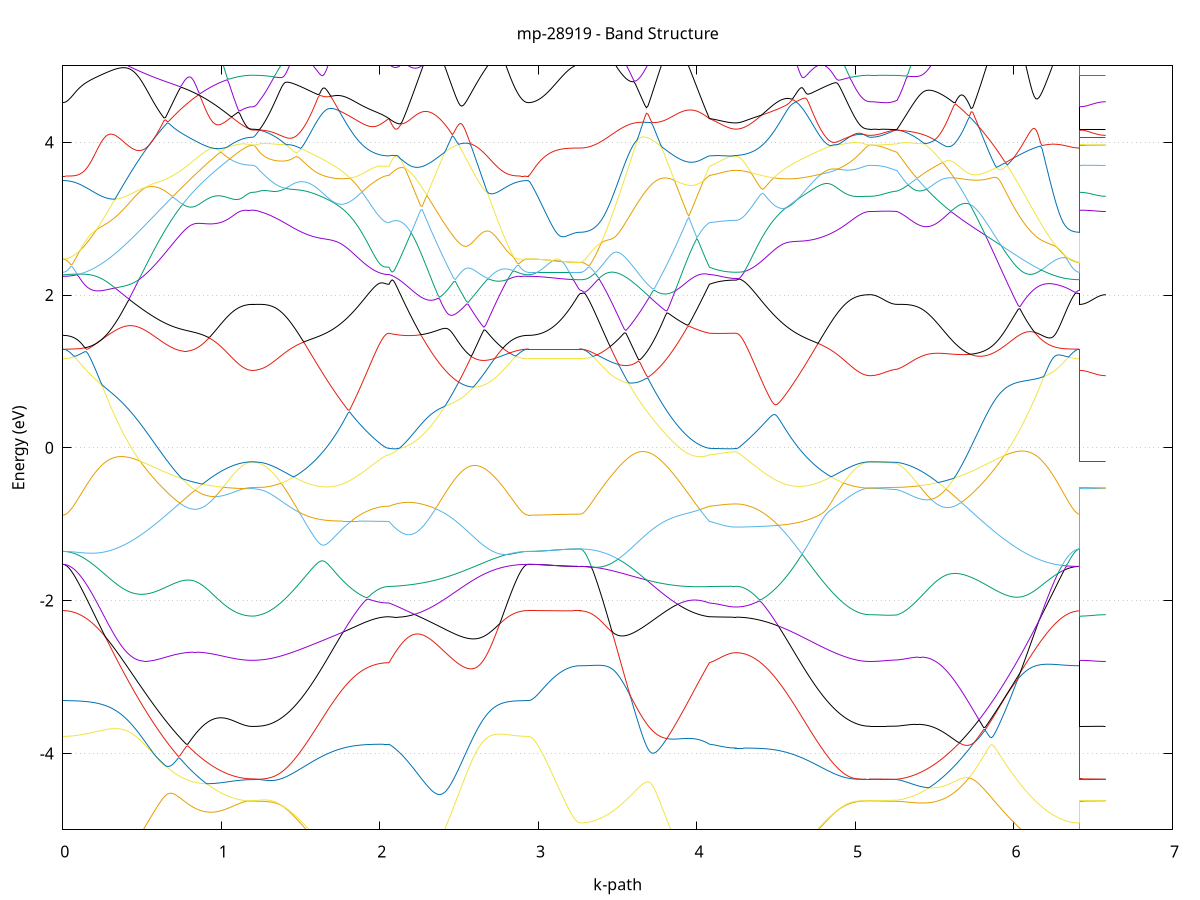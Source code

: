 set title 'mp-28919 - Band Structure'
set xlabel 'k-path'
set ylabel 'Energy (eV)'
set grid y
set yrange [-5:5]
set terminal png size 800,600
set output 'mp-28919_bands_gnuplot.png'
plot '-' using 1:2 with lines notitle, '-' using 1:2 with lines notitle, '-' using 1:2 with lines notitle, '-' using 1:2 with lines notitle, '-' using 1:2 with lines notitle, '-' using 1:2 with lines notitle, '-' using 1:2 with lines notitle, '-' using 1:2 with lines notitle, '-' using 1:2 with lines notitle, '-' using 1:2 with lines notitle, '-' using 1:2 with lines notitle, '-' using 1:2 with lines notitle, '-' using 1:2 with lines notitle, '-' using 1:2 with lines notitle, '-' using 1:2 with lines notitle, '-' using 1:2 with lines notitle, '-' using 1:2 with lines notitle, '-' using 1:2 with lines notitle, '-' using 1:2 with lines notitle, '-' using 1:2 with lines notitle, '-' using 1:2 with lines notitle, '-' using 1:2 with lines notitle, '-' using 1:2 with lines notitle, '-' using 1:2 with lines notitle, '-' using 1:2 with lines notitle, '-' using 1:2 with lines notitle, '-' using 1:2 with lines notitle, '-' using 1:2 with lines notitle, '-' using 1:2 with lines notitle, '-' using 1:2 with lines notitle, '-' using 1:2 with lines notitle, '-' using 1:2 with lines notitle, '-' using 1:2 with lines notitle, '-' using 1:2 with lines notitle, '-' using 1:2 with lines notitle, '-' using 1:2 with lines notitle, '-' using 1:2 with lines notitle, '-' using 1:2 with lines notitle, '-' using 1:2 with lines notitle, '-' using 1:2 with lines notitle, '-' using 1:2 with lines notitle, '-' using 1:2 with lines notitle, '-' using 1:2 with lines notitle, '-' using 1:2 with lines notitle, '-' using 1:2 with lines notitle, '-' using 1:2 with lines notitle, '-' using 1:2 with lines notitle, '-' using 1:2 with lines notitle, '-' using 1:2 with lines notitle, '-' using 1:2 with lines notitle, '-' using 1:2 with lines notitle, '-' using 1:2 with lines notitle, '-' using 1:2 with lines notitle, '-' using 1:2 with lines notitle, '-' using 1:2 with lines notitle, '-' using 1:2 with lines notitle, '-' using 1:2 with lines notitle, '-' using 1:2 with lines notitle, '-' using 1:2 with lines notitle, '-' using 1:2 with lines notitle, '-' using 1:2 with lines notitle, '-' using 1:2 with lines notitle, '-' using 1:2 with lines notitle, '-' using 1:2 with lines notitle
0.000000 -30.708409
0.009979 -30.708509
0.019959 -30.708709
0.029938 -30.709009
0.039918 -30.709509
0.049897 -30.710109
0.059877 -30.710809
0.069856 -30.711509
0.079836 -30.712309
0.089815 -30.713109
0.099794 -30.714009
0.109774 -30.714909
0.119753 -30.715809
0.129733 -30.716709
0.139712 -30.717609
0.149692 -30.718509
0.159671 -30.719409
0.169650 -30.720309
0.179630 -30.721209
0.189609 -30.722009
0.199589 -30.722909
0.209568 -30.723709
0.219548 -30.724409
0.229527 -30.725209
0.239507 -30.725909
0.249486 -30.726609
0.259465 -30.727309
0.269445 -30.727909
0.279424 -30.728509
0.289404 -30.729009
0.299383 -30.729609
0.309363 -30.730109
0.319342 -30.730509
0.329322 -30.731009
0.339301 -30.731409
0.349280 -30.731709
0.359260 -30.732009
0.369239 -30.732309
0.379219 -30.732609
0.389198 -30.732809
0.399178 -30.733009
0.409157 -30.733209
0.419137 -30.733309
0.429116 -30.733409
0.439095 -30.733509
0.449075 -30.733609
0.459054 -30.733609
0.469034 -30.733609
0.479013 -30.733609
0.488993 -30.733609
0.498972 -30.735009
0.508951 -30.736309
0.518931 -30.737609
0.528910 -30.738809
0.538890 -30.739909
0.548869 -30.741009
0.558849 -30.741909
0.568828 -30.742909
0.578808 -30.743709
0.588787 -30.744509
0.598766 -30.746109
0.608746 -30.747709
0.618725 -30.749309
0.628705 -30.750909
0.638684 -30.752509
0.648664 -30.754009
0.658643 -30.755609
0.668623 -30.757209
0.678602 -30.758809
0.688581 -30.760309
0.698561 -30.761909
0.708540 -30.763409
0.718520 -30.764909
0.728499 -30.766409
0.738479 -30.767909
0.748458 -30.769409
0.758438 -30.770909
0.768417 -30.772309
0.778396 -30.773809
0.788376 -30.775209
0.798355 -30.776609
0.808335 -30.777909
0.818314 -30.779309
0.828294 -30.780609
0.838273 -30.781909
0.848252 -30.783209
0.858232 -30.784509
0.868211 -30.785709
0.878191 -30.786909
0.888170 -30.788109
0.898150 -30.789309
0.908129 -30.790409
0.918109 -30.791509
0.928088 -30.792509
0.938067 -30.793609
0.948047 -30.794609
0.958026 -30.795509
0.968006 -30.796509
0.977985 -30.797409
0.987965 -30.798209
0.997944 -30.799009
1.007924 -30.799809
1.017903 -30.800609
1.027882 -30.801309
1.037862 -30.802009
1.047841 -30.802609
1.057821 -30.803209
1.067800 -30.803809
1.077780 -30.804309
1.087759 -30.804809
1.097738 -30.805209
1.107718 -30.805609
1.117697 -30.805909
1.127677 -30.806309
1.137656 -30.806509
1.147636 -30.806809
1.157615 -30.807009
1.167595 -30.807109
1.177574 -30.807209
1.187553 -30.807309
1.197533 -30.807309
1.197533 -30.807309
1.206512 -30.807309
1.215491 -30.807209
1.224469 -30.807109
1.233448 -30.807009
1.242427 -30.806909
1.242427 -30.806909
1.252366 -30.806709
1.262306 -30.806509
1.272245 -30.806309
1.282185 -30.806009
1.292124 -30.805609
1.302064 -30.805209
1.312003 -30.804809
1.321943 -30.804309
1.331882 -30.803809
1.341822 -30.803309
1.351761 -30.802709
1.361701 -30.802109
1.371640 -30.801409
1.381580 -30.800709
1.391519 -30.799909
1.401459 -30.799109
1.411398 -30.798309
1.421338 -30.797509
1.431277 -30.796609
1.441217 -30.795709
1.451156 -30.794809
1.461096 -30.793809
1.471035 -30.792809
1.480975 -30.791809
1.490914 -30.790809
1.500854 -30.789709
1.510793 -30.788609
1.520733 -30.787509
1.530672 -30.786409
1.540612 -30.785309
1.550551 -30.784109
1.560491 -30.783009
1.570430 -30.781809
1.580370 -30.780609
1.590309 -30.779409
1.600249 -30.778209
1.610188 -30.777009
1.620128 -30.778709
1.630067 -30.781009
1.640007 -30.783209
1.649946 -30.785409
1.659886 -30.787609
1.669825 -30.789809
1.679765 -30.791909
1.689704 -30.794009
1.699644 -30.796109
1.709583 -30.798209
1.719523 -30.800209
1.729462 -30.802209
1.739402 -30.804109
1.749341 -30.806009
1.759281 -30.807909
1.769220 -30.809709
1.779160 -30.811509
1.789099 -30.813209
1.799039 -30.814909
1.808978 -30.816509
1.818918 -30.818109
1.828857 -30.819609
1.838797 -30.821109
1.848736 -30.822509
1.858676 -30.823809
1.868615 -30.825109
1.878555 -30.826409
1.888494 -30.827509
1.898434 -30.828709
1.908373 -30.829709
1.918313 -30.830709
1.928252 -30.831609
1.938192 -30.832509
1.948131 -30.833309
1.958071 -30.834009
1.968010 -30.834609
1.977950 -30.835209
1.987889 -30.835709
1.997829 -30.836209
2.007768 -30.836609
2.017708 -30.836909
2.027647 -30.837109
2.037587 -30.837309
2.047526 -30.837409
2.057466 -30.837509
2.057466 -30.837509
2.067449 -30.837709
2.077432 -30.837909
2.087416 -30.838009
2.097399 -30.838009
2.107382 -30.837809
2.117365 -30.837609
2.127349 -30.837209
2.137332 -30.836709
2.147315 -30.836209
2.157298 -30.835509
2.167282 -30.834709
2.177265 -30.833809
2.187248 -30.832809
2.197232 -30.831709
2.207215 -30.830509
2.217198 -30.829209
2.227181 -30.827809
2.237165 -30.826309
2.247148 -30.824709
2.257131 -30.823009
2.267115 -30.821209
2.277098 -30.819309
2.287081 -30.817409
2.297064 -30.815309
2.307048 -30.813209
2.317031 -30.810909
2.327014 -30.808609
2.336997 -30.806209
2.346981 -30.803809
2.356964 -30.801209
2.366947 -30.798609
2.376931 -30.795909
2.386914 -30.793209
2.396897 -30.790309
2.406880 -30.787509
2.416864 -30.784509
2.426847 -30.781609
2.436830 -30.778509
2.446814 -30.775409
2.456797 -30.772309
2.466780 -30.769109
2.476763 -30.765909
2.486747 -30.762709
2.496730 -30.759409
2.506713 -30.758009
2.516697 -30.757009
2.526680 -30.755809
2.536663 -30.754709
2.546646 -30.753509
2.556630 -30.752309
2.566613 -30.751109
2.576596 -30.749809
2.586579 -30.748509
2.596563 -30.747209
2.606546 -30.745909
2.616529 -30.744609
2.626513 -30.743209
2.636496 -30.741809
2.646479 -30.740409
2.656462 -30.739009
2.666446 -30.737609
2.676429 -30.736209
2.686412 -30.734709
2.696396 -30.733309
2.706379 -30.731909
2.716362 -30.730409
2.726345 -30.729009
2.736329 -30.727609
2.746312 -30.726209
2.756295 -30.724809
2.766278 -30.723509
2.776262 -30.722109
2.786245 -30.720809
2.796228 -30.719509
2.806212 -30.718209
2.816195 -30.717009
2.826178 -30.715809
2.836161 -30.714709
2.846145 -30.713609
2.856128 -30.712609
2.866111 -30.711709
2.876095 -30.710909
2.886078 -30.710209
2.896061 -30.709509
2.906044 -30.709009
2.916028 -30.708709
2.926011 -30.708509
2.935994 -30.708409
2.935994 -30.708409
2.945931 -30.708409
2.955867 -30.708409
2.965804 -30.708409
2.975741 -30.708409
2.985677 -30.708409
2.995614 -30.708409
3.005551 -30.708409
3.015487 -30.708409
3.025424 -30.708409
3.035361 -30.708409
3.045297 -30.708409
3.055234 -30.708409
3.065170 -30.708409
3.075107 -30.708409
3.085044 -30.708409
3.094980 -30.708409
3.104917 -30.708409
3.114854 -30.708409
3.124790 -30.708309
3.134727 -30.708309
3.144664 -30.708309
3.154600 -30.708309
3.164537 -30.708309
3.174473 -30.708309
3.184410 -30.708309
3.194347 -30.708309
3.204283 -30.708309
3.214220 -30.708309
3.224157 -30.708309
3.234093 -30.708309
3.244030 -30.708309
3.253967 -30.708309
3.263903 -30.708309
3.263903 -30.708309
3.273843 -30.708409
3.283782 -30.708609
3.293722 -30.709009
3.303661 -30.709509
3.313601 -30.710109
3.323540 -30.710809
3.333480 -30.711709
3.343419 -30.712609
3.353359 -30.713609
3.363298 -30.714609
3.373238 -30.715709
3.383177 -30.716909
3.393117 -30.718109
3.403056 -30.719409
3.412996 -30.720609
3.422935 -30.722009
3.432875 -30.723309
3.442814 -30.724709
3.452754 -30.726109
3.462693 -30.727409
3.472633 -30.728909
3.482572 -30.730309
3.492512 -30.731709
3.502451 -30.733109
3.512391 -30.734509
3.522330 -30.736009
3.532270 -30.737409
3.542209 -30.738809
3.552149 -30.740209
3.562088 -30.741609
3.572028 -30.743009
3.581967 -30.744309
3.591907 -30.745709
3.601846 -30.747009
3.611786 -30.748309
3.621725 -30.749609
3.631665 -30.750809
3.641604 -30.752109
3.651544 -30.753309
3.661483 -30.754509
3.671423 -30.755609
3.681362 -30.756709
3.691302 -30.757809
3.701241 -30.758809
3.711181 -30.762009
3.721120 -30.765309
3.731060 -30.768509
3.740999 -30.771609
3.750939 -30.774809
3.760878 -30.777809
3.770818 -30.780909
3.780757 -30.783909
3.790697 -30.786809
3.800636 -30.789709
3.810575 -30.792509
3.820515 -30.795209
3.830454 -30.797909
3.840394 -30.800509
3.850333 -30.803109
3.860273 -30.805609
3.870212 -30.808009
3.880152 -30.810309
3.890091 -30.812509
3.900031 -30.814709
3.909970 -30.816809
3.919910 -30.818809
3.929849 -30.820709
3.939789 -30.822509
3.949728 -30.824209
3.959668 -30.825809
3.969607 -30.827309
3.979547 -30.828809
3.989486 -30.830109
3.999426 -30.831309
4.009365 -30.832509
4.019305 -30.833509
4.029244 -30.834409
4.039184 -30.835209
4.049123 -30.835909
4.059063 -30.836609
4.069002 -30.837109
4.078942 -30.837509
4.078942 -30.837509
4.088765 -30.837509
4.098589 -30.837609
4.108412 -30.837609
4.118236 -30.837709
4.128059 -30.837709
4.137883 -30.837809
4.147706 -30.837809
4.157530 -30.837809
4.167353 -30.837909
4.177177 -30.837909
4.187000 -30.837909
4.196824 -30.838009
4.206647 -30.838009
4.216471 -30.838009
4.226294 -30.838009
4.236118 -30.838009
4.245941 -30.838009
4.245941 -30.838009
4.255904 -30.838009
4.265866 -30.837909
4.275828 -30.837709
4.285790 -30.837409
4.295752 -30.837109
4.305714 -30.836709
4.315677 -30.836309
4.325639 -30.835809
4.335601 -30.835209
4.345563 -30.834509
4.355525 -30.833809
4.365487 -30.833009
4.375449 -30.832109
4.385412 -30.831209
4.395374 -30.830209
4.405336 -30.829109
4.415298 -30.828009
4.425260 -30.826809
4.435222 -30.825609
4.445185 -30.824309
4.455147 -30.822909
4.465109 -30.821509
4.475071 -30.820009
4.485033 -30.818509
4.494995 -30.816909
4.504958 -30.815309
4.514920 -30.813609
4.524882 -30.811809
4.534844 -30.810109
4.544806 -30.808209
4.554768 -30.806409
4.564731 -30.804409
4.574693 -30.802509
4.584655 -30.800509
4.594617 -30.798409
4.604579 -30.796409
4.614541 -30.794309
4.624503 -30.792109
4.634466 -30.790009
4.644428 -30.787809
4.654390 -30.785609
4.664352 -30.783409
4.674314 -30.781109
4.684276 -30.778909
4.694239 -30.777209
4.704201 -30.778409
4.714163 -30.779609
4.724125 -30.780809
4.734087 -30.782009
4.744049 -30.783209
4.754012 -30.784409
4.763974 -30.785509
4.773936 -30.786609
4.783898 -30.787809
4.793860 -30.788909
4.803822 -30.790009
4.813785 -30.791009
4.823747 -30.792109
4.833709 -30.793109
4.843671 -30.794109
4.853633 -30.795009
4.863595 -30.796009
4.873557 -30.796909
4.883520 -30.797809
4.893482 -30.798609
4.903444 -30.799409
4.913406 -30.800209
4.923368 -30.800909
4.933330 -30.801609
4.943293 -30.802309
4.953255 -30.802909
4.963217 -30.803509
4.973179 -30.804109
4.983141 -30.804609
4.993103 -30.805009
5.003066 -30.805509
5.013028 -30.805909
5.022990 -30.806209
5.032952 -30.806509
5.042914 -30.806709
5.052876 -30.806909
5.062839 -30.807109
5.072801 -30.807209
5.082763 -30.807309
5.092725 -30.807309
5.092725 -30.807309
5.102724 -30.807309
5.112724 -30.807309
5.122723 -30.807309
5.132723 -30.807309
5.142722 -30.807309
5.152721 -30.807209
5.162721 -30.807209
5.172720 -30.807209
5.182720 -30.807209
5.192719 -30.807209
5.202718 -30.807109
5.212718 -30.807109
5.222717 -30.807109
5.232717 -30.807009
5.242716 -30.807009
5.252715 -30.806909
5.262715 -30.806909
5.262715 -30.806909
5.272651 -30.806709
5.282588 -30.806409
5.292524 -30.806109
5.302461 -30.805809
5.312398 -30.805409
5.322334 -30.805009
5.332271 -30.804509
5.342207 -30.804009
5.352144 -30.803509
5.362080 -30.802909
5.372017 -30.802309
5.381953 -30.801709
5.391890 -30.801009
5.401826 -30.800309
5.411763 -30.799509
5.421700 -30.798709
5.431636 -30.797909
5.441573 -30.797009
5.451509 -30.796109
5.461446 -30.795109
5.471382 -30.794209
5.481319 -30.793209
5.491255 -30.792109
5.501192 -30.791109
5.511128 -30.790009
5.521065 -30.788809
5.531001 -30.787709
5.540938 -30.786509
5.550875 -30.785309
5.560811 -30.784009
5.570748 -30.782809
5.580684 -30.781509
5.590621 -30.780209
5.600557 -30.778809
5.610494 -30.777509
5.620430 -30.776109
5.630367 -30.774709
5.640303 -30.773309
5.650240 -30.771909
5.660176 -30.770409
5.670113 -30.768909
5.680050 -30.767509
5.689986 -30.766009
5.699923 -30.764409
5.709859 -30.762909
5.719796 -30.761409
5.729732 -30.759909
5.739669 -30.758309
5.749605 -30.756709
5.759542 -30.755209
5.769478 -30.753609
5.779415 -30.752009
5.789352 -30.750509
5.799288 -30.748909
5.809225 -30.747309
5.819161 -30.745709
5.829098 -30.744309
5.839034 -30.743509
5.848971 -30.742709
5.858907 -30.741709
5.868844 -30.740709
5.878780 -30.739609
5.888717 -30.738509
5.898653 -30.737309
5.908590 -30.736009
5.918527 -30.734709
5.928463 -30.733509
5.938400 -30.733509
5.948336 -30.733509
5.958273 -30.733509
5.968209 -30.733509
5.978146 -30.733409
5.988082 -30.733409
5.998019 -30.733309
6.007955 -30.733109
6.017892 -30.732909
6.027829 -30.732709
6.037765 -30.732509
6.047702 -30.732309
6.057638 -30.732009
6.067575 -30.731609
6.077511 -30.731309
6.087448 -30.730909
6.097384 -30.730409
6.107321 -30.730009
6.117257 -30.729509
6.127194 -30.728909
6.137130 -30.728409
6.147067 -30.727809
6.157004 -30.727109
6.166940 -30.726509
6.176877 -30.725809
6.186813 -30.725109
6.196750 -30.724309
6.206686 -30.723509
6.216623 -30.722709
6.226559 -30.721909
6.236496 -30.721109
6.246432 -30.720209
6.256369 -30.719309
6.266306 -30.718409
6.276242 -30.717509
6.286179 -30.716609
6.296115 -30.715709
6.306052 -30.714809
6.315988 -30.713909
6.325925 -30.713109
6.335861 -30.712209
6.345798 -30.711409
6.355734 -30.710709
6.365671 -30.710009
6.375607 -30.709509
6.385544 -30.709009
6.395481 -30.708609
6.405417 -30.708409
6.415354 -30.708309
6.415354 -30.807309
6.424998 -30.807309
6.434642 -30.807309
6.444287 -30.807309
6.453931 -30.807309
6.463576 -30.807309
6.473220 -30.807309
6.482864 -30.807309
6.492509 -30.807309
6.502153 -30.807309
6.511797 -30.807309
6.521442 -30.807309
6.531086 -30.807309
6.540731 -30.807309
6.550375 -30.807309
6.560019 -30.807309
6.569664 -30.807309
6.579308 -30.807309
e
0.000000 -30.686309
0.009979 -30.686309
0.019959 -30.686409
0.029938 -30.686509
0.039918 -30.686609
0.049897 -30.686809
0.059877 -30.687009
0.069856 -30.687309
0.079836 -30.687609
0.089815 -30.687909
0.099794 -30.688309
0.109774 -30.688709
0.119753 -30.689209
0.129733 -30.689709
0.139712 -30.690209
0.149692 -30.690809
0.159671 -30.691409
0.169650 -30.692109
0.179630 -30.692709
0.189609 -30.693509
0.199589 -30.694209
0.209568 -30.695009
0.219548 -30.695909
0.229527 -30.696709
0.239507 -30.697609
0.249486 -30.698509
0.259465 -30.699509
0.269445 -30.700509
0.279424 -30.701509
0.289404 -30.702609
0.299383 -30.703709
0.309363 -30.704809
0.319342 -30.705909
0.329322 -30.707109
0.339301 -30.708309
0.349280 -30.709509
0.359260 -30.711209
0.369239 -30.713109
0.379219 -30.715109
0.389198 -30.717009
0.399178 -30.718809
0.409157 -30.720609
0.419137 -30.722409
0.429116 -30.724209
0.439095 -30.725909
0.449075 -30.727509
0.459054 -30.729109
0.469034 -30.730709
0.479013 -30.732209
0.488993 -30.733509
0.498972 -30.733509
0.508951 -30.733409
0.518931 -30.733609
0.528910 -30.735109
0.538890 -30.736709
0.548869 -30.738209
0.558849 -30.739809
0.568828 -30.741409
0.578808 -30.743009
0.588787 -30.744509
0.598766 -30.745209
0.608746 -30.745909
0.618725 -30.746509
0.628705 -30.747009
0.638684 -30.747409
0.648664 -30.747809
0.658643 -30.748109
0.668623 -30.748309
0.678602 -30.748409
0.688581 -30.748509
0.698561 -30.748509
0.708540 -30.748509
0.718520 -30.748309
0.728499 -30.748209
0.738479 -30.747909
0.748458 -30.747609
0.758438 -30.747209
0.768417 -30.747309
0.778396 -30.749109
0.788376 -30.751009
0.798355 -30.752909
0.808335 -30.754909
0.818314 -30.756909
0.828294 -30.758909
0.838273 -30.761009
0.848252 -30.763009
0.858232 -30.765109
0.868211 -30.767109
0.878191 -30.769209
0.888170 -30.771209
0.898150 -30.773209
0.908129 -30.775209
0.918109 -30.777109
0.928088 -30.779009
0.938067 -30.780909
0.948047 -30.782709
0.958026 -30.784509
0.968006 -30.786209
0.977985 -30.787909
0.987965 -30.789609
0.997944 -30.791109
1.007924 -30.792609
1.017903 -30.794109
1.027882 -30.795509
1.037862 -30.796809
1.047841 -30.798009
1.057821 -30.799209
1.067800 -30.800309
1.077780 -30.801309
1.087759 -30.802209
1.097738 -30.803109
1.107718 -30.803909
1.117697 -30.804609
1.127677 -30.805209
1.137656 -30.805809
1.147636 -30.806209
1.157615 -30.806609
1.167595 -30.806909
1.177574 -30.807109
1.187553 -30.807309
1.197533 -30.807309
1.197533 -30.807309
1.206512 -30.807309
1.215491 -30.807209
1.224469 -30.807009
1.233448 -30.806709
1.242427 -30.806409
1.242427 -30.806409
1.252366 -30.806109
1.262306 -30.805809
1.272245 -30.805309
1.282185 -30.804809
1.292124 -30.804109
1.302064 -30.803509
1.312003 -30.802709
1.321943 -30.801909
1.331882 -30.801009
1.341822 -30.800009
1.351761 -30.799009
1.361701 -30.797909
1.371640 -30.796809
1.381580 -30.795609
1.391519 -30.794309
1.401459 -30.793009
1.411398 -30.791709
1.421338 -30.790309
1.431277 -30.788809
1.441217 -30.787409
1.451156 -30.785909
1.461096 -30.784409
1.471035 -30.782909
1.480975 -30.781409
1.490914 -30.779909
1.500854 -30.778409
1.510793 -30.776909
1.520733 -30.775409
1.530672 -30.774009
1.540612 -30.772609
1.550551 -30.771209
1.560491 -30.769909
1.570430 -30.768709
1.580370 -30.769709
1.590309 -30.771909
1.600249 -30.774209
1.610188 -30.776509
1.620128 -30.775809
1.630067 -30.774709
1.640007 -30.773509
1.649946 -30.772309
1.659886 -30.771109
1.669825 -30.770009
1.679765 -30.768809
1.689704 -30.767709
1.699644 -30.766709
1.709583 -30.765709
1.719523 -30.764709
1.729462 -30.763909
1.739402 -30.763209
1.749341 -30.762809
1.759281 -30.762509
1.769220 -30.762309
1.779160 -30.762309
1.789099 -30.762409
1.799039 -30.762609
1.808978 -30.762809
1.818918 -30.763109
1.828857 -30.763409
1.838797 -30.763709
1.848736 -30.764009
1.858676 -30.764309
1.868615 -30.764609
1.878555 -30.764909
1.888494 -30.765309
1.898434 -30.765609
1.908373 -30.765909
1.918313 -30.766209
1.928252 -30.766509
1.938192 -30.766709
1.948131 -30.767009
1.958071 -30.767209
1.968010 -30.767409
1.977950 -30.767609
1.987889 -30.767809
1.997829 -30.768009
2.007768 -30.768109
2.017708 -30.768209
2.027647 -30.768309
2.037587 -30.768309
2.047526 -30.768409
2.057466 -30.768409
2.057466 -30.768409
2.067449 -30.768309
2.077432 -30.768209
2.087416 -30.768209
2.097399 -30.768209
2.107382 -30.768209
2.117365 -30.768309
2.127349 -30.768509
2.137332 -30.768709
2.147315 -30.768909
2.157298 -30.769109
2.167282 -30.769309
2.177265 -30.769609
2.187248 -30.769809
2.197232 -30.770009
2.207215 -30.770309
2.217198 -30.770409
2.227181 -30.770609
2.237165 -30.770709
2.247148 -30.770909
2.257131 -30.770909
2.267115 -30.770909
2.277098 -30.770909
2.287081 -30.770909
2.297064 -30.770809
2.307048 -30.770609
2.317031 -30.770409
2.327014 -30.770209
2.336997 -30.769909
2.346981 -30.769609
2.356964 -30.769209
2.366947 -30.768809
2.376931 -30.768309
2.386914 -30.767809
2.396897 -30.767209
2.406880 -30.766609
2.416864 -30.765909
2.426847 -30.765209
2.436830 -30.764509
2.446814 -30.763709
2.456797 -30.762809
2.466780 -30.762009
2.476763 -30.761009
2.486747 -30.760109
2.496730 -30.759109
2.506713 -30.756109
2.516697 -30.752809
2.526680 -30.749509
2.536663 -30.746209
2.546646 -30.742809
2.556630 -30.739509
2.566613 -30.736109
2.576596 -30.732809
2.586579 -30.729409
2.596563 -30.726109
2.606546 -30.722809
2.616529 -30.719509
2.626513 -30.716309
2.636496 -30.713109
2.646479 -30.709909
2.656462 -30.706809
2.666446 -30.703809
2.676429 -30.700809
2.686412 -30.697809
2.696396 -30.695009
2.706379 -30.692209
2.716362 -30.689509
2.726345 -30.686809
2.736329 -30.684309
2.746312 -30.681909
2.756295 -30.681309
2.766278 -30.681409
2.776262 -30.681809
2.786245 -30.682309
2.796228 -30.682809
2.806212 -30.683309
2.816195 -30.683709
2.826178 -30.684109
2.836161 -30.684509
2.846145 -30.684809
2.856128 -30.685109
2.866111 -30.685409
2.876095 -30.685709
2.886078 -30.685909
2.896061 -30.686009
2.906044 -30.686109
2.916028 -30.686209
2.926011 -30.686309
2.935994 -30.686309
2.935994 -30.686309
2.945931 -30.686309
2.955867 -30.686309
2.965804 -30.686309
2.975741 -30.686309
2.985677 -30.686309
2.995614 -30.686309
3.005551 -30.686309
3.015487 -30.686309
3.025424 -30.686309
3.035361 -30.686309
3.045297 -30.686309
3.055234 -30.686309
3.065170 -30.686309
3.075107 -30.686309
3.085044 -30.686309
3.094980 -30.686309
3.104917 -30.686309
3.114854 -30.686309
3.124790 -30.686309
3.134727 -30.686309
3.144664 -30.686309
3.154600 -30.686309
3.164537 -30.686309
3.174473 -30.686309
3.184410 -30.686309
3.194347 -30.686309
3.204283 -30.686309
3.214220 -30.686309
3.224157 -30.686309
3.234093 -30.686309
3.244030 -30.686309
3.253967 -30.686309
3.263903 -30.686309
3.263903 -30.686309
3.273843 -30.686309
3.283782 -30.686209
3.293722 -30.686109
3.303661 -30.686009
3.313601 -30.685909
3.323540 -30.685709
3.333480 -30.685409
3.343419 -30.685209
3.353359 -30.684909
3.363298 -30.684509
3.373238 -30.684209
3.383177 -30.683709
3.393117 -30.683309
3.403056 -30.682809
3.412996 -30.682309
3.422935 -30.681809
3.432875 -30.681409
3.442814 -30.681309
3.452754 -30.681709
3.462693 -30.684109
3.472633 -30.686609
3.482572 -30.689209
3.492512 -30.691909
3.502451 -30.694709
3.512391 -30.697509
3.522330 -30.700409
3.532270 -30.703409
3.542209 -30.706409
3.552149 -30.709509
3.562088 -30.712709
3.572028 -30.715909
3.581967 -30.719109
3.591907 -30.722309
3.601846 -30.725609
3.611786 -30.728909
3.621725 -30.732209
3.631665 -30.735609
3.641604 -30.738909
3.651544 -30.742209
3.661483 -30.745609
3.671423 -30.748909
3.681362 -30.752209
3.691302 -30.755509
3.701241 -30.758809
3.711181 -30.759809
3.721120 -30.760809
3.731060 -30.761709
3.740999 -30.762609
3.750939 -30.763509
3.760878 -30.764309
3.770818 -30.765009
3.780757 -30.765709
3.790697 -30.766409
3.800636 -30.767009
3.810575 -30.767609
3.820515 -30.768209
3.830454 -30.768609
3.840394 -30.769109
3.850333 -30.769509
3.860273 -30.769809
3.870212 -30.770109
3.880152 -30.770409
3.890091 -30.770609
3.900031 -30.770709
3.909970 -30.770809
3.919910 -30.770909
3.929849 -30.770909
3.939789 -30.770909
3.949728 -30.770809
3.959668 -30.770809
3.969607 -30.770609
3.979547 -30.770509
3.989486 -30.770309
3.999426 -30.770109
4.009365 -30.769909
4.019305 -30.769609
4.029244 -30.769409
4.039184 -30.769209
4.049123 -30.768909
4.059063 -30.768709
4.069002 -30.768509
4.078942 -30.768409
4.078942 -30.768409
4.088765 -30.768409
4.098589 -30.768309
4.108412 -30.768309
4.118236 -30.768309
4.128059 -30.768309
4.137883 -30.768309
4.147706 -30.768209
4.157530 -30.768209
4.167353 -30.768209
4.177177 -30.768209
4.187000 -30.768209
4.196824 -30.768209
4.206647 -30.768209
4.216471 -30.768209
4.226294 -30.768209
4.236118 -30.768209
4.245941 -30.768209
4.245941 -30.768209
4.255904 -30.768109
4.265866 -30.768109
4.275828 -30.768009
4.285790 -30.768009
4.295752 -30.767809
4.305714 -30.767709
4.315677 -30.767609
4.325639 -30.767409
4.335601 -30.767209
4.345563 -30.767009
4.355525 -30.766709
4.365487 -30.766509
4.375449 -30.766209
4.385412 -30.765909
4.395374 -30.765609
4.405336 -30.765309
4.415298 -30.764909
4.425260 -30.764609
4.435222 -30.764209
4.445185 -30.763909
4.455147 -30.763509
4.465109 -30.763209
4.475071 -30.762909
4.485033 -30.762509
4.494995 -30.762209
4.504958 -30.761909
4.514920 -30.761609
4.524882 -30.761309
4.534844 -30.761109
4.544806 -30.760909
4.554768 -30.760709
4.564731 -30.761709
4.574693 -30.762809
4.584655 -30.764009
4.594617 -30.765209
4.604579 -30.766309
4.614541 -30.767509
4.624503 -30.768709
4.634466 -30.769909
4.644428 -30.771109
4.654390 -30.772309
4.664352 -30.773509
4.674314 -30.774809
4.684276 -30.776009
4.694239 -30.776609
4.704201 -30.774309
4.714163 -30.772009
4.724125 -30.769709
4.734087 -30.769309
4.744049 -30.770509
4.754012 -30.771909
4.763974 -30.773209
4.773936 -30.774609
4.783898 -30.776109
4.793860 -30.777509
4.803822 -30.779009
4.813785 -30.780609
4.823747 -30.782109
4.833709 -30.783609
4.843671 -30.785109
4.853633 -30.786609
4.863595 -30.788109
4.873557 -30.789509
4.883520 -30.790909
4.893482 -30.792309
4.903444 -30.793709
4.913406 -30.795009
4.923368 -30.796209
4.933330 -30.797409
4.943293 -30.798609
4.953255 -30.799609
4.963217 -30.800709
4.973179 -30.801609
4.983141 -30.802509
4.993103 -30.803309
5.003066 -30.804109
5.013028 -30.804709
5.022990 -30.805309
5.032952 -30.805809
5.042914 -30.806309
5.052876 -30.806709
5.062839 -30.806909
5.072801 -30.807109
5.082763 -30.807309
5.092725 -30.807309
5.092725 -30.807309
5.102724 -30.807309
5.112724 -30.807309
5.122723 -30.807309
5.132723 -30.807309
5.142722 -30.807209
5.152721 -30.807209
5.162721 -30.807209
5.172720 -30.807109
5.182720 -30.807109
5.192719 -30.807009
5.202718 -30.806909
5.212718 -30.806909
5.222717 -30.806809
5.232717 -30.806709
5.242716 -30.806609
5.252715 -30.806509
5.262715 -30.806409
5.262715 -30.806409
5.272651 -30.806009
5.282588 -30.805509
5.292524 -30.804909
5.302461 -30.804309
5.312398 -30.803509
5.322334 -30.802709
5.332271 -30.801809
5.342207 -30.800809
5.352144 -30.799809
5.362080 -30.798609
5.372017 -30.797409
5.381953 -30.796209
5.391890 -30.794809
5.401826 -30.793409
5.411763 -30.792009
5.421700 -30.790509
5.431636 -30.788909
5.441573 -30.787209
5.451509 -30.785509
5.461446 -30.783809
5.471382 -30.782009
5.481319 -30.780109
5.491255 -30.778309
5.501192 -30.776309
5.511128 -30.774409
5.521065 -30.772409
5.531001 -30.770409
5.540938 -30.768409
5.550875 -30.766409
5.560811 -30.764309
5.570748 -30.762309
5.580684 -30.760209
5.590621 -30.758209
5.600557 -30.756209
5.610494 -30.754209
5.620430 -30.752209
5.630367 -30.750309
5.640303 -30.748509
5.650240 -30.746909
5.660176 -30.747309
5.670113 -30.747709
5.680050 -30.748009
5.689986 -30.748209
5.699923 -30.748409
5.709859 -30.748509
5.719796 -30.748509
5.729732 -30.748509
5.739669 -30.748409
5.749605 -30.748209
5.759542 -30.748009
5.769478 -30.747709
5.779415 -30.747309
5.789352 -30.746809
5.799288 -30.746309
5.809225 -30.745709
5.819161 -30.745109
5.829098 -30.744209
5.839034 -30.742609
5.848971 -30.741009
5.858907 -30.739409
5.868844 -30.737909
5.878780 -30.736309
5.888717 -30.734809
5.898653 -30.733309
5.908590 -30.733409
5.918527 -30.733509
5.928463 -30.733309
5.938400 -30.731909
5.948336 -30.730409
5.958273 -30.728809
5.968209 -30.727209
5.978146 -30.725609
5.988082 -30.723909
5.998019 -30.722109
6.007955 -30.720309
6.017892 -30.718509
6.027829 -30.716609
6.037765 -30.714709
6.047702 -30.712809
6.057638 -30.710909
6.067575 -30.709309
6.077511 -30.708109
6.087448 -30.706909
6.097384 -30.705809
6.107321 -30.704609
6.117257 -30.703509
6.127194 -30.702409
6.137130 -30.701409
6.147067 -30.700409
6.157004 -30.699409
6.166940 -30.698409
6.176877 -30.697509
6.186813 -30.696609
6.196750 -30.695809
6.206686 -30.695009
6.216623 -30.694209
6.226559 -30.693409
6.236496 -30.692709
6.246432 -30.692009
6.256369 -30.691409
6.266306 -30.690809
6.276242 -30.690209
6.286179 -30.689709
6.296115 -30.689209
6.306052 -30.688709
6.315988 -30.688309
6.325925 -30.687909
6.335861 -30.687609
6.345798 -30.687309
6.355734 -30.687009
6.365671 -30.686809
6.375607 -30.686609
6.385544 -30.686509
6.395481 -30.686409
6.405417 -30.686309
6.415354 -30.686309
6.415354 -30.807309
6.424998 -30.807309
6.434642 -30.807309
6.444287 -30.807309
6.453931 -30.807309
6.463576 -30.807309
6.473220 -30.807309
6.482864 -30.807309
6.492509 -30.807309
6.502153 -30.807309
6.511797 -30.807309
6.521442 -30.807309
6.531086 -30.807309
6.540731 -30.807309
6.550375 -30.807309
6.560019 -30.807309
6.569664 -30.807309
6.579308 -30.807309
e
0.000000 -30.686309
0.009979 -30.686209
0.019959 -30.686009
0.029938 -30.685609
0.039918 -30.685109
0.049897 -30.684509
0.059877 -30.683809
0.069856 -30.683109
0.079836 -30.682209
0.089815 -30.681409
0.099794 -30.680509
0.109774 -30.679609
0.119753 -30.678609
0.129733 -30.677709
0.139712 -30.676809
0.149692 -30.675809
0.159671 -30.674909
0.169650 -30.674509
0.179630 -30.676209
0.189609 -30.677909
0.199589 -30.679609
0.209568 -30.681509
0.219548 -30.683309
0.229527 -30.685209
0.239507 -30.687109
0.249486 -30.689109
0.259465 -30.691109
0.269445 -30.693109
0.279424 -30.695109
0.289404 -30.697109
0.299383 -30.699209
0.309363 -30.701209
0.319342 -30.703209
0.329322 -30.705209
0.339301 -30.707209
0.349280 -30.709209
0.359260 -30.710809
0.369239 -30.712109
0.379219 -30.713409
0.389198 -30.714709
0.399178 -30.716009
0.409157 -30.717409
0.419137 -30.718809
0.429116 -30.720209
0.439095 -30.721609
0.449075 -30.723109
0.459054 -30.724509
0.469034 -30.726009
0.479013 -30.727509
0.488993 -30.729009
0.498972 -30.730509
0.508951 -30.732009
0.518931 -30.733309
0.528910 -30.733309
0.538890 -30.733209
0.548869 -30.733109
0.558849 -30.733009
0.568828 -30.733009
0.578808 -30.732909
0.588787 -30.732909
0.598766 -30.732909
0.608746 -30.733009
0.618725 -30.733109
0.628705 -30.733309
0.638684 -30.733609
0.648664 -30.733909
0.658643 -30.734409
0.668623 -30.734909
0.678602 -30.735609
0.688581 -30.736409
0.698561 -30.737309
0.708540 -30.738409
0.718520 -30.739609
0.728499 -30.740909
0.738479 -30.742409
0.748458 -30.743909
0.758438 -30.745609
0.768417 -30.746809
0.778396 -30.746309
0.788376 -30.745709
0.798355 -30.745109
0.808335 -30.744509
0.818314 -30.743809
0.828294 -30.743009
0.838273 -30.742209
0.848252 -30.741409
0.858232 -30.740509
0.868211 -30.739609
0.878191 -30.738609
0.888170 -30.737709
0.898150 -30.736709
0.908129 -30.735609
0.918109 -30.734609
0.928088 -30.733609
0.938067 -30.732509
0.948047 -30.731409
0.958026 -30.730409
0.968006 -30.729309
0.977985 -30.728209
0.987965 -30.727209
0.997944 -30.726109
1.007924 -30.725109
1.017903 -30.724109
1.027882 -30.723109
1.037862 -30.722109
1.047841 -30.721209
1.057821 -30.720409
1.067800 -30.719509
1.077780 -30.718709
1.087759 -30.718009
1.097738 -30.717309
1.107718 -30.716709
1.117697 -30.716109
1.127677 -30.715609
1.137656 -30.715109
1.147636 -30.714709
1.157615 -30.714409
1.167595 -30.714209
1.177574 -30.714009
1.187553 -30.713909
1.197533 -30.713809
1.197533 -30.713809
1.206512 -30.713909
1.215491 -30.714009
1.224469 -30.714109
1.233448 -30.714309
1.242427 -30.714609
1.242427 -30.714609
1.252366 -30.714909
1.262306 -30.715309
1.272245 -30.715909
1.282185 -30.716609
1.292124 -30.717309
1.302064 -30.718209
1.312003 -30.719209
1.321943 -30.720309
1.331882 -30.721409
1.341822 -30.722709
1.351761 -30.724009
1.361701 -30.725409
1.371640 -30.726909
1.381580 -30.728509
1.391519 -30.730109
1.401459 -30.731809
1.411398 -30.733609
1.421338 -30.735409
1.431277 -30.737309
1.441217 -30.739209
1.451156 -30.741209
1.461096 -30.743209
1.471035 -30.745309
1.480975 -30.747409
1.490914 -30.749509
1.500854 -30.751709
1.510793 -30.753909
1.520733 -30.756109
1.530672 -30.758309
1.540612 -30.760609
1.550551 -30.762809
1.560491 -30.765109
1.570430 -30.767409
1.580370 -30.767509
1.590309 -30.766409
1.600249 -30.765409
1.610188 -30.764409
1.620128 -30.763609
1.630067 -30.762809
1.640007 -30.762109
1.649946 -30.761509
1.659886 -30.761009
1.669825 -30.760609
1.679765 -30.760209
1.689704 -30.759909
1.699644 -30.759609
1.709583 -30.759309
1.719523 -30.759109
1.729462 -30.758809
1.739402 -30.758509
1.749341 -30.758009
1.759281 -30.757409
1.769220 -30.756609
1.779160 -30.755809
1.789099 -30.755009
1.799039 -30.754109
1.808978 -30.753209
1.818918 -30.752409
1.828857 -30.751509
1.838797 -30.750709
1.848736 -30.749909
1.858676 -30.749109
1.868615 -30.748309
1.878555 -30.747609
1.888494 -30.746909
1.898434 -30.746209
1.908373 -30.745609
1.918313 -30.745009
1.928252 -30.744409
1.938192 -30.743909
1.948131 -30.743409
1.958071 -30.742909
1.968010 -30.742509
1.977950 -30.742209
1.987889 -30.741809
1.997829 -30.741609
2.007768 -30.741309
2.017708 -30.741109
2.027647 -30.741009
2.037587 -30.740909
2.047526 -30.740809
2.057466 -30.740809
2.057466 -30.740809
2.067449 -30.741109
2.077432 -30.741309
2.087416 -30.741409
2.097399 -30.741409
2.107382 -30.741209
2.117365 -30.740909
2.127349 -30.740509
2.137332 -30.739909
2.147315 -30.739309
2.157298 -30.738509
2.167282 -30.737709
2.177265 -30.736709
2.187248 -30.735709
2.197232 -30.734609
2.207215 -30.733509
2.217198 -30.732309
2.227181 -30.731009
2.237165 -30.729809
2.247148 -30.728409
2.257131 -30.727109
2.267115 -30.725709
2.277098 -30.724309
2.287081 -30.722909
2.297064 -30.721409
2.307048 -30.720009
2.317031 -30.718509
2.327014 -30.717009
2.336997 -30.715509
2.346981 -30.714109
2.356964 -30.712609
2.366947 -30.711209
2.376931 -30.709709
2.386914 -30.708309
2.396897 -30.706909
2.406880 -30.705509
2.416864 -30.704109
2.426847 -30.702709
2.436830 -30.701409
2.446814 -30.700109
2.456797 -30.698809
2.466780 -30.697609
2.476763 -30.696409
2.486747 -30.695209
2.496730 -30.694109
2.506713 -30.693009
2.516697 -30.691909
2.526680 -30.690909
2.536663 -30.689909
2.546646 -30.689009
2.556630 -30.688109
2.566613 -30.687309
2.576596 -30.686509
2.586579 -30.685809
2.596563 -30.685109
2.606546 -30.684509
2.616529 -30.683909
2.626513 -30.683409
2.636496 -30.682909
2.646479 -30.682509
2.656462 -30.682109
2.666446 -30.681809
2.676429 -30.681609
2.686412 -30.681309
2.696396 -30.681209
2.706379 -30.681109
2.716362 -30.681009
2.726345 -30.681009
2.736329 -30.681009
2.746312 -30.681109
2.756295 -30.680609
2.766278 -30.681209
2.776262 -30.681609
2.786245 -30.681909
2.796228 -30.682209
2.806212 -30.682509
2.816195 -30.682809
2.826178 -30.683209
2.836161 -30.683609
2.846145 -30.684009
2.856128 -30.684309
2.866111 -30.684709
2.876095 -30.685109
2.886078 -30.685409
2.896061 -30.685709
2.906044 -30.686009
2.916028 -30.686209
2.926011 -30.686309
2.935994 -30.686309
2.935994 -30.686309
2.945931 -30.686309
2.955867 -30.686309
2.965804 -30.686309
2.975741 -30.686309
2.985677 -30.686309
2.995614 -30.686309
3.005551 -30.686309
3.015487 -30.686309
3.025424 -30.686309
3.035361 -30.686309
3.045297 -30.686309
3.055234 -30.686309
3.065170 -30.686309
3.075107 -30.686309
3.085044 -30.686309
3.094980 -30.686309
3.104917 -30.686309
3.114854 -30.686309
3.124790 -30.686309
3.134727 -30.686309
3.144664 -30.686309
3.154600 -30.686309
3.164537 -30.686309
3.174473 -30.686309
3.184410 -30.686309
3.194347 -30.686309
3.204283 -30.686309
3.214220 -30.686309
3.224157 -30.686309
3.234093 -30.686309
3.244030 -30.686309
3.253967 -30.686309
3.263903 -30.686309
3.263903 -30.686309
3.273843 -30.686309
3.283782 -30.686209
3.293722 -30.686009
3.303661 -30.685709
3.313601 -30.685409
3.323540 -30.685109
3.333480 -30.684709
3.343419 -30.684409
3.353359 -30.684009
3.363298 -30.683609
3.373238 -30.683209
3.383177 -30.682809
3.393117 -30.682509
3.403056 -30.682209
3.412996 -30.681909
3.422935 -30.681609
3.432875 -30.681209
3.442814 -30.680609
3.452754 -30.681109
3.462693 -30.681009
3.472633 -30.681009
3.482572 -30.681009
3.492512 -30.681109
3.502451 -30.681209
3.512391 -30.681309
3.522330 -30.681509
3.532270 -30.681809
3.542209 -30.682109
3.552149 -30.682409
3.562088 -30.682909
3.572028 -30.683309
3.581967 -30.683809
3.591907 -30.684409
3.601846 -30.685009
3.611786 -30.685709
3.621725 -30.686409
3.631665 -30.687209
3.641604 -30.688009
3.651544 -30.688909
3.661483 -30.689809
3.671423 -30.690709
3.681362 -30.691709
3.691302 -30.692809
3.701241 -30.693909
3.711181 -30.695009
3.721120 -30.696109
3.731060 -30.697309
3.740999 -30.698609
3.750939 -30.699809
3.760878 -30.701109
3.770818 -30.702409
3.780757 -30.703809
3.790697 -30.705109
3.800636 -30.706509
3.810575 -30.707909
3.820515 -30.709409
3.830454 -30.710809
3.840394 -30.712309
3.850333 -30.713709
3.860273 -30.715209
3.870212 -30.716609
3.880152 -30.718109
3.890091 -30.719609
3.900031 -30.721009
3.909970 -30.722509
3.919910 -30.723909
3.929849 -30.725309
3.939789 -30.726709
3.949728 -30.728009
3.959668 -30.729409
3.969607 -30.730709
3.979547 -30.731909
3.989486 -30.733109
3.999426 -30.734309
4.009365 -30.735409
4.019305 -30.736409
4.029244 -30.737409
4.039184 -30.738209
4.049123 -30.739009
4.059063 -30.739709
4.069002 -30.740309
4.078942 -30.740809
4.078942 -30.740809
4.088765 -30.740909
4.098589 -30.740909
4.108412 -30.741009
4.118236 -30.741009
4.128059 -30.741109
4.137883 -30.741209
4.147706 -30.741209
4.157530 -30.741309
4.167353 -30.741309
4.177177 -30.741309
4.187000 -30.741409
4.196824 -30.741409
4.206647 -30.741409
4.216471 -30.741409
4.226294 -30.741409
4.236118 -30.741409
4.245941 -30.741409
4.245941 -30.741409
4.255904 -30.741509
4.265866 -30.741509
4.275828 -30.741609
4.285790 -30.741809
4.295752 -30.742009
4.305714 -30.742209
4.315677 -30.742509
4.325639 -30.742809
4.335601 -30.743209
4.345563 -30.743609
4.355525 -30.744109
4.365487 -30.744609
4.375449 -30.745109
4.385412 -30.745709
4.395374 -30.746309
4.405336 -30.747009
4.415298 -30.747609
4.425260 -30.748409
4.435222 -30.749109
4.445185 -30.749909
4.455147 -30.750809
4.465109 -30.751609
4.475071 -30.752509
4.485033 -30.753409
4.494995 -30.754409
4.504958 -30.755409
4.514920 -30.756409
4.524882 -30.757409
4.534844 -30.758409
4.544806 -30.759509
4.554768 -30.760609
4.564731 -30.760609
4.574693 -30.760509
4.584655 -30.760409
4.594617 -30.760509
4.604579 -30.760609
4.614541 -30.760709
4.624503 -30.761009
4.634466 -30.761309
4.644428 -30.761709
4.654390 -30.762209
4.664352 -30.762809
4.674314 -30.763409
4.684276 -30.764209
4.694239 -30.765109
4.704201 -30.766009
4.714163 -30.767009
4.724125 -30.768109
4.734087 -30.767409
4.744049 -30.765109
4.754012 -30.762909
4.763974 -30.760609
4.773936 -30.758309
4.783898 -30.756109
4.793860 -30.753809
4.803822 -30.751609
4.813785 -30.749509
4.823747 -30.747309
4.833709 -30.745209
4.843671 -30.743109
4.853633 -30.741109
4.863595 -30.739109
4.873557 -30.737209
4.883520 -30.735309
4.893482 -30.733509
4.903444 -30.731709
4.913406 -30.730009
4.923368 -30.728309
4.933330 -30.726809
4.943293 -30.725309
4.953255 -30.723909
4.963217 -30.722509
4.973179 -30.721309
4.983141 -30.720109
4.993103 -30.719109
5.003066 -30.718109
5.013028 -30.717209
5.022990 -30.716409
5.032952 -30.715709
5.042914 -30.715209
5.052876 -30.714709
5.062839 -30.714309
5.072801 -30.714009
5.082763 -30.713909
5.092725 -30.713809
5.092725 -30.713809
5.102724 -30.713809
5.112724 -30.713809
5.122723 -30.713909
5.132723 -30.713909
5.142722 -30.713909
5.152721 -30.713909
5.162721 -30.714009
5.172720 -30.714009
5.182720 -30.714009
5.192719 -30.714109
5.202718 -30.714109
5.212718 -30.714209
5.222717 -30.714309
5.232717 -30.714309
5.242716 -30.714409
5.252715 -30.714509
5.262715 -30.714609
5.262715 -30.714609
5.272651 -30.714909
5.282588 -30.715309
5.292524 -30.715809
5.302461 -30.716409
5.312398 -30.717009
5.322334 -30.717609
5.332271 -30.718309
5.342207 -30.719109
5.352144 -30.719909
5.362080 -30.720809
5.372017 -30.721609
5.381953 -30.722609
5.391890 -30.723509
5.401826 -30.724509
5.411763 -30.725509
5.421700 -30.726609
5.431636 -30.727609
5.441573 -30.728709
5.451509 -30.729709
5.461446 -30.730809
5.471382 -30.731909
5.481319 -30.732909
5.491255 -30.734009
5.501192 -30.735009
5.511128 -30.736109
5.521065 -30.737109
5.531001 -30.738009
5.540938 -30.739009
5.550875 -30.739909
5.560811 -30.740809
5.570748 -30.741709
5.580684 -30.742509
5.590621 -30.743309
5.600557 -30.744009
5.610494 -30.744709
5.620430 -30.745309
5.630367 -30.745909
5.640303 -30.746409
5.650240 -30.746709
5.660176 -30.745009
5.670113 -30.743409
5.680050 -30.741909
5.689986 -30.740509
5.699923 -30.739209
5.709859 -30.738109
5.719796 -30.737109
5.729732 -30.736209
5.739669 -30.735409
5.749605 -30.734709
5.759542 -30.734209
5.769478 -30.733809
5.779415 -30.733509
5.789352 -30.733209
5.799288 -30.733109
5.809225 -30.733009
5.819161 -30.732909
5.829098 -30.732909
5.839034 -30.732909
5.848971 -30.732909
5.858907 -30.733009
5.868844 -30.733109
5.878780 -30.733209
5.888717 -30.733209
5.898653 -30.733209
5.908590 -30.731709
5.918527 -30.730209
5.928463 -30.728709
5.938400 -30.727209
5.948336 -30.725709
5.958273 -30.724209
5.968209 -30.722809
5.978146 -30.721309
5.988082 -30.719909
5.998019 -30.718509
6.007955 -30.717209
6.017892 -30.715809
6.027829 -30.714509
6.037765 -30.713109
6.047702 -30.711909
6.057638 -30.710609
6.067575 -30.708909
6.077511 -30.706909
6.087448 -30.704909
6.097384 -30.702909
6.107321 -30.700909
6.117257 -30.698909
6.127194 -30.696909
6.137130 -30.694909
6.147067 -30.692909
6.157004 -30.690909
6.166940 -30.688909
6.176877 -30.686909
6.186813 -30.685009
6.196750 -30.683109
6.206686 -30.681309
6.216623 -30.679509
6.226559 -30.677709
6.236496 -30.676009
6.246432 -30.674409
6.256369 -30.675009
6.266306 -30.675909
6.276242 -30.676809
6.286179 -30.677709
6.296115 -30.678709
6.306052 -30.679609
6.315988 -30.680509
6.325925 -30.681409
6.335861 -30.682309
6.345798 -30.683109
6.355734 -30.683909
6.365671 -30.684609
6.375607 -30.685209
6.385544 -30.685609
6.395481 -30.686009
6.405417 -30.686209
6.415354 -30.686309
6.415354 -30.713809
6.424998 -30.713809
6.434642 -30.713809
6.444287 -30.713809
6.453931 -30.713809
6.463576 -30.713809
6.473220 -30.713809
6.482864 -30.713809
6.492509 -30.713809
6.502153 -30.713809
6.511797 -30.713809
6.521442 -30.713809
6.531086 -30.713809
6.540731 -30.713809
6.550375 -30.713809
6.560019 -30.713809
6.569664 -30.713809
6.579308 -30.713809
e
0.000000 -30.659209
0.009979 -30.659209
0.019959 -30.659409
0.029938 -30.659709
0.039918 -30.660109
0.049897 -30.660609
0.059877 -30.661309
0.069856 -30.662009
0.079836 -30.662809
0.089815 -30.663809
0.099794 -30.664809
0.109774 -30.666009
0.119753 -30.667209
0.129733 -30.668509
0.139712 -30.669909
0.149692 -30.671409
0.159671 -30.672909
0.169650 -30.674009
0.179630 -30.673209
0.189609 -30.672309
0.199589 -30.671509
0.209568 -30.670809
0.219548 -30.670109
0.229527 -30.669409
0.239507 -30.668709
0.249486 -30.668209
0.259465 -30.667609
0.269445 -30.667109
0.279424 -30.666709
0.289404 -30.666409
0.299383 -30.666109
0.309363 -30.665809
0.319342 -30.665609
0.329322 -30.665509
0.339301 -30.665509
0.349280 -30.665509
0.359260 -30.665609
0.369239 -30.665809
0.379219 -30.666009
0.389198 -30.666309
0.399178 -30.666709
0.409157 -30.667209
0.419137 -30.667709
0.429116 -30.668309
0.439095 -30.669009
0.449075 -30.669809
0.459054 -30.670609
0.469034 -30.671409
0.479013 -30.672409
0.488993 -30.673409
0.498972 -30.674509
0.508951 -30.675609
0.518931 -30.676809
0.528910 -30.678009
0.538890 -30.679309
0.548869 -30.680609
0.558849 -30.681909
0.568828 -30.683309
0.578808 -30.684709
0.588787 -30.686109
0.598766 -30.687409
0.608746 -30.688809
0.618725 -30.690209
0.628705 -30.691509
0.638684 -30.692809
0.648664 -30.694009
0.658643 -30.695109
0.668623 -30.696209
0.678602 -30.697109
0.688581 -30.697909
0.698561 -30.698709
0.708540 -30.699309
0.718520 -30.699709
0.728499 -30.700109
0.738479 -30.700409
0.748458 -30.700509
0.758438 -30.700609
0.768417 -30.700609
0.778396 -30.700409
0.788376 -30.700309
0.798355 -30.700009
0.808335 -30.699709
0.818314 -30.699409
0.828294 -30.699009
0.838273 -30.698609
0.848252 -30.698209
0.858232 -30.698409
0.868211 -30.699209
0.878191 -30.700009
0.888170 -30.700809
0.898150 -30.701609
0.908129 -30.702409
0.918109 -30.703109
0.928088 -30.703809
0.938067 -30.704509
0.948047 -30.705209
0.958026 -30.705909
0.968006 -30.706509
0.977985 -30.707109
0.987965 -30.707709
0.997944 -30.708209
1.007924 -30.708809
1.017903 -30.709309
1.027882 -30.709809
1.037862 -30.710209
1.047841 -30.710709
1.057821 -30.711109
1.067800 -30.711409
1.077780 -30.711809
1.087759 -30.712109
1.097738 -30.712409
1.107718 -30.712709
1.117697 -30.712909
1.127677 -30.713109
1.137656 -30.713309
1.147636 -30.713509
1.157615 -30.713609
1.167595 -30.713709
1.177574 -30.713809
1.187553 -30.713809
1.197533 -30.713809
1.197533 -30.713809
1.206512 -30.713809
1.215491 -30.713809
1.224469 -30.713709
1.233448 -30.713609
1.242427 -30.713509
1.242427 -30.713509
1.252366 -30.713409
1.262306 -30.713109
1.272245 -30.712809
1.282185 -30.712409
1.292124 -30.711909
1.302064 -30.711409
1.312003 -30.710809
1.321943 -30.710109
1.331882 -30.709409
1.341822 -30.708609
1.351761 -30.707809
1.361701 -30.706909
1.371640 -30.706009
1.381580 -30.705009
1.391519 -30.703909
1.401459 -30.702809
1.411398 -30.701709
1.421338 -30.700509
1.431277 -30.699309
1.441217 -30.698009
1.451156 -30.696609
1.461096 -30.695309
1.471035 -30.693909
1.480975 -30.692409
1.490914 -30.692309
1.500854 -30.692409
1.510793 -30.692409
1.520733 -30.692409
1.530672 -30.692409
1.540612 -30.692209
1.550551 -30.692009
1.560491 -30.691709
1.570430 -30.691309
1.580370 -30.690809
1.590309 -30.690309
1.600249 -30.689609
1.610188 -30.688809
1.620128 -30.687909
1.630067 -30.686909
1.640007 -30.685909
1.649946 -30.684709
1.659886 -30.683409
1.669825 -30.682009
1.679765 -30.680609
1.689704 -30.679009
1.699644 -30.677409
1.709583 -30.675809
1.719523 -30.674009
1.729462 -30.672309
1.739402 -30.670509
1.749341 -30.668609
1.759281 -30.666709
1.769220 -30.664909
1.779160 -30.663009
1.789099 -30.661109
1.799039 -30.659209
1.808978 -30.657409
1.818918 -30.655509
1.828857 -30.653709
1.838797 -30.651909
1.848736 -30.650209
1.858676 -30.648509
1.868615 -30.646809
1.878555 -30.645209
1.888494 -30.643709
1.898434 -30.642209
1.908373 -30.640809
1.918313 -30.639509
1.928252 -30.638209
1.938192 -30.637109
1.948131 -30.636009
1.958071 -30.635009
1.968010 -30.634009
1.977950 -30.633209
1.987889 -30.632509
1.997829 -30.631809
2.007768 -30.631309
2.017708 -30.630809
2.027647 -30.630509
2.037587 -30.630209
2.047526 -30.630109
2.057466 -30.630009
2.057466 -30.630009
2.067449 -30.629909
2.077432 -30.629809
2.087416 -30.629809
2.097399 -30.629809
2.107382 -30.629909
2.117365 -30.630009
2.127349 -30.630109
2.137332 -30.630309
2.147315 -30.630509
2.157298 -30.630809
2.167282 -30.631109
2.177265 -30.631409
2.187248 -30.631809
2.197232 -30.632209
2.207215 -30.632709
2.217198 -30.633109
2.227181 -30.633709
2.237165 -30.634209
2.247148 -30.634809
2.257131 -30.635509
2.267115 -30.636109
2.277098 -30.636809
2.287081 -30.637509
2.297064 -30.638309
2.307048 -30.639109
2.317031 -30.639909
2.327014 -30.640709
2.336997 -30.641509
2.346981 -30.642409
2.356964 -30.643309
2.366947 -30.644209
2.376931 -30.645209
2.386914 -30.646109
2.396897 -30.647109
2.406880 -30.648109
2.416864 -30.649109
2.426847 -30.650109
2.436830 -30.651109
2.446814 -30.652109
2.456797 -30.653109
2.466780 -30.654209
2.476763 -30.655209
2.486747 -30.656309
2.496730 -30.657309
2.506713 -30.658409
2.516697 -30.659409
2.526680 -30.660409
2.536663 -30.661509
2.546646 -30.662509
2.556630 -30.663509
2.566613 -30.664609
2.576596 -30.665609
2.586579 -30.666609
2.596563 -30.667509
2.606546 -30.668509
2.616529 -30.669509
2.626513 -30.670409
2.636496 -30.671309
2.646479 -30.672209
2.656462 -30.673109
2.666446 -30.673909
2.676429 -30.674809
2.686412 -30.675609
2.696396 -30.676409
2.706379 -30.677209
2.716362 -30.677909
2.726345 -30.678609
2.736329 -30.679309
2.746312 -30.680009
2.756295 -30.679609
2.766278 -30.677409
2.776262 -30.675309
2.786245 -30.673309
2.796228 -30.671409
2.806212 -30.669709
2.816195 -30.668109
2.826178 -30.666609
2.836161 -30.665309
2.846145 -30.664109
2.856128 -30.663109
2.866111 -30.662109
2.876095 -30.661309
2.886078 -30.660709
2.896061 -30.660109
2.906044 -30.659709
2.916028 -30.659409
2.926011 -30.659209
2.935994 -30.659209
2.935994 -30.659209
2.945931 -30.659209
2.955867 -30.659209
2.965804 -30.659209
2.975741 -30.659209
2.985677 -30.659209
2.995614 -30.659209
3.005551 -30.659209
3.015487 -30.659209
3.025424 -30.659209
3.035361 -30.659209
3.045297 -30.659209
3.055234 -30.659209
3.065170 -30.659209
3.075107 -30.659209
3.085044 -30.659209
3.094980 -30.659209
3.104917 -30.659209
3.114854 -30.659209
3.124790 -30.659209
3.134727 -30.659209
3.144664 -30.659209
3.154600 -30.659209
3.164537 -30.659209
3.174473 -30.659209
3.184410 -30.659209
3.194347 -30.659209
3.204283 -30.659209
3.214220 -30.659209
3.224157 -30.659209
3.234093 -30.659209
3.244030 -30.659209
3.253967 -30.659209
3.263903 -30.659209
3.263903 -30.659209
3.273843 -30.659309
3.283782 -30.659409
3.293722 -30.659709
3.303661 -30.660209
3.313601 -30.660709
3.323540 -30.661309
3.333480 -30.662109
3.343419 -30.663109
3.353359 -30.664109
3.363298 -30.665309
3.373238 -30.666609
3.383177 -30.668009
3.393117 -30.669609
3.403056 -30.671309
3.412996 -30.673209
3.422935 -30.675109
3.432875 -30.677209
3.442814 -30.679409
3.452754 -30.680009
3.462693 -30.679409
3.472633 -30.678709
3.482572 -30.678009
3.492512 -30.677209
3.502451 -30.676509
3.512391 -30.675709
3.522330 -30.674909
3.532270 -30.674109
3.542209 -30.673209
3.552149 -30.672309
3.562088 -30.671409
3.572028 -30.670509
3.581967 -30.669609
3.591907 -30.668609
3.601846 -30.667709
3.611786 -30.666709
3.621725 -30.665709
3.631665 -30.664709
3.641604 -30.663709
3.651544 -30.662709
3.661483 -30.661709
3.671423 -30.660609
3.681362 -30.659609
3.691302 -30.658609
3.701241 -30.657509
3.711181 -30.656509
3.721120 -30.655409
3.731060 -30.654409
3.740999 -30.653409
3.750939 -30.652309
3.760878 -30.651309
3.770818 -30.650309
3.780757 -30.649309
3.790697 -30.648309
3.800636 -30.647309
3.810575 -30.646409
3.820515 -30.645409
3.830454 -30.644509
3.840394 -30.643509
3.850333 -30.642609
3.860273 -30.641809
3.870212 -30.640909
3.880152 -30.640109
3.890091 -30.639309
3.900031 -30.638509
3.909970 -30.637709
3.919910 -30.637009
3.929849 -30.636309
3.939789 -30.635609
3.949728 -30.635009
3.959668 -30.634409
3.969607 -30.633809
3.979547 -30.633309
3.989486 -30.632809
3.999426 -30.632309
4.009365 -30.631909
4.019305 -30.631509
4.029244 -30.631209
4.039184 -30.630909
4.049123 -30.630609
4.059063 -30.630409
4.069002 -30.630209
4.078942 -30.630009
4.078942 -30.630009
4.088765 -30.630009
4.098589 -30.630009
4.108412 -30.630009
4.118236 -30.629909
4.128059 -30.629909
4.137883 -30.629909
4.147706 -30.629909
4.157530 -30.629909
4.167353 -30.629909
4.177177 -30.629809
4.187000 -30.629809
4.196824 -30.629809
4.206647 -30.629809
4.216471 -30.629809
4.226294 -30.629809
4.236118 -30.629809
4.245941 -30.629809
4.245941 -30.629809
4.255904 -30.629909
4.265866 -30.630009
4.275828 -30.630309
4.285790 -30.630609
4.295752 -30.631109
4.305714 -30.631609
4.315677 -30.632309
4.325639 -30.633009
4.335601 -30.633809
4.345563 -30.634809
4.355525 -30.635809
4.365487 -30.636909
4.375449 -30.638109
4.385412 -30.639309
4.395374 -30.640709
4.405336 -30.642109
4.415298 -30.643609
4.425260 -30.645109
4.435222 -30.646709
4.445185 -30.648409
4.455147 -30.650109
4.465109 -30.651809
4.475071 -30.653609
4.485033 -30.655409
4.494995 -30.657309
4.504958 -30.659209
4.514920 -30.661109
4.524882 -30.662909
4.534844 -30.664809
4.544806 -30.666709
4.554768 -30.668609
4.564731 -30.670409
4.574693 -30.672209
4.584655 -30.674009
4.594617 -30.675709
4.604579 -30.677409
4.614541 -30.679009
4.624503 -30.680509
4.634466 -30.682009
4.644428 -30.683409
4.654390 -30.684609
4.664352 -30.685809
4.674314 -30.686909
4.684276 -30.687909
4.694239 -30.688709
4.704201 -30.689509
4.714163 -30.690209
4.724125 -30.690709
4.734087 -30.691209
4.744049 -30.691609
4.754012 -30.691909
4.763974 -30.692109
4.773936 -30.692209
4.783898 -30.692309
4.793860 -30.692309
4.803822 -30.692209
4.813785 -30.692109
4.823747 -30.692409
4.833709 -30.693909
4.843671 -30.695309
4.853633 -30.696609
4.863595 -30.697909
4.873557 -30.699209
4.883520 -30.700509
4.893482 -30.701609
4.903444 -30.702809
4.913406 -30.703909
4.923368 -30.704909
4.933330 -30.705909
4.943293 -30.706809
4.953255 -30.707709
4.963217 -30.708509
4.973179 -30.709309
4.983141 -30.710009
4.993103 -30.710709
5.003066 -30.711309
5.013028 -30.711809
5.022990 -30.712309
5.032952 -30.712709
5.042914 -30.713009
5.052876 -30.713309
5.062839 -30.713509
5.072801 -30.713709
5.082763 -30.713809
5.092725 -30.713809
5.092725 -30.713809
5.102724 -30.713809
5.112724 -30.713809
5.122723 -30.713809
5.132723 -30.713809
5.142722 -30.713809
5.152721 -30.713809
5.162721 -30.713809
5.172720 -30.713809
5.182720 -30.713809
5.192719 -30.713709
5.202718 -30.713709
5.212718 -30.713709
5.222717 -30.713709
5.232717 -30.713609
5.242716 -30.713609
5.252715 -30.713609
5.262715 -30.713509
5.262715 -30.713509
5.272651 -30.713409
5.282588 -30.713209
5.292524 -30.713009
5.302461 -30.712809
5.312398 -30.712609
5.322334 -30.712309
5.332271 -30.712009
5.342207 -30.711609
5.352144 -30.711309
5.362080 -30.710909
5.372017 -30.710509
5.381953 -30.710009
5.391890 -30.709609
5.401826 -30.709109
5.411763 -30.708509
5.421700 -30.708009
5.431636 -30.707409
5.441573 -30.706909
5.451509 -30.706209
5.461446 -30.705609
5.471382 -30.704909
5.481319 -30.704309
5.491255 -30.703609
5.501192 -30.702809
5.511128 -30.702109
5.521065 -30.701309
5.531001 -30.700509
5.540938 -30.699709
5.550875 -30.698909
5.560811 -30.698109
5.570748 -30.698309
5.580684 -30.698709
5.590621 -30.699109
5.600557 -30.699509
5.610494 -30.699809
5.620430 -30.700109
5.630367 -30.700309
5.640303 -30.700509
5.650240 -30.700509
5.660176 -30.700509
5.670113 -30.700509
5.680050 -30.700309
5.689986 -30.700009
5.699923 -30.699609
5.709859 -30.699109
5.719796 -30.698409
5.729732 -30.697709
5.739669 -30.696809
5.749605 -30.695809
5.759542 -30.694809
5.769478 -30.693609
5.779415 -30.692409
5.789352 -30.691109
5.799288 -30.689809
5.809225 -30.688509
5.819161 -30.687109
5.829098 -30.685709
5.839034 -30.684309
5.848971 -30.682909
5.858907 -30.681609
5.868844 -30.680309
5.878780 -30.679009
5.888717 -30.677709
5.898653 -30.676509
5.908590 -30.675309
5.918527 -30.674209
5.928463 -30.673209
5.938400 -30.672209
5.948336 -30.671309
5.958273 -30.670409
5.968209 -30.669609
5.978146 -30.668909
5.988082 -30.668209
5.998019 -30.667609
6.007955 -30.667109
6.017892 -30.666709
6.027829 -30.666309
6.037765 -30.666009
6.047702 -30.665809
6.057638 -30.665609
6.067575 -30.665509
6.077511 -30.665509
6.087448 -30.665509
6.097384 -30.665709
6.107321 -30.665809
6.117257 -30.666109
6.127194 -30.666409
6.137130 -30.666809
6.147067 -30.667209
6.157004 -30.667709
6.166940 -30.668209
6.176877 -30.668809
6.186813 -30.669409
6.196750 -30.670109
6.206686 -30.670809
6.216623 -30.671609
6.226559 -30.672409
6.236496 -30.673209
6.246432 -30.674109
6.256369 -30.672809
6.266306 -30.671309
6.276242 -30.669809
6.286179 -30.668409
6.296115 -30.667209
6.306052 -30.665909
6.315988 -30.664809
6.325925 -30.663809
6.335861 -30.662809
6.345798 -30.662009
6.355734 -30.661309
6.365671 -30.660709
6.375607 -30.660109
6.385544 -30.659709
6.395481 -30.659409
6.405417 -30.659309
6.415354 -30.659209
6.415354 -30.713809
6.424998 -30.713809
6.434642 -30.713809
6.444287 -30.713809
6.453931 -30.713809
6.463576 -30.713809
6.473220 -30.713809
6.482864 -30.713809
6.492509 -30.713809
6.502153 -30.713809
6.511797 -30.713809
6.521442 -30.713809
6.531086 -30.713809
6.540731 -30.713809
6.550375 -30.713809
6.560019 -30.713809
6.569664 -30.713809
6.579308 -30.713809
e
0.000000 -30.630309
0.009979 -30.630309
0.019959 -30.630409
0.029938 -30.630409
0.039918 -30.630509
0.049897 -30.630709
0.059877 -30.630809
0.069856 -30.631009
0.079836 -30.631209
0.089815 -30.631509
0.099794 -30.631709
0.109774 -30.632009
0.119753 -30.632409
0.129733 -30.632709
0.139712 -30.633109
0.149692 -30.633509
0.159671 -30.633909
0.169650 -30.634409
0.179630 -30.634909
0.189609 -30.635409
0.199589 -30.635909
0.209568 -30.636509
0.219548 -30.637109
0.229527 -30.637709
0.239507 -30.638309
0.249486 -30.639009
0.259465 -30.639609
0.269445 -30.640309
0.279424 -30.641109
0.289404 -30.641809
0.299383 -30.642609
0.309363 -30.643309
0.319342 -30.644109
0.329322 -30.645009
0.339301 -30.645809
0.349280 -30.646709
0.359260 -30.647509
0.369239 -30.648409
0.379219 -30.649409
0.389198 -30.650309
0.399178 -30.651209
0.409157 -30.652209
0.419137 -30.653109
0.429116 -30.654109
0.439095 -30.655109
0.449075 -30.656109
0.459054 -30.657109
0.469034 -30.658209
0.479013 -30.659209
0.488993 -30.660209
0.498972 -30.661309
0.508951 -30.662409
0.518931 -30.663409
0.528910 -30.664509
0.538890 -30.665609
0.548869 -30.666709
0.558849 -30.667709
0.568828 -30.668809
0.578808 -30.669909
0.588787 -30.671009
0.598766 -30.672109
0.608746 -30.673209
0.618725 -30.674309
0.628705 -30.675409
0.638684 -30.676509
0.648664 -30.677609
0.658643 -30.678609
0.668623 -30.679709
0.678602 -30.680809
0.688581 -30.681909
0.698561 -30.682909
0.708540 -30.684009
0.718520 -30.685009
0.728499 -30.686009
0.738479 -30.687109
0.748458 -30.688109
0.758438 -30.689109
0.768417 -30.690109
0.778396 -30.691109
0.788376 -30.692009
0.798355 -30.693009
0.808335 -30.693909
0.818314 -30.694809
0.828294 -30.695809
0.838273 -30.696609
0.848252 -30.697509
0.858232 -30.697709
0.868211 -30.697209
0.878191 -30.696809
0.888170 -30.696209
0.898150 -30.695709
0.908129 -30.695209
0.918109 -30.694709
0.928088 -30.694209
0.938067 -30.693709
0.948047 -30.693209
0.958026 -30.692709
0.968006 -30.692209
0.977985 -30.691709
0.987965 -30.691309
0.997944 -30.690809
1.007924 -30.690409
1.017903 -30.689909
1.027882 -30.689509
1.037862 -30.689209
1.047841 -30.688809
1.057821 -30.688409
1.067800 -30.688109
1.077780 -30.687809
1.087759 -30.687509
1.097738 -30.687309
1.107718 -30.687009
1.117697 -30.686809
1.127677 -30.686609
1.137656 -30.686509
1.147636 -30.686309
1.157615 -30.686209
1.167595 -30.686109
1.177574 -30.686009
1.187553 -30.686009
1.197533 -30.686009
1.197533 -30.686009
1.206512 -30.686009
1.215491 -30.686009
1.224469 -30.686109
1.233448 -30.686209
1.242427 -30.686309
1.242427 -30.686309
1.252366 -30.686409
1.262306 -30.686509
1.272245 -30.686609
1.282185 -30.686809
1.292124 -30.687009
1.302064 -30.687209
1.312003 -30.687409
1.321943 -30.687609
1.331882 -30.687909
1.341822 -30.688209
1.351761 -30.688509
1.361701 -30.688809
1.371640 -30.689109
1.381580 -30.689409
1.391519 -30.689709
1.401459 -30.690009
1.411398 -30.690409
1.421338 -30.690709
1.431277 -30.691009
1.441217 -30.691209
1.451156 -30.691509
1.461096 -30.691809
1.471035 -30.692009
1.480975 -30.692209
1.490914 -30.690909
1.500854 -30.689409
1.510793 -30.687909
1.520733 -30.686309
1.530672 -30.684709
1.540612 -30.683109
1.550551 -30.681509
1.560491 -30.679809
1.570430 -30.678109
1.580370 -30.676409
1.590309 -30.674709
1.600249 -30.673009
1.610188 -30.671209
1.620128 -30.669509
1.630067 -30.667809
1.640007 -30.666009
1.649946 -30.664309
1.659886 -30.662509
1.669825 -30.660809
1.679765 -30.659109
1.689704 -30.657409
1.699644 -30.655709
1.709583 -30.654009
1.719523 -30.652309
1.729462 -30.650609
1.739402 -30.649009
1.749341 -30.647409
1.759281 -30.645809
1.769220 -30.644309
1.779160 -30.642709
1.789099 -30.641309
1.799039 -30.639809
1.808978 -30.638409
1.818918 -30.637009
1.828857 -30.635709
1.838797 -30.634409
1.848736 -30.633109
1.858676 -30.631909
1.868615 -30.630709
1.878555 -30.629609
1.888494 -30.628609
1.898434 -30.627509
1.908373 -30.626609
1.918313 -30.625709
1.928252 -30.624809
1.938192 -30.624109
1.948131 -30.623309
1.958071 -30.622709
1.968010 -30.622009
1.977950 -30.621509
1.987889 -30.621009
1.997829 -30.620609
2.007768 -30.620209
2.017708 -30.619909
2.027647 -30.619709
2.037587 -30.619509
2.047526 -30.619509
2.057466 -30.619409
2.057466 -30.619409
2.067449 -30.619409
2.077432 -30.619409
2.087416 -30.619409
2.097399 -30.619409
2.107382 -30.619409
2.117365 -30.619409
2.127349 -30.619409
2.137332 -30.619509
2.147315 -30.619509
2.157298 -30.619609
2.167282 -30.619609
2.177265 -30.619709
2.187248 -30.619709
2.197232 -30.619809
2.207215 -30.619909
2.217198 -30.620009
2.227181 -30.620109
2.237165 -30.620209
2.247148 -30.620309
2.257131 -30.620409
2.267115 -30.620509
2.277098 -30.620709
2.287081 -30.620809
2.297064 -30.620909
2.307048 -30.621109
2.317031 -30.621209
2.327014 -30.621409
2.336997 -30.621509
2.346981 -30.621709
2.356964 -30.621909
2.366947 -30.622009
2.376931 -30.622209
2.386914 -30.622409
2.396897 -30.622609
2.406880 -30.622809
2.416864 -30.623009
2.426847 -30.623109
2.436830 -30.623309
2.446814 -30.623509
2.456797 -30.623709
2.466780 -30.623909
2.476763 -30.624109
2.486747 -30.624309
2.496730 -30.624509
2.506713 -30.624709
2.516697 -30.624909
2.526680 -30.625109
2.536663 -30.625309
2.546646 -30.625509
2.556630 -30.625709
2.566613 -30.625909
2.576596 -30.626109
2.586579 -30.626309
2.596563 -30.626509
2.606546 -30.626709
2.616529 -30.626909
2.626513 -30.627109
2.636496 -30.627309
2.646479 -30.627509
2.656462 -30.627609
2.666446 -30.627809
2.676429 -30.628009
2.686412 -30.628109
2.696396 -30.628309
2.706379 -30.628409
2.716362 -30.628609
2.726345 -30.628709
2.736329 -30.628909
2.746312 -30.629009
2.756295 -30.629309
2.766278 -30.629609
2.776262 -30.629809
2.786245 -30.630009
2.796228 -30.630109
2.806212 -30.630309
2.816195 -30.630409
2.826178 -30.630409
2.836161 -30.630509
2.846145 -30.630509
2.856128 -30.630509
2.866111 -30.630509
2.876095 -30.630509
2.886078 -30.630409
2.896061 -30.630409
2.906044 -30.630409
2.916028 -30.630309
2.926011 -30.630309
2.935994 -30.630309
2.935994 -30.630309
2.945931 -30.630309
2.955867 -30.630309
2.965804 -30.630309
2.975741 -30.630309
2.985677 -30.630309
2.995614 -30.630309
3.005551 -30.630309
3.015487 -30.630309
3.025424 -30.630309
3.035361 -30.630309
3.045297 -30.630309
3.055234 -30.630309
3.065170 -30.630309
3.075107 -30.630309
3.085044 -30.630309
3.094980 -30.630309
3.104917 -30.630309
3.114854 -30.630309
3.124790 -30.630309
3.134727 -30.630309
3.144664 -30.630309
3.154600 -30.630309
3.164537 -30.630309
3.174473 -30.630309
3.184410 -30.630309
3.194347 -30.630309
3.204283 -30.630309
3.214220 -30.630309
3.224157 -30.630309
3.234093 -30.630309
3.244030 -30.630309
3.253967 -30.630309
3.263903 -30.630309
3.263903 -30.630309
3.273843 -30.630309
3.283782 -30.630309
3.293722 -30.630409
3.303661 -30.630409
3.313601 -30.630409
3.323540 -30.630509
3.333480 -30.630509
3.343419 -30.630509
3.353359 -30.630509
3.363298 -30.630509
3.373238 -30.630409
3.383177 -30.630409
3.393117 -30.630309
3.403056 -30.630209
3.412996 -30.630009
3.422935 -30.629809
3.432875 -30.629609
3.442814 -30.629409
3.452754 -30.629109
3.462693 -30.628909
3.472633 -30.628809
3.482572 -30.628609
3.492512 -30.628509
3.502451 -30.628309
3.512391 -30.628209
3.522330 -30.628009
3.532270 -30.627809
3.542209 -30.627709
3.552149 -30.627509
3.562088 -30.627309
3.572028 -30.627109
3.581967 -30.626909
3.591907 -30.626709
3.601846 -30.626609
3.611786 -30.626409
3.621725 -30.626209
3.631665 -30.626009
3.641604 -30.625809
3.651544 -30.625609
3.661483 -30.625409
3.671423 -30.625209
3.681362 -30.625009
3.691302 -30.624809
3.701241 -30.624609
3.711181 -30.624409
3.721120 -30.624209
3.731060 -30.624009
3.740999 -30.623809
3.750939 -30.623609
3.760878 -30.623409
3.770818 -30.623209
3.780757 -30.623009
3.790697 -30.622809
3.800636 -30.622609
3.810575 -30.622409
3.820515 -30.622309
3.830454 -30.622109
3.840394 -30.621909
3.850333 -30.621709
3.860273 -30.621609
3.870212 -30.621409
3.880152 -30.621309
3.890091 -30.621109
3.900031 -30.621009
3.909970 -30.620809
3.919910 -30.620709
3.929849 -30.620609
3.939789 -30.620409
3.949728 -30.620309
3.959668 -30.620209
3.969607 -30.620109
3.979547 -30.620009
3.989486 -30.619909
3.999426 -30.619809
4.009365 -30.619809
4.019305 -30.619709
4.029244 -30.619609
4.039184 -30.619609
4.049123 -30.619509
4.059063 -30.619509
4.069002 -30.619409
4.078942 -30.619409
4.078942 -30.619409
4.088765 -30.619409
4.098589 -30.619409
4.108412 -30.619409
4.118236 -30.619409
4.128059 -30.619409
4.137883 -30.619409
4.147706 -30.619409
4.157530 -30.619409
4.167353 -30.619409
4.177177 -30.619409
4.187000 -30.619409
4.196824 -30.619409
4.206647 -30.619409
4.216471 -30.619409
4.226294 -30.619409
4.236118 -30.619409
4.245941 -30.619409
4.245941 -30.619409
4.255904 -30.619409
4.265866 -30.619509
4.275828 -30.619709
4.285790 -30.619909
4.295752 -30.620209
4.305714 -30.620609
4.315677 -30.621009
4.325639 -30.621509
4.335601 -30.622009
4.345563 -30.622609
4.355525 -30.623309
4.365487 -30.624009
4.375449 -30.624809
4.385412 -30.625709
4.395374 -30.626609
4.405336 -30.627509
4.415298 -30.628509
4.425260 -30.629609
4.435222 -30.630709
4.445185 -30.631909
4.455147 -30.633109
4.465109 -30.634309
4.475071 -30.635609
4.485033 -30.637009
4.494995 -30.638409
4.504958 -30.639809
4.514920 -30.641309
4.524882 -30.642809
4.534844 -30.644309
4.544806 -30.645809
4.554768 -30.647409
4.564731 -30.649009
4.574693 -30.650709
4.584655 -30.652309
4.594617 -30.654009
4.604579 -30.655709
4.614541 -30.657409
4.624503 -30.659109
4.634466 -30.660809
4.644428 -30.662609
4.654390 -30.664309
4.664352 -30.666009
4.674314 -30.667809
4.684276 -30.669509
4.694239 -30.671309
4.704201 -30.673009
4.714163 -30.674709
4.724125 -30.676409
4.734087 -30.678109
4.744049 -30.679809
4.754012 -30.681509
4.763974 -30.683109
4.773936 -30.684709
4.783898 -30.686309
4.793860 -30.687909
4.803822 -30.689409
4.813785 -30.690909
4.823747 -30.692009
4.833709 -30.691809
4.843671 -30.691609
4.853633 -30.691309
4.863595 -30.691109
4.873557 -30.690809
4.883520 -30.690509
4.893482 -30.690209
4.903444 -30.689809
4.913406 -30.689509
4.923368 -30.689209
4.933330 -30.688909
4.943293 -30.688609
4.953255 -30.688309
4.963217 -30.688009
4.973179 -30.687709
4.983141 -30.687509
4.993103 -30.687209
5.003066 -30.687009
5.013028 -30.686809
5.022990 -30.686609
5.032952 -30.686509
5.042914 -30.686309
5.052876 -30.686209
5.062839 -30.686109
5.072801 -30.686109
5.082763 -30.686009
5.092725 -30.686009
5.092725 -30.686009
5.102724 -30.686009
5.112724 -30.686009
5.122723 -30.686009
5.132723 -30.686009
5.142722 -30.686009
5.152721 -30.686009
5.162721 -30.686009
5.172720 -30.686109
5.182720 -30.686109
5.192719 -30.686109
5.202718 -30.686109
5.212718 -30.686109
5.222717 -30.686109
5.232717 -30.686209
5.242716 -30.686209
5.252715 -30.686209
5.262715 -30.686309
5.262715 -30.686309
5.272651 -30.686409
5.282588 -30.686509
5.292524 -30.686709
5.302461 -30.686909
5.312398 -30.687109
5.322334 -30.687409
5.332271 -30.687709
5.342207 -30.687909
5.352144 -30.688309
5.362080 -30.688609
5.372017 -30.688909
5.381953 -30.689309
5.391890 -30.689709
5.401826 -30.690109
5.411763 -30.690609
5.421700 -30.691009
5.431636 -30.691409
5.441573 -30.691909
5.451509 -30.692409
5.461446 -30.692909
5.471382 -30.693409
5.481319 -30.693909
5.491255 -30.694409
5.501192 -30.694909
5.511128 -30.695409
5.521065 -30.695909
5.531001 -30.696409
5.540938 -30.696909
5.550875 -30.697409
5.560811 -30.697909
5.570748 -30.697209
5.580684 -30.696309
5.590621 -30.695409
5.600557 -30.694509
5.610494 -30.693609
5.620430 -30.692609
5.630367 -30.691709
5.640303 -30.690709
5.650240 -30.689709
5.660176 -30.688809
5.670113 -30.687809
5.680050 -30.686709
5.689986 -30.685709
5.699923 -30.684709
5.709859 -30.683609
5.719796 -30.682609
5.729732 -30.681509
5.739669 -30.680509
5.749605 -30.679409
5.759542 -30.678309
5.769478 -30.677309
5.779415 -30.676209
5.789352 -30.675109
5.799288 -30.674009
5.809225 -30.672909
5.819161 -30.671809
5.829098 -30.670709
5.839034 -30.669609
5.848971 -30.668609
5.858907 -30.667509
5.868844 -30.666409
5.878780 -30.665309
5.888717 -30.664209
5.898653 -30.663209
5.908590 -30.662109
5.918527 -30.661109
5.928463 -30.660009
5.938400 -30.659009
5.948336 -30.658009
5.958273 -30.656909
5.968209 -30.655909
5.978146 -30.654909
5.988082 -30.653909
5.998019 -30.653009
6.007955 -30.652009
6.017892 -30.651109
6.027829 -30.650109
6.037765 -30.649209
6.047702 -30.648309
6.057638 -30.647409
6.067575 -30.646509
6.077511 -30.645709
6.087448 -30.644809
6.097384 -30.644009
6.107321 -30.643209
6.117257 -30.642509
6.127194 -30.641709
6.137130 -30.641009
6.147067 -30.640209
6.157004 -30.639609
6.166940 -30.638909
6.176877 -30.638209
6.186813 -30.637609
6.196750 -30.637009
6.206686 -30.636409
6.216623 -30.635909
6.226559 -30.635309
6.236496 -30.634809
6.246432 -30.634309
6.256369 -30.633909
6.266306 -30.633509
6.276242 -30.633109
6.286179 -30.632709
6.296115 -30.632309
6.306052 -30.632009
6.315988 -30.631709
6.325925 -30.631509
6.335861 -30.631209
6.345798 -30.631009
6.355734 -30.630809
6.365671 -30.630709
6.375607 -30.630509
6.385544 -30.630409
6.395481 -30.630409
6.405417 -30.630309
6.415354 -30.630309
6.415354 -30.686009
6.424998 -30.686009
6.434642 -30.686009
6.444287 -30.686009
6.453931 -30.686009
6.463576 -30.686009
6.473220 -30.686009
6.482864 -30.686009
6.492509 -30.686009
6.502153 -30.686009
6.511797 -30.686009
6.521442 -30.686009
6.531086 -30.686009
6.540731 -30.686009
6.550375 -30.686009
6.560019 -30.686009
6.569664 -30.686009
6.579308 -30.686009
e
0.000000 -30.630309
0.009979 -30.630309
0.019959 -30.630309
0.029938 -30.630209
0.039918 -30.630109
0.049897 -30.630009
0.059877 -30.629909
0.069856 -30.629709
0.079836 -30.629509
0.089815 -30.629409
0.099794 -30.629109
0.109774 -30.628909
0.119753 -30.628709
0.129733 -30.628409
0.139712 -30.628109
0.149692 -30.627809
0.159671 -30.627509
0.169650 -30.627209
0.179630 -30.626909
0.189609 -30.626509
0.199589 -30.626109
0.209568 -30.625809
0.219548 -30.625409
0.229527 -30.625009
0.239507 -30.624609
0.249486 -30.624109
0.259465 -30.623709
0.269445 -30.623309
0.279424 -30.622809
0.289404 -30.622309
0.299383 -30.621909
0.309363 -30.621409
0.319342 -30.620909
0.329322 -30.620409
0.339301 -30.619909
0.349280 -30.619309
0.359260 -30.618809
0.369239 -30.618309
0.379219 -30.617709
0.389198 -30.617209
0.399178 -30.616609
0.409157 -30.616009
0.419137 -30.615509
0.429116 -30.614909
0.439095 -30.614309
0.449075 -30.613709
0.459054 -30.613109
0.469034 -30.612509
0.479013 -30.611909
0.488993 -30.611309
0.498972 -30.610709
0.508951 -30.610109
0.518931 -30.609509
0.528910 -30.608909
0.538890 -30.608309
0.548869 -30.607709
0.558849 -30.607109
0.568828 -30.606509
0.578808 -30.605909
0.588787 -30.605309
0.598766 -30.604709
0.608746 -30.604209
0.618725 -30.603609
0.628705 -30.603009
0.638684 -30.602409
0.648664 -30.601809
0.658643 -30.601309
0.668623 -30.600709
0.678602 -30.600209
0.688581 -30.599609
0.698561 -30.599109
0.708540 -30.598509
0.718520 -30.598009
0.728499 -30.597509
0.738479 -30.597009
0.748458 -30.596509
0.758438 -30.596009
0.768417 -30.595509
0.778396 -30.595109
0.788376 -30.594609
0.798355 -30.594209
0.808335 -30.593709
0.818314 -30.593309
0.828294 -30.592909
0.838273 -30.592509
0.848252 -30.592109
0.858232 -30.591709
0.868211 -30.591409
0.878191 -30.591009
0.888170 -30.590709
0.898150 -30.590309
0.908129 -30.590009
0.918109 -30.589709
0.928088 -30.589409
0.938067 -30.589209
0.948047 -30.588909
0.958026 -30.588709
0.968006 -30.588409
0.977985 -30.588209
0.987965 -30.588009
0.997944 -30.587809
1.007924 -30.587609
1.017903 -30.587509
1.027882 -30.587309
1.037862 -30.587109
1.047841 -30.587009
1.057821 -30.586909
1.067800 -30.586809
1.077780 -30.586709
1.087759 -30.586609
1.097738 -30.586509
1.107718 -30.586409
1.117697 -30.586409
1.127677 -30.586309
1.137656 -30.586209
1.147636 -30.586209
1.157615 -30.586209
1.167595 -30.586109
1.177574 -30.586109
1.187553 -30.586109
1.197533 -30.586109
1.197533 -30.586109
1.206512 -30.586109
1.215491 -30.586109
1.224469 -30.586109
1.233448 -30.586209
1.242427 -30.586209
1.242427 -30.586209
1.252366 -30.586209
1.262306 -30.586209
1.272245 -30.586309
1.282185 -30.586309
1.292124 -30.586409
1.302064 -30.586509
1.312003 -30.586509
1.321943 -30.586609
1.331882 -30.586709
1.341822 -30.586809
1.351761 -30.586909
1.361701 -30.587009
1.371640 -30.587109
1.381580 -30.587209
1.391519 -30.587309
1.401459 -30.587409
1.411398 -30.587609
1.421338 -30.587709
1.431277 -30.587809
1.441217 -30.588009
1.451156 -30.588109
1.461096 -30.588309
1.471035 -30.588509
1.480975 -30.588609
1.490914 -30.588809
1.500854 -30.589009
1.510793 -30.589109
1.520733 -30.589309
1.530672 -30.589509
1.540612 -30.589709
1.550551 -30.589809
1.560491 -30.590009
1.570430 -30.590209
1.580370 -30.590409
1.590309 -30.590609
1.600249 -30.590809
1.610188 -30.591009
1.620128 -30.591209
1.630067 -30.591409
1.640007 -30.591609
1.649946 -30.591809
1.659886 -30.592009
1.669825 -30.592209
1.679765 -30.592409
1.689704 -30.592509
1.699644 -30.592709
1.709583 -30.592909
1.719523 -30.593109
1.729462 -30.593309
1.739402 -30.593509
1.749341 -30.593709
1.759281 -30.593809
1.769220 -30.594009
1.779160 -30.594209
1.789099 -30.594309
1.799039 -30.594509
1.808978 -30.594709
1.818918 -30.594809
1.828857 -30.595009
1.838797 -30.595109
1.848736 -30.595309
1.858676 -30.595409
1.868615 -30.595509
1.878555 -30.595709
1.888494 -30.595809
1.898434 -30.595909
1.908373 -30.596009
1.918313 -30.596109
1.928252 -30.596209
1.938192 -30.596309
1.948131 -30.596409
1.958071 -30.596509
1.968010 -30.596509
1.977950 -30.596609
1.987889 -30.596609
1.997829 -30.596709
2.007768 -30.596709
2.017708 -30.596809
2.027647 -30.596809
2.037587 -30.596809
2.047526 -30.596809
2.057466 -30.596809
2.057466 -30.596809
2.067449 -30.596809
2.077432 -30.596709
2.087416 -30.596709
2.097399 -30.596709
2.107382 -30.596709
2.117365 -30.596809
2.127349 -30.596909
2.137332 -30.597009
2.147315 -30.597209
2.157298 -30.597309
2.167282 -30.597509
2.177265 -30.597709
2.187248 -30.598009
2.197232 -30.598309
2.207215 -30.598609
2.217198 -30.598909
2.227181 -30.599209
2.237165 -30.599609
2.247148 -30.600009
2.257131 -30.600409
2.267115 -30.600909
2.277098 -30.601309
2.287081 -30.601809
2.297064 -30.602309
2.307048 -30.602809
2.317031 -30.603409
2.327014 -30.603909
2.336997 -30.604509
2.346981 -30.605109
2.356964 -30.605709
2.366947 -30.606309
2.376931 -30.606909
2.386914 -30.607509
2.396897 -30.608209
2.406880 -30.608809
2.416864 -30.609509
2.426847 -30.610209
2.436830 -30.610809
2.446814 -30.611509
2.456797 -30.612209
2.466780 -30.612909
2.476763 -30.613609
2.486747 -30.614309
2.496730 -30.615009
2.506713 -30.615709
2.516697 -30.616409
2.526680 -30.617109
2.536663 -30.617809
2.546646 -30.618409
2.556630 -30.619109
2.566613 -30.619809
2.576596 -30.620409
2.586579 -30.621109
2.596563 -30.621709
2.606546 -30.622309
2.616529 -30.622909
2.626513 -30.623509
2.636496 -30.624109
2.646479 -30.624709
2.656462 -30.625209
2.666446 -30.625709
2.676429 -30.626209
2.686412 -30.626709
2.696396 -30.627109
2.706379 -30.627609
2.716362 -30.628009
2.726345 -30.628409
2.736329 -30.628709
2.746312 -30.629009
2.756295 -30.629109
2.766278 -30.629309
2.776262 -30.629409
2.786245 -30.629509
2.796228 -30.629609
2.806212 -30.629709
2.816195 -30.629809
2.826178 -30.629909
2.836161 -30.629909
2.846145 -30.630009
2.856128 -30.630109
2.866111 -30.630109
2.876095 -30.630209
2.886078 -30.630209
2.896061 -30.630309
2.906044 -30.630309
2.916028 -30.630309
2.926011 -30.630309
2.935994 -30.630309
2.935994 -30.630309
2.945931 -30.630309
2.955867 -30.630309
2.965804 -30.630309
2.975741 -30.630309
2.985677 -30.630309
2.995614 -30.630309
3.005551 -30.630309
3.015487 -30.630309
3.025424 -30.630309
3.035361 -30.630309
3.045297 -30.630309
3.055234 -30.630309
3.065170 -30.630309
3.075107 -30.630309
3.085044 -30.630309
3.094980 -30.630309
3.104917 -30.630309
3.114854 -30.630309
3.124790 -30.630309
3.134727 -30.630309
3.144664 -30.630309
3.154600 -30.630309
3.164537 -30.630309
3.174473 -30.630309
3.184410 -30.630309
3.194347 -30.630309
3.204283 -30.630309
3.214220 -30.630309
3.224157 -30.630309
3.234093 -30.630309
3.244030 -30.630309
3.253967 -30.630309
3.263903 -30.630309
3.263903 -30.630309
3.273843 -30.630309
3.283782 -30.630309
3.293722 -30.630309
3.303661 -30.630309
3.313601 -30.630209
3.323540 -30.630209
3.333480 -30.630109
3.343419 -30.630109
3.353359 -30.630009
3.363298 -30.629909
3.373238 -30.629909
3.383177 -30.629809
3.393117 -30.629709
3.403056 -30.629609
3.412996 -30.629509
3.422935 -30.629409
3.432875 -30.629309
3.442814 -30.629209
3.452754 -30.629009
3.462693 -30.628809
3.472633 -30.628409
3.482572 -30.628109
3.492512 -30.627709
3.502451 -30.627209
3.512391 -30.626809
3.522330 -30.626309
3.532270 -30.625809
3.542209 -30.625309
3.552149 -30.624809
3.562088 -30.624209
3.572028 -30.623609
3.581967 -30.623109
3.591907 -30.622509
3.601846 -30.621809
3.611786 -30.621209
3.621725 -30.620609
3.631665 -30.619909
3.641604 -30.619309
3.651544 -30.618609
3.661483 -30.617909
3.671423 -30.617209
3.681362 -30.616509
3.691302 -30.615909
3.701241 -30.615209
3.711181 -30.614509
3.721120 -30.613809
3.731060 -30.613109
3.740999 -30.612409
3.750939 -30.611709
3.760878 -30.611009
3.770818 -30.610409
3.780757 -30.609709
3.790697 -30.609009
3.800636 -30.608409
3.810575 -30.607709
3.820515 -30.607109
3.830454 -30.606509
3.840394 -30.605809
3.850333 -30.605209
3.860273 -30.604709
3.870212 -30.604109
3.880152 -30.603509
3.890091 -30.603009
3.900031 -30.602509
3.909970 -30.602009
3.919910 -30.601509
3.929849 -30.601009
3.939789 -30.600609
3.949728 -30.600209
3.959668 -30.599809
3.969607 -30.599409
3.979547 -30.599009
3.989486 -30.598709
3.999426 -30.598409
4.009365 -30.598109
4.019305 -30.597809
4.029244 -30.597609
4.039184 -30.597409
4.049123 -30.597209
4.059063 -30.597109
4.069002 -30.596909
4.078942 -30.596809
4.078942 -30.596809
4.088765 -30.596809
4.098589 -30.596809
4.108412 -30.596809
4.118236 -30.596809
4.128059 -30.596809
4.137883 -30.596809
4.147706 -30.596709
4.157530 -30.596709
4.167353 -30.596709
4.177177 -30.596709
4.187000 -30.596709
4.196824 -30.596709
4.206647 -30.596709
4.216471 -30.596709
4.226294 -30.596709
4.236118 -30.596709
4.245941 -30.596709
4.245941 -30.596709
4.255904 -30.596709
4.265866 -30.596709
4.275828 -30.596709
4.285790 -30.596609
4.295752 -30.596609
4.305714 -30.596609
4.315677 -30.596509
4.325639 -30.596409
4.335601 -30.596409
4.345563 -30.596309
4.355525 -30.596209
4.365487 -30.596209
4.375449 -30.596109
4.385412 -30.596009
4.395374 -30.595909
4.405336 -30.595809
4.415298 -30.595609
4.425260 -30.595509
4.435222 -30.595409
4.445185 -30.595309
4.455147 -30.595109
4.465109 -30.595009
4.475071 -30.594809
4.485033 -30.594709
4.494995 -30.594509
4.504958 -30.594409
4.514920 -30.594209
4.524882 -30.594009
4.534844 -30.593909
4.544806 -30.593709
4.554768 -30.593509
4.564731 -30.593309
4.574693 -30.593209
4.584655 -30.593009
4.594617 -30.592809
4.604579 -30.592609
4.614541 -30.592409
4.624503 -30.592209
4.634466 -30.592009
4.644428 -30.591809
4.654390 -30.591609
4.664352 -30.591409
4.674314 -30.591309
4.684276 -30.591109
4.694239 -30.590909
4.704201 -30.590709
4.714163 -30.590509
4.724125 -30.590309
4.734087 -30.590109
4.744049 -30.589909
4.754012 -30.589709
4.763974 -30.589509
4.773936 -30.589409
4.783898 -30.589209
4.793860 -30.589009
4.803822 -30.588809
4.813785 -30.588709
4.823747 -30.588509
4.833709 -30.588309
4.843671 -30.588209
4.853633 -30.588009
4.863595 -30.587909
4.873557 -30.587709
4.883520 -30.587609
4.893482 -30.587509
4.903444 -30.587409
4.913406 -30.587209
4.923368 -30.587109
4.933330 -30.587009
4.943293 -30.586909
4.953255 -30.586809
4.963217 -30.586709
4.973179 -30.586609
4.983141 -30.586509
4.993103 -30.586509
5.003066 -30.586409
5.013028 -30.586309
5.022990 -30.586309
5.032952 -30.586209
5.042914 -30.586209
5.052876 -30.586209
5.062839 -30.586109
5.072801 -30.586109
5.082763 -30.586109
5.092725 -30.586109
5.092725 -30.586109
5.102724 -30.586109
5.112724 -30.586109
5.122723 -30.586109
5.132723 -30.586109
5.142722 -30.586109
5.152721 -30.586109
5.162721 -30.586109
5.172720 -30.586109
5.182720 -30.586109
5.192719 -30.586109
5.202718 -30.586109
5.212718 -30.586109
5.222717 -30.586209
5.232717 -30.586209
5.242716 -30.586209
5.252715 -30.586209
5.262715 -30.586209
5.262715 -30.586209
5.272651 -30.586209
5.282588 -30.586309
5.292524 -30.586309
5.302461 -30.586409
5.312398 -30.586509
5.322334 -30.586509
5.332271 -30.586609
5.342207 -30.586709
5.352144 -30.586809
5.362080 -30.586909
5.372017 -30.587109
5.381953 -30.587209
5.391890 -30.587409
5.401826 -30.587509
5.411763 -30.587709
5.421700 -30.587909
5.431636 -30.588109
5.441573 -30.588309
5.451509 -30.588509
5.461446 -30.588809
5.471382 -30.589009
5.481319 -30.589309
5.491255 -30.589609
5.501192 -30.589809
5.511128 -30.590209
5.521065 -30.590509
5.531001 -30.590809
5.540938 -30.591109
5.550875 -30.591509
5.560811 -30.591909
5.570748 -30.592209
5.580684 -30.592609
5.590621 -30.593009
5.600557 -30.593509
5.610494 -30.593909
5.620430 -30.594309
5.630367 -30.594809
5.640303 -30.595209
5.650240 -30.595709
5.660176 -30.596209
5.670113 -30.596709
5.680050 -30.597209
5.689986 -30.597709
5.699923 -30.598209
5.709859 -30.598709
5.719796 -30.599309
5.729732 -30.599809
5.739669 -30.600309
5.749605 -30.600909
5.759542 -30.601509
5.769478 -30.602009
5.779415 -30.602609
5.789352 -30.603209
5.799288 -30.603809
5.809225 -30.604309
5.819161 -30.604909
5.829098 -30.605509
5.839034 -30.606109
5.848971 -30.606709
5.858907 -30.607309
5.868844 -30.607909
5.878780 -30.608509
5.888717 -30.609109
5.898653 -30.609709
5.908590 -30.610309
5.918527 -30.610909
5.928463 -30.611509
5.938400 -30.612109
5.948336 -30.612709
5.958273 -30.613309
5.968209 -30.613909
5.978146 -30.614409
5.988082 -30.615009
5.998019 -30.615609
6.007955 -30.616209
6.017892 -30.616709
6.027829 -30.617309
6.037765 -30.617809
6.047702 -30.618409
6.057638 -30.618909
6.067575 -30.619409
6.077511 -30.620009
6.087448 -30.620509
6.097384 -30.621009
6.107321 -30.621509
6.117257 -30.622009
6.127194 -30.622409
6.137130 -30.622909
6.147067 -30.623409
6.157004 -30.623809
6.166940 -30.624209
6.176877 -30.624709
6.186813 -30.625109
6.196750 -30.625509
6.206686 -30.625809
6.216623 -30.626209
6.226559 -30.626609
6.236496 -30.626909
6.246432 -30.627309
6.256369 -30.627609
6.266306 -30.627909
6.276242 -30.628209
6.286179 -30.628409
6.296115 -30.628709
6.306052 -30.628909
6.315988 -30.629209
6.325925 -30.629409
6.335861 -30.629609
6.345798 -30.629709
6.355734 -30.629909
6.365671 -30.630009
6.375607 -30.630109
6.385544 -30.630209
6.395481 -30.630309
6.405417 -30.630309
6.415354 -30.630309
6.415354 -30.586109
6.424998 -30.586109
6.434642 -30.586109
6.444287 -30.586109
6.453931 -30.586109
6.463576 -30.586109
6.473220 -30.586109
6.482864 -30.586109
6.492509 -30.586109
6.502153 -30.586109
6.511797 -30.586109
6.521442 -30.586109
6.531086 -30.586109
6.540731 -30.586109
6.550375 -30.586109
6.560019 -30.586109
6.569664 -30.586109
6.579308 -30.586109
e
0.000000 -30.249509
0.009979 -30.249509
0.019959 -30.249409
0.029938 -30.249209
0.039918 -30.248909
0.049897 -30.248609
0.059877 -30.248109
0.069856 -30.247709
0.079836 -30.247109
0.089815 -30.246509
0.099794 -30.245809
0.109774 -30.245009
0.119753 -30.244209
0.129733 -30.243409
0.139712 -30.242509
0.149692 -30.241509
0.159671 -30.240509
0.169650 -30.239509
0.179630 -30.238409
0.189609 -30.237309
0.199589 -30.236209
0.209568 -30.235109
0.219548 -30.233909
0.229527 -30.232809
0.239507 -30.231609
0.249486 -30.230409
0.259465 -30.229209
0.269445 -30.228109
0.279424 -30.226909
0.289404 -30.225709
0.299383 -30.224609
0.309363 -30.223509
0.319342 -30.222409
0.329322 -30.221409
0.339301 -30.220309
0.349280 -30.219309
0.359260 -30.218409
0.369239 -30.217509
0.379219 -30.216609
0.389198 -30.215809
0.399178 -30.215009
0.409157 -30.214309
0.419137 -30.213609
0.429116 -30.213009
0.439095 -30.212409
0.449075 -30.211909
0.459054 -30.211509
0.469034 -30.211109
0.479013 -30.210809
0.488993 -30.210609
0.498972 -30.210409
0.508951 -30.210309
0.518931 -30.210209
0.528910 -30.210209
0.538890 -30.210309
0.548869 -30.210509
0.558849 -30.210709
0.568828 -30.211009
0.578808 -30.211409
0.588787 -30.211809
0.598766 -30.212409
0.608746 -30.212909
0.618725 -30.213609
0.628705 -30.214309
0.638684 -30.215109
0.648664 -30.215909
0.658643 -30.216809
0.668623 -30.217809
0.678602 -30.218909
0.688581 -30.220009
0.698561 -30.221109
0.708540 -30.222309
0.718520 -30.223609
0.728499 -30.224909
0.738479 -30.226309
0.748458 -30.227709
0.758438 -30.229209
0.768417 -30.230709
0.778396 -30.232309
0.788376 -30.233809
0.798355 -30.235509
0.808335 -30.237109
0.818314 -30.238809
0.828294 -30.240509
0.838273 -30.242309
0.848252 -30.244109
0.858232 -30.245809
0.868211 -30.247609
0.878191 -30.249409
0.888170 -30.251209
0.898150 -30.253009
0.908129 -30.254809
0.918109 -30.256609
0.928088 -30.258409
0.938067 -30.260209
0.948047 -30.261909
0.958026 -30.263609
0.968006 -30.265309
0.977985 -30.267009
0.987965 -30.268609
0.997944 -30.270209
1.007924 -30.271809
1.017903 -30.273309
1.027882 -30.274709
1.037862 -30.276109
1.047841 -30.277409
1.057821 -30.278709
1.067800 -30.279809
1.077780 -30.281009
1.087759 -30.282009
1.097738 -30.283009
1.107718 -30.283809
1.117697 -30.284609
1.127677 -30.285309
1.137656 -30.286009
1.147636 -30.286509
1.157615 -30.286909
1.167595 -30.287309
1.177574 -30.287509
1.187553 -30.287609
1.197533 -30.287709
1.197533 -30.287709
1.206512 -30.287709
1.215491 -30.287509
1.224469 -30.287309
1.233448 -30.287109
1.242427 -30.286709
1.242427 -30.286709
1.252366 -30.286409
1.262306 -30.285909
1.272245 -30.285409
1.282185 -30.284809
1.292124 -30.284009
1.302064 -30.283209
1.312003 -30.282309
1.321943 -30.281409
1.331882 -30.280309
1.341822 -30.279209
1.351761 -30.278009
1.361701 -30.276709
1.371640 -30.275409
1.381580 -30.274009
1.391519 -30.272509
1.401459 -30.271009
1.411398 -30.269409
1.421338 -30.267809
1.431277 -30.266109
1.441217 -30.264309
1.451156 -30.262609
1.461096 -30.260809
1.471035 -30.258909
1.480975 -30.257109
1.490914 -30.255209
1.500854 -30.253209
1.510793 -30.251309
1.520733 -30.249309
1.530672 -30.247309
1.540612 -30.245409
1.550551 -30.243409
1.560491 -30.241409
1.570430 -30.239409
1.580370 -30.237309
1.590309 -30.235309
1.600249 -30.233309
1.610188 -30.231309
1.620128 -30.229409
1.630067 -30.227409
1.640007 -30.225409
1.649946 -30.223509
1.659886 -30.221609
1.669825 -30.219709
1.679765 -30.217809
1.689704 -30.216009
1.699644 -30.214209
1.709583 -30.212409
1.719523 -30.210609
1.729462 -30.208909
1.739402 -30.207209
1.749341 -30.205609
1.759281 -30.204009
1.769220 -30.202409
1.779160 -30.200909
1.789099 -30.199409
1.799039 -30.197909
1.808978 -30.196509
1.818918 -30.195209
1.828857 -30.193909
1.838797 -30.192609
1.848736 -30.191409
1.858676 -30.190209
1.868615 -30.189109
1.878555 -30.188109
1.888494 -30.187109
1.898434 -30.186109
1.908373 -30.185209
1.918313 -30.184409
1.928252 -30.183609
1.938192 -30.182809
1.948131 -30.182209
1.958071 -30.181609
1.968010 -30.181009
1.977950 -30.180509
1.987889 -30.180009
1.997829 -30.179709
2.007768 -30.179309
2.017708 -30.179109
2.027647 -30.178909
2.037587 -30.178709
2.047526 -30.178609
2.057466 -30.178609
2.057466 -30.178609
2.067449 -30.178509
2.077432 -30.178509
2.087416 -30.178409
2.097399 -30.178409
2.107382 -30.178509
2.117365 -30.178609
2.127349 -30.178709
2.137332 -30.178809
2.147315 -30.179009
2.157298 -30.179209
2.167282 -30.179409
2.177265 -30.179609
2.187248 -30.179909
2.197232 -30.180209
2.207215 -30.180609
2.217198 -30.181009
2.227181 -30.181409
2.237165 -30.181809
2.247148 -30.182309
2.257131 -30.182809
2.267115 -30.183309
2.277098 -30.183909
2.287081 -30.184509
2.297064 -30.185109
2.307048 -30.185809
2.317031 -30.186509
2.327014 -30.187209
2.336997 -30.188009
2.346981 -30.188809
2.356964 -30.189609
2.366947 -30.190409
2.376931 -30.191309
2.386914 -30.192209
2.396897 -30.193209
2.406880 -30.194109
2.416864 -30.195109
2.426847 -30.196109
2.436830 -30.197209
2.446814 -30.198309
2.456797 -30.199409
2.466780 -30.200509
2.476763 -30.201709
2.486747 -30.202809
2.496730 -30.204109
2.506713 -30.205309
2.516697 -30.206509
2.526680 -30.207809
2.536663 -30.209109
2.546646 -30.210409
2.556630 -30.211709
2.566613 -30.213009
2.576596 -30.214409
2.586579 -30.215709
2.596563 -30.217109
2.606546 -30.218509
2.616529 -30.219909
2.626513 -30.221209
2.636496 -30.222609
2.646479 -30.224009
2.656462 -30.225409
2.666446 -30.226709
2.676429 -30.228109
2.686412 -30.229409
2.696396 -30.230709
2.706379 -30.232009
2.716362 -30.233309
2.726345 -30.234609
2.736329 -30.235809
2.746312 -30.237009
2.756295 -30.238209
2.766278 -30.239309
2.776262 -30.240409
2.786245 -30.241409
2.796228 -30.242409
2.806212 -30.243309
2.816195 -30.244209
2.826178 -30.245009
2.836161 -30.245809
2.846145 -30.246509
2.856128 -30.247109
2.866111 -30.247609
2.876095 -30.248109
2.886078 -30.248609
2.896061 -30.248909
2.906044 -30.249209
2.916028 -30.249409
2.926011 -30.249509
2.935994 -30.249509
2.935994 -30.249509
2.945931 -30.249509
2.955867 -30.249509
2.965804 -30.249509
2.975741 -30.249509
2.985677 -30.249509
2.995614 -30.249509
3.005551 -30.249509
3.015487 -30.249509
3.025424 -30.249509
3.035361 -30.249509
3.045297 -30.249509
3.055234 -30.249509
3.065170 -30.249509
3.075107 -30.249509
3.085044 -30.249509
3.094980 -30.249509
3.104917 -30.249509
3.114854 -30.249509
3.124790 -30.249509
3.134727 -30.249509
3.144664 -30.249509
3.154600 -30.249509
3.164537 -30.249509
3.174473 -30.249509
3.184410 -30.249509
3.194347 -30.249509
3.204283 -30.249509
3.214220 -30.249509
3.224157 -30.249509
3.234093 -30.249509
3.244030 -30.249509
3.253967 -30.249509
3.263903 -30.249509
3.263903 -30.249509
3.273843 -30.249509
3.283782 -30.249409
3.293722 -30.249209
3.303661 -30.248909
3.313601 -30.248609
3.323540 -30.248209
3.333480 -30.247709
3.343419 -30.247109
3.353359 -30.246509
3.363298 -30.245809
3.373238 -30.245009
3.383177 -30.244209
3.393117 -30.243409
3.403056 -30.242409
3.412996 -30.241509
3.422935 -30.240409
3.432875 -30.239409
3.442814 -30.238209
3.452754 -30.237109
3.462693 -30.235909
3.472633 -30.234709
3.482572 -30.233409
3.492512 -30.232209
3.502451 -30.230909
3.512391 -30.229609
3.522330 -30.228209
3.532270 -30.226909
3.542209 -30.225509
3.552149 -30.224209
3.562088 -30.222809
3.572028 -30.221409
3.581967 -30.220009
3.591907 -30.218709
3.601846 -30.217309
3.611786 -30.215909
3.621725 -30.214609
3.631665 -30.213309
3.641604 -30.211909
3.651544 -30.210609
3.661483 -30.209309
3.671423 -30.208009
3.681362 -30.206809
3.691302 -30.205509
3.701241 -30.204309
3.711181 -30.203109
3.721120 -30.201909
3.731060 -30.200709
3.740999 -30.199609
3.750939 -30.198509
3.760878 -30.197409
3.770818 -30.196409
3.780757 -30.195309
3.790697 -30.194309
3.800636 -30.193409
3.810575 -30.192409
3.820515 -30.191509
3.830454 -30.190609
3.840394 -30.189809
3.850333 -30.189009
3.860273 -30.188209
3.870212 -30.187409
3.880152 -30.186709
3.890091 -30.186009
3.900031 -30.185309
3.909970 -30.184709
3.919910 -30.184109
3.929849 -30.183509
3.939789 -30.183009
3.949728 -30.182409
3.959668 -30.182009
3.969607 -30.181509
3.979547 -30.181109
3.989486 -30.180709
3.999426 -30.180409
4.009365 -30.180009
4.019305 -30.179709
4.029244 -30.179509
4.039184 -30.179209
4.049123 -30.179009
4.059063 -30.178809
4.069002 -30.178709
4.078942 -30.178609
4.078942 -30.178609
4.088765 -30.178609
4.098589 -30.178609
4.108412 -30.178509
4.118236 -30.178509
4.128059 -30.178509
4.137883 -30.178509
4.147706 -30.178509
4.157530 -30.178509
4.167353 -30.178509
4.177177 -30.178509
4.187000 -30.178509
4.196824 -30.178509
4.206647 -30.178409
4.216471 -30.178409
4.226294 -30.178409
4.236118 -30.178409
4.245941 -30.178409
4.245941 -30.178409
4.255904 -30.178509
4.265866 -30.178609
4.275828 -30.178709
4.285790 -30.178909
4.295752 -30.179209
4.305714 -30.179509
4.315677 -30.179909
4.325639 -30.180409
4.335601 -30.180909
4.345563 -30.181409
4.355525 -30.182109
4.365487 -30.182709
4.375449 -30.183509
4.385412 -30.184309
4.395374 -30.185109
4.405336 -30.186009
4.415298 -30.187009
4.425260 -30.188009
4.435222 -30.189109
4.445185 -30.190209
4.455147 -30.191409
4.465109 -30.192609
4.475071 -30.193909
4.485033 -30.195209
4.494995 -30.196609
4.504958 -30.198009
4.514920 -30.199409
4.524882 -30.200909
4.534844 -30.202509
4.544806 -30.204109
4.554768 -30.205709
4.564731 -30.207409
4.574693 -30.209109
4.584655 -30.210809
4.594617 -30.212609
4.604579 -30.214409
4.614541 -30.216209
4.624503 -30.218109
4.634466 -30.220009
4.644428 -30.221909
4.654390 -30.223809
4.664352 -30.225809
4.674314 -30.227709
4.684276 -30.229709
4.694239 -30.231709
4.704201 -30.233709
4.714163 -30.235709
4.724125 -30.237809
4.734087 -30.239809
4.744049 -30.241809
4.754012 -30.243809
4.763974 -30.245809
4.773936 -30.247809
4.783898 -30.249809
4.793860 -30.251809
4.803822 -30.253809
4.813785 -30.255709
4.823747 -30.257609
4.833709 -30.259509
4.843671 -30.261309
4.853633 -30.263209
4.863595 -30.264909
4.873557 -30.266709
4.883520 -30.268409
4.893482 -30.270009
4.903444 -30.271609
4.913406 -30.273109
4.923368 -30.274609
4.933330 -30.276009
4.943293 -30.277409
4.953255 -30.278609
4.963217 -30.279809
4.973179 -30.281009
4.983141 -30.282009
4.993103 -30.283009
5.003066 -30.283809
5.013028 -30.284609
5.022990 -30.285309
5.032952 -30.286009
5.042914 -30.286509
5.052876 -30.286909
5.062839 -30.287309
5.072801 -30.287509
5.082763 -30.287609
5.092725 -30.287709
5.092725 -30.287709
5.102724 -30.287709
5.112724 -30.287709
5.122723 -30.287709
5.132723 -30.287609
5.142722 -30.287609
5.152721 -30.287609
5.162721 -30.287509
5.172720 -30.287509
5.182720 -30.287409
5.192719 -30.287409
5.202718 -30.287309
5.212718 -30.287209
5.222717 -30.287109
5.232717 -30.287009
5.242716 -30.286909
5.252715 -30.286809
5.262715 -30.286709
5.262715 -30.286709
5.272651 -30.286209
5.282588 -30.285709
5.292524 -30.285009
5.302461 -30.284309
5.312398 -30.283409
5.322334 -30.282509
5.332271 -30.281509
5.342207 -30.280509
5.352144 -30.279309
5.362080 -30.278109
5.372017 -30.276809
5.381953 -30.275509
5.391890 -30.274109
5.401826 -30.272609
5.411763 -30.271109
5.421700 -30.269509
5.431636 -30.267909
5.441573 -30.266309
5.451509 -30.264609
5.461446 -30.262909
5.471382 -30.261209
5.481319 -30.259509
5.491255 -30.257709
5.501192 -30.255909
5.511128 -30.254109
5.521065 -30.252309
5.531001 -30.250509
5.540938 -30.248709
5.550875 -30.246909
5.560811 -30.245209
5.570748 -30.243409
5.580684 -30.241709
5.590621 -30.239909
5.600557 -30.238209
5.610494 -30.236609
5.620430 -30.234909
5.630367 -30.233309
5.640303 -30.231709
5.650240 -30.230209
5.660176 -30.228709
5.670113 -30.227209
5.680050 -30.225809
5.689986 -30.224509
5.699923 -30.223209
5.709859 -30.221909
5.719796 -30.220809
5.729732 -30.219609
5.739669 -30.218509
5.749605 -30.217509
5.759542 -30.216609
5.769478 -30.215709
5.779415 -30.214909
5.789352 -30.214109
5.799288 -30.213409
5.809225 -30.212809
5.819161 -30.212209
5.829098 -30.211709
5.839034 -30.211309
5.848971 -30.210909
5.858907 -30.210709
5.868844 -30.210409
5.878780 -30.210309
5.888717 -30.210209
5.898653 -30.210209
5.908590 -30.210309
5.918527 -30.210409
5.928463 -30.210609
5.938400 -30.210909
5.948336 -30.211209
5.958273 -30.211609
5.968209 -30.212009
5.978146 -30.212509
5.988082 -30.213109
5.998019 -30.213709
6.007955 -30.214409
6.017892 -30.215109
6.027829 -30.215909
6.037765 -30.216709
6.047702 -30.217609
6.057638 -30.218509
6.067575 -30.219509
6.077511 -30.220509
6.087448 -30.221509
6.097384 -30.222609
6.107321 -30.223709
6.117257 -30.224809
6.127194 -30.225909
6.137130 -30.227009
6.147067 -30.228209
6.157004 -30.229409
6.166940 -30.230509
6.176877 -30.231709
6.186813 -30.232909
6.196750 -30.234009
6.206686 -30.235209
6.216623 -30.236309
6.226559 -30.237409
6.236496 -30.238509
6.246432 -30.239609
6.256369 -30.240609
6.266306 -30.241609
6.276242 -30.242509
6.286179 -30.243409
6.296115 -30.244309
6.306052 -30.245109
6.315988 -30.245809
6.325925 -30.246509
6.335861 -30.247109
6.345798 -30.247709
6.355734 -30.248209
6.365671 -30.248609
6.375607 -30.248909
6.385544 -30.249209
6.395481 -30.249409
6.405417 -30.249509
6.415354 -30.249509
6.415354 -30.287709
6.424998 -30.287709
6.434642 -30.287709
6.444287 -30.287709
6.453931 -30.287709
6.463576 -30.287709
6.473220 -30.287709
6.482864 -30.287709
6.492509 -30.287709
6.502153 -30.287709
6.511797 -30.287709
6.521442 -30.287709
6.531086 -30.287709
6.540731 -30.287709
6.550375 -30.287709
6.560019 -30.287709
6.569664 -30.287709
6.579308 -30.287709
e
0.000000 -29.922009
0.009979 -29.922009
0.019959 -29.922109
0.029938 -29.922209
0.039918 -29.922509
0.049897 -29.922709
0.059877 -29.923109
0.069856 -29.923509
0.079836 -29.923909
0.089815 -29.924409
0.099794 -29.925009
0.109774 -29.925609
0.119753 -29.926309
0.129733 -29.927009
0.139712 -29.927809
0.149692 -29.928609
0.159671 -29.929509
0.169650 -29.930409
0.179630 -29.931309
0.189609 -29.932309
0.199589 -29.933409
0.209568 -29.934409
0.219548 -29.935509
0.229527 -29.936609
0.239507 -29.937709
0.249486 -29.938909
0.259465 -29.940109
0.269445 -29.941309
0.279424 -29.942509
0.289404 -29.943709
0.299383 -29.944909
0.309363 -29.946109
0.319342 -29.947409
0.329322 -29.948609
0.339301 -29.949809
0.349280 -29.951009
0.359260 -29.952209
0.369239 -29.953409
0.379219 -29.954609
0.389198 -29.955709
0.399178 -29.956909
0.409157 -29.958009
0.419137 -29.959009
0.429116 -29.960109
0.439095 -29.961109
0.449075 -29.962109
0.459054 -29.963109
0.469034 -29.964009
0.479013 -29.964909
0.488993 -29.965709
0.498972 -29.966509
0.508951 -29.967309
0.518931 -29.968009
0.528910 -29.968709
0.538890 -29.969309
0.548869 -29.969909
0.558849 -29.970509
0.568828 -29.971009
0.578808 -29.971509
0.588787 -29.971909
0.598766 -29.972309
0.608746 -29.972609
0.618725 -29.972909
0.628705 -29.973209
0.638684 -29.973409
0.648664 -29.973509
0.658643 -29.973709
0.668623 -29.973809
0.678602 -29.973809
0.688581 -29.973809
0.698561 -29.973809
0.708540 -29.973809
0.718520 -29.973709
0.728499 -29.973609
0.738479 -29.973409
0.748458 -29.973209
0.758438 -29.973009
0.768417 -29.972809
0.778396 -29.972609
0.788376 -29.972309
0.798355 -29.972009
0.808335 -29.971709
0.818314 -29.971409
0.828294 -29.971009
0.838273 -29.970709
0.848252 -29.970309
0.858232 -29.969909
0.868211 -29.969509
0.878191 -29.969109
0.888170 -29.968709
0.898150 -29.968309
0.908129 -29.967909
0.918109 -29.967509
0.928088 -29.967109
0.938067 -29.966709
0.948047 -29.966309
0.958026 -29.965909
0.968006 -29.965509
0.977985 -29.965109
0.987965 -29.964709
0.997944 -29.964309
1.007924 -29.964009
1.017903 -29.963609
1.027882 -29.963309
1.037862 -29.963009
1.047841 -29.962709
1.057821 -29.962409
1.067800 -29.962109
1.077780 -29.961809
1.087759 -29.961609
1.097738 -29.961409
1.107718 -29.961209
1.117697 -29.961009
1.127677 -29.960809
1.137656 -29.960709
1.147636 -29.960609
1.157615 -29.960509
1.167595 -29.960409
1.177574 -29.960309
1.187553 -29.960309
1.197533 -29.960309
1.197533 -29.960309
1.206512 -29.960309
1.215491 -29.960309
1.224469 -29.960409
1.233448 -29.960409
1.242427 -29.960509
1.242427 -29.960509
1.252366 -29.960609
1.262306 -29.960709
1.272245 -29.960709
1.282185 -29.960809
1.292124 -29.960909
1.302064 -29.961009
1.312003 -29.961109
1.321943 -29.961209
1.331882 -29.961309
1.341822 -29.961509
1.351761 -29.961609
1.361701 -29.961709
1.371640 -29.961809
1.381580 -29.962009
1.391519 -29.962109
1.401459 -29.962309
1.411398 -29.962409
1.421338 -29.962609
1.431277 -29.962809
1.441217 -29.962909
1.451156 -29.963109
1.461096 -29.963309
1.471035 -29.963509
1.480975 -29.963709
1.490914 -29.963909
1.500854 -29.964109
1.510793 -29.964309
1.520733 -29.964609
1.530672 -29.964809
1.540612 -29.965109
1.550551 -29.965309
1.560491 -29.965609
1.570430 -29.965909
1.580370 -29.966209
1.590309 -29.966509
1.600249 -29.966809
1.610188 -29.967109
1.620128 -29.967509
1.630067 -29.967809
1.640007 -29.968209
1.649946 -29.968609
1.659886 -29.968909
1.669825 -29.969309
1.679765 -29.969709
1.689704 -29.970109
1.699644 -29.970509
1.709583 -29.970909
1.719523 -29.971309
1.729462 -29.971809
1.739402 -29.972209
1.749341 -29.972609
1.759281 -29.973109
1.769220 -29.973509
1.779160 -29.973909
1.789099 -29.974409
1.799039 -29.974809
1.808978 -29.975209
1.818918 -29.975709
1.828857 -29.976109
1.838797 -29.976509
1.848736 -29.976909
1.858676 -29.977309
1.868615 -29.977709
1.878555 -29.978109
1.888494 -29.978409
1.898434 -29.978809
1.908373 -29.979109
1.918313 -29.979409
1.928252 -29.979709
1.938192 -29.980009
1.948131 -29.980309
1.958071 -29.980509
1.968010 -29.980709
1.977950 -29.980909
1.987889 -29.981109
1.997829 -29.981309
2.007768 -29.981409
2.017708 -29.981509
2.027647 -29.981609
2.037587 -29.981709
2.047526 -29.981709
2.057466 -29.981709
2.057466 -29.981709
2.067449 -29.981809
2.077432 -29.981909
2.087416 -29.981909
2.097399 -29.981909
2.107382 -29.981809
2.117365 -29.981809
2.127349 -29.981709
2.137332 -29.981509
2.147315 -29.981309
2.157298 -29.981109
2.167282 -29.980909
2.177265 -29.980609
2.187248 -29.980309
2.197232 -29.980009
2.207215 -29.979609
2.217198 -29.979209
2.227181 -29.978809
2.237165 -29.978309
2.247148 -29.977809
2.257131 -29.977309
2.267115 -29.976709
2.277098 -29.976109
2.287081 -29.975509
2.297064 -29.974909
2.307048 -29.974209
2.317031 -29.973509
2.327014 -29.972709
2.336997 -29.972009
2.346981 -29.971209
2.356964 -29.970409
2.366947 -29.969509
2.376931 -29.968709
2.386914 -29.967809
2.396897 -29.966809
2.406880 -29.965909
2.416864 -29.965009
2.426847 -29.964009
2.436830 -29.963009
2.446814 -29.962009
2.456797 -29.960909
2.466780 -29.959909
2.476763 -29.958809
2.486747 -29.957709
2.496730 -29.956709
2.506713 -29.955609
2.516697 -29.954409
2.526680 -29.953309
2.536663 -29.952209
2.546646 -29.951109
2.556630 -29.950009
2.566613 -29.948809
2.576596 -29.947709
2.586579 -29.946609
2.596563 -29.945409
2.606546 -29.944309
2.616529 -29.943209
2.626513 -29.942109
2.636496 -29.941009
2.646479 -29.939909
2.656462 -29.938909
2.666446 -29.937809
2.676429 -29.936809
2.686412 -29.935809
2.696396 -29.934809
2.706379 -29.933909
2.716362 -29.932909
2.726345 -29.932009
2.736329 -29.931209
2.746312 -29.930309
2.756295 -29.929509
2.766278 -29.928709
2.776262 -29.928009
2.786245 -29.927309
2.796228 -29.926609
2.806212 -29.926009
2.816195 -29.925409
2.826178 -29.924909
2.836161 -29.924409
2.846145 -29.923909
2.856128 -29.923509
2.866111 -29.923209
2.876095 -29.922809
2.886078 -29.922609
2.896061 -29.922309
2.906044 -29.922209
2.916028 -29.922109
2.926011 -29.922009
2.935994 -29.922009
2.935994 -29.922009
2.945931 -29.922009
2.955867 -29.922009
2.965804 -29.922009
2.975741 -29.922009
2.985677 -29.922009
2.995614 -29.922009
3.005551 -29.922009
3.015487 -29.922009
3.025424 -29.922009
3.035361 -29.922009
3.045297 -29.922009
3.055234 -29.922009
3.065170 -29.922009
3.075107 -29.922009
3.085044 -29.922009
3.094980 -29.922009
3.104917 -29.922009
3.114854 -29.922009
3.124790 -29.922009
3.134727 -29.922009
3.144664 -29.922009
3.154600 -29.922009
3.164537 -29.922009
3.174473 -29.922009
3.184410 -29.922009
3.194347 -29.922009
3.204283 -29.922009
3.214220 -29.922009
3.224157 -29.922009
3.234093 -29.922009
3.244030 -29.922009
3.253967 -29.922009
3.263903 -29.922009
3.263903 -29.922009
3.273843 -29.922009
3.283782 -29.922109
3.293722 -29.922209
3.303661 -29.922309
3.313601 -29.922609
3.323540 -29.922809
3.333480 -29.923109
3.343419 -29.923509
3.353359 -29.923909
3.363298 -29.924409
3.373238 -29.924909
3.383177 -29.925409
3.393117 -29.926009
3.403056 -29.926609
3.412996 -29.927209
3.422935 -29.927909
3.432875 -29.928709
3.442814 -29.929409
3.452754 -29.930309
3.462693 -29.931109
3.472633 -29.932009
3.482572 -29.932909
3.492512 -29.933809
3.502451 -29.934709
3.512391 -29.935709
3.522330 -29.936709
3.532270 -29.937709
3.542209 -29.938809
3.552149 -29.939809
3.562088 -29.940909
3.572028 -29.942009
3.581967 -29.943109
3.591907 -29.944209
3.601846 -29.945309
3.611786 -29.946409
3.621725 -29.947509
3.631665 -29.948609
3.641604 -29.949809
3.651544 -29.950909
3.661483 -29.952009
3.671423 -29.953109
3.681362 -29.954209
3.691302 -29.955309
3.701241 -29.956409
3.711181 -29.957509
3.721120 -29.958609
3.731060 -29.959709
3.740999 -29.960709
3.750939 -29.961709
3.760878 -29.962809
3.770818 -29.963809
3.780757 -29.964709
3.790697 -29.965709
3.800636 -29.966609
3.810575 -29.967509
3.820515 -29.968409
3.830454 -29.969309
3.840394 -29.970109
3.850333 -29.971009
3.860273 -29.971809
3.870212 -29.972509
3.880152 -29.973309
3.890091 -29.974009
3.900031 -29.974709
3.909970 -29.975309
3.919910 -29.975909
3.929849 -29.976509
3.939789 -29.977109
3.949728 -29.977609
3.959668 -29.978109
3.969607 -29.978609
3.979547 -29.979109
3.989486 -29.979509
3.999426 -29.979909
4.009365 -29.980209
4.019305 -29.980509
4.029244 -29.980809
4.039184 -29.981009
4.049123 -29.981309
4.059063 -29.981509
4.069002 -29.981609
4.078942 -29.981709
4.078942 -29.981709
4.088765 -29.981709
4.098589 -29.981809
4.108412 -29.981809
4.118236 -29.981809
4.128059 -29.981809
4.137883 -29.981809
4.147706 -29.981809
4.157530 -29.981809
4.167353 -29.981909
4.177177 -29.981909
4.187000 -29.981909
4.196824 -29.981909
4.206647 -29.981909
4.216471 -29.981909
4.226294 -29.981909
4.236118 -29.981909
4.245941 -29.981909
4.245941 -29.981909
4.255904 -29.981909
4.265866 -29.981809
4.275828 -29.981809
4.285790 -29.981709
4.295752 -29.981609
4.305714 -29.981409
4.315677 -29.981309
4.325639 -29.981109
4.335601 -29.980909
4.345563 -29.980609
4.355525 -29.980409
4.365487 -29.980109
4.375449 -29.979809
4.385412 -29.979509
4.395374 -29.979209
4.405336 -29.978809
4.415298 -29.978509
4.425260 -29.978109
4.435222 -29.977709
4.445185 -29.977309
4.455147 -29.976909
4.465109 -29.976509
4.475071 -29.976009
4.485033 -29.975609
4.494995 -29.975109
4.504958 -29.974709
4.514920 -29.974209
4.524882 -29.973809
4.534844 -29.973309
4.544806 -29.972909
4.554768 -29.972409
4.564731 -29.972009
4.574693 -29.971509
4.584655 -29.971009
4.594617 -29.970609
4.604579 -29.970209
4.614541 -29.969709
4.624503 -29.969309
4.634466 -29.968909
4.644428 -29.968509
4.654390 -29.968109
4.664352 -29.967709
4.674314 -29.967309
4.684276 -29.966909
4.694239 -29.966509
4.704201 -29.966209
4.714163 -29.965809
4.724125 -29.965509
4.734087 -29.965209
4.744049 -29.964909
4.754012 -29.964609
4.763974 -29.964309
4.773936 -29.964009
4.783898 -29.963709
4.793860 -29.963509
4.803822 -29.963209
4.813785 -29.963009
4.823747 -29.962809
4.833709 -29.962609
4.843671 -29.962409
4.853633 -29.962209
4.863595 -29.962009
4.873557 -29.961909
4.883520 -29.961709
4.893482 -29.961609
4.903444 -29.961409
4.913406 -29.961309
4.923368 -29.961209
4.933330 -29.961109
4.943293 -29.961009
4.953255 -29.960909
4.963217 -29.960809
4.973179 -29.960709
4.983141 -29.960609
4.993103 -29.960609
5.003066 -29.960509
5.013028 -29.960509
5.022990 -29.960409
5.032952 -29.960409
5.042914 -29.960409
5.052876 -29.960309
5.062839 -29.960309
5.072801 -29.960309
5.082763 -29.960309
5.092725 -29.960309
5.092725 -29.960309
5.102724 -29.960309
5.112724 -29.960309
5.122723 -29.960309
5.132723 -29.960309
5.142722 -29.960309
5.152721 -29.960309
5.162721 -29.960309
5.172720 -29.960309
5.182720 -29.960309
5.192719 -29.960409
5.202718 -29.960409
5.212718 -29.960409
5.222717 -29.960409
5.232717 -29.960409
5.242716 -29.960509
5.252715 -29.960509
5.262715 -29.960509
5.262715 -29.960509
5.272651 -29.960609
5.282588 -29.960709
5.292524 -29.960909
5.302461 -29.961109
5.312398 -29.961309
5.322334 -29.961509
5.332271 -29.961709
5.342207 -29.961909
5.352144 -29.962209
5.362080 -29.962509
5.372017 -29.962809
5.381953 -29.963109
5.391890 -29.963409
5.401826 -29.963809
5.411763 -29.964109
5.421700 -29.964509
5.431636 -29.964909
5.441573 -29.965209
5.451509 -29.965609
5.461446 -29.966009
5.471382 -29.966409
5.481319 -29.966809
5.491255 -29.967209
5.501192 -29.967709
5.511128 -29.968109
5.521065 -29.968509
5.531001 -29.968909
5.540938 -29.969309
5.550875 -29.969709
5.560811 -29.970009
5.570748 -29.970409
5.580684 -29.970809
5.590621 -29.971109
5.600557 -29.971509
5.610494 -29.971809
5.620430 -29.972109
5.630367 -29.972409
5.640303 -29.972709
5.650240 -29.972909
5.660176 -29.973109
5.670113 -29.973309
5.680050 -29.973509
5.689986 -29.973609
5.699923 -29.973709
5.709859 -29.973809
5.719796 -29.973809
5.729732 -29.973809
5.739669 -29.973809
5.749605 -29.973709
5.759542 -29.973609
5.769478 -29.973509
5.779415 -29.973309
5.789352 -29.973109
5.799288 -29.972809
5.809225 -29.972509
5.819161 -29.972209
5.829098 -29.971809
5.839034 -29.971409
5.848971 -29.970909
5.858907 -29.970409
5.868844 -29.969809
5.878780 -29.969209
5.888717 -29.968609
5.898653 -29.967909
5.908590 -29.967109
5.918527 -29.966409
5.928463 -29.965509
5.938400 -29.964709
5.948336 -29.963809
5.958273 -29.962909
5.968209 -29.961909
5.978146 -29.960909
5.988082 -29.959909
5.998019 -29.958809
6.007955 -29.957809
6.017892 -29.956709
6.027829 -29.955509
6.037765 -29.954409
6.047702 -29.953209
6.057638 -29.952009
6.067575 -29.950809
6.077511 -29.949609
6.087448 -29.948409
6.097384 -29.947209
6.107321 -29.946009
6.117257 -29.944709
6.127194 -29.943509
6.137130 -29.942309
6.147067 -29.941109
6.157004 -29.939909
6.166940 -29.938809
6.176877 -29.937609
6.186813 -29.936509
6.196750 -29.935409
6.206686 -29.934309
6.216623 -29.933309
6.226559 -29.932209
6.236496 -29.931309
6.246432 -29.930309
6.256369 -29.929409
6.266306 -29.928609
6.276242 -29.927709
6.286179 -29.927009
6.296115 -29.926309
6.306052 -29.925609
6.315988 -29.925009
6.325925 -29.924409
6.335861 -29.923909
6.345798 -29.923509
6.355734 -29.923109
6.365671 -29.922709
6.375607 -29.922409
6.385544 -29.922209
6.395481 -29.922109
6.405417 -29.922009
6.415354 -29.922009
6.415354 -29.960309
6.424998 -29.960309
6.434642 -29.960309
6.444287 -29.960309
6.453931 -29.960309
6.463576 -29.960309
6.473220 -29.960309
6.482864 -29.960309
6.492509 -29.960309
6.502153 -29.960309
6.511797 -29.960309
6.521442 -29.960309
6.531086 -29.960309
6.540731 -29.960309
6.550375 -29.960309
6.560019 -29.960309
6.569664 -29.960309
6.579308 -29.960309
e
0.000000 -29.922009
0.009979 -29.922009
0.019959 -29.922009
0.029938 -29.922009
0.039918 -29.922109
0.049897 -29.922109
0.059877 -29.922209
0.069856 -29.922309
0.079836 -29.922409
0.089815 -29.922509
0.099794 -29.922709
0.109774 -29.922809
0.119753 -29.923009
0.129733 -29.923209
0.139712 -29.923409
0.149692 -29.923609
0.159671 -29.923809
0.169650 -29.924009
0.179630 -29.924309
0.189609 -29.924509
0.199589 -29.924809
0.209568 -29.925109
0.219548 -29.925409
0.229527 -29.925709
0.239507 -29.926009
0.249486 -29.926309
0.259465 -29.926709
0.269445 -29.927009
0.279424 -29.927409
0.289404 -29.927809
0.299383 -29.928109
0.309363 -29.928509
0.319342 -29.928909
0.329322 -29.929309
0.339301 -29.929709
0.349280 -29.930209
0.359260 -29.930609
0.369239 -29.931009
0.379219 -29.931509
0.389198 -29.931909
0.399178 -29.932409
0.409157 -29.932809
0.419137 -29.933309
0.429116 -29.933809
0.439095 -29.934309
0.449075 -29.934709
0.459054 -29.935209
0.469034 -29.935709
0.479013 -29.936209
0.488993 -29.936709
0.498972 -29.937209
0.508951 -29.937709
0.518931 -29.938209
0.528910 -29.938709
0.538890 -29.939209
0.548869 -29.939709
0.558849 -29.940209
0.568828 -29.940709
0.578808 -29.941209
0.588787 -29.941709
0.598766 -29.942209
0.608746 -29.942709
0.618725 -29.943209
0.628705 -29.943709
0.638684 -29.944209
0.648664 -29.944709
0.658643 -29.945209
0.668623 -29.945709
0.678602 -29.946109
0.688581 -29.946609
0.698561 -29.947109
0.708540 -29.947509
0.718520 -29.948009
0.728499 -29.948509
0.738479 -29.948909
0.748458 -29.949409
0.758438 -29.949809
0.768417 -29.950209
0.778396 -29.950709
0.788376 -29.951109
0.798355 -29.951509
0.808335 -29.951909
0.818314 -29.952309
0.828294 -29.952709
0.838273 -29.953109
0.848252 -29.953409
0.858232 -29.953809
0.868211 -29.954209
0.878191 -29.954509
0.888170 -29.954909
0.898150 -29.955209
0.908129 -29.955509
0.918109 -29.955809
0.928088 -29.956109
0.938067 -29.956409
0.948047 -29.956709
0.958026 -29.957009
0.968006 -29.957209
0.977985 -29.957509
0.987965 -29.957709
0.997944 -29.958009
1.007924 -29.958209
1.017903 -29.958409
1.027882 -29.958609
1.037862 -29.958809
1.047841 -29.959009
1.057821 -29.959109
1.067800 -29.959309
1.077780 -29.959409
1.087759 -29.959609
1.097738 -29.959709
1.107718 -29.959809
1.117697 -29.959909
1.127677 -29.960009
1.137656 -29.960109
1.147636 -29.960109
1.157615 -29.960209
1.167595 -29.960209
1.177574 -29.960309
1.187553 -29.960309
1.197533 -29.960309
1.197533 -29.960309
1.206512 -29.960309
1.215491 -29.960309
1.224469 -29.960209
1.233448 -29.960209
1.242427 -29.960209
1.242427 -29.960209
1.252366 -29.960109
1.262306 -29.960109
1.272245 -29.960109
1.282185 -29.960109
1.292124 -29.960009
1.302064 -29.960009
1.312003 -29.960009
1.321943 -29.960009
1.331882 -29.960109
1.341822 -29.960109
1.351761 -29.960109
1.361701 -29.960109
1.371640 -29.960209
1.381580 -29.960209
1.391519 -29.960209
1.401459 -29.960309
1.411398 -29.960409
1.421338 -29.960409
1.431277 -29.960509
1.441217 -29.960609
1.451156 -29.960709
1.461096 -29.960709
1.471035 -29.960809
1.480975 -29.960909
1.490914 -29.961009
1.500854 -29.961209
1.510793 -29.961309
1.520733 -29.961409
1.530672 -29.961509
1.540612 -29.961609
1.550551 -29.961709
1.560491 -29.961909
1.570430 -29.962009
1.580370 -29.962109
1.590309 -29.962209
1.600249 -29.962409
1.610188 -29.962509
1.620128 -29.962609
1.630067 -29.962809
1.640007 -29.962909
1.649946 -29.963009
1.659886 -29.963109
1.669825 -29.963209
1.679765 -29.963409
1.689704 -29.963509
1.699644 -29.963609
1.709583 -29.963709
1.719523 -29.963809
1.729462 -29.963909
1.739402 -29.964009
1.749341 -29.964109
1.759281 -29.964209
1.769220 -29.964309
1.779160 -29.964409
1.789099 -29.964509
1.799039 -29.964609
1.808978 -29.964609
1.818918 -29.964709
1.828857 -29.964809
1.838797 -29.964909
1.848736 -29.964909
1.858676 -29.965009
1.868615 -29.965109
1.878555 -29.965109
1.888494 -29.965209
1.898434 -29.965209
1.908373 -29.965309
1.918313 -29.965309
1.928252 -29.965409
1.938192 -29.965409
1.948131 -29.965409
1.958071 -29.965509
1.968010 -29.965509
1.977950 -29.965509
1.987889 -29.965509
1.997829 -29.965609
2.007768 -29.965609
2.017708 -29.965609
2.027647 -29.965609
2.037587 -29.965609
2.047526 -29.965609
2.057466 -29.965609
2.057466 -29.965609
2.067449 -29.965709
2.077432 -29.965709
2.087416 -29.965809
2.097399 -29.965809
2.107382 -29.965709
2.117365 -29.965609
2.127349 -29.965509
2.137332 -29.965409
2.147315 -29.965209
2.157298 -29.965009
2.167282 -29.964809
2.177265 -29.964509
2.187248 -29.964209
2.197232 -29.963909
2.207215 -29.963509
2.217198 -29.963109
2.227181 -29.962709
2.237165 -29.962309
2.247148 -29.961809
2.257131 -29.961309
2.267115 -29.960809
2.277098 -29.960309
2.287081 -29.959709
2.297064 -29.959109
2.307048 -29.958509
2.317031 -29.957909
2.327014 -29.957209
2.336997 -29.956509
2.346981 -29.955909
2.356964 -29.955109
2.366947 -29.954409
2.376931 -29.953709
2.386914 -29.953009
2.396897 -29.952209
2.406880 -29.951409
2.416864 -29.950609
2.426847 -29.949909
2.436830 -29.949109
2.446814 -29.948309
2.456797 -29.947509
2.466780 -29.946709
2.476763 -29.945909
2.486747 -29.945009
2.496730 -29.944209
2.506713 -29.943409
2.516697 -29.942609
2.526680 -29.941809
2.536663 -29.941009
2.546646 -29.940209
2.556630 -29.939409
2.566613 -29.938609
2.576596 -29.937909
2.586579 -29.937109
2.596563 -29.936309
2.606546 -29.935609
2.616529 -29.934909
2.626513 -29.934109
2.636496 -29.933409
2.646479 -29.932709
2.656462 -29.932109
2.666446 -29.931409
2.676429 -29.930809
2.686412 -29.930109
2.696396 -29.929509
2.706379 -29.928909
2.716362 -29.928409
2.726345 -29.927809
2.736329 -29.927309
2.746312 -29.926809
2.756295 -29.926309
2.766278 -29.925909
2.776262 -29.925409
2.786245 -29.925009
2.796228 -29.924609
2.806212 -29.924309
2.816195 -29.923909
2.826178 -29.923609
2.836161 -29.923309
2.846145 -29.923109
2.856128 -29.922809
2.866111 -29.922609
2.876095 -29.922509
2.886078 -29.922309
2.896061 -29.922209
2.906044 -29.922109
2.916028 -29.922009
2.926011 -29.922009
2.935994 -29.922009
2.935994 -29.922009
2.945931 -29.922009
2.955867 -29.922009
2.965804 -29.922009
2.975741 -29.922009
2.985677 -29.922009
2.995614 -29.922009
3.005551 -29.922009
3.015487 -29.922009
3.025424 -29.922009
3.035361 -29.922009
3.045297 -29.922009
3.055234 -29.922009
3.065170 -29.922009
3.075107 -29.922009
3.085044 -29.922009
3.094980 -29.922009
3.104917 -29.922009
3.114854 -29.922009
3.124790 -29.922009
3.134727 -29.922009
3.144664 -29.922009
3.154600 -29.922009
3.164537 -29.922009
3.174473 -29.922009
3.184410 -29.922009
3.194347 -29.922009
3.204283 -29.922009
3.214220 -29.922009
3.224157 -29.922009
3.234093 -29.922009
3.244030 -29.922009
3.253967 -29.922009
3.263903 -29.922009
3.263903 -29.922009
3.273843 -29.922009
3.283782 -29.922009
3.293722 -29.922109
3.303661 -29.922209
3.313601 -29.922309
3.323540 -29.922409
3.333480 -29.922609
3.343419 -29.922809
3.353359 -29.923109
3.363298 -29.923309
3.373238 -29.923609
3.383177 -29.923909
3.393117 -29.924209
3.403056 -29.924609
3.412996 -29.925009
3.422935 -29.925409
3.432875 -29.925809
3.442814 -29.926309
3.452754 -29.926809
3.462693 -29.927309
3.472633 -29.927809
3.482572 -29.928309
3.492512 -29.928909
3.502451 -29.929509
3.512391 -29.930109
3.522330 -29.930709
3.532270 -29.931309
3.542209 -29.932009
3.552149 -29.932609
3.562088 -29.933309
3.572028 -29.934009
3.581967 -29.934809
3.591907 -29.935509
3.601846 -29.936209
3.611786 -29.937009
3.621725 -29.937709
3.631665 -29.938509
3.641604 -29.939309
3.651544 -29.940109
3.661483 -29.940909
3.671423 -29.941709
3.681362 -29.942509
3.691302 -29.943309
3.701241 -29.944109
3.711181 -29.944909
3.721120 -29.945709
3.731060 -29.946509
3.740999 -29.947309
3.750939 -29.948109
3.760878 -29.948909
3.770818 -29.949709
3.780757 -29.950509
3.790697 -29.951209
3.800636 -29.952009
3.810575 -29.952809
3.820515 -29.953509
3.830454 -29.954209
3.840394 -29.955009
3.850333 -29.955709
3.860273 -29.956409
3.870212 -29.957009
3.880152 -29.957709
3.890091 -29.958309
3.900031 -29.958909
3.909970 -29.959509
3.919910 -29.960109
3.929849 -29.960609
3.939789 -29.961209
3.949728 -29.961709
3.959668 -29.962109
3.969607 -29.962609
3.979547 -29.963009
3.989486 -29.963409
3.999426 -29.963809
4.009365 -29.964109
4.019305 -29.964409
4.029244 -29.964709
4.039184 -29.964909
4.049123 -29.965209
4.059063 -29.965309
4.069002 -29.965509
4.078942 -29.965609
4.078942 -29.965609
4.088765 -29.965609
4.098589 -29.965609
4.108412 -29.965709
4.118236 -29.965709
4.128059 -29.965709
4.137883 -29.965709
4.147706 -29.965709
4.157530 -29.965709
4.167353 -29.965709
4.177177 -29.965709
4.187000 -29.965809
4.196824 -29.965809
4.206647 -29.965809
4.216471 -29.965809
4.226294 -29.965809
4.236118 -29.965809
4.245941 -29.965809
4.245941 -29.965809
4.255904 -29.965809
4.265866 -29.965809
4.275828 -29.965809
4.285790 -29.965809
4.295752 -29.965709
4.305714 -29.965709
4.315677 -29.965709
4.325639 -29.965709
4.335601 -29.965709
4.345563 -29.965609
4.355525 -29.965609
4.365487 -29.965609
4.375449 -29.965609
4.385412 -29.965509
4.395374 -29.965509
4.405336 -29.965409
4.415298 -29.965409
4.425260 -29.965309
4.435222 -29.965309
4.445185 -29.965209
4.455147 -29.965209
4.465109 -29.965109
4.475071 -29.965109
4.485033 -29.965009
4.494995 -29.964909
4.504958 -29.964909
4.514920 -29.964809
4.524882 -29.964709
4.534844 -29.964709
4.544806 -29.964609
4.554768 -29.964509
4.564731 -29.964409
4.574693 -29.964309
4.584655 -29.964309
4.594617 -29.964209
4.604579 -29.964109
4.614541 -29.964009
4.624503 -29.963909
4.634466 -29.963809
4.644428 -29.963709
4.654390 -29.963609
4.664352 -29.963509
4.674314 -29.963409
4.684276 -29.963309
4.694239 -29.963209
4.704201 -29.963109
4.714163 -29.963009
4.724125 -29.962909
4.734087 -29.962809
4.744049 -29.962709
4.754012 -29.962509
4.763974 -29.962409
4.773936 -29.962309
4.783898 -29.962209
4.793860 -29.962109
4.803822 -29.962009
4.813785 -29.961909
4.823747 -29.961809
4.833709 -29.961709
4.843671 -29.961609
4.853633 -29.961509
4.863595 -29.961409
4.873557 -29.961409
4.883520 -29.961309
4.893482 -29.961209
4.903444 -29.961109
4.913406 -29.961009
4.923368 -29.960909
4.933330 -29.960909
4.943293 -29.960809
4.953255 -29.960709
4.963217 -29.960709
4.973179 -29.960609
4.983141 -29.960609
4.993103 -29.960509
5.003066 -29.960509
5.013028 -29.960409
5.022990 -29.960409
5.032952 -29.960409
5.042914 -29.960309
5.052876 -29.960309
5.062839 -29.960309
5.072801 -29.960309
5.082763 -29.960309
5.092725 -29.960309
5.092725 -29.960309
5.102724 -29.960309
5.112724 -29.960309
5.122723 -29.960309
5.132723 -29.960309
5.142722 -29.960309
5.152721 -29.960309
5.162721 -29.960309
5.172720 -29.960309
5.182720 -29.960309
5.192719 -29.960209
5.202718 -29.960209
5.212718 -29.960209
5.222717 -29.960209
5.232717 -29.960209
5.242716 -29.960209
5.252715 -29.960209
5.262715 -29.960209
5.262715 -29.960209
5.272651 -29.960109
5.282588 -29.960009
5.292524 -29.960009
5.302461 -29.959909
5.312398 -29.959809
5.322334 -29.959609
5.332271 -29.959509
5.342207 -29.959409
5.352144 -29.959209
5.362080 -29.959109
5.372017 -29.958909
5.381953 -29.958709
5.391890 -29.958509
5.401826 -29.958309
5.411763 -29.958109
5.421700 -29.957909
5.431636 -29.957609
5.441573 -29.957409
5.451509 -29.957109
5.461446 -29.956909
5.471382 -29.956609
5.481319 -29.956309
5.491255 -29.956009
5.501192 -29.955709
5.511128 -29.955409
5.521065 -29.955109
5.531001 -29.954709
5.540938 -29.954409
5.550875 -29.954009
5.560811 -29.953709
5.570748 -29.953309
5.580684 -29.952909
5.590621 -29.952609
5.600557 -29.952209
5.610494 -29.951809
5.620430 -29.951409
5.630367 -29.950909
5.640303 -29.950509
5.650240 -29.950109
5.660176 -29.949709
5.670113 -29.949209
5.680050 -29.948809
5.689986 -29.948309
5.699923 -29.947909
5.709859 -29.947409
5.719796 -29.946909
5.729732 -29.946509
5.739669 -29.946009
5.749605 -29.945509
5.759542 -29.945009
5.769478 -29.944509
5.779415 -29.944109
5.789352 -29.943609
5.799288 -29.943109
5.809225 -29.942609
5.819161 -29.942109
5.829098 -29.941609
5.839034 -29.941109
5.848971 -29.940609
5.858907 -29.940109
5.868844 -29.939609
5.878780 -29.939109
5.888717 -29.938609
5.898653 -29.938109
5.908590 -29.937609
5.918527 -29.937109
5.928463 -29.936609
5.938400 -29.936109
5.948336 -29.935609
5.958273 -29.935109
5.968209 -29.934609
5.978146 -29.934209
5.988082 -29.933709
5.998019 -29.933209
6.007955 -29.932809
6.017892 -29.932309
6.027829 -29.931909
6.037765 -29.931409
6.047702 -29.931009
6.057638 -29.930509
6.067575 -29.930109
6.077511 -29.929709
6.087448 -29.929309
6.097384 -29.928909
6.107321 -29.928509
6.117257 -29.928109
6.127194 -29.927709
6.137130 -29.927309
6.147067 -29.927009
6.157004 -29.926609
6.166940 -29.926309
6.176877 -29.926009
6.186813 -29.925709
6.196750 -29.925409
6.206686 -29.925109
6.216623 -29.924809
6.226559 -29.924509
6.236496 -29.924309
6.246432 -29.924009
6.256369 -29.923809
6.266306 -29.923609
6.276242 -29.923409
6.286179 -29.923209
6.296115 -29.923009
6.306052 -29.922809
6.315988 -29.922709
6.325925 -29.922509
6.335861 -29.922409
6.345798 -29.922309
6.355734 -29.922209
6.365671 -29.922109
6.375607 -29.922109
6.385544 -29.922009
6.395481 -29.922009
6.405417 -29.922009
6.415354 -29.922009
6.415354 -29.960309
6.424998 -29.960309
6.434642 -29.960309
6.444287 -29.960309
6.453931 -29.960309
6.463576 -29.960309
6.473220 -29.960309
6.482864 -29.960309
6.492509 -29.960309
6.502153 -29.960309
6.511797 -29.960309
6.521442 -29.960309
6.531086 -29.960309
6.540731 -29.960309
6.550375 -29.960309
6.560019 -29.960309
6.569664 -29.960309
6.579308 -29.960309
e
0.000000 -12.608709
0.009979 -12.608409
0.019959 -12.607609
0.029938 -12.606109
0.039918 -12.604109
0.049897 -12.601509
0.059877 -12.598309
0.069856 -12.594609
0.079836 -12.590309
0.089815 -12.585409
0.099794 -12.579909
0.109774 -12.573909
0.119753 -12.567309
0.129733 -12.560209
0.139712 -12.552609
0.149692 -12.544409
0.159671 -12.535609
0.169650 -12.526409
0.179630 -12.516609
0.189609 -12.506309
0.199589 -12.495509
0.209568 -12.484209
0.219548 -12.472409
0.229527 -12.460109
0.239507 -12.447309
0.249486 -12.434109
0.259465 -12.420409
0.269445 -12.406309
0.279424 -12.391709
0.289404 -12.376709
0.299383 -12.361309
0.309363 -12.345509
0.319342 -12.329309
0.329322 -12.312709
0.339301 -12.295809
0.349280 -12.278409
0.359260 -12.260809
0.369239 -12.242809
0.379219 -12.224509
0.389198 -12.205809
0.399178 -12.186909
0.409157 -12.167709
0.419137 -12.148309
0.429116 -12.128609
0.439095 -12.108609
0.449075 -12.088509
0.459054 -12.068109
0.469034 -12.047509
0.479013 -12.026809
0.488993 -12.005909
0.498972 -11.984909
0.508951 -11.963709
0.518931 -11.942409
0.528910 -11.921109
0.538890 -11.899609
0.548869 -11.878109
0.558849 -11.856609
0.568828 -11.835009
0.578808 -11.813409
0.588787 -11.791809
0.598766 -11.770309
0.608746 -11.748709
0.618725 -11.727309
0.628705 -11.705909
0.638684 -11.684609
0.648664 -11.663409
0.658643 -11.642409
0.668623 -11.621509
0.678602 -11.600709
0.688581 -11.580109
0.698561 -11.559809
0.708540 -11.539609
0.718520 -11.519609
0.728499 -11.499909
0.738479 -11.480509
0.748458 -11.461309
0.758438 -11.442409
0.768417 -11.423809
0.778396 -11.405509
0.788376 -11.387609
0.798355 -11.370009
0.808335 -11.352709
0.818314 -11.335809
0.828294 -11.319209
0.838273 -11.303109
0.848252 -11.287309
0.858232 -11.272009
0.868211 -11.257009
0.878191 -11.242509
0.888170 -11.228409
0.898150 -11.214709
0.908129 -11.201409
0.918109 -11.188609
0.928088 -11.176309
0.938067 -11.164409
0.948047 -11.152909
0.958026 -11.141909
0.968006 -11.131409
0.977985 -11.121309
0.987965 -11.111709
0.997944 -11.102609
1.007924 -11.093909
1.017903 -11.085609
1.027882 -11.077809
1.037862 -11.070509
1.047841 -11.063709
1.057821 -11.057209
1.067800 -11.051309
1.077780 -11.045809
1.087759 -11.040709
1.097738 -11.036109
1.107718 -11.032009
1.117697 -11.028209
1.127677 -11.025009
1.137656 -11.022109
1.147636 -11.019709
1.157615 -11.017809
1.167595 -11.016309
1.177574 -11.015209
1.187553 -11.014509
1.197533 -11.014309
1.197533 -11.014309
1.206512 -11.014409
1.215491 -11.014809
1.224469 -11.015409
1.233448 -11.016209
1.242427 -11.017309
1.242427 -11.017309
1.252366 -11.018509
1.262306 -11.020009
1.272245 -11.021809
1.282185 -11.024009
1.292124 -11.026609
1.302064 -11.029509
1.312003 -11.032709
1.321943 -11.036309
1.331882 -11.040209
1.341822 -11.044409
1.351761 -11.048909
1.361701 -11.053709
1.371640 -11.058709
1.381580 -11.064109
1.391519 -11.069809
1.401459 -11.075609
1.411398 -11.081809
1.421338 -11.088209
1.431277 -11.094709
1.441217 -11.101509
1.451156 -11.108509
1.461096 -11.115709
1.471035 -11.123109
1.480975 -11.130609
1.490914 -11.138309
1.500854 -11.146109
1.510793 -11.154009
1.520733 -11.162109
1.530672 -11.170209
1.540612 -11.178409
1.550551 -11.186709
1.560491 -11.195109
1.570430 -11.203509
1.580370 -11.211909
1.590309 -11.220409
1.600249 -11.228809
1.610188 -11.237309
1.620128 -11.245709
1.630067 -11.254209
1.640007 -11.262509
1.649946 -11.270909
1.659886 -11.279209
1.669825 -11.287409
1.679765 -11.295509
1.689704 -11.303609
1.699644 -11.311509
1.709583 -11.319409
1.719523 -11.327109
1.729462 -11.334709
1.739402 -11.342209
1.749341 -11.349509
1.759281 -11.356709
1.769220 -11.363709
1.779160 -11.370509
1.789099 -11.377209
1.799039 -11.383709
1.808978 -11.390009
1.818918 -11.396109
1.828857 -11.402009
1.838797 -11.407709
1.848736 -11.413109
1.858676 -11.418409
1.868615 -11.423409
1.878555 -11.428209
1.888494 -11.432809
1.898434 -11.437209
1.908373 -11.441209
1.918313 -11.445109
1.928252 -11.448709
1.938192 -11.452009
1.948131 -11.455109
1.958071 -11.458009
1.968010 -11.460509
1.977950 -11.462809
1.987889 -11.464909
1.997829 -11.466609
2.007768 -11.468109
2.017708 -11.469409
2.027647 -11.470309
2.037587 -11.471009
2.047526 -11.471409
2.057466 -11.471609
2.057466 -11.471609
2.067449 -11.472409
2.077432 -11.474209
2.087416 -11.476909
2.097399 -11.480509
2.107382 -11.485009
2.117365 -11.490409
2.127349 -11.496609
2.137332 -11.503809
2.147315 -11.511709
2.157298 -11.520509
2.167282 -11.530109
2.177265 -11.540509
2.187248 -11.551609
2.197232 -11.563509
2.207215 -11.576109
2.217198 -11.589409
2.227181 -11.603309
2.237165 -11.617809
2.247148 -11.632909
2.257131 -11.648609
2.267115 -11.664809
2.277098 -11.681509
2.287081 -11.698609
2.297064 -11.716209
2.307048 -11.734209
2.317031 -11.752509
2.327014 -11.771209
2.336997 -11.790109
2.346981 -11.809409
2.356964 -11.828809
2.366947 -11.848509
2.376931 -11.868309
2.386914 -11.888309
2.396897 -11.908409
2.406880 -11.928609
2.416864 -11.948809
2.426847 -11.969109
2.436830 -11.989409
2.446814 -12.009609
2.456797 -12.029809
2.466780 -12.050009
2.476763 -12.070009
2.486747 -12.089909
2.496730 -12.109709
2.506713 -12.129309
2.516697 -12.148709
2.526680 -12.168009
2.536663 -12.187009
2.546646 -12.205709
2.556630 -12.224209
2.566613 -12.242509
2.576596 -12.260409
2.586579 -12.278009
2.596563 -12.295309
2.606546 -12.312209
2.616529 -12.328809
2.626513 -12.345009
2.636496 -12.360909
2.646479 -12.376309
2.656462 -12.391309
2.666446 -12.405909
2.676429 -12.420109
2.686412 -12.433809
2.696396 -12.447009
2.706379 -12.459809
2.716362 -12.472109
2.726345 -12.484009
2.736329 -12.495309
2.746312 -12.506109
2.756295 -12.516409
2.766278 -12.526209
2.776262 -12.535509
2.786245 -12.544309
2.796228 -12.552509
2.806212 -12.560209
2.816195 -12.567309
2.826178 -12.573909
2.836161 -12.579909
2.846145 -12.585309
2.856128 -12.590209
2.866111 -12.594609
2.876095 -12.598309
2.886078 -12.601509
2.896061 -12.604109
2.906044 -12.606109
2.916028 -12.607609
2.926011 -12.608409
2.935994 -12.608709
2.935994 -12.608709
2.945931 -12.608609
2.955867 -12.608009
2.965804 -12.607109
2.975741 -12.605909
2.985677 -12.604309
2.995614 -12.602309
3.005551 -12.600009
3.015487 -12.597409
3.025424 -12.594409
3.035361 -12.591109
3.045297 -12.587509
3.055234 -12.583509
3.065170 -12.579309
3.075107 -12.574709
3.085044 -12.569909
3.094980 -12.564809
3.104917 -12.559509
3.114854 -12.553909
3.124790 -12.548109
3.134727 -12.542109
3.144664 -12.535909
3.154600 -12.529609
3.164537 -12.523109
3.174473 -12.516609
3.184410 -12.510109
3.194347 -12.503609
3.204283 -12.497409
3.214220 -12.491309
3.224157 -12.485809
3.234093 -12.481009
3.244030 -12.477109
3.253967 -12.474609
3.263903 -12.473809
3.263903 -12.473809
3.273843 -12.473509
3.283782 -12.472709
3.293722 -12.471409
3.303661 -12.469509
3.313601 -12.467109
3.323540 -12.464209
3.333480 -12.460709
3.343419 -12.456709
3.353359 -12.452209
3.363298 -12.447209
3.373238 -12.441609
3.383177 -12.435509
3.393117 -12.429009
3.403056 -12.421909
3.412996 -12.414309
3.422935 -12.406209
3.432875 -12.397609
3.442814 -12.388509
3.452754 -12.379009
3.462693 -12.369009
3.472633 -12.358509
3.482572 -12.347509
3.492512 -12.336109
3.502451 -12.324209
3.512391 -12.311909
3.522330 -12.299109
3.532270 -12.286009
3.542209 -12.272409
3.552149 -12.258409
3.562088 -12.244109
3.572028 -12.229309
3.581967 -12.214209
3.591907 -12.198709
3.601846 -12.182809
3.611786 -12.166709
3.621725 -12.150209
3.631665 -12.133409
3.641604 -12.116309
3.651544 -12.098909
3.661483 -12.081309
3.671423 -12.063409
3.681362 -12.045309
3.691302 -12.027009
3.701241 -12.008509
3.711181 -11.989809
3.721120 -11.971009
3.731060 -11.952009
3.740999 -11.932909
3.750939 -11.913809
3.760878 -11.894509
3.770818 -11.875209
3.780757 -11.855909
3.790697 -11.836609
3.800636 -11.817309
3.810575 -11.798109
3.820515 -11.779009
3.830454 -11.760009
3.840394 -11.741109
3.850333 -11.722309
3.860273 -11.703809
3.870212 -11.685509
3.880152 -11.667509
3.890091 -11.649709
3.900031 -11.632309
3.909970 -11.615209
3.919910 -11.598509
3.929849 -11.582209
3.939789 -11.566309
3.949728 -11.550909
3.959668 -11.536109
3.969607 -11.521709
3.979547 -11.511009
3.989486 -11.503309
3.999426 -11.496409
4.009365 -11.490309
4.019305 -11.485009
4.029244 -11.480609
4.039184 -11.477009
4.049123 -11.474309
4.059063 -11.472509
4.069002 -11.471609
4.078942 -11.471609
4.078942 -11.471609
4.088765 -11.471709
4.098589 -11.472009
4.108412 -11.472409
4.118236 -11.472809
4.128059 -11.473309
4.137883 -11.473809
4.147706 -11.474309
4.157530 -11.474809
4.167353 -11.475309
4.177177 -11.475809
4.187000 -11.476209
4.196824 -11.476609
4.206647 -11.476909
4.216471 -11.477209
4.226294 -11.477309
4.236118 -11.477509
4.245941 -11.477509
4.245941 -11.477509
4.255904 -11.477409
4.265866 -11.476909
4.275828 -11.476209
4.285790 -11.475309
4.295752 -11.474009
4.305714 -11.472509
4.315677 -11.470709
4.325639 -11.468709
4.335601 -11.466309
4.345563 -11.463709
4.355525 -11.460909
4.365487 -11.457809
4.375449 -11.454409
4.385412 -11.450809
4.395374 -11.446909
4.405336 -11.442709
4.415298 -11.438309
4.425260 -11.433709
4.435222 -11.428909
4.445185 -11.423809
4.455147 -11.418509
4.465109 -11.412909
4.475071 -11.407209
4.485033 -11.401209
4.494995 -11.395009
4.504958 -11.388709
4.514920 -11.382109
4.524882 -11.375409
4.534844 -11.368509
4.544806 -11.361409
4.554768 -11.354109
4.564731 -11.346709
4.574693 -11.339209
4.584655 -11.331509
4.594617 -11.323709
4.604579 -11.315709
4.614541 -11.307709
4.624503 -11.299509
4.634466 -11.291309
4.644428 -11.283009
4.654390 -11.274609
4.664352 -11.266209
4.674314 -11.257709
4.684276 -11.249109
4.694239 -11.240609
4.704201 -11.232009
4.714163 -11.223409
4.724125 -11.214909
4.734087 -11.206309
4.744049 -11.197809
4.754012 -11.189309
4.763974 -11.180909
4.773936 -11.172609
4.783898 -11.164309
4.793860 -11.156209
4.803822 -11.148109
4.813785 -11.140209
4.823747 -11.132409
4.833709 -11.124709
4.843671 -11.117309
4.853633 -11.109909
4.863595 -11.102809
4.873557 -11.095909
4.883520 -11.089209
4.893482 -11.082709
4.903444 -11.076409
4.913406 -11.070409
4.923368 -11.064609
4.933330 -11.059109
4.943293 -11.053909
4.953255 -11.049009
4.963217 -11.044309
4.973179 -11.040009
4.983141 -11.036009
4.993103 -11.032309
5.003066 -11.028909
5.013028 -11.025909
5.022990 -11.023209
5.032952 -11.020809
5.042914 -11.018809
5.052876 -11.017209
5.062839 -11.015909
5.072801 -11.015009
5.082763 -11.014509
5.092725 -11.014309
5.092725 -11.014309
5.102724 -11.014309
5.112724 -11.014309
5.122723 -11.014409
5.132723 -11.014509
5.142722 -11.014609
5.152721 -11.014709
5.162721 -11.014909
5.172720 -11.015009
5.182720 -11.015209
5.192719 -11.015409
5.202718 -11.015609
5.212718 -11.015809
5.222717 -11.016109
5.232717 -11.016409
5.242716 -11.016709
5.252715 -11.017009
5.262715 -11.017309
5.262715 -11.017309
5.272651 -11.018809
5.282588 -11.020609
5.292524 -11.022709
5.302461 -11.025209
5.312398 -11.027909
5.322334 -11.030909
5.332271 -11.034309
5.342207 -11.038009
5.352144 -11.042009
5.362080 -11.046309
5.372017 -11.051009
5.381953 -11.056009
5.391890 -11.061409
5.401826 -11.067109
5.411763 -11.073109
5.421700 -11.079509
5.431636 -11.086309
5.441573 -11.093409
5.451509 -11.100909
5.461446 -11.108809
5.471382 -11.117009
5.481319 -11.125609
5.491255 -11.134609
5.501192 -11.144009
5.511128 -11.153709
5.521065 -11.163909
5.531001 -11.174409
5.540938 -11.185209
5.550875 -11.196509
5.560811 -11.208109
5.570748 -11.220209
5.580684 -11.232509
5.590621 -11.245309
5.600557 -11.258409
5.610494 -11.271909
5.620430 -11.285709
5.630367 -11.299809
5.640303 -11.314309
5.650240 -11.329209
5.660176 -11.344309
5.670113 -11.359809
5.680050 -11.379509
5.689986 -11.399309
5.699923 -11.419409
5.709859 -11.439709
5.719796 -11.460209
5.729732 -11.480809
5.739669 -11.501609
5.749605 -11.522509
5.759542 -11.543509
5.769478 -11.564709
5.779415 -11.585909
5.789352 -11.607209
5.799288 -11.628509
5.809225 -11.649809
5.819161 -11.671209
5.829098 -11.692609
5.839034 -11.714009
5.848971 -11.735309
5.858907 -11.756509
5.868844 -11.777709
5.878780 -11.798909
5.888717 -11.819909
5.898653 -11.840809
5.908590 -11.861609
5.918527 -11.882209
5.928463 -11.902709
5.938400 -11.923009
5.948336 -11.943109
5.958273 -11.963009
5.968209 -11.982709
5.978146 -12.002109
5.988082 -12.021309
5.998019 -12.040309
6.007955 -12.059009
6.017892 -12.077409
6.027829 -12.095509
6.037765 -12.113209
6.047702 -12.130709
6.057638 -12.147809
6.067575 -12.164609
6.077511 -12.181109
6.087448 -12.197109
6.097384 -12.212809
6.107321 -12.228209
6.117257 -12.243109
6.127194 -12.257609
6.137130 -12.271709
6.147067 -12.285409
6.157004 -12.298709
6.166940 -12.311509
6.176877 -12.323909
6.186813 -12.335809
6.196750 -12.347309
6.206686 -12.358309
6.216623 -12.368809
6.226559 -12.378909
6.236496 -12.388509
6.246432 -12.397609
6.256369 -12.406209
6.266306 -12.414309
6.276242 -12.421909
6.286179 -12.429009
6.296115 -12.435509
6.306052 -12.441609
6.315988 -12.447209
6.325925 -12.452209
6.335861 -12.456709
6.345798 -12.460709
6.355734 -12.464209
6.365671 -12.467109
6.375607 -12.469509
6.385544 -12.471409
6.395481 -12.472709
6.405417 -12.473509
6.415354 -12.473809
6.415354 -11.014309
6.424998 -11.014309
6.434642 -11.014309
6.444287 -11.014309
6.453931 -11.014309
6.463576 -11.014309
6.473220 -11.014309
6.482864 -11.014309
6.492509 -11.014309
6.502153 -11.014309
6.511797 -11.014309
6.521442 -11.014309
6.531086 -11.014309
6.540731 -11.014309
6.550375 -11.014309
6.560019 -11.014309
6.569664 -11.014309
6.579308 -11.014309
e
0.000000 -12.237009
0.009979 -12.236809
0.019959 -12.236009
0.029938 -12.234809
0.039918 -12.233009
0.049897 -12.230709
0.059877 -12.227909
0.069856 -12.224609
0.079836 -12.220809
0.089815 -12.216509
0.099794 -12.211709
0.109774 -12.206409
0.119753 -12.200609
0.129733 -12.194309
0.139712 -12.187609
0.149692 -12.180409
0.159671 -12.172709
0.169650 -12.164509
0.179630 -12.155909
0.189609 -12.146809
0.199589 -12.137209
0.209568 -12.127309
0.219548 -12.116809
0.229527 -12.106009
0.239507 -12.094709
0.249486 -12.083109
0.259465 -12.071009
0.269445 -12.058509
0.279424 -12.045709
0.289404 -12.032409
0.299383 -12.018809
0.309363 -12.004909
0.319342 -11.990609
0.329322 -11.975909
0.339301 -11.960909
0.349280 -11.945709
0.359260 -11.930109
0.369239 -11.914209
0.379219 -11.898109
0.389198 -11.881609
0.399178 -11.865009
0.409157 -11.848109
0.419137 -11.831009
0.429116 -11.813609
0.439095 -11.796109
0.449075 -11.778409
0.459054 -11.760509
0.469034 -11.742509
0.479013 -11.724309
0.488993 -11.706009
0.498972 -11.687609
0.508951 -11.669109
0.518931 -11.650609
0.528910 -11.632009
0.538890 -11.613309
0.548869 -11.594609
0.558849 -11.575909
0.568828 -11.557209
0.578808 -11.538509
0.588787 -11.519909
0.598766 -11.501309
0.608746 -11.482809
0.618725 -11.464409
0.628705 -11.446109
0.638684 -11.427809
0.648664 -11.409809
0.658643 -11.391809
0.668623 -11.374109
0.678602 -11.356509
0.688581 -11.339009
0.698561 -11.321809
0.708540 -11.304809
0.718520 -11.288109
0.728499 -11.271509
0.738479 -11.255309
0.748458 -11.239309
0.758438 -11.223509
0.768417 -11.208109
0.778396 -11.192909
0.788376 -11.178109
0.798355 -11.163509
0.808335 -11.149309
0.818314 -11.135409
0.828294 -11.121809
0.838273 -11.108609
0.848252 -11.095709
0.858232 -11.083209
0.868211 -11.071109
0.878191 -11.059309
0.888170 -11.047809
0.898150 -11.036809
0.908129 -11.026109
0.918109 -11.015709
0.928088 -11.005809
0.938067 -10.996209
0.948047 -10.987009
0.958026 -10.978209
0.968006 -10.969709
0.977985 -10.961609
0.987965 -10.953909
0.997944 -10.946609
1.007924 -10.939609
1.017903 -10.933009
1.027882 -10.926809
1.037862 -10.921009
1.047841 -10.915509
1.057821 -10.910409
1.067800 -10.905609
1.077780 -10.901209
1.087759 -10.897209
1.097738 -10.893509
1.107718 -10.890209
1.117697 -10.887209
1.127677 -10.884609
1.137656 -10.882309
1.147636 -10.880409
1.157615 -10.878909
1.167595 -10.877609
1.177574 -10.876809
1.187553 -10.876209
1.197533 -10.876109
1.197533 -10.876109
1.206512 -10.876309
1.215491 -10.876909
1.224469 -10.877909
1.233448 -10.879309
1.242427 -10.881109
1.242427 -10.881109
1.252366 -10.882909
1.262306 -10.885009
1.272245 -10.887609
1.282185 -10.890609
1.292124 -10.894009
1.302064 -10.897809
1.312003 -10.901909
1.321943 -10.906509
1.331882 -10.911309
1.341822 -10.916609
1.351761 -10.922209
1.361701 -10.928109
1.371640 -10.934309
1.381580 -10.940909
1.391519 -10.947709
1.401459 -10.954809
1.411398 -10.962209
1.421338 -10.969809
1.431277 -10.977709
1.441217 -10.985809
1.451156 -10.994109
1.461096 -11.002609
1.471035 -11.011309
1.480975 -11.020209
1.490914 -11.029209
1.500854 -11.038309
1.510793 -11.047609
1.520733 -11.057009
1.530672 -11.066409
1.540612 -11.076009
1.550551 -11.085609
1.560491 -11.095309
1.570430 -11.105009
1.580370 -11.114709
1.590309 -11.124409
1.600249 -11.134209
1.610188 -11.143909
1.620128 -11.153609
1.630067 -11.163209
1.640007 -11.172809
1.649946 -11.182309
1.659886 -11.191809
1.669825 -11.201109
1.679765 -11.210409
1.689704 -11.219509
1.699644 -11.228509
1.709583 -11.237409
1.719523 -11.246109
1.729462 -11.254709
1.739402 -11.263109
1.749341 -11.271409
1.759281 -11.279509
1.769220 -11.287309
1.779160 -11.295009
1.789099 -11.302509
1.799039 -11.309809
1.808978 -11.316909
1.818918 -11.323709
1.828857 -11.330309
1.838797 -11.336709
1.848736 -11.342809
1.858676 -11.348709
1.868615 -11.354309
1.878555 -11.359609
1.888494 -11.364709
1.898434 -11.369609
1.908373 -11.374109
1.918313 -11.378409
1.928252 -11.382409
1.938192 -11.386209
1.948131 -11.389609
1.958071 -11.392709
1.968010 -11.395609
1.977950 -11.398109
1.987889 -11.400409
1.997829 -11.402409
2.007768 -11.404009
2.017708 -11.405409
2.027647 -11.406509
2.037587 -11.407209
2.047526 -11.407709
2.057466 -11.407809
2.057466 -11.407809
2.067449 -11.402109
2.077432 -11.397109
2.087416 -11.393009
2.097399 -11.389809
2.107382 -11.387509
2.117365 -11.386109
2.127349 -11.385509
2.137332 -11.385809
2.147315 -11.387009
2.157298 -11.389009
2.167282 -11.391909
2.177265 -11.395609
2.187248 -11.400209
2.197232 -11.405509
2.207215 -11.411709
2.217198 -11.418609
2.227181 -11.426309
2.237165 -11.434609
2.247148 -11.443709
2.257131 -11.453409
2.267115 -11.463809
2.277098 -11.474809
2.287081 -11.486309
2.297064 -11.498409
2.307048 -11.511109
2.317031 -11.524209
2.327014 -11.537709
2.336997 -11.551709
2.346981 -11.566009
2.356964 -11.580709
2.366947 -11.595709
2.376931 -11.611009
2.386914 -11.626609
2.396897 -11.642409
2.406880 -11.658409
2.416864 -11.674609
2.426847 -11.690909
2.436830 -11.707309
2.446814 -11.723709
2.456797 -11.740309
2.466780 -11.756809
2.476763 -11.773409
2.486747 -11.789909
2.496730 -11.806409
2.506713 -11.822909
2.516697 -11.839209
2.526680 -11.855409
2.536663 -11.871509
2.546646 -11.887409
2.556630 -11.903109
2.566613 -11.918709
2.576596 -11.934009
2.586579 -11.949109
2.596563 -11.963909
2.606546 -11.978509
2.616529 -11.992809
2.626513 -12.006809
2.636496 -12.020509
2.646479 -12.033809
2.656462 -12.046909
2.666446 -12.059509
2.676429 -12.071809
2.686412 -12.083809
2.696396 -12.095309
2.706379 -12.106509
2.716362 -12.117209
2.726345 -12.127609
2.736329 -12.137509
2.746312 -12.147009
2.756295 -12.156009
2.766278 -12.164609
2.776262 -12.172709
2.786245 -12.180409
2.796228 -12.187609
2.806212 -12.194309
2.816195 -12.200609
2.826178 -12.206409
2.836161 -12.211709
2.846145 -12.216509
2.856128 -12.220809
2.866111 -12.224609
2.876095 -12.227909
2.886078 -12.230709
2.896061 -12.233009
2.906044 -12.234809
2.916028 -12.236009
2.926011 -12.236809
2.935994 -12.237009
2.935994 -12.237009
2.945931 -12.237309
2.955867 -12.237909
2.965804 -12.239109
2.975741 -12.240609
2.985677 -12.242609
2.995614 -12.245109
3.005551 -12.247909
3.015487 -12.251209
3.025424 -12.254909
3.035361 -12.259009
3.045297 -12.263409
3.055234 -12.268209
3.065170 -12.273309
3.075107 -12.278809
3.085044 -12.284609
3.094980 -12.290609
3.104917 -12.296909
3.114854 -12.303409
3.124790 -12.310209
3.134727 -12.317109
3.144664 -12.324209
3.154600 -12.331409
3.164537 -12.338609
3.174473 -12.345809
3.184410 -12.353109
3.194347 -12.360109
3.204283 -12.367009
3.214220 -12.373509
3.224157 -12.379409
3.234093 -12.384509
3.244030 -12.388609
3.253967 -12.391209
3.263903 -12.392109
3.263903 -12.392109
3.273843 -12.391909
3.283782 -12.391009
3.293722 -12.389609
3.303661 -12.387709
3.313601 -12.385209
3.323540 -12.382209
3.333480 -12.378609
3.343419 -12.374509
3.353359 -12.369809
3.363298 -12.364609
3.373238 -12.358809
3.383177 -12.352609
3.393117 -12.345809
3.403056 -12.338409
3.412996 -12.330609
3.422935 -12.322309
3.432875 -12.313509
3.442814 -12.304209
3.452754 -12.294409
3.462693 -12.284109
3.472633 -12.273309
3.482572 -12.262209
3.492512 -12.250509
3.502451 -12.238509
3.512391 -12.226009
3.522330 -12.213109
3.532270 -12.199809
3.542209 -12.186109
3.552149 -12.172009
3.562088 -12.157609
3.572028 -12.142809
3.581967 -12.127809
3.591907 -12.112409
3.601846 -12.096709
3.611786 -12.080709
3.621725 -12.064409
3.631665 -12.048009
3.641604 -12.031309
3.651544 -12.014409
3.661483 -11.997309
3.671423 -11.980009
3.681362 -11.962609
3.691302 -11.945109
3.701241 -11.927509
3.711181 -11.909809
3.721120 -11.892109
3.731060 -11.874409
3.740999 -11.856709
3.750939 -11.839009
3.760878 -11.821309
3.770818 -11.803809
3.780757 -11.786409
3.790697 -11.769109
3.800636 -11.752009
3.810575 -11.735109
3.820515 -11.718509
3.830454 -11.702109
3.840394 -11.686009
3.850333 -11.670309
3.860273 -11.654909
3.870212 -11.640009
3.880152 -11.625409
3.890091 -11.611409
3.900031 -11.597809
3.909970 -11.584809
3.919910 -11.572309
3.929849 -11.560409
3.939789 -11.549209
3.949728 -11.538609
3.959668 -11.528709
3.969607 -11.519509
3.979547 -11.508009
3.989486 -11.494809
3.999426 -11.482309
4.009365 -11.470409
4.019305 -11.459209
4.029244 -11.448809
4.039184 -11.439009
4.049123 -11.430009
4.059063 -11.421809
4.069002 -11.414409
4.078942 -11.407809
4.078942 -11.407809
4.088765 -11.406609
4.098589 -11.405409
4.108412 -11.404109
4.118236 -11.402709
4.128059 -11.401409
4.137883 -11.400109
4.147706 -11.398909
4.157530 -11.397809
4.167353 -11.396709
4.177177 -11.395709
4.187000 -11.394909
4.196824 -11.394109
4.206647 -11.393509
4.216471 -11.393009
4.226294 -11.392709
4.236118 -11.392509
4.245941 -11.392409
4.245941 -11.392409
4.255904 -11.392309
4.265866 -11.391809
4.275828 -11.391109
4.285790 -11.390009
4.295752 -11.388709
4.305714 -11.387009
4.315677 -11.385109
4.325639 -11.382809
4.335601 -11.380309
4.345563 -11.377509
4.355525 -11.374309
4.365487 -11.370909
4.375449 -11.367309
4.385412 -11.363309
4.395374 -11.359109
4.405336 -11.354509
4.415298 -11.349809
4.425260 -11.344709
4.435222 -11.339409
4.445185 -11.333809
4.455147 -11.328009
4.465109 -11.322009
4.475071 -11.315709
4.485033 -11.309109
4.494995 -11.302409
4.504958 -11.295409
4.514920 -11.288209
4.524882 -11.280809
4.534844 -11.273209
4.544806 -11.265409
4.554768 -11.257409
4.564731 -11.249309
4.574693 -11.241009
4.584655 -11.232509
4.594617 -11.223909
4.604579 -11.215109
4.614541 -11.206209
4.624503 -11.197209
4.634466 -11.188109
4.644428 -11.178909
4.654390 -11.169609
4.664352 -11.160209
4.674314 -11.150709
4.684276 -11.141209
4.694239 -11.131709
4.704201 -11.122209
4.714163 -11.112609
4.724125 -11.103009
4.734087 -11.093509
4.744049 -11.083909
4.754012 -11.074509
4.763974 -11.065009
4.773936 -11.055709
4.783898 -11.046409
4.793860 -11.037209
4.803822 -11.028209
4.813785 -11.019209
4.823747 -11.010409
4.833709 -11.001809
4.843671 -10.993309
4.853633 -10.985109
4.863595 -10.977009
4.873557 -10.969109
4.883520 -10.961509
4.893482 -10.954109
4.903444 -10.947009
4.913406 -10.940109
4.923368 -10.933609
4.933330 -10.927309
4.943293 -10.921409
4.953255 -10.915709
4.963217 -10.910409
4.973179 -10.905509
4.983141 -10.900909
4.993103 -10.896709
5.003066 -10.892809
5.013028 -10.889309
5.022990 -10.886309
5.032952 -10.883609
5.042914 -10.881309
5.052876 -10.879409
5.062839 -10.878009
5.072801 -10.876909
5.082763 -10.876309
5.092725 -10.876109
5.092725 -10.876109
5.102724 -10.876109
5.112724 -10.876109
5.122723 -10.876209
5.132723 -10.876309
5.142722 -10.876509
5.152721 -10.876709
5.162721 -10.876909
5.172720 -10.877109
5.182720 -10.877409
5.192719 -10.877809
5.202718 -10.878109
5.212718 -10.878509
5.222717 -10.879009
5.232717 -10.879409
5.242716 -10.880009
5.252715 -10.880509
5.262715 -10.881109
5.262715 -10.881109
5.272651 -10.883509
5.282588 -10.886509
5.292524 -10.889909
5.302461 -10.893909
5.312398 -10.898309
5.322334 -10.903209
5.332271 -10.908609
5.342207 -10.914509
5.352144 -10.920909
5.362080 -10.927709
5.372017 -10.935109
5.381953 -10.942909
5.391890 -10.951209
5.401826 -10.960009
5.411763 -10.969309
5.421700 -10.979009
5.431636 -10.989209
5.441573 -10.999909
5.451509 -11.011009
5.461446 -11.022609
5.471382 -11.034709
5.481319 -11.047209
5.491255 -11.060109
5.501192 -11.073509
5.511128 -11.087409
5.521065 -11.101609
5.531001 -11.116309
5.540938 -11.131309
5.550875 -11.146809
5.560811 -11.162709
5.570748 -11.178909
5.580684 -11.195509
5.590621 -11.212509
5.600557 -11.229809
5.610494 -11.247509
5.620430 -11.265509
5.630367 -11.283809
5.640303 -11.302409
5.650240 -11.321209
5.660176 -11.340409
5.670113 -11.359809
5.680050 -11.375609
5.689986 -11.391609
5.699923 -11.408009
5.709859 -11.424609
5.719796 -11.441409
5.729732 -11.458509
5.739669 -11.475909
5.749605 -11.493509
5.759542 -11.511209
5.769478 -11.529209
5.779415 -11.547409
5.789352 -11.565709
5.799288 -11.584109
5.809225 -11.602709
5.819161 -11.621409
5.829098 -11.640209
5.839034 -11.659109
5.848971 -11.678109
5.858907 -11.697109
5.868844 -11.716209
5.878780 -11.735309
5.888717 -11.754309
5.898653 -11.773409
5.908590 -11.792509
5.918527 -11.811509
5.928463 -11.830409
5.938400 -11.849309
5.948336 -11.868009
5.958273 -11.886709
5.968209 -11.905209
5.978146 -11.923609
5.988082 -11.941909
5.998019 -11.959909
6.007955 -11.977809
6.017892 -11.995509
6.027829 -12.012909
6.037765 -12.030109
6.047702 -12.047109
6.057638 -12.063809
6.067575 -12.080209
6.077511 -12.096309
6.087448 -12.112109
6.097384 -12.127609
6.107321 -12.142809
6.117257 -12.157609
6.127194 -12.172109
6.137130 -12.186209
6.147067 -12.199909
6.157004 -12.213209
6.166940 -12.226109
6.176877 -12.238609
6.186813 -12.250709
6.196750 -12.262309
6.206686 -12.273509
6.216623 -12.284209
6.226559 -12.294509
6.236496 -12.304209
6.246432 -12.313509
6.256369 -12.322409
6.266306 -12.330709
6.276242 -12.338509
6.286179 -12.345809
6.296115 -12.352609
6.306052 -12.358909
6.315988 -12.364609
6.325925 -12.369809
6.335861 -12.374509
6.345798 -12.378609
6.355734 -12.382209
6.365671 -12.385209
6.375607 -12.387709
6.385544 -12.389609
6.395481 -12.391009
6.405417 -12.391909
6.415354 -12.392109
6.415354 -10.876109
6.424998 -10.876109
6.434642 -10.876109
6.444287 -10.876109
6.453931 -10.876109
6.463576 -10.876109
6.473220 -10.876109
6.482864 -10.876109
6.492509 -10.876109
6.502153 -10.876109
6.511797 -10.876109
6.521442 -10.876109
6.531086 -10.876109
6.540731 -10.876109
6.550375 -10.876109
6.560019 -10.876109
6.569664 -10.876109
6.579308 -10.876109
e
0.000000 -5.957009
0.009979 -5.956609
0.019959 -5.955509
0.029938 -5.953509
0.039918 -5.950709
0.049897 -5.947209
0.059877 -5.942909
0.069856 -5.937809
0.079836 -5.931909
0.089815 -5.925309
0.099794 -5.917909
0.109774 -5.909709
0.119753 -5.900709
0.129733 -5.890909
0.139712 -5.880409
0.149692 -5.869109
0.159671 -5.857009
0.169650 -5.844209
0.179630 -5.830609
0.189609 -5.816209
0.199589 -5.801109
0.209568 -5.785209
0.219548 -5.768609
0.229527 -5.751209
0.239507 -5.733109
0.249486 -5.714309
0.259465 -5.694709
0.269445 -5.674409
0.279424 -5.653409
0.289404 -5.631609
0.299383 -5.609209
0.309363 -5.586009
0.319342 -5.562209
0.329322 -5.537709
0.339301 -5.512509
0.349280 -5.486609
0.359260 -5.460109
0.369239 -5.433009
0.379219 -5.405209
0.389198 -5.376809
0.399178 -5.347809
0.409157 -5.318209
0.419137 -5.288009
0.429116 -5.257309
0.439095 -5.226109
0.449075 -5.194309
0.459054 -5.162109
0.469034 -5.129409
0.479013 -5.096309
0.488993 -5.062909
0.498972 -5.029009
0.508951 -4.994909
0.518931 -4.960509
0.528910 -4.925909
0.538890 -4.891209
0.548869 -4.856509
0.558849 -4.821809
0.568828 -4.787309
0.578808 -4.753109
0.588787 -4.719509
0.598766 -4.686709
0.608746 -4.655109
0.618725 -4.625109
0.628705 -4.597209
0.638684 -4.572409
0.648664 -4.551509
0.658643 -4.535609
0.668623 -4.525309
0.678602 -4.521109
0.688581 -4.522609
0.698561 -4.528909
0.708540 -4.538909
0.718520 -4.551509
0.728499 -4.565809
0.738479 -4.581109
0.748458 -4.596909
0.758438 -4.612909
0.768417 -4.628709
0.778396 -4.644109
0.788376 -4.658909
0.798355 -4.673109
0.808335 -4.686509
0.818314 -4.699009
0.828294 -4.710609
0.838273 -4.721209
0.848252 -4.730909
0.858232 -4.739509
0.868211 -4.747009
0.878191 -4.753509
0.888170 -4.758909
0.898150 -4.763209
0.908129 -4.766409
0.918109 -4.768609
0.928088 -4.769709
0.938067 -4.769809
0.948047 -4.768909
0.958026 -4.767009
0.968006 -4.764209
0.977985 -4.760409
0.987965 -4.755909
0.997944 -4.750509
1.007924 -4.744409
1.017903 -4.737609
1.027882 -4.730209
1.037862 -4.722309
1.047841 -4.714009
1.057821 -4.705309
1.067800 -4.696509
1.077780 -4.687509
1.087759 -4.678609
1.097738 -4.669709
1.107718 -4.661209
1.117697 -4.653109
1.127677 -4.645509
1.137656 -4.638509
1.147636 -4.632409
1.157615 -4.627209
1.167595 -4.623109
1.177574 -4.623509
1.187553 -4.624409
1.197533 -4.624609
1.197533 -4.624609
1.206512 -4.624709
1.215491 -4.625009
1.224469 -4.625609
1.233448 -4.626309
1.242427 -4.627209
1.242427 -4.627209
1.252366 -4.627909
1.262306 -4.628709
1.272245 -4.629609
1.282185 -4.630809
1.292124 -4.632309
1.302064 -4.634409
1.312003 -4.637209
1.321943 -4.640909
1.331882 -4.645509
1.341822 -4.651109
1.351761 -4.657809
1.361701 -4.665709
1.371640 -4.674709
1.381580 -4.684909
1.391519 -4.697209
1.401459 -4.713109
1.411398 -4.730109
1.421338 -4.748109
1.431277 -4.766909
1.441217 -4.786509
1.451156 -4.806809
1.461096 -4.827709
1.471035 -4.849109
1.480975 -4.871109
1.490914 -4.893509
1.500854 -4.916209
1.510793 -4.939309
1.520733 -4.962709
1.530672 -4.986309
1.540612 -5.010109
1.550551 -5.034009
1.560491 -5.058009
1.570430 -5.082109
1.580370 -5.106209
1.590309 -5.130409
1.600249 -5.154509
1.610188 -5.178509
1.620128 -5.202409
1.630067 -5.226209
1.640007 -5.249909
1.649946 -5.273309
1.659886 -5.296609
1.669825 -5.319609
1.679765 -5.342309
1.689704 -5.364709
1.699644 -5.386909
1.709583 -5.408709
1.719523 -5.430109
1.729462 -5.451109
1.739402 -5.471809
1.749341 -5.492009
1.759281 -5.511809
1.769220 -5.531109
1.779160 -5.549909
1.789099 -5.568309
1.799039 -5.586109
1.808978 -5.603409
1.818918 -5.620109
1.828857 -5.636309
1.838797 -5.651809
1.848736 -5.666809
1.858676 -5.681209
1.868615 -5.695009
1.878555 -5.708109
1.888494 -5.720609
1.898434 -5.732409
1.908373 -5.743609
1.918313 -5.754109
1.928252 -5.763909
1.938192 -5.773009
1.948131 -5.781509
1.958071 -5.789209
1.968010 -5.796209
1.977950 -5.802409
1.987889 -5.808009
1.997829 -5.812809
2.007768 -5.816909
2.017708 -5.820209
2.027647 -5.822809
2.037587 -5.824709
2.047526 -5.825809
2.057466 -5.826209
2.057466 -5.826209
2.067449 -5.825309
2.077432 -5.822809
2.087416 -5.828409
2.097399 -5.832109
2.107382 -5.833709
2.117365 -5.833209
2.127349 -5.830609
2.137332 -5.825909
2.147315 -5.819209
2.157298 -5.810409
2.167282 -5.799609
2.177265 -5.786809
2.187248 -5.771909
2.197232 -5.755109
2.207215 -5.736309
2.217198 -5.715509
2.227181 -5.692909
2.237165 -5.668409
2.247148 -5.642109
2.257131 -5.613909
2.267115 -5.584109
2.277098 -5.552409
2.287081 -5.519209
2.297064 -5.484309
2.307048 -5.447809
2.317031 -5.409709
2.327014 -5.370209
2.336997 -5.329309
2.346981 -5.287009
2.356964 -5.243309
2.366947 -5.198409
2.376931 -5.181809
2.386914 -5.170209
2.396897 -5.163509
2.406880 -5.161709
2.416864 -5.164609
2.426847 -5.171809
2.436830 -5.182709
2.446814 -5.196709
2.456797 -5.213309
2.466780 -5.231909
2.476763 -5.252109
2.486747 -5.273609
2.496730 -5.296009
2.506713 -5.319009
2.516697 -5.342609
2.526680 -5.366409
2.536663 -5.390409
2.546646 -5.414509
2.556630 -5.438509
2.566613 -5.462309
2.576596 -5.486009
2.586579 -5.509409
2.596563 -5.532509
2.606546 -5.555209
2.616529 -5.577509
2.626513 -5.599309
2.636496 -5.620709
2.646479 -5.641609
2.656462 -5.661909
2.666446 -5.681709
2.676429 -5.701009
2.686412 -5.719609
2.696396 -5.737609
2.706379 -5.755009
2.716362 -5.771709
2.726345 -5.787809
2.736329 -5.803209
2.746312 -5.817909
2.756295 -5.831909
2.766278 -5.845209
2.776262 -5.857809
2.786245 -5.869709
2.796228 -5.880809
2.806212 -5.891209
2.816195 -5.900909
2.826178 -5.909809
2.836161 -5.918009
2.846145 -5.925409
2.856128 -5.932009
2.866111 -5.937809
2.876095 -5.942909
2.886078 -5.947209
2.896061 -5.950709
2.906044 -5.953509
2.916028 -5.955409
2.926011 -5.956609
2.935994 -5.957009
2.935994 -5.957009
2.945931 -5.956209
2.955867 -5.953809
2.965804 -5.949809
2.975741 -5.944209
2.985677 -5.937109
2.995614 -5.928409
3.005551 -5.918109
3.015487 -5.906309
3.025424 -5.893009
3.035361 -5.878209
3.045297 -5.861909
3.055234 -5.844209
3.065170 -5.825209
3.075107 -5.804809
3.085044 -5.783009
3.094980 -5.760109
3.104917 -5.735909
3.114854 -5.710609
3.124790 -5.684309
3.134727 -5.656909
3.144664 -5.628809
3.154600 -5.599909
3.164537 -5.570409
3.174473 -5.540609
3.184410 -5.510709
3.194347 -5.481009
3.204283 -5.451909
3.214220 -5.424309
3.224157 -5.398709
3.234093 -5.376509
3.244030 -5.358909
3.253967 -5.347509
3.263903 -5.343609
3.263903 -5.343609
3.273843 -5.343309
3.283782 -5.342609
3.293722 -5.341309
3.303661 -5.339609
3.313601 -5.337409
3.323540 -5.334709
3.333480 -5.331609
3.343419 -5.327909
3.353359 -5.323909
3.363298 -5.319409
3.373238 -5.314409
3.383177 -5.309109
3.393117 -5.303409
3.403056 -5.297309
3.412996 -5.290909
3.422935 -5.284109
3.432875 -5.277109
3.442814 -5.269809
3.452754 -5.262309
3.462693 -5.254609
3.472633 -5.246709
3.482572 -5.238709
3.492512 -5.230709
3.502451 -5.222609
3.512391 -5.214609
3.522330 -5.206609
3.532270 -5.198809
3.542209 -5.191309
3.552149 -5.184009
3.562088 -5.177209
3.572028 -5.170709
3.581967 -5.164909
3.591907 -5.159609
3.601846 -5.155209
3.611786 -5.151509
3.621725 -5.148809
3.631665 -5.147109
3.641604 -5.146609
3.651544 -5.147409
3.661483 -5.149509
3.671423 -5.153109
3.681362 -5.158109
3.691302 -5.164809
3.701241 -5.173109
3.711181 -5.183109
3.721120 -5.194809
3.731060 -5.208109
3.740999 -5.223009
3.750939 -5.239509
3.760878 -5.257409
3.770818 -5.276709
3.780757 -5.297309
3.790697 -5.318909
3.800636 -5.341509
3.810575 -5.364909
3.820515 -5.389009
3.830454 -5.413509
3.840394 -5.438409
3.850333 -5.463409
3.860273 -5.488509
3.870212 -5.513409
3.880152 -5.538109
3.890091 -5.562409
3.900031 -5.586209
3.909970 -5.609409
3.919910 -5.631909
3.929849 -5.653509
3.939789 -5.674109
3.949728 -5.693809
3.959668 -5.712309
3.969607 -5.729709
3.979547 -5.745809
3.989486 -5.760609
3.999426 -5.774009
4.009365 -5.786009
4.019305 -5.796509
4.029244 -5.805409
4.039184 -5.812809
4.049123 -5.818609
4.059063 -5.822809
4.069002 -5.825309
4.078942 -5.826209
4.078942 -5.826209
4.088765 -5.826209
4.098589 -5.826309
4.108412 -5.826509
4.118236 -5.826909
4.128059 -5.827409
4.137883 -5.828009
4.147706 -5.828709
4.157530 -5.829509
4.167353 -5.830309
4.177177 -5.831009
4.187000 -5.831809
4.196824 -5.832409
4.206647 -5.833009
4.216471 -5.833409
4.226294 -5.833709
4.236118 -5.833909
4.245941 -5.834009
4.245941 -5.834009
4.255904 -5.833609
4.265866 -5.832409
4.275828 -5.830309
4.285790 -5.827509
4.295752 -5.823909
4.305714 -5.819509
4.315677 -5.814309
4.325639 -5.808209
4.335601 -5.801509
4.345563 -5.793909
4.355525 -5.785509
4.365487 -5.776509
4.375449 -5.766609
4.385412 -5.756009
4.395374 -5.744709
4.405336 -5.732609
4.415298 -5.719909
4.425260 -5.706409
4.435222 -5.692309
4.445185 -5.677509
4.455147 -5.662109
4.465109 -5.646009
4.475071 -5.629309
4.485033 -5.612009
4.494995 -5.594209
4.504958 -5.575809
4.514920 -5.556809
4.524882 -5.537709
4.534844 -5.519009
4.544806 -5.499809
4.554768 -5.480209
4.564731 -5.460209
4.574693 -5.439709
4.584655 -5.418809
4.594617 -5.397609
4.604579 -5.376009
4.614541 -5.354109
4.624503 -5.331909
4.634466 -5.309509
4.644428 -5.286809
4.654390 -5.263809
4.664352 -5.240709
4.674314 -5.217409
4.684276 -5.193909
4.694239 -5.170409
4.704201 -5.146709
4.714163 -5.123009
4.724125 -5.099309
4.734087 -5.075709
4.744049 -5.052009
4.754012 -5.028509
4.763974 -5.005109
4.773936 -4.981909
4.783898 -4.958909
4.793860 -4.936209
4.803822 -4.913709
4.813785 -4.891709
4.823747 -4.870009
4.833709 -4.848809
4.843671 -4.828109
4.853633 -4.808009
4.863595 -4.788509
4.873557 -4.769809
4.883520 -4.751909
4.893482 -4.736309
4.903444 -4.722109
4.913406 -4.708909
4.923368 -4.696709
4.933330 -4.685609
4.943293 -4.675409
4.953255 -4.666409
4.963217 -4.658309
4.973179 -4.651209
4.983141 -4.645109
4.993103 -4.639909
5.003066 -4.635609
5.013028 -4.631909
5.022990 -4.629009
5.032952 -4.626609
5.042914 -4.624809
5.052876 -4.623409
5.062839 -4.622409
5.072801 -4.621709
5.082763 -4.621309
5.092725 -4.621209
5.092725 -4.621209
5.102724 -4.621509
5.112724 -4.621909
5.122723 -4.622309
5.132723 -4.622709
5.142722 -4.623209
5.152721 -4.623609
5.162721 -4.624009
5.172720 -4.624409
5.182720 -4.624809
5.192719 -4.625209
5.202718 -4.625509
5.212718 -4.625809
5.222717 -4.626109
5.232717 -4.626409
5.242716 -4.626609
5.252715 -4.626909
5.262715 -4.627209
5.262715 -4.627209
5.272651 -4.628309
5.282588 -4.629709
5.292524 -4.631309
5.302461 -4.632909
5.312398 -4.634709
5.322334 -4.636509
5.332271 -4.638409
5.342207 -4.640309
5.352144 -4.642109
5.362080 -4.643809
5.372017 -4.645309
5.381953 -4.646709
5.391890 -4.647909
5.401826 -4.648709
5.411763 -4.649309
5.421700 -4.649509
5.431636 -4.649209
5.441573 -4.648609
5.451509 -4.647409
5.461446 -4.645709
5.471382 -4.643409
5.481319 -4.640509
5.491255 -4.636909
5.501192 -4.632709
5.511128 -4.627709
5.521065 -4.621909
5.531001 -4.615409
5.540938 -4.608009
5.550875 -4.599809
5.560811 -4.590709
5.570748 -4.580709
5.580684 -4.569809
5.590621 -4.557909
5.600557 -4.545009
5.610494 -4.531209
5.620430 -4.516409
5.630367 -4.500509
5.640303 -4.483609
5.650240 -4.465609
5.660176 -4.446609
5.670113 -4.426609
5.680050 -4.405409
5.689986 -4.383209
5.699923 -4.359909
5.709859 -4.335509
5.719796 -4.321809
5.729732 -4.328709
5.739669 -4.338609
5.749605 -4.351009
5.759542 -4.365809
5.769478 -4.382509
5.779415 -4.401009
5.789352 -4.420809
5.799288 -4.441709
5.809225 -4.463509
5.819161 -4.486009
5.829098 -4.509009
5.839034 -4.532509
5.848971 -4.556209
5.858907 -4.580109
5.868844 -4.604209
5.878780 -4.628209
5.888717 -4.652209
5.898653 -4.676109
5.908590 -4.699909
5.918527 -4.723509
5.928463 -4.746809
5.938400 -4.769909
5.948336 -4.792709
5.958273 -4.815209
5.968209 -4.837309
5.978146 -4.859109
5.988082 -4.880509
5.998019 -4.901509
6.007955 -4.922109
6.017892 -4.942209
6.027829 -4.961909
6.037765 -4.981209
6.047702 -4.999909
6.057638 -5.018309
6.067575 -5.036109
6.077511 -5.053509
6.087448 -5.070309
6.097384 -5.086709
6.107321 -5.102609
6.117257 -5.118009
6.127194 -5.132909
6.137130 -5.147209
6.147067 -5.161109
6.157004 -5.174409
6.166940 -5.187309
6.176877 -5.199609
6.186813 -5.211409
6.196750 -5.222709
6.206686 -5.233509
6.216623 -5.243809
6.226559 -5.253609
6.236496 -5.262809
6.246432 -5.271609
6.256369 -5.279809
6.266306 -5.287609
6.276242 -5.294809
6.286179 -5.301609
6.296115 -5.307809
6.306052 -5.313509
6.315988 -5.318709
6.325925 -5.323509
6.335861 -5.327709
6.345798 -5.331409
6.355734 -5.334609
6.365671 -5.337409
6.375607 -5.339609
6.385544 -5.341309
6.395481 -5.342609
6.405417 -5.343309
6.415354 -5.343609
6.415354 -4.624609
6.424998 -4.624609
6.434642 -4.624609
6.444287 -4.624509
6.453931 -4.624409
6.463576 -4.624309
6.473220 -4.624109
6.482864 -4.623909
6.492509 -4.623709
6.502153 -4.623509
6.511797 -4.623309
6.521442 -4.623009
6.531086 -4.622709
6.540731 -4.622409
6.550375 -4.622109
6.560019 -4.621809
6.569664 -4.621509
6.579308 -4.621209
e
0.000000 -3.777209
0.009979 -3.777109
0.019959 -3.776609
0.029938 -3.775809
0.039918 -3.774609
0.049897 -3.773209
0.059877 -3.771409
0.069856 -3.769309
0.079836 -3.766909
0.089815 -3.764309
0.099794 -3.761309
0.109774 -3.758109
0.119753 -3.754609
0.129733 -3.750909
0.139712 -3.747009
0.149692 -3.742909
0.159671 -3.738609
0.169650 -3.734209
0.179630 -3.729609
0.189609 -3.725009
0.199589 -3.720309
0.209568 -3.715509
0.219548 -3.710809
0.229527 -3.706109
0.239507 -3.701609
0.249486 -3.697209
0.259465 -3.693009
0.269445 -3.689109
0.279424 -3.685509
0.289404 -3.682409
0.299383 -3.679809
0.309363 -3.677709
0.319342 -3.676309
0.329322 -3.675709
0.339301 -3.675909
0.349280 -3.677209
0.359260 -3.679409
0.369239 -3.682809
0.379219 -3.687509
0.389198 -3.693409
0.399178 -3.700709
0.409157 -3.709509
0.419137 -3.719609
0.429116 -3.731209
0.439095 -3.744209
0.449075 -3.758609
0.459054 -3.774309
0.469034 -3.791109
0.479013 -3.809009
0.488993 -3.827909
0.498972 -3.847709
0.508951 -3.868109
0.518931 -3.889109
0.528910 -3.910609
0.538890 -3.932309
0.548869 -3.954209
0.558849 -3.976209
0.568828 -3.998209
0.578808 -4.020109
0.588787 -4.044409
0.598766 -4.070209
0.608746 -4.094409
0.618725 -4.116709
0.628705 -4.136309
0.638684 -4.152409
0.648664 -4.164209
0.658643 -4.181109
0.668623 -4.198609
0.678602 -4.215509
0.688581 -4.231609
0.698561 -4.247009
0.708540 -4.261709
0.718520 -4.275509
0.728499 -4.288609
0.738479 -4.300909
0.748458 -4.312409
0.758438 -4.323109
0.768417 -4.333009
0.778396 -4.342109
0.788376 -4.350409
0.798355 -4.358009
0.808335 -4.364909
0.818314 -4.371009
0.828294 -4.376409
0.838273 -4.381109
0.848252 -4.385109
0.858232 -4.388509
0.868211 -4.391209
0.878191 -4.393409
0.888170 -4.395009
0.898150 -4.396009
0.908129 -4.398409
0.918109 -4.413609
0.928088 -4.428309
0.938067 -4.442509
0.948047 -4.456109
0.958026 -4.469209
0.968006 -4.481909
0.977985 -4.493909
0.987965 -4.505509
0.997944 -4.516509
1.007924 -4.527009
1.017903 -4.537009
1.027882 -4.546409
1.037862 -4.555309
1.047841 -4.563709
1.057821 -4.571509
1.067800 -4.578809
1.077780 -4.585609
1.087759 -4.591809
1.097738 -4.597509
1.107718 -4.602709
1.117697 -4.607309
1.127677 -4.611309
1.137656 -4.614909
1.147636 -4.617809
1.157615 -4.620309
1.167595 -4.622209
1.177574 -4.620109
1.187553 -4.618209
1.197533 -4.617609
1.197533 -4.617609
1.206512 -4.617409
1.215491 -4.616709
1.224469 -4.615609
1.233448 -4.614009
1.242427 -4.611909
1.242427 -4.611909
1.252366 -4.610409
1.262306 -4.609409
1.272245 -4.609109
1.282185 -4.609509
1.292124 -4.610809
1.302064 -4.613309
1.312003 -4.616909
1.321943 -4.621909
1.331882 -4.628309
1.341822 -4.636309
1.351761 -4.645609
1.361701 -4.656509
1.371640 -4.668809
1.381580 -4.682309
1.391519 -4.696209
1.401459 -4.708709
1.411398 -4.722209
1.421338 -4.736709
1.431277 -4.752209
1.441217 -4.768509
1.451156 -4.785709
1.461096 -4.803709
1.471035 -4.822409
1.480975 -4.841709
1.490914 -4.861709
1.500854 -4.882209
1.510793 -4.903309
1.520733 -4.924809
1.530672 -4.946709
1.540612 -4.969009
1.550551 -4.991609
1.560491 -5.014509
1.570430 -5.037709
1.580370 -5.061009
1.590309 -5.084509
1.600249 -5.108109
1.610188 -5.131809
1.620128 -5.155509
1.630067 -5.179209
1.640007 -5.202909
1.649946 -5.226409
1.659886 -5.249909
1.669825 -5.273309
1.679765 -5.296409
1.689704 -5.319409
1.699644 -5.342109
1.709583 -5.364509
1.719523 -5.386609
1.729462 -5.408409
1.739402 -5.429909
1.749341 -5.450909
1.759281 -5.471609
1.769220 -5.491809
1.779160 -5.511509
1.789099 -5.530809
1.799039 -5.549509
1.808978 -5.567709
1.818918 -5.585409
1.828857 -5.602509
1.838797 -5.619009
1.848736 -5.634909
1.858676 -5.650209
1.868615 -5.664809
1.878555 -5.678809
1.888494 -5.692109
1.898434 -5.704709
1.908373 -5.716609
1.918313 -5.727809
1.928252 -5.738309
1.938192 -5.748009
1.948131 -5.757009
1.958071 -5.765309
1.968010 -5.772809
1.977950 -5.779509
1.987889 -5.785409
1.997829 -5.790609
2.007768 -5.795009
2.017708 -5.798609
2.027647 -5.801409
2.037587 -5.803409
2.047526 -5.804609
2.057466 -5.805009
2.057466 -5.805009
2.067449 -5.814809
2.077432 -5.822609
2.087416 -5.818509
2.097399 -5.812609
2.107382 -5.804909
2.117365 -5.795509
2.127349 -5.784509
2.137332 -5.771809
2.147315 -5.757409
2.157298 -5.741509
2.167282 -5.724009
2.177265 -5.705009
2.187248 -5.684409
2.197232 -5.662509
2.207215 -5.639209
2.217198 -5.614609
2.227181 -5.588809
2.237165 -5.561909
2.247148 -5.534009
2.257131 -5.505209
2.267115 -5.475709
2.277098 -5.445509
2.287081 -5.415009
2.297064 -5.384409
2.307048 -5.353809
2.317031 -5.323809
2.327014 -5.294609
2.336997 -5.266809
2.346981 -5.241009
2.356964 -5.217809
2.366947 -5.197809
2.376931 -5.152309
2.386914 -5.105009
2.396897 -5.056709
2.406880 -5.007409
2.416864 -4.957109
2.426847 -4.906009
2.436830 -4.854109
2.446814 -4.801509
2.456797 -4.748309
2.466780 -4.694609
2.476763 -4.640609
2.486747 -4.586309
2.496730 -4.532009
2.506713 -4.477609
2.516697 -4.423509
2.526680 -4.369909
2.536663 -4.316809
2.546646 -4.264709
2.556630 -4.213609
2.566613 -4.164009
2.576596 -4.116109
2.586579 -4.070309
2.596563 -4.026909
2.606546 -3.986309
2.616529 -3.948609
2.626513 -3.914309
2.636496 -3.883509
2.646479 -3.856309
2.656462 -3.832709
2.666446 -3.812609
2.676429 -3.795809
2.686412 -3.782109
2.696396 -3.771309
2.706379 -3.762909
2.716362 -3.756709
2.726345 -3.752309
2.736329 -3.749609
2.746312 -3.748109
2.756295 -3.747709
2.766278 -3.748109
2.776262 -3.749309
2.786245 -3.750909
2.796228 -3.753009
2.806212 -3.755309
2.816195 -3.757709
2.826178 -3.760209
2.836161 -3.762709
2.846145 -3.765209
2.856128 -3.767509
2.866111 -3.769609
2.876095 -3.771609
2.886078 -3.773209
2.896061 -3.774709
2.906044 -3.775809
2.916028 -3.776609
2.926011 -3.777109
2.935994 -3.777209
2.935994 -3.777209
2.945931 -3.781009
2.955867 -3.792009
2.965804 -3.809409
2.975741 -3.832409
2.985677 -3.860009
2.995614 -3.891209
3.005551 -3.925409
3.015487 -3.962109
3.025424 -4.000609
3.035361 -4.040709
3.045297 -4.082209
3.055234 -4.124709
3.065170 -4.168009
3.075107 -4.212009
3.085044 -4.256609
3.094980 -4.301509
3.104917 -4.346709
3.114854 -4.391909
3.124790 -4.437209
3.134727 -4.482309
3.144664 -4.527009
3.154600 -4.571309
3.164537 -4.614909
3.174473 -4.657709
3.184410 -4.699209
3.194347 -4.739209
3.204283 -4.777109
3.214220 -4.812409
3.224157 -4.844209
3.234093 -4.871309
3.244030 -4.892309
3.253967 -4.905809
3.263903 -4.910409
3.263903 -4.910409
3.273843 -4.910109
3.283782 -4.909009
3.293722 -4.907109
3.303661 -4.904609
3.313601 -4.901309
3.323540 -4.897209
3.333480 -4.892409
3.343419 -4.887009
3.353359 -4.880709
3.363298 -4.873809
3.373238 -4.866109
3.383177 -4.857809
3.393117 -4.848709
3.403056 -4.838909
3.412996 -4.828409
3.422935 -4.817209
3.432875 -4.805409
3.442814 -4.792809
3.452754 -4.779609
3.462693 -4.765709
3.472633 -4.751209
3.482572 -4.736109
3.492512 -4.720309
3.502451 -4.703909
3.512391 -4.686909
3.522330 -4.669309
3.532270 -4.651209
3.542209 -4.632609
3.552149 -4.613509
3.562088 -4.593909
3.572028 -4.573909
3.581967 -4.553609
3.591907 -4.533009
3.601846 -4.512209
3.611786 -4.491409
3.621725 -4.470709
3.631665 -4.450409
3.641604 -4.430809
3.651544 -4.412409
3.661483 -4.396009
3.671423 -4.382709
3.681362 -4.373909
3.691302 -4.371909
3.701241 -4.378809
3.711181 -4.396209
3.721120 -4.424309
3.731060 -4.461409
3.740999 -4.505009
3.750939 -4.553109
3.760878 -4.603909
3.770818 -4.656309
3.780757 -4.709609
3.790697 -4.763209
3.800636 -4.816609
3.810575 -4.869609
3.820515 -4.922009
3.830454 -4.973709
3.840394 -5.024409
3.850333 -5.074209
3.860273 -5.122909
3.870212 -5.170309
3.880152 -5.216609
3.890091 -5.261509
3.900031 -5.305109
3.909970 -5.347209
3.919910 -5.387909
3.929849 -5.427009
3.939789 -5.464609
3.949728 -5.500609
3.959668 -5.534909
3.969607 -5.567509
3.979547 -5.598409
3.989486 -5.627509
3.999426 -5.654909
4.009365 -5.680309
4.019305 -5.704009
4.029244 -5.725709
4.039184 -5.745509
4.049123 -5.763309
4.059063 -5.779209
4.069002 -5.793109
4.078942 -5.805009
4.078942 -5.805009
4.088765 -5.806909
4.098589 -5.808609
4.108412 -5.810009
4.118236 -5.811209
4.128059 -5.812009
4.137883 -5.812609
4.147706 -5.813009
4.157530 -5.813209
4.167353 -5.813209
4.177177 -5.813209
4.187000 -5.813109
4.196824 -5.813009
4.206647 -5.812809
4.216471 -5.812709
4.226294 -5.812609
4.236118 -5.812509
4.245941 -5.812509
4.245941 -5.812509
4.255904 -5.812209
4.265866 -5.811009
4.275828 -5.809209
4.285790 -5.806609
4.295752 -5.803309
4.305714 -5.799209
4.315677 -5.794409
4.325639 -5.788909
4.335601 -5.782609
4.345563 -5.775609
4.355525 -5.768009
4.365487 -5.759609
4.375449 -5.750509
4.385412 -5.740709
4.395374 -5.730309
4.405336 -5.719209
4.415298 -5.707409
4.425260 -5.694909
4.435222 -5.681909
4.445185 -5.668209
4.455147 -5.653909
4.465109 -5.639009
4.475071 -5.623509
4.485033 -5.607409
4.494995 -5.590809
4.504958 -5.573609
4.514920 -5.555909
4.524882 -5.537309
4.534844 -5.517309
4.544806 -5.496909
4.554768 -5.476009
4.564731 -5.454709
4.574693 -5.433009
4.584655 -5.411009
4.594617 -5.388609
4.604579 -5.365909
4.614541 -5.342909
4.624503 -5.319709
4.634466 -5.296209
4.644428 -5.272609
4.654390 -5.248809
4.664352 -5.225009
4.674314 -5.201009
4.684276 -5.177009
4.694239 -5.153009
4.704201 -5.129009
4.714163 -5.105109
4.724125 -5.081309
4.734087 -5.057709
4.744049 -5.034209
4.754012 -5.011009
4.763974 -4.988109
4.773936 -4.965509
4.783898 -4.943309
4.793860 -4.921409
4.803822 -4.900109
4.813785 -4.879209
4.823747 -4.858909
4.833709 -4.839209
4.843671 -4.820109
4.853633 -4.801809
4.863595 -4.784109
4.873557 -4.767309
4.883520 -4.751309
4.893482 -4.734909
4.903444 -4.718809
4.913406 -4.703809
4.923368 -4.689909
4.933330 -4.677309
4.943293 -4.666009
4.953255 -4.656009
4.963217 -4.647409
4.973179 -4.640209
4.983141 -4.634409
4.993103 -4.629809
5.003066 -4.626409
5.013028 -4.624009
5.022990 -4.622409
5.032952 -4.621509
5.042914 -4.621009
5.052876 -4.620909
5.062839 -4.620909
5.072801 -4.621009
5.082763 -4.621109
5.092725 -4.621209
5.092725 -4.621209
5.102724 -4.620809
5.112724 -4.620409
5.122723 -4.620009
5.132723 -4.619609
5.142722 -4.619109
5.152721 -4.618609
5.162721 -4.618109
5.172720 -4.617509
5.182720 -4.617009
5.192719 -4.616409
5.202718 -4.615809
5.212718 -4.615209
5.222717 -4.614509
5.232717 -4.613909
5.242716 -4.613309
5.252715 -4.612609
5.262715 -4.611909
5.262715 -4.611909
5.272651 -4.609209
5.282588 -4.605909
5.292524 -4.602009
5.302461 -4.597609
5.312398 -4.592609
5.322334 -4.587109
5.332271 -4.581009
5.342207 -4.574409
5.352144 -4.567209
5.362080 -4.559509
5.372017 -4.551309
5.381953 -4.542509
5.391890 -4.533209
5.401826 -4.523309
5.411763 -4.512909
5.421700 -4.501909
5.431636 -4.490409
5.441573 -4.478409
5.451509 -4.465909
5.461446 -4.452809
5.471382 -4.451109
5.481319 -4.451509
5.491255 -4.451209
5.501192 -4.450009
5.511128 -4.447909
5.521065 -4.445009
5.531001 -4.441209
5.540938 -4.436609
5.550875 -4.431109
5.560811 -4.424909
5.570748 -4.417809
5.580684 -4.410109
5.590621 -4.401709
5.600557 -4.392709
5.610494 -4.383309
5.620430 -4.373609
5.630367 -4.363709
5.640303 -4.354009
5.650240 -4.344709
5.660176 -4.336009
5.670113 -4.328509
5.680050 -4.322509
5.689986 -4.318409
5.699923 -4.316709
5.709859 -4.317809
5.719796 -4.310009
5.729732 -4.283409
5.739669 -4.255809
5.749605 -4.227109
5.759542 -4.197309
5.769478 -4.166509
5.779415 -4.134709
5.789352 -4.101909
5.799288 -4.068109
5.809225 -4.033609
5.819161 -3.998409
5.829098 -3.963009
5.839034 -3.928409
5.848971 -3.898109
5.858907 -3.883809
5.868844 -3.896209
5.878780 -3.922109
5.888717 -3.952109
5.898653 -3.983309
5.908590 -4.014809
5.918527 -4.046309
5.928463 -4.077709
5.938400 -4.108809
5.948336 -4.139609
5.958273 -4.170009
5.968209 -4.199909
5.978146 -4.229409
5.988082 -4.258409
5.998019 -4.287009
6.007955 -4.315009
6.017892 -4.342509
6.027829 -4.369409
6.037765 -4.395809
6.047702 -4.421609
6.057638 -4.446909
6.067575 -4.471509
6.077511 -4.495509
6.087448 -4.519009
6.097384 -4.541809
6.107321 -4.564009
6.117257 -4.585509
6.127194 -4.606409
6.137130 -4.626709
6.147067 -4.646309
6.157004 -4.665209
6.166940 -4.683409
6.176877 -4.701009
6.186813 -4.717909
6.196750 -4.734109
6.206686 -4.749609
6.216623 -4.764509
6.226559 -4.778609
6.236496 -4.792009
6.246432 -4.804709
6.256369 -4.816809
6.266306 -4.828009
6.276242 -4.838609
6.286179 -4.848509
6.296115 -4.857609
6.306052 -4.866009
6.315988 -4.873709
6.325925 -4.880709
6.335861 -4.886909
6.345798 -4.892409
6.355734 -4.897209
6.365671 -4.901309
6.375607 -4.904609
6.385544 -4.907109
6.395481 -4.909009
6.405417 -4.910109
6.415354 -4.910409
6.415354 -4.617609
6.424998 -4.617609
6.434642 -4.617609
6.444287 -4.617709
6.453931 -4.617809
6.463576 -4.618009
6.473220 -4.618109
6.482864 -4.618309
6.492509 -4.618509
6.502153 -4.618809
6.511797 -4.619009
6.521442 -4.619309
6.531086 -4.619609
6.540731 -4.619909
6.550375 -4.620209
6.560019 -4.620509
6.569664 -4.620809
6.579308 -4.621209
e
0.000000 -3.309409
0.009979 -3.309409
0.019959 -3.309509
0.029938 -3.309809
0.039918 -3.310109
0.049897 -3.310509
0.059877 -3.311009
0.069856 -3.311709
0.079836 -3.312409
0.089815 -3.313309
0.099794 -3.314309
0.109774 -3.315509
0.119753 -3.316909
0.129733 -3.318409
0.139712 -3.320109
0.149692 -3.322109
0.159671 -3.324409
0.169650 -3.326909
0.179630 -3.329709
0.189609 -3.332809
0.199589 -3.336309
0.209568 -3.340209
0.219548 -3.344509
0.229527 -3.349409
0.239507 -3.354709
0.249486 -3.360509
0.259465 -3.367009
0.269445 -3.374109
0.279424 -3.382009
0.289404 -3.390509
0.299383 -3.399809
0.309363 -3.410009
0.319342 -3.421009
0.329322 -3.433009
0.339301 -3.445909
0.349280 -3.459809
0.359260 -3.474709
0.369239 -3.490709
0.379219 -3.507809
0.389198 -3.525909
0.399178 -3.545009
0.409157 -3.565309
0.419137 -3.586609
0.429116 -3.608909
0.439095 -3.632209
0.449075 -3.656409
0.459054 -3.681409
0.469034 -3.707309
0.479013 -3.733909
0.488993 -3.761209
0.498972 -3.789009
0.508951 -3.817309
0.518931 -3.845909
0.528910 -3.874809
0.538890 -3.903709
0.548869 -3.932609
0.558849 -3.961409
0.568828 -3.989709
0.578808 -4.017509
0.588787 -4.041709
0.598766 -4.063009
0.608746 -4.084009
0.618725 -4.104509
0.628705 -4.124509
0.638684 -4.144009
0.648664 -4.162809
0.658643 -4.170509
0.668623 -4.170609
0.678602 -4.164209
0.688581 -4.151509
0.698561 -4.133609
0.708540 -4.111509
0.718520 -4.086309
0.728499 -4.059009
0.738479 -4.062909
0.748458 -4.086509
0.758438 -4.109709
0.768417 -4.132409
0.778396 -4.154609
0.788376 -4.176409
0.798355 -4.197609
0.808335 -4.218309
0.818314 -4.238609
0.828294 -4.258409
0.838273 -4.277609
0.848252 -4.296409
0.858232 -4.314709
0.868211 -4.332409
0.878191 -4.349709
0.888170 -4.366409
0.898150 -4.382709
0.908129 -4.396509
0.918109 -4.396609
0.928088 -4.396209
0.938067 -4.395509
0.948047 -4.394309
0.958026 -4.392809
0.968006 -4.391009
0.977985 -4.389009
0.987965 -4.386709
0.997944 -4.384209
1.007924 -4.381609
1.017903 -4.378909
1.027882 -4.376009
1.037862 -4.373209
1.047841 -4.370309
1.057821 -4.367409
1.067800 -4.364609
1.077780 -4.361809
1.087759 -4.359209
1.097738 -4.356709
1.107718 -4.354309
1.117697 -4.352209
1.127677 -4.350209
1.137656 -4.348509
1.147636 -4.347009
1.157615 -4.345709
1.167595 -4.344709
1.177574 -4.344009
1.187553 -4.343609
1.197533 -4.343409
1.197533 -4.343409
1.206512 -4.343209
1.215491 -4.342609
1.224469 -4.341609
1.233448 -4.340109
1.242427 -4.342509
1.242427 -4.342509
1.252366 -4.345209
1.262306 -4.347809
1.272245 -4.350309
1.282185 -4.352509
1.292124 -4.354109
1.302064 -4.355209
1.312003 -4.355509
1.321943 -4.354909
1.331882 -4.353309
1.341822 -4.350609
1.351761 -4.346809
1.361701 -4.341909
1.371640 -4.336009
1.381580 -4.329209
1.391519 -4.321409
1.401459 -4.312809
1.411398 -4.303509
1.421338 -4.293609
1.431277 -4.283109
1.441217 -4.272209
1.451156 -4.260809
1.461096 -4.249209
1.471035 -4.237209
1.480975 -4.225009
1.490914 -4.212709
1.500854 -4.200209
1.510793 -4.187709
1.520733 -4.175109
1.530672 -4.162609
1.540612 -4.150109
1.550551 -4.137609
1.560491 -4.125309
1.570430 -4.113209
1.580370 -4.101209
1.590309 -4.089409
1.600249 -4.077809
1.610188 -4.066509
1.620128 -4.055509
1.630067 -4.044709
1.640007 -4.034209
1.649946 -4.024109
1.659886 -4.014309
1.669825 -4.004809
1.679765 -3.995709
1.689704 -3.986909
1.699644 -3.978509
1.709583 -3.970509
1.719523 -3.962909
1.729462 -3.955609
1.739402 -3.948809
1.749341 -3.942309
1.759281 -3.936309
1.769220 -3.930609
1.779160 -3.925309
1.789099 -3.920409
1.799039 -3.915809
1.808978 -3.911609
1.818918 -3.907709
1.828857 -3.904209
1.838797 -3.901009
1.848736 -3.898109
1.858676 -3.895509
1.868615 -3.893209
1.878555 -3.891109
1.888494 -3.889309
1.898434 -3.887709
1.908373 -3.886309
1.918313 -3.885109
1.928252 -3.884109
1.938192 -3.883209
1.948131 -3.882409
1.958071 -3.881809
1.968010 -3.881309
1.977950 -3.880909
1.987889 -3.880609
1.997829 -3.880309
2.007768 -3.880109
2.017708 -3.879909
2.027647 -3.879809
2.037587 -3.879809
2.047526 -3.879709
2.057466 -3.879709
2.057466 -3.879709
2.067449 -3.892909
2.077432 -3.907309
2.087416 -3.922809
2.097399 -3.939409
2.107382 -3.957109
2.117365 -3.975809
2.127349 -3.995609
2.137332 -4.016309
2.147315 -4.037909
2.157298 -4.060409
2.167282 -4.083709
2.177265 -4.107809
2.187248 -4.132409
2.197232 -4.157709
2.207215 -4.183509
2.217198 -4.209609
2.227181 -4.236109
2.237165 -4.262809
2.247148 -4.289509
2.257131 -4.316209
2.267115 -4.342609
2.277098 -4.368709
2.287081 -4.394209
2.297064 -4.418809
2.307048 -4.442309
2.317031 -4.464409
2.327014 -4.484609
2.336997 -4.502509
2.346981 -4.517509
2.356964 -4.528909
2.366947 -4.536209
2.376931 -4.538609
2.386914 -4.535609
2.396897 -4.527009
2.406880 -4.512709
2.416864 -4.492809
2.426847 -4.468009
2.436830 -4.438709
2.446814 -4.405709
2.456797 -4.369509
2.466780 -4.330709
2.476763 -4.289809
2.486747 -4.247309
2.496730 -4.203609
2.506713 -4.159009
2.516697 -4.113709
2.526680 -4.068009
2.536663 -4.022309
2.546646 -3.976709
2.556630 -3.931409
2.566613 -3.886809
2.576596 -3.842909
2.586579 -3.799909
2.596563 -3.758209
2.606546 -3.717909
2.616529 -3.679109
2.626513 -3.642109
2.636496 -3.607009
2.646479 -3.574009
2.656462 -3.543209
2.666446 -3.514609
2.676429 -3.488409
2.686412 -3.464409
2.696396 -3.442809
2.706379 -3.423409
2.716362 -3.406209
2.726345 -3.391109
2.736329 -3.377809
2.746312 -3.366309
2.756295 -3.356309
2.766278 -3.347809
2.776262 -3.340609
2.786245 -3.334609
2.796228 -3.329509
2.806212 -3.325309
2.816195 -3.321809
2.826178 -3.319009
2.836161 -3.316709
2.846145 -3.314809
2.856128 -3.313409
2.866111 -3.312209
2.876095 -3.311309
2.886078 -3.310609
2.896061 -3.310109
2.906044 -3.309809
2.916028 -3.309609
2.926011 -3.309409
2.935994 -3.309409
2.935994 -3.309409
2.945931 -3.306609
2.955867 -3.298409
2.965804 -3.285609
2.975741 -3.269209
2.985677 -3.250009
2.995614 -3.229009
3.005551 -3.206809
3.015487 -3.183909
3.025424 -3.160809
3.035361 -3.137809
3.045297 -3.115109
3.055234 -3.093009
3.065170 -3.071509
3.075107 -3.050809
3.085044 -3.030909
3.094980 -3.011909
3.104917 -2.993909
3.114854 -2.977009
3.124790 -2.961009
3.134727 -2.946109
3.144664 -2.932309
3.154600 -2.919609
3.164537 -2.908009
3.174473 -2.897509
3.184410 -2.888109
3.194347 -2.879809
3.204283 -2.872709
3.214220 -2.866609
3.224157 -2.861609
3.234093 -2.857809
3.244030 -2.855009
3.253967 -2.853309
3.263903 -2.852809
3.263903 -2.852809
3.273843 -2.852709
3.283782 -2.852409
3.293722 -2.852009
3.303661 -2.851409
3.313601 -2.850709
3.323540 -2.849909
3.333480 -2.849009
3.343419 -2.848209
3.353359 -2.847409
3.363298 -2.846809
3.373238 -2.846509
3.383177 -2.846709
3.393117 -2.847409
3.403056 -2.849009
3.412996 -2.851509
3.422935 -2.855409
3.432875 -2.861009
3.442814 -2.868509
3.452754 -2.878509
3.462693 -2.891109
3.472633 -2.906809
3.482572 -2.925709
3.492512 -2.947909
3.502451 -2.973309
3.512391 -3.001609
3.522330 -3.032609
3.532270 -3.065909
3.542209 -3.101109
3.552149 -3.137709
3.562088 -3.175509
3.572028 -3.213909
3.581967 -3.265009
3.591907 -3.335909
3.601846 -3.406109
3.611786 -3.475309
3.621725 -3.543309
3.631665 -3.609909
3.641604 -3.674609
3.651544 -3.737009
3.661483 -3.796209
3.671423 -3.851209
3.681362 -3.900309
3.691302 -3.941509
3.701241 -3.972409
3.711181 -3.991409
3.721120 -3.998509
3.731060 -3.995209
3.740999 -3.984009
3.750939 -3.966809
3.760878 -3.945409
3.770818 -3.921009
3.780757 -3.894209
3.790697 -3.865609
3.800636 -3.835609
3.810575 -3.806509
3.820515 -3.809709
3.830454 -3.811809
3.840394 -3.812909
3.850333 -3.813309
3.860273 -3.813009
3.870212 -3.812209
3.880152 -3.811109
3.890091 -3.809809
3.900031 -3.808409
3.909970 -3.807109
3.919910 -3.805909
3.929849 -3.805009
3.939789 -3.804509
3.949728 -3.804409
3.959668 -3.804909
3.969607 -3.806109
3.979547 -3.808009
3.989486 -3.810709
3.999426 -3.814309
4.009365 -3.818809
4.019305 -3.824309
4.029244 -3.830809
4.039184 -3.838409
4.049123 -3.847009
4.059063 -3.856809
4.069002 -3.867709
4.078942 -3.879709
4.078942 -3.879709
4.088765 -3.882409
4.098589 -3.885509
4.108412 -3.889109
4.118236 -3.893009
4.128059 -3.897109
4.137883 -3.901209
4.147706 -3.905409
4.157530 -3.909409
4.167353 -3.913309
4.177177 -3.916909
4.187000 -3.920209
4.196824 -3.923009
4.206647 -3.925409
4.216471 -3.927409
4.226294 -3.928809
4.236118 -3.929609
4.245941 -3.929909
4.245941 -3.929909
4.255904 -3.929909
4.265866 -3.929909
4.275828 -3.930009
4.285790 -3.930009
4.295752 -3.930109
4.305714 -3.930209
4.315677 -3.930409
4.325639 -3.930609
4.335601 -3.930909
4.345563 -3.931209
4.355525 -3.931709
4.365487 -3.932209
4.375449 -3.932809
4.385412 -3.933609
4.395374 -3.934509
4.405336 -3.935609
4.415298 -3.936809
4.425260 -3.938309
4.435222 -3.939909
4.445185 -3.941809
4.455147 -3.943909
4.465109 -3.946209
4.475071 -3.948809
4.485033 -3.951709
4.494995 -3.954909
4.504958 -3.958409
4.514920 -3.962209
4.524882 -3.966409
4.534844 -3.970809
4.544806 -3.975609
4.554768 -3.980809
4.564731 -3.986209
4.574693 -3.992109
4.584655 -3.998209
4.594617 -4.004709
4.604579 -4.011609
4.614541 -4.018809
4.624503 -4.026309
4.634466 -4.034209
4.644428 -4.042409
4.654390 -4.050809
4.664352 -4.059609
4.674314 -4.068609
4.684276 -4.078009
4.694239 -4.087509
4.704201 -4.097309
4.714163 -4.107309
4.724125 -4.117509
4.734087 -4.127809
4.744049 -4.138309
4.754012 -4.148909
4.763974 -4.159609
4.773936 -4.170309
4.783898 -4.181009
4.793860 -4.191709
4.803822 -4.202409
4.813785 -4.212909
4.823747 -4.223309
4.833709 -4.233509
4.843671 -4.243509
4.853633 -4.253209
4.863595 -4.262609
4.873557 -4.271609
4.883520 -4.280109
4.893482 -4.288209
4.903444 -4.295709
4.913406 -4.302709
4.923368 -4.309109
4.933330 -4.314809
4.943293 -4.319809
4.953255 -4.324209
4.963217 -4.327909
4.973179 -4.330909
4.983141 -4.333409
4.993103 -4.335209
5.003066 -4.336609
5.013028 -4.337609
5.022990 -4.338209
5.032952 -4.338509
5.042914 -4.338709
5.052876 -4.338709
5.062839 -4.338609
5.072801 -4.338509
5.082763 -4.338509
5.092725 -4.338509
5.092725 -4.338509
5.102724 -4.338909
5.112724 -4.339309
5.122723 -4.339609
5.132723 -4.340009
5.142722 -4.340209
5.152721 -4.340409
5.162721 -4.340609
5.172720 -4.340709
5.182720 -4.340709
5.192719 -4.340609
5.202718 -4.340509
5.212718 -4.340309
5.222717 -4.340109
5.232717 -4.339809
5.242716 -4.340609
5.252715 -4.341509
5.262715 -4.342509
5.262715 -4.342509
5.272651 -4.346609
5.282588 -4.351509
5.292524 -4.356909
5.302461 -4.362709
5.312398 -4.369009
5.322334 -4.375609
5.332271 -4.382409
5.342207 -4.389209
5.352144 -4.396109
5.362080 -4.402909
5.372017 -4.409609
5.381953 -4.415909
5.391890 -4.422009
5.401826 -4.427709
5.411763 -4.432909
5.421700 -4.437509
5.431636 -4.441609
5.441573 -4.445009
5.451509 -4.447809
5.461446 -4.449809
5.471382 -4.439209
5.481319 -4.425009
5.491255 -4.410409
5.501192 -4.395209
5.511128 -4.379509
5.521065 -4.363309
5.531001 -4.346609
5.540938 -4.329309
5.550875 -4.311609
5.560811 -4.293309
5.570748 -4.274609
5.580684 -4.255309
5.590621 -4.235609
5.600557 -4.215309
5.610494 -4.194609
5.620430 -4.173409
5.630367 -4.151809
5.640303 -4.129609
5.650240 -4.107009
5.660176 -4.083909
5.670113 -4.060409
5.680050 -4.036409
5.689986 -4.011909
5.699923 -3.987109
5.709859 -3.961809
5.719796 -3.936009
5.729732 -3.909909
5.739669 -3.883309
5.749605 -3.857009
5.759542 -3.839409
5.769478 -3.819109
5.779415 -3.796509
5.789352 -3.771909
5.799288 -3.745409
5.809225 -3.717509
5.819161 -3.697409
5.829098 -3.730209
5.839034 -3.760909
5.848971 -3.786109
5.858907 -3.794109
5.868844 -3.774109
5.878780 -3.739309
5.888717 -3.699209
5.898653 -3.656509
5.908590 -3.612309
5.918527 -3.566709
5.928463 -3.520009
5.938400 -3.472309
5.948336 -3.423609
5.958273 -3.374109
5.968209 -3.323709
5.978146 -3.272509
5.988082 -3.220609
5.998019 -3.167909
6.007955 -3.114609
6.017892 -3.060609
6.027829 -3.020009
6.037765 -2.996609
6.047702 -2.974709
6.057638 -2.954609
6.067575 -2.936209
6.077511 -2.919509
6.087448 -2.904609
6.097384 -2.891309
6.107321 -2.879709
6.117257 -2.869709
6.127194 -2.861109
6.137130 -2.854009
6.147067 -2.848009
6.157004 -2.843309
6.166940 -2.839509
6.176877 -2.836709
6.186813 -2.834709
6.196750 -2.833409
6.206686 -2.832809
6.216623 -2.832609
6.226559 -2.832909
6.236496 -2.833509
6.246432 -2.834509
6.256369 -2.835609
6.266306 -2.836909
6.276242 -2.838409
6.286179 -2.839909
6.296115 -2.841409
6.306052 -2.843009
6.315988 -2.844509
6.325925 -2.845909
6.335861 -2.847209
6.345798 -2.848509
6.355734 -2.849609
6.365671 -2.850509
6.375607 -2.851309
6.385544 -2.852009
6.395481 -2.852409
6.405417 -2.852709
6.415354 -2.852809
6.415354 -4.343409
6.424998 -4.343409
6.434642 -4.343409
6.444287 -4.343309
6.453931 -4.343109
6.463576 -4.342909
6.473220 -4.342709
6.482864 -4.342409
6.492509 -4.342109
6.502153 -4.341809
6.511797 -4.341409
6.521442 -4.341109
6.531086 -4.340709
6.540731 -4.340209
6.550375 -4.339809
6.560019 -4.339409
6.569664 -4.338909
6.579308 -4.338509
e
0.000000 -2.130609
0.009979 -2.131109
0.019959 -2.132409
0.029938 -2.134609
0.039918 -2.137709
0.049897 -2.141809
0.059877 -2.146709
0.069856 -2.152609
0.079836 -2.159509
0.089815 -2.167309
0.099794 -2.176109
0.109774 -2.185909
0.119753 -2.196709
0.129733 -2.208509
0.139712 -2.221309
0.149692 -2.235209
0.159671 -2.250109
0.169650 -2.266009
0.179630 -2.282909
0.189609 -2.300809
0.199589 -2.319609
0.209568 -2.339409
0.219548 -2.360109
0.229527 -2.381709
0.239507 -2.404109
0.249486 -2.427409
0.259465 -2.451309
0.269445 -2.479109
0.279424 -2.520609
0.289404 -2.561809
0.299383 -2.602909
0.309363 -2.643709
0.319342 -2.684209
0.329322 -2.724509
0.339301 -2.764509
0.349280 -2.804209
0.359260 -2.843609
0.369239 -2.882709
0.379219 -2.921509
0.389198 -2.960009
0.399178 -2.998109
0.409157 -3.035909
0.419137 -3.073409
0.429116 -3.110509
0.439095 -3.147309
0.449075 -3.183709
0.459054 -3.219709
0.469034 -3.255409
0.479013 -3.290709
0.488993 -3.325609
0.498972 -3.360109
0.508951 -3.394309
0.518931 -3.428009
0.528910 -3.461409
0.538890 -3.494309
0.548869 -3.526809
0.558849 -3.559009
0.568828 -3.590709
0.578808 -3.622009
0.588787 -3.652809
0.598766 -3.683309
0.608746 -3.713309
0.618725 -3.742909
0.628705 -3.772009
0.638684 -3.800709
0.648664 -3.829009
0.658643 -3.856809
0.668623 -3.884209
0.678602 -3.911109
0.688581 -3.937609
0.698561 -3.963509
0.708540 -3.989109
0.718520 -4.014209
0.728499 -4.038809
0.738479 -4.030209
0.748458 -4.000609
0.758438 -3.970409
0.768417 -3.940209
0.778396 -3.910009
0.788376 -3.899809
0.798355 -3.920209
0.808335 -3.940109
0.818314 -3.959609
0.828294 -3.978609
0.838273 -3.997209
0.848252 -4.015309
0.858232 -4.032909
0.868211 -4.050109
0.878191 -4.066809
0.888170 -4.083009
0.898150 -4.098709
0.908129 -4.113909
0.918109 -4.128609
0.928088 -4.142909
0.938067 -4.156609
0.948047 -4.169809
0.958026 -4.182609
0.968006 -4.194809
0.977985 -4.206609
0.987965 -4.217809
0.997944 -4.228509
1.007924 -4.238709
1.017903 -4.248409
1.027882 -4.257509
1.037862 -4.266209
1.047841 -4.274309
1.057821 -4.281909
1.067800 -4.289009
1.077780 -4.295609
1.087759 -4.301709
1.097738 -4.307209
1.107718 -4.312209
1.117697 -4.316709
1.127677 -4.320609
1.137656 -4.324109
1.147636 -4.327009
1.157615 -4.329309
1.167595 -4.331209
1.177574 -4.332509
1.187553 -4.333309
1.197533 -4.333609
1.197533 -4.333609
1.206512 -4.333909
1.215491 -4.335009
1.224469 -4.336809
1.233448 -4.339309
1.242427 -4.338309
1.242427 -4.338309
1.252366 -4.336609
1.262306 -4.334509
1.272245 -4.332109
1.282185 -4.329109
1.292124 -4.325509
1.302064 -4.321109
1.312003 -4.315609
1.321943 -4.309109
1.331882 -4.301409
1.341822 -4.292309
1.351761 -4.281909
1.361701 -4.270109
1.371640 -4.256809
1.381580 -4.242109
1.391519 -4.226009
1.401459 -4.208509
1.411398 -4.189709
1.421338 -4.169609
1.431277 -4.148409
1.441217 -4.126009
1.451156 -4.102609
1.461096 -4.078109
1.471035 -4.052709
1.480975 -4.026409
1.490914 -3.999209
1.500854 -3.971309
1.510793 -3.942709
1.520733 -3.913509
1.530672 -3.883709
1.540612 -3.853309
1.550551 -3.822509
1.560491 -3.791309
1.570430 -3.759809
1.580370 -3.727909
1.590309 -3.695809
1.600249 -3.663609
1.610188 -3.631309
1.620128 -3.598909
1.630067 -3.566509
1.640007 -3.534209
1.649946 -3.502109
1.659886 -3.470109
1.669825 -3.438509
1.679765 -3.407109
1.689704 -3.376209
1.699644 -3.345709
1.709583 -3.315709
1.719523 -3.286209
1.729462 -3.257509
1.739402 -3.229309
1.749341 -3.202009
1.759281 -3.175409
1.769220 -3.149609
1.779160 -3.124809
1.789099 -3.100809
1.799039 -3.077809
1.808978 -3.055809
1.818918 -3.034809
1.828857 -3.014809
1.838797 -2.995909
1.848736 -2.977909
1.858676 -2.961109
1.868615 -2.945309
1.878555 -2.930509
1.888494 -2.916709
1.898434 -2.903909
1.908373 -2.892109
1.918313 -2.881209
1.928252 -2.871209
1.938192 -2.862109
1.948131 -2.853909
1.958071 -2.846509
1.968010 -2.840009
1.977950 -2.834109
1.987889 -2.829109
1.997829 -2.824709
2.007768 -2.821109
2.017708 -2.818109
2.027647 -2.815909
2.037587 -2.814209
2.047526 -2.813309
2.057466 -2.813009
2.057466 -2.813009
2.067449 -2.777909
2.077432 -2.743809
2.087416 -2.710709
2.097399 -2.678709
2.107382 -2.648009
2.117365 -2.618709
2.127349 -2.591109
2.137332 -2.565309
2.147315 -2.541509
2.157298 -2.519809
2.167282 -2.500409
2.177265 -2.483409
2.187248 -2.468909
2.197232 -2.457109
2.207215 -2.448009
2.217198 -2.441509
2.227181 -2.437709
2.237165 -2.436509
2.247148 -2.437909
2.257131 -2.441509
2.267115 -2.447409
2.277098 -2.455309
2.287081 -2.465109
2.297064 -2.476609
2.307048 -2.489509
2.317031 -2.503809
2.327014 -2.519209
2.336997 -2.535609
2.346981 -2.552909
2.356964 -2.570809
2.366947 -2.589309
2.376931 -2.608209
2.386914 -2.627409
2.396897 -2.646809
2.406880 -2.666309
2.416864 -2.685709
2.426847 -2.705009
2.436830 -2.724109
2.446814 -2.742809
2.456797 -2.761009
2.466780 -2.778709
2.476763 -2.795709
2.486747 -2.811909
2.496730 -2.827109
2.506713 -2.841309
2.516697 -2.854209
2.526680 -2.865609
2.536663 -2.875409
2.546646 -2.883409
2.556630 -2.889309
2.566613 -2.892809
2.576596 -2.893609
2.586579 -2.891509
2.596563 -2.886109
2.606546 -2.877109
2.616529 -2.864309
2.626513 -2.847409
2.636496 -2.826309
2.646479 -2.801009
2.656462 -2.771409
2.666446 -2.737709
2.676429 -2.700109
2.686412 -2.659009
2.696396 -2.614709
2.706379 -2.567509
2.716362 -2.517909
2.726345 -2.466209
2.736329 -2.412909
2.746312 -2.358209
2.756295 -2.303009
2.766278 -2.284509
2.776262 -2.266509
2.786245 -2.249309
2.796228 -2.233009
2.806212 -2.217909
2.816195 -2.204009
2.826178 -2.191409
2.836161 -2.180109
2.846145 -2.170009
2.856128 -2.161209
2.866111 -2.153709
2.876095 -2.147309
2.886078 -2.142109
2.896061 -2.137909
2.906044 -2.134709
2.916028 -2.132409
2.926011 -2.131109
2.935994 -2.130609
2.935994 -2.130609
2.945931 -2.130609
2.955867 -2.130709
2.965804 -2.130709
2.975741 -2.130809
2.985677 -2.130809
2.995614 -2.130909
3.005551 -2.131109
3.015487 -2.131209
3.025424 -2.131309
3.035361 -2.131509
3.045297 -2.131609
3.055234 -2.131809
3.065170 -2.132009
3.075107 -2.132209
3.085044 -2.132309
3.094980 -2.132509
3.104917 -2.132709
3.114854 -2.132909
3.124790 -2.133109
3.134727 -2.133309
3.144664 -2.133509
3.154600 -2.133609
3.164537 -2.133809
3.174473 -2.133909
3.184410 -2.134109
3.194347 -2.134209
3.204283 -2.134309
3.214220 -2.134409
3.224157 -2.134509
3.234093 -2.134509
3.244030 -2.134609
3.253967 -2.134609
3.263903 -2.134609
3.263903 -2.134609
3.273843 -2.135309
3.283782 -2.137509
3.293722 -2.141109
3.303661 -2.146209
3.313601 -2.152809
3.323540 -2.161109
3.333480 -2.171009
3.343419 -2.182609
3.353359 -2.195809
3.363298 -2.210809
3.373238 -2.227309
3.383177 -2.245409
3.393117 -2.264709
3.403056 -2.285009
3.412996 -2.306109
3.422935 -2.327509
3.432875 -2.348809
3.442814 -2.369409
3.452754 -2.389009
3.462693 -2.406809
3.472633 -2.465009
3.482572 -2.537509
3.492512 -2.610409
3.502451 -2.683409
3.512391 -2.756609
3.522330 -2.829809
3.532270 -2.903009
3.542209 -2.976009
3.552149 -3.048809
3.562088 -3.121309
3.572028 -3.193409
3.581967 -3.252809
3.591907 -3.291809
3.601846 -3.330709
3.611786 -3.369109
3.621725 -3.406809
3.631665 -3.443609
3.641604 -3.479209
3.651544 -3.513609
3.661483 -3.546509
3.671423 -3.577709
3.681362 -3.607109
3.691302 -3.634609
3.701241 -3.660009
3.711181 -3.683409
3.721120 -3.704709
3.731060 -3.723809
3.740999 -3.740809
3.750939 -3.755709
3.760878 -3.768609
3.770818 -3.779609
3.780757 -3.788709
3.790697 -3.796109
3.800636 -3.802009
3.810575 -3.804409
3.820515 -3.772109
3.830454 -3.739109
3.840394 -3.705309
3.850333 -3.670909
3.860273 -3.635809
3.870212 -3.600309
3.880152 -3.564309
3.890091 -3.527809
3.900031 -3.491009
3.909970 -3.453809
3.919910 -3.416409
3.929849 -3.378709
3.939789 -3.340709
3.949728 -3.302609
3.959668 -3.264409
3.969607 -3.226009
3.979547 -3.187609
3.989486 -3.149209
3.999426 -3.110809
4.009365 -3.072509
4.019305 -3.034409
4.029244 -2.996509
4.039184 -2.958909
4.049123 -2.921609
4.059063 -2.884809
4.069002 -2.848609
4.078942 -2.813009
4.078942 -2.813009
4.088765 -2.805809
4.098589 -2.797609
4.108412 -2.788609
4.118236 -2.778909
4.128059 -2.768809
4.137883 -2.758309
4.147706 -2.747809
4.157530 -2.737409
4.167353 -2.727309
4.177177 -2.717809
4.187000 -2.709009
4.196824 -2.701109
4.206647 -2.694409
4.216471 -2.689009
4.226294 -2.685009
4.236118 -2.682609
4.245941 -2.681809
4.245941 -2.681809
4.255904 -2.682309
4.265866 -2.683909
4.275828 -2.686509
4.285790 -2.690309
4.295752 -2.695109
4.305714 -2.700909
4.315677 -2.707809
4.325639 -2.715809
4.335601 -2.724909
4.345563 -2.735009
4.355525 -2.746209
4.365487 -2.758509
4.375449 -2.771809
4.385412 -2.786109
4.395374 -2.801509
4.405336 -2.818009
4.415298 -2.835509
4.425260 -2.854009
4.435222 -2.873409
4.445185 -2.893909
4.455147 -2.915309
4.465109 -2.937709
4.475071 -2.961009
4.485033 -2.985109
4.494995 -3.010109
4.504958 -3.036009
4.514920 -3.062609
4.524882 -3.090109
4.534844 -3.118209
4.544806 -3.147009
4.554768 -3.176509
4.564731 -3.206509
4.574693 -3.237209
4.584655 -3.268309
4.594617 -3.299909
4.604579 -3.331909
4.614541 -3.364309
4.624503 -3.397009
4.634466 -3.430009
4.644428 -3.463209
4.654390 -3.496609
4.664352 -3.530009
4.674314 -3.563509
4.684276 -3.597109
4.694239 -3.630509
4.704201 -3.663909
4.714163 -3.697109
4.724125 -3.730109
4.734087 -3.762809
4.744049 -3.795109
4.754012 -3.827109
4.763974 -3.858709
4.773936 -3.889809
4.783898 -3.920309
4.793860 -3.950209
4.803822 -3.979509
4.813785 -4.008009
4.823747 -4.035809
4.833709 -4.062709
4.843671 -4.088809
4.853633 -4.113809
4.863595 -4.137909
4.873557 -4.160909
4.883520 -4.182709
4.893482 -4.203209
4.903444 -4.222509
4.913406 -4.240309
4.923368 -4.256709
4.933330 -4.271609
4.943293 -4.284909
4.953255 -4.296609
4.963217 -4.306609
4.973179 -4.315009
4.983141 -4.321909
4.993103 -4.327309
5.003066 -4.331309
5.013028 -4.334309
5.022990 -4.336309
5.032952 -4.337509
5.042914 -4.338209
5.052876 -4.338509
5.062839 -4.338609
5.072801 -4.338509
5.082763 -4.338509
5.092725 -4.338509
5.092725 -4.338509
5.102724 -4.338009
5.112724 -4.337609
5.122723 -4.337309
5.132723 -4.337109
5.142722 -4.336909
5.152721 -4.336809
5.162721 -4.336909
5.172720 -4.337009
5.182720 -4.337209
5.192719 -4.337509
5.202718 -4.337909
5.212718 -4.338409
5.222717 -4.339109
5.232717 -4.339809
5.242716 -4.339309
5.252715 -4.338909
5.262715 -4.338309
5.262715 -4.338309
5.272651 -4.335809
5.282588 -4.332709
5.292524 -4.329209
5.302461 -4.325109
5.312398 -4.320609
5.322334 -4.315509
5.332271 -4.310009
5.342207 -4.303909
5.352144 -4.297309
5.362080 -4.290309
5.372017 -4.282709
5.381953 -4.274709
5.391890 -4.266109
5.401826 -4.257109
5.411763 -4.247509
5.421700 -4.237509
5.431636 -4.227009
5.441573 -4.216009
5.451509 -4.204509
5.461446 -4.192509
5.471382 -4.180009
5.481319 -4.167009
5.491255 -4.153609
5.501192 -4.139609
5.511128 -4.125209
5.521065 -4.110309
5.531001 -4.095009
5.540938 -4.079109
5.550875 -4.062809
5.560811 -4.046009
5.570748 -4.028809
5.580684 -4.011009
5.590621 -3.992809
5.600557 -3.974209
5.610494 -3.955109
5.620430 -3.935509
5.630367 -3.915509
5.640303 -3.895009
5.650240 -3.874109
5.660176 -3.868309
5.670113 -3.878609
5.680050 -3.886809
5.689986 -3.892609
5.699923 -3.895309
5.709859 -3.894709
5.719796 -3.890609
5.729732 -3.882809
5.739669 -3.871509
5.749605 -3.856309
5.759542 -3.828909
5.769478 -3.801209
5.779415 -3.773009
5.789352 -3.744509
5.799288 -3.715609
5.809225 -3.686409
5.819161 -3.688109
5.829098 -3.657709
5.839034 -3.626209
5.848971 -3.594009
5.858907 -3.561009
5.868844 -3.527509
5.878780 -3.493609
5.888717 -3.459409
5.898653 -3.425009
5.908590 -3.390509
5.918527 -3.356209
5.928463 -3.322009
5.938400 -3.288209
5.948336 -3.254809
5.958273 -3.222009
5.968209 -3.190009
5.978146 -3.158709
5.988082 -3.128509
5.998019 -3.099409
6.007955 -3.071609
6.017892 -3.045109
6.027829 -3.006009
6.037765 -2.950909
6.047702 -2.914909
6.057638 -2.881909
6.067575 -2.849109
6.077511 -2.816509
6.087448 -2.784109
6.097384 -2.752009
6.107321 -2.720109
6.117257 -2.688709
6.127194 -2.657609
6.137130 -2.626909
6.147067 -2.596709
6.157004 -2.567109
6.166940 -2.538009
6.176877 -2.509509
6.186813 -2.481809
6.196750 -2.454709
6.206686 -2.428409
6.216623 -2.403009
6.226559 -2.378409
6.236496 -2.354709
6.246432 -2.332109
6.256369 -2.310409
6.266306 -2.289909
6.276242 -2.270509
6.286179 -2.252209
6.296115 -2.235209
6.306052 -2.219409
6.315988 -2.204809
6.325925 -2.191609
6.335861 -2.179809
6.345798 -2.169209
6.355734 -2.160109
6.365671 -2.152309
6.375607 -2.146009
6.385544 -2.141009
6.395481 -2.137509
6.405417 -2.135309
6.415354 -2.134609
6.415354 -4.333609
6.424998 -4.333609
6.434642 -4.333709
6.444287 -4.333809
6.453931 -4.333909
6.463576 -4.334109
6.473220 -4.334309
6.482864 -4.334509
6.492509 -4.334809
6.502153 -4.335209
6.511797 -4.335509
6.521442 -4.335909
6.531086 -4.336309
6.540731 -4.336709
6.550375 -4.337109
6.560019 -4.337509
6.569664 -4.338009
6.579308 -4.338509
e
0.000000 -1.525509
0.009979 -1.528909
0.019959 -1.538909
0.029938 -1.554809
0.039918 -1.576109
0.049897 -1.601809
0.059877 -1.631009
0.069856 -1.663209
0.079836 -1.697709
0.089815 -1.734009
0.099794 -1.771809
0.109774 -1.810709
0.119753 -1.850509
0.129733 -1.891109
0.139712 -1.932209
0.149692 -1.973709
0.159671 -2.015509
0.169650 -2.057609
0.179630 -2.099809
0.189609 -2.142109
0.199589 -2.184509
0.209568 -2.226909
0.219548 -2.269209
0.229527 -2.311409
0.239507 -2.353609
0.249486 -2.395609
0.259465 -2.437409
0.269445 -2.476009
0.279424 -2.501409
0.289404 -2.527409
0.299383 -2.554009
0.309363 -2.581109
0.319342 -2.608609
0.329322 -2.636709
0.339301 -2.665109
0.349280 -2.693909
0.359260 -2.723009
0.369239 -2.752409
0.379219 -2.782009
0.389198 -2.811809
0.399178 -2.841809
0.409157 -2.872009
0.419137 -2.902209
0.429116 -2.932509
0.439095 -2.962909
0.449075 -2.993209
0.459054 -3.023609
0.469034 -3.053909
0.479013 -3.084209
0.488993 -3.114309
0.498972 -3.144409
0.508951 -3.174309
0.518931 -3.204109
0.528910 -3.233709
0.538890 -3.263109
0.548869 -3.292309
0.558849 -3.321309
0.568828 -3.350109
0.578808 -3.378609
0.588787 -3.406909
0.598766 -3.434809
0.608746 -3.462509
0.618725 -3.489909
0.628705 -3.517009
0.638684 -3.543709
0.648664 -3.570109
0.658643 -3.596209
0.668623 -3.621909
0.678602 -3.647209
0.688581 -3.672209
0.698561 -3.696809
0.708540 -3.721009
0.718520 -3.744809
0.728499 -3.768209
0.738479 -3.791209
0.748458 -3.813709
0.758438 -3.835909
0.768417 -3.857609
0.778396 -3.878909
0.788376 -3.880309
0.798355 -3.851009
0.808335 -3.822409
0.818314 -3.794709
0.828294 -3.767909
0.838273 -3.742209
0.848252 -3.717609
0.858232 -3.694409
0.868211 -3.672409
0.878191 -3.651909
0.888170 -3.632909
0.898150 -3.615509
0.908129 -3.599709
0.918109 -3.585509
0.928088 -3.573109
0.938067 -3.562309
0.948047 -3.553409
0.958026 -3.546109
0.968006 -3.540609
0.977985 -3.536809
0.987965 -3.534609
0.997944 -3.534009
1.007924 -3.535009
1.017903 -3.537309
1.027882 -3.541009
1.037862 -3.545909
1.047841 -3.551909
1.057821 -3.558709
1.067800 -3.566309
1.077780 -3.574509
1.087759 -3.583009
1.097738 -3.591709
1.107718 -3.600409
1.117697 -3.608909
1.127677 -3.617009
1.137656 -3.624409
1.147636 -3.631109
1.157615 -3.636809
1.167595 -3.641409
1.177574 -3.644709
1.187553 -3.646809
1.197533 -3.647509
1.197533 -3.647509
1.206512 -3.647309
1.215491 -3.646709
1.224469 -3.645809
1.233448 -3.644609
1.242427 -3.643109
1.242427 -3.643109
1.252366 -3.641309
1.262306 -3.638709
1.272245 -3.635109
1.282185 -3.630609
1.292124 -3.625209
1.302064 -3.618809
1.312003 -3.611409
1.321943 -3.603109
1.331882 -3.593909
1.341822 -3.583609
1.351761 -3.572409
1.361701 -3.560209
1.371640 -3.547009
1.381580 -3.532809
1.391519 -3.517709
1.401459 -3.501609
1.411398 -3.484609
1.421338 -3.466509
1.431277 -3.447609
1.441217 -3.427709
1.451156 -3.406809
1.461096 -3.385109
1.471035 -3.362409
1.480975 -3.338909
1.490914 -3.314409
1.500854 -3.289209
1.510793 -3.263109
1.520733 -3.236109
1.530672 -3.208409
1.540612 -3.180009
1.550551 -3.150809
1.560491 -3.121009
1.570430 -3.090409
1.580370 -3.059309
1.590309 -3.027609
1.600249 -2.995309
1.610188 -2.962509
1.620128 -2.929309
1.630067 -2.895609
1.640007 -2.861609
1.649946 -2.827309
1.659886 -2.792709
1.669825 -2.757809
1.679765 -2.722809
1.689704 -2.687709
1.699644 -2.652409
1.709583 -2.617209
1.719523 -2.582009
1.729462 -2.546909
1.739402 -2.512009
1.749341 -2.477309
1.759281 -2.442809
1.769220 -2.410509
1.779160 -2.401609
1.789099 -2.392509
1.799039 -2.383409
1.808978 -2.374309
1.818918 -2.365009
1.828857 -2.355809
1.838797 -2.346509
1.848736 -2.337209
1.858676 -2.327909
1.868615 -2.318709
1.878555 -2.309609
1.888494 -2.300709
1.898434 -2.291909
1.908373 -2.283309
1.918313 -2.275109
1.928252 -2.267109
1.938192 -2.259509
1.948131 -2.252309
1.958071 -2.245609
1.968010 -2.239309
1.977950 -2.233709
1.987889 -2.228509
1.997829 -2.224009
2.007768 -2.220209
2.017708 -2.217009
2.027647 -2.214409
2.037587 -2.212609
2.047526 -2.211609
2.057466 -2.211209
2.057466 -2.211209
2.067449 -2.213609
2.077432 -2.215309
2.087416 -2.216509
2.097399 -2.217209
2.107382 -2.217209
2.117365 -2.216709
2.127349 -2.215609
2.137332 -2.214009
2.147315 -2.211809
2.157298 -2.209009
2.167282 -2.205709
2.177265 -2.201809
2.187248 -2.197409
2.197232 -2.192409
2.207215 -2.186909
2.217198 -2.180909
2.227181 -2.188809
2.237165 -2.198509
2.247148 -2.208209
2.257131 -2.217909
2.267115 -2.227609
2.277098 -2.237409
2.287081 -2.247309
2.297064 -2.257209
2.307048 -2.267109
2.317031 -2.277209
2.327014 -2.287309
2.336997 -2.297509
2.346981 -2.307709
2.356964 -2.318009
2.366947 -2.328409
2.376931 -2.338809
2.386914 -2.349209
2.396897 -2.359609
2.406880 -2.370009
2.416864 -2.380409
2.426847 -2.390709
2.436830 -2.400809
2.446814 -2.410809
2.456797 -2.420609
2.466780 -2.430109
2.476763 -2.439409
2.486747 -2.448309
2.496730 -2.456809
2.506713 -2.464709
2.516697 -2.472209
2.526680 -2.479009
2.536663 -2.485009
2.546646 -2.490309
2.556630 -2.494709
2.566613 -2.498009
2.576596 -2.500309
2.586579 -2.501409
2.596563 -2.501109
2.606546 -2.499509
2.616529 -2.496309
2.626513 -2.491609
2.636496 -2.485309
2.646479 -2.477209
2.656462 -2.467509
2.666446 -2.456209
2.676429 -2.443309
2.686412 -2.428909
2.696396 -2.413109
2.706379 -2.396309
2.716362 -2.378409
2.726345 -2.360009
2.736329 -2.341109
2.746312 -2.322009
2.756295 -2.302409
2.766278 -2.246009
2.776262 -2.189209
2.786245 -2.132309
2.796228 -2.075609
2.806212 -2.019409
2.816195 -1.963909
2.826178 -1.909409
2.836161 -1.856309
2.846145 -1.805009
2.856128 -1.755909
2.866111 -1.709409
2.876095 -1.666309
2.886078 -1.627209
2.896061 -1.592909
2.906044 -1.564609
2.916028 -1.543309
2.926011 -1.530009
2.935994 -1.525509
2.935994 -1.525509
2.945931 -1.525609
2.955867 -1.525809
2.965804 -1.526109
2.975741 -1.526609
2.985677 -1.527209
2.995614 -1.528009
3.005551 -1.528809
3.015487 -1.529809
3.025424 -1.530809
3.035361 -1.531909
3.045297 -1.533109
3.055234 -1.534309
3.065170 -1.535509
3.075107 -1.536809
3.085044 -1.538109
3.094980 -1.539309
3.104917 -1.540609
3.114854 -1.541809
3.124790 -1.543009
3.134727 -1.544209
3.144664 -1.545309
3.154600 -1.546409
3.164537 -1.547309
3.174473 -1.548209
3.184410 -1.549109
3.194347 -1.549809
3.204283 -1.550509
3.214220 -1.551009
3.224157 -1.551509
3.234093 -1.551909
3.244030 -1.552109
3.253967 -1.552309
3.263903 -1.552309
3.263903 -1.552309
3.273843 -1.552609
3.283782 -1.553409
3.293722 -1.554609
3.303661 -1.556109
3.313601 -1.557909
3.323540 -1.559709
3.333480 -1.561409
3.343419 -1.603609
3.353359 -1.660409
3.363298 -1.719609
3.373238 -1.780909
3.383177 -1.844009
3.393117 -1.908709
3.403056 -1.974809
3.412996 -2.042109
3.422935 -2.110609
3.432875 -2.180009
3.442814 -2.250309
3.452754 -2.321309
3.462693 -2.392909
3.472633 -2.422609
3.482572 -2.435909
3.492512 -2.446609
3.502451 -2.454509
3.512391 -2.459709
3.522330 -2.462309
3.532270 -2.462609
3.542209 -2.460809
3.552149 -2.457209
3.562088 -2.452009
3.572028 -2.445309
3.581967 -2.437509
3.591907 -2.428609
3.601846 -2.418809
3.611786 -2.408109
3.621725 -2.396809
3.631665 -2.384809
3.641604 -2.372309
3.651544 -2.359309
3.661483 -2.345909
3.671423 -2.332209
3.681362 -2.318209
3.691302 -2.303909
3.701241 -2.289509
3.711181 -2.274909
3.721120 -2.260209
3.731060 -2.245409
3.740999 -2.230609
3.750939 -2.215809
3.760878 -2.201209
3.770818 -2.186609
3.780757 -2.172109
3.790697 -2.157909
3.800636 -2.143909
3.810575 -2.130309
3.820515 -2.116909
3.830454 -2.104009
3.840394 -2.091509
3.850333 -2.079509
3.860273 -2.068109
3.870212 -2.057209
3.880152 -2.049609
3.890091 -2.062409
3.900031 -2.074809
3.909970 -2.086709
3.919910 -2.098209
3.929849 -2.109209
3.939789 -2.119709
3.949728 -2.129709
3.959668 -2.139209
3.969607 -2.148209
3.979547 -2.156709
3.989486 -2.164609
3.999426 -2.172009
4.009365 -2.178909
4.019305 -2.185209
4.029244 -2.190909
4.039184 -2.196109
4.049123 -2.200709
4.059063 -2.204809
4.069002 -2.208309
4.078942 -2.211209
4.078942 -2.211209
4.088765 -2.211709
4.098589 -2.212209
4.108412 -2.212709
4.118236 -2.213109
4.128059 -2.213609
4.137883 -2.214109
4.147706 -2.214509
4.157530 -2.214909
4.167353 -2.215209
4.177177 -2.215609
4.187000 -2.215909
4.196824 -2.216109
4.206647 -2.216309
4.216471 -2.216509
4.226294 -2.216609
4.236118 -2.216709
4.245941 -2.216709
4.245941 -2.216709
4.255904 -2.216909
4.265866 -2.217409
4.275828 -2.218309
4.285790 -2.219609
4.295752 -2.221109
4.305714 -2.223109
4.315677 -2.225309
4.325639 -2.228009
4.335601 -2.230909
4.345563 -2.234109
4.355525 -2.237709
4.365487 -2.241609
4.375449 -2.245809
4.385412 -2.250309
4.395374 -2.255009
4.405336 -2.260109
4.415298 -2.265509
4.425260 -2.271109
4.435222 -2.277009
4.445185 -2.283109
4.455147 -2.289609
4.465109 -2.296309
4.475071 -2.303209
4.485033 -2.310409
4.494995 -2.317909
4.504958 -2.325509
4.514920 -2.335809
4.524882 -2.368609
4.534844 -2.401909
4.544806 -2.435609
4.554768 -2.469509
4.564731 -2.503709
4.574693 -2.538109
4.584655 -2.572709
4.594617 -2.607309
4.604579 -2.641909
4.614541 -2.676509
4.624503 -2.711109
4.634466 -2.745509
4.644428 -2.779809
4.654390 -2.813809
4.664352 -2.847609
4.674314 -2.881009
4.684276 -2.914109
4.694239 -2.946809
4.704201 -2.979109
4.714163 -3.010809
4.724125 -3.042109
4.734087 -3.072809
4.744049 -3.102909
4.754012 -3.132309
4.763974 -3.161109
4.773936 -3.189309
4.783898 -3.216709
4.793860 -3.243309
4.803822 -3.269209
4.813785 -3.294409
4.823747 -3.318709
4.833709 -3.342209
4.843671 -3.364909
4.853633 -3.386709
4.863595 -3.407709
4.873557 -3.427809
4.883520 -3.447009
4.893482 -3.465409
4.903444 -3.482809
4.913406 -3.499409
4.923368 -3.515109
4.933330 -3.529909
4.943293 -3.543809
4.953255 -3.556909
4.963217 -3.569009
4.973179 -3.580209
4.983141 -3.590509
4.993103 -3.600009
5.003066 -3.608509
5.013028 -3.616209
5.022990 -3.622909
5.032952 -3.628809
5.042914 -3.633709
5.052876 -3.637809
5.062839 -3.640909
5.072801 -3.643209
5.082763 -3.644509
5.092725 -3.645009
5.092725 -3.645009
5.102724 -3.645009
5.112724 -3.644909
5.122723 -3.644909
5.132723 -3.644909
5.142722 -3.644909
5.152721 -3.644809
5.162721 -3.644809
5.172720 -3.644809
5.182720 -3.644709
5.192719 -3.644709
5.202718 -3.644609
5.212718 -3.644509
5.222717 -3.644309
5.232717 -3.644109
5.242716 -3.643909
5.252715 -3.643509
5.262715 -3.643109
5.262715 -3.643109
5.272651 -3.641109
5.282588 -3.638809
5.292524 -3.636409
5.302461 -3.633909
5.312398 -3.631409
5.322334 -3.628909
5.332271 -3.626609
5.342207 -3.624409
5.352144 -3.622609
5.362080 -3.621109
5.372017 -3.620009
5.381953 -3.619409
5.391890 -3.619409
5.401826 -3.619909
5.411763 -3.621109
5.421700 -3.622909
5.431636 -3.625509
5.441573 -3.628709
5.451509 -3.632809
5.461446 -3.637709
5.471382 -3.643309
5.481319 -3.649809
5.491255 -3.657109
5.501192 -3.665209
5.511128 -3.674209
5.521065 -3.683909
5.531001 -3.694509
5.540938 -3.705809
5.550875 -3.717809
5.560811 -3.730409
5.570748 -3.743709
5.580684 -3.757409
5.590621 -3.771609
5.600557 -3.786109
5.610494 -3.800709
5.620430 -3.815309
5.630367 -3.829609
5.640303 -3.843509
5.650240 -3.856509
5.660176 -3.852709
5.670113 -3.830809
5.680050 -3.808509
5.689986 -3.785809
5.699923 -3.762609
5.709859 -3.739009
5.719796 -3.715009
5.729732 -3.690509
5.739669 -3.665609
5.749605 -3.640209
5.759542 -3.614509
5.769478 -3.588309
5.779415 -3.561709
5.789352 -3.594809
5.799288 -3.629409
5.809225 -3.663709
5.819161 -3.656809
5.829098 -3.626909
5.839034 -3.596709
5.848971 -3.566109
5.858907 -3.535309
5.868844 -3.504209
5.878780 -3.472809
5.888717 -3.441209
5.898653 -3.409309
5.908590 -3.377209
5.918527 -3.344909
5.928463 -3.312409
5.938400 -3.279709
5.948336 -3.246809
5.958273 -3.213909
5.968209 -3.180809
5.978146 -3.147609
5.988082 -3.114409
5.998019 -3.081109
6.007955 -3.047809
6.017892 -3.014509
6.027829 -2.981209
6.037765 -2.948009
6.047702 -2.895309
6.057638 -2.839209
6.067575 -2.782809
6.077511 -2.726009
6.087448 -2.668909
6.097384 -2.611609
6.107321 -2.554109
6.117257 -2.496609
6.127194 -2.439109
6.137130 -2.381709
6.147067 -2.324409
6.157004 -2.267409
6.166940 -2.224609
6.176877 -2.183809
6.186813 -2.142809
6.196750 -2.101609
6.206686 -2.060309
6.216623 -2.018709
6.226559 -1.977109
6.236496 -1.935309
6.246432 -1.893509
6.256369 -1.851709
6.266306 -1.809809
6.276242 -1.768109
6.286179 -1.726509
6.296115 -1.685109
6.306052 -1.644109
6.315988 -1.603609
6.325925 -1.591909
6.335861 -1.583709
6.345798 -1.576409
6.355734 -1.570109
6.365671 -1.564709
6.375607 -1.560209
6.385544 -1.556809
6.395481 -1.554309
6.405417 -1.552809
6.415354 -1.552309
6.415354 -3.647509
6.424998 -3.647509
6.434642 -3.647409
6.444287 -3.647309
6.453931 -3.647109
6.463576 -3.647009
6.473220 -3.646809
6.482864 -3.646609
6.492509 -3.646309
6.502153 -3.646109
6.511797 -3.645909
6.521442 -3.645709
6.531086 -3.645509
6.540731 -3.645309
6.550375 -3.645209
6.560019 -3.645109
6.569664 -3.645009
6.579308 -3.645009
e
0.000000 -1.525509
0.009979 -1.526809
0.019959 -1.530609
0.029938 -1.536909
0.039918 -1.545709
0.049897 -1.557009
0.059877 -1.570709
0.069856 -1.586709
0.079836 -1.605109
0.089815 -1.625609
0.099794 -1.648209
0.109774 -1.672809
0.119753 -1.699409
0.129733 -1.727709
0.139712 -1.757809
0.149692 -1.789309
0.159671 -1.822309
0.169650 -1.856609
0.179630 -1.892009
0.189609 -1.928409
0.199589 -1.965709
0.209568 -2.003709
0.219548 -2.042309
0.229527 -2.081309
0.239507 -2.120609
0.249486 -2.160109
0.259465 -2.199509
0.269445 -2.238709
0.279424 -2.277709
0.289404 -2.316109
0.299383 -2.354009
0.309363 -2.391109
0.319342 -2.427309
0.329322 -2.462309
0.339301 -2.496209
0.349280 -2.528709
0.359260 -2.559609
0.369239 -2.588909
0.379219 -2.616509
0.389198 -2.642109
0.399178 -2.665709
0.409157 -2.687309
0.419137 -2.706809
0.429116 -2.724209
0.439095 -2.739409
0.449075 -2.752609
0.459054 -2.763709
0.469034 -2.772909
0.479013 -2.780309
0.488993 -2.785909
0.498972 -2.789909
0.508951 -2.792409
0.518931 -2.793609
0.528910 -2.793609
0.538890 -2.792509
0.548869 -2.790409
0.558849 -2.787609
0.568828 -2.784009
0.578808 -2.779809
0.588787 -2.775109
0.598766 -2.770009
0.608746 -2.764609
0.618725 -2.758909
0.628705 -2.753109
0.638684 -2.747109
0.648664 -2.741209
0.658643 -2.735209
0.668623 -2.729309
0.678602 -2.723609
0.688581 -2.718009
0.698561 -2.712609
0.708540 -2.707509
0.718520 -2.702709
0.728499 -2.698209
0.738479 -2.694009
0.748458 -2.690209
0.758438 -2.686809
0.768417 -2.683809
0.778396 -2.681209
0.788376 -2.679009
0.798355 -2.677209
0.808335 -2.675909
0.818314 -2.675009
0.828294 -2.674609
0.838273 -2.674609
0.848252 -2.675109
0.858232 -2.675909
0.868211 -2.677209
0.878191 -2.678909
0.888170 -2.680909
0.898150 -2.683309
0.908129 -2.686009
0.918109 -2.689109
0.928088 -2.692409
0.938067 -2.696009
0.948047 -2.699909
0.958026 -2.703909
0.968006 -2.708109
0.977985 -2.712509
0.987965 -2.716909
0.997944 -2.721509
1.007924 -2.726009
1.017903 -2.730609
1.027882 -2.735209
1.037862 -2.739709
1.047841 -2.744109
1.057821 -2.748409
1.067800 -2.752509
1.077780 -2.756509
1.087759 -2.760309
1.097738 -2.763809
1.107718 -2.767009
1.117697 -2.770009
1.127677 -2.772709
1.137656 -2.775109
1.147636 -2.777109
1.157615 -2.778809
1.167595 -2.780109
1.177574 -2.781009
1.187553 -2.781609
1.197533 -2.781809
1.197533 -2.781809
1.206512 -2.781609
1.215491 -2.781009
1.224469 -2.780009
1.233448 -2.778709
1.242427 -2.776909
1.242427 -2.776909
1.252366 -2.775309
1.262306 -2.773209
1.272245 -2.770709
1.282185 -2.767909
1.292124 -2.764809
1.302064 -2.761209
1.312003 -2.757409
1.321943 -2.753209
1.331882 -2.748709
1.341822 -2.743909
1.351761 -2.738809
1.361701 -2.733409
1.371640 -2.727809
1.381580 -2.721909
1.391519 -2.715809
1.401459 -2.709509
1.411398 -2.702909
1.421338 -2.696209
1.431277 -2.689309
1.441217 -2.682209
1.451156 -2.674909
1.461096 -2.667509
1.471035 -2.660009
1.480975 -2.652409
1.490914 -2.644609
1.500854 -2.636809
1.510793 -2.628809
1.520733 -2.620809
1.530672 -2.612809
1.540612 -2.604609
1.550551 -2.596509
1.560491 -2.588309
1.570430 -2.580009
1.580370 -2.571709
1.590309 -2.563409
1.600249 -2.555109
1.610188 -2.546809
1.620128 -2.538509
1.630067 -2.530109
1.640007 -2.521809
1.649946 -2.513409
1.659886 -2.505109
1.669825 -2.496709
1.679765 -2.488209
1.689704 -2.479809
1.699644 -2.471309
1.709583 -2.462809
1.719523 -2.454309
1.729462 -2.445609
1.739402 -2.437009
1.749341 -2.428209
1.759281 -2.419409
1.769220 -2.408709
1.779160 -2.374909
1.789099 -2.341609
1.799039 -2.308709
1.808978 -2.276509
1.818918 -2.244809
1.828857 -2.213909
1.838797 -2.183709
1.848736 -2.154309
1.858676 -2.125709
1.868615 -2.098109
1.878555 -2.071609
1.888494 -2.046109
1.898434 -2.022009
1.908373 -1.999809
1.918313 -1.982609
1.928252 -1.981309
1.938192 -1.987509
1.948131 -1.994209
1.958071 -2.000709
1.968010 -2.006509
1.977950 -2.011809
1.987889 -2.016509
1.997829 -2.020509
2.007768 -2.023909
2.017708 -2.026709
2.027647 -2.028809
2.037587 -2.030409
2.047526 -2.031309
2.057466 -2.031609
2.057466 -2.031609
2.067449 -2.039309
2.077432 -2.047509
2.087416 -2.056009
2.097399 -2.064909
2.107382 -2.073909
2.117365 -2.083209
2.127349 -2.092609
2.137332 -2.102109
2.147315 -2.111609
2.157298 -2.121209
2.167282 -2.130909
2.177265 -2.140509
2.187248 -2.150209
2.197232 -2.159909
2.207215 -2.169509
2.217198 -2.179209
2.227181 -2.174409
2.237165 -2.167409
2.247148 -2.159909
2.257131 -2.151909
2.267115 -2.143409
2.277098 -2.134509
2.287081 -2.125109
2.297064 -2.115309
2.307048 -2.105009
2.317031 -2.094409
2.327014 -2.083409
2.336997 -2.072009
2.346981 -2.060309
2.356964 -2.048209
2.366947 -2.035909
2.376931 -2.023209
2.386914 -2.010309
2.396897 -1.997109
2.406880 -1.983709
2.416864 -1.970109
2.426847 -1.956409
2.436830 -1.942409
2.446814 -1.928409
2.456797 -1.914309
2.466780 -1.900109
2.476763 -1.885809
2.486747 -1.871609
2.496730 -1.857409
2.506713 -1.843209
2.516697 -1.829109
2.526680 -1.815109
2.536663 -1.801209
2.546646 -1.787509
2.556630 -1.774009
2.566613 -1.760709
2.576596 -1.747609
2.586579 -1.734909
2.596563 -1.722409
2.606546 -1.710209
2.616529 -1.698309
2.626513 -1.686909
2.636496 -1.675709
2.646479 -1.665009
2.656462 -1.654709
2.666446 -1.644709
2.676429 -1.635209
2.686412 -1.626209
2.696396 -1.617509
2.706379 -1.609309
2.716362 -1.601509
2.726345 -1.594109
2.736329 -1.587209
2.746312 -1.580709
2.756295 -1.574609
2.766278 -1.568909
2.776262 -1.563609
2.786245 -1.558709
2.796228 -1.554209
2.806212 -1.550009
2.816195 -1.546209
2.826178 -1.542809
2.836161 -1.539709
2.846145 -1.536909
2.856128 -1.534509
2.866111 -1.532309
2.876095 -1.530509
2.886078 -1.528909
2.896061 -1.527709
2.906044 -1.526709
2.916028 -1.526009
2.926011 -1.525609
2.935994 -1.525509
2.935994 -1.525509
2.945931 -1.525609
2.955867 -1.525809
2.965804 -1.526109
2.975741 -1.526609
2.985677 -1.527209
2.995614 -1.528009
3.005551 -1.528809
3.015487 -1.529809
3.025424 -1.530809
3.035361 -1.531909
3.045297 -1.533109
3.055234 -1.534309
3.065170 -1.535509
3.075107 -1.536809
3.085044 -1.538109
3.094980 -1.539309
3.104917 -1.540609
3.114854 -1.541809
3.124790 -1.543009
3.134727 -1.544209
3.144664 -1.545309
3.154600 -1.546409
3.164537 -1.547309
3.174473 -1.548209
3.184410 -1.549109
3.194347 -1.549809
3.204283 -1.550509
3.214220 -1.551009
3.224157 -1.551509
3.234093 -1.551909
3.244030 -1.552109
3.253967 -1.552309
3.263903 -1.552309
3.263903 -1.552309
3.273843 -1.552509
3.283782 -1.552909
3.293722 -1.553709
3.303661 -1.554709
3.313601 -1.556109
3.323540 -1.557709
3.333480 -1.559609
3.343419 -1.562809
3.353359 -1.564309
3.363298 -1.567109
3.373238 -1.570109
3.383177 -1.573309
3.393117 -1.576809
3.403056 -1.580509
3.412996 -1.584509
3.422935 -1.588609
3.432875 -1.593009
3.442814 -1.597509
3.452754 -1.602209
3.462693 -1.607109
3.472633 -1.612109
3.482572 -1.617209
3.492512 -1.622509
3.502451 -1.627909
3.512391 -1.633409
3.522330 -1.639009
3.532270 -1.644609
3.542209 -1.650309
3.552149 -1.656109
3.562088 -1.661809
3.572028 -1.667709
3.581967 -1.673509
3.591907 -1.679309
3.601846 -1.685109
3.611786 -1.690809
3.621725 -1.696609
3.631665 -1.702209
3.641604 -1.707909
3.651544 -1.713409
3.661483 -1.718909
3.671423 -1.724309
3.681362 -1.729609
3.691302 -1.747009
3.701241 -1.764409
3.711181 -1.781709
3.721120 -1.799109
3.731060 -1.816409
3.740999 -1.833509
3.750939 -1.850609
3.760878 -1.867509
3.770818 -1.884209
3.780757 -1.900709
3.790697 -1.917009
3.800636 -1.933009
3.810575 -1.948809
3.820515 -1.964209
3.830454 -1.979409
3.840394 -1.994209
3.850333 -2.008609
3.860273 -2.022609
3.870212 -2.036309
3.880152 -2.047109
3.890091 -2.037609
3.900031 -2.028909
3.909970 -2.021109
3.919910 -2.014109
3.929849 -2.008109
3.939789 -2.002909
3.949728 -1.998809
3.959668 -1.995709
3.969607 -1.993609
3.979547 -1.992509
3.989486 -1.992409
3.999426 -1.993409
4.009365 -1.995309
4.019305 -1.998109
4.029244 -2.001809
4.039184 -2.006409
4.049123 -2.011709
4.059063 -2.017709
4.069002 -2.024409
4.078942 -2.031609
4.078942 -2.031609
4.088765 -2.033309
4.098589 -2.035509
4.108412 -2.038109
4.118236 -2.041309
4.128059 -2.044809
4.137883 -2.048709
4.147706 -2.052909
4.157530 -2.057209
4.167353 -2.061609
4.177177 -2.065909
4.187000 -2.070009
4.196824 -2.073809
4.206647 -2.077209
4.216471 -2.079909
4.226294 -2.081909
4.236118 -2.083209
4.245941 -2.083609
4.245941 -2.083609
4.255904 -2.083209
4.265866 -2.082209
4.275828 -2.080309
4.285790 -2.077809
4.295752 -2.074509
4.305714 -2.070509
4.315677 -2.065709
4.325639 -2.060209
4.335601 -2.054009
4.345563 -2.047009
4.355525 -2.039309
4.365487 -2.030809
4.375449 -2.021609
4.385412 -2.012009
4.395374 -2.004509
4.405336 -2.019209
4.415298 -2.042909
4.425260 -2.068209
4.435222 -2.094709
4.445185 -2.122109
4.455147 -2.150409
4.465109 -2.179609
4.475071 -2.209509
4.485033 -2.240209
4.494995 -2.271509
4.504958 -2.303409
4.514920 -2.333509
4.524882 -2.341609
4.534844 -2.350009
4.544806 -2.358609
4.554768 -2.367409
4.564731 -2.376409
4.574693 -2.385509
4.584655 -2.394909
4.594617 -2.404409
4.604579 -2.414109
4.614541 -2.423909
4.624503 -2.433909
4.634466 -2.443909
4.644428 -2.454109
4.654390 -2.464409
4.664352 -2.474709
4.674314 -2.485109
4.684276 -2.495609
4.694239 -2.506109
4.704201 -2.516609
4.714163 -2.527109
4.724125 -2.537609
4.734087 -2.548109
4.744049 -2.558609
4.754012 -2.569009
4.763974 -2.579309
4.773936 -2.589609
4.783898 -2.599809
4.793860 -2.609909
4.803822 -2.619909
4.813785 -2.629709
4.823747 -2.639409
4.833709 -2.649009
4.843671 -2.658409
4.853633 -2.667709
4.863595 -2.676709
4.873557 -2.685609
4.883520 -2.694209
4.893482 -2.702609
4.903444 -2.710809
4.913406 -2.718709
4.923368 -2.726309
4.933330 -2.733709
4.943293 -2.740709
4.953255 -2.747409
4.963217 -2.753809
4.973179 -2.759809
4.983141 -2.765409
4.993103 -2.770709
5.003066 -2.775409
5.013028 -2.779809
5.022990 -2.783709
5.032952 -2.787109
5.042914 -2.790009
5.052876 -2.792409
5.062839 -2.794309
5.072801 -2.795709
5.082763 -2.796509
5.092725 -2.796809
5.092725 -2.796809
5.102724 -2.796609
5.112724 -2.796209
5.122723 -2.795509
5.132723 -2.794509
5.142722 -2.793409
5.152721 -2.792009
5.162721 -2.790509
5.172720 -2.788909
5.182720 -2.787209
5.192719 -2.785509
5.202718 -2.783809
5.212718 -2.782309
5.222717 -2.780809
5.232717 -2.779609
5.242716 -2.778509
5.252715 -2.777609
5.262715 -2.776909
5.262715 -2.776909
5.272651 -2.774609
5.282588 -2.772009
5.292524 -2.769109
5.302461 -2.765909
5.312398 -2.762509
5.322334 -2.759109
5.332271 -2.755609
5.342207 -2.752209
5.352144 -2.749009
5.362080 -2.746009
5.372017 -2.743409
5.381953 -2.741309
5.391890 -2.739809
5.401826 -2.739009
5.411763 -2.739009
5.421700 -2.739909
5.431636 -2.741809
5.441573 -2.744809
5.451509 -2.749009
5.461446 -2.754509
5.471382 -2.761309
5.481319 -2.769509
5.491255 -2.779209
5.501192 -2.790409
5.511128 -2.803009
5.521065 -2.817209
5.531001 -2.832909
5.540938 -2.850109
5.550875 -2.868709
5.560811 -2.888709
5.570748 -2.910209
5.580684 -2.932909
5.590621 -2.956909
5.600557 -2.982209
5.610494 -3.008509
5.620430 -3.035909
5.630367 -3.064309
5.640303 -3.093609
5.650240 -3.123709
5.660176 -3.154609
5.670113 -3.186209
5.680050 -3.218409
5.689986 -3.251109
5.699923 -3.284309
5.709859 -3.318009
5.719796 -3.352009
5.729732 -3.386309
5.739669 -3.420809
5.749605 -3.455509
5.759542 -3.490309
5.769478 -3.525209
5.779415 -3.560009
5.789352 -3.534609
5.799288 -3.507209
5.809225 -3.479309
5.819161 -3.451009
5.829098 -3.422309
5.839034 -3.393209
5.848971 -3.363709
5.858907 -3.333809
5.868844 -3.303509
5.878780 -3.272709
5.888717 -3.241609
5.898653 -3.210109
5.908590 -3.178209
5.918527 -3.146009
5.928463 -3.113309
5.938400 -3.080309
5.948336 -3.046909
5.958273 -3.013109
5.968209 -2.978909
5.978146 -2.944409
5.988082 -2.909509
5.998019 -2.874209
6.007955 -2.838609
6.017892 -2.802709
6.027829 -2.766309
6.037765 -2.729709
6.047702 -2.692709
6.057638 -2.655409
6.067575 -2.617709
6.077511 -2.579709
6.087448 -2.541409
6.097384 -2.502809
6.107321 -2.463909
6.117257 -2.424709
6.127194 -2.385209
6.137130 -2.345409
6.147067 -2.305409
6.157004 -2.265109
6.166940 -2.210809
6.176877 -2.154709
6.186813 -2.099209
6.196750 -2.044409
6.206686 -1.990509
6.216623 -1.937609
6.226559 -1.885809
6.236496 -1.835209
6.246432 -1.786209
6.256369 -1.738709
6.266306 -1.692909
6.276242 -1.649109
6.286179 -1.633309
6.296115 -1.621709
6.306052 -1.610909
6.315988 -1.601009
6.325925 -1.563809
6.335861 -1.546409
6.345798 -1.547909
6.355734 -1.549209
6.365671 -1.550209
6.375607 -1.551009
6.385544 -1.551609
6.395481 -1.552009
6.405417 -1.552209
6.415354 -1.552309
6.415354 -2.781809
6.424998 -2.781909
6.434642 -2.782309
6.444287 -2.783009
6.453931 -2.783809
6.463576 -2.784809
6.473220 -2.786009
6.482864 -2.787309
6.492509 -2.788709
6.502153 -2.790109
6.511797 -2.791409
6.521442 -2.792709
6.531086 -2.793909
6.540731 -2.794909
6.550375 -2.795709
6.560019 -2.796309
6.569664 -2.796609
6.579308 -2.796809
e
0.000000 -1.356209
0.009979 -1.356709
0.019959 -1.358209
0.029938 -1.360809
0.039918 -1.364409
0.049897 -1.369009
0.059877 -1.374609
0.069856 -1.381109
0.079836 -1.388609
0.089815 -1.397109
0.099794 -1.406409
0.109774 -1.416609
0.119753 -1.427609
0.129733 -1.439409
0.139712 -1.451909
0.149692 -1.465209
0.159671 -1.479209
0.169650 -1.493709
0.179630 -1.508909
0.189609 -1.524609
0.199589 -1.540809
0.209568 -1.557509
0.219548 -1.574509
0.229527 -1.591809
0.239507 -1.609409
0.249486 -1.627209
0.259465 -1.645009
0.269445 -1.663009
0.279424 -1.680909
0.289404 -1.698709
0.299383 -1.716309
0.309363 -1.733709
0.319342 -1.750609
0.329322 -1.767209
0.339301 -1.783209
0.349280 -1.798709
0.359260 -1.813409
0.369239 -1.827409
0.379219 -1.840509
0.389198 -1.852809
0.399178 -1.864109
0.409157 -1.874409
0.419137 -1.883609
0.429116 -1.891809
0.439095 -1.898809
0.449075 -1.904709
0.459054 -1.909509
0.469034 -1.913209
0.479013 -1.915709
0.488993 -1.917209
0.498972 -1.917509
0.508951 -1.916809
0.518931 -1.915109
0.528910 -1.912509
0.538890 -1.908909
0.548869 -1.904509
0.558849 -1.899209
0.568828 -1.893309
0.578808 -1.886609
0.588787 -1.879309
0.598766 -1.871409
0.608746 -1.863109
0.618725 -1.854309
0.628705 -1.845309
0.638684 -1.835909
0.648664 -1.826409
0.658643 -1.816809
0.668623 -1.807209
0.678602 -1.797709
0.688581 -1.788409
0.698561 -1.779409
0.708540 -1.770809
0.718520 -1.762709
0.728499 -1.755209
0.738479 -1.748509
0.748458 -1.742709
0.758438 -1.737909
0.768417 -1.734309
0.778396 -1.731909
0.788376 -1.731009
0.798355 -1.731509
0.808335 -1.733709
0.818314 -1.737509
0.828294 -1.743109
0.838273 -1.750409
0.848252 -1.759409
0.858232 -1.770109
0.868211 -1.782409
0.878191 -1.796109
0.888170 -1.811209
0.898150 -1.827409
0.908129 -1.844609
0.918109 -1.862709
0.928088 -1.881409
0.938067 -1.900609
0.948047 -1.920009
0.958026 -1.939509
0.968006 -1.959009
0.977985 -1.978309
0.987965 -1.997209
0.997944 -2.015609
1.007924 -2.033509
1.017903 -2.050709
1.027882 -2.067109
1.037862 -2.082709
1.047841 -2.097409
1.057821 -2.111109
1.067800 -2.124009
1.077780 -2.135809
1.087759 -2.146709
1.097738 -2.156509
1.107718 -2.165409
1.117697 -2.173409
1.127677 -2.180309
1.137656 -2.186309
1.147636 -2.191309
1.157615 -2.195409
1.167595 -2.198609
1.177574 -2.200909
1.187553 -2.202209
1.197533 -2.202709
1.197533 -2.202709
1.206512 -2.202109
1.215491 -2.200209
1.224469 -2.197009
1.233448 -2.192709
1.242427 -2.187109
1.242427 -2.187109
1.252366 -2.181609
1.262306 -2.175009
1.272245 -2.167309
1.282185 -2.158409
1.292124 -2.148509
1.302064 -2.137609
1.312003 -2.125609
1.321943 -2.112609
1.331882 -2.098809
1.341822 -2.084009
1.351761 -2.068309
1.361701 -2.051809
1.371640 -2.034509
1.381580 -2.016509
1.391519 -1.997709
1.401459 -1.978209
1.411398 -1.958209
1.421338 -1.937509
1.431277 -1.916209
1.441217 -1.894509
1.451156 -1.872209
1.461096 -1.849509
1.471035 -1.826409
1.480975 -1.803009
1.490914 -1.779309
1.500854 -1.755309
1.510793 -1.731009
1.520733 -1.706709
1.530672 -1.682309
1.540612 -1.657909
1.550551 -1.633609
1.560491 -1.609509
1.570430 -1.585909
1.580370 -1.563009
1.590309 -1.541109
1.600249 -1.520909
1.610188 -1.503109
1.620128 -1.489009
1.630067 -1.480609
1.640007 -1.479309
1.649946 -1.485909
1.659886 -1.499309
1.669825 -1.517409
1.679765 -1.538409
1.689704 -1.561009
1.699644 -1.584509
1.709583 -1.608309
1.719523 -1.631909
1.729462 -1.655409
1.739402 -1.678309
1.749341 -1.700809
1.759281 -1.722609
1.769220 -1.743709
1.779160 -1.764109
1.789099 -1.783809
1.799039 -1.802609
1.808978 -1.820709
1.818918 -1.838109
1.828857 -1.854609
1.838797 -1.870209
1.848736 -1.885109
1.858676 -1.899209
1.868615 -1.912509
1.878555 -1.924909
1.888494 -1.936509
1.898434 -1.947009
1.908373 -1.956209
1.918313 -1.960709
1.928252 -1.949909
1.938192 -1.932109
1.948131 -1.914509
1.958071 -1.897909
1.968010 -1.882609
1.977950 -1.868809
1.987889 -1.856509
1.997829 -1.845709
2.007768 -1.836609
2.017708 -1.829009
2.027647 -1.823109
2.037587 -1.818909
2.047526 -1.816309
2.057466 -1.815509
2.057466 -1.815509
2.067449 -1.814509
2.077432 -1.813509
2.087416 -1.812309
2.097399 -1.811009
2.107382 -1.809509
2.117365 -1.808009
2.127349 -1.806309
2.137332 -1.804509
2.147315 -1.802609
2.157298 -1.800509
2.167282 -1.798309
2.177265 -1.796009
2.187248 -1.793609
2.197232 -1.791009
2.207215 -1.788309
2.217198 -1.785409
2.227181 -1.782409
2.237165 -1.779309
2.247148 -1.776009
2.257131 -1.772509
2.267115 -1.768909
2.277098 -1.765109
2.287081 -1.761109
2.297064 -1.756909
2.307048 -1.752609
2.317031 -1.748109
2.327014 -1.743509
2.336997 -1.738609
2.346981 -1.733609
2.356964 -1.728409
2.366947 -1.723009
2.376931 -1.717409
2.386914 -1.711609
2.396897 -1.705709
2.406880 -1.699509
2.416864 -1.693209
2.426847 -1.686709
2.436830 -1.680009
2.446814 -1.673209
2.456797 -1.666209
2.466780 -1.659009
2.476763 -1.651709
2.486747 -1.644209
2.496730 -1.636609
2.506713 -1.628809
2.516697 -1.620909
2.526680 -1.612909
2.536663 -1.604809
2.546646 -1.596609
2.556630 -1.588309
2.566613 -1.579909
2.576596 -1.571409
2.586579 -1.562909
2.596563 -1.554409
2.606546 -1.545809
2.616529 -1.537209
2.626513 -1.528609
2.636496 -1.520009
2.646479 -1.511409
2.656462 -1.502909
2.666446 -1.494509
2.676429 -1.486109
2.686412 -1.477909
2.696396 -1.469709
2.706379 -1.461709
2.716362 -1.453909
2.726345 -1.446209
2.736329 -1.438709
2.746312 -1.431509
2.756295 -1.424409
2.766278 -1.417609
2.776262 -1.411109
2.786245 -1.404909
2.796228 -1.398909
2.806212 -1.395809
2.816195 -1.393909
2.826178 -1.391009
2.836161 -1.387509
2.846145 -1.383509
2.856128 -1.379209
2.866111 -1.374809
2.876095 -1.370509
2.886078 -1.366509
2.896061 -1.363009
2.906044 -1.360109
2.916028 -1.357909
2.926011 -1.356609
2.935994 -1.356209
2.935994 -1.356209
2.945931 -1.356109
2.955867 -1.355809
2.965804 -1.355409
2.975741 -1.354809
2.985677 -1.354109
2.995614 -1.353309
3.005551 -1.352309
3.015487 -1.351209
3.025424 -1.350009
3.035361 -1.348709
3.045297 -1.347309
3.055234 -1.345909
3.065170 -1.344409
3.075107 -1.342909
3.085044 -1.341309
3.094980 -1.339809
3.104917 -1.338309
3.114854 -1.336809
3.124790 -1.335409
3.134727 -1.334009
3.144664 -1.332609
3.154600 -1.331409
3.164537 -1.330209
3.174473 -1.329109
3.184410 -1.328109
3.194347 -1.327209
3.204283 -1.326409
3.214220 -1.325709
3.224157 -1.325109
3.234093 -1.324709
3.244030 -1.324309
3.253967 -1.324209
3.263903 -1.324109
3.263903 -1.324109
3.273843 -1.330209
3.283782 -1.347709
3.293722 -1.375109
3.303661 -1.410509
3.313601 -1.452209
3.323540 -1.498909
3.333480 -1.549609
3.343419 -1.561809
3.353359 -1.563709
3.363298 -1.564009
3.373238 -1.563409
3.383177 -1.562009
3.393117 -1.559409
3.403056 -1.555809
3.412996 -1.551009
3.422935 -1.545009
3.432875 -1.537909
3.442814 -1.529509
3.452754 -1.520109
3.462693 -1.509609
3.472633 -1.498009
3.482572 -1.485509
3.492512 -1.472109
3.502451 -1.457809
3.512391 -1.468109
3.522330 -1.480509
3.532270 -1.493309
3.542209 -1.506709
3.552149 -1.520409
3.562088 -1.534609
3.572028 -1.549309
3.581967 -1.564309
3.591907 -1.579709
3.601846 -1.595409
3.611786 -1.611409
3.621725 -1.627709
3.631665 -1.644209
3.641604 -1.661009
3.651544 -1.678009
3.661483 -1.695109
3.671423 -1.712309
3.681362 -1.729509
3.691302 -1.734709
3.701241 -1.739809
3.711181 -1.744709
3.721120 -1.749609
3.731060 -1.754209
3.740999 -1.758809
3.750939 -1.763209
3.760878 -1.767409
3.770818 -1.771509
3.780757 -1.775409
3.790697 -1.779209
3.800636 -1.782809
3.810575 -1.786209
3.820515 -1.789409
3.830454 -1.792509
3.840394 -1.795409
3.850333 -1.798109
3.860273 -1.800709
3.870212 -1.803009
3.880152 -1.805209
3.890091 -1.807209
3.900031 -1.809109
3.909970 -1.810809
3.919910 -1.812309
3.929849 -1.813609
3.939789 -1.814809
3.949728 -1.815809
3.959668 -1.816609
3.969607 -1.817309
3.979547 -1.817809
3.989486 -1.818209
3.999426 -1.818509
4.009365 -1.818609
4.019305 -1.818509
4.029244 -1.818309
4.039184 -1.818009
4.049123 -1.817609
4.059063 -1.817009
4.069002 -1.816309
4.078942 -1.815509
4.078942 -1.815509
4.088765 -1.815309
4.098589 -1.815109
4.108412 -1.814809
4.118236 -1.814609
4.128059 -1.814309
4.137883 -1.814009
4.147706 -1.813709
4.157530 -1.813509
4.167353 -1.813209
4.177177 -1.812909
4.187000 -1.812709
4.196824 -1.812509
4.206647 -1.812309
4.216471 -1.812209
4.226294 -1.812109
4.236118 -1.812109
4.245941 -1.812009
4.245941 -1.812009
4.255904 -1.812909
4.265866 -1.815509
4.275828 -1.819809
4.285790 -1.825809
4.295752 -1.833409
4.305714 -1.842709
4.315677 -1.853709
4.325639 -1.866209
4.335601 -1.880209
4.345563 -1.895709
4.355525 -1.912609
4.365487 -1.930909
4.375449 -1.950409
4.385412 -1.970809
4.395374 -1.989509
4.405336 -1.986509
4.415298 -1.974709
4.425260 -1.961509
4.435222 -1.947409
4.445185 -1.932409
4.455147 -1.916509
4.465109 -1.899709
4.475071 -1.882109
4.485033 -1.863609
4.494995 -1.844309
4.504958 -1.824009
4.514920 -1.803009
4.524882 -1.781009
4.534844 -1.758209
4.544806 -1.734609
4.554768 -1.710109
4.564731 -1.684709
4.574693 -1.658609
4.584655 -1.631609
4.594617 -1.603809
4.604579 -1.575309
4.614541 -1.546009
4.624503 -1.516009
4.634466 -1.485309
4.644428 -1.453909
4.654390 -1.421809
4.664352 -1.394009
4.674314 -1.421509
4.684276 -1.449009
4.694239 -1.476509
4.704201 -1.504009
4.714163 -1.531509
4.724125 -1.558809
4.734087 -1.586109
4.744049 -1.613109
4.754012 -1.640009
4.763974 -1.666609
4.773936 -1.692909
4.783898 -1.718909
4.793860 -1.744509
4.803822 -1.769809
4.813785 -1.794609
4.823747 -1.818909
4.833709 -1.842809
4.843671 -1.866109
4.853633 -1.888909
4.863595 -1.911109
4.873557 -1.932609
4.883520 -1.953509
4.893482 -1.973609
4.903444 -1.993009
4.913406 -2.011709
4.923368 -2.029509
4.933330 -2.046509
4.943293 -2.062609
4.953255 -2.077909
4.963217 -2.092209
4.973179 -2.105609
4.983141 -2.118009
4.993103 -2.129409
5.003066 -2.139709
5.013028 -2.149109
5.022990 -2.157409
5.032952 -2.164609
5.042914 -2.170709
5.052876 -2.175709
5.062839 -2.179609
5.072801 -2.182409
5.082763 -2.184109
5.092725 -2.184709
5.092725 -2.184709
5.102724 -2.184809
5.112724 -2.185109
5.122723 -2.185609
5.132723 -2.186309
5.142722 -2.187109
5.152721 -2.187909
5.162721 -2.188809
5.172720 -2.189709
5.182720 -2.190409
5.192719 -2.191009
5.202718 -2.191409
5.212718 -2.191509
5.222717 -2.191309
5.232717 -2.190809
5.242716 -2.189909
5.252715 -2.188709
5.262715 -2.187109
5.262715 -2.187109
5.272651 -2.179409
5.282588 -2.170409
5.292524 -2.160009
5.302461 -2.148209
5.312398 -2.135109
5.322334 -2.120809
5.332271 -2.105409
5.342207 -2.088909
5.352144 -2.071409
5.362080 -2.052909
5.372017 -2.033709
5.381953 -2.013809
5.391890 -1.993209
5.401826 -1.972209
5.411763 -1.950809
5.421700 -1.929209
5.431636 -1.907409
5.441573 -1.885609
5.451509 -1.864109
5.461446 -1.842809
5.471382 -1.821909
5.481319 -1.801609
5.491255 -1.782109
5.501192 -1.763409
5.511128 -1.745809
5.521065 -1.729309
5.531001 -1.714109
5.540938 -1.700209
5.550875 -1.687809
5.560811 -1.677009
5.570748 -1.667709
5.580684 -1.660009
5.590621 -1.653909
5.600557 -1.649409
5.610494 -1.646309
5.620430 -1.644709
5.630367 -1.644309
5.640303 -1.645309
5.650240 -1.647309
5.660176 -1.650509
5.670113 -1.654609
5.680050 -1.659509
5.689986 -1.665309
5.699923 -1.671809
5.709859 -1.679009
5.719796 -1.686709
5.729732 -1.695109
5.739669 -1.703909
5.749605 -1.713209
5.759542 -1.722909
5.769478 -1.733009
5.779415 -1.743509
5.789352 -1.754209
5.799288 -1.765209
5.809225 -1.776509
5.819161 -1.787909
5.829098 -1.799409
5.839034 -1.811009
5.848971 -1.822609
5.858907 -1.834209
5.868844 -1.845609
5.878780 -1.856909
5.888717 -1.868009
5.898653 -1.878809
5.908590 -1.889209
5.918527 -1.899209
5.928463 -1.908609
5.938400 -1.917509
5.948336 -1.925609
5.958273 -1.932909
5.968209 -1.939409
5.978146 -1.944909
5.988082 -1.949409
5.998019 -1.952709
6.007955 -1.954809
6.017892 -1.955609
6.027829 -1.955109
6.037765 -1.953109
6.047702 -1.949809
6.057638 -1.944909
6.067575 -1.938709
6.077511 -1.931009
6.087448 -1.922009
6.097384 -1.911709
6.107321 -1.900309
6.117257 -1.887709
6.127194 -1.874209
6.137130 -1.859909
6.147067 -1.845009
6.157004 -1.829409
6.166940 -1.813509
6.176877 -1.797409
6.186813 -1.781009
6.196750 -1.764709
6.206686 -1.748509
6.216623 -1.732509
6.226559 -1.716809
6.236496 -1.701509
6.246432 -1.686609
6.256369 -1.672309
6.266306 -1.658609
6.276242 -1.645609
6.286179 -1.607409
6.296115 -1.568009
6.306052 -1.540309
6.315988 -1.542609
6.325925 -1.544709
6.335861 -1.525009
6.345798 -1.487409
6.355734 -1.451509
6.365671 -1.418009
6.375607 -1.387709
6.385544 -1.361809
6.395481 -1.341509
6.405417 -1.328609
6.415354 -1.324109
6.415354 -2.202709
6.424998 -2.202509
6.434642 -2.202109
6.444287 -2.201309
6.453931 -2.200309
6.463576 -2.199109
6.473220 -2.197609
6.482864 -2.196109
6.492509 -2.194409
6.502153 -2.192809
6.511797 -2.191109
6.521442 -2.189609
6.531086 -2.188209
6.540731 -2.187009
6.550375 -2.186009
6.560019 -2.185309
6.569664 -2.184809
6.579308 -2.184709
e
0.000000 -1.356209
0.009979 -1.356309
0.019959 -1.356809
0.029938 -1.357609
0.039918 -1.358709
0.049897 -1.360109
0.059877 -1.361609
0.069856 -1.363409
0.079836 -1.365309
0.089815 -1.367309
0.099794 -1.369309
0.109774 -1.371209
0.119753 -1.373109
0.129733 -1.374909
0.139712 -1.376409
0.149692 -1.377709
0.159671 -1.378709
0.169650 -1.379409
0.179630 -1.379609
0.189609 -1.379509
0.199589 -1.378909
0.209568 -1.377809
0.219548 -1.376209
0.229527 -1.374009
0.239507 -1.371409
0.249486 -1.368209
0.259465 -1.364509
0.269445 -1.360209
0.279424 -1.355409
0.289404 -1.350109
0.299383 -1.344209
0.309363 -1.337809
0.319342 -1.330909
0.329322 -1.323509
0.339301 -1.315609
0.349280 -1.307209
0.359260 -1.298309
0.369239 -1.289009
0.379219 -1.279209
0.389198 -1.268909
0.399178 -1.258309
0.409157 -1.247209
0.419137 -1.235809
0.429116 -1.223909
0.439095 -1.211609
0.449075 -1.199009
0.459054 -1.186109
0.469034 -1.172709
0.479013 -1.159109
0.488993 -1.145109
0.498972 -1.130809
0.508951 -1.116209
0.518931 -1.101409
0.528910 -1.086209
0.538890 -1.070809
0.548869 -1.055109
0.558849 -1.039209
0.568828 -1.023009
0.578808 -1.006609
0.588787 -0.990009
0.598766 -0.973309
0.608746 -0.956309
0.618725 -0.939109
0.628705 -0.921809
0.638684 -0.904409
0.648664 -0.886809
0.658643 -0.869109
0.668623 -0.851309
0.678602 -0.833409
0.688581 -0.815509
0.698561 -0.797409
0.708540 -0.779409
0.718520 -0.761209
0.728499 -0.743109
0.738479 -0.725009
0.748458 -0.739009
0.758438 -0.752309
0.768417 -0.764509
0.778396 -0.775309
0.788376 -0.784709
0.798355 -0.792409
0.808335 -0.798409
0.818314 -0.802509
0.828294 -0.804509
0.838273 -0.804609
0.848252 -0.802409
0.858232 -0.798209
0.868211 -0.791809
0.878191 -0.783309
0.888170 -0.772709
0.898150 -0.760109
0.908129 -0.745709
0.918109 -0.729409
0.928088 -0.711509
0.938067 -0.692109
0.948047 -0.671309
0.958026 -0.649209
0.968006 -0.638309
0.977985 -0.636809
0.987965 -0.634309
0.997944 -0.631009
1.007924 -0.626809
1.017903 -0.621809
1.027882 -0.616209
1.037862 -0.609909
1.047841 -0.603209
1.057821 -0.596009
1.067800 -0.588509
1.077780 -0.580809
1.087759 -0.573009
1.097738 -0.565309
1.107718 -0.557809
1.117697 -0.550709
1.127677 -0.543909
1.137656 -0.537809
1.147636 -0.533909
1.157615 -0.534409
1.167595 -0.534809
1.177574 -0.535009
1.187553 -0.535209
1.197533 -0.535209
1.197533 -0.535209
1.206512 -0.535709
1.215491 -0.537309
1.224469 -0.539809
1.233448 -0.543309
1.242427 -0.547809
1.242427 -0.547809
1.252366 -0.552209
1.262306 -0.558009
1.272245 -0.565109
1.282185 -0.573509
1.292124 -0.583209
1.302064 -0.593909
1.312003 -0.605509
1.321943 -0.617909
1.331882 -0.630909
1.341822 -0.644409
1.351761 -0.658309
1.361701 -0.672409
1.371640 -0.686809
1.381580 -0.701109
1.391519 -0.715509
1.401459 -0.729809
1.411398 -0.743909
1.421338 -0.757709
1.431277 -0.771209
1.441217 -0.784409
1.451156 -0.797209
1.461096 -0.809609
1.471035 -0.821509
1.480975 -0.832909
1.490914 -0.843809
1.500854 -0.875509
1.510793 -0.910909
1.520733 -0.946109
1.530672 -0.981209
1.540612 -1.015809
1.550551 -1.050009
1.560491 -1.083609
1.570430 -1.116309
1.580370 -1.148009
1.590309 -1.178109
1.600249 -1.206209
1.610188 -1.231309
1.620128 -1.252309
1.630067 -1.267209
1.640007 -1.274409
1.649946 -1.273309
1.659886 -1.265009
1.669825 -1.251509
1.679765 -1.234609
1.689704 -1.215709
1.699644 -1.195609
1.709583 -1.174909
1.719523 -1.153809
1.729462 -1.132709
1.739402 -1.111809
1.749341 -1.091109
1.759281 -1.070809
1.769220 -1.051009
1.779160 -1.031609
1.789099 -1.012909
1.799039 -0.994809
1.808978 -0.977309
1.818918 -0.960509
1.828857 -0.958409
1.838797 -0.958409
1.848736 -0.958509
1.858676 -0.958509
1.868615 -0.958709
1.878555 -0.958809
1.888494 -0.959009
1.898434 -0.959209
1.908373 -0.959509
1.918313 -0.959809
1.928252 -0.960109
1.938192 -0.960409
1.948131 -0.960809
1.958071 -0.961109
1.968010 -0.961409
1.977950 -0.961809
1.987889 -0.962109
1.997829 -0.962409
2.007768 -0.962609
2.017708 -0.962909
2.027647 -0.963009
2.037587 -0.963209
2.047526 -0.963309
2.057466 -0.963309
2.057466 -0.963309
2.067449 -0.986409
2.077432 -1.008509
2.087416 -1.029409
2.097399 -1.048909
2.107382 -1.066909
2.117365 -1.083309
2.127349 -1.097809
2.137332 -1.110309
2.147315 -1.120609
2.157298 -1.128709
2.167282 -1.134209
2.177265 -1.137109
2.187248 -1.137309
2.197232 -1.134709
2.207215 -1.129309
2.217198 -1.121009
2.227181 -1.109909
2.237165 -1.096109
2.247148 -1.079609
2.257131 -1.060809
2.267115 -1.039609
2.277098 -1.016309
2.287081 -0.991109
2.297064 -0.964209
2.307048 -0.935809
2.317031 -0.906109
2.327014 -0.875409
2.336997 -0.843709
2.346981 -0.811409
2.356964 -0.802309
2.366947 -0.811809
2.376931 -0.821909
2.386914 -0.832509
2.396897 -0.843709
2.406880 -0.855509
2.416864 -0.867809
2.426847 -0.880809
2.436830 -0.894409
2.446814 -0.908709
2.456797 -0.923509
2.466780 -0.938909
2.476763 -0.955009
2.486747 -0.971509
2.496730 -0.988609
2.506713 -1.006209
2.516697 -1.024109
2.526680 -1.042509
2.536663 -1.061109
2.546646 -1.079909
2.556630 -1.099009
2.566613 -1.118109
2.576596 -1.137209
2.586579 -1.156209
2.596563 -1.175109
2.606546 -1.193809
2.616529 -1.212109
2.626513 -1.230009
2.636496 -1.247509
2.646479 -1.264309
2.656462 -1.280509
2.666446 -1.295909
2.676429 -1.310609
2.686412 -1.324309
2.696396 -1.337009
2.706379 -1.348609
2.716362 -1.359109
2.726345 -1.368409
2.736329 -1.376409
2.746312 -1.383109
2.756295 -1.388509
2.766278 -1.392509
2.776262 -1.395209
2.786245 -1.396609
2.796228 -1.396809
2.806212 -1.393309
2.816195 -1.388009
2.826178 -1.383109
2.836161 -1.378609
2.846145 -1.374409
2.856128 -1.370709
2.866111 -1.367309
2.876095 -1.364409
2.886078 -1.361909
2.896061 -1.359809
2.906044 -1.358209
2.916028 -1.357109
2.926011 -1.356409
2.935994 -1.356209
2.935994 -1.356209
2.945931 -1.356109
2.955867 -1.355809
2.965804 -1.355409
2.975741 -1.354809
2.985677 -1.354109
2.995614 -1.353309
3.005551 -1.352309
3.015487 -1.351209
3.025424 -1.350009
3.035361 -1.348709
3.045297 -1.347309
3.055234 -1.345909
3.065170 -1.344409
3.075107 -1.342909
3.085044 -1.341309
3.094980 -1.339809
3.104917 -1.338309
3.114854 -1.336809
3.124790 -1.335409
3.134727 -1.334009
3.144664 -1.332609
3.154600 -1.331409
3.164537 -1.330209
3.174473 -1.329109
3.184410 -1.328109
3.194347 -1.327209
3.204283 -1.326409
3.214220 -1.325709
3.224157 -1.325109
3.234093 -1.324709
3.244030 -1.324309
3.253967 -1.324209
3.263903 -1.324109
3.263903 -1.324109
3.273843 -1.324309
3.283782 -1.324909
3.293722 -1.326009
3.303661 -1.327409
3.313601 -1.329309
3.323540 -1.331709
3.333480 -1.334409
3.343419 -1.337609
3.353359 -1.341309
3.363298 -1.345409
3.373238 -1.350109
3.383177 -1.355109
3.393117 -1.360709
3.403056 -1.366809
3.412996 -1.373409
3.422935 -1.380509
3.432875 -1.388109
3.442814 -1.396209
3.452754 -1.404909
3.462693 -1.414109
3.472633 -1.423909
3.482572 -1.434209
3.492512 -1.445009
3.502451 -1.456309
3.512391 -1.442709
3.522330 -1.426909
3.532270 -1.410509
3.542209 -1.393509
3.552149 -1.376009
3.562088 -1.358009
3.572028 -1.339709
3.581967 -1.321009
3.591907 -1.302209
3.601846 -1.283109
3.611786 -1.263909
3.621725 -1.244709
3.631665 -1.225609
3.641604 -1.206509
3.651544 -1.187609
3.661483 -1.168909
3.671423 -1.150509
3.681362 -1.132509
3.691302 -1.114809
3.701241 -1.097609
3.711181 -1.080909
3.721120 -1.064709
3.731060 -1.049209
3.740999 -1.034209
3.750939 -1.019909
3.760878 -1.006209
3.770818 -0.993209
3.780757 -0.980809
3.790697 -0.969209
3.800636 -0.958209
3.810575 -0.947809
3.820515 -0.938109
3.830454 -0.929009
3.840394 -0.920509
3.850333 -0.912609
3.860273 -0.905109
3.870212 -0.898109
3.880152 -0.891509
3.890091 -0.885309
3.900031 -0.879309
3.909970 -0.873609
3.919910 -0.868009
3.929849 -0.862609
3.939789 -0.857109
3.949728 -0.851609
3.959668 -0.846009
3.969607 -0.840309
3.979547 -0.834409
3.989486 -0.828209
3.999426 -0.821809
4.009365 -0.815109
4.019305 -0.808809
4.029244 -0.836009
4.039184 -0.862709
4.049123 -0.888909
4.059063 -0.914409
4.069002 -0.939309
4.078942 -0.963309
4.078942 -0.963309
4.088765 -0.968109
4.098589 -0.973509
4.108412 -0.979409
4.118236 -0.985509
4.128059 -0.991809
4.137883 -0.998009
4.147706 -1.004009
4.157530 -1.009809
4.167353 -1.015209
4.177177 -1.020109
4.187000 -1.024509
4.196824 -1.028309
4.206647 -1.031509
4.216471 -1.034009
4.226294 -1.035809
4.236118 -1.036909
4.245941 -1.037309
4.245941 -1.037309
4.255904 -1.037209
4.265866 -1.037109
4.275828 -1.036909
4.285790 -1.036609
4.295752 -1.036209
4.305714 -1.035709
4.315677 -1.035209
4.325639 -1.034709
4.335601 -1.034009
4.345563 -1.033409
4.355525 -1.032609
4.365487 -1.031909
4.375449 -1.031109
4.385412 -1.030209
4.395374 -1.029409
4.405336 -1.028409
4.415298 -1.027509
4.425260 -1.026509
4.435222 -1.025509
4.445185 -1.024409
4.455147 -1.023209
4.465109 -1.022009
4.475071 -1.020709
4.485033 -1.019309
4.494995 -1.017809
4.504958 -1.016209
4.514920 -1.019209
4.524882 -1.040609
4.534844 -1.062609
4.544806 -1.085309
4.554768 -1.108609
4.564731 -1.132509
4.574693 -1.156909
4.584655 -1.181809
4.594617 -1.207209
4.604579 -1.233009
4.614541 -1.259209
4.624503 -1.285709
4.634466 -1.312509
4.644428 -1.339509
4.654390 -1.366709
4.664352 -1.389109
4.674314 -1.355909
4.684276 -1.322109
4.694239 -1.287809
4.704201 -1.253109
4.714163 -1.217909
4.724125 -1.182409
4.734087 -1.146709
4.744049 -1.110809
4.754012 -1.074709
4.763974 -1.038709
4.773936 -1.003009
4.783898 -0.967809
4.793860 -0.933809
4.803822 -0.902009
4.813785 -0.873909
4.823747 -0.850909
4.833709 -0.832009
4.843671 -0.815509
4.853633 -0.800109
4.863595 -0.785109
4.873557 -0.770309
4.883520 -0.755409
4.893482 -0.740509
4.903444 -0.725609
4.913406 -0.710609
4.923368 -0.695609
4.933330 -0.680709
4.943293 -0.665809
4.953255 -0.651209
4.963217 -0.636909
4.973179 -0.623009
4.983141 -0.609609
4.993103 -0.596809
5.003066 -0.584709
5.013028 -0.573509
5.022990 -0.563309
5.032952 -0.554109
5.042914 -0.546109
5.052876 -0.539409
5.062839 -0.534109
5.072801 -0.530309
5.082763 -0.528009
5.092725 -0.527209
5.092725 -0.527209
5.102724 -0.528009
5.112724 -0.528809
5.122723 -0.529809
5.132723 -0.530809
5.142722 -0.531909
5.152721 -0.533009
5.162721 -0.534209
5.172720 -0.535409
5.182720 -0.536709
5.192719 -0.538009
5.202718 -0.539309
5.212718 -0.540709
5.222717 -0.542109
5.232717 -0.543509
5.242716 -0.544909
5.252715 -0.546409
5.262715 -0.547809
5.262715 -0.547809
5.272651 -0.553709
5.282588 -0.560509
5.292524 -0.568209
5.302461 -0.576609
5.312398 -0.585509
5.322334 -0.594809
5.332271 -0.604409
5.342207 -0.614009
5.352144 -0.623609
5.362080 -0.633009
5.372017 -0.642009
5.381953 -0.650409
5.391890 -0.658109
5.401826 -0.665009
5.411763 -0.670809
5.421700 -0.675509
5.431636 -0.678909
5.441573 -0.680809
5.451509 -0.681309
5.461446 -0.680109
5.471382 -0.677209
5.481319 -0.681309
5.491255 -0.699809
5.501192 -0.716709
5.511128 -0.731909
5.521065 -0.745309
5.531001 -0.756709
5.540938 -0.766109
5.550875 -0.773409
5.560811 -0.778509
5.570748 -0.781609
5.580684 -0.782509
5.590621 -0.781409
5.600557 -0.778209
5.610494 -0.773209
5.620430 -0.766409
5.630367 -0.758009
5.640303 -0.748009
5.650240 -0.736709
5.660176 -0.724209
5.670113 -0.718209
5.680050 -0.736909
5.689986 -0.755509
5.699923 -0.774209
5.709859 -0.792909
5.719796 -0.811609
5.729732 -0.830309
5.739669 -0.848909
5.749605 -0.867509
5.759542 -0.886009
5.769478 -0.904509
5.779415 -0.922909
5.789352 -0.941109
5.799288 -0.959309
5.809225 -0.977309
5.819161 -0.995309
5.829098 -1.013009
5.839034 -1.030609
5.848971 -1.048109
5.858907 -1.065309
5.868844 -1.082409
5.878780 -1.099309
5.888717 -1.116009
5.898653 -1.132409
5.908590 -1.148709
5.918527 -1.164709
5.928463 -1.180409
5.938400 -1.196009
5.948336 -1.211209
5.958273 -1.226209
5.968209 -1.241009
5.978146 -1.255409
5.988082 -1.269609
5.998019 -1.283509
6.007955 -1.297109
6.017892 -1.310309
6.027829 -1.323309
6.037765 -1.335909
6.047702 -1.348309
6.057638 -1.360309
6.067575 -1.371909
6.077511 -1.383209
6.087448 -1.394209
6.097384 -1.404809
6.107321 -1.415109
6.117257 -1.425009
6.127194 -1.434509
6.137130 -1.443709
6.147067 -1.452509
6.157004 -1.460909
6.166940 -1.468909
6.176877 -1.476509
6.186813 -1.483809
6.196750 -1.490609
6.206686 -1.497109
6.216623 -1.503109
6.226559 -1.508809
6.236496 -1.514009
6.246432 -1.518909
6.256369 -1.523409
6.266306 -1.527509
6.276242 -1.531209
6.286179 -1.534609
6.296115 -1.537609
6.306052 -1.531009
6.315988 -1.496609
6.325925 -1.464909
6.335861 -1.436209
6.345798 -1.410509
6.355734 -1.387909
6.365671 -1.368609
6.375607 -1.352709
6.385544 -1.340209
6.395481 -1.331309
6.405417 -1.325909
6.415354 -1.324109
6.415354 -0.535209
6.424998 -0.535209
6.434642 -0.535109
6.444287 -0.534909
6.453931 -0.534709
6.463576 -0.534409
6.473220 -0.534009
6.482864 -0.533609
6.492509 -0.533109
6.502153 -0.532609
6.511797 -0.532009
6.521442 -0.531409
6.531086 -0.530809
6.540731 -0.530109
6.550375 -0.529409
6.560019 -0.528709
6.569664 -0.527909
6.579308 -0.527209
e
0.000000 -0.881209
0.009979 -0.878009
0.019959 -0.868609
0.029938 -0.853609
0.039918 -0.833709
0.049897 -0.809909
0.059877 -0.782909
0.069856 -0.753509
0.079836 -0.722309
0.089815 -0.689809
0.099794 -0.656609
0.109774 -0.622809
0.119753 -0.588909
0.129733 -0.555109
0.139712 -0.521609
0.149692 -0.488609
0.159671 -0.456409
0.169650 -0.425009
0.179630 -0.394609
0.189609 -0.365509
0.199589 -0.337609
0.209568 -0.311109
0.219548 -0.286209
0.229527 -0.262809
0.239507 -0.241109
0.249486 -0.221209
0.259465 -0.203009
0.269445 -0.186509
0.279424 -0.171909
0.289404 -0.159009
0.299383 -0.147909
0.309363 -0.138509
0.319342 -0.130809
0.329322 -0.124609
0.339301 -0.120009
0.349280 -0.116709
0.359260 -0.114909
0.369239 -0.114309
0.379219 -0.114909
0.389198 -0.116509
0.399178 -0.119209
0.409157 -0.122709
0.419137 -0.127109
0.429116 -0.132209
0.439095 -0.138009
0.449075 -0.144409
0.459054 -0.151409
0.469034 -0.158809
0.479013 -0.166609
0.488993 -0.177209
0.498972 -0.205809
0.508951 -0.233609
0.518931 -0.260709
0.528910 -0.287109
0.538890 -0.312909
0.548869 -0.338109
0.558849 -0.362609
0.568828 -0.386709
0.578808 -0.410209
0.588787 -0.433309
0.598766 -0.455809
0.608746 -0.478009
0.618725 -0.499709
0.628705 -0.521009
0.638684 -0.541909
0.648664 -0.562409
0.658643 -0.582509
0.668623 -0.602209
0.678602 -0.621409
0.688581 -0.640209
0.698561 -0.658409
0.708540 -0.676009
0.718520 -0.692909
0.728499 -0.709109
0.738479 -0.724509
0.748458 -0.706809
0.758438 -0.688709
0.768417 -0.670709
0.778396 -0.652709
0.788376 -0.634809
0.798355 -0.617009
0.808335 -0.599309
0.818314 -0.581709
0.828294 -0.564309
0.838273 -0.558109
0.848252 -0.571009
0.858232 -0.582909
0.868211 -0.593609
0.878191 -0.603209
0.888170 -0.611609
0.898150 -0.618909
0.908129 -0.625009
0.918109 -0.630009
0.928088 -0.633809
0.938067 -0.636609
0.948047 -0.638209
0.958026 -0.638809
0.968006 -0.626109
0.977985 -0.602009
0.987965 -0.577109
0.997944 -0.551509
1.007924 -0.525509
1.017903 -0.517809
1.027882 -0.519809
1.037862 -0.521609
1.047841 -0.523309
1.057821 -0.524909
1.067800 -0.526409
1.077780 -0.527709
1.087759 -0.529009
1.097738 -0.530109
1.107718 -0.531109
1.117697 -0.531909
1.127677 -0.532709
1.137656 -0.533409
1.147636 -0.532309
1.157615 -0.527709
1.167595 -0.524009
1.177574 -0.521309
1.187553 -0.519709
1.197533 -0.519109
1.197533 -0.519109
1.206512 -0.519109
1.215491 -0.518909
1.224469 -0.518709
1.233448 -0.518309
1.242427 -0.517909
1.242427 -0.517909
1.252366 -0.517309
1.262306 -0.516309
1.272245 -0.514709
1.282185 -0.512409
1.292124 -0.509509
1.302064 -0.506009
1.312003 -0.501909
1.321943 -0.497209
1.331882 -0.492009
1.341822 -0.486209
1.351761 -0.479909
1.361701 -0.473109
1.371640 -0.465709
1.381580 -0.474809
1.391519 -0.504509
1.401459 -0.535209
1.411398 -0.566809
1.421338 -0.599209
1.431277 -0.632209
1.441217 -0.665909
1.451156 -0.700109
1.461096 -0.734709
1.471035 -0.769609
1.480975 -0.804809
1.490914 -0.840109
1.500854 -0.854109
1.510793 -0.864009
1.520733 -0.873209
1.530672 -0.881909
1.540612 -0.890109
1.550551 -0.897709
1.560491 -0.904809
1.570430 -0.911309
1.580370 -0.917309
1.590309 -0.922709
1.600249 -0.927709
1.610188 -0.932209
1.620128 -0.936209
1.630067 -0.939809
1.640007 -0.943009
1.649946 -0.945809
1.659886 -0.948209
1.669825 -0.950309
1.679765 -0.952109
1.689704 -0.953609
1.699644 -0.954809
1.709583 -0.955809
1.719523 -0.956609
1.729462 -0.957209
1.739402 -0.957709
1.749341 -0.958009
1.759281 -0.958209
1.769220 -0.958409
1.779160 -0.958409
1.789099 -0.958509
1.799039 -0.958509
1.808978 -0.958409
1.818918 -0.958409
1.828857 -0.944409
1.838797 -0.929009
1.848736 -0.914309
1.858676 -0.900309
1.868615 -0.887009
1.878555 -0.874409
1.888494 -0.862609
1.898434 -0.851409
1.908373 -0.840909
1.918313 -0.831009
1.928252 -0.821909
1.938192 -0.813409
1.948131 -0.805609
1.958071 -0.798509
1.968010 -0.792009
1.977950 -0.786209
1.987889 -0.781009
1.997829 -0.776609
2.007768 -0.772809
2.017708 -0.769709
2.027647 -0.767309
2.037587 -0.765509
2.047526 -0.764509
2.057466 -0.764209
2.057466 -0.764209
2.067449 -0.757009
2.077432 -0.750209
2.087416 -0.743709
2.097399 -0.737809
2.107382 -0.732409
2.117365 -0.727609
2.127349 -0.723409
2.137332 -0.720009
2.147315 -0.717309
2.157298 -0.715309
2.167282 -0.714009
2.177265 -0.713509
2.187248 -0.713709
2.197232 -0.714609
2.207215 -0.716209
2.217198 -0.718309
2.227181 -0.721109
2.237165 -0.724509
2.247148 -0.728409
2.257131 -0.732809
2.267115 -0.737709
2.277098 -0.743009
2.287081 -0.748909
2.297064 -0.755109
2.307048 -0.761809
2.317031 -0.769009
2.327014 -0.776609
2.336997 -0.784709
2.346981 -0.793309
2.356964 -0.778509
2.366947 -0.745209
2.376931 -0.711809
2.386914 -0.678309
2.396897 -0.645009
2.406880 -0.611909
2.416864 -0.579309
2.426847 -0.547309
2.436830 -0.516109
2.446814 -0.485709
2.456797 -0.456409
2.466780 -0.428309
2.476763 -0.401509
2.486747 -0.376209
2.496730 -0.352509
2.506713 -0.330609
2.516697 -0.310609
2.526680 -0.292609
2.536663 -0.276809
2.546646 -0.263209
2.556630 -0.251809
2.566613 -0.242909
2.576596 -0.236309
2.586579 -0.232109
2.596563 -0.230409
2.606546 -0.231009
2.616529 -0.233909
2.626513 -0.239009
2.636496 -0.246209
2.646479 -0.255509
2.656462 -0.266709
2.666446 -0.279609
2.676429 -0.294209
2.686412 -0.310309
2.696396 -0.327809
2.706379 -0.346709
2.716362 -0.366809
2.726345 -0.388009
2.736329 -0.410309
2.746312 -0.433509
2.756295 -0.457609
2.766278 -0.482609
2.776262 -0.508409
2.786245 -0.534909
2.796228 -0.562009
2.806212 -0.589709
2.816195 -0.617909
2.826178 -0.646509
2.836161 -0.675209
2.846145 -0.704009
2.856128 -0.732509
2.866111 -0.760409
2.876095 -0.787209
2.886078 -0.812209
2.896061 -0.834809
2.906044 -0.854009
2.916028 -0.868709
2.926011 -0.878009
2.935994 -0.881209
2.935994 -0.881209
2.945931 -0.881209
2.955867 -0.881109
2.965804 -0.881009
2.975741 -0.880809
2.985677 -0.880509
2.995614 -0.880209
3.005551 -0.879809
3.015487 -0.879409
3.025424 -0.879009
3.035361 -0.878509
3.045297 -0.877909
3.055234 -0.877409
3.065170 -0.876809
3.075107 -0.876209
3.085044 -0.875609
3.094980 -0.875009
3.104917 -0.874309
3.114854 -0.873709
3.124790 -0.873109
3.134727 -0.872509
3.144664 -0.871909
3.154600 -0.871309
3.164537 -0.870809
3.174473 -0.870309
3.184410 -0.869909
3.194347 -0.869509
3.204283 -0.869109
3.214220 -0.868809
3.224157 -0.868509
3.234093 -0.868309
3.244030 -0.868209
3.253967 -0.868109
3.263903 -0.868009
3.263903 -0.868009
3.273843 -0.863709
3.283782 -0.851309
3.293722 -0.832509
3.303661 -0.809009
3.313601 -0.782509
3.323540 -0.754109
3.333480 -0.724609
3.343419 -0.694809
3.353359 -0.664809
3.363298 -0.635009
3.373238 -0.605509
3.383177 -0.576309
3.393117 -0.547609
3.403056 -0.519309
3.412996 -0.491509
3.422935 -0.464209
3.432875 -0.437309
3.442814 -0.410809
3.452754 -0.384809
3.462693 -0.359309
3.472633 -0.334309
3.482572 -0.309709
3.492512 -0.285809
3.502451 -0.262409
3.512391 -0.239709
3.522330 -0.217809
3.532270 -0.196709
3.542209 -0.176509
3.552149 -0.157409
3.562088 -0.139409
3.572028 -0.122709
3.581967 -0.107409
3.591907 -0.093709
3.601846 -0.081609
3.611786 -0.071209
3.621725 -0.062709
3.631665 -0.056209
3.641604 -0.051609
3.651544 -0.049009
3.661483 -0.048509
3.671423 -0.049909
3.681362 -0.053409
3.691302 -0.058709
3.701241 -0.066009
3.711181 -0.075009
3.721120 -0.085709
3.731060 -0.098009
3.740999 -0.111809
3.750939 -0.127009
3.760878 -0.143609
3.770818 -0.161409
3.780757 -0.180309
3.790697 -0.200409
3.800636 -0.221409
3.810575 -0.243309
3.820515 -0.266109
3.830454 -0.289709
3.840394 -0.313909
3.850333 -0.338909
3.860273 -0.364409
3.870212 -0.390409
3.880152 -0.417009
3.890091 -0.443909
3.900031 -0.471209
3.909970 -0.498909
3.919910 -0.526809
3.929849 -0.554909
3.939789 -0.583209
3.949728 -0.611609
3.959668 -0.640109
3.969607 -0.668509
3.979547 -0.696909
3.989486 -0.725209
3.999426 -0.753309
4.009365 -0.781209
4.019305 -0.808209
4.029244 -0.801109
4.039184 -0.793809
4.049123 -0.786409
4.059063 -0.778909
4.069002 -0.771509
4.078942 -0.764209
4.078942 -0.764209
4.088765 -0.762609
4.098589 -0.760609
4.108412 -0.758309
4.118236 -0.755909
4.128059 -0.753409
4.137883 -0.750809
4.147706 -0.748409
4.157530 -0.746009
4.167353 -0.743809
4.177177 -0.741809
4.187000 -0.740009
4.196824 -0.738509
4.206647 -0.737209
4.216471 -0.736209
4.226294 -0.735409
4.236118 -0.735009
4.245941 -0.734909
4.245941 -0.734909
4.255904 -0.735309
4.265866 -0.736409
4.275828 -0.738409
4.285790 -0.741209
4.295752 -0.744809
4.305714 -0.749109
4.315677 -0.754209
4.325639 -0.760109
4.335601 -0.766809
4.345563 -0.774209
4.355525 -0.782409
4.365487 -0.791409
4.375449 -0.801109
4.385412 -0.811609
4.395374 -0.822909
4.405336 -0.834909
4.415298 -0.847809
4.425260 -0.861409
4.435222 -0.875709
4.445185 -0.890909
4.455147 -0.906909
4.465109 -0.923709
4.475071 -0.941209
4.485033 -0.959609
4.494995 -0.978709
4.504958 -0.998609
4.514920 -1.014509
4.524882 -1.012609
4.534844 -1.010609
4.544806 -1.008409
4.554768 -1.006109
4.564731 -1.003609
4.574693 -1.000809
4.584655 -0.997909
4.594617 -0.994709
4.604579 -0.991209
4.614541 -0.987509
4.624503 -0.983509
4.634466 -0.979309
4.644428 -0.974709
4.654390 -0.969709
4.664352 -0.964509
4.674314 -0.958809
4.684276 -0.952809
4.694239 -0.946409
4.704201 -0.939509
4.714163 -0.932209
4.724125 -0.924409
4.734087 -0.916109
4.744049 -0.907309
4.754012 -0.897909
4.763974 -0.887809
4.773936 -0.876809
4.783898 -0.864709
4.793860 -0.851109
4.803822 -0.834809
4.813785 -0.814409
4.823747 -0.788709
4.833709 -0.758809
4.843671 -0.726409
4.853633 -0.692909
4.863595 -0.659109
4.873557 -0.625409
4.883520 -0.592109
4.893482 -0.559309
4.903444 -0.527209
4.913406 -0.496009
4.923368 -0.465709
4.933330 -0.466009
4.943293 -0.473409
4.953255 -0.480409
4.963217 -0.486809
4.973179 -0.492809
4.983141 -0.498309
4.993103 -0.503309
5.003066 -0.507909
5.013028 -0.511909
5.022990 -0.515509
5.032952 -0.518609
5.042914 -0.521209
5.052876 -0.523409
5.062839 -0.525009
5.072801 -0.526209
5.082763 -0.527009
5.092725 -0.527209
5.092725 -0.527209
5.102724 -0.526409
5.112724 -0.525709
5.122723 -0.524909
5.132723 -0.524209
5.142722 -0.523509
5.152721 -0.522809
5.162721 -0.522109
5.172720 -0.521509
5.182720 -0.520909
5.192719 -0.520309
5.202718 -0.519809
5.212718 -0.519309
5.222717 -0.518909
5.232717 -0.518609
5.242716 -0.518309
5.252715 -0.518009
5.262715 -0.517909
5.262715 -0.517909
5.272651 -0.517309
5.282588 -0.516509
5.292524 -0.515709
5.302461 -0.514709
5.312398 -0.513609
5.322334 -0.512309
5.332271 -0.511009
5.342207 -0.509509
5.352144 -0.507809
5.362080 -0.506009
5.372017 -0.504109
5.381953 -0.502009
5.391890 -0.499709
5.401826 -0.497309
5.411763 -0.520309
5.421700 -0.545509
5.431636 -0.570309
5.441573 -0.594409
5.451509 -0.617809
5.461446 -0.640109
5.471382 -0.661409
5.481319 -0.672509
5.491255 -0.665909
5.501192 -0.657409
5.511128 -0.646909
5.521065 -0.634409
5.531001 -0.619909
5.540938 -0.603509
5.550875 -0.585109
5.560811 -0.564709
5.570748 -0.542509
5.580684 -0.554909
5.590621 -0.572509
5.600557 -0.590209
5.610494 -0.608209
5.620430 -0.626209
5.630367 -0.644409
5.640303 -0.662709
5.650240 -0.681209
5.660176 -0.699709
5.670113 -0.710509
5.680050 -0.695809
5.689986 -0.680109
5.699923 -0.663709
5.709859 -0.646509
5.719796 -0.628709
5.729732 -0.610209
5.739669 -0.591209
5.749605 -0.571609
5.759542 -0.551509
5.769478 -0.530909
5.779415 -0.509809
5.789352 -0.488209
5.799288 -0.466209
5.809225 -0.443709
5.819161 -0.420709
5.829098 -0.397209
5.839034 -0.373209
5.848971 -0.348609
5.858907 -0.323609
5.868844 -0.298009
5.878780 -0.271809
5.888717 -0.245109
5.898653 -0.217709
5.908590 -0.189809
5.918527 -0.161209
5.928463 -0.131909
5.938400 -0.102009
5.948336 -0.093309
5.958273 -0.085009
5.968209 -0.077309
5.978146 -0.070209
5.988082 -0.063609
5.998019 -0.057809
6.007955 -0.052709
6.017892 -0.048509
6.027829 -0.045209
6.037765 -0.043009
6.047702 -0.041909
6.057638 -0.042109
6.067575 -0.043609
6.077511 -0.046409
6.087448 -0.050809
6.097384 -0.056809
6.107321 -0.064409
6.117257 -0.073809
6.127194 -0.085009
6.137130 -0.098009
6.147067 -0.112909
6.157004 -0.129709
6.166940 -0.148309
6.176877 -0.168809
6.186813 -0.191209
6.196750 -0.215309
6.206686 -0.241109
6.216623 -0.268509
6.226559 -0.297409
6.236496 -0.327709
6.246432 -0.359309
6.256369 -0.392109
6.266306 -0.425909
6.276242 -0.460609
6.286179 -0.496009
6.296115 -0.531909
6.306052 -0.568209
6.315988 -0.604609
6.325925 -0.641009
6.335861 -0.676909
6.345798 -0.712009
6.355734 -0.745809
6.365671 -0.777709
6.375607 -0.806709
6.385544 -0.831609
6.395481 -0.851109
6.405417 -0.863709
6.415354 -0.868009
6.415354 -0.519109
6.424998 -0.519109
6.434642 -0.519209
6.444287 -0.519409
6.453931 -0.519609
6.463576 -0.520009
6.473220 -0.520309
6.482864 -0.520709
6.492509 -0.521209
6.502153 -0.521709
6.511797 -0.522309
6.521442 -0.522909
6.531086 -0.523609
6.540731 -0.524309
6.550375 -0.525009
6.560019 -0.525709
6.569664 -0.526409
6.579308 -0.527209
e
0.000000 1.165591
0.009979 1.166191
0.019959 1.167791
0.029938 1.170491
0.039918 1.174291
0.049897 1.179191
0.059877 1.185091
0.069856 1.191891
0.079836 1.177091
0.089815 1.153591
0.099794 1.129691
0.109774 1.105691
0.119753 1.081791
0.129733 1.058291
0.139712 1.035291
0.149692 1.012791
0.159671 0.990891
0.169650 0.969591
0.179630 0.949091
0.189609 0.929091
0.199589 0.909691
0.209568 0.890891
0.219548 0.872491
0.229527 0.854591
0.239507 0.836991
0.249486 0.805891
0.259465 0.754791
0.269445 0.703991
0.279424 0.653591
0.289404 0.603891
0.299383 0.554891
0.309363 0.506791
0.319342 0.459491
0.329322 0.413391
0.339301 0.368191
0.349280 0.324191
0.359260 0.281291
0.369239 0.239491
0.379219 0.198891
0.389198 0.159391
0.399178 0.120991
0.409157 0.083791
0.419137 0.047691
0.429116 0.012591
0.439095 -0.021409
0.449075 -0.054409
0.459054 -0.086509
0.469034 -0.117609
0.479013 -0.147809
0.488993 -0.174809
0.498972 -0.183209
0.508951 -0.191909
0.518931 -0.200909
0.528910 -0.210009
0.538890 -0.219209
0.548869 -0.228509
0.558849 -0.237909
0.568828 -0.247309
0.578808 -0.256709
0.588787 -0.266109
0.598766 -0.275509
0.608746 -0.284709
0.618725 -0.293909
0.628705 -0.303109
0.638684 -0.312009
0.648664 -0.320909
0.658643 -0.329609
0.668623 -0.338209
0.678602 -0.346609
0.688581 -0.354909
0.698561 -0.362909
0.708540 -0.370809
0.718520 -0.378509
0.728499 -0.386009
0.738479 -0.393309
0.748458 -0.400409
0.758438 -0.417409
0.768417 -0.438309
0.778396 -0.458309
0.788376 -0.477409
0.798355 -0.495609
0.808335 -0.512709
0.818314 -0.528909
0.828294 -0.544009
0.838273 -0.547009
0.848252 -0.530009
0.858232 -0.513109
0.868211 -0.496409
0.878191 -0.480009
0.888170 -0.478209
0.898150 -0.482209
0.908129 -0.486109
0.918109 -0.489809
0.928088 -0.493309
0.938067 -0.496709
0.948047 -0.499909
0.958026 -0.502909
0.968006 -0.505809
0.977985 -0.508509
0.987965 -0.511009
0.997944 -0.513409
1.007924 -0.515709
1.017903 -0.499309
1.027882 -0.472909
1.037862 -0.446609
1.047841 -0.420509
1.057821 -0.394809
1.067800 -0.369809
1.077780 -0.345609
1.087759 -0.322509
1.097738 -0.300509
1.107718 -0.279909
1.117697 -0.260909
1.127677 -0.243709
1.137656 -0.228409
1.147636 -0.215109
1.157615 -0.204109
1.167595 -0.195409
1.177574 -0.189109
1.187553 -0.185309
1.197533 -0.184009
1.197533 -0.184009
1.206512 -0.184309
1.215491 -0.186909
1.224469 -0.191609
1.233448 -0.198209
1.242427 -0.206609
1.242427 -0.206609
1.252366 -0.214809
1.262306 -0.224709
1.272245 -0.236509
1.282185 -0.250109
1.292124 -0.265509
1.302064 -0.282609
1.312003 -0.301409
1.321943 -0.321909
1.331882 -0.343909
1.341822 -0.367409
1.351761 -0.392309
1.361701 -0.418609
1.371640 -0.446109
1.381580 -0.457909
1.391519 -0.449509
1.401459 -0.440609
1.411398 -0.431209
1.421338 -0.421309
1.431277 -0.410909
1.441217 -0.399909
1.451156 -0.388409
1.461096 -0.386809
1.471035 -0.397309
1.480975 -0.407609
1.490914 -0.417509
1.500854 -0.427109
1.510793 -0.436309
1.520733 -0.445009
1.530672 -0.453409
1.540612 -0.461309
1.550551 -0.468709
1.560491 -0.475609
1.570430 -0.481909
1.580370 -0.487709
1.590309 -0.492909
1.600249 -0.497509
1.610188 -0.501509
1.620128 -0.504809
1.630067 -0.507509
1.640007 -0.509609
1.649946 -0.510909
1.659886 -0.511609
1.669825 -0.511509
1.679765 -0.510709
1.689704 -0.509109
1.699644 -0.506809
1.709583 -0.503709
1.719523 -0.499909
1.729462 -0.495309
1.739402 -0.489909
1.749341 -0.483709
1.759281 -0.476709
1.769220 -0.468909
1.779160 -0.460409
1.789099 -0.451209
1.799039 -0.441209
1.808978 -0.430509
1.818918 -0.419209
1.828857 -0.407209
1.838797 -0.394709
1.848736 -0.381609
1.858676 -0.368109
1.868615 -0.354109
1.878555 -0.339809
1.888494 -0.325109
1.898434 -0.310209
1.908373 -0.295109
1.918313 -0.279809
1.928252 -0.264309
1.938192 -0.248809
1.948131 -0.233309
1.958071 -0.217809
1.968010 -0.202309
1.977950 -0.186909
1.987889 -0.171609
1.997829 -0.156709
2.007768 -0.142009
2.017708 -0.128009
2.027647 -0.115009
2.037587 -0.103709
2.047526 -0.095609
2.057466 -0.092509
2.057466 -0.092509
2.067449 -0.083409
2.077432 -0.072909
2.087416 -0.060909
2.097399 -0.047409
2.107382 -0.032509
2.117365 -0.016209
2.127349 -0.005409
2.137332 -0.000709
2.147315 0.005191
2.157298 0.012291
2.167282 0.020391
2.177265 0.029691
2.187248 0.040091
2.197232 0.051691
2.207215 0.064291
2.217198 0.077991
2.227181 0.092891
2.237165 0.108791
2.247148 0.125791
2.257131 0.143791
2.267115 0.162891
2.277098 0.182991
2.287081 0.204191
2.297064 0.226291
2.307048 0.249491
2.317031 0.273591
2.327014 0.298691
2.336997 0.324691
2.346981 0.351691
2.356964 0.379591
2.366947 0.408391
2.376931 0.438191
2.386914 0.468691
2.396897 0.500191
2.406880 0.532491
2.416864 0.549291
2.426847 0.557891
2.436830 0.566391
2.446814 0.575191
2.456797 0.584291
2.466780 0.593991
2.476763 0.604391
2.486747 0.615591
2.496730 0.627691
2.506713 0.640891
2.516697 0.655091
2.526680 0.670391
2.536663 0.686891
2.546646 0.704691
2.556630 0.723491
2.566613 0.743591
2.576596 0.764891
2.586579 0.787191
2.596563 0.795191
2.606546 0.796091
2.616529 0.798391
2.626513 0.802191
2.636496 0.807291
2.646479 0.813891
2.656462 0.821791
2.666446 0.831091
2.676429 0.841791
2.686412 0.853791
2.696396 0.866991
2.706379 0.881591
2.716362 0.897291
2.726345 0.914191
2.736329 0.932091
2.746312 0.951091
2.756295 0.970991
2.766278 0.991791
2.776262 1.013291
2.786245 1.035491
2.796228 1.058091
2.806212 1.081091
2.816195 1.104291
2.826178 1.127391
2.836161 1.150191
2.846145 1.172491
2.856128 1.193991
2.866111 1.192491
2.876095 1.185391
2.886078 1.179391
2.896061 1.174391
2.906044 1.170591
2.916028 1.167791
2.926011 1.166191
2.935994 1.165591
2.935994 1.165591
2.945931 1.165591
2.955867 1.165591
2.965804 1.165591
2.975741 1.165591
2.985677 1.165591
2.995614 1.165591
3.005551 1.165591
3.015487 1.165591
3.025424 1.165691
3.035361 1.165691
3.045297 1.165691
3.055234 1.165691
3.065170 1.165691
3.075107 1.165691
3.085044 1.165691
3.094980 1.165691
3.104917 1.165791
3.114854 1.165791
3.124790 1.165791
3.134727 1.165791
3.144664 1.165791
3.154600 1.165791
3.164537 1.165791
3.174473 1.165791
3.184410 1.165791
3.194347 1.165891
3.204283 1.165891
3.214220 1.165891
3.224157 1.165891
3.234093 1.165891
3.244030 1.165891
3.253967 1.165891
3.263903 1.165891
3.263903 1.165891
3.273843 1.166291
3.283782 1.167691
3.293722 1.169891
3.303661 1.173091
3.313601 1.177091
3.323540 1.182091
3.333480 1.187891
3.343419 1.194591
3.353359 1.176491
3.363298 1.155091
3.373238 1.133291
3.383177 1.111391
3.393117 1.089591
3.403056 1.067991
3.412996 1.046791
3.422935 1.026291
3.432875 1.006491
3.442814 0.987591
3.452754 0.969591
3.462693 0.952591
3.472633 0.936791
3.482572 0.922091
3.492512 0.908591
3.502451 0.896391
3.512391 0.885591
3.522330 0.875991
3.532270 0.867891
3.542209 0.861091
3.552149 0.855691
3.562088 0.851691
3.572028 0.835091
3.581967 0.799491
3.591907 0.764791
3.601846 0.730791
3.611786 0.697691
3.621725 0.665391
3.631665 0.633891
3.641604 0.603091
3.651544 0.572991
3.661483 0.543591
3.671423 0.514891
3.681362 0.486791
3.691302 0.459291
3.701241 0.432291
3.711181 0.405891
3.721120 0.379791
3.731060 0.354291
3.740999 0.329091
3.750939 0.304191
3.760878 0.279691
3.770818 0.255591
3.780757 0.231791
3.790697 0.208291
3.800636 0.185191
3.810575 0.162491
3.820515 0.140191
3.830454 0.118391
3.840394 0.097191
3.850333 0.076591
3.860273 0.056591
3.870212 0.037391
3.880152 0.019091
3.890091 0.001591
3.900031 -0.014809
3.909970 -0.030209
3.919910 -0.044509
3.929849 -0.057609
3.939789 -0.069509
3.949728 -0.080109
3.959668 -0.089409
3.969607 -0.097309
3.979547 -0.103909
3.989486 -0.109109
3.999426 -0.112909
4.009365 -0.115409
4.019305 -0.116409
4.029244 -0.116009
4.039184 -0.114209
4.049123 -0.110909
4.059063 -0.106309
4.069002 -0.100109
4.078942 -0.092509
4.078942 -0.092509
4.088765 -0.090709
4.098589 -0.088509
4.108412 -0.085909
4.118236 -0.083009
4.128059 -0.079909
4.137883 -0.076609
4.147706 -0.073309
4.157530 -0.070009
4.167353 -0.066909
4.177177 -0.063909
4.187000 -0.061209
4.196824 -0.058709
4.206647 -0.056709
4.216471 -0.055009
4.226294 -0.053809
4.236118 -0.053109
4.245941 -0.052809
4.245941 -0.052809
4.255904 -0.059209
4.265866 -0.072609
4.275828 -0.088009
4.285790 -0.104009
4.295752 -0.120209
4.305714 -0.136609
4.315677 -0.152909
4.325639 -0.169309
4.335601 -0.185609
4.345563 -0.201909
4.355525 -0.218109
4.365487 -0.234209
4.375449 -0.250209
4.385412 -0.266109
4.395374 -0.281809
4.405336 -0.297209
4.415298 -0.312509
4.425260 -0.327409
4.435222 -0.341909
4.445185 -0.356109
4.455147 -0.369809
4.465109 -0.383009
4.475071 -0.395709
4.485033 -0.407809
4.494995 -0.419309
4.504958 -0.430209
4.514920 -0.440409
4.524882 -0.449809
4.534844 -0.458609
4.544806 -0.466609
4.554768 -0.473909
4.564731 -0.480409
4.574693 -0.486209
4.584655 -0.491109
4.594617 -0.495309
4.604579 -0.498809
4.614541 -0.501509
4.624503 -0.503409
4.634466 -0.504609
4.644428 -0.505009
4.654390 -0.504809
4.664352 -0.503809
4.674314 -0.502109
4.684276 -0.499709
4.694239 -0.496709
4.704201 -0.493009
4.714163 -0.488609
4.724125 -0.483709
4.734087 -0.478109
4.744049 -0.472009
4.754012 -0.465309
4.763974 -0.458109
4.773936 -0.450309
4.783898 -0.442109
4.793860 -0.433509
4.803822 -0.424409
4.813785 -0.414909
4.823747 -0.405209
4.833709 -0.395109
4.843671 -0.385609
4.853633 -0.389209
4.863595 -0.400209
4.873557 -0.411109
4.883520 -0.421409
4.893482 -0.431309
4.903444 -0.440809
4.913406 -0.449709
4.923368 -0.458109
4.933330 -0.436409
4.943293 -0.408309
4.953255 -0.381409
4.963217 -0.355909
4.973179 -0.331809
4.983141 -0.309209
4.993103 -0.288309
5.003066 -0.269009
5.013028 -0.251509
5.022990 -0.235909
5.032952 -0.222209
5.042914 -0.210509
5.052876 -0.200909
5.062839 -0.193309
5.072801 -0.187909
5.082763 -0.184609
5.092725 -0.183509
5.092725 -0.183509
5.102724 -0.183609
5.112724 -0.183809
5.122723 -0.184209
5.132723 -0.184709
5.142722 -0.185509
5.152721 -0.186409
5.162721 -0.187409
5.172720 -0.188609
5.182720 -0.190009
5.192719 -0.191509
5.202718 -0.193209
5.212718 -0.195009
5.222717 -0.197009
5.232717 -0.199209
5.242716 -0.201509
5.252715 -0.204009
5.262715 -0.206609
5.262715 -0.206609
5.272651 -0.217909
5.282588 -0.231209
5.292524 -0.246409
5.302461 -0.263309
5.312398 -0.281909
5.322334 -0.302009
5.332271 -0.323309
5.342207 -0.345809
5.352144 -0.369309
5.362080 -0.393509
5.372017 -0.418409
5.381953 -0.443609
5.391890 -0.469209
5.401826 -0.494809
5.411763 -0.494809
5.421700 -0.492109
5.431636 -0.489209
5.441573 -0.486209
5.451509 -0.482909
5.461446 -0.479509
5.471382 -0.475909
5.481319 -0.472209
5.491255 -0.468209
5.501192 -0.464109
5.511128 -0.459709
5.521065 -0.455209
5.531001 -0.470509
5.540938 -0.486909
5.550875 -0.503509
5.560811 -0.520409
5.570748 -0.537609
5.580684 -0.518409
5.590621 -0.492509
5.600557 -0.464909
5.610494 -0.435609
5.620430 -0.404709
5.630367 -0.391109
5.640303 -0.384009
5.650240 -0.376609
5.660176 -0.369009
5.670113 -0.361209
5.680050 -0.353209
5.689986 -0.345009
5.699923 -0.336609
5.709859 -0.327909
5.719796 -0.319109
5.729732 -0.310109
5.739669 -0.300809
5.749605 -0.291509
5.759542 -0.281909
5.769478 -0.272209
5.779415 -0.262409
5.789352 -0.252409
5.799288 -0.242309
5.809225 -0.232109
5.819161 -0.221909
5.829098 -0.211509
5.839034 -0.201209
5.848971 -0.190809
5.858907 -0.180409
5.868844 -0.170109
5.878780 -0.159909
5.888717 -0.149709
5.898653 -0.139709
5.908590 -0.129909
5.918527 -0.120309
5.928463 -0.110909
5.938400 -0.101909
5.948336 -0.071309
5.958273 -0.040009
5.968209 -0.007809
5.978146 0.025091
5.988082 0.058791
5.998019 0.093391
6.007955 0.128891
6.017892 0.165191
6.027829 0.202391
6.037765 0.240591
6.047702 0.279691
6.057638 0.319691
6.067575 0.360791
6.077511 0.402791
6.087448 0.445691
6.097384 0.489691
6.107321 0.534591
6.117257 0.580391
6.127194 0.627091
6.137130 0.674591
6.147067 0.722791
6.157004 0.771691
6.166940 0.820991
6.176877 0.870591
6.186813 0.920091
6.196750 0.940291
6.206686 0.949291
6.216623 0.959391
6.226559 0.970391
6.236496 0.982591
6.246432 0.995991
6.256369 1.010491
6.266306 1.026391
6.276242 1.043491
6.286179 1.061791
6.296115 1.081291
6.306052 1.101891
6.315988 1.123491
6.325925 1.145691
6.335861 1.168391
6.345798 1.186491
6.355734 1.181291
6.365671 1.176791
6.375607 1.172991
6.385544 1.169891
6.395481 1.167691
6.405417 1.166291
6.415354 1.165891
6.415354 -0.184009
6.424998 -0.184009
6.434642 -0.184009
6.444287 -0.184009
6.453931 -0.184009
6.463576 -0.183909
6.473220 -0.183909
6.482864 -0.183909
6.492509 -0.183909
6.502153 -0.183809
6.511797 -0.183809
6.521442 -0.183809
6.531086 -0.183709
6.540731 -0.183709
6.550375 -0.183709
6.560019 -0.183609
6.569664 -0.183609
6.579308 -0.183509
e
0.000000 1.292091
0.009979 1.289791
0.019959 1.283191
0.029938 1.272391
0.039918 1.258191
0.049897 1.240891
0.059877 1.221191
0.069856 1.199791
0.079836 1.199591
0.089815 1.208191
0.099794 1.217591
0.109774 1.227691
0.119753 1.238291
0.129733 1.248991
0.139712 1.258591
0.149692 1.256591
0.159671 1.228191
0.169650 1.190091
0.179630 1.148191
0.189609 1.103391
0.199589 1.056591
0.209568 1.008091
0.219548 0.958491
0.229527 0.907991
0.239507 0.856991
0.249486 0.819591
0.259465 0.802491
0.269445 0.785391
0.279424 0.768291
0.289404 0.751191
0.299383 0.733891
0.309363 0.716391
0.319342 0.698691
0.329322 0.680491
0.339301 0.661991
0.349280 0.642991
0.359260 0.623391
0.369239 0.603291
0.379219 0.582691
0.389198 0.561391
0.399178 0.539591
0.409157 0.516991
0.419137 0.493891
0.429116 0.470191
0.439095 0.445791
0.449075 0.420891
0.459054 0.395391
0.469034 0.369391
0.479013 0.342791
0.488993 0.315791
0.498972 0.288391
0.508951 0.260691
0.518931 0.232491
0.528910 0.204091
0.538890 0.175491
0.548869 0.146591
0.558849 0.117591
0.568828 0.088491
0.578808 0.059391
0.588787 0.030291
0.598766 0.001191
0.608746 -0.027809
0.618725 -0.056609
0.628705 -0.085209
0.638684 -0.113609
0.648664 -0.141609
0.658643 -0.169409
0.668623 -0.196709
0.678602 -0.223609
0.688581 -0.250009
0.698561 -0.275909
0.708540 -0.301209
0.718520 -0.325809
0.728499 -0.349809
0.738479 -0.373109
0.748458 -0.395609
0.758438 -0.407309
0.768417 -0.414009
0.778396 -0.420409
0.788376 -0.426709
0.798355 -0.432809
0.808335 -0.438609
0.818314 -0.444309
0.828294 -0.449709
0.838273 -0.454909
0.848252 -0.460009
0.858232 -0.464809
0.868211 -0.469509
0.878191 -0.473909
0.888170 -0.463909
0.898150 -0.448009
0.908129 -0.432409
0.918109 -0.417109
0.928088 -0.402209
0.938067 -0.387609
0.948047 -0.373409
0.958026 -0.359509
0.968006 -0.346109
0.977985 -0.333109
0.987965 -0.320509
0.997944 -0.308409
1.007924 -0.296709
1.017903 -0.285609
1.027882 -0.274909
1.037862 -0.264809
1.047841 -0.255209
1.057821 -0.246109
1.067800 -0.237609
1.077780 -0.229709
1.087759 -0.222409
1.097738 -0.215709
1.107718 -0.209509
1.117697 -0.204009
1.127677 -0.199209
1.137656 -0.194909
1.147636 -0.191309
1.157615 -0.188409
1.167595 -0.186109
1.177574 -0.184409
1.187553 -0.183409
1.197533 -0.183109
1.197533 -0.183109
1.206512 -0.184109
1.215491 -0.185009
1.224469 -0.186409
1.233448 -0.188209
1.242427 -0.190609
1.242427 -0.190609
1.252366 -0.193209
1.262306 -0.196809
1.272245 -0.201509
1.282185 -0.207109
1.292124 -0.213609
1.302064 -0.220909
1.312003 -0.228809
1.321943 -0.237409
1.331882 -0.246509
1.341822 -0.256109
1.351761 -0.266209
1.361701 -0.276609
1.371640 -0.287309
1.381580 -0.298209
1.391519 -0.309309
1.401459 -0.320409
1.411398 -0.331709
1.421338 -0.342909
1.431277 -0.354109
1.441217 -0.365209
1.451156 -0.376109
1.461096 -0.376409
1.471035 -0.363809
1.480975 -0.350609
1.490914 -0.336909
1.500854 -0.322609
1.510793 -0.307809
1.520733 -0.292309
1.530672 -0.276309
1.540612 -0.259609
1.550551 -0.242209
1.560491 -0.224209
1.570430 -0.205609
1.580370 -0.186209
1.590309 -0.166209
1.600249 -0.145409
1.610188 -0.123809
1.620128 -0.101509
1.630067 -0.078409
1.640007 -0.054509
1.649946 -0.029709
1.659886 -0.004109
1.669825 0.022391
1.679765 0.049791
1.689704 0.078091
1.699644 0.107391
1.709583 0.137591
1.719523 0.168791
1.729462 0.200891
1.739402 0.234091
1.749341 0.268291
1.759281 0.303491
1.769220 0.339691
1.779160 0.376891
1.789099 0.415091
1.799039 0.454291
1.808978 0.470091
1.818918 0.444391
1.828857 0.419191
1.838797 0.394391
1.848736 0.370091
1.858676 0.346291
1.868615 0.322891
1.878555 0.300091
1.888494 0.277691
1.898434 0.255791
1.908373 0.234291
1.918313 0.213391
1.928252 0.192891
1.938192 0.172891
1.948131 0.153291
1.958071 0.134191
1.968010 0.115591
1.977950 0.097491
1.987889 0.079891
1.997829 0.062991
2.007768 0.046691
2.017708 0.031291
2.027647 0.017291
2.037587 0.005291
2.047526 -0.003309
2.057466 -0.006509
2.057466 -0.006509
2.067449 -0.009809
2.077432 -0.011909
2.087416 -0.012909
2.097399 -0.012809
2.107382 -0.011509
2.117365 -0.009009
2.127349 0.001291
2.137332 0.020191
2.147315 0.040091
2.157298 0.061191
2.167282 0.083191
2.177265 0.105991
2.187248 0.129491
2.197232 0.153591
2.207215 0.177991
2.217198 0.202691
2.227181 0.227491
2.237165 0.252091
2.247148 0.276491
2.257131 0.300491
2.267115 0.323891
2.277098 0.346591
2.287081 0.368291
2.297064 0.389091
2.307048 0.408691
2.317031 0.427091
2.327014 0.444291
2.336997 0.460191
2.346981 0.474791
2.356964 0.488191
2.366947 0.500491
2.376931 0.511691
2.386914 0.521991
2.396897 0.531591
2.406880 0.540591
2.416864 0.565591
2.426847 0.599491
2.436830 0.634291
2.446814 0.669691
2.456797 0.705991
2.466780 0.742991
2.476763 0.780591
2.486747 0.818991
2.496730 0.858091
2.506713 0.848791
2.516697 0.837491
2.526680 0.827491
2.536663 0.818791
2.546646 0.811391
2.556630 0.805391
2.566613 0.800791
2.576596 0.797491
2.586579 0.795591
2.596563 0.810691
2.606546 0.835091
2.616529 0.860591
2.626513 0.886891
2.636496 0.913991
2.646479 0.941691
2.656462 0.970091
2.666446 0.998991
2.676429 1.028191
2.686412 1.057591
2.696396 1.087091
2.706379 1.116491
2.716362 1.145591
2.726345 1.171591
2.736329 1.178491
2.746312 1.185691
2.756295 1.193191
2.766278 1.200891
2.776262 1.208691
2.786245 1.216591
2.796228 1.224391
2.806212 1.232091
2.816195 1.239591
2.826178 1.231591
2.836161 1.220191
2.846145 1.209891
2.856128 1.200691
2.866111 1.214291
2.876095 1.232991
2.886078 1.249891
2.896061 1.264391
2.906044 1.276191
2.916028 1.284891
2.926011 1.290291
2.935994 1.292091
2.935994 1.292091
2.945931 1.292091
2.955867 1.292091
2.965804 1.292091
2.975741 1.292091
2.985677 1.292091
2.995614 1.292091
3.005551 1.292091
3.015487 1.292091
3.025424 1.292091
3.035361 1.292091
3.045297 1.292091
3.055234 1.292091
3.065170 1.292091
3.075107 1.292091
3.085044 1.292091
3.094980 1.292091
3.104917 1.292091
3.114854 1.292091
3.124790 1.292091
3.134727 1.292091
3.144664 1.292091
3.154600 1.292091
3.164537 1.292091
3.174473 1.292091
3.184410 1.292091
3.194347 1.292091
3.204283 1.292091
3.214220 1.292091
3.224157 1.292091
3.234093 1.292091
3.244030 1.292091
3.253967 1.292091
3.263903 1.292091
3.263903 1.292091
3.273843 1.290391
3.283782 1.285191
3.293722 1.276691
3.303661 1.265191
3.313601 1.251091
3.323540 1.234791
3.333480 1.216591
3.343419 1.197091
3.353359 1.202291
3.363298 1.210691
3.373238 1.213091
3.383177 1.202291
3.393117 1.191491
3.403056 1.180791
3.412996 1.170191
3.422935 1.159791
3.432875 1.149791
3.442814 1.140091
3.452754 1.130691
3.462693 1.121891
3.472633 1.113591
3.482572 1.105791
3.492512 1.098791
3.502451 1.092591
3.512391 1.065891
3.522330 1.025491
3.532270 0.985791
3.542209 0.946891
3.552149 0.908791
3.562088 0.871491
3.572028 0.849091
3.581967 0.847891
3.591907 0.848091
3.601846 0.849691
3.611786 0.852591
3.621725 0.856991
3.631665 0.862591
3.641604 0.869591
3.651544 0.877891
3.661483 0.887491
3.671423 0.898291
3.681362 0.910391
3.691302 0.908791
3.701241 0.869591
3.711181 0.830991
3.721120 0.792991
3.731060 0.755691
3.740999 0.719091
3.750939 0.683191
3.760878 0.647891
3.770818 0.613391
3.780757 0.579691
3.790697 0.546691
3.800636 0.514491
3.810575 0.483091
3.820515 0.452591
3.830454 0.422891
3.840394 0.393991
3.850333 0.365991
3.860273 0.338891
3.870212 0.312591
3.880152 0.287291
3.890091 0.262991
3.900031 0.239491
3.909970 0.217091
3.919910 0.195591
3.929849 0.175091
3.939789 0.155591
3.949728 0.137091
3.959668 0.119591
3.969607 0.103191
3.979547 0.087791
3.989486 0.073391
3.999426 0.060191
4.009365 0.047991
4.019305 0.036891
4.029244 0.026891
4.039184 0.017991
4.049123 0.010191
4.059063 0.003491
4.069002 -0.002009
4.078942 -0.006509
4.078942 -0.006509
4.088765 -0.007209
4.098589 -0.007809
4.108412 -0.008509
4.118236 -0.009109
4.128059 -0.009609
4.137883 -0.010209
4.147706 -0.010709
4.157530 -0.011109
4.167353 -0.011509
4.177177 -0.011909
4.187000 -0.012209
4.196824 -0.012409
4.206647 -0.012609
4.216471 -0.012809
4.226294 -0.012909
4.236118 -0.013009
4.245941 -0.013009
4.245941 -0.013009
4.255904 -0.006509
4.265866 0.007391
4.275828 0.023591
4.285790 0.040791
4.295752 0.058591
4.305714 0.076791
4.315677 0.095291
4.325639 0.114291
4.335601 0.133591
4.345563 0.153291
4.355525 0.173291
4.365487 0.193691
4.375449 0.214391
4.385412 0.235491
4.395374 0.256891
4.405336 0.278591
4.415298 0.300491
4.425260 0.322691
4.435222 0.344891
4.445185 0.366991
4.455147 0.388491
4.465109 0.408691
4.475071 0.425891
4.485033 0.436091
4.494995 0.433091
4.504958 0.414791
4.514920 0.387091
4.524882 0.355391
4.534844 0.322291
4.544806 0.288891
4.554768 0.255791
4.564731 0.223191
4.574693 0.191391
4.584655 0.160291
4.594617 0.130091
4.604579 0.100691
4.614541 0.072091
4.624503 0.044491
4.634466 0.017591
4.644428 -0.008409
4.654390 -0.033509
4.664352 -0.057909
4.674314 -0.081409
4.684276 -0.104209
4.694239 -0.126209
4.704201 -0.147409
4.714163 -0.168009
4.724125 -0.187809
4.734087 -0.206909
4.744049 -0.225409
4.754012 -0.243209
4.763974 -0.260409
4.773936 -0.276909
4.783898 -0.292909
4.793860 -0.308209
4.803822 -0.322909
4.813785 -0.337109
4.823747 -0.350609
4.833709 -0.363609
4.843671 -0.375209
4.853633 -0.372909
4.863595 -0.362509
4.873557 -0.351609
4.883520 -0.340509
4.893482 -0.329409
4.903444 -0.318209
4.913406 -0.307109
4.923368 -0.296109
4.933330 -0.285309
4.943293 -0.274709
4.953255 -0.264409
4.963217 -0.254509
4.973179 -0.245009
4.983141 -0.236009
4.993103 -0.227509
5.003066 -0.219609
5.013028 -0.212309
5.022990 -0.205809
5.032952 -0.200109
5.042914 -0.195109
5.052876 -0.191009
5.062839 -0.187709
5.072801 -0.185409
5.082763 -0.184009
5.092725 -0.183509
5.092725 -0.183509
5.102724 -0.183609
5.112724 -0.183709
5.122723 -0.183909
5.132723 -0.184109
5.142722 -0.184309
5.152721 -0.184609
5.162721 -0.184909
5.172720 -0.185309
5.182720 -0.185709
5.192719 -0.186209
5.202718 -0.186709
5.212718 -0.187209
5.222717 -0.187809
5.232717 -0.188409
5.242716 -0.189109
5.252715 -0.189809
5.262715 -0.190609
5.262715 -0.190609
5.272651 -0.193809
5.282588 -0.197609
5.292524 -0.202109
5.302461 -0.207209
5.312398 -0.212909
5.322334 -0.219209
5.332271 -0.226109
5.342207 -0.233609
5.352144 -0.241709
5.362080 -0.250309
5.372017 -0.259509
5.381953 -0.269209
5.391890 -0.279509
5.401826 -0.290309
5.411763 -0.301609
5.421700 -0.313309
5.431636 -0.325609
5.441573 -0.338309
5.451509 -0.351409
5.461446 -0.365009
5.471382 -0.379009
5.481319 -0.393409
5.491255 -0.408109
5.501192 -0.423209
5.511128 -0.438709
5.521065 -0.454409
5.531001 -0.450409
5.540938 -0.445409
5.550875 -0.440309
5.560811 -0.434909
5.570748 -0.429309
5.580684 -0.423509
5.590621 -0.417409
5.600557 -0.411209
5.610494 -0.404709
5.620430 -0.398009
5.630367 -0.372309
5.640303 -0.338509
5.650240 -0.303309
5.660176 -0.266909
5.670113 -0.229309
5.680050 -0.190609
5.689986 -0.151009
5.699923 -0.110409
5.709859 -0.069109
5.719796 -0.027109
5.729732 0.015491
5.739669 0.058491
5.749605 0.101791
5.759542 0.145391
5.769478 0.188991
5.779415 0.232491
5.789352 0.275791
5.799288 0.318591
5.809225 0.360791
5.819161 0.402191
5.829098 0.442591
5.839034 0.481791
5.848971 0.519491
5.858907 0.555491
5.868844 0.589691
5.878780 0.621791
5.888717 0.651791
5.898653 0.679491
5.908590 0.704791
5.918527 0.727691
5.928463 0.748391
5.938400 0.766791
5.948336 0.783191
5.958273 0.797591
5.968209 0.810291
5.978146 0.821391
5.988082 0.830991
5.998019 0.839491
6.007955 0.846791
6.017892 0.853291
6.027829 0.858891
6.037765 0.863891
6.047702 0.868391
6.057638 0.872491
6.067575 0.876291
6.077511 0.879891
6.087448 0.883391
6.097384 0.886891
6.107321 0.890391
6.117257 0.894191
6.127194 0.898191
6.137130 0.902491
6.147067 0.907291
6.157004 0.912491
6.166940 0.918391
6.176877 0.924891
6.186813 0.932191
6.196750 0.969291
6.206686 1.017391
6.216623 1.063591
6.226559 1.106491
6.236496 1.144391
6.246432 1.174991
6.256369 1.196891
6.266306 1.209891
6.276242 1.215691
6.286179 1.216391
6.296115 1.213791
6.306052 1.209291
6.315988 1.203891
6.325925 1.197991
6.335861 1.192091
6.345798 1.190991
6.355734 1.213191
6.365671 1.234091
6.375607 1.253091
6.385544 1.269291
6.395481 1.281691
6.405417 1.289491
6.415354 1.292091
6.415354 -0.183109
6.424998 -0.183109
6.434642 -0.183109
6.444287 -0.183109
6.453931 -0.183109
6.463576 -0.183109
6.473220 -0.183209
6.482864 -0.183209
6.492509 -0.183209
6.502153 -0.183209
6.511797 -0.183309
6.521442 -0.183309
6.531086 -0.183309
6.540731 -0.183409
6.550375 -0.183409
6.560019 -0.183509
6.569664 -0.183509
6.579308 -0.183509
e
0.000000 1.292091
0.009979 1.292091
0.019959 1.292191
0.029938 1.292291
0.039918 1.292591
0.049897 1.292891
0.059877 1.293391
0.069856 1.294091
0.079836 1.295091
0.089815 1.296291
0.099794 1.297891
0.109774 1.299991
0.119753 1.302591
0.129733 1.305691
0.139712 1.308691
0.149692 1.290191
0.159671 1.295091
0.169650 1.306991
0.179630 1.320391
0.189609 1.334391
0.199589 1.348891
0.209568 1.363591
0.219548 1.377391
0.229527 1.391891
0.239507 1.407891
0.249486 1.423291
0.259465 1.438191
0.269445 1.452891
0.279424 1.467391
0.289404 1.481591
0.299383 1.495391
0.309363 1.508791
0.319342 1.521691
0.329322 1.533891
0.339301 1.545491
0.349280 1.556191
0.359260 1.565991
0.369239 1.574791
0.379219 1.582391
0.389198 1.588691
0.399178 1.593691
0.409157 1.597191
0.419137 1.599191
0.429116 1.599591
0.439095 1.598391
0.449075 1.595691
0.459054 1.591391
0.469034 1.585691
0.479013 1.578691
0.488993 1.570291
0.498972 1.560891
0.508951 1.550391
0.518931 1.538991
0.528910 1.526891
0.538890 1.514091
0.548869 1.500791
0.558849 1.486991
0.568828 1.472891
0.578808 1.458591
0.588787 1.444191
0.598766 1.429691
0.608746 1.415291
0.618725 1.400991
0.628705 1.386991
0.638684 1.373291
0.648664 1.359891
0.658643 1.347091
0.668623 1.334891
0.678602 1.323391
0.688581 1.312591
0.698561 1.302691
0.708540 1.293791
0.718520 1.285791
0.728499 1.279091
0.738479 1.273491
0.748458 1.269191
0.758438 1.266291
0.768417 1.264791
0.778396 1.264791
0.788376 1.266391
0.798355 1.269491
0.808335 1.274291
0.818314 1.280691
0.828294 1.288691
0.838273 1.298391
0.848252 1.309691
0.858232 1.322491
0.868211 1.336891
0.878191 1.352891
0.888170 1.370191
0.898150 1.388791
0.908129 1.408691
0.918109 1.429791
0.928088 1.433391
0.938067 1.420891
0.948047 1.407391
0.958026 1.392791
0.968006 1.377091
0.977985 1.360391
0.987965 1.342791
0.997944 1.324291
1.007924 1.304891
1.017903 1.284891
1.027882 1.264291
1.037862 1.243391
1.047841 1.222191
1.057821 1.200891
1.067800 1.179791
1.077780 1.159091
1.087759 1.138891
1.097738 1.119591
1.107718 1.101191
1.117697 1.084091
1.127677 1.068391
1.137656 1.054291
1.147636 1.042091
1.157615 1.031791
1.167595 1.023591
1.177574 1.017691
1.187553 1.014191
1.197533 1.012991
1.197533 1.012991
1.206512 1.013591
1.215491 1.015591
1.224469 1.018891
1.233448 1.023391
1.242427 1.029091
1.242427 1.029091
1.252366 1.034891
1.262306 1.042391
1.272245 1.051491
1.282185 1.062091
1.292124 1.073991
1.302064 1.086991
1.312003 1.101091
1.321943 1.115891
1.331882 1.131391
1.341822 1.147291
1.351761 1.163591
1.361701 1.179991
1.371640 1.196391
1.381580 1.212591
1.391519 1.228591
1.401459 1.244191
1.411398 1.259291
1.421338 1.273891
1.431277 1.287891
1.441217 1.301291
1.451156 1.313991
1.461096 1.326091
1.471035 1.337491
1.480975 1.348191
1.490914 1.358391
1.500854 1.367991
1.510793 1.377091
1.520733 1.380891
1.530672 1.347191
1.540612 1.313391
1.550551 1.279291
1.560491 1.245191
1.570430 1.211091
1.580370 1.176891
1.590309 1.142891
1.600249 1.108891
1.610188 1.075091
1.620128 1.041491
1.630067 1.008191
1.640007 0.975091
1.649946 0.942291
1.659886 0.909791
1.669825 0.877591
1.679765 0.845791
1.689704 0.814391
1.699644 0.783291
1.709583 0.752691
1.719523 0.722391
1.729462 0.692591
1.739402 0.663191
1.749341 0.634291
1.759281 0.605791
1.769220 0.577691
1.779160 0.550091
1.789099 0.522991
1.799039 0.496291
1.808978 0.494491
1.818918 0.535691
1.828857 0.577791
1.838797 0.620791
1.848736 0.664691
1.858676 0.709291
1.868615 0.754791
1.878555 0.800891
1.888494 0.847691
1.898434 0.894991
1.908373 0.942691
1.918313 0.990691
1.928252 1.038891
1.938192 1.087091
1.948131 1.134991
1.958071 1.182391
1.968010 1.229091
1.977950 1.274491
1.987889 1.318091
1.997829 1.359491
2.007768 1.397591
2.017708 1.431491
2.027647 1.459991
2.037587 1.481691
2.047526 1.495391
2.057466 1.500091
2.057466 1.500091
2.067449 1.495491
2.077432 1.491291
2.087416 1.487491
2.097399 1.483991
2.107382 1.480891
2.117365 1.478091
2.127349 1.475791
2.137332 1.473691
2.147315 1.472091
2.157298 1.470791
2.167282 1.469891
2.177265 1.469391
2.187248 1.469291
2.197232 1.469491
2.207215 1.470191
2.217198 1.471291
2.227181 1.472791
2.237165 1.474791
2.247148 1.477191
2.257131 1.479991
2.267115 1.450191
2.277098 1.414591
2.287081 1.379691
2.297064 1.345491
2.307048 1.312191
2.317031 1.279791
2.327014 1.248191
2.336997 1.217391
2.346981 1.187591
2.356964 1.158591
2.366947 1.130591
2.376931 1.103491
2.386914 1.077391
2.396897 1.052391
2.406880 1.028291
2.416864 1.005291
2.426847 0.983291
2.436830 0.962391
2.446814 0.942691
2.456797 0.924091
2.466780 0.906591
2.476763 0.890291
2.486747 0.875291
2.496730 0.861391
2.506713 0.897791
2.516697 0.938091
2.526680 0.978991
2.536663 1.020491
2.546646 1.062491
2.556630 1.105091
2.566613 1.148091
2.576596 1.191591
2.586579 1.183991
2.596563 1.172491
2.606546 1.163091
2.616529 1.155691
2.626513 1.150191
2.636496 1.146491
2.646479 1.144491
2.656462 1.143991
2.666446 1.144891
2.676429 1.146991
2.686412 1.150291
2.696396 1.154491
2.706379 1.159491
2.716362 1.165291
2.726345 1.174291
2.736329 1.202291
2.746312 1.229491
2.756295 1.255691
2.766278 1.280791
2.776262 1.303391
2.786245 1.287091
2.796228 1.271691
2.806212 1.257291
2.816195 1.243891
2.826178 1.246891
2.836161 1.253891
2.846145 1.260491
2.856128 1.266591
2.866111 1.272191
2.876095 1.277291
2.886078 1.281591
2.896061 1.285291
2.906044 1.288291
2.916028 1.290391
2.926011 1.291691
2.935994 1.292091
2.935994 1.292091
2.945931 1.292091
2.955867 1.292091
2.965804 1.292091
2.975741 1.292091
2.985677 1.292091
2.995614 1.292091
3.005551 1.292091
3.015487 1.292091
3.025424 1.292091
3.035361 1.292091
3.045297 1.292091
3.055234 1.292091
3.065170 1.292091
3.075107 1.292091
3.085044 1.292091
3.094980 1.292091
3.104917 1.292091
3.114854 1.292091
3.124790 1.292091
3.134727 1.292091
3.144664 1.292091
3.154600 1.292091
3.164537 1.292091
3.174473 1.292091
3.184410 1.292091
3.194347 1.292091
3.204283 1.292091
3.214220 1.292091
3.224157 1.292091
3.234093 1.292091
3.244030 1.292091
3.253967 1.292091
3.263903 1.292091
3.263903 1.292091
3.273843 1.291291
3.283782 1.288591
3.293722 1.284291
3.303661 1.278491
3.313601 1.271491
3.323540 1.263291
3.333480 1.254291
3.343419 1.244591
3.353359 1.234391
3.363298 1.223891
3.373238 1.220091
3.383177 1.230291
3.393117 1.241391
3.403056 1.253391
3.412996 1.266191
3.422935 1.279791
3.432875 1.294291
3.442814 1.309591
3.452754 1.323791
3.462693 1.279291
3.472633 1.235291
3.482572 1.191891
3.492512 1.149191
3.502451 1.107191
3.512391 1.087191
3.522330 1.082891
3.532270 1.079591
3.542209 1.077591
3.552149 1.076891
3.562088 1.077791
3.572028 1.080291
3.581967 1.084491
3.591907 1.090691
3.601846 1.098991
3.611786 1.109391
3.621725 1.121991
3.631665 1.136991
3.641604 1.112991
3.651544 1.071091
3.661483 1.029791
3.671423 0.988891
3.681362 0.948591
3.691302 0.923691
3.701241 0.938191
3.711181 0.953791
3.721120 0.970591
3.731060 0.988491
3.740999 1.007491
3.750939 1.027591
3.760878 1.048691
3.770818 1.070791
3.780757 1.093891
3.790697 1.117991
3.800636 1.142991
3.810575 1.168991
3.820515 1.195891
3.830454 1.223591
3.840394 1.252191
3.850333 1.281691
3.860273 1.311891
3.870212 1.342991
3.880152 1.374891
3.890091 1.407491
3.900031 1.440791
3.909970 1.474891
3.919910 1.509691
3.929849 1.545191
3.939789 1.581291
3.949728 1.594491
3.959668 1.584791
3.969607 1.575491
3.979547 1.566591
3.989486 1.558091
3.999426 1.550091
4.009365 1.542491
4.019305 1.535291
4.029244 1.528391
4.039184 1.521991
4.049123 1.515991
4.059063 1.510291
4.069002 1.504991
4.078942 1.500091
4.078942 1.500091
4.088765 1.499291
4.098589 1.498591
4.108412 1.498091
4.118236 1.497691
4.128059 1.497491
4.137883 1.497391
4.147706 1.497491
4.157530 1.497691
4.167353 1.497891
4.177177 1.498291
4.187000 1.498591
4.196824 1.498991
4.206647 1.499291
4.216471 1.499591
4.226294 1.499891
4.236118 1.499991
4.245941 1.500091
4.245941 1.500091
4.255904 1.495291
4.265866 1.481291
4.275828 1.459191
4.285790 1.430291
4.295752 1.395991
4.305714 1.357491
4.315677 1.315891
4.325639 1.271991
4.335601 1.226491
4.345563 1.179891
4.355525 1.132591
4.365487 1.084891
4.375449 1.037091
4.385412 0.989391
4.395374 0.941991
4.405336 0.894991
4.415298 0.848691
4.425260 0.803291
4.435222 0.758791
4.445185 0.715691
4.455147 0.674291
4.465109 0.635491
4.475071 0.601091
4.485033 0.574991
4.494995 0.563591
4.504958 0.568791
4.514920 0.584891
4.524882 0.606491
4.534844 0.630791
4.544806 0.656891
4.554768 0.684091
4.564731 0.712191
4.574693 0.741091
4.584655 0.770491
4.594617 0.800491
4.604579 0.830991
4.614541 0.861991
4.624503 0.893391
4.634466 0.925191
4.644428 0.957491
4.654390 0.990091
4.664352 1.022991
4.674314 1.056291
4.684276 1.089891
4.694239 1.123791
4.704201 1.157891
4.714163 1.192191
4.724125 1.226691
4.734087 1.261391
4.744049 1.296091
4.754012 1.330891
4.763974 1.365691
4.773936 1.358491
4.783898 1.348991
4.793860 1.339191
4.803822 1.328891
4.813785 1.318091
4.823747 1.306791
4.833709 1.294791
4.843671 1.282091
4.853633 1.268791
4.863595 1.254791
4.873557 1.240091
4.883520 1.224791
4.893482 1.208791
4.903444 1.192191
4.913406 1.175191
4.923368 1.157691
4.933330 1.139991
4.943293 1.122091
4.953255 1.104091
4.963217 1.086291
4.973179 1.068791
4.983141 1.051691
4.993103 1.035291
5.003066 1.019791
5.013028 1.005191
5.022990 0.991791
5.032952 0.979791
5.042914 0.969391
5.052876 0.960591
5.062839 0.953591
5.072801 0.948491
5.082763 0.945491
5.092725 0.944391
5.092725 0.944391
5.102724 0.944991
5.112724 0.946791
5.122723 0.949791
5.132723 0.953791
5.142722 0.958691
5.152721 0.964491
5.162721 0.970991
5.172720 0.977891
5.182720 0.985191
5.192719 0.992591
5.202718 0.999791
5.212718 1.006691
5.222717 1.012991
5.232717 1.018491
5.242716 1.023091
5.252715 1.026691
5.262715 1.029091
5.262715 1.029091
5.272651 1.036691
5.282588 1.045491
5.292524 1.055291
5.302461 1.066091
5.312398 1.077591
5.322334 1.089591
5.332271 1.101991
5.342207 1.114591
5.352144 1.127191
5.362080 1.139591
5.372017 1.151591
5.381953 1.163191
5.391890 1.174191
5.401826 1.184391
5.411763 1.193791
5.421700 1.202391
5.431636 1.209891
5.441573 1.216591
5.451509 1.222191
5.461446 1.226991
5.471382 1.230791
5.481319 1.233691
5.491255 1.235791
5.501192 1.237191
5.511128 1.237991
5.521065 1.238191
5.531001 1.237891
5.540938 1.237091
5.550875 1.236091
5.560811 1.234691
5.570748 1.233191
5.580684 1.231591
5.590621 1.229891
5.600557 1.228191
5.610494 1.226591
5.620430 1.225091
5.630367 1.223691
5.640303 1.222491
5.650240 1.221591
5.660176 1.220791
5.670113 1.220391
5.680050 1.220291
5.689986 1.220591
5.699923 1.221291
5.709859 1.222291
5.719796 1.223791
5.729732 1.220591
5.739669 1.213491
5.749605 1.207791
5.759542 1.203391
5.769478 1.200391
5.779415 1.198791
5.789352 1.198491
5.799288 1.199491
5.809225 1.201791
5.819161 1.205291
5.829098 1.210091
5.839034 1.216091
5.848971 1.223191
5.858907 1.231391
5.868844 1.240691
5.878780 1.250891
5.888717 1.262091
5.898653 1.274191
5.908590 1.287091
5.918527 1.300691
5.928463 1.314991
5.938400 1.329891
5.948336 1.345191
5.958273 1.360791
5.968209 1.376691
5.978146 1.392691
5.988082 1.408591
5.998019 1.424191
6.007955 1.439391
6.017892 1.453991
6.027829 1.467691
6.037765 1.480391
6.047702 1.491691
6.057638 1.501391
6.067575 1.509391
6.077511 1.515391
6.087448 1.519391
6.097384 1.521091
6.107321 1.520791
6.117257 1.518291
6.127194 1.513891
6.137130 1.495291
6.147067 1.471691
6.157004 1.449891
6.166940 1.429791
6.176877 1.411491
6.186813 1.394991
6.196750 1.380091
6.206686 1.366691
6.216623 1.354891
6.226559 1.344591
6.236496 1.335491
6.246432 1.327691
6.256369 1.320991
6.266306 1.315291
6.276242 1.310491
6.286179 1.306491
6.296115 1.303191
6.306052 1.300491
6.315988 1.298391
6.325925 1.296691
6.335861 1.295391
6.345798 1.294391
6.355734 1.293591
6.365671 1.293091
6.375607 1.292691
6.385544 1.292391
6.395481 1.292291
6.405417 1.292191
6.415354 1.292091
6.415354 1.012991
6.424998 1.012291
6.434642 1.010391
6.444287 1.007291
6.453931 1.003191
6.463576 0.998191
6.473220 0.992591
6.482864 0.986491
6.492509 0.980191
6.502153 0.973891
6.511797 0.967791
6.521442 0.962091
6.531086 0.956991
6.540731 0.952691
6.550375 0.949091
6.560019 0.946591
6.569664 0.944991
6.579308 0.944391
e
0.000000 1.472091
0.009979 1.471591
0.019959 1.469991
0.029938 1.467291
0.039918 1.463291
0.049897 1.457991
0.059877 1.450991
0.069856 1.442291
0.079836 1.431391
0.089815 1.418091
0.099794 1.402091
0.109774 1.382991
0.119753 1.360891
0.129733 1.335691
0.139712 1.309591
0.149692 1.314291
0.159671 1.319891
0.169650 1.326391
0.179630 1.334091
0.189609 1.342891
0.199589 1.352991
0.209568 1.364491
0.219548 1.378391
0.229527 1.393391
0.239507 1.408391
0.249486 1.425591
0.259465 1.444891
0.269445 1.465991
0.279424 1.488591
0.289404 1.512991
0.299383 1.538991
0.309363 1.566491
0.319342 1.595591
0.329322 1.626091
0.339301 1.658091
0.349280 1.691291
0.359260 1.725691
0.369239 1.761191
0.379219 1.797691
0.389198 1.835091
0.399178 1.873291
0.409157 1.912291
0.419137 1.943191
0.429116 1.926991
0.439095 1.910991
0.449075 1.895091
0.459054 1.879491
0.469034 1.864091
0.479013 1.848891
0.488993 1.833891
0.498972 1.819091
0.508951 1.804591
0.518931 1.790191
0.528910 1.776091
0.538890 1.762191
0.548869 1.748591
0.558849 1.735191
0.568828 1.722091
0.578808 1.709291
0.588787 1.696791
0.598766 1.684691
0.608746 1.672891
0.618725 1.661491
0.628705 1.650491
0.638684 1.639891
0.648664 1.629691
0.658643 1.619991
0.668623 1.610791
0.678602 1.601991
0.688581 1.593691
0.698561 1.585791
0.708540 1.578391
0.718520 1.571391
0.728499 1.564791
0.738479 1.558691
0.748458 1.552791
0.758438 1.547291
0.768417 1.541991
0.778396 1.536991
0.788376 1.532091
0.798355 1.527191
0.808335 1.522391
0.818314 1.517491
0.828294 1.512391
0.838273 1.507091
0.848252 1.501391
0.858232 1.495391
0.868211 1.488791
0.878191 1.481491
0.888170 1.473591
0.898150 1.464891
0.908129 1.455391
0.918109 1.444891
0.928088 1.451791
0.938067 1.474691
0.948047 1.498391
0.958026 1.522591
0.968006 1.547191
0.977985 1.571991
0.987965 1.596891
0.997944 1.621591
1.007924 1.645991
1.017903 1.669791
1.027882 1.692791
1.037862 1.714891
1.047841 1.735891
1.057821 1.755591
1.067800 1.773991
1.077780 1.790791
1.087759 1.805991
1.097738 1.819691
1.107718 1.831691
1.117697 1.842191
1.127677 1.851091
1.137656 1.858591
1.147636 1.864691
1.157615 1.869491
1.167595 1.873091
1.177574 1.875691
1.187553 1.877191
1.197533 1.877691
1.197533 1.877691
1.206512 1.877691
1.215491 1.877791
1.224469 1.877891
1.233448 1.877991
1.242427 1.878091
1.242427 1.878091
1.252366 1.877891
1.262306 1.876991
1.272245 1.875391
1.282185 1.872791
1.292124 1.869291
1.302064 1.864591
1.312003 1.858591
1.321943 1.851191
1.331882 1.842191
1.341822 1.831591
1.351761 1.819191
1.361701 1.805091
1.371640 1.789091
1.381580 1.771391
1.391519 1.751791
1.401459 1.730591
1.411398 1.707691
1.421338 1.683291
1.431277 1.657491
1.441217 1.630391
1.451156 1.602091
1.461096 1.572791
1.471035 1.542491
1.480975 1.511291
1.490914 1.479491
1.500854 1.447091
1.510793 1.414191
1.520733 1.385691
1.530672 1.393991
1.540612 1.401991
1.550551 1.409791
1.560491 1.417491
1.570430 1.424991
1.580370 1.432591
1.590309 1.440191
1.600249 1.447991
1.610188 1.455991
1.620128 1.464291
1.630067 1.472991
1.640007 1.481991
1.649946 1.491391
1.659886 1.501391
1.669825 1.511891
1.679765 1.522991
1.689704 1.534691
1.699644 1.547091
1.709583 1.560091
1.719523 1.573791
1.729462 1.588191
1.739402 1.603391
1.749341 1.619291
1.759281 1.635991
1.769220 1.653391
1.779160 1.671591
1.789099 1.690591
1.799039 1.710191
1.808978 1.730591
1.818918 1.751691
1.828857 1.773491
1.838797 1.795891
1.848736 1.818991
1.858676 1.842591
1.868615 1.866691
1.878555 1.891191
1.888494 1.916091
1.898434 1.941291
1.908373 1.966591
1.918313 1.991791
1.928252 2.016891
1.938192 2.041591
1.948131 2.065491
1.958071 2.088291
1.968010 2.109291
1.977950 2.127991
1.987889 2.143291
1.997829 2.154091
2.007768 2.159391
2.017708 2.159091
2.027647 2.154491
2.037587 2.148091
2.047526 2.142891
2.057466 2.140891
2.057466 2.140891
2.067449 2.177591
2.077432 2.198791
2.087416 2.184791
2.097399 2.148691
2.107382 2.106591
2.117365 2.062991
2.127349 2.018891
2.137332 1.974991
2.147315 1.931291
2.157298 1.887991
2.167282 1.845191
2.177265 1.802891
2.187248 1.761091
2.197232 1.719991
2.207215 1.679391
2.217198 1.639491
2.227181 1.600291
2.237165 1.561691
2.247148 1.523791
2.257131 1.486691
2.267115 1.483291
2.277098 1.486991
2.287081 1.491191
2.297064 1.495891
2.307048 1.500991
2.317031 1.506591
2.327014 1.512591
2.336997 1.518991
2.346981 1.525691
2.356964 1.532791
2.366947 1.539891
2.376931 1.546991
2.386914 1.553691
2.396897 1.559491
2.406880 1.563391
2.416864 1.563991
2.426847 1.559291
2.436830 1.547391
2.446814 1.527991
2.456797 1.502591
2.466780 1.473691
2.476763 1.443091
2.486747 1.412191
2.496730 1.381791
2.506713 1.352491
2.516697 1.324591
2.526680 1.298491
2.536663 1.274091
2.546646 1.251791
2.556630 1.231591
2.566613 1.213591
2.576596 1.197691
2.586579 1.235491
2.596563 1.279791
2.606546 1.324391
2.616529 1.369291
2.626513 1.414291
2.636496 1.459391
2.646479 1.503891
2.656462 1.543091
2.666446 1.539291
2.676429 1.515591
2.686412 1.490991
2.696396 1.466891
2.706379 1.443491
2.716362 1.420891
2.726345 1.399091
2.736329 1.378091
2.746312 1.358091
2.756295 1.338891
2.766278 1.320691
2.776262 1.304491
2.786245 1.326791
2.796228 1.347491
2.806212 1.366491
2.816195 1.383691
2.826178 1.399291
2.836161 1.413091
2.846145 1.425291
2.856128 1.435791
2.866111 1.444791
2.876095 1.452391
2.886078 1.458591
2.896061 1.463591
2.906044 1.467291
2.916028 1.469991
2.926011 1.471591
2.935994 1.472091
2.935994 1.472091
2.945931 1.472491
2.955867 1.473591
2.965804 1.475391
2.975741 1.478091
2.985677 1.481491
2.995614 1.485791
3.005551 1.491091
3.015487 1.497191
3.025424 1.504391
3.035361 1.512591
3.045297 1.521991
3.055234 1.532391
3.065170 1.544091
3.075107 1.556991
3.085044 1.571091
3.094980 1.586591
3.104917 1.603291
3.114854 1.621291
3.124790 1.640691
3.134727 1.661391
3.144664 1.683291
3.154600 1.706591
3.164537 1.731091
3.174473 1.756891
3.184410 1.783891
3.194347 1.812091
3.204283 1.841391
3.214220 1.871791
3.224157 1.903191
3.234093 1.935291
3.244030 1.967891
3.253967 1.999591
3.263903 2.019191
3.263903 2.019191
3.273843 2.021291
3.283782 2.027391
3.293722 2.019291
3.303661 1.988891
3.313601 1.953491
3.323540 1.914491
3.333480 1.872891
3.343419 1.829491
3.353359 1.784891
3.363298 1.739291
3.373238 1.693191
3.383177 1.646691
3.393117 1.599991
3.403056 1.553391
3.412996 1.506791
3.422935 1.460491
3.432875 1.414491
3.442814 1.368991
3.452754 1.325791
3.462693 1.342691
3.472633 1.360491
3.482572 1.378991
3.492512 1.398391
3.502451 1.418491
3.512391 1.439291
3.522330 1.460791
3.532270 1.482691
3.542209 1.503891
3.552149 1.500391
3.562088 1.459491
3.572028 1.415791
3.581967 1.371891
3.591907 1.327991
3.601846 1.284291
3.611786 1.240991
3.621725 1.197891
3.631665 1.155191
3.641604 1.154491
3.651544 1.174291
3.661483 1.196591
3.671423 1.221391
3.681362 1.248491
3.691302 1.277891
3.701241 1.309691
3.711181 1.343591
3.721120 1.379491
3.731060 1.417491
3.740999 1.457291
3.750939 1.498791
3.760878 1.541991
3.770818 1.586691
3.780757 1.632691
3.790697 1.679791
3.800636 1.727291
3.810575 1.766191
3.820515 1.760491
3.830454 1.746091
3.840394 1.731291
3.850333 1.716791
3.860273 1.702591
3.870212 1.688791
3.880152 1.675391
3.890091 1.662491
3.900031 1.649991
3.909970 1.637991
3.919910 1.626491
3.929849 1.615391
3.939789 1.604691
3.949728 1.618091
3.959668 1.655591
3.969607 1.693591
3.979547 1.732291
3.989486 1.771491
3.999426 1.811191
4.009365 1.851491
4.019305 1.892191
4.029244 1.933391
4.039184 1.974891
4.049123 2.016791
4.059063 2.058691
4.069002 2.100391
4.078942 2.140891
4.078942 2.140891
4.088765 2.147991
4.098589 2.154591
4.108412 2.160591
4.118236 2.166091
4.128059 2.171091
4.137883 2.175491
4.147706 2.179391
4.157530 2.182791
4.167353 2.185691
4.177177 2.188191
4.187000 2.190291
4.196824 2.191991
4.206647 2.193391
4.216471 2.194391
4.226294 2.195091
4.236118 2.195491
4.245941 2.195591
4.245941 2.195591
4.255904 2.200191
4.265866 2.211391
4.275828 2.204091
4.285790 2.193491
4.295752 2.179891
4.305714 2.163591
4.315677 2.144991
4.325639 2.124491
4.335601 2.102491
4.345563 2.079391
4.355525 2.055391
4.365487 2.030791
4.375449 2.005891
4.385412 1.980791
4.395374 1.955591
4.405336 1.930491
4.415298 1.905491
4.425260 1.880891
4.435222 1.856491
4.445185 1.832591
4.455147 1.809091
4.465109 1.786091
4.475071 1.763691
4.485033 1.741791
4.494995 1.720591
4.504958 1.699891
4.514920 1.679991
4.524882 1.660591
4.534844 1.641991
4.544806 1.623991
4.554768 1.606691
4.564731 1.590091
4.574693 1.574091
4.584655 1.558891
4.594617 1.544291
4.604579 1.530291
4.614541 1.516991
4.624503 1.504291
4.634466 1.492191
4.644428 1.480591
4.654390 1.469491
4.664352 1.458991
4.674314 1.448791
4.684276 1.439091
4.694239 1.429591
4.704201 1.420491
4.714163 1.411491
4.724125 1.402791
4.734087 1.393991
4.744049 1.385291
4.754012 1.376591
4.763974 1.367591
4.773936 1.400391
4.783898 1.434991
4.793860 1.469391
4.803822 1.503491
4.813785 1.537291
4.823747 1.570591
4.833709 1.603391
4.843671 1.635491
4.853633 1.666891
4.863595 1.697391
4.873557 1.726791
4.883520 1.755191
4.893482 1.782191
4.903444 1.807891
4.913406 1.832191
4.923368 1.854791
4.933330 1.875791
4.943293 1.894991
4.953255 1.912491
4.963217 1.928091
4.973179 1.941991
4.983141 1.954191
4.993103 1.964691
5.003066 1.973691
5.013028 1.981191
5.022990 1.987491
5.032952 1.992491
5.042914 1.996491
5.052876 1.999591
5.062839 2.001791
5.072801 2.003391
5.082763 2.004291
5.092725 2.004591
5.092725 2.004591
5.102724 2.003491
5.112724 2.000291
5.122723 1.994991
5.132723 1.987891
5.142722 1.979291
5.152721 1.969291
5.162721 1.958391
5.172720 1.946991
5.182720 1.935291
5.192719 1.923891
5.202718 1.912991
5.212718 1.903091
5.222717 1.894491
5.232717 1.887491
5.242716 1.882291
5.252715 1.879091
5.262715 1.878091
5.262715 1.878091
5.272651 1.878191
5.282588 1.878091
5.292524 1.877891
5.302461 1.877491
5.312398 1.876591
5.322334 1.875391
5.332271 1.873591
5.342207 1.871091
5.352144 1.867891
5.362080 1.863691
5.372017 1.858491
5.381953 1.852091
5.391890 1.844491
5.401826 1.835491
5.411763 1.824991
5.421700 1.813091
5.431636 1.799591
5.441573 1.784691
5.451509 1.768191
5.461446 1.750391
5.471382 1.731191
5.481319 1.710791
5.491255 1.689391
5.501192 1.667091
5.511128 1.643891
5.521065 1.620191
5.531001 1.596091
5.540938 1.571691
5.550875 1.547091
5.560811 1.522591
5.570748 1.498291
5.580684 1.474291
5.590621 1.450791
5.600557 1.427891
5.610494 1.405591
5.620430 1.384091
5.630367 1.363491
5.640303 1.343891
5.650240 1.325291
5.660176 1.307891
5.670113 1.291591
5.680050 1.276491
5.689986 1.262591
5.699923 1.250091
5.709859 1.238891
5.719796 1.229091
5.729732 1.225791
5.739669 1.228391
5.749605 1.231491
5.759542 1.235291
5.769478 1.239691
5.779415 1.244991
5.789352 1.251091
5.799288 1.258091
5.809225 1.266191
5.819161 1.275491
5.829098 1.286091
5.839034 1.298091
5.848971 1.311591
5.858907 1.326891
5.868844 1.343891
5.878780 1.362891
5.888717 1.383791
5.898653 1.406691
5.908590 1.431591
5.918527 1.458291
5.928463 1.486791
5.938400 1.516691
5.948336 1.548091
5.958273 1.580491
5.968209 1.613691
5.978146 1.647491
5.988082 1.681591
5.998019 1.715691
6.007955 1.749691
6.017892 1.783191
6.027829 1.816091
6.037765 1.820191
6.047702 1.781491
6.057638 1.743991
6.067575 1.707691
6.077511 1.672691
6.087448 1.639191
6.097384 1.607091
6.107321 1.576691
6.117257 1.547791
6.127194 1.520691
6.137130 1.507791
6.147067 1.500291
6.157004 1.491591
6.166940 1.482091
6.176877 1.472191
6.186813 1.462291
6.196750 1.453091
6.206686 1.445191
6.216623 1.439691
6.226559 1.437891
6.236496 1.441591
6.246432 1.453091
6.256369 1.473791
6.266306 1.503791
6.276242 1.541491
6.286179 1.584391
6.296115 1.630691
6.306052 1.678791
6.315988 1.727591
6.325925 1.776091
6.335861 1.823691
6.345798 1.869691
6.355734 1.913191
6.365671 1.953391
6.375607 1.989291
6.385544 2.019591
6.395481 2.026991
6.405417 2.021191
6.415354 2.019191
6.415354 1.877691
6.424998 1.878791
6.434642 1.881991
6.444287 1.887291
6.453931 1.894491
6.463576 1.903191
6.473220 1.913291
6.482864 1.924191
6.492509 1.935691
6.502153 1.947391
6.511797 1.958791
6.521442 1.969691
6.531086 1.979591
6.540731 1.988091
6.550375 1.995191
6.560019 2.000291
6.569664 2.003491
6.579308 2.004591
e
0.000000 2.245191
0.009979 2.245491
0.019959 2.246191
0.029938 2.247391
0.039918 2.249191
0.049897 2.251391
0.059877 2.254291
0.069856 2.257591
0.079836 2.261491
0.089815 2.265991
0.099794 2.243691
0.109774 2.212491
0.119753 2.183291
0.129733 2.156591
0.139712 2.132891
0.149692 2.112491
0.159671 2.095391
0.169650 2.081691
0.179630 2.070991
0.189609 2.063291
0.199589 2.058091
0.209568 2.055091
0.219548 2.053991
0.229527 2.054391
0.239507 2.056091
0.249486 2.058791
0.259465 2.062291
0.269445 2.066191
0.279424 2.070491
0.289404 2.074891
0.299383 2.079391
0.309363 2.083891
0.319342 2.088191
0.329322 2.092391
0.339301 2.077491
0.349280 2.060691
0.359260 2.043791
0.369239 2.026791
0.379219 2.009891
0.389198 1.992991
0.399178 1.976291
0.409157 1.959691
0.419137 1.951791
0.429116 1.991891
0.439095 2.032391
0.449075 2.073291
0.459054 2.114391
0.469034 2.155691
0.479013 2.197191
0.488993 2.215991
0.498972 2.231791
0.508951 2.248691
0.518931 2.266491
0.528910 2.285191
0.538890 2.304791
0.548869 2.325091
0.558849 2.346091
0.568828 2.367691
0.578808 2.389991
0.588787 2.412691
0.598766 2.435991
0.608746 2.459591
0.618725 2.483691
0.628705 2.508091
0.638684 2.532791
0.648664 2.557691
0.658643 2.582691
0.668623 2.607991
0.678602 2.633191
0.688581 2.658491
0.698561 2.683691
0.708540 2.708691
0.718520 2.733491
0.728499 2.757891
0.738479 2.781791
0.748458 2.804991
0.758438 2.827291
0.768417 2.848391
0.778396 2.868091
0.788376 2.885891
0.798355 2.901391
0.808335 2.914291
0.818314 2.924291
0.828294 2.931391
0.838273 2.935891
0.848252 2.938091
0.858232 2.938691
0.868211 2.938091
0.878191 2.936891
0.888170 2.935291
0.898150 2.933791
0.908129 2.932491
0.918109 2.931491
0.928088 2.931191
0.938067 2.931391
0.948047 2.932491
0.958026 2.934291
0.968006 2.937191
0.977985 2.940991
0.987965 2.945891
0.997944 2.951991
1.007924 2.959291
1.017903 2.967891
1.027882 2.977791
1.037862 2.988891
1.047841 3.001191
1.057821 3.014691
1.067800 3.028991
1.077780 3.043691
1.087759 3.058491
1.097738 3.072491
1.107718 3.084891
1.117697 3.094891
1.127677 3.102291
1.137656 3.106991
1.147636 3.109691
1.157615 3.110891
1.167595 3.111291
1.177574 3.111291
1.187553 3.111191
1.197533 3.111091
1.197533 3.111091
1.206512 3.110391
1.215491 3.108091
1.224469 3.104391
1.233448 3.099191
1.242427 3.092591
1.242427 3.092591
1.252366 3.086591
1.262306 3.079991
1.272245 3.072791
1.282185 3.065091
1.292124 3.056891
1.302064 3.048291
1.312003 3.039291
1.321943 3.029891
1.331882 3.020091
1.341822 3.009991
1.351761 2.999491
1.361701 2.988691
1.371640 2.977591
1.381580 2.966191
1.391519 2.954591
1.401459 2.942891
1.411398 2.930991
1.421338 2.919091
1.431277 2.907291
1.441217 2.895491
1.451156 2.883791
1.461096 2.872391
1.471035 2.861191
1.480975 2.850291
1.490914 2.839791
1.500854 2.829591
1.510793 2.819891
1.520733 2.810591
1.530672 2.801791
1.540612 2.793591
1.550551 2.785791
1.560491 2.778591
1.570430 2.771891
1.580370 2.765791
1.590309 2.760191
1.600249 2.755091
1.610188 2.750391
1.620128 2.746191
1.630067 2.742291
1.640007 2.738791
1.649946 2.735391
1.659886 2.731991
1.669825 2.728591
1.679765 2.724891
1.689704 2.720791
1.699644 2.716191
1.709583 2.710691
1.719523 2.704191
1.729462 2.696491
1.739402 2.687591
1.749341 2.677191
1.759281 2.665491
1.769220 2.652391
1.779160 2.637891
1.789099 2.622391
1.799039 2.605791
1.808978 2.588391
1.818918 2.570391
1.828857 2.551791
1.838797 2.532991
1.848736 2.513991
1.858676 2.495091
1.868615 2.476291
1.878555 2.457791
1.888494 2.439691
1.898434 2.421991
1.908373 2.404991
1.918313 2.388691
1.928252 2.373191
1.938192 2.358491
1.948131 2.344691
1.958071 2.331891
1.968010 2.320091
1.977950 2.309491
1.987889 2.299991
1.997829 2.291691
2.007768 2.284591
2.017708 2.278691
2.027647 2.274091
2.037587 2.270791
2.047526 2.268891
2.057466 2.268191
2.057466 2.268191
2.067449 2.261591
2.077432 2.253291
2.087416 2.243591
2.097399 2.232391
2.107382 2.219991
2.117365 2.206491
2.127349 2.191891
2.137332 2.176491
2.147315 2.160291
2.157298 2.143491
2.167282 2.126291
2.177265 2.108691
2.187248 2.090891
2.197232 2.073191
2.207215 2.055591
2.217198 2.038391
2.227181 2.021791
2.237165 2.005891
2.247148 1.990991
2.257131 1.977291
2.267115 1.964991
2.277098 1.954291
2.287081 1.945391
2.297064 1.938491
2.307048 1.933791
2.317031 1.931491
2.327014 1.931591
2.336997 1.934191
2.346981 1.939491
2.356964 1.947291
2.366947 1.957791
2.376931 1.949191
2.386914 1.903491
2.396897 1.860491
2.406880 1.821091
2.416864 1.786891
2.426847 1.759991
2.436830 1.742491
2.446814 1.734691
2.456797 1.735291
2.466780 1.741791
2.476763 1.752491
2.486747 1.766191
2.496730 1.781991
2.506713 1.799491
2.516697 1.818391
2.526680 1.838591
2.536663 1.859691
2.546646 1.881791
2.556630 1.880591
2.566613 1.846491
2.576596 1.813091
2.586579 1.780291
2.596563 1.748291
2.606546 1.717091
2.616529 1.686591
2.626513 1.656891
2.636496 1.628191
2.646479 1.600891
2.656462 1.579891
2.666446 1.602691
2.676429 1.646291
2.686412 1.691391
2.696396 1.736791
2.706379 1.782191
2.716362 1.827291
2.726345 1.871991
2.736329 1.916291
2.746312 1.959991
2.756295 2.002991
2.766278 2.045191
2.776262 2.086491
2.786245 2.126591
2.796228 2.165391
2.806212 2.202791
2.816195 2.212191
2.826178 2.219991
2.836161 2.227591
2.846145 2.234391
2.856128 2.239991
2.866111 2.244091
2.876095 2.246591
2.886078 2.247591
2.896061 2.247591
2.906044 2.246891
2.916028 2.246091
2.926011 2.245491
2.935994 2.245191
2.935994 2.245191
2.945931 2.245091
2.955867 2.244791
2.965804 2.244291
2.975741 2.243591
2.985677 2.242691
2.995614 2.241691
3.005551 2.240391
3.015487 2.238991
3.025424 2.237491
3.035361 2.235791
3.045297 2.233991
3.055234 2.232091
3.065170 2.230191
3.075107 2.228091
3.085044 2.226091
3.094980 2.223991
3.104917 2.221891
3.114854 2.219791
3.124790 2.217691
3.134727 2.215691
3.144664 2.213691
3.154600 2.211891
3.164537 2.210091
3.174473 2.208491
3.184410 2.206991
3.194347 2.205591
3.204283 2.204391
3.214220 2.203391
3.224157 2.190191
3.234093 2.153191
3.244030 2.117091
3.253967 2.083291
3.263903 2.062991
3.263903 2.062991
3.273843 2.057791
3.283782 2.042891
3.293722 2.037291
3.303661 2.050691
3.313601 2.067191
3.323540 2.086191
3.333480 2.107091
3.343419 2.129291
3.353359 2.152091
3.363298 2.174891
3.373238 2.196991
3.383177 2.209691
3.393117 2.175791
3.403056 2.140291
3.412996 2.103391
3.422935 2.065091
3.432875 2.025791
3.442814 1.985391
3.452754 1.944091
3.462693 1.902091
3.472633 1.859491
3.482572 1.816291
3.492512 1.772691
3.502451 1.728791
3.512391 1.684691
3.522330 1.640491
3.532270 1.596491
3.542209 1.553991
3.552149 1.536891
3.562088 1.557991
3.572028 1.582791
3.581967 1.608791
3.591907 1.635591
3.601846 1.663191
3.611786 1.691491
3.621725 1.720591
3.631665 1.750391
3.641604 1.780891
3.651544 1.811991
3.661483 1.843891
3.671423 1.876391
3.681362 1.909591
3.691302 1.943491
3.701241 1.976191
3.711181 1.957291
3.721120 1.938491
3.731060 1.919891
3.740999 1.901391
3.750939 1.883191
3.760878 1.865191
3.770818 1.847591
3.780757 1.830291
3.790697 1.813591
3.800636 1.797991
3.810575 1.792491
3.820515 1.832991
3.830454 1.883391
3.840394 1.935391
3.850333 1.988291
3.860273 2.041591
3.870212 2.064391
3.880152 2.078091
3.890091 2.092791
3.900031 2.108291
3.909970 2.124491
3.919910 2.140991
3.929849 2.157591
3.939789 2.173991
3.949728 2.189991
3.959668 2.205291
3.969607 2.219591
3.979547 2.232691
3.989486 2.244391
3.999426 2.254491
4.009365 2.262891
4.019305 2.269491
4.029244 2.274091
4.039184 2.276691
4.049123 2.277391
4.059063 2.276191
4.069002 2.273091
4.078942 2.268191
4.078942 2.268191
4.088765 2.266691
4.098589 2.264591
4.108412 2.261791
4.118236 2.258491
4.128059 2.254791
4.137883 2.250691
4.147706 2.246391
4.157530 2.241991
4.167353 2.237591
4.177177 2.233391
4.187000 2.229491
4.196824 2.225991
4.206647 2.222891
4.216471 2.220491
4.226294 2.218591
4.236118 2.217491
4.245941 2.217191
4.245941 2.217191
4.255904 2.215691
4.265866 2.213491
4.275828 2.234491
4.285790 2.261791
4.295752 2.294091
4.305714 2.313291
4.315677 2.320491
4.325639 2.329191
4.335601 2.339191
4.345563 2.350491
4.355525 2.362891
4.365487 2.376391
4.375449 2.390891
4.385412 2.406291
4.395374 2.422491
4.405336 2.439391
4.415298 2.456891
4.425260 2.474891
4.435222 2.493291
4.445185 2.511891
4.455147 2.530491
4.465109 2.548991
4.475071 2.567291
4.485033 2.584991
4.494995 2.602091
4.504958 2.618191
4.514920 2.633091
4.524882 2.646591
4.534844 2.658591
4.544806 2.668891
4.554768 2.677491
4.564731 2.684491
4.574693 2.689991
4.584655 2.694091
4.594617 2.697091
4.604579 2.699291
4.614541 2.700891
4.624503 2.702091
4.634466 2.703191
4.644428 2.704191
4.654390 2.705291
4.664352 2.706591
4.674314 2.708291
4.684276 2.710291
4.694239 2.712691
4.704201 2.715491
4.714163 2.718791
4.724125 2.722591
4.734087 2.726891
4.744049 2.731591
4.754012 2.736891
4.763974 2.742591
4.773936 2.748691
4.783898 2.755391
4.793860 2.762391
4.803822 2.769991
4.813785 2.777991
4.823747 2.786491
4.833709 2.795491
4.843671 2.804991
4.853633 2.814991
4.863595 2.825491
4.873557 2.836491
4.883520 2.848091
4.893482 2.860291
4.903444 2.872991
4.913406 2.886191
4.923368 2.899891
4.933330 2.914091
4.943293 2.928591
4.953255 2.943491
4.963217 2.958591
4.973179 2.973791
4.983141 2.988891
4.993103 3.003791
5.003066 3.018291
5.013028 3.032191
5.022990 3.045191
5.032952 3.057091
5.042914 3.067591
5.052876 3.076691
5.062839 3.083891
5.072801 3.089191
5.082763 3.092491
5.092725 3.093591
5.092725 3.093591
5.102724 3.093691
5.112724 3.093991
5.122723 3.094491
5.132723 3.095091
5.142722 3.095791
5.152721 3.096391
5.162721 3.096991
5.172720 3.097491
5.182720 3.097791
5.192719 3.097991
5.202718 3.098091
5.212718 3.097891
5.222717 3.097591
5.232717 3.096891
5.242716 3.095891
5.252715 3.094491
5.262715 3.092591
5.262715 3.092591
5.272651 3.083791
5.282588 3.073591
5.292524 3.061991
5.302461 3.049291
5.312398 3.035691
5.322334 3.021491
5.332271 3.006891
5.342207 2.992091
5.352144 2.977491
5.362080 2.963291
5.372017 2.949791
5.381953 2.937291
5.391890 2.925991
5.401826 2.916091
5.411763 2.907991
5.421700 2.901691
5.431636 2.897291
5.441573 2.895091
5.451509 2.894991
5.461446 2.897091
5.471382 2.901291
5.481319 2.907691
5.491255 2.915991
5.501192 2.926191
5.511128 2.938091
5.521065 2.951691
5.531001 2.966591
5.540938 2.982791
5.550875 2.999891
5.560811 3.017791
5.570748 3.036191
5.580684 3.054891
5.590621 3.073591
5.600557 3.092091
5.610494 3.081791
5.620430 3.065891
5.630367 3.050291
5.640303 3.034991
5.650240 3.019891
5.660176 3.004991
5.670113 2.990291
5.680050 2.975691
5.689986 2.961391
5.699923 2.947191
5.709859 2.933091
5.719796 2.919091
5.729732 2.905291
5.739669 2.891491
5.749605 2.877891
5.759542 2.864291
5.769478 2.850691
5.779415 2.837291
5.789352 2.823791
5.799288 2.810391
5.809225 2.796991
5.819161 2.783591
5.829098 2.743091
5.839034 2.699091
5.848971 2.654791
5.858907 2.610191
5.868844 2.565291
5.878780 2.520291
5.888717 2.475091
5.898653 2.429691
5.908590 2.384391
5.918527 2.338991
5.928463 2.293691
5.938400 2.248591
5.948336 2.203591
5.958273 2.158891
5.968209 2.114491
5.978146 2.070591
5.988082 2.027091
5.998019 1.984191
6.007955 1.941991
6.017892 1.900491
6.027829 1.859891
6.037765 1.848191
6.047702 1.879191
6.057638 1.909091
6.067575 1.937591
6.077511 1.964691
6.087448 1.990191
6.097384 2.013891
6.107321 2.035891
6.117257 2.055991
6.127194 2.074091
6.137130 2.090191
6.147067 2.104291
6.157004 2.116391
6.166940 2.126391
6.176877 2.134491
6.186813 2.140791
6.196750 2.145191
6.206686 2.147991
6.216623 2.149191
6.226559 2.149091
6.236496 2.147691
6.246432 2.145291
6.256369 2.141891
6.266306 2.137691
6.276242 2.132791
6.286179 2.127191
6.296115 2.120991
6.306052 2.114091
6.315988 2.106591
6.325925 2.098391
6.335861 2.089391
6.345798 2.079591
6.355734 2.068891
6.365671 2.057691
6.375607 2.046391
6.385544 2.035791
6.395481 2.042991
6.405417 2.057891
6.415354 2.062991
6.415354 3.111091
6.424998 3.110991
6.434642 3.110691
6.444287 3.110191
6.453931 3.109391
6.463576 3.108491
6.473220 3.107391
6.482864 3.106091
6.492509 3.104591
6.502153 3.102991
6.511797 3.101391
6.521442 3.099691
6.531086 3.098091
6.540731 3.096591
6.550375 3.095291
6.560019 3.094391
6.569664 3.093791
6.579308 3.093591
e
0.000000 2.265091
0.009979 2.265791
0.019959 2.267491
0.029938 2.269191
0.039918 2.270591
0.049897 2.271691
0.059877 2.272591
0.069856 2.273291
0.079836 2.273891
0.089815 2.274291
0.099794 2.271091
0.109774 2.274591
0.119753 2.274291
0.129733 2.273691
0.139712 2.272591
0.149692 2.270991
0.159671 2.268691
0.169650 2.265791
0.179630 2.262091
0.189609 2.257491
0.199589 2.251991
0.209568 2.245491
0.219548 2.237891
0.229527 2.229291
0.239507 2.219591
0.249486 2.208891
0.259465 2.197191
0.269445 2.184591
0.279424 2.171091
0.289404 2.156791
0.299383 2.141891
0.309363 2.126391
0.319342 2.110391
0.329322 2.094091
0.339301 2.096491
0.349280 2.100491
0.359260 2.104591
0.369239 2.108791
0.379219 2.113191
0.389198 2.118091
0.399178 2.123491
0.409157 2.129691
0.419137 2.136691
0.429116 2.144591
0.439095 2.153691
0.449075 2.163791
0.459054 2.175091
0.469034 2.187591
0.479013 2.201191
0.488993 2.238591
0.498972 2.279991
0.508951 2.321291
0.518931 2.362491
0.528910 2.403391
0.538890 2.443991
0.548869 2.484291
0.558849 2.524191
0.568828 2.563691
0.578808 2.602691
0.588787 2.641191
0.598766 2.679191
0.608746 2.716491
0.618725 2.753291
0.628705 2.789391
0.638684 2.824791
0.648664 2.859491
0.658643 2.893591
0.668623 2.926891
0.678602 2.959491
0.688581 2.991391
0.698561 3.022491
0.708540 3.052891
0.718520 3.082491
0.728499 3.111491
0.738479 3.139691
0.748458 3.167191
0.758438 3.185591
0.768417 3.173991
0.778396 3.164291
0.788376 3.156991
0.798355 3.152291
0.808335 3.150691
0.818314 3.152391
0.828294 3.157291
0.838273 3.164991
0.848252 3.175191
0.858232 3.187091
0.868211 3.200091
0.878191 3.213591
0.888170 3.227091
0.898150 3.240291
0.908129 3.252691
0.918109 3.264091
0.928088 3.274091
0.938067 3.282691
0.948047 3.289591
0.958026 3.294691
0.968006 3.297991
0.977985 3.299491
0.987965 3.299291
0.997944 3.297391
1.007924 3.293991
1.017903 3.289391
1.027882 3.283891
1.037862 3.277691
1.047841 3.271191
1.057821 3.264791
1.067800 3.258891
1.077780 3.253991
1.087759 3.250891
1.097738 3.250091
1.107718 3.252391
1.117697 3.258391
1.127677 3.268091
1.137656 3.280791
1.147636 3.295391
1.157615 3.310291
1.167595 3.324091
1.177574 3.335191
1.187553 3.342491
1.197533 3.344991
1.197533 3.344991
1.206512 3.345591
1.215491 3.347591
1.224469 3.350891
1.233448 3.355491
1.242427 3.361291
1.242427 3.361291
1.252366 3.365391
1.262306 3.367691
1.272245 3.368191
1.282185 3.367291
1.292124 3.365391
1.302064 3.362891
1.312003 3.360291
1.321943 3.358091
1.331882 3.356791
1.341822 3.356791
1.351761 3.358391
1.361701 3.361691
1.371640 3.366891
1.381580 3.373891
1.391519 3.382691
1.401459 3.392891
1.411398 3.393691
1.421338 3.390091
1.431277 3.387191
1.441217 3.384891
1.451156 3.382891
1.461096 3.381191
1.471035 3.379391
1.480975 3.377391
1.490914 3.375091
1.500854 3.372391
1.510793 3.369091
1.520733 3.365291
1.530672 3.360991
1.540612 3.355991
1.550551 3.350491
1.560491 3.344391
1.570430 3.337791
1.580370 3.330791
1.590309 3.323391
1.600249 3.315591
1.610188 3.307491
1.620128 3.298991
1.630067 3.290291
1.640007 3.281191
1.649946 3.271791
1.659886 3.262091
1.669825 3.251991
1.679765 3.241491
1.689704 3.230691
1.699644 3.219291
1.709583 3.207391
1.719523 3.194791
1.729462 3.181591
1.739402 3.167591
1.749341 3.152691
1.759281 3.136891
1.769220 3.119991
1.779160 3.101891
1.789099 3.082691
1.799039 3.062091
1.808978 3.040091
1.818918 3.016591
1.828857 2.991591
1.838797 2.965091
1.848736 2.936891
1.858676 2.907191
1.868615 2.875891
1.878555 2.843191
1.888494 2.808991
1.898434 2.773391
1.908373 2.736791
1.918313 2.699091
1.928252 2.660791
1.938192 2.621991
1.948131 2.583191
1.958071 2.544891
1.968010 2.507691
1.977950 2.472691
1.987889 2.440891
1.997829 2.413791
2.007768 2.392691
2.017708 2.378391
2.027647 2.370291
2.037587 2.366591
2.047526 2.365291
2.057466 2.365091
2.057466 2.365091
2.067449 2.324791
2.077432 2.300791
2.087416 2.313091
2.097399 2.348191
2.107382 2.390091
2.117365 2.434491
2.127349 2.480191
2.137332 2.526591
2.147315 2.573691
2.157298 2.621191
2.167282 2.669091
2.177265 2.717391
2.187248 2.765891
2.197232 2.814691
2.207215 2.778891
2.217198 2.739891
2.227181 2.698091
2.237165 2.653791
2.247148 2.607391
2.257131 2.559291
2.267115 2.509691
2.277098 2.458991
2.287081 2.407591
2.297064 2.355591
2.307048 2.303291
2.317031 2.250991
2.327014 2.198891
2.336997 2.147191
2.346981 2.096091
2.356964 2.045791
2.366947 1.996791
2.376931 1.970791
2.386914 1.986191
2.396897 2.003891
2.406880 2.023791
2.416864 2.045591
2.426847 2.069191
2.436830 2.094291
2.446814 2.120591
2.456797 2.147791
2.466780 2.175591
2.476763 2.176491
2.486747 2.137291
2.496730 2.098791
2.506713 2.060791
2.516697 2.023491
2.526680 1.986791
2.536663 1.950791
2.546646 1.915291
2.556630 1.904691
2.566613 1.928291
2.576596 1.952491
2.586579 1.977191
2.596563 2.002291
2.606546 2.027691
2.616529 2.053191
2.626513 2.078691
2.636496 2.103991
2.646479 2.129091
2.656462 2.153691
2.666446 2.177591
2.676429 2.200591
2.686412 2.211391
2.696396 2.202891
2.706379 2.195691
2.716362 2.189791
2.726345 2.185391
2.736329 2.182491
2.746312 2.181191
2.756295 2.181491
2.766278 2.183391
2.776262 2.186691
2.786245 2.191491
2.796228 2.197491
2.806212 2.204491
2.816195 2.238591
2.826178 2.272591
2.836161 2.304591
2.846145 2.315191
2.856128 2.307191
2.866111 2.298991
2.876095 2.291091
2.886078 2.283791
2.896061 2.277391
2.906044 2.272191
2.916028 2.268291
2.926011 2.265891
2.935994 2.265091
2.935994 2.265091
2.945931 2.266091
2.955867 2.269291
2.965804 2.274491
2.975741 2.281691
2.985677 2.290791
2.995614 2.298191
3.005551 2.298091
3.015487 2.298091
3.025424 2.298091
3.035361 2.298091
3.045297 2.297991
3.055234 2.297991
3.065170 2.297991
3.075107 2.297891
3.085044 2.297891
3.094980 2.297891
3.104917 2.297791
3.114854 2.297791
3.124790 2.297691
3.134727 2.297691
3.144664 2.297691
3.154600 2.297591
3.164537 2.297591
3.174473 2.297591
3.184410 2.297491
3.194347 2.297491
3.204283 2.264691
3.214220 2.227491
3.224157 2.202491
3.234093 2.201791
3.244030 2.201291
3.253967 2.200991
3.263903 2.200891
3.263903 2.200891
3.273843 2.201191
3.283782 2.202491
3.293722 2.205991
3.303661 2.211991
3.313601 2.220791
3.323540 2.232191
3.333480 2.245891
3.343419 2.261791
3.353359 2.279691
3.363298 2.271891
3.373238 2.241791
3.383177 2.217791
3.393117 2.236791
3.403056 2.253591
3.412996 2.267891
3.422935 2.279591
3.432875 2.288591
3.442814 2.294891
3.452754 2.298691
3.462693 2.300191
3.472633 2.299391
3.482572 2.296591
3.492512 2.291991
3.502451 2.285691
3.512391 2.277891
3.522330 2.268691
3.532270 2.258191
3.542209 2.246691
3.552149 2.234091
3.562088 2.220491
3.572028 2.206191
3.581967 2.190991
3.591907 2.175291
3.601846 2.158891
3.611786 2.141891
3.621725 2.124491
3.631665 2.106691
3.641604 2.088591
3.651544 2.070191
3.661483 2.051591
3.671423 2.032891
3.681362 2.013991
3.691302 1.995091
3.701241 1.977991
3.711181 2.013191
3.721120 2.048991
3.731060 2.064291
3.740999 2.050691
3.750939 2.039191
3.760878 2.029691
3.770818 2.022391
3.780757 2.017291
3.790697 2.014391
3.800636 2.013691
3.810575 2.015191
3.820515 2.018791
3.830454 2.024291
3.840394 2.031791
3.850333 2.041091
3.860273 2.051991
3.870212 2.095391
3.880152 2.149391
3.890091 2.203391
3.900031 2.257291
3.909970 2.310891
3.919910 2.363991
3.929849 2.416291
3.939789 2.467591
3.949728 2.517691
3.959668 2.566291
3.969607 2.613191
3.979547 2.657991
3.989486 2.700391
3.999426 2.740291
4.009365 2.703891
4.019305 2.653491
4.029244 2.603491
4.039184 2.553991
4.049123 2.505191
4.059063 2.456991
4.069002 2.410091
4.078942 2.365091
4.078942 2.365091
4.088765 2.357191
4.098589 2.349791
4.108412 2.342791
4.118236 2.336491
4.128059 2.330591
4.137883 2.325291
4.147706 2.320391
4.157530 2.316091
4.167353 2.312391
4.177177 2.309091
4.187000 2.306291
4.196824 2.303891
4.206647 2.302091
4.216471 2.300591
4.226294 2.299591
4.236118 2.298991
4.245941 2.298791
4.245941 2.298791
4.255904 2.298991
4.265866 2.299491
4.275828 2.300891
4.285790 2.303591
4.295752 2.307691
4.305714 2.329991
4.315677 2.368491
4.325639 2.408591
4.335601 2.449791
4.345563 2.491491
4.355525 2.533291
4.365487 2.574691
4.375449 2.615591
4.385412 2.655591
4.395374 2.694591
4.405336 2.732391
4.415298 2.768891
4.425260 2.803991
4.435222 2.837591
4.445185 2.869691
4.455147 2.900191
4.465109 2.929291
4.475071 2.956791
4.485033 2.982791
4.494995 3.007491
4.504958 3.030791
4.514920 3.052791
4.524882 3.073691
4.534844 3.093391
4.544806 3.112191
4.554768 3.130091
4.564731 3.143791
4.574693 3.153191
4.584655 3.165291
4.594617 3.179791
4.604579 3.196391
4.614541 3.214791
4.624503 3.234591
4.634466 3.252791
4.644428 3.266691
4.654390 3.280491
4.664352 3.294291
4.674314 3.307991
4.684276 3.321591
4.694239 3.335191
4.704201 3.348691
4.714163 3.362091
4.724125 3.375291
4.734087 3.388291
4.744049 3.400891
4.754012 3.412991
4.763974 3.424291
4.773936 3.434791
4.783898 3.443891
4.793860 3.451491
4.803822 3.456991
4.813785 3.460091
4.823747 3.460291
4.833709 3.457291
4.843671 3.451191
4.853633 3.442191
4.863595 3.430891
4.873557 3.417691
4.883520 3.403391
4.893482 3.388591
4.903444 3.373791
4.913406 3.359591
4.923368 3.346291
4.933330 3.334091
4.943293 3.323291
4.953255 3.314091
4.963217 3.306391
4.973179 3.300291
4.983141 3.295691
4.993103 3.292391
5.003066 3.290291
5.013028 3.289291
5.022990 3.288991
5.032952 3.289291
5.042914 3.289991
5.052876 3.290791
5.062839 3.291691
5.072801 3.292391
5.082763 3.292791
5.092725 3.292991
5.092725 3.292991
5.102724 3.293391
5.112724 3.294791
5.122723 3.297091
5.132723 3.300291
5.142722 3.304291
5.152721 3.308991
5.162721 3.314191
5.172720 3.319791
5.182720 3.325591
5.192719 3.331491
5.202718 3.337191
5.212718 3.342591
5.222717 3.347691
5.232717 3.352091
5.242716 3.355891
5.252715 3.358991
5.262715 3.361291
5.262715 3.361291
5.272651 3.369191
5.282588 3.378391
5.292524 3.388891
5.302461 3.400591
5.312398 3.413191
5.322334 3.426691
5.332271 3.440991
5.342207 3.423591
5.352144 3.406191
5.362080 3.391591
5.372017 3.379891
5.381953 3.371191
5.391890 3.365591
5.401826 3.362891
5.411763 3.363191
5.421700 3.366291
5.431636 3.372191
5.441573 3.380391
5.451509 3.379791
5.461446 3.358191
5.471382 3.337091
5.481319 3.316491
5.491255 3.296191
5.501192 3.276391
5.511128 3.256891
5.521065 3.237791
5.531001 3.219091
5.540938 3.200791
5.550875 3.182791
5.560811 3.165191
5.570748 3.147891
5.580684 3.130891
5.590621 3.114191
5.600557 3.097891
5.610494 3.109991
5.620430 3.127091
5.630367 3.143091
5.640303 3.157691
5.650240 3.170691
5.660176 3.181691
5.670113 3.190491
5.680050 3.196591
5.689986 3.199791
5.699923 3.199891
5.709859 3.196491
5.719796 3.189591
5.729732 3.157191
5.739669 3.118291
5.749605 3.078791
5.759542 3.038691
5.769478 2.997991
5.779415 2.956791
5.789352 2.914991
5.799288 2.872691
5.809225 2.829891
5.819161 2.786691
5.829098 2.770191
5.839034 2.756791
5.848971 2.743391
5.858907 2.729991
5.868844 2.716491
5.878780 2.703091
5.888717 2.689591
5.898653 2.676091
5.908590 2.662591
5.918527 2.649091
5.928463 2.617691
5.938400 2.586691
5.948336 2.556191
5.958273 2.526491
5.968209 2.497491
5.978146 2.469491
5.988082 2.442591
5.998019 2.416991
6.007955 2.392791
6.017892 2.370191
6.027829 2.349391
6.037765 2.330591
6.047702 2.314091
6.057638 2.299991
6.067575 2.288491
6.077511 2.279791
6.087448 2.273891
6.097384 2.270991
6.107321 2.270891
6.117257 2.273591
6.127194 2.278891
6.137130 2.286491
6.147067 2.296191
6.157004 2.307691
6.166940 2.320591
6.176877 2.323591
6.186813 2.313791
6.196750 2.304291
6.206686 2.295191
6.216623 2.286391
6.226559 2.278091
6.236496 2.270091
6.246432 2.262491
6.256369 2.255291
6.266306 2.248591
6.276242 2.242291
6.286179 2.236391
6.296115 2.230991
6.306052 2.226091
6.315988 2.221591
6.325925 2.217591
6.335861 2.213991
6.345798 2.210891
6.355734 2.208191
6.365671 2.205891
6.375607 2.204091
6.385544 2.202691
6.395481 2.201691
6.405417 2.201091
6.415354 2.200891
6.415354 3.344991
6.424998 3.344591
6.434642 3.343291
6.444287 3.341191
6.453931 3.338291
6.463576 3.334791
6.473220 3.330791
6.482864 3.326291
6.492509 3.321591
6.502153 3.316791
6.511797 3.311991
6.521442 3.307491
6.531086 3.303391
6.540731 3.299791
6.550375 3.296891
6.560019 3.294791
6.569664 3.293391
6.579308 3.292991
e
0.000000 2.298191
0.009979 2.300991
0.019959 2.309591
0.029938 2.324691
0.039918 2.345891
0.049897 2.372391
0.059877 2.371591
0.069856 2.340991
0.079836 2.308891
0.089815 2.276091
0.099794 2.274591
0.109774 2.276791
0.119753 2.283091
0.129733 2.289891
0.139712 2.297391
0.149692 2.305391
0.159671 2.314091
0.169650 2.323291
0.179630 2.333091
0.189609 2.343491
0.199589 2.354391
0.209568 2.365891
0.219548 2.377891
0.229527 2.390391
0.239507 2.403391
0.249486 2.416891
0.259465 2.430891
0.269445 2.445391
0.279424 2.460391
0.289404 2.475691
0.299383 2.491491
0.309363 2.507791
0.319342 2.524391
0.329322 2.541391
0.339301 2.558691
0.349280 2.576391
0.359260 2.594391
0.369239 2.612791
0.379219 2.631391
0.389198 2.650391
0.399178 2.669591
0.409157 2.688991
0.419137 2.708691
0.429116 2.728591
0.439095 2.748791
0.449075 2.769091
0.459054 2.789491
0.469034 2.810191
0.479013 2.830891
0.488993 2.851791
0.498972 2.872791
0.508951 2.893891
0.518931 2.915091
0.528910 2.936391
0.538890 2.957691
0.548869 2.979091
0.558849 3.000391
0.568828 3.021791
0.578808 3.043291
0.588787 3.064691
0.598766 3.086091
0.608746 3.107491
0.618725 3.128891
0.628705 3.150191
0.638684 3.171491
0.648664 3.192691
0.658643 3.213891
0.668623 3.235091
0.678602 3.256091
0.688581 3.277091
0.698561 3.277891
0.708540 3.261091
0.718520 3.244591
0.728499 3.228491
0.738479 3.213091
0.748458 3.198691
0.758438 3.193991
0.768417 3.220091
0.778396 3.245491
0.788376 3.270291
0.798355 3.294491
0.808335 3.318091
0.818314 3.341191
0.828294 3.363691
0.838273 3.385591
0.848252 3.407091
0.858232 3.428091
0.868211 3.448691
0.878191 3.468891
0.888170 3.488691
0.898150 3.508191
0.908129 3.527291
0.918109 3.546091
0.928088 3.564691
0.938067 3.582991
0.948047 3.601091
0.958026 3.618991
0.968006 3.636791
0.977985 3.654291
0.987965 3.671691
0.997944 3.688991
1.007924 3.706091
1.017903 3.723191
1.027882 3.740091
1.037862 3.756891
1.047841 3.773591
1.057821 3.776391
1.067800 3.764191
1.077780 3.753291
1.087759 3.743491
1.097738 3.734891
1.107718 3.727491
1.117697 3.721091
1.127677 3.715591
1.137656 3.710991
1.147636 3.707291
1.157615 3.704291
1.167595 3.701991
1.177574 3.700391
1.187553 3.699491
1.197533 3.699191
1.197533 3.699191
1.206512 3.695591
1.215491 3.685391
1.224469 3.669691
1.233448 3.649791
1.242427 3.626991
1.242427 3.626991
1.252366 3.608091
1.262306 3.588691
1.272245 3.569191
1.282185 3.549891
1.292124 3.531191
1.302064 3.513091
1.312003 3.495991
1.321943 3.479991
1.331882 3.465091
1.341822 3.451491
1.351761 3.439291
1.361701 3.428391
1.371640 3.418891
1.381580 3.410791
1.391519 3.403891
1.401459 3.398291
1.411398 3.404291
1.421338 3.416491
1.431277 3.428891
1.441217 3.441091
1.451156 3.452391
1.461096 3.462391
1.471035 3.470691
1.480975 3.477091
1.490914 3.481291
1.500854 3.483491
1.510793 3.483591
1.520733 3.481791
1.530672 3.478191
1.540612 3.472691
1.550551 3.465491
1.560491 3.456591
1.570430 3.445991
1.580370 3.433791
1.590309 3.419991
1.600249 3.404791
1.610188 3.388291
1.620128 3.370891
1.630067 3.352791
1.640007 3.334191
1.649946 3.315591
1.659886 3.297091
1.669825 3.279191
1.679765 3.262091
1.689704 3.246091
1.699644 3.231491
1.709583 3.218591
1.719523 3.207691
1.729462 3.199091
1.739402 3.192791
1.749341 3.189191
1.759281 3.188091
1.769220 3.189591
1.779160 3.193691
1.789099 3.200191
1.799039 3.208891
1.808978 3.219691
1.818918 3.232291
1.828857 3.246491
1.838797 3.262091
1.848736 3.278791
1.858676 3.296291
1.868615 3.314391
1.878555 3.332891
1.888494 3.344891
1.898434 3.316091
1.908373 3.286491
1.918313 3.256391
1.928252 3.225991
1.938192 3.195391
1.948131 3.164991
1.958071 3.134991
1.968010 3.105791
1.977950 3.077591
1.987889 3.050891
1.997829 3.026091
2.007768 3.003791
2.017708 2.984391
2.027647 2.968491
2.037587 2.956691
2.047526 2.949391
2.057466 2.946891
2.057466 2.946891
2.067449 2.958391
2.077432 2.966791
2.087416 2.972191
2.097399 2.974591
2.107382 2.973991
2.117365 2.970291
2.127349 2.963391
2.137332 2.953091
2.147315 2.939391
2.157298 2.921991
2.167282 2.900791
2.177265 2.875791
2.187248 2.847091
2.197232 2.814691
2.207215 2.863791
2.217198 2.912991
2.227181 2.962391
2.237165 3.011991
2.247148 3.061691
2.257131 3.111591
2.267115 3.118391
2.277098 3.069191
2.287081 3.020391
2.297064 2.971791
2.307048 2.923691
2.317031 2.875891
2.327014 2.828591
2.336997 2.781691
2.346981 2.735191
2.356964 2.689191
2.366947 2.643591
2.376931 2.598591
2.386914 2.553991
2.396897 2.509891
2.406880 2.466291
2.416864 2.423291
2.426847 2.380791
2.436830 2.338791
2.446814 2.297391
2.456797 2.256491
2.466780 2.216191
2.476763 2.203691
2.486747 2.231591
2.496730 2.258591
2.506713 2.284091
2.516697 2.307191
2.526680 2.326791
2.536663 2.341591
2.546646 2.350791
2.556630 2.353991
2.566613 2.351791
2.576596 2.345091
2.586579 2.335291
2.596563 2.323491
2.606546 2.310391
2.616529 2.296691
2.626513 2.282891
2.636496 2.269291
2.646479 2.256091
2.656462 2.243591
2.666446 2.231891
2.676429 2.221091
2.686412 2.222491
2.696396 2.243191
2.706379 2.262391
2.716362 2.279891
2.726345 2.295491
2.736329 2.309091
2.746312 2.320391
2.756295 2.329391
2.766278 2.336091
2.776262 2.340291
2.786245 2.342191
2.796228 2.341891
2.806212 2.339491
2.816195 2.335291
2.826178 2.329691
2.836161 2.322891
2.846145 2.334291
2.856128 2.361691
2.866111 2.386391
2.876095 2.389291
2.886078 2.362591
2.896061 2.340091
2.906044 2.322091
2.916028 2.308891
2.926011 2.300891
2.935994 2.298191
2.935994 2.298191
2.945931 2.298191
2.955867 2.298191
2.965804 2.298191
2.975741 2.298191
2.985677 2.298191
2.995614 2.301591
3.005551 2.314091
3.015487 2.327991
3.025424 2.343091
3.035361 2.359191
3.045297 2.376091
3.055234 2.393291
3.065170 2.410391
3.075107 2.427091
3.085044 2.442591
3.094980 2.450691
3.104917 2.448591
3.114854 2.446491
3.124790 2.444491
3.134727 2.442491
3.144664 2.440591
3.154600 2.429591
3.164537 2.402391
3.174473 2.371191
3.184410 2.337091
3.194347 2.301391
3.204283 2.297491
3.214220 2.297491
3.224157 2.297391
3.234093 2.297391
3.244030 2.297391
3.253967 2.297391
3.263903 2.297391
3.263903 2.297391
3.273843 2.300191
3.283782 2.308291
3.293722 2.321791
3.303661 2.340191
3.313601 2.363091
3.323540 2.369191
3.333480 2.348691
3.343419 2.325591
3.353359 2.299891
3.363298 2.299391
3.373238 2.320691
3.383177 2.343391
3.393117 2.367291
3.403056 2.392191
3.412996 2.417791
3.422935 2.443691
3.432875 2.469291
3.442814 2.494091
3.452754 2.516891
3.462693 2.536591
3.472633 2.551591
3.482572 2.560591
3.492512 2.563191
3.502451 2.559691
3.512391 2.551091
3.522330 2.538491
3.532270 2.522591
3.542209 2.504091
3.552149 2.483491
3.562088 2.461191
3.572028 2.437591
3.581967 2.412891
3.591907 2.387491
3.601846 2.361491
3.611786 2.335091
3.621725 2.308591
3.631665 2.282191
3.641604 2.256091
3.651544 2.230391
3.661483 2.205491
3.671423 2.181391
3.681362 2.158291
3.691302 2.136391
3.701241 2.115991
3.711181 2.096991
3.721120 2.079691
3.731060 2.085491
3.740999 2.122591
3.750939 2.160291
3.760878 2.198691
3.770818 2.237591
3.780757 2.277191
3.790697 2.317391
3.800636 2.358091
3.810575 2.399491
3.820515 2.441391
3.830454 2.483891
3.840394 2.526991
3.850333 2.570591
3.860273 2.614791
3.870212 2.659491
3.880152 2.704791
3.890091 2.750591
3.900031 2.796791
3.909970 2.843591
3.919910 2.890891
3.929849 2.938591
3.939789 2.986791
3.949728 3.013091
3.959668 2.960791
3.969607 2.908891
3.979547 2.857191
3.989486 2.805691
3.999426 2.754591
4.009365 2.777291
4.019305 2.811291
4.029244 2.842091
4.039184 2.869591
4.049123 2.893791
4.059063 2.914791
4.069002 2.932391
4.078942 2.946891
4.078942 2.946891
4.088765 2.949391
4.098589 2.951891
4.108412 2.954491
4.118236 2.956991
4.128059 2.959591
4.137883 2.962091
4.147706 2.964491
4.157530 2.966791
4.167353 2.968891
4.177177 2.970891
4.187000 2.972691
4.196824 2.974291
4.206647 2.975591
4.216471 2.976591
4.226294 2.977291
4.236118 2.977791
4.245941 2.977991
4.245941 2.977991
4.255904 2.980191
4.265866 2.986791
4.275828 2.997491
4.285790 3.012091
4.295752 3.029991
4.305714 3.050791
4.315677 3.074091
4.325639 3.099391
4.335601 3.126191
4.345563 3.154191
4.355525 3.182991
4.365487 3.212291
4.375449 3.241691
4.385412 3.270591
4.395374 3.298391
4.405336 3.322491
4.415298 3.331691
4.425260 3.315391
4.435222 3.290991
4.445185 3.265991
4.455147 3.242091
4.465109 3.219991
4.475071 3.199791
4.485033 3.181891
4.494995 3.166491
4.504958 3.153891
4.514920 3.144191
4.524882 3.137591
4.534844 3.134191
4.544806 3.134191
4.554768 3.137391
4.564731 3.147191
4.574693 3.163691
4.584655 3.179491
4.594617 3.194791
4.604579 3.209791
4.614541 3.224291
4.624503 3.238691
4.634466 3.255591
4.644428 3.277591
4.654390 3.300191
4.664352 3.323291
4.674314 3.346691
4.684276 3.370291
4.694239 3.393891
4.704201 3.417291
4.714163 3.440391
4.724125 3.463191
4.734087 3.485291
4.744049 3.506791
4.754012 3.527491
4.763974 3.547091
4.773936 3.565591
4.783898 3.582791
4.793860 3.587991
4.803822 3.592491
4.813785 3.597091
4.823747 3.601991
4.833709 3.607391
4.843671 3.613491
4.853633 3.620191
4.863595 3.627591
4.873557 3.635691
4.883520 3.644391
4.893482 3.646491
4.903444 3.643791
4.913406 3.641091
4.923368 3.638691
4.933330 3.636891
4.943293 3.635791
4.953255 3.635491
4.963217 3.636091
4.973179 3.637691
4.983141 3.640291
4.993103 3.643891
5.003066 3.648391
5.013028 3.653791
5.022990 3.659891
5.032952 3.666691
5.042914 3.673791
5.052876 3.680791
5.062839 3.687291
5.072801 3.692591
5.082763 3.696091
5.092725 3.697391
5.092725 3.697391
5.102724 3.697291
5.112724 3.696891
5.122723 3.696291
5.132723 3.695191
5.142722 3.693591
5.152721 3.691391
5.162721 3.688491
5.172720 3.684891
5.182720 3.680591
5.192719 3.675491
5.202718 3.669691
5.212718 3.663291
5.222717 3.656291
5.232717 3.649091
5.242716 3.641591
5.252715 3.634191
5.262715 3.626991
5.262715 3.626991
5.272651 3.599891
5.282588 3.571791
5.292524 3.543691
5.302461 3.516391
5.312398 3.490291
5.322334 3.465891
5.332271 3.443591
5.342207 3.455691
5.352144 3.470891
5.362080 3.486291
5.372017 3.501791
5.381953 3.517291
5.391890 3.517991
5.401826 3.493891
5.411763 3.470191
5.421700 3.446891
5.431636 3.424091
5.441573 3.401691
5.451509 3.390791
5.461446 3.402991
5.471382 3.416591
5.481319 3.430991
5.491255 3.445891
5.501192 3.460591
5.511128 3.474691
5.521065 3.487791
5.531001 3.499391
5.540938 3.509491
5.550875 3.517691
5.560811 3.524191
5.570748 3.528991
5.580684 3.532291
5.590621 3.534191
5.600557 3.534891
5.610494 3.534691
5.620430 3.533591
5.630367 3.507791
5.640303 3.475991
5.650240 3.443491
5.660176 3.410191
5.670113 3.376191
5.680050 3.341391
5.689986 3.305991
5.699923 3.269791
5.709859 3.232891
5.719796 3.195391
5.729732 3.179191
5.739669 3.165291
5.749605 3.148291
5.759542 3.128391
5.769478 3.106091
5.779415 3.081591
5.789352 3.055391
5.799288 3.027591
5.809225 2.998691
5.819161 2.968791
5.829098 2.938091
5.839034 2.906791
5.848971 2.874991
5.858907 2.842891
5.868844 2.810591
5.878780 2.778091
5.888717 2.745691
5.898653 2.713291
5.908590 2.681191
5.918527 2.649291
5.928463 2.635591
5.938400 2.622091
5.948336 2.608591
5.958273 2.595091
5.968209 2.581591
5.978146 2.568091
5.988082 2.554591
5.998019 2.541291
6.007955 2.527891
6.017892 2.514691
6.027829 2.501491
6.037765 2.488391
6.047702 2.475391
6.057638 2.462591
6.067575 2.449791
6.077511 2.437291
6.087448 2.424891
6.097384 2.412691
6.107321 2.400691
6.117257 2.388891
6.127194 2.377391
6.137130 2.366091
6.147067 2.354991
6.157004 2.344291
6.166940 2.333791
6.176877 2.334691
6.186813 2.349591
6.196750 2.364891
6.206686 2.380491
6.216623 2.395891
6.226559 2.410991
6.236496 2.425391
6.246432 2.438991
6.256369 2.451391
6.266306 2.462391
6.276242 2.471891
6.286179 2.479591
6.296115 2.485291
6.306052 2.488791
6.315988 2.490191
6.325925 2.489191
6.335861 2.463291
6.345798 2.428891
6.355734 2.396091
6.365671 2.366791
6.375607 2.341891
6.385544 2.322391
6.395481 2.308491
6.405417 2.300191
6.415354 2.297391
6.415354 3.699191
6.424998 3.699191
6.434642 3.699091
6.444287 3.698991
6.453931 3.698891
6.463576 3.698791
6.473220 3.698691
6.482864 3.698491
6.492509 3.698291
6.502153 3.698191
6.511797 3.697991
6.521442 3.697791
6.531086 3.697691
6.540731 3.697591
6.550375 3.697491
6.560019 3.697391
6.569664 3.697391
6.579308 3.697391
e
0.000000 2.471691
0.009979 2.468491
0.019959 2.459291
0.029938 2.444291
0.039918 2.424191
0.049897 2.399591
0.059877 2.403191
0.069856 2.437291
0.079836 2.473891
0.089815 2.511891
0.099794 2.550491
0.109774 2.585991
0.119753 2.606591
0.129733 2.628491
0.139712 2.651791
0.149692 2.676391
0.159671 2.702191
0.169650 2.729191
0.179630 2.757191
0.189609 2.786091
0.199589 2.815991
0.209568 2.846791
0.219548 2.865491
0.229527 2.878191
0.239507 2.890291
0.249486 2.902191
0.259465 2.914191
0.269445 2.926591
0.279424 2.939491
0.289404 2.953191
0.299383 2.967691
0.309363 2.982991
0.319342 2.999291
0.329322 3.016391
0.339301 3.034491
0.349280 3.053491
0.359260 3.073291
0.369239 3.093891
0.379219 3.115091
0.389198 3.136991
0.399178 3.159391
0.409157 3.182291
0.419137 3.205291
0.429116 3.228391
0.439095 3.251491
0.449075 3.274191
0.459054 3.296391
0.469034 3.317791
0.479013 3.338091
0.488993 3.357191
0.498972 3.374791
0.508951 3.390791
0.518931 3.405091
0.528910 3.412291
0.538890 3.416391
0.548869 3.419091
0.558849 3.420291
0.568828 3.419891
0.578808 3.417791
0.588787 3.414091
0.598766 3.408491
0.608746 3.401291
0.618725 3.392391
0.628705 3.381991
0.638684 3.370091
0.648664 3.356791
0.658643 3.342491
0.668623 3.327191
0.678602 3.311191
0.688581 3.294691
0.698561 3.298091
0.708540 3.318991
0.718520 3.339791
0.728499 3.360491
0.738479 3.381091
0.748458 3.401691
0.758438 3.422191
0.768417 3.442591
0.778396 3.462891
0.788376 3.483091
0.798355 3.503191
0.808335 3.523291
0.818314 3.543191
0.828294 3.563091
0.838273 3.582791
0.848252 3.602491
0.858232 3.621991
0.868211 3.641391
0.878191 3.660691
0.888170 3.679791
0.898150 3.698791
0.908129 3.717591
0.918109 3.736291
0.928088 3.754691
0.938067 3.772891
0.948047 3.790891
0.958026 3.808691
0.968006 3.826191
0.977985 3.843291
0.987965 3.860091
0.997944 3.870691
1.007924 3.853891
1.017903 3.836791
1.027882 3.820291
1.037862 3.804591
1.047841 3.789891
1.057821 3.790091
1.067800 3.806491
1.077780 3.822691
1.087759 3.838691
1.097738 3.854391
1.107718 3.869791
1.117697 3.884791
1.127677 3.899091
1.137656 3.912691
1.147636 3.925291
1.157615 3.936491
1.167595 3.945991
1.177574 3.953291
1.187553 3.957891
1.197533 3.959491
1.197533 3.959491
1.206512 3.959091
1.215491 3.940891
1.224469 3.918091
1.233448 3.893391
1.242427 3.867891
1.242427 3.867891
1.252366 3.848691
1.262306 3.831491
1.272245 3.816391
1.282185 3.803391
1.292124 3.792491
1.302064 3.783391
1.312003 3.775791
1.321943 3.769691
1.331882 3.764691
1.341822 3.760691
1.351761 3.757591
1.361701 3.755391
1.371640 3.753991
1.381580 3.753391
1.391519 3.753891
1.401459 3.755591
1.411398 3.758591
1.421338 3.763191
1.431277 3.769791
1.441217 3.778491
1.451156 3.789191
1.461096 3.801291
1.471035 3.811091
1.480975 3.809691
1.490914 3.796491
1.500854 3.778791
1.510793 3.759791
1.520733 3.740291
1.530672 3.720891
1.540612 3.701891
1.550551 3.683391
1.560491 3.665791
1.570430 3.649191
1.580370 3.633691
1.590309 3.619491
1.600249 3.606591
1.610188 3.594991
1.620128 3.584591
1.630067 3.575191
1.640007 3.566891
1.649946 3.559491
1.659886 3.552991
1.669825 3.547091
1.679765 3.541991
1.689704 3.537491
1.699644 3.533591
1.709583 3.530291
1.719523 3.527491
1.729462 3.525391
1.739402 3.523791
1.749341 3.522791
1.759281 3.522391
1.769220 3.522591
1.779160 3.523491
1.789099 3.525091
1.799039 3.527291
1.808978 3.530291
1.818918 3.517791
1.828857 3.496491
1.838797 3.474091
1.848736 3.450591
1.858676 3.425791
1.868615 3.399891
1.878555 3.372891
1.888494 3.351491
1.898434 3.369991
1.908373 3.388191
1.918313 3.405891
1.928252 3.423091
1.938192 3.439691
1.948131 3.455491
1.958071 3.470691
1.968010 3.485191
1.977950 3.498991
1.987889 3.511991
1.997829 3.524191
2.007768 3.535291
2.017708 3.545191
2.027647 3.553591
2.037587 3.559991
2.047526 3.564091
2.057466 3.565491
2.057466 3.565491
2.067449 3.584591
2.077432 3.603191
2.087416 3.620691
2.097399 3.636391
2.107382 3.649791
2.117365 3.659991
2.127349 3.666591
2.137332 3.669091
2.147315 3.667191
2.157298 3.660991
2.167282 3.616991
2.177265 3.568191
2.187248 3.518691
2.197232 3.468691
2.207215 3.418491
2.217198 3.368091
2.227181 3.317891
2.237165 3.267691
2.247148 3.217691
2.257131 3.167891
2.267115 3.161491
2.277098 3.211491
2.287081 3.261491
2.297064 3.304291
2.307048 3.270791
2.317031 3.237091
2.327014 3.203291
2.336997 3.169491
2.346981 3.135691
2.356964 3.102091
2.366947 3.068591
2.376931 3.035491
2.386914 3.002591
2.396897 2.970191
2.406880 2.938191
2.416864 2.906791
2.426847 2.875991
2.436830 2.845891
2.446814 2.816691
2.456797 2.788491
2.466780 2.761491
2.476763 2.735791
2.486747 2.711791
2.496730 2.689891
2.506713 2.670791
2.516697 2.654991
2.526680 2.643691
2.536663 2.637791
2.546646 2.638091
2.556630 2.644891
2.566613 2.657291
2.576596 2.674191
2.586579 2.694191
2.596563 2.715791
2.606546 2.737991
2.616529 2.759891
2.626513 2.780591
2.636496 2.799391
2.646479 2.815291
2.656462 2.827691
2.666446 2.835691
2.676429 2.838591
2.686412 2.836191
2.696396 2.828191
2.706379 2.815191
2.716362 2.797591
2.726345 2.776391
2.736329 2.752591
2.746312 2.726791
2.756295 2.699991
2.766278 2.672691
2.776262 2.645391
2.786245 2.618791
2.796228 2.593191
2.806212 2.569091
2.816195 2.546891
2.826178 2.526891
2.836161 2.509591
2.846145 2.489891
2.856128 2.453291
2.866111 2.419591
2.876095 2.408391
2.886078 2.427291
2.896061 2.443091
2.906044 2.455491
2.916028 2.464391
2.926011 2.469891
2.935994 2.471691
2.935994 2.471691
2.945931 2.471591
2.955867 2.471291
2.965804 2.470791
2.975741 2.470091
2.985677 2.469191
2.995614 2.468091
3.005551 2.466891
3.015487 2.465491
3.025424 2.463991
3.035361 2.462391
3.045297 2.460591
3.055234 2.458691
3.065170 2.456791
3.075107 2.454791
3.085044 2.452691
3.094980 2.450691
3.104917 2.448591
3.114854 2.446491
3.124790 2.444491
3.134727 2.442491
3.144664 2.440591
3.154600 2.438791
3.164537 2.437091
3.174473 2.435491
3.184410 2.433991
3.194347 2.432691
3.204283 2.431491
3.214220 2.430491
3.224157 2.429591
3.234093 2.428991
3.244030 2.428491
3.253967 2.428191
3.263903 2.428091
3.263903 2.428091
3.273843 2.426391
3.283782 2.421391
3.293722 2.413091
3.303661 2.401491
3.313601 2.386891
3.323540 2.390291
3.333480 2.421291
3.343419 2.455691
3.353359 2.493191
3.363298 2.533391
3.373238 2.575991
3.383177 2.620791
3.393117 2.667491
3.403056 2.693291
3.412996 2.703091
3.422935 2.710891
3.432875 2.717391
3.442814 2.722991
3.452754 2.728691
3.462693 2.735791
3.472633 2.745891
3.482572 2.760091
3.492512 2.779191
3.502451 2.802591
3.512391 2.829591
3.522330 2.858991
3.532270 2.890291
3.542209 2.922791
3.552149 2.956191
3.562088 2.989991
3.572028 3.023991
3.581967 3.058091
3.591907 3.092091
3.601846 3.125791
3.611786 3.159191
3.621725 3.191991
3.631665 3.224091
3.641604 3.255491
3.651544 3.285991
3.661483 3.315391
3.671423 3.343491
3.681362 3.370391
3.691302 3.395691
3.701241 3.419291
3.711181 3.440991
3.721120 3.460791
3.731060 3.478291
3.740999 3.493491
3.750939 3.506191
3.760878 3.516491
3.770818 3.524191
3.780757 3.529491
3.790697 3.532291
3.800636 3.532791
3.810575 3.531291
3.820515 3.527891
3.830454 3.522891
3.840394 3.516491
3.850333 3.509091
3.860273 3.490091
3.870212 3.436691
3.880152 3.383391
3.890091 3.330091
3.900031 3.276891
3.909970 3.223891
3.919910 3.170891
3.929849 3.118091
3.939789 3.065491
3.949728 3.035391
3.959668 3.084491
3.969607 3.133891
3.979547 3.183691
3.989486 3.233791
3.999426 3.284191
4.009365 3.334791
4.019305 3.385591
4.029244 3.436491
4.039184 3.487191
4.049123 3.510691
4.059063 3.528091
4.069002 3.546491
4.078942 3.565491
4.078942 3.565491
4.088765 3.569291
4.098589 3.573391
4.108412 3.577891
4.118236 3.582691
4.128059 3.587591
4.137883 3.592791
4.147706 3.597991
4.157530 3.603091
4.167353 3.608191
4.177177 3.613091
4.187000 3.617591
4.196824 3.621691
4.206647 3.625291
4.216471 3.628191
4.226294 3.630291
4.236118 3.631591
4.245941 3.632091
4.245941 3.632091
4.255904 3.631691
4.265866 3.630491
4.275828 3.628591
4.285790 3.625891
4.295752 3.622591
4.305714 3.618791
4.315677 3.614491
4.325639 3.609791
4.335601 3.604791
4.345563 3.588591
4.355525 3.554491
4.365487 3.520491
4.375449 3.486891
4.385412 3.454191
4.395374 3.423091
4.405336 3.396191
4.415298 3.384591
4.425260 3.398991
4.435222 3.421991
4.445185 3.446191
4.455147 3.469891
4.465109 3.492791
4.475071 3.514591
4.485033 3.534091
4.494995 3.531291
4.504958 3.528691
4.514920 3.526491
4.524882 3.524691
4.534844 3.523191
4.544806 3.522091
4.554768 3.521291
4.564731 3.520791
4.574693 3.520691
4.584655 3.520991
4.594617 3.521591
4.604579 3.522591
4.614541 3.523791
4.624503 3.525491
4.634466 3.527391
4.644428 3.529591
4.654390 3.532191
4.664352 3.534991
4.674314 3.538091
4.684276 3.541491
4.694239 3.545091
4.704201 3.548891
4.714163 3.552891
4.724125 3.556991
4.734087 3.561291
4.744049 3.565691
4.754012 3.570191
4.763974 3.574691
4.773936 3.579191
4.783898 3.583591
4.793860 3.598391
4.803822 3.612291
4.813785 3.624191
4.823747 3.633991
4.833709 3.641591
4.843671 3.646891
4.853633 3.649991
4.863595 3.651091
4.873557 3.650591
4.883520 3.648991
4.893482 3.653591
4.903444 3.663391
4.913406 3.673791
4.923368 3.684791
4.933330 3.696491
4.943293 3.708891
4.953255 3.721991
4.963217 3.735991
4.973179 3.750891
4.983141 3.766791
4.993103 3.783691
5.003066 3.801591
5.013028 3.820491
5.022990 3.840391
5.032952 3.861191
5.042914 3.882391
5.052876 3.903791
5.062839 3.924591
5.072801 3.943291
5.082763 3.957391
5.092725 3.962891
5.092725 3.962891
5.102724 3.962691
5.112724 3.961891
5.122723 3.959891
5.132723 3.956791
5.142722 3.952791
5.152721 3.947891
5.162721 3.942291
5.172720 3.935991
5.182720 3.929191
5.192719 3.921991
5.202718 3.914491
5.212718 3.906791
5.222717 3.898991
5.232717 3.891191
5.242716 3.883291
5.252715 3.875591
5.262715 3.867891
5.262715 3.867891
5.272651 3.839391
5.282588 3.810891
5.292524 3.782491
5.302461 3.754391
5.312398 3.726491
5.322334 3.699091
5.332271 3.671991
5.342207 3.645191
5.352144 3.618891
5.362080 3.593091
5.372017 3.567591
5.381953 3.542591
5.391890 3.532691
5.401826 3.547891
5.411763 3.562791
5.421700 3.577291
5.431636 3.591491
5.441573 3.605291
5.451509 3.618691
5.461446 3.631691
5.471382 3.644391
5.481319 3.656791
5.491255 3.668891
5.501192 3.680791
5.511128 3.692491
5.521065 3.704091
5.531001 3.715391
5.540938 3.726391
5.550875 3.735191
5.560811 3.709391
5.570748 3.682891
5.580684 3.655591
5.590621 3.627491
5.600557 3.598691
5.610494 3.569191
5.620430 3.538891
5.630367 3.531891
5.640303 3.529691
5.650240 3.527091
5.660176 3.524291
5.670113 3.521391
5.680050 3.518491
5.689986 3.515691
5.699923 3.512991
5.709859 3.510491
5.719796 3.508391
5.729732 3.506491
5.739669 3.505091
5.749605 3.504191
5.759542 3.503791
5.769478 3.503891
5.779415 3.504591
5.789352 3.505991
5.799288 3.507991
5.809225 3.510691
5.819161 3.514091
5.829098 3.518091
5.839034 3.522691
5.848971 3.527791
5.858907 3.533091
5.868844 3.537891
5.878780 3.540991
5.888717 3.539291
5.898653 3.527891
5.908590 3.503591
5.918527 3.470091
5.928463 3.432091
5.938400 3.392391
5.948336 3.352191
5.958273 3.312191
5.968209 3.272791
5.978146 3.233991
5.988082 3.196091
5.998019 3.159191
6.007955 3.123191
6.017892 3.088391
6.027829 3.054591
6.037765 3.021991
6.047702 2.990691
6.057638 2.960691
6.067575 2.931891
6.077511 2.904591
6.087448 2.878691
6.097384 2.854191
6.107321 2.831291
6.117257 2.809791
6.127194 2.789991
6.137130 2.771691
6.147067 2.754991
6.157004 2.739891
6.166940 2.726291
6.176877 2.714091
6.186813 2.703091
6.196750 2.693291
6.206686 2.684491
6.216623 2.676291
6.226559 2.668491
6.236496 2.660691
6.246432 2.652591
6.256369 2.643391
6.266306 2.632691
6.276242 2.612791
6.286179 2.588791
6.296115 2.566191
6.306052 2.545091
6.315988 2.525591
6.325925 2.497691
6.335861 2.485891
6.345798 2.476791
6.355734 2.464091
6.365671 2.453191
6.375607 2.444191
6.385544 2.437191
6.395481 2.432191
6.405417 2.429091
6.415354 2.428091
6.415354 3.959491
6.424998 3.959491
6.434642 3.959591
6.444287 3.959591
6.453931 3.959691
6.463576 3.959891
6.473220 3.959991
6.482864 3.960191
6.492509 3.960391
6.502153 3.960591
6.511797 3.960791
6.521442 3.961091
6.531086 3.961391
6.540731 3.961691
6.550375 3.961991
6.560019 3.962291
6.569664 3.962591
6.579308 3.962891
e
0.000000 2.471691
0.009979 2.472691
0.019959 2.475691
0.029938 2.480591
0.039918 2.487491
0.049897 2.496291
0.059877 2.506891
0.069856 2.519391
0.079836 2.533591
0.089815 2.549491
0.099794 2.566991
0.109774 2.588891
0.119753 2.626391
0.129733 2.662091
0.139712 2.695591
0.149692 2.726391
0.159671 2.754291
0.169650 2.778991
0.179630 2.800891
0.189609 2.820091
0.199589 2.836991
0.209568 2.851991
0.219548 2.878291
0.229527 2.910491
0.239507 2.943391
0.249486 2.976791
0.259465 3.010691
0.269445 3.044991
0.279424 3.079691
0.289404 3.114691
0.299383 3.149891
0.309363 3.185291
0.319342 3.220791
0.329322 3.255991
0.339301 3.257691
0.349280 3.260691
0.359260 3.265091
0.369239 3.270691
0.379219 3.277391
0.389198 3.285091
0.399178 3.293691
0.409157 3.302991
0.419137 3.312791
0.429116 3.323091
0.439095 3.333591
0.449075 3.344191
0.459054 3.354691
0.469034 3.364991
0.479013 3.374791
0.488993 3.384091
0.498972 3.392591
0.508951 3.400291
0.518931 3.406891
0.528910 3.417791
0.538890 3.428991
0.548869 3.438891
0.558849 3.447691
0.568828 3.455791
0.578808 3.463291
0.588787 3.470491
0.598766 3.477591
0.608746 3.484791
0.618725 3.492291
0.628705 3.500091
0.638684 3.508291
0.648664 3.517091
0.658643 3.526291
0.668623 3.536191
0.678602 3.546591
0.688581 3.557591
0.698561 3.569191
0.708540 3.581391
0.718520 3.594191
0.728499 3.607491
0.738479 3.621291
0.748458 3.635591
0.758438 3.650391
0.768417 3.665591
0.778396 3.681191
0.788376 3.697191
0.798355 3.713491
0.808335 3.729991
0.818314 3.746691
0.828294 3.763591
0.838273 3.780591
0.848252 3.797591
0.858232 3.814491
0.868211 3.831091
0.878191 3.847291
0.888170 3.862891
0.898150 3.877691
0.908129 3.891191
0.918109 3.902891
0.928088 3.912191
0.938067 3.918391
0.948047 3.920691
0.958026 3.918491
0.968006 3.911591
0.977985 3.900691
0.987965 3.886691
0.997944 3.876591
1.007924 3.892591
1.017903 3.908191
1.027882 3.923391
1.037862 3.935091
1.047841 3.940691
1.057821 3.946591
1.067800 3.952491
1.077780 3.958291
1.087759 3.963791
1.097738 3.968791
1.107718 3.973091
1.117697 3.976491
1.127677 3.978691
1.137656 3.979691
1.147636 3.979091
1.157615 3.976991
1.167595 3.973891
1.177574 3.970391
1.187553 3.967691
1.197533 3.966691
1.197533 3.966691
1.206512 3.960791
1.215491 3.964191
1.224469 3.968991
1.233448 3.974391
1.242427 3.979491
1.242427 3.979491
1.252366 3.982491
1.262306 3.984191
1.272245 3.984691
1.282185 3.984391
1.292124 3.983491
1.302064 3.982091
1.312003 3.980391
1.321943 3.978591
1.331882 3.976791
1.341822 3.974991
1.351761 3.973291
1.361701 3.971891
1.371640 3.970791
1.381580 3.969891
1.391519 3.969491
1.401459 3.969191
1.411398 3.963691
1.421338 3.946091
1.431277 3.928191
1.441217 3.910191
1.451156 3.892391
1.461096 3.875991
1.471035 3.864891
1.480975 3.868091
1.490914 3.885991
1.500854 3.911191
1.510793 3.910591
1.520733 3.900791
1.530672 3.890891
1.540612 3.880891
1.550551 3.870791
1.560491 3.860591
1.570430 3.850291
1.580370 3.839991
1.590309 3.829591
1.600249 3.819091
1.610188 3.808491
1.620128 3.797791
1.630067 3.786991
1.640007 3.775991
1.649946 3.764891
1.659886 3.753591
1.669825 3.742191
1.679765 3.730491
1.689704 3.718491
1.699644 3.706291
1.709583 3.693691
1.719523 3.680791
1.729462 3.667391
1.739402 3.653591
1.749341 3.639191
1.759281 3.624291
1.769220 3.608691
1.779160 3.592291
1.789099 3.575091
1.799039 3.556991
1.808978 3.537891
1.818918 3.534091
1.828857 3.538691
1.838797 3.544191
1.848736 3.550491
1.858676 3.557791
1.868615 3.566091
1.878555 3.575191
1.888494 3.585291
1.898434 3.596191
1.908373 3.607691
1.918313 3.619591
1.928252 3.631591
1.938192 3.643291
1.948131 3.654291
1.958071 3.664291
1.968010 3.672691
1.977950 3.679391
1.987889 3.684191
1.997829 3.687091
2.007768 3.688291
2.017708 3.688191
2.027647 3.687191
2.037587 3.685891
2.047526 3.684791
2.057466 3.684391
2.057466 3.684391
2.067449 3.729491
2.077432 3.770091
2.087416 3.803291
2.097399 3.822191
2.107382 3.813791
2.117365 3.802391
2.127349 3.788591
2.137332 3.752191
2.147315 3.710091
2.157298 3.664591
2.167282 3.650591
2.177265 3.636391
2.187248 3.618791
2.197232 3.598191
2.207215 3.575091
2.217198 3.549891
2.227181 3.522891
2.237165 3.494391
2.247148 3.464691
2.257131 3.433991
2.267115 3.402491
2.277098 3.370191
2.287081 3.337491
2.297064 3.311491
2.307048 3.361491
2.317031 3.411391
2.327014 3.461291
2.336997 3.510991
2.346981 3.560591
2.356964 3.610091
2.366947 3.659291
2.376931 3.708291
2.386914 3.756991
2.396897 3.805291
2.406880 3.853291
2.416864 3.880591
2.426847 3.895091
2.436830 3.908991
2.446814 3.922091
2.456797 3.934491
2.466780 3.945891
2.476763 3.956191
2.486747 3.965191
2.496730 3.964691
2.506713 3.928391
2.516697 3.891191
2.526680 3.853491
2.536663 3.815091
2.546646 3.776391
2.556630 3.737391
2.566613 3.698191
2.576596 3.659191
2.586579 3.620391
2.596563 3.582091
2.606546 3.544691
2.616529 3.508491
2.626513 3.473991
2.636496 3.441491
2.646479 3.411891
2.656462 3.385591
2.666446 3.363591
2.676429 3.346191
2.686412 3.298091
2.696396 3.240591
2.706379 3.183691
2.716362 3.127391
2.726345 3.071691
2.736329 3.016791
2.746312 2.962591
2.756295 2.909291
2.766278 2.857091
2.776262 2.805791
2.786245 2.755791
2.796228 2.707191
2.806212 2.659991
2.816195 2.614391
2.826178 2.570791
2.836161 2.529191
2.846145 2.495291
2.856128 2.484191
2.866111 2.476391
2.876095 2.471591
2.886078 2.469291
2.896061 2.468891
2.906044 2.469491
2.916028 2.470491
2.926011 2.471391
2.935994 2.471691
2.935994 2.471691
2.945931 2.471591
2.955867 2.471291
2.965804 2.470791
2.975741 2.470091
2.985677 2.469191
2.995614 2.468091
3.005551 2.466891
3.015487 2.465491
3.025424 2.463991
3.035361 2.462391
3.045297 2.460591
3.055234 2.458691
3.065170 2.456791
3.075107 2.454791
3.085044 2.452691
3.094980 2.456091
3.104917 2.466591
3.114854 2.472691
3.124790 2.472891
3.134727 2.465891
3.144664 2.451291
3.154600 2.438791
3.164537 2.437091
3.174473 2.435491
3.184410 2.433991
3.194347 2.432691
3.204283 2.431491
3.214220 2.430491
3.224157 2.429591
3.234093 2.428991
3.244030 2.428491
3.253967 2.428191
3.263903 2.428091
3.263903 2.428091
3.273843 2.432891
3.283782 2.446091
3.293722 2.465591
3.303661 2.488891
3.313601 2.514091
3.323540 2.539791
3.333480 2.564991
3.343419 2.589191
3.353359 2.611791
3.363298 2.632491
3.373238 2.651091
3.383177 2.667391
3.393117 2.681491
3.403056 2.715991
3.412996 2.765991
3.422935 2.817491
3.432875 2.870291
3.442814 2.924191
3.452754 2.979191
3.462693 3.035191
3.472633 3.092091
3.482572 3.149791
3.492512 3.208191
3.502451 3.267391
3.512391 3.327091
3.522330 3.387491
3.532270 3.448391
3.542209 3.509791
3.552149 3.571591
3.562088 3.633791
3.572028 3.696391
3.581967 3.759291
3.591907 3.822491
3.601846 3.885991
3.611786 3.949591
3.621725 4.013291
3.631665 4.046291
3.641604 4.058991
3.651544 4.066491
3.661483 4.069491
3.671423 4.068491
3.681362 4.064191
3.691302 4.057191
3.701241 4.047991
3.711181 4.037091
3.721120 4.024891
3.731060 4.011491
3.740999 3.997391
3.750939 3.982691
3.760878 3.967491
3.770818 3.952091
3.780757 3.915391
3.790697 3.862591
3.800636 3.809691
3.810575 3.756591
3.820515 3.703391
3.830454 3.650191
3.840394 3.596791
3.850333 3.543491
3.860273 3.500891
3.870212 3.492191
3.880152 3.483191
3.890091 3.474291
3.900031 3.465691
3.909970 3.457691
3.919910 3.450491
3.929849 3.444391
3.939789 3.439591
3.949728 3.436291
3.959668 3.434591
3.969607 3.434891
3.979547 3.437091
3.989486 3.441391
3.999426 3.447891
4.009365 3.456491
4.019305 3.467291
4.029244 3.479991
4.039184 3.494591
4.049123 3.537691
4.059063 3.587791
4.069002 3.636791
4.078942 3.684391
4.078942 3.684391
4.088765 3.693391
4.098589 3.702791
4.108412 3.712691
4.118236 3.722991
4.128059 3.733491
4.137883 3.744191
4.147706 3.754991
4.157530 3.765691
4.167353 3.776191
4.177177 3.786191
4.187000 3.795591
4.196824 3.804191
4.206647 3.811691
4.216471 3.817791
4.226294 3.818591
4.236118 3.818191
4.245941 3.818091
4.245941 3.818091
4.255904 3.813691
4.265866 3.803191
4.275828 3.787691
4.285790 3.767591
4.295752 3.743591
4.305714 3.716391
4.315677 3.686691
4.325639 3.655091
4.335601 3.622291
4.345563 3.599591
4.355525 3.594191
4.365487 3.588791
4.375449 3.583291
4.385412 3.577891
4.395374 3.572591
4.405336 3.567391
4.415298 3.562391
4.425260 3.557491
4.435222 3.552991
4.445185 3.548591
4.455147 3.544491
4.465109 3.540791
4.475071 3.537291
4.485033 3.535191
4.494995 3.554791
4.504958 3.573391
4.514920 3.590891
4.524882 3.607591
4.534844 3.623391
4.544806 3.638391
4.554768 3.652691
4.564731 3.666491
4.574693 3.679691
4.584655 3.692391
4.594617 3.704691
4.604579 3.716691
4.614541 3.728291
4.624503 3.739591
4.634466 3.750691
4.644428 3.761591
4.654390 3.772191
4.664352 3.782691
4.674314 3.792991
4.684276 3.803191
4.694239 3.813291
4.704201 3.823191
4.714163 3.833091
4.724125 3.842791
4.734087 3.852491
4.744049 3.862091
4.754012 3.871591
4.763974 3.881091
4.773936 3.890591
4.783898 3.899891
4.793860 3.909291
4.803822 3.918491
4.813785 3.927691
4.823747 3.936791
4.833709 3.945591
4.843671 3.953891
4.853633 3.951791
4.863595 3.952991
4.873557 3.957491
4.883520 3.964991
4.893482 3.969691
4.903444 3.971291
4.913406 3.973591
4.923368 3.976491
4.933330 3.979591
4.943293 3.982991
4.953255 3.986191
4.963217 3.989291
4.973179 3.991991
4.983141 3.994191
4.993103 3.995791
5.003066 3.996591
5.013028 3.996291
5.022990 3.994691
5.032952 3.991691
5.042914 3.987091
5.052876 3.981191
5.062839 3.974691
5.072801 3.968691
5.082763 3.964491
5.092725 3.962891
5.092725 3.962891
5.102724 3.962891
5.112724 3.962691
5.122723 3.962791
5.132723 3.963191
5.142722 3.963691
5.152721 3.964391
5.162721 3.965291
5.172720 3.966391
5.182720 3.967591
5.192719 3.968991
5.202718 3.970391
5.212718 3.971891
5.222717 3.973391
5.232717 3.974991
5.242716 3.976491
5.252715 3.977991
5.262715 3.979491
5.262715 3.979491
5.272651 3.984391
5.282588 3.988191
5.292524 3.990991
5.302461 3.992691
5.312398 3.993491
5.322334 3.993491
5.332271 3.992991
5.342207 3.991891
5.352144 3.990391
5.362080 3.988791
5.372017 3.986991
5.381953 3.985191
5.391890 3.983591
5.401826 3.982191
5.411763 3.981291
5.421700 3.980991
5.431636 3.981591
5.441573 3.970291
5.451509 3.952591
5.461446 3.934091
5.471382 3.914891
5.481319 3.894991
5.491255 3.874391
5.501192 3.852991
5.511128 3.830991
5.521065 3.808091
5.531001 3.784591
5.540938 3.760291
5.550875 3.736891
5.560811 3.746391
5.570748 3.754091
5.580684 3.759191
5.590621 3.760491
5.600557 3.757291
5.610494 3.749491
5.620430 3.737991
5.630367 3.723691
5.640303 3.707591
5.650240 3.690391
5.660176 3.672791
5.670113 3.655491
5.680050 3.638791
5.689986 3.623291
5.699923 3.609491
5.709859 3.597691
5.719796 3.588191
5.729732 3.581091
5.739669 3.576491
5.749605 3.574091
5.759542 3.573891
5.769478 3.575491
5.779415 3.578591
5.789352 3.583191
5.799288 3.588791
5.809225 3.595391
5.819161 3.602791
5.829098 3.610891
5.839034 3.619591
5.848971 3.628791
5.858907 3.638391
5.868844 3.648391
5.878780 3.658691
5.888717 3.669191
5.898653 3.649991
5.908590 3.641791
5.918527 3.644891
5.928463 3.654691
5.938400 3.668391
5.948336 3.684891
5.958273 3.692891
5.968209 3.659891
5.978146 3.626491
5.988082 3.592591
5.998019 3.558291
6.007955 3.523591
6.017892 3.488591
6.027829 3.453191
6.037765 3.417491
6.047702 3.381491
6.057638 3.345291
6.067575 3.308991
6.077511 3.272491
6.087448 3.235891
6.097384 3.199391
6.107321 3.162791
6.117257 3.126391
6.127194 3.090091
6.137130 3.053991
6.147067 3.018191
6.157004 2.982791
6.166940 2.947891
6.176877 2.913391
6.186813 2.879491
6.196750 2.846191
6.206686 2.813691
6.216623 2.781991
6.226559 2.751091
6.236496 2.721191
6.246432 2.692391
6.256369 2.664591
6.266306 2.638091
6.276242 2.619691
6.286179 2.603491
6.296115 2.583391
6.306052 2.558891
6.315988 2.530091
6.325925 2.507591
6.335861 2.491291
6.345798 2.480491
6.355734 2.473091
6.365671 2.464191
6.375607 2.454291
6.385544 2.444591
6.395481 2.436091
6.405417 2.430191
6.415354 2.428091
6.415354 3.966691
6.424998 3.966691
6.434642 3.966591
6.444287 3.966591
6.453931 3.966391
6.463576 3.966291
6.473220 3.966091
6.482864 3.965891
6.492509 3.965691
6.502153 3.965391
6.511797 3.965191
6.521442 3.964891
6.531086 3.964591
6.540731 3.964291
6.550375 3.963891
6.560019 3.963591
6.569664 3.963291
6.579308 3.962891
e
0.000000 3.499091
0.009979 3.498691
0.019959 3.497491
0.029938 3.495391
0.039918 3.492491
0.049897 3.488791
0.059877 3.483991
0.069856 3.478391
0.079836 3.471791
0.089815 3.464291
0.099794 3.455991
0.109774 3.446891
0.119753 3.436991
0.129733 3.426491
0.139712 3.415491
0.149692 3.403991
0.159671 3.392191
0.169650 3.380091
0.179630 3.367991
0.189609 3.355791
0.199589 3.343791
0.209568 3.332091
0.219548 3.320691
0.229527 3.309891
0.239507 3.299691
0.249486 3.290291
0.259465 3.281891
0.269445 3.274391
0.279424 3.268091
0.289404 3.262991
0.299383 3.259191
0.309363 3.256691
0.319342 3.255691
0.329322 3.256391
0.339301 3.291991
0.349280 3.327491
0.359260 3.362991
0.369239 3.398291
0.379219 3.433391
0.389198 3.468291
0.399178 3.502991
0.409157 3.537291
0.419137 3.571391
0.429116 3.604991
0.439095 3.638291
0.449075 3.671191
0.459054 3.703691
0.469034 3.735691
0.479013 3.767291
0.488993 3.798391
0.498972 3.828991
0.508951 3.859091
0.518931 3.888791
0.528910 3.917891
0.538890 3.946591
0.548869 3.973991
0.558849 3.999891
0.568828 4.028691
0.578808 4.056191
0.588787 4.082391
0.598766 4.108091
0.608746 4.133291
0.618725 4.158091
0.628705 4.182391
0.638684 4.206291
0.648664 4.229591
0.658643 4.252591
0.668623 4.248891
0.678602 4.228891
0.688581 4.210391
0.698561 4.193091
0.708540 4.176891
0.718520 4.161691
0.728499 4.147291
0.738479 4.133591
0.748458 4.120491
0.758438 4.107891
0.768417 4.095591
0.778396 4.083691
0.788376 4.071991
0.798355 4.060491
0.808335 4.049091
0.818314 4.037891
0.828294 4.026691
0.838273 4.015791
0.848252 4.004991
0.858232 3.994391
0.868211 3.983991
0.878191 3.974091
0.888170 3.964491
0.898150 3.955491
0.908129 3.947091
0.918109 3.939491
0.928088 3.932791
0.938067 3.927191
0.948047 3.922691
0.958026 3.919391
0.968006 3.917291
0.977985 3.916591
0.987965 3.917091
0.997944 3.918791
1.007924 3.921591
1.017903 3.925391
1.027882 3.929891
1.037862 3.937991
1.047841 3.951991
1.057821 3.965491
1.067800 3.978291
1.077780 3.990391
1.087759 4.001691
1.097738 4.012291
1.107718 4.021991
1.117697 4.030891
1.127677 4.038791
1.137656 4.045691
1.147636 4.051691
1.157615 4.056591
1.167595 4.060391
1.177574 4.063191
1.187553 4.064891
1.197533 4.065391
1.197533 4.065391
1.206512 4.073291
1.215491 4.092191
1.224469 4.116291
1.233448 4.142791
1.242427 4.157991
1.242427 4.157991
1.252366 4.153191
1.262306 4.146791
1.272245 4.139791
1.282185 4.132091
1.292124 4.123691
1.302064 4.114491
1.312003 4.104591
1.321943 4.093891
1.331882 4.082291
1.341822 4.069991
1.351761 4.056891
1.361701 4.042991
1.371640 4.028491
1.381580 4.013191
1.391519 3.997291
1.401459 3.980691
1.411398 3.968991
1.421338 3.968391
1.431277 3.966991
1.441217 3.964191
1.451156 3.959691
1.461096 3.953691
1.471035 3.946391
1.480975 3.938191
1.490914 3.929391
1.500854 3.920091
1.510793 3.940491
1.520733 3.972591
1.530672 4.006791
1.540612 4.042491
1.550551 4.079191
1.560491 4.116491
1.570430 4.153991
1.580370 4.191191
1.590309 4.227691
1.600249 4.263091
1.610188 4.296891
1.620128 4.328491
1.630067 4.357491
1.640007 4.383091
1.649946 4.404791
1.659886 4.421891
1.669825 4.433891
1.679765 4.440991
1.689704 4.443491
1.699644 4.442291
1.709583 4.438391
1.719523 4.432391
1.729462 4.424891
1.739402 4.416491
1.749341 4.388191
1.759281 4.351791
1.769220 4.315891
1.779160 4.280591
1.789099 4.245991
1.799039 4.212191
1.808978 4.179591
1.818918 4.147991
1.828857 4.117891
1.838797 4.089091
1.848736 4.061791
1.858676 4.036191
1.868615 4.012191
1.878555 3.989891
1.888494 3.969191
1.898434 3.950191
1.908373 3.932791
1.918313 3.916991
1.928252 3.902591
1.938192 3.889591
1.948131 3.877991
1.958071 3.867591
1.968010 3.858491
1.977950 3.850491
1.987889 3.843491
1.997829 3.837591
2.007768 3.832591
2.017708 3.828691
2.027647 3.825591
2.037587 3.823391
2.047526 3.822091
2.057466 3.821691
2.057466 3.821691
2.067449 3.826691
2.077432 3.828691
2.087416 3.827191
2.097399 3.824391
2.107382 3.828891
2.117365 3.815791
2.127349 3.788691
2.137332 3.773091
2.147315 3.756791
2.157298 3.740491
2.167282 3.724791
2.177265 3.710591
2.187248 3.698191
2.197232 3.687991
2.207215 3.680191
2.217198 3.674791
2.227181 3.671991
2.237165 3.671491
2.247148 3.673191
2.257131 3.676991
2.267115 3.682591
2.277098 3.689891
2.287081 3.698691
2.297064 3.708891
2.307048 3.720191
2.317031 3.732491
2.327014 3.745591
2.336997 3.759491
2.346981 3.773991
2.356964 3.788891
2.366947 3.804091
2.376931 3.819591
2.386914 3.834991
2.396897 3.850491
2.406880 3.865691
2.416864 3.900691
2.426847 3.947591
2.436830 3.993691
2.446814 4.038991
2.456797 4.083091
2.466780 4.068191
2.476763 4.034691
2.486747 4.000191
2.496730 3.972991
2.506713 3.979291
2.516697 3.983991
2.526680 3.987091
2.536663 3.988491
2.546646 3.987991
2.556630 3.985691
2.566613 3.981491
2.576596 3.946991
2.586579 3.888191
2.596563 3.828991
2.606546 3.769491
2.616529 3.709991
2.626513 3.650491
2.636496 3.591191
2.646479 3.531891
2.656462 3.472991
2.666446 3.414291
2.676429 3.355991
2.686412 3.334091
2.696396 3.327191
2.706379 3.325091
2.716362 3.327391
2.726345 3.333091
2.736329 3.341491
2.746312 3.351791
2.756295 3.363291
2.766278 3.375491
2.776262 3.388091
2.786245 3.400591
2.796228 3.412891
2.806212 3.424591
2.816195 3.435691
2.826178 3.446091
2.836161 3.455591
2.846145 3.464191
2.856128 3.471791
2.866111 3.478391
2.876095 3.484091
2.886078 3.488791
2.896061 3.492591
2.906044 3.495491
2.916028 3.497491
2.926011 3.498691
2.935994 3.499091
2.935994 3.499091
2.945931 3.481591
2.955867 3.448591
2.965804 3.411691
2.975741 3.372791
2.985677 3.332591
2.995614 3.291491
3.005551 3.249791
3.015487 3.207391
3.025424 3.164791
3.035361 3.121991
3.045297 3.079291
3.055234 3.036891
3.065170 2.995091
3.075107 2.954391
3.085044 2.915191
3.094980 2.878191
3.104917 2.844391
3.114854 2.814991
3.124790 2.791491
3.134727 2.774791
3.144664 2.765491
3.154600 2.762691
3.164537 2.764791
3.174473 2.770291
3.184410 2.777791
3.194347 2.785991
3.204283 2.794391
3.214220 2.802091
3.224157 2.808991
3.234093 2.814591
3.244030 2.818691
3.253967 2.821191
3.263903 2.822091
3.263903 2.822091
3.273843 2.822691
3.283782 2.824391
3.293722 2.827391
3.303661 2.831791
3.313601 2.837691
3.323540 2.845191
3.333480 2.854691
3.343419 2.866391
3.353359 2.880691
3.363298 2.897791
3.373238 2.917991
3.383177 2.941691
3.393117 2.969091
3.403056 3.000191
3.412996 3.035191
3.422935 3.073891
3.432875 3.115991
3.442814 3.161291
3.452754 3.209491
3.462693 3.260191
3.472633 3.312891
3.482572 3.367191
3.492512 3.422691
3.502451 3.478891
3.512391 3.535491
3.522330 3.591891
3.532270 3.647691
3.542209 3.702391
3.552149 3.755391
3.562088 3.806191
3.572028 3.854091
3.581967 3.898491
3.591907 3.938591
3.601846 3.973891
3.611786 4.003691
3.621725 4.027891
3.631665 4.077191
3.641604 4.140991
3.651544 4.204691
3.661483 4.261791
3.671423 4.261291
3.681362 4.260391
3.691302 4.259291
3.701241 4.258291
3.711181 4.257591
3.721120 4.225991
3.731060 4.175291
3.740999 4.123991
3.750939 4.072291
3.760878 4.020291
3.770818 3.967991
3.780757 3.936591
3.790697 3.920991
3.800636 3.905391
3.810575 3.889991
3.820515 3.874891
3.830454 3.860091
3.840394 3.845691
3.850333 3.831691
3.860273 3.818391
3.870212 3.805791
3.880152 3.793891
3.890091 3.782791
3.900031 3.772791
3.909970 3.763791
3.919910 3.755891
3.929849 3.749391
3.939789 3.744291
3.949728 3.740691
3.959668 3.738791
3.969607 3.738591
3.979547 3.740191
3.989486 3.743591
3.999426 3.748791
4.009365 3.755691
4.019305 3.764091
4.029244 3.773691
4.039184 3.784091
4.049123 3.794691
4.059063 3.804991
4.069002 3.814191
4.078942 3.821691
4.078942 3.821691
4.088765 3.822691
4.098589 3.823591
4.108412 3.824291
4.118236 3.824691
4.128059 3.824891
4.137883 3.824891
4.147706 3.824591
4.157530 3.824091
4.167353 3.823491
4.177177 3.822691
4.187000 3.821791
4.196824 3.820891
4.206647 3.819991
4.216471 3.819191
4.226294 3.822391
4.236118 3.825191
4.245941 3.826191
4.245941 3.826191
4.255904 3.827791
4.265866 3.830291
4.275828 3.832991
4.285790 3.836191
4.295752 3.840091
4.305714 3.844791
4.315677 3.850291
4.325639 3.856691
4.335601 3.864091
4.345563 3.872591
4.355525 3.882191
4.365487 3.892991
4.375449 3.904991
4.385412 3.918391
4.395374 3.933291
4.405336 3.949591
4.415298 3.967591
4.425260 3.987191
4.435222 4.008391
4.445185 4.031391
4.455147 4.055991
4.465109 4.082291
4.475071 4.110091
4.485033 4.139391
4.494995 4.169991
4.504958 4.201791
4.514920 4.234591
4.524882 4.268191
4.534844 4.302491
4.544806 4.336991
4.554768 4.371491
4.564731 4.405291
4.574693 4.437491
4.584655 4.465791
4.594617 4.487791
4.604579 4.504091
4.614541 4.517291
4.624503 4.528991
4.634466 4.515091
4.644428 4.494891
4.654390 4.471991
4.664352 4.446491
4.674314 4.418691
4.684276 4.388891
4.694239 4.357291
4.704201 4.324291
4.714163 4.290391
4.724125 4.255691
4.734087 4.220791
4.744049 4.186091
4.754012 4.151991
4.763974 4.118891
4.773936 4.087391
4.783898 4.058091
4.793860 4.031391
4.803822 4.007891
4.813785 3.988191
4.823747 3.972591
4.833709 3.961391
4.843671 3.954491
4.853633 3.961091
4.863595 3.965991
4.873557 3.968091
4.883520 3.968791
4.893482 3.974691
4.903444 3.986291
4.913406 3.999291
4.923368 4.013191
4.933330 4.027691
4.943293 4.042291
4.953255 4.056791
4.963217 4.070591
4.973179 4.080491
4.983141 4.087091
4.993103 4.092791
5.003066 4.097591
5.013028 4.101191
5.022990 4.103391
5.032952 4.103791
5.042914 4.102491
5.052876 4.099691
5.062839 4.091891
5.072801 4.079891
5.082763 4.069691
5.092725 4.065391
5.092725 4.065391
5.102724 4.065791
5.112724 4.066991
5.122723 4.069091
5.132723 4.072191
5.142722 4.076391
5.152721 4.081391
5.162721 4.087291
5.172720 4.093891
5.182720 4.101091
5.192719 4.108791
5.202718 4.116891
5.212718 4.125391
5.222717 4.133991
5.232717 4.142791
5.242716 4.151691
5.252715 4.157591
5.262715 4.157991
5.262715 4.157991
5.272651 4.156791
5.282588 4.153291
5.292524 4.147591
5.302461 4.141091
5.312398 4.133791
5.322334 4.125791
5.332271 4.116991
5.342207 4.107391
5.352144 4.096991
5.362080 4.085891
5.372017 4.073991
5.381953 4.061391
5.391890 4.048091
5.401826 4.033991
5.411763 4.019091
5.421700 4.003591
5.431636 3.987291
5.441573 3.983291
5.451509 3.986291
5.461446 3.990991
5.471382 3.997691
5.481319 4.006791
5.491255 4.018591
5.501192 4.029791
5.511128 4.017691
5.521065 4.005091
5.531001 3.992291
5.540938 3.979591
5.550875 3.967491
5.560811 3.956491
5.570748 3.947591
5.580684 3.942091
5.590621 3.941391
5.600557 3.946491
5.610494 3.957591
5.620430 3.974391
5.630367 3.995991
5.640303 4.021991
5.650240 4.051791
5.660176 4.085091
5.670113 4.121591
5.680050 4.161091
5.689986 4.203491
5.699923 4.248591
5.709859 4.296191
5.719796 4.333591
5.729732 4.312491
5.739669 4.290891
5.749605 4.268791
5.759542 4.246291
5.769478 4.223291
5.779415 4.193391
5.789352 4.142091
5.799288 4.090791
5.809225 4.039791
5.819161 3.989091
5.829098 3.938991
5.839034 3.889591
5.848971 3.841291
5.858907 3.794291
5.868844 3.749391
5.878780 3.707991
5.888717 3.673091
5.898653 3.679991
5.908590 3.690991
5.918527 3.702191
5.928463 3.713491
5.938400 3.724891
5.948336 3.725291
5.958273 3.703591
5.968209 3.724291
5.978146 3.746791
5.988082 3.770891
5.998019 3.793791
6.007955 3.805091
6.017892 3.816291
6.027829 3.827391
6.037765 3.838191
6.047702 3.848891
6.057638 3.859291
6.067575 3.869391
6.077511 3.879291
6.087448 3.888891
6.097384 3.898091
6.107321 3.906891
6.117257 3.915291
6.127194 3.923291
6.137130 3.930791
6.147067 3.937891
6.157004 3.944391
6.166940 3.950391
6.176877 3.918391
6.186813 3.835791
6.196750 3.751691
6.206686 3.667291
6.216623 3.583391
6.226559 3.500691
6.236496 3.419891
6.246432 3.341491
6.256369 3.266291
6.266306 3.194991
6.276242 3.128591
6.286179 3.068091
6.296115 3.014491
6.306052 2.968791
6.315988 2.931291
6.325925 2.901491
6.335861 2.878591
6.345798 2.861391
6.355734 2.848591
6.365671 2.839191
6.375607 2.832391
6.385544 2.827591
6.395481 2.824491
6.405417 2.822691
6.415354 2.822091
6.415354 4.065391
6.424998 4.065391
6.434642 4.065391
6.444287 4.065391
6.453931 4.065391
6.463576 4.065391
6.473220 4.065391
6.482864 4.065391
6.492509 4.065391
6.502153 4.065391
6.511797 4.065391
6.521442 4.065391
6.531086 4.065391
6.540731 4.065391
6.550375 4.065391
6.560019 4.065391
6.569664 4.065391
6.579308 4.065391
e
0.000000 3.558291
0.009979 3.558291
0.019959 3.558191
0.029938 3.558091
0.039918 3.558191
0.049897 3.558691
0.059877 3.559691
0.069856 3.561691
0.079836 3.564891
0.089815 3.569691
0.099794 3.576691
0.109774 3.586191
0.119753 3.598791
0.129733 3.614791
0.139712 3.634691
0.149692 3.658591
0.159671 3.686491
0.169650 3.718291
0.179630 3.753591
0.189609 3.791691
0.199589 3.831691
0.209568 3.872791
0.219548 3.913791
0.229527 3.953391
0.239507 3.990391
0.249486 4.023691
0.259465 4.052091
0.269445 4.074791
0.279424 4.091491
0.289404 4.102091
0.299383 4.106691
0.309363 4.106091
0.319342 4.100891
0.329322 4.091891
0.339301 4.079791
0.349280 4.065391
0.359260 4.049291
0.369239 4.032091
0.379219 4.014291
0.389198 3.996291
0.399178 3.978691
0.409157 3.961691
0.419137 3.945691
0.429116 3.931091
0.439095 3.918291
0.449075 3.907491
0.459054 3.899091
0.469034 3.893491
0.479013 3.890891
0.488993 3.891691
0.498972 3.896091
0.508951 3.904191
0.518931 3.916191
0.528910 3.931891
0.538890 3.951291
0.548869 3.974691
0.558849 4.002391
0.568828 4.029491
0.578808 4.059891
0.588787 4.093291
0.598766 4.128691
0.608746 4.165691
0.618725 4.204091
0.628705 4.243691
0.638684 4.284291
0.648664 4.293491
0.658643 4.270391
0.668623 4.275091
0.678602 4.297191
0.688581 4.318891
0.698561 4.340091
0.708540 4.360891
0.718520 4.381291
0.728499 4.401291
0.738479 4.420891
0.748458 4.440091
0.758438 4.458791
0.768417 4.477191
0.778396 4.495091
0.788376 4.512691
0.798355 4.529791
0.808335 4.546591
0.818314 4.562891
0.828294 4.578791
0.838273 4.594391
0.848252 4.609491
0.858232 4.618591
0.868211 4.595491
0.878191 4.542491
0.888170 4.490991
0.898150 4.441791
0.908129 4.395891
0.918109 4.353891
0.928088 4.316591
0.938067 4.285091
0.948047 4.260091
0.958026 4.242291
0.968006 4.231791
0.977985 4.228091
0.987965 4.229991
0.997944 4.236491
1.007924 4.246291
1.017903 4.258491
1.027882 4.272491
1.037862 4.287491
1.047841 4.303191
1.057821 4.319291
1.067800 4.324291
1.077780 4.308291
1.087759 4.292391
1.097738 4.276691
1.107718 4.261191
1.117697 4.246191
1.127677 4.231691
1.137656 4.217991
1.147636 4.205291
1.157615 4.193891
1.167595 4.184291
1.177574 4.173491
1.187553 4.163591
1.197533 4.160391
1.197533 4.160391
1.206512 4.160291
1.215491 4.159991
1.224469 4.159491
1.233448 4.158791
1.242427 4.162291
1.242427 4.162291
1.252366 4.159891
1.262306 4.157591
1.272245 4.154991
1.282185 4.151891
1.292124 4.148091
1.302064 4.143391
1.312003 4.137891
1.321943 4.131491
1.331882 4.124391
1.341822 4.116691
1.351761 4.108391
1.361701 4.099791
1.371640 4.091091
1.381580 4.082291
1.391519 4.073891
1.401459 4.066091
1.411398 4.059491
1.421338 4.054591
1.431277 4.052291
1.441217 4.053391
1.451156 4.058291
1.461096 4.067291
1.471035 4.080191
1.480975 4.096891
1.490914 4.117191
1.500854 4.140891
1.510793 4.167891
1.520733 4.198191
1.530672 4.231491
1.540612 4.267891
1.550551 4.306991
1.560491 4.348691
1.570430 4.392691
1.580370 4.438891
1.590309 4.486791
1.600249 4.535891
1.610188 4.585391
1.620128 4.615491
1.630067 4.608291
1.640007 4.602191
1.649946 4.597791
1.659886 4.595291
1.669825 4.595091
1.679765 4.596991
1.689704 4.600391
1.699644 4.570291
1.709583 4.534491
1.719523 4.498091
1.729462 4.461491
1.739402 4.424791
1.749341 4.407191
1.759281 4.397291
1.769220 4.386891
1.779160 4.376091
1.789099 4.364991
1.799039 4.353691
1.808978 4.341991
1.818918 4.330191
1.828857 4.318191
1.838797 4.306091
1.848736 4.293991
1.858676 4.281891
1.868615 4.269991
1.878555 4.258391
1.888494 4.247191
1.898434 4.236791
1.908373 4.227291
1.918313 4.218991
1.928252 4.212191
1.938192 4.207291
1.948131 4.204491
1.958071 4.204091
1.968010 4.206391
1.977950 4.211291
1.987889 4.218691
1.997829 4.228491
2.007768 4.240291
2.017708 4.253491
2.027647 4.267591
2.037587 4.282091
2.047526 4.296491
2.057466 4.310191
2.057466 4.310191
2.067449 4.265691
2.077432 4.225591
2.087416 4.193491
2.097399 4.173691
2.107382 4.170991
2.117365 4.186391
2.127349 4.216291
2.137332 4.240691
2.147315 4.244891
2.157298 4.252391
2.167282 4.262991
2.177265 4.275991
2.187248 4.290891
2.197232 4.306891
2.207215 4.323291
2.217198 4.339391
2.227181 4.354691
2.237165 4.368591
2.247148 4.380591
2.257131 4.390291
2.267115 4.397491
2.277098 4.401991
2.287081 4.403691
2.297064 4.402691
2.307048 4.398991
2.317031 4.392791
2.327014 4.384191
2.336997 4.373291
2.346981 4.360291
2.356964 4.345191
2.366947 4.328191
2.376931 4.309391
2.386914 4.288691
2.396897 4.266391
2.406880 4.242391
2.416864 4.216891
2.426847 4.189891
2.436830 4.161391
2.446814 4.131591
2.456797 4.100491
2.466780 4.125591
2.476763 4.165691
2.486747 4.201691
2.496730 4.230491
2.506713 4.245691
2.516697 4.239391
2.526680 4.210691
2.536663 4.167491
2.546646 4.116691
2.556630 4.061891
2.566613 4.005091
2.576596 3.975391
2.586579 3.967291
2.596563 3.957291
2.606546 3.945491
2.616529 3.931791
2.626513 3.916491
2.636496 3.899591
2.646479 3.881191
2.656462 3.861591
2.666446 3.840891
2.676429 3.819391
2.686412 3.797291
2.696396 3.774891
2.706379 3.752491
2.716362 3.730391
2.726345 3.708891
2.736329 3.688191
2.746312 3.668591
2.756295 3.650491
2.766278 3.633891
2.776262 3.618991
2.786245 3.605891
2.796228 3.594591
2.806212 3.585191
2.816195 3.577491
2.826178 3.571391
2.836161 3.566691
2.846145 3.563291
2.856128 3.560891
2.866111 3.559391
2.876095 3.558491
2.886078 3.558091
2.896061 3.557991
2.906044 3.557991
2.916028 3.558091
2.926011 3.558291
2.935994 3.558291
2.935994 3.558291
2.945931 3.574391
2.955867 3.603091
2.965804 3.633191
2.975741 3.662391
2.985677 3.690191
2.995614 3.716391
3.005551 3.740691
3.015487 3.763191
3.025424 3.783891
3.035361 3.802691
3.045297 3.819691
3.055234 3.834891
3.065170 3.848491
3.075107 3.860491
3.085044 3.870991
3.094980 3.880191
3.104917 3.888191
3.114854 3.894991
3.124790 3.900791
3.134727 3.905691
3.144664 3.909791
3.154600 3.913191
3.164537 3.915891
3.174473 3.918191
3.184410 3.919891
3.194347 3.921291
3.204283 3.922291
3.214220 3.923091
3.224157 3.923691
3.234093 3.924091
3.244030 3.924391
3.253967 3.924491
3.263903 3.924591
3.263903 3.924591
3.273843 3.925091
3.283782 3.926591
3.293722 3.929091
3.303661 3.932591
3.313601 3.937091
3.323540 3.942591
3.333480 3.949091
3.343419 3.956491
3.353359 3.964891
3.363298 3.974091
3.373238 3.984191
3.383177 3.994991
3.393117 4.006591
3.403056 4.018791
3.412996 4.031591
3.422935 4.044791
3.432875 4.058391
3.442814 4.072291
3.452754 4.086391
3.462693 4.100491
3.472633 4.114591
3.482572 4.128591
3.492512 4.142291
3.502451 4.155591
3.512391 4.168491
3.522330 4.180891
3.532270 4.192591
3.542209 4.203491
3.552149 4.213691
3.562088 4.222891
3.572028 4.231291
3.581967 4.238591
3.591907 4.244891
3.601846 4.250091
3.611786 4.254391
3.621725 4.257591
3.631665 4.259891
3.641604 4.261291
3.651544 4.261891
3.661483 4.267791
3.671423 4.329091
3.681362 4.379091
3.691302 4.368791
3.701241 4.324691
3.711181 4.276091
3.721120 4.257291
3.731060 4.257691
3.740999 4.258991
3.750939 4.261291
3.760878 4.264791
3.770818 4.269591
3.780757 4.275491
3.790697 4.282791
3.800636 4.291091
3.810575 4.300491
3.820515 4.310691
3.830454 4.321491
3.840394 4.332791
3.850333 4.344191
3.860273 4.355591
3.870212 4.366691
3.880152 4.377291
3.890091 4.387191
3.900031 4.396191
3.909970 4.404091
3.919910 4.410791
3.929849 4.416091
3.939789 4.419891
3.949728 4.422091
3.959668 4.422591
3.969607 4.421391
3.979547 4.418391
3.989486 4.413691
3.999426 4.407291
4.009365 4.399291
4.019305 4.389691
4.029244 4.378691
4.039184 4.366591
4.049123 4.353391
4.059063 4.339391
4.069002 4.324891
4.078942 4.310191
4.078942 4.310191
4.088765 4.301691
4.098589 4.292291
4.108412 4.282591
4.118236 4.272491
4.128059 4.262191
4.137883 4.251791
4.147706 4.241291
4.157530 4.230791
4.167353 4.220691
4.177177 4.210891
4.187000 4.201691
4.196824 4.193391
4.206647 4.186091
4.216471 4.180191
4.226294 4.175691
4.236118 4.172991
4.245941 4.171991
4.245941 4.171991
4.255904 4.172891
4.265866 4.175591
4.275828 4.179891
4.285790 4.185991
4.295752 4.193591
4.305714 4.202691
4.315677 4.213191
4.325639 4.224991
4.335601 4.237891
4.345563 4.251891
4.355525 4.266791
4.365487 4.282491
4.375449 4.298891
4.385412 4.315891
4.395374 4.333391
4.405336 4.351391
4.415298 4.361291
4.425260 4.368391
4.435222 4.375591
4.445185 4.382891
4.455147 4.390291
4.465109 4.397891
4.475071 4.405691
4.485033 4.413591
4.494995 4.421791
4.504958 4.430191
4.514920 4.438791
4.524882 4.447691
4.534844 4.456891
4.544806 4.466591
4.554768 4.476791
4.564731 4.488191
4.574693 4.501491
4.584655 4.518691
4.594617 4.541991
4.604579 4.557791
4.614541 4.546591
4.624503 4.532291
4.634466 4.539891
4.644428 4.550291
4.654390 4.560191
4.664352 4.569291
4.674314 4.576591
4.684276 4.578091
4.694239 4.559891
4.704201 4.518491
4.714163 4.469591
4.724125 4.419791
4.734087 4.370791
4.744049 4.323491
4.754012 4.278191
4.763974 4.235391
4.773936 4.195191
4.783898 4.157991
4.793860 4.123991
4.803822 4.093391
4.813785 4.066591
4.823747 4.043591
4.833709 4.024791
4.843671 4.010391
4.853633 4.000891
4.863595 3.997191
4.873557 3.999291
4.883520 4.005391
4.893482 4.013291
4.903444 4.021991
4.913406 4.030891
4.923368 4.039891
4.933330 4.048691
4.943293 4.057291
4.953255 4.065491
4.963217 4.073291
4.973179 4.083491
4.983141 4.094991
4.993103 4.104691
5.003066 4.112091
5.013028 4.116891
5.022990 4.118491
5.032952 4.116691
5.042914 4.111391
5.052876 4.102891
5.062839 4.096291
5.072801 4.093291
5.082763 4.091291
5.092725 4.090591
5.092725 4.090591
5.102724 4.091091
5.112724 4.092591
5.122723 4.095091
5.132723 4.098491
5.142722 4.102791
5.152721 4.107791
5.162721 4.113391
5.172720 4.119491
5.182720 4.125891
5.192719 4.132291
5.202718 4.138491
5.212718 4.144191
5.222717 4.149091
5.232717 4.153091
5.242716 4.155991
5.252715 4.159991
5.262715 4.162291
5.262715 4.162291
5.272651 4.158191
5.282588 4.155291
5.292524 4.153691
5.302461 4.151791
5.312398 4.149591
5.322334 4.147191
5.332271 4.144491
5.342207 4.141491
5.352144 4.138191
5.362080 4.134591
5.372017 4.130591
5.381953 4.126191
5.391890 4.121291
5.401826 4.116091
5.411763 4.110191
5.421700 4.103891
5.431636 4.096991
5.441573 4.089391
5.451509 4.081191
5.461446 4.072191
5.471382 4.062591
5.481319 4.052291
5.491255 4.041391
5.501192 4.033591
5.511128 4.052191
5.521065 4.074491
5.531001 4.100691
5.540938 4.130991
5.550875 4.165091
5.560811 4.202891
5.570748 4.243891
5.580684 4.287791
5.590621 4.333791
5.600557 4.381191
5.610494 4.429091
5.620430 4.476091
5.630367 4.502591
5.640303 4.485691
5.650240 4.468391
5.660176 4.450591
5.670113 4.432291
5.680050 4.413491
5.689986 4.394191
5.699923 4.374491
5.709859 4.354291
5.719796 4.346191
5.729732 4.398491
5.739669 4.394491
5.749605 4.345491
5.759542 4.295391
5.769478 4.244591
5.779415 4.199791
5.789352 4.175891
5.799288 4.151491
5.809225 4.126591
5.819161 4.101191
5.829098 4.075291
5.839034 4.048991
5.848971 4.022091
5.858907 3.994791
5.868844 3.966891
5.878780 3.938491
5.888717 3.909591
5.898653 3.880191
5.908590 3.850191
5.918527 3.819791
5.928463 3.788791
5.938400 3.757291
5.948336 3.736391
5.958273 3.747891
5.968209 3.759391
5.978146 3.770891
5.988082 3.782391
5.998019 3.796791
6.007955 3.824291
6.017892 3.853291
6.027829 3.883891
6.037765 3.915791
6.047702 3.949091
6.057638 3.983391
6.067575 4.018491
6.077511 4.053991
6.087448 4.089091
6.097384 4.122591
6.107321 4.152391
6.117257 4.174491
6.127194 4.182391
6.137130 4.168391
6.147067 4.129191
6.157004 4.069591
6.166940 3.997391
6.176877 3.955791
6.186813 3.960591
6.196750 3.964691
6.206686 3.968191
6.216623 3.970991
6.226559 3.973091
6.236496 3.974391
6.246432 3.974991
6.256369 3.974791
6.266306 3.973791
6.276242 3.972191
6.286179 3.969791
6.296115 3.966691
6.306052 3.963091
6.315988 3.958891
6.325925 3.954491
6.335861 3.949691
6.345798 3.944991
6.355734 3.940291
6.365671 3.935991
6.375607 3.932091
6.385544 3.928891
6.395481 3.926491
6.405417 3.925091
6.415354 3.924591
6.415354 4.160391
6.424998 4.159591
6.434642 4.157391
6.444287 4.153791
6.453931 4.149191
6.463576 4.143591
6.473220 4.137491
6.482864 4.131091
6.492509 4.124591
6.502153 4.118291
6.511797 4.112391
6.521442 4.106891
6.531086 4.102091
6.540731 4.097991
6.550375 4.094791
6.560019 4.092491
6.569664 4.090991
6.579308 4.090591
e
0.000000 4.518691
0.009979 4.521691
0.019959 4.530291
0.029938 4.543991
0.039918 4.562091
0.049897 4.583491
0.059877 4.606991
0.069856 4.631391
0.079836 4.655691
0.089815 4.678891
0.099794 4.700591
0.109774 4.720491
0.119753 4.738591
0.129733 4.754891
0.139712 4.769791
0.149692 4.783491
0.159671 4.796091
0.169650 4.807991
0.179630 4.819191
0.189609 4.829991
0.199589 4.840291
0.209568 4.850391
0.219548 4.860191
0.229527 4.869891
0.239507 4.879391
0.249486 4.888791
0.259465 4.898091
0.269445 4.907191
0.279424 4.916091
0.289404 4.924691
0.299383 4.933091
0.309363 4.941191
0.319342 4.948791
0.329322 4.955791
0.339301 4.961991
0.349280 4.967491
0.359260 4.971791
0.369239 4.974891
0.379219 4.976391
0.389198 4.976191
0.399178 4.973891
0.409157 4.969291
0.419137 4.962091
0.429116 4.951891
0.439095 4.938691
0.449075 4.922191
0.459054 4.902491
0.469034 4.879491
0.479013 4.853491
0.488993 4.824591
0.498972 4.793191
0.508951 4.759691
0.518931 4.724591
0.528910 4.688191
0.538890 4.651191
0.548869 4.613791
0.558849 4.576491
0.568828 4.539791
0.578808 4.503791
0.588787 4.468991
0.598766 4.435591
0.608746 4.403691
0.618725 4.373491
0.628705 4.344991
0.638684 4.318391
0.648664 4.325691
0.658643 4.367791
0.668623 4.410391
0.678602 4.453191
0.688581 4.496091
0.698561 4.538991
0.708540 4.581491
0.718520 4.623391
0.728499 4.664391
0.738479 4.703991
0.748458 4.719791
0.758438 4.711791
0.768417 4.703491
0.778396 4.695091
0.788376 4.686491
0.798355 4.677591
0.808335 4.668491
0.818314 4.659091
0.828294 4.649391
0.838273 4.639491
0.848252 4.629191
0.858232 4.624191
0.868211 4.607591
0.878191 4.596291
0.888170 4.584691
0.898150 4.572691
0.908129 4.560291
0.918109 4.547591
0.928088 4.534591
0.938067 4.521291
0.948047 4.507591
0.958026 4.493591
0.968006 4.479291
0.977985 4.464691
0.987965 4.449791
0.997944 4.434691
1.007924 4.419291
1.017903 4.403791
1.027882 4.388091
1.037862 4.372291
1.047841 4.356291
1.057821 4.340291
1.067800 4.335391
1.077780 4.351291
1.087759 4.366891
1.097738 4.381791
1.107718 4.395991
1.117697 4.370291
1.127677 4.323591
1.137656 4.281491
1.147636 4.244691
1.157615 4.214091
1.167595 4.190291
1.177574 4.176891
1.187553 4.172191
1.197533 4.170591
1.197533 4.170591
1.206512 4.170191
1.215491 4.169291
1.224469 4.167591
1.233448 4.165291
1.242427 4.170491
1.242427 4.170491
1.252366 4.197691
1.262306 4.228491
1.272245 4.261691
1.282185 4.297091
1.292124 4.334591
1.302064 4.373991
1.312003 4.415091
1.321943 4.457691
1.331882 4.501691
1.341822 4.546691
1.351761 4.592391
1.361701 4.638291
1.371640 4.683491
1.381580 4.725991
1.391519 4.760791
1.401459 4.780891
1.411398 4.787091
1.421338 4.786291
1.431277 4.782291
1.441217 4.776591
1.451156 4.769991
1.461096 4.762591
1.471035 4.754691
1.480975 4.746291
1.490914 4.737591
1.500854 4.728591
1.510793 4.719391
1.520733 4.709891
1.530672 4.700191
1.540612 4.690491
1.550551 4.680591
1.560491 4.670791
1.570430 4.660891
1.580370 4.651191
1.590309 4.641691
1.600249 4.632491
1.610188 4.623691
1.620128 4.633691
1.630067 4.676891
1.640007 4.706191
1.649946 4.711391
1.659886 4.695891
1.669825 4.669791
1.679765 4.638791
1.689704 4.605291
1.699644 4.604391
1.709583 4.608091
1.719523 4.610991
1.729462 4.612391
1.739402 4.612291
1.749341 4.610391
1.759281 4.606891
1.769220 4.601891
1.779160 4.595291
1.789099 4.587591
1.799039 4.578691
1.808978 4.568991
1.818918 4.558591
1.828857 4.547691
1.838797 4.536491
1.848736 4.524991
1.858676 4.513591
1.868615 4.502191
1.878555 4.490891
1.888494 4.479991
1.898434 4.469291
1.908373 4.459091
1.918313 4.449091
1.928252 4.439491
1.938192 4.430191
1.948131 4.421291
1.958071 4.412491
1.968010 4.403791
1.977950 4.395191
1.987889 4.386391
1.997829 4.377491
2.007768 4.368091
2.017708 4.358091
2.027647 4.347491
2.037587 4.335991
2.047526 4.323691
2.057466 4.310691
2.057466 4.310691
2.067449 4.295691
2.077432 4.281791
2.087416 4.269091
2.097399 4.257991
2.107382 4.249191
2.117365 4.243091
2.127349 4.240191
2.137332 4.255891
2.147315 4.301591
2.157298 4.351191
2.167282 4.403191
2.177265 4.456891
2.187248 4.511691
2.197232 4.567391
2.207215 4.623691
2.217198 4.680491
2.227181 4.737491
2.237165 4.794691
2.247148 4.851991
2.257131 4.909391
2.267115 4.966591
2.277098 5.022691
2.287081 5.044191
2.297064 5.069091
2.307048 5.097091
2.317031 5.127791
2.327014 5.161091
2.336997 5.196691
2.346981 5.234191
2.356964 5.273491
2.366947 5.238391
2.376931 5.181991
2.386914 5.125191
2.396897 5.068091
2.406880 5.010591
2.416864 4.952791
2.426847 4.894991
2.436830 4.837091
2.446814 4.779491
2.456797 4.722291
2.466780 4.665991
2.476763 4.611491
2.486747 4.560391
2.496730 4.515791
2.506713 4.484091
2.516697 4.473191
2.526680 4.483991
2.536663 4.508691
2.546646 4.540291
2.556630 4.575091
2.566613 4.611391
2.576596 4.648091
2.586579 4.684991
2.596563 4.721491
2.606546 4.757591
2.616529 4.793091
2.626513 4.827891
2.636496 4.861891
2.646479 4.895091
2.656462 4.927491
2.666446 4.958891
2.676429 4.989391
2.686412 5.018891
2.696396 5.047391
2.706379 5.074791
2.716362 5.101191
2.726345 5.126491
2.736329 5.150791
2.746312 5.173891
2.756295 5.195891
2.766278 5.183991
2.776262 5.122191
2.786245 5.061491
2.796228 5.002091
2.806212 4.944491
2.816195 4.888991
2.826178 4.835891
2.836161 4.785691
2.846145 4.738691
2.856128 4.695291
2.866111 4.655791
2.876095 4.620691
2.886078 4.590291
2.896061 4.564991
2.906044 4.544891
2.916028 4.530391
2.926011 4.521691
2.935994 4.518691
2.935994 4.518691
2.945931 4.519691
2.955867 4.522491
2.965804 4.527191
2.975741 4.533691
2.985677 4.541991
2.995614 4.552191
3.005551 4.564091
3.015487 4.577691
3.025424 4.592791
3.035361 4.609491
3.045297 4.627591
3.055234 4.646891
3.065170 4.667391
3.075107 4.688791
3.085044 4.710991
3.094980 4.733791
3.104917 4.756991
3.114854 4.780391
3.124790 4.803991
3.134727 4.827291
3.144664 4.850291
3.154600 4.872691
3.164537 4.894291
3.174473 4.914891
3.184410 4.934191
3.194347 4.951891
3.204283 4.967891
3.214220 4.981891
3.224157 4.993791
3.234093 5.003191
3.244030 5.009991
3.253967 5.014091
3.263903 5.015491
3.263903 5.015491
3.273843 5.016591
3.283782 5.019891
3.293722 5.025391
3.303661 5.032991
3.313601 5.042791
3.323540 5.054591
3.333480 5.068591
3.343419 5.084491
3.353359 5.102391
3.363298 5.122091
3.373238 5.143491
3.383177 5.166491
3.393117 5.190991
3.403056 5.216591
3.412996 5.243291
3.422935 5.236591
3.432875 5.199591
3.442814 5.162891
3.452754 5.126791
3.462693 5.091391
3.472633 5.056891
3.482572 5.023391
3.492512 4.991191
3.502451 4.960391
3.512391 4.931291
3.522330 4.903991
3.532270 4.878791
3.542209 4.855991
3.552149 4.836091
3.562088 4.819191
3.572028 4.806091
3.581967 4.796991
3.591907 4.792591
3.601846 4.793291
3.611786 4.763491
3.621725 4.718191
3.631665 4.672191
3.641604 4.625691
3.651544 4.578891
3.661483 4.532091
3.671423 4.486491
3.681362 4.451791
3.691302 4.476791
3.701241 4.534991
3.711181 4.597191
3.721120 4.660291
3.731060 4.723591
3.740999 4.786791
3.750939 4.849791
3.760878 4.912591
3.770818 4.975091
3.780757 5.037091
3.790697 5.098691
3.800636 5.159791
3.810575 5.220291
3.820515 5.280191
3.830454 5.339291
3.840394 5.397691
3.850333 5.455291
3.860273 5.425591
3.870212 5.380191
3.880152 5.333791
3.890091 5.286391
3.900031 5.238091
3.909970 5.188891
3.919910 5.138991
3.929849 5.088491
3.939789 5.037291
3.949728 4.985691
3.959668 4.933591
3.969607 4.881191
3.979547 4.828391
3.989486 4.775491
3.999426 4.722491
4.009365 4.669391
4.019305 4.616391
4.029244 4.563591
4.039184 4.511091
4.049123 4.459291
4.059063 4.408191
4.069002 4.358491
4.078942 4.310691
4.078942 4.310691
4.088765 4.307191
4.098589 4.303891
4.108412 4.300091
4.118236 4.295991
4.128059 4.291691
4.137883 4.287191
4.147706 4.282691
4.157530 4.278091
4.167353 4.273591
4.177177 4.269391
4.187000 4.265491
4.196824 4.261991
4.206647 4.259091
4.216471 4.256691
4.226294 4.254891
4.236118 4.253791
4.245941 4.253491
4.245941 4.253491
4.255904 4.254491
4.265866 4.257491
4.275828 4.262191
4.285790 4.268091
4.295752 4.274791
4.305714 4.282091
4.315677 4.289491
4.325639 4.297091
4.335601 4.304491
4.345563 4.311891
4.355525 4.319091
4.365487 4.326191
4.375449 4.333291
4.385412 4.340291
4.395374 4.347191
4.405336 4.354191
4.415298 4.369491
4.425260 4.387891
4.435222 4.406191
4.445185 4.424491
4.455147 4.442491
4.465109 4.460091
4.475071 4.477191
4.485033 4.493491
4.494995 4.508891
4.504958 4.523091
4.514920 4.535991
4.524882 4.547391
4.534844 4.556991
4.544806 4.564591
4.554768 4.569991
4.564731 4.572991
4.574693 4.573491
4.584655 4.571191
4.594617 4.565991
4.604579 4.570591
4.614541 4.601791
4.624503 4.633291
4.634466 4.663591
4.644428 4.691091
4.654390 4.711491
4.664352 4.714791
4.674314 4.691291
4.684276 4.654791
4.694239 4.631591
4.704201 4.630191
4.714163 4.636691
4.724125 4.645391
4.734087 4.654891
4.744049 4.664791
4.754012 4.674691
4.763974 4.684791
4.773936 4.694691
4.783898 4.704591
4.793860 4.714391
4.803822 4.723991
4.813785 4.733391
4.823747 4.742491
4.833709 4.751391
4.843671 4.759791
4.853633 4.767791
4.863595 4.774791
4.873557 4.779691
4.883520 4.776591
4.893482 4.752591
4.903444 4.715691
4.913406 4.674791
4.923368 4.632191
4.933330 4.588891
4.943293 4.545191
4.953255 4.501791
4.963217 4.458891
4.973179 4.417091
4.983141 4.376591
4.993103 4.338191
5.003066 4.302191
5.013028 4.269391
5.022990 4.240691
5.032952 4.216891
5.042914 4.198691
5.052876 4.185991
5.062839 4.178091
5.072801 4.173491
5.082763 4.171291
5.092725 4.170591
5.092725 4.170591
5.102724 4.170591
5.112724 4.170691
5.122723 4.170791
5.132723 4.170891
5.142722 4.170991
5.152721 4.170991
5.162721 4.170891
5.172720 4.170791
5.182720 4.170491
5.192719 4.170091
5.202718 4.169591
5.212718 4.168891
5.222717 4.168091
5.232717 4.167091
5.242716 4.165991
5.252715 4.165291
5.262715 4.170491
5.262715 4.170491
5.272651 4.202091
5.282588 4.234191
5.292524 4.266691
5.302461 4.299491
5.312398 4.332391
5.322334 4.365291
5.332271 4.398091
5.342207 4.430691
5.352144 4.462891
5.362080 4.494491
5.372017 4.525291
5.381953 4.554791
5.391890 4.582691
5.401826 4.608191
5.411763 4.630691
5.421700 4.649391
5.431636 4.663891
5.441573 4.673891
5.451509 4.679691
5.461446 4.681891
5.471382 4.681091
5.481319 4.677891
5.491255 4.672891
5.501192 4.666291
5.511128 4.658391
5.521065 4.649491
5.531001 4.639591
5.540938 4.628791
5.550875 4.617291
5.560811 4.605091
5.570748 4.592191
5.580684 4.578691
5.590621 4.564591
5.600557 4.549891
5.610494 4.534591
5.620430 4.518891
5.630367 4.520691
5.640303 4.560391
5.650240 4.592291
5.660176 4.613191
5.670113 4.620491
5.680050 4.613591
5.689986 4.594191
5.699923 4.564891
5.709859 4.528391
5.719796 4.486891
5.729732 4.441891
5.739669 4.452791
5.749605 4.509091
5.759542 4.567091
5.769478 4.626591
5.779415 4.687591
5.789352 4.749891
5.799288 4.813191
5.809225 4.877291
5.819161 4.942091
5.829098 5.007291
5.839034 5.072591
5.848971 5.137791
5.858907 5.202591
5.868844 5.266491
5.878780 5.329091
5.888717 5.389791
5.898653 5.447991
5.908590 5.502891
5.918527 5.553491
5.928463 5.598791
5.938400 5.637591
5.948336 5.668791
5.958273 5.670591
5.968209 5.667991
5.978146 5.665491
5.988082 5.663091
5.998019 5.660791
6.007955 5.605391
6.017892 5.519991
6.027829 5.432691
6.037765 5.343891
6.047702 5.253991
6.057638 5.163591
6.067575 5.073191
6.077511 4.983391
6.087448 4.895091
6.097384 4.809691
6.107321 4.729391
6.117257 4.658291
6.127194 4.602891
6.137130 4.571091
6.147067 4.566191
6.157004 4.583391
6.166940 4.614991
6.176877 4.655291
6.186813 4.700891
6.196750 4.749991
6.206686 4.801491
6.216623 4.854491
6.226559 4.908591
6.236496 4.963291
6.246432 5.018291
6.256369 5.073191
6.266306 5.127691
6.276242 5.123091
6.286179 5.109691
6.296115 5.097191
6.306052 5.085691
6.315988 5.075091
6.325925 5.065391
6.335861 5.056591
6.345798 5.048591
6.355734 5.041391
6.365671 5.034991
6.375607 5.029091
6.385544 5.023891
6.395481 5.019591
6.405417 5.016591
6.415354 5.015491
6.415354 4.170591
6.424998 4.170591
6.434642 4.170591
6.444287 4.170591
6.453931 4.170591
6.463576 4.170591
6.473220 4.170591
6.482864 4.170591
6.492509 4.170591
6.502153 4.170591
6.511797 4.170591
6.521442 4.170591
6.531086 4.170591
6.540731 4.170591
6.550375 4.170591
6.560019 4.170591
6.569664 4.170591
6.579308 4.170591
e
0.000000 5.046691
0.009979 5.048691
0.019959 5.054791
0.029938 5.065091
0.039918 5.080091
0.049897 5.100291
0.059877 5.126191
0.069856 5.158291
0.079836 5.197091
0.089815 5.242591
0.099794 5.289491
0.109774 5.270891
0.119753 5.251491
0.129733 5.231491
0.139712 5.211191
0.149692 5.190791
0.159671 5.170791
0.169650 5.151391
0.179630 5.133091
0.189609 5.116491
0.199589 5.102091
0.209568 5.090591
0.219548 5.082791
0.229527 5.079591
0.239507 5.081891
0.249486 5.090591
0.259465 5.106391
0.269445 5.129991
0.279424 5.141491
0.289404 5.130391
0.299383 5.119291
0.309363 5.108291
0.319342 5.097391
0.329322 5.086491
0.339301 5.075791
0.349280 5.065091
0.359260 5.054491
0.369239 5.043991
0.379219 5.033591
0.389198 5.023291
0.399178 5.013091
0.409157 5.002991
0.419137 4.992991
0.429116 4.983091
0.439095 4.973391
0.449075 4.963691
0.459054 4.954091
0.469034 4.944691
0.479013 4.935391
0.488993 4.926191
0.498972 4.917091
0.508951 4.908191
0.518931 4.899391
0.528910 4.890691
0.538890 4.882091
0.548869 4.873691
0.558849 4.865391
0.568828 4.857191
0.578808 4.849091
0.588787 4.841091
0.598766 4.833291
0.608746 4.825491
0.618725 4.817791
0.628705 4.810191
0.638684 4.802691
0.648664 4.795191
0.658643 4.787791
0.668623 4.780391
0.678602 4.772991
0.688581 4.765591
0.698561 4.758091
0.708540 4.750591
0.718520 4.743091
0.728499 4.735391
0.738479 4.727691
0.748458 4.741691
0.758438 4.776591
0.768417 4.807491
0.778396 4.832891
0.788376 4.850191
0.798355 4.856691
0.808335 4.849791
0.818314 4.828391
0.828294 4.794191
0.838273 4.750691
0.848252 4.701291
0.858232 4.648891
0.868211 4.638491
0.878191 4.652291
0.888170 4.665791
0.898150 4.678891
0.908129 4.691491
0.918109 4.703791
0.928088 4.715591
0.938067 4.726991
0.948047 4.737991
0.958026 4.748591
0.968006 4.758691
0.977985 4.768491
0.987965 4.777891
0.997944 4.786791
1.007924 4.795391
1.017903 4.803491
1.027882 4.811191
1.037862 4.818591
1.047841 4.774391
1.057821 4.711191
1.067800 4.649291
1.077780 4.588991
1.087759 4.530591
1.097738 4.474391
1.107718 4.420791
1.117697 4.409291
1.127677 4.421391
1.137656 4.432291
1.147636 4.441791
1.157615 4.449691
1.167595 4.455991
1.177574 4.460591
1.187553 4.463391
1.197533 4.464291
1.197533 4.464291
1.206512 4.467891
1.215491 4.478691
1.224469 4.496391
1.233448 4.520391
1.242427 4.550091
1.242427 4.550091
1.252366 4.576691
1.262306 4.605591
1.272245 4.636591
1.282185 4.669391
1.292124 4.703791
1.302064 4.739391
1.312003 4.775891
1.321943 4.812991
1.331882 4.850191
1.341822 4.853291
1.351761 4.850291
1.361701 4.847691
1.371640 4.846191
1.381580 4.847791
1.391519 4.857091
1.401459 4.880891
1.411398 4.918291
1.421338 4.962391
1.431277 5.008991
1.441217 5.056391
1.451156 5.103891
1.461096 5.150991
1.471035 5.172091
1.480975 5.169791
1.490914 5.164091
1.500854 5.155191
1.510793 5.143391
1.520733 5.128991
1.530672 5.112191
1.540612 5.093191
1.550551 5.072191
1.560491 5.049491
1.570430 5.025291
1.580370 4.999791
1.590309 4.973491
1.600249 4.946591
1.610188 4.920091
1.620128 4.895491
1.630067 4.876691
1.640007 4.872191
1.649946 4.892291
1.659886 4.933591
1.669825 4.985691
1.679765 5.042891
1.689704 5.102491
1.699644 5.163291
1.709583 5.224091
1.719523 5.282591
1.729462 5.332491
1.739402 5.352891
1.749341 5.338891
1.759281 5.313391
1.769220 5.285291
1.779160 5.256991
1.789099 5.229291
1.799039 5.202691
1.808978 5.177491
1.818918 5.153791
1.828857 5.131691
1.838797 5.111491
1.848736 5.093091
1.858676 5.076691
1.868615 5.062191
1.878555 5.049591
1.888494 5.038991
1.898434 5.030191
1.908373 5.023091
1.918313 5.017691
1.928252 5.013891
1.938192 5.011391
1.948131 5.010191
1.958071 5.009991
1.968010 5.010691
1.977950 5.011991
1.987889 5.013791
1.997829 5.015891
2.007768 5.017991
2.017708 5.020091
2.027647 5.021791
2.037587 5.023191
2.047526 5.024091
2.057466 5.024391
2.057466 5.024391
2.067449 5.004991
2.077432 4.990791
2.087416 4.981991
2.097399 4.978791
2.107382 4.981091
2.117365 4.988391
2.127349 5.000191
2.137332 5.015891
2.147315 5.034691
2.157298 5.035491
2.167282 5.018391
2.177265 5.003491
2.187248 4.990991
2.197232 4.981191
2.207215 4.974391
2.217198 4.970591
2.227181 4.970091
2.237165 4.973191
2.247148 4.979891
2.257131 4.990391
2.267115 5.004691
2.277098 5.023691
2.287081 5.080591
2.297064 5.137191
2.307048 5.193391
2.317031 5.249191
2.327014 5.304391
2.336997 5.350591
2.346981 5.349391
2.356964 5.294091
2.366947 5.314391
2.376931 5.356591
2.386914 5.358191
2.396897 5.357291
2.406880 5.355891
2.416864 5.353891
2.426847 5.351591
2.436830 5.348891
2.446814 5.345991
2.456797 5.342991
2.466780 5.339791
2.476763 5.336591
2.486747 5.333291
2.496730 5.330091
2.506713 5.326891
2.516697 5.323791
2.526680 5.320691
2.536663 5.317691
2.546646 5.314791
2.556630 5.311891
2.566613 5.308891
2.576596 5.305891
2.586579 5.302791
2.596563 5.299691
2.606546 5.296291
2.616529 5.292891
2.626513 5.289291
2.636496 5.285591
2.646479 5.281791
2.656462 5.277991
2.666446 5.274291
2.676429 5.270691
2.686412 5.267391
2.696396 5.264491
2.706379 5.262091
2.716362 5.260291
2.726345 5.259191
2.736329 5.258991
2.746312 5.259791
2.756295 5.246491
2.766278 5.216691
2.776262 5.236391
2.786245 5.254991
2.796228 5.272391
2.806212 5.287191
2.816195 5.295491
2.826178 5.263591
2.836161 5.228991
2.846145 5.196691
2.856128 5.166891
2.866111 5.139891
2.876095 5.115991
2.886078 5.095291
2.896061 5.077991
2.906044 5.064391
2.916028 5.054591
2.926011 5.048691
2.935994 5.046691
2.935994 5.046691
2.945931 5.046691
2.955867 5.046691
2.965804 5.046691
2.975741 5.046791
2.985677 5.046791
2.995614 5.046791
3.005551 5.046891
3.015487 5.046891
3.025424 5.046991
3.035361 5.046991
3.045297 5.047091
3.055234 5.047191
3.065170 5.047191
3.075107 5.047291
3.085044 5.047391
3.094980 5.047391
3.104917 5.047491
3.114854 5.047591
3.124790 5.047591
3.134727 5.047691
3.144664 5.047791
3.154600 5.047791
3.164537 5.047891
3.174473 5.047991
3.184410 5.047991
3.194347 5.047991
3.204283 5.048091
3.214220 5.048091
3.224157 5.048091
3.234093 5.048191
3.244030 5.048191
3.253967 5.048191
3.263903 5.048191
3.263903 5.048191
3.273843 5.049891
3.283782 5.054891
3.293722 5.063291
3.303661 5.074891
3.313601 5.089591
3.323540 5.107191
3.333480 5.127591
3.343419 5.150491
3.353359 5.175791
3.363298 5.203291
3.373238 5.232591
3.383177 5.263591
3.393117 5.296091
3.403056 5.310891
3.412996 5.273791
3.422935 5.270791
3.432875 5.298791
3.442814 5.327191
3.452754 5.355591
3.462693 5.337691
3.472633 5.306891
3.482572 5.274991
3.492512 5.241791
3.502451 5.207391
3.512391 5.171991
3.522330 5.135391
3.532270 5.097791
3.542209 5.059191
3.552149 5.019491
3.562088 4.978991
3.572028 4.937491
3.581967 4.895191
3.591907 4.852091
3.601846 4.808191
3.611786 4.799591
3.621725 4.811391
3.631665 4.828891
3.641604 4.851591
3.651544 4.878991
3.661483 4.910291
3.671423 4.944791
3.681362 4.981591
3.691302 5.019991
3.701241 5.059391
3.711181 5.099091
3.721120 5.138691
3.731060 5.177791
3.740999 5.215791
3.750939 5.252691
3.760878 5.287891
3.770818 5.321291
3.780757 5.352691
3.790697 5.381891
3.800636 5.408591
3.810575 5.432791
3.820515 5.454191
3.830454 5.472691
3.840394 5.488191
3.850333 5.469791
3.860273 5.509791
3.870212 5.515591
3.880152 5.517891
3.890091 5.516791
3.900031 5.511991
3.909970 5.503591
3.919910 5.491591
3.929849 5.475891
3.939789 5.456791
3.949728 5.434291
3.959668 5.408691
3.969607 5.380291
3.979547 5.349391
3.989486 5.316491
3.999426 5.281991
4.009365 5.246491
4.019305 5.210491
4.029244 5.174791
4.039184 5.139891
4.049123 5.106691
4.059063 5.075891
4.069002 5.048191
4.078942 5.024391
4.078942 5.024391
4.088765 5.020491
4.098589 5.017091
4.108412 5.014391
4.118236 5.012191
4.128059 5.010691
4.137883 5.009891
4.147706 5.009791
4.157530 5.010391
4.167353 5.011491
4.177177 5.013191
4.187000 5.015391
4.196824 5.017691
4.206647 5.020191
4.216471 5.022391
4.226294 5.024291
4.236118 5.025591
4.245941 5.025991
4.245941 5.025991
4.255904 5.025791
4.265866 5.025291
4.275828 5.024491
4.285790 5.023391
4.295752 5.022291
4.305714 5.021291
4.315677 5.020491
4.325639 5.020191
4.335601 5.020391
4.345563 5.021291
4.355525 5.023291
4.365487 5.026291
4.375449 5.030491
4.385412 5.036191
4.395374 5.043291
4.405336 5.052091
4.415298 5.062491
4.425260 5.074691
4.435222 5.088591
4.445185 5.104291
4.455147 5.121791
4.465109 5.141091
4.475071 5.162191
4.485033 5.184891
4.494995 5.209191
4.504958 5.235091
4.514920 5.262491
4.524882 5.291191
4.534844 5.321191
4.544806 5.352191
4.554768 5.384191
4.564731 5.416991
4.574693 5.395491
4.584655 5.326391
4.594617 5.257691
4.604579 5.189791
4.614541 5.122891
4.624503 5.057591
4.634466 4.994491
4.644428 4.935191
4.654390 4.883691
4.664352 4.850391
4.674314 4.845991
4.684276 4.860491
4.694239 4.881491
4.704201 4.903891
4.714163 4.925791
4.724125 4.946291
4.734087 4.964791
4.744049 4.980791
4.754012 4.993991
4.763974 5.003991
4.773936 5.010391
4.783898 5.012891
4.793860 5.011191
4.803822 5.005091
4.813785 4.994491
4.823747 4.979291
4.833709 4.959791
4.843671 4.936091
4.853633 4.908691
4.863595 4.878391
4.873557 4.846791
4.883520 4.820191
4.893482 4.812091
4.903444 4.814891
4.913406 4.819991
4.923368 4.825591
4.933330 4.831191
4.943293 4.836591
4.953255 4.841691
4.963217 4.846591
4.973179 4.814591
4.983141 4.772991
4.993103 4.733391
5.003066 4.696091
5.013028 4.661691
5.022990 4.630791
5.032952 4.603691
5.042914 4.580791
5.052876 4.562191
5.062839 4.548091
5.072801 4.538291
5.082763 4.532491
5.092725 4.530591
5.092725 4.530591
5.102724 4.530291
5.112724 4.529391
5.122723 4.527991
5.132723 4.526391
5.142722 4.524491
5.152721 4.522491
5.162721 4.520691
5.172720 4.519091
5.182720 4.518091
5.192719 4.517791
5.202718 4.518391
5.212718 4.520191
5.222717 4.523291
5.232717 4.527791
5.242716 4.533791
5.252715 4.541191
5.262715 4.550091
5.262715 4.550091
5.272651 4.588891
5.282588 4.632791
5.292524 4.681091
5.302461 4.732891
5.312398 4.787491
5.322334 4.844091
5.332271 4.864291
5.342207 4.862591
5.352144 4.861191
5.362080 4.860091
5.372017 4.859691
5.381953 4.860291
5.391890 4.862291
5.401826 4.866191
5.411763 4.872891
5.421700 4.882891
5.431636 4.896791
5.441573 4.914791
5.451509 4.936491
5.461446 4.961291
5.471382 4.988491
5.481319 5.017491
5.491255 5.047891
5.501192 5.079191
5.511128 5.111191
5.521065 5.143591
5.531001 5.176191
5.540938 5.208991
5.550875 5.241691
5.560811 5.274491
5.570748 5.307091
5.580684 5.339391
5.590621 5.350191
5.600557 5.312391
5.610494 5.274991
5.620430 5.239291
5.630367 5.206891
5.640303 5.180191
5.650240 5.161891
5.660176 5.155391
5.670113 5.163091
5.680050 5.185391
5.689986 5.220691
5.699923 5.266091
5.709859 5.318691
5.719796 5.376291
5.729732 5.437191
5.739669 5.499891
5.749605 5.563691
5.759542 5.627491
5.769478 5.690891
5.779415 5.725691
5.789352 5.722591
5.799288 5.719491
5.809225 5.716291
5.819161 5.713091
5.829098 5.709891
5.839034 5.706691
5.848971 5.703491
5.858907 5.700291
5.868844 5.697091
5.878780 5.693891
5.888717 5.690791
5.898653 5.687791
5.908590 5.684691
5.918527 5.681791
5.928463 5.678891
5.938400 5.675991
5.948336 5.673291
5.958273 5.691791
5.968209 5.706391
5.978146 5.712991
5.988082 5.712491
5.998019 5.688091
6.007955 5.658591
6.017892 5.656491
6.027829 5.654491
6.037765 5.640491
6.047702 5.618391
6.057638 5.595091
6.067575 5.570891
6.077511 5.546191
6.087448 5.521091
6.097384 5.495991
6.107321 5.470791
6.117257 5.445791
6.127194 5.420991
6.137130 5.396591
6.147067 5.372691
6.157004 5.349191
6.166940 5.326291
6.176877 5.303991
6.186813 5.282391
6.196750 5.261491
6.206686 5.241291
6.216623 5.221891
6.226559 5.203291
6.236496 5.185491
6.246432 5.168591
6.256369 5.152491
6.266306 5.137291
6.276242 5.181591
6.286179 5.234391
6.296115 5.285991
6.306052 5.310591
6.315988 5.264491
6.325925 5.222491
6.335861 5.184691
6.345798 5.151291
6.355734 5.122491
6.365671 5.098391
6.375607 5.079191
6.385544 5.064891
6.395481 5.055291
6.405417 5.049891
6.415354 5.048191
6.415354 4.464291
6.424998 4.464991
6.434642 4.467091
6.444287 4.470491
6.453931 4.474891
6.463576 4.480091
6.473220 4.485891
6.482864 4.491891
6.492509 4.498091
6.502153 4.504091
6.511797 4.509691
6.521442 4.514891
6.531086 4.519491
6.540731 4.523391
6.550375 4.526491
6.560019 4.528691
6.569664 4.530091
6.579308 4.530591
e
0.000000 5.390391
0.009979 5.389291
0.019959 5.385891
0.029938 5.380391
0.039918 5.372791
0.049897 5.363091
0.059877 5.351591
0.069856 5.338291
0.079836 5.323391
0.089815 5.307091
0.099794 5.294991
0.109774 5.329791
0.119753 5.319991
0.129733 5.309791
0.139712 5.299291
0.149692 5.288491
0.159671 5.277491
0.169650 5.266391
0.179630 5.255191
0.189609 5.243791
0.199589 5.232391
0.209568 5.220991
0.219548 5.209591
0.229527 5.198091
0.239507 5.186691
0.249486 5.175391
0.259465 5.163991
0.269445 5.152791
0.279424 5.161591
0.289404 5.201091
0.299383 5.248091
0.309363 5.301791
0.319342 5.361391
0.329322 5.426191
0.339301 5.495191
0.349280 5.567591
0.359260 5.642791
0.369239 5.719991
0.379219 5.798691
0.389198 5.878491
0.399178 5.958691
0.409157 6.038991
0.419137 6.118891
0.429116 6.197991
0.439095 6.275991
0.449075 6.284391
0.459054 6.258891
0.469034 6.238691
0.479013 6.223891
0.488993 6.214191
0.498972 6.209591
0.508951 6.209491
0.518931 6.213791
0.528910 6.221891
0.538890 6.233591
0.548869 6.248191
0.558849 6.265591
0.568828 6.285091
0.578808 6.306491
0.588787 6.329391
0.598766 6.353291
0.608746 6.377791
0.618725 6.402691
0.628705 6.427291
0.638684 6.451391
0.648664 6.474391
0.658643 6.495291
0.668623 6.400791
0.678602 6.306791
0.688581 6.213591
0.698561 6.121491
0.708540 6.030591
0.718520 5.941391
0.728499 5.854191
0.738479 5.769391
0.748458 5.687691
0.758438 5.609791
0.768417 5.536891
0.778396 5.470791
0.788376 5.413791
0.798355 5.368891
0.808335 5.338591
0.818314 5.323891
0.828294 5.323191
0.838273 5.333191
0.848252 5.350291
0.858232 5.371991
0.868211 5.396091
0.878191 5.421491
0.888170 5.447291
0.898150 5.472791
0.908129 5.497591
0.918109 5.521291
0.928088 5.543791
0.938067 5.519891
0.948047 5.450391
0.958026 5.380891
0.968006 5.311491
0.977985 5.242391
0.987965 5.173691
0.997944 5.105391
1.007924 5.037691
1.017903 4.970591
1.027882 4.904291
1.037862 4.838791
1.047841 4.825491
1.057821 4.831991
1.067800 4.838091
1.077780 4.843691
1.087759 4.848991
1.097738 4.853791
1.107718 4.858191
1.117697 4.862191
1.127677 4.865691
1.137656 4.868691
1.147636 4.871391
1.157615 4.873491
1.167595 4.875191
1.177574 4.876391
1.187553 4.877091
1.197533 4.877291
1.197533 4.877291
1.206512 4.877191
1.215491 4.876991
1.224469 4.876491
1.233448 4.875791
1.242427 4.874991
1.242427 4.874991
1.252366 4.874091
1.262306 4.872891
1.272245 4.871391
1.282185 4.869591
1.292124 4.867391
1.302064 4.864991
1.312003 4.862391
1.321943 4.859491
1.331882 4.856391
1.341822 4.887191
1.351761 4.923591
1.361701 4.958991
1.371640 4.992991
1.381580 5.025191
1.391519 5.054991
1.401459 5.082191
1.411398 5.106191
1.421338 5.126791
1.431277 5.143691
1.441217 5.156691
1.451156 5.165691
1.461096 5.170791
1.471035 5.197391
1.480975 5.242791
1.490914 5.286991
1.500854 5.329791
1.510793 5.371191
1.520733 5.410991
1.530672 5.449091
1.540612 5.485491
1.550551 5.520291
1.560491 5.553591
1.570430 5.585391
1.580370 5.615991
1.590309 5.645691
1.600249 5.674691
1.610188 5.703291
1.620128 5.731891
1.630067 5.750191
1.640007 5.722391
1.649946 5.693091
1.659886 5.662491
1.669825 5.630891
1.679765 5.598591
1.689704 5.565991
1.699644 5.533591
1.709583 5.502091
1.719523 5.473291
1.729462 5.453791
1.739402 5.464091
1.749341 5.508991
1.759281 5.565791
1.769220 5.625191
1.779160 5.684791
1.789099 5.743491
1.799039 5.800891
1.808978 5.856391
1.818918 5.909491
1.828857 5.960091
1.838797 6.007591
1.848736 6.051991
1.858676 6.092891
1.868615 6.115091
1.878555 6.055891
1.888494 5.996291
1.898434 5.936691
1.908373 5.877391
1.918313 5.818691
1.928252 5.760991
1.938192 5.704591
1.948131 5.649891
1.958071 5.597291
1.968010 5.547191
1.977950 5.500091
1.987889 5.456491
1.997829 5.416891
2.007768 5.381991
2.017708 5.352391
2.027647 5.328591
2.037587 5.311091
2.047526 5.300491
2.057466 5.296891
2.057466 5.296891
2.067449 5.265591
2.077432 5.235091
2.087416 5.205491
2.097399 5.176891
2.107382 5.149591
2.117365 5.123491
2.127349 5.098991
2.137332 5.075991
2.147315 5.054791
2.157298 5.055891
2.167282 5.078691
2.177265 5.102391
2.187248 5.126491
2.197232 5.150491
2.207215 5.173891
2.217198 5.196491
2.227181 5.217791
2.237165 5.237791
2.247148 5.256191
2.257131 5.273091
2.267115 5.288291
2.277098 5.301791
2.287081 5.313691
2.297064 5.323991
2.307048 5.332691
2.317031 5.339991
2.327014 5.345891
2.336997 5.358891
2.346981 5.353991
2.356964 5.356391
2.366947 5.357891
2.376931 5.358391
2.386914 5.399991
2.396897 5.444391
2.406880 5.489491
2.416864 5.535291
2.426847 5.581491
2.436830 5.627891
2.446814 5.674191
2.456797 5.720291
2.466780 5.765791
2.476763 5.810291
2.486747 5.853491
2.496730 5.894791
2.506713 5.933691
2.516697 5.969491
2.526680 6.001391
2.536663 6.028591
2.546646 6.050191
2.556630 6.065291
2.566613 6.073291
2.576596 6.073791
2.586579 6.066691
2.596563 6.051991
2.606546 6.030291
2.616529 6.002191
2.626513 5.968091
2.636496 5.928991
2.646479 5.885291
2.656462 5.837791
2.666446 5.786791
2.676429 5.732991
2.686412 5.676691
2.696396 5.618391
2.706379 5.558491
2.716362 5.497291
2.726345 5.435091
2.736329 5.372391
2.746312 5.309391
2.756295 5.261591
2.766278 5.264491
2.776262 5.268491
2.786245 5.273591
2.796228 5.279891
2.806212 5.288591
2.816195 5.300291
2.826178 5.304691
2.836161 5.314591
2.846145 5.324891
2.856128 5.335491
2.866111 5.345991
2.876095 5.356191
2.886078 5.365591
2.896061 5.373891
2.906044 5.380891
2.916028 5.386091
2.926011 5.389291
2.935994 5.390391
2.935994 5.390391
2.945931 5.390891
2.955867 5.392491
2.965804 5.394991
2.975741 5.398591
2.985677 5.403091
2.995614 5.408691
3.005551 5.415091
3.015487 5.422391
3.025424 5.430491
3.035361 5.439391
3.045297 5.449091
3.055234 5.459291
3.065170 5.470191
3.075107 5.481491
3.085044 5.493291
3.094980 5.505391
3.104917 5.517691
3.114854 5.530091
3.124790 5.542491
3.134727 5.554791
3.144664 5.566791
3.154600 5.578591
3.164537 5.589791
3.174473 5.600491
3.184410 5.610391
3.194347 5.619491
3.204283 5.627591
3.214220 5.634691
3.224157 5.640591
3.234093 5.645291
3.244030 5.648791
3.253967 5.650791
3.263903 5.651491
3.263903 5.651491
3.273843 5.649191
3.283782 5.642191
3.293722 5.630691
3.303661 5.614991
3.313601 5.595491
3.323540 5.572491
3.333480 5.546391
3.343419 5.517591
3.353359 5.486591
3.363298 5.453791
3.373238 5.419491
3.383177 5.383991
3.393117 5.347791
3.403056 5.329691
3.412996 5.364391
3.422935 5.399691
3.432875 5.422191
3.442814 5.395291
3.452754 5.367191
3.462693 5.383791
3.472633 5.411591
3.482572 5.438791
3.492512 5.465291
3.502451 5.490791
3.512391 5.515391
3.522330 5.538891
3.532270 5.561491
3.542209 5.583291
3.552149 5.604291
3.562088 5.624691
3.572028 5.644591
3.581967 5.664291
3.591907 5.683991
3.601846 5.703591
3.611786 5.723591
3.621725 5.743791
3.631665 5.764391
3.641604 5.785491
3.651544 5.806991
3.661483 5.828891
3.671423 5.850991
3.681362 5.873291
3.691302 5.895491
3.701241 5.917291
3.711181 5.910091
3.721120 5.892691
3.731060 5.872691
3.740999 5.850291
3.750939 5.825491
3.760878 5.798491
3.770818 5.769291
3.780757 5.737991
3.790697 5.704791
3.800636 5.669691
3.810575 5.632791
3.820515 5.594291
3.830454 5.554191
3.840394 5.512691
3.850333 5.500591
3.860273 5.511791
3.870212 5.567391
3.880152 5.621891
3.890091 5.675091
3.900031 5.727091
3.909970 5.777591
3.919910 5.806191
3.929849 5.777891
3.939789 5.748691
3.949728 5.718591
3.959668 5.687791
3.969607 5.656391
3.979547 5.624391
3.989486 5.591991
3.999426 5.559191
4.009365 5.526191
4.019305 5.493091
4.029244 5.459791
4.039184 5.426691
4.049123 5.393691
4.059063 5.360991
4.069002 5.328691
4.078942 5.296891
4.078942 5.296891
4.088765 5.290191
4.098589 5.282291
4.108412 5.273291
4.118236 5.263391
4.128059 5.252891
4.137883 5.241891
4.147706 5.230691
4.157530 5.219491
4.167353 5.208591
4.177177 5.197991
4.187000 5.188091
4.196824 5.178991
4.206647 5.170991
4.216471 5.164391
4.226294 5.159391
4.236118 5.156291
4.245941 5.155191
4.245941 5.155191
4.255904 5.158491
4.265866 5.168091
4.275828 5.183891
4.285790 5.205591
4.295752 5.232691
4.305714 5.264791
4.315677 5.301391
4.325639 5.341891
4.335601 5.385791
4.345563 5.432591
4.355525 5.481791
4.365487 5.532891
4.375449 5.585491
4.385412 5.638991
4.395374 5.693091
4.405336 5.746991
4.415298 5.800291
4.425260 5.851891
4.435222 5.900691
4.445185 5.944491
4.455147 5.979491
4.465109 5.998891
4.475071 5.995291
4.485033 5.967291
4.494995 5.921691
4.504958 5.865791
4.514920 5.804091
4.524882 5.738991
4.534844 5.671891
4.544806 5.603491
4.554768 5.534391
4.564731 5.464991
4.574693 5.450391
4.584655 5.484191
4.594617 5.518391
4.604579 5.552591
4.614541 5.586591
4.624503 5.620291
4.634466 5.653291
4.644428 5.685191
4.654390 5.715491
4.664352 5.743191
4.674314 5.766591
4.684276 5.782391
4.694239 5.786591
4.704201 5.779391
4.714163 5.765091
4.724125 5.746891
4.734087 5.726491
4.744049 5.704291
4.754012 5.680391
4.763974 5.654891
4.773936 5.627791
4.783898 5.598891
4.793860 5.568291
4.803822 5.535891
4.813785 5.501791
4.823747 5.465891
4.833709 5.428391
4.843671 5.389291
4.853633 5.348891
4.863595 5.307091
4.873557 5.264191
4.883520 5.220291
4.893482 5.175591
4.903444 5.130291
4.913406 5.084591
4.923368 5.038691
4.933330 4.992791
4.943293 4.947091
4.953255 4.901991
4.963217 4.857691
4.973179 4.850991
4.983141 4.855191
4.993103 4.858991
5.003066 4.862491
5.013028 4.865591
5.022990 4.868291
5.032952 4.870691
5.042914 4.872691
5.052876 4.874391
5.062839 4.875691
5.072801 4.876591
5.082763 4.877191
5.092725 4.877291
5.092725 4.877291
5.102724 4.877291
5.112724 4.877291
5.122723 4.877191
5.132723 4.877191
5.142722 4.877091
5.152721 4.876991
5.162721 4.876791
5.172720 4.876691
5.182720 4.876591
5.192719 4.876391
5.202718 4.876291
5.212718 4.876091
5.222717 4.875891
5.232717 4.875691
5.242716 4.875491
5.252715 4.875291
5.262715 4.874991
5.262715 4.874991
5.272651 4.873891
5.282588 4.872591
5.292524 4.871091
5.302461 4.869491
5.312398 4.867791
5.322334 4.865991
5.332271 4.902191
5.342207 4.961191
5.352144 5.020691
5.362080 5.079991
5.372017 5.138591
5.381953 5.196091
5.391890 5.251691
5.401826 5.304991
5.411763 5.355291
5.421700 5.401991
5.431636 5.444291
5.441573 5.481691
5.451509 5.513491
5.461446 5.539291
5.471382 5.558591
5.481319 5.571291
5.491255 5.577191
5.501192 5.576491
5.511128 5.569391
5.521065 5.556391
5.531001 5.538091
5.540938 5.514991
5.550875 5.487591
5.560811 5.456791
5.570748 5.423191
5.580684 5.387391
5.590621 5.371591
5.600557 5.403391
5.610494 5.434891
5.620430 5.465991
5.630367 5.496691
5.640303 5.526991
5.650240 5.556691
5.660176 5.585891
5.670113 5.614591
5.680050 5.642691
5.689986 5.670291
5.699923 5.697191
5.709859 5.723391
5.719796 5.742591
5.729732 5.739991
5.739669 5.737291
5.749605 5.734491
5.759542 5.731691
5.769478 5.728691
5.779415 5.752991
5.789352 5.813391
5.799288 5.871591
5.809225 5.926791
5.819161 5.966091
5.829098 5.983891
5.839034 6.000991
5.848971 6.017491
5.858907 6.033391
5.868844 6.048691
5.878780 6.063491
5.888717 6.077791
5.898653 6.091591
5.908590 6.105091
5.918527 6.118091
5.928463 6.128291
5.938400 6.087291
5.948336 6.037191
5.958273 5.979091
5.968209 5.914091
5.978146 5.843291
5.988082 5.767691
5.998019 5.705891
6.007955 5.694491
6.017892 5.679191
6.027829 5.660991
6.037765 5.652591
6.047702 5.650891
6.057638 5.649291
6.067575 5.647791
6.077511 5.646391
6.087448 5.645091
6.097384 5.643991
6.107321 5.642991
6.117257 5.642191
6.127194 5.641491
6.137130 5.640891
6.147067 5.640391
6.157004 5.640091
6.166940 5.639891
6.176877 5.639791
6.186813 5.639791
6.196750 5.639891
6.206686 5.640091
6.216623 5.640491
6.226559 5.640891
6.236496 5.641391
6.246432 5.641991
6.256369 5.593991
6.266306 5.530991
6.276242 5.470991
6.286179 5.414091
6.296115 5.360491
6.306052 5.335891
6.315988 5.383691
6.325925 5.429091
6.335861 5.471491
6.345798 5.510591
6.355734 5.545891
6.365671 5.576891
6.375607 5.602991
6.385544 5.623891
6.395481 5.639091
6.405417 5.648391
6.415354 5.651491
6.415354 4.877291
6.424998 4.877291
6.434642 4.877291
6.444287 4.877291
6.453931 4.877291
6.463576 4.877291
6.473220 4.877291
6.482864 4.877291
6.492509 4.877291
6.502153 4.877291
6.511797 4.877291
6.521442 4.877291
6.531086 4.877291
6.540731 4.877291
6.550375 4.877291
6.560019 4.877291
6.569664 4.877291
6.579308 4.877291
e
0.000000 5.390391
0.009979 5.389791
0.019959 5.388091
0.029938 5.385191
0.039918 5.381291
0.049897 5.376391
0.059877 5.370491
0.069856 5.363691
0.079836 5.356191
0.089815 5.347991
0.099794 5.339191
0.109774 5.353691
0.119753 5.418391
0.129733 5.488491
0.139712 5.563091
0.149692 5.641891
0.159671 5.723991
0.169650 5.809091
0.179630 5.896591
0.189609 5.985991
0.199589 6.076991
0.209568 6.169191
0.219548 6.262091
0.229527 6.355291
0.239507 6.448291
0.249486 6.540391
0.259465 6.630491
0.269445 6.717291
0.279424 6.797691
0.289404 6.866591
0.299383 6.914591
0.309363 6.930991
0.319342 6.914391
0.329322 6.875291
0.339301 6.824391
0.349280 6.767991
0.359260 6.709591
0.369239 6.650991
0.379219 6.593691
0.389198 6.538491
0.399178 6.485991
0.409157 6.436991
0.419137 6.391891
0.429116 6.351091
0.439095 6.315191
0.449075 6.352391
0.459054 6.426891
0.469034 6.499091
0.479013 6.568791
0.488993 6.635491
0.498972 6.698991
0.508951 6.758991
0.518931 6.815391
0.528910 6.867991
0.538890 6.916691
0.548869 6.961491
0.558849 7.002491
0.568828 7.039591
0.578808 7.072791
0.588787 7.100291
0.598766 7.059291
0.608746 6.968191
0.618725 6.874691
0.628705 6.780191
0.638684 6.685291
0.648664 6.590291
0.658643 6.495891
0.668623 6.515491
0.678602 6.532491
0.688581 6.546491
0.698561 6.556891
0.708540 6.563191
0.718520 6.564991
0.728499 6.561691
0.738479 6.553191
0.748458 6.538991
0.758438 6.519091
0.768417 6.493591
0.778396 6.462491
0.788376 6.426091
0.798355 6.384791
0.808335 6.338991
0.818314 6.289091
0.828294 6.235591
0.838273 6.178991
0.848252 6.119691
0.858232 6.058091
0.868211 5.994491
0.878191 5.929391
0.888170 5.862991
0.898150 5.795491
0.908129 5.727291
0.918109 5.658491
0.928088 5.589291
0.938067 5.564891
0.948047 5.584491
0.958026 5.602391
0.968006 5.618691
0.977985 5.633291
0.987965 5.646091
0.997944 5.657291
1.007924 5.666891
1.017903 5.674791
1.027882 5.681191
1.037862 5.686191
1.047841 5.689891
1.057821 5.692291
1.067800 5.693691
1.077780 5.693991
1.087759 5.693591
1.097738 5.692391
1.107718 5.690791
1.117697 5.688691
1.127677 5.686491
1.137656 5.684191
1.147636 5.681891
1.157615 5.679891
1.167595 5.678191
1.177574 5.676891
1.187553 5.676091
1.197533 5.675791
1.197533 5.675791
1.206512 5.675891
1.215491 5.676291
1.224469 5.676991
1.233448 5.677891
1.242427 5.679091
1.242427 5.679091
1.252366 5.680291
1.262306 5.681891
1.272245 5.683891
1.282185 5.686291
1.292124 5.688991
1.302064 5.692091
1.312003 5.695391
1.321943 5.699191
1.331882 5.703191
1.341822 5.707691
1.351761 5.712591
1.361701 5.718091
1.371640 5.724191
1.381580 5.731091
1.391519 5.738891
1.401459 5.747691
1.411398 5.757591
1.421338 5.768591
1.431277 5.780791
1.441217 5.793891
1.451156 5.807691
1.461096 5.821791
1.471035 5.835791
1.480975 5.849091
1.490914 5.861391
1.500854 5.871991
1.510793 5.880491
1.520733 5.886491
1.530672 5.889591
1.540612 5.889591
1.550551 5.886291
1.560491 5.879791
1.570430 5.869891
1.580370 5.856791
1.590309 5.840691
1.600249 5.821691
1.610188 5.800191
1.620128 5.776191
1.630067 5.760991
1.640007 5.790691
1.649946 5.821591
1.659886 5.853991
1.669825 5.887991
1.679765 5.924091
1.689704 5.962291
1.699644 6.002791
1.709583 6.045491
1.719523 6.090591
1.729462 6.137891
1.739402 6.187091
1.749341 6.238191
1.759281 6.290791
1.769220 6.344091
1.779160 6.396791
1.789099 6.443791
1.799039 6.463091
1.808978 6.436491
1.818918 6.391791
1.828857 6.341091
1.838797 6.287191
1.848736 6.231191
1.858676 6.173691
1.868615 6.130291
1.878555 6.164091
1.888494 6.194291
1.898434 6.221091
1.908373 6.244391
1.918313 6.264691
1.928252 6.281891
1.938192 6.296391
1.948131 6.308191
1.958071 6.317491
1.968010 6.324291
1.977950 6.328291
1.987889 6.329291
1.997829 6.326991
2.007768 6.321691
2.017708 6.314491
2.027647 6.307091
2.037587 6.300891
2.047526 6.296891
2.057466 6.295491
2.057466 6.295491
2.067449 6.298991
2.077432 6.299091
2.087416 6.295691
2.097399 6.288891
2.107382 6.278791
2.117365 6.265491
2.127349 6.248991
2.137332 6.229491
2.147315 6.207091
2.157298 6.181891
2.167282 6.154091
2.177265 6.123791
2.187248 6.091191
2.197232 6.056391
2.207215 6.019491
2.217198 5.980691
2.227181 5.939991
2.237165 5.897691
2.247148 5.853791
2.257131 5.808391
2.267115 5.761691
2.277098 5.713691
2.287081 5.664491
2.297064 5.614291
2.307048 5.562991
2.317031 5.510791
2.327014 5.457791
2.336997 5.403891
2.346981 5.412791
2.356964 5.465791
2.366947 5.517791
2.376931 5.568791
2.386914 5.618591
2.396897 5.667091
2.406880 5.714091
2.416864 5.759391
2.426847 5.802991
2.436830 5.844591
2.446814 5.884091
2.456797 5.921291
2.466780 5.955891
2.476763 5.987791
2.486747 6.016791
2.496730 6.042691
2.506713 6.065191
2.516697 6.084291
2.526680 6.099791
2.536663 6.111391
2.546646 6.119191
2.556630 6.122991
2.566613 6.122791
2.576596 6.118591
2.586579 6.110391
2.596563 6.098391
2.606546 6.082591
2.616529 6.063191
2.626513 6.040391
2.636496 6.014391
2.646479 5.985491
2.656462 5.953891
2.666446 5.919791
2.676429 5.883591
2.686412 5.845491
2.696396 5.805791
2.706379 5.764691
2.716362 5.722591
2.726345 5.679691
2.736329 5.636191
2.746312 5.592491
2.756295 5.548791
2.766278 5.505291
2.776262 5.462291
2.786245 5.419991
2.796228 5.378791
2.806212 5.338791
2.816195 5.303591
2.826178 5.317391
2.836161 5.330091
2.846145 5.341491
2.856128 5.351791
2.866111 5.360791
2.876095 5.368691
2.886078 5.375291
2.896061 5.380691
2.906044 5.384991
2.916028 5.387991
2.926011 5.389791
2.935994 5.390391
2.935994 5.390391
2.945931 5.390891
2.955867 5.392491
2.965804 5.394991
2.975741 5.398591
2.985677 5.403091
2.995614 5.408691
3.005551 5.415091
3.015487 5.422391
3.025424 5.430491
3.035361 5.439391
3.045297 5.449091
3.055234 5.459291
3.065170 5.470191
3.075107 5.481491
3.085044 5.493291
3.094980 5.505391
3.104917 5.517691
3.114854 5.530091
3.124790 5.542491
3.134727 5.554791
3.144664 5.566791
3.154600 5.578591
3.164537 5.589791
3.174473 5.600491
3.184410 5.610391
3.194347 5.619491
3.204283 5.627591
3.214220 5.634691
3.224157 5.640591
3.234093 5.645291
3.244030 5.648791
3.253967 5.650791
3.263903 5.651491
3.263903 5.651491
3.273843 5.650691
3.283782 5.648191
3.293722 5.644191
3.303661 5.638391
3.313601 5.631091
3.323540 5.622191
3.333480 5.611591
3.343419 5.599491
3.353359 5.585791
3.363298 5.570591
3.373238 5.553791
3.383177 5.535491
3.393117 5.515791
3.403056 5.494491
3.412996 5.471791
3.422935 5.447691
3.432875 5.435491
3.442814 5.471591
3.452754 5.507791
3.462693 5.543791
3.472633 5.579491
3.482572 5.614591
3.492512 5.648891
3.502451 5.682191
3.512391 5.714391
3.522330 5.745191
3.532270 5.774491
3.542209 5.802191
3.552149 5.827991
3.562088 5.851891
3.572028 5.873591
3.581967 5.893091
3.591907 5.910291
3.601846 5.924991
3.611786 5.937091
3.621725 5.946691
3.631665 5.953591
3.641604 5.957691
3.651544 5.959091
3.661483 5.957791
3.671423 5.953691
3.681362 5.946891
3.691302 5.937291
3.701241 5.924991
3.711181 5.938291
3.721120 5.958291
3.731060 5.976691
3.740999 5.992991
3.750939 6.006791
3.760878 6.017691
3.770818 6.025191
3.780757 6.029291
3.790697 6.029791
3.800636 6.026991
3.810575 6.020791
3.820515 6.011691
3.830454 5.999891
3.840394 5.985491
3.850333 5.968991
3.860273 5.950391
3.870212 5.930091
3.880152 5.907991
3.890091 5.884491
3.900031 5.859591
3.909970 5.833491
3.919910 5.826591
3.929849 5.873891
3.939789 5.919491
3.949728 5.963191
3.959668 6.004791
3.969607 6.044191
3.979547 6.081291
3.989486 6.115991
3.999426 6.147991
4.009365 6.177291
4.019305 6.203691
4.029244 6.227091
4.039184 6.247391
4.049123 6.264391
4.059063 6.278091
4.069002 6.288491
4.078942 6.295491
4.078942 6.295491
4.088765 6.296291
4.098589 6.296991
4.108412 6.297491
4.118236 6.297891
4.128059 6.298091
4.137883 6.298291
4.147706 6.298291
4.157530 6.298291
4.167353 6.298291
4.177177 6.298191
4.187000 6.298091
4.196824 6.297991
4.206647 6.297891
4.216471 6.297891
4.226294 6.297791
4.236118 6.297791
4.245941 6.297691
4.245941 6.297691
4.255904 6.299691
4.265866 6.305591
4.275828 6.315391
4.285790 6.328991
4.295752 6.346291
4.305714 6.366991
4.315677 6.390991
4.325639 6.418191
4.335601 6.448191
4.345563 6.480891
4.355525 6.515991
4.365487 6.553091
4.375449 6.591991
4.385412 6.631891
4.395374 6.629591
4.405336 6.581091
4.415298 6.530691
4.425260 6.479091
4.435222 6.427491
4.445185 6.377991
4.455147 6.334491
4.465109 6.303491
4.475071 6.292591
4.485033 6.302891
4.494995 6.327691
4.504958 6.359391
4.514920 6.393591
4.524882 6.427491
4.534844 6.388891
4.544806 6.343991
4.554768 6.299491
4.564731 6.255791
4.574693 6.213191
4.584655 6.172191
4.594617 6.132991
4.604579 6.095791
4.614541 6.060791
4.624503 6.027991
4.634466 5.997591
4.644428 5.969691
4.654390 5.944591
4.664352 5.922791
4.674314 5.905491
4.684276 5.895791
4.694239 5.897091
4.704201 5.908791
4.714163 5.925991
4.724125 5.944991
4.734087 5.963991
4.744049 5.981991
4.754012 5.998591
4.763974 6.013491
4.773936 6.026491
4.783898 6.037691
4.793860 6.018691
4.803822 5.989491
4.813785 5.963291
4.823747 5.940391
4.833709 5.920591
4.843671 5.903891
4.853633 5.890091
4.863595 5.878891
4.873557 5.869891
4.883520 5.862791
4.893482 5.857291
4.903444 5.852891
4.913406 5.849591
4.923368 5.846891
4.933330 5.844691
4.943293 5.842891
4.953255 5.841191
4.963217 5.839691
4.973179 5.838291
4.983141 5.836891
4.993103 5.835491
5.003066 5.834191
5.013028 5.832791
5.022990 5.831591
5.032952 5.830291
5.042914 5.829291
5.052876 5.828291
5.062839 5.827591
5.072801 5.826991
5.082763 5.826591
5.092725 5.826491
5.092725 5.826491
5.102724 5.811391
5.112724 5.796691
5.122723 5.782591
5.132723 5.769191
5.142722 5.756491
5.152721 5.744591
5.162721 5.733491
5.172720 5.723291
5.182720 5.714091
5.192719 5.705791
5.202718 5.698591
5.212718 5.692491
5.222717 5.687391
5.232717 5.683491
5.242716 5.680791
5.252715 5.679291
5.262715 5.679091
5.262715 5.679091
5.272651 5.680691
5.282588 5.682491
5.292524 5.684591
5.302461 5.686991
5.312398 5.689591
5.322334 5.692391
5.332271 5.695391
5.342207 5.698591
5.352144 5.701891
5.362080 5.705291
5.372017 5.708691
5.381953 5.712291
5.391890 5.715791
5.401826 5.719391
5.411763 5.722891
5.421700 5.726391
5.431636 5.729791
5.441573 5.733191
5.451509 5.736391
5.461446 5.739391
5.471382 5.742291
5.481319 5.745091
5.491255 5.747591
5.501192 5.749991
5.511128 5.752091
5.521065 5.753991
5.531001 5.755591
5.540938 5.757091
5.550875 5.758191
5.560811 5.759191
5.570748 5.759791
5.580684 5.760191
5.590621 5.760391
5.600557 5.760291
5.610494 5.759991
5.620430 5.759391
5.630367 5.758591
5.640303 5.757591
5.650240 5.756391
5.660176 5.754891
5.670113 5.753291
5.680050 5.751491
5.689986 5.749491
5.699923 5.747291
5.709859 5.744991
5.719796 5.748991
5.729732 5.773891
5.739669 5.798091
5.749605 5.821591
5.759542 5.844391
5.769478 5.866491
5.779415 5.887891
5.789352 5.908491
5.799288 5.928391
5.809225 5.947591
5.819161 5.978591
5.829098 6.026391
5.839034 6.069491
5.848971 6.107291
5.858907 6.139091
5.868844 6.164191
5.878780 6.181591
5.888717 6.190591
5.898653 6.190291
5.908590 6.179991
5.918527 6.159291
5.928463 6.130891
5.938400 6.143391
5.948336 6.155791
5.958273 6.167991
5.968209 6.180191
5.978146 6.192291
5.988082 6.204491
5.998019 6.216791
6.007955 6.229291
6.017892 6.241991
6.027829 6.254991
6.037765 6.268291
6.047702 6.281891
6.057638 6.295991
6.067575 6.310491
6.077511 6.325391
6.087448 6.340891
6.097384 6.356891
6.107321 6.373391
6.117257 6.390491
6.127194 6.408091
6.137130 6.426291
6.147067 6.388491
6.157004 6.315591
6.166940 6.241191
6.176877 6.166091
6.186813 6.090791
6.196750 6.015891
6.206686 5.941791
6.216623 5.868791
6.226559 5.797191
6.236496 5.727291
6.246432 5.659491
6.256369 5.642591
6.266306 5.643291
6.276242 5.643991
6.286179 5.644791
6.296115 5.645591
6.306052 5.646291
6.315988 5.647091
6.325925 5.647791
6.335861 5.648491
6.345798 5.649191
6.355734 5.649791
6.365671 5.650291
6.375607 5.650691
6.385544 5.650991
6.395481 5.651291
6.405417 5.651391
6.415354 5.651491
6.415354 5.675791
6.424998 5.676391
6.434642 5.678191
6.444287 5.681091
6.453931 5.685191
6.463576 5.690391
6.473220 5.696691
6.482864 5.704091
6.492509 5.712491
6.502153 5.721991
6.511797 5.732391
6.521442 5.743691
6.531086 5.755791
6.540731 5.768691
6.550375 5.782291
6.560019 5.796591
6.569664 5.811291
6.579308 5.826491
e
0.000000 6.417891
0.009979 6.419391
0.019959 6.423591
0.029938 6.430591
0.039918 6.440391
0.049897 6.452691
0.059877 6.467691
0.069856 6.485091
0.079836 6.504891
0.089815 6.526791
0.099794 6.550891
0.109774 6.576891
0.119753 6.604791
0.129733 6.634391
0.139712 6.665691
0.149692 6.698391
0.159671 6.732491
0.169650 6.767891
0.179630 6.804391
0.189609 6.841991
0.199589 6.880591
0.209568 6.919991
0.219548 6.960191
0.229527 7.000991
0.239507 7.042391
0.249486 7.084191
0.259465 7.126391
0.269445 7.168791
0.279424 7.211291
0.289404 7.253891
0.299383 7.296391
0.309363 7.338791
0.319342 7.380791
0.329322 7.422491
0.339301 7.463591
0.349280 7.504191
0.359260 7.543991
0.369239 7.582991
0.379219 7.620991
0.389198 7.658091
0.399178 7.693991
0.409157 7.728591
0.419137 7.761991
0.429116 7.794091
0.439095 7.824591
0.449075 7.835491
0.459054 7.832291
0.469034 7.828391
0.479013 7.823791
0.488993 7.818291
0.498972 7.811891
0.508951 7.789091
0.518931 7.724791
0.528910 7.654991
0.538890 7.580291
0.548869 7.501391
0.558849 7.418991
0.568828 7.333591
0.578808 7.246091
0.588787 7.158891
0.598766 7.135291
0.608746 7.157791
0.618725 7.179191
0.628705 7.198491
0.638684 7.215891
0.648664 7.231491
0.658643 7.245491
0.668623 7.258191
0.678602 7.269691
0.688581 7.280391
0.698561 7.290291
0.708540 7.299591
0.718520 7.308491
0.728499 7.317191
0.738479 7.295891
0.748458 7.261691
0.758438 7.226891
0.768417 7.191591
0.778396 7.155891
0.788376 7.119691
0.798355 7.083191
0.808335 7.046491
0.818314 7.009491
0.828294 6.972291
0.838273 6.934991
0.848252 6.897591
0.858232 6.860191
0.868211 6.822891
0.878191 6.785691
0.888170 6.748591
0.898150 6.711791
0.908129 6.675191
0.918109 6.638991
0.928088 6.603091
0.938067 6.567691
0.948047 6.532791
0.958026 6.498391
0.968006 6.464691
0.977985 6.431691
0.987965 6.399391
0.997944 6.367891
1.007924 6.337291
1.017903 6.307691
1.027882 6.279091
1.037862 6.251591
1.047841 6.225191
1.057821 6.200091
1.067800 6.176191
1.077780 6.153791
1.087759 6.132791
1.097738 6.113291
1.107718 6.095491
1.117697 6.079291
1.127677 6.064791
1.137656 6.052091
1.147636 6.041291
1.157615 6.032391
1.167595 6.025391
1.177574 6.020291
1.187553 6.017291
1.197533 6.016291
1.197533 6.016291
1.206512 6.017091
1.215491 6.019491
1.224469 6.023391
1.233448 6.028791
1.242427 6.035691
1.242427 6.035691
1.252366 6.042591
1.262306 6.051191
1.272245 6.061491
1.282185 6.073191
1.292124 6.086291
1.302064 6.100591
1.312003 6.115991
1.321943 6.132191
1.331882 6.149191
1.341822 6.166891
1.351761 6.184891
1.361701 6.203291
1.371640 6.221991
1.381580 6.240691
1.391519 6.259491
1.401459 6.278291
1.411398 6.296991
1.421338 6.315591
1.431277 6.334091
1.441217 6.352491
1.451156 6.370891
1.461096 6.389291
1.471035 6.407791
1.480975 6.426491
1.490914 6.445491
1.500854 6.464791
1.510793 6.484491
1.520733 6.504691
1.530672 6.525391
1.540612 6.546691
1.550551 6.568491
1.560491 6.590691
1.570430 6.613091
1.580370 6.635691
1.590309 6.658091
1.600249 6.679991
1.610188 6.701191
1.620128 6.721191
1.630067 6.739691
1.640007 6.756191
1.649946 6.770191
1.659886 6.781391
1.669825 6.789291
1.679765 6.793591
1.689704 6.793891
1.699644 6.789891
1.709583 6.781491
1.719523 6.768591
1.729462 6.750991
1.739402 6.728991
1.749341 6.702691
1.759281 6.672391
1.769220 6.638891
1.779160 6.603591
1.789099 6.571591
1.799039 6.565091
1.808978 6.602191
1.818918 6.655191
1.828857 6.711991
1.838797 6.769691
1.848736 6.827291
1.858676 6.884091
1.868615 6.895991
1.878555 6.849291
1.888494 6.802991
1.898434 6.757391
1.908373 6.712891
1.918313 6.669891
1.928252 6.628591
1.938192 6.589391
1.948131 6.552591
1.958071 6.518591
1.968010 6.487891
1.977950 6.461191
1.987889 6.439091
1.997829 6.422191
2.007768 6.410791
2.017708 6.403791
2.027647 6.399891
2.037587 6.397791
2.047526 6.396891
2.057466 6.396591
2.057466 6.396591
2.067449 6.413391
2.077432 6.431791
2.087416 6.451691
2.097399 6.473191
2.107382 6.496391
2.117365 6.521491
2.127349 6.548391
2.137332 6.577191
2.147315 6.608191
2.157298 6.641191
2.167282 6.676291
2.177265 6.713591
2.187248 6.752991
2.197232 6.794591
2.207215 6.838091
2.217198 6.883591
2.227181 6.930891
2.237165 6.979691
2.247148 7.029791
2.257131 7.081091
2.267115 7.133091
2.277098 7.185491
2.287081 7.237991
2.297064 7.290191
2.307048 7.341791
2.317031 7.392191
2.327014 7.441091
2.336997 7.488091
2.346981 7.481491
2.356964 7.455591
2.366947 7.428991
2.376931 7.401791
2.386914 7.374091
2.396897 7.346191
2.406880 7.317991
2.416864 7.289791
2.426847 7.261591
2.436830 7.233591
2.446814 7.205991
2.456797 7.178891
2.466780 7.152391
2.476763 7.126891
2.486747 7.102691
2.496730 7.079991
2.506713 7.059391
2.516697 7.041391
2.526680 7.026591
2.536663 7.015691
2.546646 7.009391
2.556630 7.008591
2.566613 7.013591
2.576596 7.024891
2.586579 7.006191
2.596563 6.958591
2.606546 6.913691
2.616529 6.871691
2.626513 6.832691
2.636496 6.796791
2.646479 6.763891
2.656462 6.733991
2.666446 6.707091
2.676429 6.682991
2.686412 6.661591
2.696396 6.642791
2.706379 6.626091
2.716362 6.611591
2.726345 6.598891
2.736329 6.587691
2.746312 6.577791
2.756295 6.568891
2.766278 6.560691
2.776262 6.553091
2.786245 6.545691
2.796228 6.538191
2.806212 6.530491
2.816195 6.522291
2.826178 6.513491
2.836161 6.503891
2.846145 6.493591
2.856128 6.482691
2.866111 6.471291
2.876095 6.459791
2.886078 6.448791
2.896061 6.438691
2.906044 6.430091
2.916028 6.423491
2.926011 6.419391
2.935994 6.417891
2.935994 6.417891
2.945931 6.418691
2.955867 6.420991
2.965804 6.424691
2.975741 6.429891
2.985677 6.436691
2.995614 6.444791
3.005551 6.454391
3.015487 6.465391
3.025424 6.477791
3.035361 6.491491
3.045297 6.506491
3.055234 6.522791
3.065170 6.540191
3.075107 6.558791
3.085044 6.578491
3.094980 6.599091
3.104917 6.620691
3.114854 6.643091
3.124790 6.666191
3.134727 6.689891
3.144664 6.713991
3.154600 6.738491
3.164537 6.762991
3.174473 6.787391
3.184410 6.811391
3.194347 6.834491
3.204283 6.856491
3.214220 6.876691
3.224157 6.894691
3.234093 6.909691
3.244030 6.921091
3.253967 6.928191
3.263903 6.930591
3.263903 6.930591
3.273843 6.929191
3.283782 6.924991
3.293722 6.918191
3.303661 6.908791
3.313601 6.896991
3.323540 6.883091
3.333480 6.867191
3.343419 6.849691
3.353359 6.830891
3.363298 6.811091
3.373238 6.790591
3.383177 6.769691
3.393117 6.748591
3.403056 6.727791
3.412996 6.707391
3.422935 6.687691
3.432875 6.668991
3.442814 6.651391
3.452754 6.635091
3.462693 6.620191
3.472633 6.606791
3.482572 6.594991
3.492512 6.584691
3.502451 6.575791
3.512391 6.568291
3.522330 6.561891
3.532270 6.556591
3.542209 6.552091
3.552149 6.548291
3.562088 6.544791
3.572028 6.541691
3.581967 6.538591
3.591907 6.535391
3.601846 6.532191
3.611786 6.528691
3.621725 6.524991
3.631665 6.521091
3.641604 6.516991
3.651544 6.512891
3.661483 6.508691
3.671423 6.504791
3.681362 6.501091
3.691302 6.497991
3.701241 6.495691
3.711181 6.494591
3.721120 6.482791
3.731060 6.466991
3.740999 6.452191
3.750939 6.438291
3.760878 6.425291
3.770818 6.413191
3.780757 6.401991
3.790697 6.391591
3.800636 6.381891
3.810575 6.372891
3.820515 6.364491
3.830454 6.356691
3.840394 6.349391
3.850333 6.342391
3.860273 6.335891
3.870212 6.329691
3.880152 6.323891
3.890091 6.318491
3.900031 6.313591
3.909970 6.309191
3.919910 6.305491
3.929849 6.302591
3.939789 6.300491
3.949728 6.299391
3.959668 6.299391
3.969607 6.300591
3.979547 6.302891
3.989486 6.306491
3.999426 6.311291
4.009365 6.317391
4.019305 6.324791
4.029244 6.333491
4.039184 6.343491
4.049123 6.354691
4.059063 6.367291
4.069002 6.381291
4.078942 6.396591
4.078942 6.396591
4.088765 6.401591
4.098589 6.410491
4.108412 6.422991
4.118236 6.438791
4.128059 6.457591
4.137883 6.479191
4.147706 6.503091
4.157530 6.529091
4.167353 6.556891
4.177177 6.585991
4.187000 6.616091
4.196824 6.646691
4.206647 6.676891
4.216471 6.705591
4.226294 6.730591
4.236118 6.748591
4.245941 6.755291
4.245941 6.755291
4.255904 6.755591
4.265866 6.756591
4.275828 6.758291
4.285790 6.760491
4.295752 6.763291
4.305714 6.766491
4.315677 6.770091
4.325639 6.773991
4.335601 6.777991
4.345563 6.781891
4.355525 6.785491
4.365487 6.758391
4.375449 6.718491
4.385412 6.675491
4.395374 6.671591
4.405336 6.708091
4.415298 6.733191
4.425260 6.739191
4.435222 6.731291
4.445185 6.715391
4.455147 6.693691
4.465109 6.666791
4.475071 6.635491
4.485033 6.600291
4.494995 6.561791
4.504958 6.520791
4.514920 6.477891
4.524882 6.433691
4.534844 6.459691
4.544806 6.489291
4.554768 6.515391
4.564731 6.537591
4.574693 6.555391
4.584655 6.568491
4.594617 6.576491
4.604579 6.579391
4.614541 6.576991
4.624503 6.569491
4.634466 6.556891
4.644428 6.539491
4.654390 6.517591
4.664352 6.491691
4.674314 6.462191
4.684276 6.429691
4.694239 6.394591
4.704201 6.357491
4.714163 6.318791
4.724125 6.279291
4.734087 6.239291
4.744049 6.199291
4.754012 6.159991
4.763974 6.121791
4.773936 6.085191
4.783898 6.050691
4.793860 6.046791
4.803822 6.053991
4.813785 6.059291
4.823747 6.062591
4.833709 6.063991
4.843671 6.063691
4.853633 6.061491
4.863595 6.057691
4.873557 6.052291
4.883520 6.045491
4.893482 6.037191
4.903444 6.027591
4.913406 6.016891
4.923368 6.005091
4.933330 5.992491
4.943293 5.979191
4.953255 5.965391
4.963217 5.951191
4.973179 5.936791
4.983141 5.922491
4.993103 5.908491
5.003066 5.894891
5.013028 5.881991
5.022990 5.870091
5.032952 5.859191
5.042914 5.849591
5.052876 5.841491
5.062839 5.835091
5.072801 5.830291
5.082763 5.827491
5.092725 5.826491
5.092725 5.826491
5.102724 5.841991
5.112724 5.857891
5.122723 5.873891
5.132723 5.889891
5.142722 5.905791
5.152721 5.921591
5.162721 5.936891
5.172720 5.951791
5.182720 5.965891
5.192719 5.979191
5.202718 5.991591
5.212718 6.002691
5.222717 6.012491
5.232717 6.020791
5.242716 6.027491
5.252715 6.032491
5.262715 6.035691
5.262715 6.035691
5.272651 6.045091
5.282588 6.056091
5.292524 6.068791
5.302461 6.083091
5.312398 6.098891
5.322334 6.116091
5.332271 6.134691
5.342207 6.154491
5.352144 6.175391
5.362080 6.197491
5.372017 6.220591
5.381953 6.244691
5.391890 6.269691
5.401826 6.295391
5.411763 6.321791
5.421700 6.348791
5.431636 6.376291
5.441573 6.403991
5.451509 6.431991
5.461446 6.459991
5.471382 6.487891
5.481319 6.515391
5.491255 6.542291
5.501192 6.568591
5.511128 6.593791
5.521065 6.617991
5.531001 6.640791
5.540938 6.662091
5.550875 6.681691
5.560811 6.699591
5.570748 6.715491
5.580684 6.729491
5.590621 6.741391
5.600557 6.751291
5.610494 6.758991
5.620430 6.764791
5.630367 6.768491
5.640303 6.770191
5.650240 6.769991
5.660176 6.767991
5.670113 6.764191
5.680050 6.758591
5.689986 6.751391
5.699923 6.742691
5.709859 6.732391
5.719796 6.720791
5.729732 6.707791
5.739669 6.693491
5.749605 6.677991
5.759542 6.661391
5.769478 6.643691
5.779415 6.625091
5.789352 6.605591
5.799288 6.585391
5.809225 6.564491
5.819161 6.543091
5.829098 6.521291
5.839034 6.499291
5.848971 6.477291
5.858907 6.455591
5.868844 6.434391
5.878780 6.414191
5.888717 6.395391
5.898653 6.378491
5.908590 6.364291
5.918527 6.353591
5.928463 6.347391
5.938400 6.346791
5.948336 6.352491
5.958273 6.365191
5.968209 6.384791
5.978146 6.410891
5.988082 6.442291
5.998019 6.477591
6.007955 6.515391
6.017892 6.554191
6.027829 6.592491
6.037765 6.628691
6.047702 6.661191
6.057638 6.687691
6.067575 6.705391
6.077511 6.711191
6.087448 6.702191
6.097384 6.677191
6.107321 6.637391
6.117257 6.585691
6.127194 6.525291
6.137130 6.458891
6.147067 6.444991
6.157004 6.464291
6.166940 6.484091
6.176877 6.504391
6.186813 6.525191
6.196750 6.546391
6.206686 6.568091
6.216623 6.590091
6.226559 6.612391
6.236496 6.634991
6.246432 6.657691
6.256369 6.680491
6.266306 6.703291
6.276242 6.725891
6.286179 6.748291
6.296115 6.770291
6.306052 6.791691
6.315988 6.812291
6.325925 6.832091
6.335861 6.850691
6.345798 6.867891
6.355734 6.883491
6.365671 6.897191
6.375607 6.908891
6.385544 6.918191
6.395481 6.924991
6.405417 6.929191
6.415354 6.930591
6.415354 6.016291
6.424998 6.015391
6.434642 6.012591
6.444287 6.007991
6.453931 6.001591
6.463576 5.993591
6.473220 5.984191
6.482864 5.973391
6.492509 5.961291
6.502153 5.948291
6.511797 5.934391
6.521442 5.919791
6.531086 5.904691
6.540731 5.889191
6.550375 5.873491
6.560019 5.857691
6.569664 5.841991
6.579308 5.826491
e
0.000000 6.933391
0.009979 6.935191
0.019959 6.940491
0.029938 6.949291
0.039918 6.961391
0.049897 6.976791
0.059877 6.995391
0.069856 7.016891
0.079836 7.041291
0.089815 7.068191
0.099794 7.097591
0.109774 7.129191
0.119753 7.162791
0.129733 7.198291
0.139712 7.235291
0.149692 7.273791
0.159671 7.313491
0.169650 7.354291
0.179630 7.395791
0.189609 7.437991
0.199589 7.480691
0.209568 7.523491
0.219548 7.566391
0.229527 7.608991
0.239507 7.651291
0.249486 7.607091
0.259465 7.538191
0.269445 7.472991
0.279424 7.414091
0.289404 7.366891
0.299383 7.340591
0.309363 7.345891
0.319342 7.384091
0.329322 7.444691
0.339301 7.516991
0.349280 7.594491
0.359260 7.673791
0.369239 7.752691
0.379219 7.829991
0.389198 7.847291
0.399178 7.845691
0.409157 7.844091
0.419137 7.842391
0.429116 7.840491
0.439095 7.838191
0.449075 7.853691
0.459054 7.881191
0.469034 7.907091
0.479013 7.931391
0.488993 7.899091
0.498972 7.847391
0.508951 7.804491
0.518931 7.795891
0.528910 7.786191
0.538890 7.775291
0.548869 7.763091
0.558849 7.749491
0.568828 7.734591
0.578808 7.718391
0.588787 7.700791
0.598766 7.681891
0.608746 7.661691
0.618725 7.640091
0.628705 7.617291
0.638684 7.593291
0.648664 7.568091
0.658643 7.541691
0.668623 7.514191
0.678602 7.485691
0.688581 7.456191
0.698561 7.425791
0.708540 7.394491
0.718520 7.362291
0.728499 7.329491
0.738479 7.325791
0.748458 7.334491
0.758438 7.343191
0.768417 7.352291
0.778396 7.361791
0.788376 7.371791
0.798355 7.382391
0.808335 7.393691
0.818314 7.405791
0.828294 7.418691
0.838273 7.432691
0.848252 7.447691
0.858232 7.463791
0.868211 7.481091
0.878191 7.499491
0.888170 7.519291
0.898150 7.540191
0.908129 7.562391
0.918109 7.585891
0.928088 7.610591
0.938067 7.636391
0.948047 7.663391
0.958026 7.691291
0.968006 7.720091
0.977985 7.749691
0.987965 7.779791
0.997944 7.810391
1.007924 7.841191
1.017903 7.822491
1.027882 7.801791
1.037862 7.781291
1.047841 7.761191
1.057821 7.741691
1.067800 7.722891
1.077780 7.704991
1.087759 7.688091
1.097738 7.672291
1.107718 7.657691
1.117697 7.644491
1.127677 7.632691
1.137656 7.622291
1.147636 7.613391
1.157615 7.606191
1.167595 7.600391
1.177574 7.596391
1.187553 7.593891
1.197533 7.593091
1.197533 7.593091
1.206512 7.593591
1.215491 7.595291
1.224469 7.597991
1.233448 7.601791
1.242427 7.606691
1.242427 7.606691
1.252366 7.611691
1.262306 7.618091
1.272245 7.625991
1.282185 7.635391
1.292124 7.646291
1.302064 7.658691
1.312003 7.672391
1.321943 7.652291
1.331882 7.631791
1.341822 7.611091
1.351761 7.590191
1.361701 7.569191
1.371640 7.548391
1.381580 7.527791
1.391519 7.507491
1.401459 7.487791
1.411398 7.468891
1.421338 7.450791
1.431277 7.433791
1.441217 7.418191
1.451156 7.404191
1.461096 7.391991
1.471035 7.381891
1.480975 7.374091
1.490914 7.368891
1.500854 7.366491
1.510793 7.366991
1.520733 7.370591
1.530672 7.377391
1.540612 7.387191
1.550551 7.399991
1.560491 7.415491
1.570430 7.433391
1.580370 7.453291
1.590309 7.474591
1.600249 7.496691
1.610188 7.517391
1.620128 7.522191
1.630067 7.503291
1.640007 7.481291
1.649946 7.459391
1.659886 7.437991
1.669825 7.417291
1.679765 7.397491
1.689704 7.378391
1.699644 7.360191
1.709583 7.342791
1.719523 7.326191
1.729462 7.310391
1.739402 7.294991
1.749341 7.279891
1.759281 7.264491
1.769220 7.247991
1.779160 7.229491
1.789099 7.207791
1.799039 7.181791
1.808978 7.150991
1.818918 7.115391
1.828857 7.075791
1.838797 7.033291
1.848736 6.988591
1.858676 6.942591
1.868615 6.939491
1.878555 6.992991
1.888494 7.043991
1.898434 7.091991
1.908373 7.136591
1.918313 7.177391
1.928252 7.213891
1.938192 7.246091
1.948131 7.273891
1.958071 7.297491
1.968010 7.317191
1.977950 7.333191
1.987889 7.346091
1.997829 7.356291
2.007768 7.364191
2.017708 7.370091
2.027647 7.374391
2.037587 7.377291
2.047526 7.378991
2.057466 7.379591
2.057466 7.379591
2.067449 7.401391
2.077432 7.423491
2.087416 7.445691
2.097399 7.467991
2.107382 7.490091
2.117365 7.511891
2.127349 7.533191
2.137332 7.553791
2.147315 7.573291
2.157298 7.591491
2.167282 7.608091
2.177265 7.622891
2.187248 7.635491
2.197232 7.645591
2.207215 7.653191
2.217198 7.657891
2.227181 7.659691
2.237165 7.658591
2.247148 7.654391
2.257131 7.647291
2.267115 7.637391
2.277098 7.624891
2.287081 7.609991
2.297064 7.592791
2.307048 7.573591
2.317031 7.552691
2.327014 7.530191
2.336997 7.506391
2.346981 7.532791
2.356964 7.574491
2.366947 7.612891
2.376931 7.647391
2.386914 7.677291
2.396897 7.701791
2.406880 7.719891
2.416864 7.730691
2.426847 7.732991
2.436830 7.725891
2.446814 7.708791
2.456797 7.682191
2.466780 7.646791
2.476763 7.604091
2.486747 7.555791
2.496730 7.503291
2.506713 7.448091
2.516697 7.391091
2.526680 7.333491
2.536663 7.275891
2.546646 7.218791
2.556630 7.162991
2.566613 7.108691
2.576596 7.056291
2.586579 7.042391
2.596563 7.065891
2.606546 7.094891
2.616529 7.128791
2.626513 7.166791
2.636496 7.208291
2.646479 7.252591
2.656462 7.299091
2.666446 7.347291
2.676429 7.396591
2.686412 7.446691
2.696396 7.497191
2.706379 7.547591
2.716362 7.597591
2.726345 7.646791
2.736329 7.694691
2.746312 7.648091
2.756295 7.579991
2.766278 7.513991
2.776262 7.450091
2.786245 7.388891
2.796228 7.330491
2.806212 7.275191
2.816195 7.223491
2.826178 7.175491
2.836161 7.131691
2.846145 7.092191
2.856128 7.057191
2.866111 7.026791
2.876095 7.000991
2.886078 6.979691
2.896061 6.962591
2.906044 6.949691
2.916028 6.940591
2.926011 6.935191
2.935994 6.933391
2.935994 6.933391
2.945931 6.934191
2.955867 6.936391
2.965804 6.939991
2.975741 6.945091
2.985677 6.951491
2.995614 6.959191
3.005551 6.968091
3.015487 6.978091
3.025424 6.988991
3.035361 7.000791
3.045297 7.013291
3.055234 7.026191
3.065170 7.039391
3.075107 7.052591
3.085044 7.065691
3.094980 7.078191
3.104917 7.090091
3.114854 7.100891
3.124790 7.110391
3.134727 7.118491
3.144664 7.124791
3.154600 7.129191
3.164537 7.131791
3.174473 7.132591
3.184410 7.131691
3.194347 7.129491
3.204283 7.126291
3.214220 7.122491
3.224157 7.118591
3.234093 7.115091
3.244030 7.112191
3.253967 7.110391
3.263903 7.109691
3.263903 7.109691
3.273843 7.110891
3.283782 7.114091
3.293722 7.119191
3.303661 7.125691
3.313601 7.132891
3.323540 7.140291
3.333480 7.147091
3.343419 7.152791
3.353359 7.156791
3.363298 7.158891
3.373238 7.158791
3.383177 7.156491
3.393117 7.151891
3.403056 7.144991
3.412996 7.135991
3.422935 7.124991
3.432875 7.112091
3.442814 7.097491
3.452754 7.081191
3.462693 7.063491
3.472633 7.044391
3.482572 7.024191
3.492512 7.002891
3.502451 6.980591
3.512391 6.957691
3.522330 6.933991
3.532270 6.909791
3.542209 6.885291
3.552149 6.860391
3.562088 6.835391
3.572028 6.810291
3.581967 6.785191
3.591907 6.760191
3.601846 6.735491
3.611786 6.711091
3.621725 6.686991
3.631665 6.663491
3.641604 6.640391
3.651544 6.617991
3.661483 6.596291
3.671423 6.575291
3.681362 6.555091
3.691302 6.535691
3.701241 6.517091
3.711181 6.499491
3.721120 6.494891
3.731060 6.497091
3.740999 6.501591
3.750939 6.508691
3.760878 6.518991
3.770818 6.532391
3.780757 6.549291
3.790697 6.569391
3.800636 6.592591
3.810575 6.618591
3.820515 6.646991
3.830454 6.677391
3.840394 6.709391
3.850333 6.742791
3.860273 6.776991
3.870212 6.811891
3.880152 6.846991
3.890091 6.882091
3.900031 6.916891
3.909970 6.951191
3.919910 6.984691
3.929849 7.017191
3.939789 7.048591
3.949728 7.078591
3.959668 7.107291
3.969607 7.134491
3.979547 7.160291
3.989486 7.184791
3.999426 7.208191
4.009365 7.230691
4.019305 7.252491
4.029244 7.273791
4.039184 7.294791
4.049123 7.315791
4.059063 7.336891
4.069002 7.358091
4.078942 7.379591
4.078942 7.379591
4.088765 7.380491
4.098589 7.374991
4.108412 7.363591
4.118236 7.346591
4.128059 7.324791
4.137883 7.298891
4.147706 7.269691
4.157530 7.237791
4.167353 7.204091
4.177177 7.168991
4.187000 7.133391
4.196824 7.097891
4.206647 7.063491
4.216471 7.031391
4.226294 7.003891
4.236118 6.984391
4.245941 6.977191
4.245941 6.977191
4.255904 6.975791
4.265866 6.971591
4.275828 6.964491
4.285790 6.954491
4.295752 6.941591
4.305714 6.925491
4.315677 6.906091
4.325639 6.883491
4.335601 6.857391
4.345563 6.827891
4.355525 6.794891
4.365487 6.788691
4.375449 6.791291
4.385412 6.793191
4.395374 6.794891
4.405336 6.798891
4.415298 6.812491
4.425260 6.842791
4.435222 6.883491
4.445185 6.928391
4.455147 6.974991
4.465109 7.022091
4.475071 7.069091
4.485033 7.115491
4.494995 7.160991
4.504958 7.205291
4.514920 7.248091
4.524882 7.289191
4.534844 7.328491
4.544806 7.365791
4.554768 7.401191
4.564731 7.434491
4.574693 7.465591
4.584655 7.494391
4.594617 7.520791
4.604579 7.544591
4.614541 7.565591
4.624503 7.583591
4.634466 7.598391
4.644428 7.610091
4.654390 7.618691
4.664352 7.624391
4.674314 7.627591
4.684276 7.628691
4.694239 7.628191
4.704201 7.626691
4.714163 7.624691
4.724125 7.622791
4.734087 7.621491
4.744049 7.621091
4.754012 7.622091
4.763974 7.624691
4.773936 7.629091
4.783898 7.635391
4.793860 7.643791
4.803822 7.654291
4.813785 7.666791
4.823747 7.681191
4.833709 7.697491
4.843671 7.715391
4.853633 7.734891
4.863595 7.755791
4.873557 7.777991
4.883520 7.801091
4.893482 7.825191
4.903444 7.849891
4.913406 7.829091
4.923368 7.803891
4.933330 7.779891
4.943293 7.757191
4.953255 7.735891
4.963217 7.715991
4.973179 7.697491
4.983141 7.680391
4.993103 7.664891
5.003066 7.650791
5.013028 7.638191
5.022990 7.627091
5.032952 7.617491
5.042914 7.609391
5.052876 7.602691
5.062839 7.597591
5.072801 7.593891
5.082763 7.591691
5.092725 7.590991
5.092725 7.590991
5.102724 7.590991
5.112724 7.591191
5.122723 7.591591
5.132723 7.591991
5.142722 7.592591
5.152721 7.593291
5.162721 7.593991
5.172720 7.594891
5.182720 7.595891
5.192719 7.596991
5.202718 7.598191
5.212718 7.599391
5.222717 7.600791
5.232717 7.602191
5.242716 7.603591
5.252715 7.605191
5.262715 7.606691
5.262715 7.606691
5.272651 7.613291
5.282588 7.621191
5.292524 7.630191
5.302461 7.640391
5.312398 7.651591
5.322334 7.639491
5.332271 7.609391
5.342207 7.578791
5.352144 7.548191
5.362080 7.517891
5.372017 7.488391
5.381953 7.460191
5.391890 7.433591
5.401826 7.409291
5.411763 7.387691
5.421700 7.369391
5.431636 7.354991
5.441573 7.344891
5.451509 7.339791
5.461446 7.339891
5.471382 7.345391
5.481319 7.356391
5.491255 7.372591
5.501192 7.393591
5.511128 7.418691
5.521065 7.446891
5.531001 7.477191
5.540938 7.508291
5.550875 7.538791
5.560811 7.567191
5.570748 7.592291
5.580684 7.613091
5.590621 7.628791
5.600557 7.639391
5.610494 7.645191
5.620430 7.646691
5.630367 7.644591
5.640303 7.639691
5.650240 7.632491
5.660176 7.623591
5.670113 7.613291
5.680050 7.601891
5.689986 7.589691
5.699923 7.576791
5.709859 7.563391
5.719796 7.549391
5.729732 7.534791
5.739669 7.519491
5.749605 7.503391
5.759542 7.486291
5.769478 7.467791
5.779415 7.447691
5.789352 7.425591
5.799288 7.401191
5.809225 7.374191
5.819161 7.344291
5.829098 7.311691
5.839034 7.276491
5.848971 7.238991
5.858907 7.199891
5.868844 7.159991
5.878780 7.120291
5.888717 7.082191
5.898653 7.046691
5.908590 7.015091
5.918527 6.988191
5.928463 6.966591
5.938400 6.950291
5.948336 6.938991
5.958273 6.932091
5.968209 6.928991
5.978146 6.928891
5.988082 6.931191
5.998019 6.935591
6.007955 6.941491
6.017892 6.948691
6.027829 6.956991
6.037765 6.966191
6.047702 6.975991
6.057638 6.986491
6.067575 6.997491
6.077511 7.008991
6.087448 7.020791
6.097384 7.032891
6.107321 7.045191
6.117257 7.057591
6.127194 7.070091
6.137130 7.082591
6.147067 7.094991
6.157004 7.107091
6.166940 7.118891
6.176877 7.130291
6.186813 7.141191
6.196750 7.151391
6.206686 7.160791
6.216623 7.169191
6.226559 7.176591
6.236496 7.182791
6.246432 7.187591
6.256369 7.190991
6.266306 7.192791
6.276242 7.192891
6.286179 7.191391
6.296115 7.188291
6.306052 7.183491
6.315988 7.177291
6.325925 7.169891
6.335861 7.161491
6.345798 7.152491
6.355734 7.143291
6.365671 7.134491
6.375607 7.126291
6.385544 7.119391
6.395481 7.114191
6.405417 7.110891
6.415354 7.109691
6.415354 7.593091
6.424998 7.592991
6.434642 7.592991
6.444287 7.592891
6.453931 7.592791
6.463576 7.592591
6.473220 7.592391
6.482864 7.592191
6.492509 7.591991
6.502153 7.591791
6.511797 7.591691
6.521442 7.591491
6.531086 7.591291
6.540731 7.591191
6.550375 7.591091
6.560019 7.590991
6.569664 7.590991
6.579308 7.590991
e
0.000000 8.100691
0.009979 8.100091
0.019959 8.098291
0.029938 8.095391
0.039918 8.091391
0.049897 8.086391
0.059877 8.080391
0.069856 8.073491
0.079836 8.065791
0.089815 8.057391
0.099794 8.048391
0.109774 8.038891
0.119753 8.028991
0.129733 8.018891
0.139712 8.008491
0.149692 7.997991
0.159671 7.987491
0.169650 7.977091
0.179630 7.966791
0.189609 7.956691
0.199589 7.946891
0.209568 7.896891
0.219548 7.823591
0.229527 7.750491
0.239507 7.678191
0.249486 7.692891
0.259465 7.733591
0.269445 7.773191
0.279424 7.811491
0.289404 7.848091
0.299383 7.872791
0.309363 7.868291
0.319342 7.864291
0.329322 7.860791
0.339301 7.857691
0.349280 7.854991
0.359260 7.852691
0.369239 7.850691
0.379219 7.848891
0.389198 7.904591
0.399178 7.975491
0.409157 8.042091
0.419137 8.077691
0.429116 8.069691
0.439095 8.056691
0.449075 8.037991
0.459054 8.013291
0.469034 7.982091
0.479013 7.944091
0.488993 7.953991
0.498972 7.974891
0.508951 7.994191
0.518931 8.011891
0.528910 8.027791
0.538890 8.042191
0.548869 8.054991
0.558849 8.066191
0.568828 8.075891
0.578808 8.084091
0.588787 8.090891
0.598766 8.096391
0.608746 8.100491
0.618725 8.103391
0.628705 8.105091
0.638684 8.105691
0.648664 8.105191
0.658643 8.103691
0.668623 8.101291
0.678602 8.098091
0.688581 8.094091
0.698561 8.089291
0.708540 8.083991
0.718520 8.077991
0.728499 8.071491
0.738479 8.064591
0.748458 8.057291
0.758438 8.049691
0.768417 8.041791
0.778396 8.033591
0.788376 8.025391
0.798355 8.016991
0.808335 8.008491
0.818314 8.000091
0.828294 7.991591
0.838273 7.983291
0.848252 7.974991
0.858232 7.966891
0.868211 7.958891
0.878191 7.951091
0.888170 7.943491
0.898150 7.936191
0.908129 7.928991
0.918109 7.922191
0.928088 7.915591
0.938067 7.909291
0.948047 7.903191
0.958026 7.897491
0.968006 7.891991
0.977985 7.886791
0.987965 7.881991
0.997944 7.863791
1.007924 7.843191
1.017903 7.868991
1.027882 7.865191
1.037862 7.861691
1.047841 7.858491
1.057821 7.855491
1.067800 7.852691
1.077780 7.850191
1.087759 7.847991
1.097738 7.845891
1.107718 7.844091
1.117697 7.842391
1.127677 7.840991
1.137656 7.839791
1.147636 7.838791
1.157615 7.837991
1.167595 7.837291
1.177574 7.836891
1.187553 7.836591
1.197533 7.836491
1.197533 7.836491
1.206512 7.834591
1.215491 7.828891
1.224469 7.819691
1.233448 7.807191
1.242427 7.791791
1.242427 7.791791
1.252366 7.777991
1.262306 7.762891
1.272245 7.746491
1.282185 7.729191
1.292124 7.710891
1.302064 7.691991
1.312003 7.672491
1.321943 7.687891
1.331882 7.704691
1.341822 7.722991
1.351761 7.742791
1.361701 7.763991
1.371640 7.786691
1.381580 7.810791
1.391519 7.836291
1.401459 7.863191
1.411398 7.891391
1.421338 7.920791
1.431277 7.951491
1.441217 7.983391
1.451156 7.974391
1.461096 7.949491
1.471035 7.924091
1.480975 7.898091
1.490914 7.871691
1.500854 7.844991
1.510793 7.818091
1.520733 7.790991
1.530672 7.763991
1.540612 7.736891
1.550551 7.709991
1.560491 7.683291
1.570430 7.656891
1.580370 7.630891
1.590309 7.605491
1.600249 7.580891
1.610188 7.558591
1.620128 7.552691
1.630067 7.570291
1.640007 7.590191
1.649946 7.608491
1.659886 7.624091
1.669825 7.636191
1.679765 7.644191
1.689704 7.647491
1.699644 7.645891
1.709583 7.639091
1.719523 7.627291
1.729462 7.610891
1.739402 7.590391
1.749341 7.566791
1.759281 7.541291
1.769220 7.515291
1.779160 7.490691
1.789099 7.469491
1.799039 7.453391
1.808978 7.443991
1.818918 7.441491
1.828857 7.446091
1.838797 7.457291
1.848736 7.474791
1.858676 7.497991
1.868615 7.526691
1.878555 7.560591
1.888494 7.599191
1.898434 7.642191
1.908373 7.689191
1.918313 7.739691
1.928252 7.793191
1.938192 7.849191
1.948131 7.906891
1.958071 7.965891
1.968010 8.025291
1.977950 8.084291
1.987889 8.142091
1.997829 8.197491
2.007768 8.246791
2.017708 8.265891
2.027647 8.281691
2.037587 8.293391
2.047526 8.300591
2.057466 8.303091
2.057466 8.303091
2.067449 8.342591
2.077432 8.383091
2.087416 8.416491
2.097399 8.426291
2.107382 8.436491
2.117365 8.447091
2.127349 8.457791
2.137332 8.468891
2.147315 8.480091
2.157298 8.491491
2.167282 8.503091
2.177265 8.514991
2.187248 8.526991
2.197232 8.539291
2.207215 8.551791
2.217198 8.564491
2.227181 8.577391
2.237165 8.590391
2.247148 8.603391
2.257131 8.616291
2.267115 8.628791
2.277098 8.640691
2.287081 8.651591
2.297064 8.660791
2.307048 8.667591
2.317031 8.671091
2.327014 8.670291
2.336997 8.664091
2.346981 8.651791
2.356964 8.632891
2.366947 8.607591
2.376931 8.576791
2.386914 8.541791
2.396897 8.504391
2.406880 8.466491
2.416864 8.430191
2.426847 8.397691
2.436830 8.370591
2.446814 8.350291
2.456797 8.337191
2.466780 8.330891
2.476763 8.330491
2.486747 8.335091
2.496730 8.343391
2.506713 8.354691
2.516697 8.368091
2.526680 8.383091
2.536663 8.399191
2.546646 8.416091
2.556630 8.433391
2.566613 8.450591
2.576596 8.467091
2.586579 8.481991
2.596563 8.493391
2.606546 8.498191
2.616529 8.491091
2.626513 8.466291
2.636496 8.422691
2.646479 8.365191
2.656462 8.299491
2.666446 8.229191
2.676429 8.156591
2.686412 8.082791
2.696396 8.008691
2.706379 7.934791
2.716362 7.861491
2.726345 7.789091
2.736329 7.717791
2.746312 7.740991
2.756295 7.785091
2.766278 7.826791
2.776262 7.865691
2.786245 7.901291
2.796228 7.933491
2.806212 7.962191
2.816195 7.987491
2.826178 8.009391
2.836161 8.028091
2.846145 8.044091
2.856128 8.057491
2.866111 8.068591
2.876095 8.077691
2.886078 8.085091
2.896061 8.090891
2.906044 8.095291
2.916028 8.098291
2.926011 8.100091
2.935994 8.100691
2.935994 8.100691
2.945931 8.099591
2.955867 8.096491
2.965804 8.091191
2.975741 8.083891
2.985677 8.074591
2.995614 8.063191
3.005551 8.049991
3.015487 8.034891
3.025424 8.017991
3.035361 7.999391
3.045297 7.979191
3.055234 7.957591
3.065170 7.934491
3.075107 7.910091
3.085044 7.884591
3.094980 7.857991
3.104917 7.830591
3.114854 7.802391
3.124790 7.773591
3.134727 7.744391
3.144664 7.714891
3.154600 7.685391
3.164537 7.656091
3.174473 7.627291
3.184410 7.599291
3.194347 7.572491
3.204283 7.547391
3.214220 7.524291
3.224157 7.504091
3.234093 7.487291
3.244030 7.474691
3.253967 7.466791
3.263903 7.464091
3.263903 7.464091
3.273843 7.465191
3.283782 7.468391
3.293722 7.473791
3.303661 7.481591
3.313601 7.491991
3.323540 7.504891
3.333480 7.520691
3.343419 7.539191
3.353359 7.560391
3.363298 7.584191
3.373238 7.610191
3.383177 7.638391
3.393117 7.668291
3.403056 7.699691
3.412996 7.732491
3.422935 7.766291
3.432875 7.801191
3.442814 7.837091
3.452754 7.873891
3.462693 7.911591
3.472633 7.950191
3.482572 7.966591
3.492512 7.984291
3.502451 8.005291
3.512391 8.029691
3.522330 8.057691
3.532270 8.089491
3.542209 8.125191
3.552149 8.164591
3.562088 8.207891
3.572028 8.254791
3.581967 8.305291
3.591907 8.359091
3.601846 8.415791
3.611786 8.474891
3.621725 8.535991
3.631665 8.598291
3.641604 8.660991
3.651544 8.722591
3.661483 8.781391
3.671423 8.834791
3.681362 8.879191
3.691302 8.910091
3.701241 8.923491
3.711181 8.917891
3.721120 8.895691
3.731060 8.861091
3.740999 8.818391
3.750939 8.770491
3.760878 8.719791
3.770818 8.667491
3.780757 8.614591
3.790697 8.561891
3.800636 8.509891
3.810575 8.459091
3.820515 8.409591
3.830454 8.361891
3.840394 8.316291
3.850333 8.272991
3.860273 8.232191
3.870212 8.194291
3.880152 8.159391
3.890091 8.127891
3.900031 8.099991
3.909970 8.075891
3.919910 8.055891
3.929849 8.040191
3.939789 8.028991
3.949728 8.022491
3.959668 8.020591
3.969607 8.023491
3.979547 8.030991
3.989486 8.042991
3.999426 8.059191
4.009365 8.079491
4.019305 8.103391
4.029244 8.130591
4.039184 8.160691
4.049123 8.193391
4.059063 8.228191
4.069002 8.264891
4.078942 8.303091
4.078942 8.303091
4.088765 8.309791
4.098589 8.315591
4.108412 8.321491
4.118236 8.328091
4.128059 8.335691
4.137883 8.344491
4.147706 8.354091
4.157530 8.364291
4.167353 8.374791
4.177177 8.385391
4.187000 8.395591
4.196824 8.405091
4.206647 8.413591
4.216471 8.420691
4.226294 8.425991
4.236118 8.429291
4.245941 8.430491
4.245941 8.430491
4.255904 8.426591
4.265866 8.414991
4.275828 8.395991
4.285790 8.370391
4.295752 8.338591
4.305714 8.301691
4.315677 8.260291
4.325639 8.215491
4.335601 8.167991
4.345563 8.118591
4.355525 8.068291
4.365487 8.017791
4.375449 7.967991
4.385412 7.919591
4.395374 7.873491
4.405336 7.830491
4.415298 7.791491
4.425260 7.757291
4.435222 7.728591
4.445185 7.705991
4.455147 7.689791
4.465109 7.680291
4.475071 7.677291
4.485033 7.680691
4.494995 7.689891
4.504958 7.704391
4.514920 7.723691
4.524882 7.746891
4.534844 7.773391
4.544806 7.802391
4.554768 7.833091
4.564731 7.864791
4.574693 7.896891
4.584655 7.928791
4.594617 7.930091
4.604579 7.917591
4.614541 7.907191
4.624503 7.899191
4.634466 7.893491
4.644428 7.890391
4.654390 7.889691
4.664352 7.891391
4.674314 7.895191
4.684276 7.900891
4.694239 7.908191
4.704201 7.917091
4.714163 7.927091
4.724125 7.937991
4.734087 7.949691
4.744049 7.961891
4.754012 7.974391
4.763974 7.986891
4.773936 7.999291
4.783898 8.011091
4.793860 8.021991
4.803822 8.031091
4.813785 8.037291
4.823747 8.038291
4.833709 8.031491
4.843671 8.015691
4.853633 7.993091
4.863595 7.966691
4.873557 7.938791
4.883520 7.910591
4.893482 7.882591
4.903444 7.855391
4.913406 7.875191
4.923368 7.900991
4.933330 7.926991
4.943293 7.953091
4.953255 7.979291
4.963217 8.005391
4.973179 8.031291
4.983141 8.056891
4.993103 8.082191
5.003066 8.106991
5.013028 8.131191
5.022990 8.154691
5.032952 8.177491
5.042914 8.199291
5.052876 8.219891
5.062839 8.238691
5.072801 8.254791
5.082763 8.266491
5.092725 8.270791
5.092725 8.270791
5.102724 8.228991
5.112724 8.187791
5.122723 8.147291
5.132723 8.107991
5.142722 8.069991
5.152721 8.033591
5.162721 7.998891
5.172720 7.966191
5.182720 7.935691
5.192719 7.907491
5.202718 7.881891
5.212718 7.858991
5.222717 7.839091
5.232717 7.822291
5.242716 7.808691
5.252715 7.798491
5.262715 7.791791
5.262715 7.791791
5.272651 7.771791
5.282588 7.749091
5.292524 7.724091
5.302461 7.697291
5.312398 7.668891
5.322334 7.663791
5.332271 7.676991
5.342207 7.691091
5.352144 7.705891
5.362080 7.721591
5.372017 7.737891
5.381953 7.754891
5.391890 7.772491
5.401826 7.790791
5.411763 7.809691
5.421700 7.829291
5.431636 7.849491
5.441573 7.870591
5.451509 7.892491
5.461446 7.915391
5.471382 7.939391
5.481319 7.964491
5.491255 7.990991
5.501192 8.018991
5.511128 8.048491
5.521065 8.079591
5.531001 8.097891
5.540938 8.095491
5.550875 8.095991
5.560811 8.100091
5.570748 8.108191
5.580684 8.120691
5.590621 8.137291
5.600557 8.157491
5.610494 8.180191
5.620430 8.204291
5.630367 8.228391
5.640303 8.251391
5.650240 8.272291
5.660176 8.290391
5.670113 8.305091
5.680050 8.315991
5.689986 8.323091
5.699923 8.326291
5.709859 8.325991
5.719796 8.322291
5.729732 8.315791
5.739669 8.306991
5.749605 8.296491
5.759542 8.285091
5.769478 8.273491
5.779415 8.262691
5.789352 8.253591
5.799288 8.247191
5.809225 8.244191
5.819161 8.245691
5.829098 8.252191
5.839034 8.264391
5.848971 8.282491
5.858907 8.268691
5.868844 8.243191
5.878780 8.216791
5.888717 8.189391
5.898653 8.160691
5.908590 8.130191
5.918527 8.097491
5.928463 8.062391
5.938400 8.024391
5.948336 7.983291
5.958273 7.938791
5.968209 7.890891
5.978146 7.839691
5.988082 7.785191
5.998019 7.727991
6.007955 7.668391
6.017892 7.607191
6.027829 7.545191
6.037765 7.483591
6.047702 7.423891
6.057638 7.368191
6.067575 7.319191
6.077511 7.280191
6.087448 7.253991
6.097384 7.242091
6.107321 7.243491
6.117257 7.255291
6.127194 7.274691
6.137130 7.298991
6.147067 7.326591
6.157004 7.356091
6.166940 7.386691
6.176877 7.417991
6.186813 7.449591
6.196750 7.481191
6.206686 7.512591
6.216623 7.543691
6.226559 7.574491
6.236496 7.604791
6.246432 7.634491
6.256369 7.663691
6.266306 7.692191
6.276242 7.664091
6.286179 7.637491
6.296115 7.612491
6.306052 7.589291
6.315988 7.567991
6.325925 7.548591
6.335861 7.531091
6.345798 7.515491
6.355734 7.501991
6.365671 7.490491
6.375607 7.480991
6.385544 7.473591
6.395481 7.468291
6.405417 7.465191
6.415354 7.464091
6.415354 7.836491
6.424998 7.838291
6.434642 7.843791
6.444287 7.852991
6.453931 7.865591
6.463576 7.881591
6.473220 7.900891
6.482864 7.923291
6.492509 7.948591
6.502153 7.976491
6.511797 8.006991
6.521442 8.039691
6.531086 8.074391
6.540731 8.110991
6.550375 8.149091
6.560019 8.188691
6.569664 8.229291
6.579308 8.270791
e
0.000000 9.126191
0.009979 9.118391
0.019959 9.096191
0.029938 9.062291
0.039918 9.019591
0.049897 8.970391
0.059877 8.916491
0.069856 8.858991
0.079836 8.798791
0.089815 8.736291
0.099794 8.672091
0.109774 8.606291
0.119753 8.539191
0.129733 8.470991
0.139712 8.401691
0.149692 8.331491
0.159671 8.260391
0.169650 8.188691
0.179630 8.116291
0.189609 8.043491
0.199589 7.970291
0.209568 7.937391
0.219548 7.928191
0.229527 7.919491
0.239507 7.911291
0.249486 7.903491
0.259465 7.896291
0.269445 7.889591
0.279424 7.883491
0.289404 7.877891
0.299383 7.882891
0.309363 7.915491
0.319342 7.945891
0.329322 7.973591
0.339301 7.998491
0.349280 8.020491
0.359260 8.039291
0.369239 8.054791
0.379219 8.066891
0.389198 8.075491
0.399178 8.080291
0.409157 8.081091
0.419137 8.103691
0.429116 8.159491
0.439095 8.209191
0.449075 8.252391
0.459054 8.289091
0.469034 8.319291
0.479013 8.343591
0.488993 8.362291
0.498972 8.376191
0.508951 8.385891
0.518931 8.391991
0.528910 8.395191
0.538890 8.396091
0.548869 8.394991
0.558849 8.392491
0.568828 8.388891
0.578808 8.384591
0.588787 8.379591
0.598766 8.374391
0.608746 8.368991
0.618725 8.363591
0.628705 8.358291
0.638684 8.353191
0.648664 8.348291
0.658643 8.343591
0.668623 8.339091
0.678602 8.334591
0.688581 8.329791
0.698561 8.324091
0.708540 8.316691
0.718520 8.306591
0.728499 8.293091
0.738479 8.275891
0.748458 8.255991
0.758438 8.234891
0.768417 8.213891
0.778396 8.193891
0.788376 8.175391
0.798355 8.158591
0.808335 8.143291
0.818314 8.129291
0.828294 8.116291
0.838273 8.104191
0.848252 8.092491
0.858232 8.081091
0.868211 8.069691
0.878191 8.058091
0.888170 8.045991
0.898150 8.033491
0.908129 8.020191
0.918109 8.006191
0.928088 7.991291
0.938067 7.975591
0.948047 7.958891
0.958026 7.941291
0.968006 7.922891
0.977985 7.903791
0.987965 7.883991
0.997944 7.877391
1.007924 7.872991
1.017903 7.871991
1.027882 7.902591
1.037862 7.932591
1.047841 7.961891
1.057821 7.989991
1.067800 8.016791
1.077780 8.041791
1.087759 8.064991
1.097738 8.085891
1.107718 8.104491
1.117697 8.120591
1.127677 8.134291
1.137656 8.145491
1.147636 8.154491
1.157615 8.161391
1.167595 8.166491
1.177574 8.169991
1.187553 8.171991
1.197533 8.172591
1.197533 8.172591
1.206512 8.173291
1.215491 8.175191
1.224469 8.178191
1.233448 8.181991
1.242427 8.186391
1.242427 8.186391
1.252366 8.189791
1.262306 8.192391
1.272245 8.194191
1.282185 8.195091
1.292124 8.194691
1.302064 8.193091
1.312003 8.189891
1.321943 8.185091
1.331882 8.178691
1.341822 8.170391
1.351761 8.160391
1.361701 8.148591
1.371640 8.134991
1.381580 8.119691
1.391519 8.102891
1.401459 8.084491
1.411398 8.064791
1.421338 8.043691
1.431277 8.021591
1.441217 7.998391
1.451156 8.016291
1.461096 8.050391
1.471035 8.085291
1.480975 8.121191
1.490914 8.157791
1.500854 8.194991
1.510793 8.232891
1.520733 8.270991
1.530672 8.309491
1.540612 8.347891
1.550551 8.386091
1.560491 8.423891
1.570430 8.460691
1.580370 8.495991
1.590309 8.529091
1.600249 8.558491
1.610188 8.582291
1.620128 8.596991
1.630067 8.599691
1.640007 8.589991
1.649946 8.571591
1.659886 8.548191
1.669825 8.522491
1.679765 8.495791
1.689704 8.468691
1.699644 8.441691
1.709583 8.414791
1.719523 8.388191
1.729462 8.361791
1.739402 8.335591
1.749341 8.309691
1.759281 8.284091
1.769220 8.258891
1.779160 8.234191
1.789099 8.210191
1.799039 8.187091
1.808978 8.165091
1.818918 8.144391
1.828857 8.125191
1.838797 8.107791
1.848736 8.092491
1.858676 8.079491
1.868615 8.069191
1.878555 8.061791
1.888494 8.057591
1.898434 8.056991
1.908373 8.060091
1.918313 8.066991
1.928252 8.077791
1.938192 8.092391
1.948131 8.110291
1.958071 8.130891
1.968010 8.153691
1.977950 8.177591
1.987889 8.201691
1.997829 8.225091
2.007768 8.249091
2.017708 8.295291
2.027647 8.334391
2.037587 8.364391
2.047526 8.383291
2.057466 8.389791
2.057466 8.389791
2.067449 8.398091
2.077432 8.406991
2.087416 8.424091
2.097399 8.465491
2.107382 8.506691
2.117365 8.547591
2.127349 8.587591
2.137332 8.626291
2.147315 8.663091
2.157298 8.697291
2.167282 8.728391
2.177265 8.755691
2.187248 8.778791
2.197232 8.797891
2.207215 8.813491
2.217198 8.826391
2.227181 8.837391
2.237165 8.847591
2.247148 8.857491
2.257131 8.867691
2.267115 8.878591
2.277098 8.890291
2.287081 8.902891
2.297064 8.916391
2.307048 8.930591
2.317031 8.945391
2.327014 8.960691
2.336997 8.976191
2.346981 8.991891
2.356964 9.007491
2.366947 9.022891
2.376931 9.037791
2.386914 9.052091
2.396897 9.065691
2.406880 9.078191
2.416864 9.089491
2.426847 9.099291
2.436830 9.107391
2.446814 9.113491
2.456797 9.117291
2.466780 9.118491
2.476763 9.116691
2.486747 9.111491
2.496730 9.082591
2.506713 9.047091
2.516697 9.014291
2.526680 8.984391
2.536663 8.957591
2.546646 8.933991
2.556630 8.913691
2.566613 8.896591
2.576596 8.882791
2.586579 8.872191
2.596563 8.842191
2.606546 8.808891
2.616529 8.776491
2.626513 8.745391
2.636496 8.715991
2.646479 8.688491
2.656462 8.663191
2.666446 8.640391
2.676429 8.620191
2.686412 8.602691
2.696396 8.588191
2.706379 8.576691
2.716362 8.568491
2.726345 8.563591
2.736329 8.562391
2.746312 8.564891
2.756295 8.571391
2.766278 8.582091
2.776262 8.597091
2.786245 8.616691
2.796228 8.640691
2.806212 8.668991
2.816195 8.701391
2.826178 8.737391
2.836161 8.776591
2.846145 8.818391
2.856128 8.861791
2.866111 8.906291
2.876095 8.950791
2.886078 8.994191
2.896061 9.034891
2.906044 9.071091
2.916028 9.100191
2.926011 9.119391
2.935994 9.126191
2.935994 9.126191
2.945931 9.118691
2.955867 9.097391
2.965804 9.064891
2.975741 9.024091
2.985677 8.977591
2.995614 8.927291
3.005551 8.874791
3.015487 8.820891
3.025424 8.766491
3.035361 8.711891
3.045297 8.657791
3.055234 8.604291
3.065170 8.551691
3.075107 8.500291
3.085044 8.450191
3.094980 8.401691
3.104917 8.354791
3.114854 8.309791
3.124790 8.266791
3.134727 8.225991
3.144664 8.187391
3.154600 8.151191
3.164537 8.117691
3.174473 8.086791
3.184410 8.058691
3.194347 8.033591
3.204283 8.011591
3.214220 7.992791
3.224157 7.977191
3.234093 7.964991
3.244030 7.956291
3.253967 7.950991
3.263903 7.949191
3.263903 7.949191
3.273843 7.948791
3.283782 7.947691
3.293722 7.945791
3.303661 7.943291
3.313601 7.940291
3.323540 7.936791
3.333480 7.933191
3.343419 7.929291
3.353359 7.925591
3.363298 7.922091
3.373238 7.918891
3.383177 7.916291
3.393117 7.914491
3.403056 7.913591
3.412996 7.913891
3.422935 7.915491
3.432875 7.918691
3.442814 7.923691
3.452754 7.930691
3.462693 7.939991
3.472633 7.951891
3.482572 7.989691
3.492512 8.030191
3.502451 8.071691
3.512391 8.114091
3.522330 8.157591
3.532270 8.201991
3.542209 8.247391
3.552149 8.293791
3.562088 8.340991
3.572028 8.389091
3.581967 8.437991
3.591907 8.487691
3.601846 8.537891
3.611786 8.588591
3.621725 8.639591
3.631665 8.690591
3.641604 8.741591
3.651544 8.792091
3.661483 8.841691
3.671423 8.890091
3.681362 8.936491
3.691302 8.980191
3.701241 9.020291
3.711181 9.055391
3.721120 9.084291
3.731060 9.105391
3.740999 9.116991
3.750939 9.118091
3.760878 9.108191
3.770818 9.087791
3.780757 9.058191
3.790697 9.021291
3.800636 8.978791
3.810575 8.932691
3.820515 8.884491
3.830454 8.835491
3.840394 8.786591
3.850333 8.738791
3.860273 8.692691
3.870212 8.648791
3.880152 8.607491
3.890091 8.569191
3.900031 8.534091
3.909970 8.502391
3.919910 8.473991
3.929849 8.449091
3.939789 8.427591
3.949728 8.409291
3.959668 8.394291
3.969607 8.382291
3.979547 8.373091
3.989486 8.366491
3.999426 8.362291
4.009365 8.360291
4.019305 8.360291
4.029244 8.361991
4.039184 8.365191
4.049123 8.369691
4.059063 8.375491
4.069002 8.382191
4.078942 8.389791
4.078942 8.389791
4.088765 8.395191
4.098589 8.407791
4.108412 8.426091
4.118236 8.448291
4.128059 8.473091
4.137883 8.499091
4.147706 8.525091
4.157530 8.550091
4.167353 8.573191
4.177177 8.593791
4.187000 8.611391
4.196824 8.625791
4.206647 8.636991
4.216471 8.645191
4.226294 8.650691
4.236118 8.653891
4.245941 8.654891
4.245941 8.654891
4.255904 8.650491
4.265866 8.637691
4.275828 8.617191
4.285790 8.590391
4.295752 8.558591
4.305714 8.523391
4.315677 8.486191
4.325639 8.448091
4.335601 8.410291
4.345563 8.373491
4.355525 8.338391
4.365487 8.305391
4.375449 8.274991
4.385412 8.247191
4.395374 8.222191
4.405336 8.199891
4.415298 8.180191
4.425260 8.162791
4.435222 8.147491
4.445185 8.133891
4.455147 8.121591
4.465109 8.110291
4.475071 8.099491
4.485033 8.088691
4.494995 8.077591
4.504958 8.065791
4.514920 8.052991
4.524882 8.039191
4.534844 8.024291
4.544806 8.008591
4.554768 7.992291
4.564731 7.975791
4.574693 7.959591
4.584655 7.944191
4.594617 7.960191
4.604579 7.990791
4.614541 8.020691
4.624503 8.049791
4.634466 8.078491
4.644428 8.106991
4.654390 8.135691
4.664352 8.164691
4.674314 8.194191
4.684276 8.224291
4.694239 8.254991
4.704201 8.286191
4.714163 8.317691
4.724125 8.349491
4.734087 8.381191
4.744049 8.412591
4.754012 8.409491
4.763974 8.371991
4.773936 8.334791
4.783898 8.298191
4.793860 8.262791
4.803822 8.229391
4.813785 8.199191
4.823747 8.174591
4.833709 8.158191
4.843671 8.151191
4.853633 8.151491
4.863595 8.156091
4.873557 8.162891
4.883520 8.170691
4.893482 8.178791
4.903444 8.186991
4.913406 8.195091
4.923368 8.202791
4.933330 8.210191
4.943293 8.217291
4.953255 8.223891
4.963217 8.230091
4.973179 8.235891
4.983141 8.241291
4.993103 8.246291
5.003066 8.250791
5.013028 8.254891
5.022990 8.258491
5.032952 8.261691
5.042914 8.264491
5.052876 8.266691
5.062839 8.268491
5.072801 8.269791
5.082763 8.270591
5.092725 8.270791
5.092725 8.270791
5.102724 8.312991
5.112724 8.355691
5.122723 8.349991
5.132723 8.336291
5.142722 8.320391
5.152721 8.303391
5.162721 8.285891
5.172720 8.268691
5.182720 8.252191
5.192719 8.236891
5.202718 8.223191
5.212718 8.211291
5.222717 8.201491
5.232717 8.193991
5.242716 8.188991
5.252715 8.186391
5.262715 8.186391
5.262715 8.186391
5.272651 8.191591
5.282588 8.196791
5.292524 8.201691
5.302461 8.205991
5.312398 8.209691
5.322334 8.212491
5.332271 8.214391
5.342207 8.215191
5.352144 8.215091
5.362080 8.213891
5.372017 8.211691
5.381953 8.208391
5.391890 8.204191
5.401826 8.198991
5.411763 8.192991
5.421700 8.186191
5.431636 8.178591
5.441573 8.170391
5.451509 8.161691
5.461446 8.152691
5.471382 8.143491
5.481319 8.134191
5.491255 8.125191
5.501192 8.116691
5.511128 8.108991
5.521065 8.102591
5.531001 8.112491
5.540938 8.146991
5.550875 8.183191
5.560811 8.220991
5.570748 8.260091
5.580684 8.300291
5.590621 8.341291
5.600557 8.382291
5.610494 8.422891
5.620430 8.462091
5.630367 8.498891
5.640303 8.532191
5.650240 8.560691
5.660176 8.583391
5.670113 8.599491
5.680050 8.608791
5.689986 8.611291
5.699923 8.607891
5.709859 8.599391
5.719796 8.586691
5.729732 8.570791
5.739669 8.552191
5.749605 8.531791
5.759542 8.510091
5.769478 8.487291
5.779415 8.463891
5.789352 8.440091
5.799288 8.415991
5.809225 8.391691
5.819161 8.367391
5.829098 8.342991
5.839034 8.318491
5.848971 8.293791
5.858907 8.306791
5.868844 8.337191
5.878780 8.373491
5.888717 8.415391
5.898653 8.462491
5.908590 8.514291
5.918527 8.570091
5.928463 8.629291
5.938400 8.690991
5.948336 8.754391
5.958273 8.818291
5.968209 8.881691
5.978146 8.943191
5.988082 8.950891
5.998019 8.897091
6.007955 8.843491
6.017892 8.790291
6.027829 8.737391
6.037765 8.684891
6.047702 8.632791
6.057638 8.581191
6.067575 8.529991
6.077511 8.479491
6.087448 8.429491
6.097384 8.380091
6.107321 8.331491
6.117257 8.283591
6.127194 8.236591
6.137130 8.190291
6.147067 8.144991
6.157004 8.100691
6.166940 8.057291
6.176877 8.015091
6.186813 7.973891
6.196750 7.933991
6.206686 7.895291
6.216623 7.857891
6.226559 7.821891
6.236496 7.787291
6.246432 7.754191
6.256369 7.722591
6.266306 7.692491
6.276242 7.719891
6.286179 7.746691
6.296115 7.772591
6.306052 7.797391
6.315988 7.820991
6.325925 7.843091
6.335861 7.863691
6.345798 7.882491
6.355734 7.899391
6.365671 7.914091
6.375607 7.926491
6.385544 7.936291
6.395481 7.943391
6.405417 7.947791
6.415354 7.949191
6.415354 8.172591
6.424998 8.173891
6.434642 8.177691
6.444287 8.183991
6.453931 8.192591
6.463576 8.203491
6.473220 8.216291
6.482864 8.230991
6.492509 8.247191
6.502153 8.264491
6.511797 8.282491
6.521442 8.300591
6.531086 8.318291
6.540731 8.334691
6.550375 8.348991
6.560019 8.355591
6.569664 8.312991
6.579308 8.270791
e
0.000000 9.126191
0.009979 9.126791
0.019959 9.128691
0.029938 9.131891
0.039918 9.136191
0.049897 9.141691
0.059877 9.148191
0.069856 9.155691
0.079836 9.164091
0.089815 9.173291
0.099794 9.183191
0.109774 9.193691
0.119753 9.204591
0.129733 9.215991
0.139712 9.227591
0.149692 9.239491
0.159671 9.251491
0.169650 9.229191
0.179630 9.195791
0.189609 9.163691
0.199589 9.132991
0.209568 9.103791
0.219548 9.076091
0.229527 9.050091
0.239507 9.025691
0.249486 9.002991
0.259465 8.982191
0.269445 8.963191
0.279424 8.945991
0.289404 8.930791
0.299383 8.917491
0.309363 8.906191
0.319342 8.896791
0.329322 8.889191
0.339301 8.883291
0.349280 8.878991
0.359260 8.875991
0.369239 8.873991
0.379219 8.872791
0.389198 8.871991
0.399178 8.871291
0.409157 8.870591
0.419137 8.869691
0.429116 8.868691
0.439095 8.867991
0.449075 8.868091
0.459054 8.869691
0.469034 8.873691
0.479013 8.880891
0.488993 8.892191
0.498972 8.908191
0.508951 8.929391
0.518931 8.955991
0.528910 8.988191
0.538890 9.025891
0.548869 9.068891
0.558849 9.116991
0.568828 9.169791
0.578808 9.226891
0.588787 9.286991
0.598766 9.228791
0.608746 9.166991
0.618725 9.102891
0.628705 9.037491
0.638684 8.971691
0.648664 8.906391
0.658643 8.842491
0.668623 8.780691
0.678602 8.721991
0.688581 8.667391
0.698561 8.617991
0.708540 8.575191
0.718520 8.540691
0.728499 8.515591
0.738479 8.500491
0.748458 8.494591
0.758438 8.496591
0.768417 8.504991
0.778396 8.518791
0.788376 8.537191
0.798355 8.559491
0.808335 8.585391
0.818314 8.614591
0.828294 8.646791
0.838273 8.681591
0.848252 8.718791
0.858232 8.757991
0.868211 8.799091
0.878191 8.841791
0.888170 8.885691
0.898150 8.930691
0.908129 8.976391
0.918109 9.022491
0.928088 9.068591
0.938067 9.113891
0.948047 9.155991
0.958026 9.181191
0.968006 9.164991
0.977985 9.134191
0.987965 9.103391
0.997944 9.074691
1.007924 9.048691
1.017903 9.025291
1.027882 9.004591
1.037862 8.986191
1.047841 8.969991
1.057821 8.955891
1.067800 8.943691
1.077780 8.928791
1.087759 8.901591
1.097738 8.878091
1.107718 8.858291
1.117697 8.842091
1.127677 8.829191
1.137656 8.819191
1.147636 8.811891
1.157615 8.806691
1.167595 8.803291
1.177574 8.801091
1.187553 8.799991
1.197533 8.799591
1.197533 8.799591
1.206512 8.799891
1.215491 8.800891
1.224469 8.802591
1.233448 8.804991
1.242427 8.807991
1.242427 8.807991
1.252366 8.811091
1.262306 8.814891
1.272245 8.819691
1.282185 8.825391
1.292124 8.832191
1.302064 8.840191
1.312003 8.849591
1.321943 8.860491
1.331882 8.873091
1.341822 8.887391
1.351761 8.903491
1.361701 8.921491
1.371640 8.941391
1.381580 8.963091
1.391519 8.986691
1.401459 9.011991
1.411398 9.038891
1.421338 9.067391
1.431277 9.097191
1.441217 9.128091
1.451156 9.159991
1.461096 9.192391
1.471035 9.225191
1.480975 9.237091
1.490914 9.216091
1.500854 9.187691
1.510793 9.154991
1.520733 9.119691
1.530672 9.082991
1.540612 9.045491
1.550551 9.007891
1.560491 8.970491
1.570430 8.933791
1.580370 8.898291
1.590309 8.864791
1.600249 8.834391
1.610188 8.809091
1.620128 8.791991
1.630067 8.785991
1.640007 8.790891
1.649946 8.802891
1.659886 8.817991
1.669825 8.833491
1.679765 8.847991
1.689704 8.860891
1.699644 8.872191
1.709583 8.882291
1.719523 8.891691
1.729462 8.900891
1.739402 8.910591
1.749341 8.921191
1.759281 8.932991
1.769220 8.946191
1.779160 8.960991
1.789099 8.977291
1.799039 8.994991
1.808978 9.013891
1.818918 9.033791
1.828857 9.054591
1.838797 9.075991
1.848736 9.097791
1.858676 9.119891
1.868615 9.141991
1.878555 9.163991
1.888494 9.185791
1.898434 9.207391
1.908373 9.228491
1.918313 9.249291
1.928252 9.269491
1.938192 9.289191
1.948131 9.308391
1.958071 9.326991
1.968010 9.344891
1.977950 9.362091
1.987889 9.378491
1.997829 9.393791
2.007768 9.407691
2.017708 9.419991
2.027647 9.430191
2.037587 9.437891
2.047526 9.442691
2.057466 9.439191
2.057466 9.439191
2.067449 9.413691
2.077432 9.383891
2.087416 9.355191
2.097399 9.327791
2.107382 9.302091
2.117365 9.278491
2.127349 9.257591
2.137332 9.239991
2.147315 9.226291
2.157298 9.217391
2.167282 9.214091
2.177265 9.217191
2.187248 9.227091
2.197232 9.243891
2.207215 9.267191
2.217198 9.296291
2.227181 9.330191
2.237165 9.367891
2.247148 9.408591
2.257131 9.451491
2.267115 9.495891
2.277098 9.541291
2.287081 9.587191
2.297064 9.621791
2.307048 9.578191
2.317031 9.538591
2.327014 9.504291
2.336997 9.476391
2.346981 9.456191
2.356964 9.444091
2.366947 9.440191
2.376931 9.443791
2.386914 9.453691
2.396897 9.468291
2.406880 9.485791
2.416864 9.441091
2.426847 9.391191
2.436830 9.342291
2.446814 9.294591
2.456797 9.248391
2.466780 9.203791
2.476763 9.161191
2.486747 9.120691
2.496730 9.102791
2.506713 9.090291
2.516697 9.073891
2.526680 9.053691
2.536663 9.029991
2.546646 9.003191
2.556630 8.973791
2.566613 8.942291
2.576596 8.909491
2.586579 8.875891
2.596563 8.864791
2.606546 8.826991
2.616529 8.781091
2.626513 8.753391
2.636496 8.745091
2.646479 8.751591
2.656462 8.767591
2.666446 8.789391
2.676429 8.815191
2.686412 8.843891
2.696396 8.874791
2.706379 8.907691
2.716362 8.942191
2.726345 8.959991
2.736329 8.973791
2.746312 8.987491
2.756295 9.000791
2.766278 9.013791
2.776262 9.026291
2.786245 9.038291
2.796228 9.049591
2.806212 9.060091
2.816195 9.069991
2.826178 9.078991
2.836161 9.087291
2.846145 9.094791
2.856128 9.101391
2.866111 9.107291
2.876095 9.112291
2.886078 9.116591
2.896061 9.120091
2.906044 9.122791
2.916028 9.124691
2.926011 9.125791
2.935994 9.126191
2.935994 9.126191
2.945931 9.118691
2.955867 9.097391
2.965804 9.064891
2.975741 9.024091
2.985677 8.977591
2.995614 8.927291
3.005551 8.874791
3.015487 8.820891
3.025424 8.766491
3.035361 8.711891
3.045297 8.657791
3.055234 8.604291
3.065170 8.551691
3.075107 8.500291
3.085044 8.450191
3.094980 8.401691
3.104917 8.354791
3.114854 8.309791
3.124790 8.266791
3.134727 8.225991
3.144664 8.187391
3.154600 8.151191
3.164537 8.117691
3.174473 8.086791
3.184410 8.058691
3.194347 8.033591
3.204283 8.011591
3.214220 7.992791
3.224157 7.977191
3.234093 7.964991
3.244030 7.956291
3.253967 7.950991
3.263903 7.949191
3.263903 7.949191
3.273843 7.949891
3.283782 7.951791
3.293722 7.954891
3.303661 7.959391
3.313601 7.965091
3.323540 7.972091
3.333480 7.980291
3.343419 7.989891
3.353359 8.000791
3.363298 8.012991
3.373238 8.026591
3.383177 8.041491
3.393117 8.057791
3.403056 8.075391
3.412996 8.094491
3.422935 8.114991
3.432875 8.136891
3.442814 8.160291
3.452754 8.185091
3.462693 8.211491
3.472633 8.239391
3.482572 8.268891
3.492512 8.299791
3.502451 8.332391
3.512391 8.366491
3.522330 8.402191
3.532270 8.439391
3.542209 8.478191
3.552149 8.518491
3.562088 8.560291
3.572028 8.603491
3.581967 8.648091
3.591907 8.693991
3.601846 8.741191
3.611786 8.789391
3.621725 8.838591
3.631665 8.888591
3.641604 8.939391
3.651544 8.990491
3.661483 9.041991
3.671423 9.093391
3.681362 9.144591
3.691302 9.195291
3.701241 9.245191
3.711181 9.293991
3.721120 9.341491
3.731060 9.387391
3.740999 9.431691
3.750939 9.473991
3.760878 9.514491
3.770818 9.553191
3.780757 9.589991
3.790697 9.625291
3.800636 9.658991
3.810575 9.691491
3.820515 9.722991
3.830454 9.753591
3.840394 9.783391
3.850333 9.812691
3.860273 9.841591
3.870212 9.870091
3.880152 9.898291
3.890091 9.926391
3.900031 9.884891
3.909970 9.840491
3.919910 9.797691
3.929849 9.756591
3.939789 9.717491
3.949728 9.680291
3.959668 9.645291
3.969607 9.612491
3.979547 9.582191
3.989486 9.554391
3.999426 9.529191
4.009365 9.506891
4.019305 9.487591
4.029244 9.471291
4.039184 9.458191
4.049123 9.448391
4.059063 9.441891
4.069002 9.438791
4.078942 9.439191
4.078942 9.439191
4.088765 9.438591
4.098589 9.433091
4.108412 9.428191
4.118236 9.424091
4.128059 9.421191
4.137883 9.419991
4.147706 9.420791
4.157530 9.423991
4.167353 9.429691
4.177177 9.437891
4.187000 9.448191
4.196824 9.451891
4.206647 9.452591
4.216471 9.453191
4.226294 9.453591
4.236118 9.453891
4.245941 9.453991
4.245941 9.453991
4.255904 9.427191
4.265866 9.389791
4.275828 9.355291
4.285790 9.324191
4.295752 9.296191
4.305714 9.270391
4.315677 9.246091
4.325639 9.222791
4.335601 9.199791
4.345563 9.176891
4.355525 9.153691
4.365487 9.129991
4.375449 9.105791
4.385412 9.080991
4.395374 9.055591
4.405336 9.029691
4.415298 9.003491
4.425260 8.977191
4.435222 8.950991
4.445185 8.925191
4.455147 8.900091
4.465109 8.876291
4.475071 8.853991
4.485033 8.833791
4.494995 8.815891
4.504958 8.800791
4.514920 8.788691
4.524882 8.779691
4.534844 8.773691
4.544806 8.770491
4.554768 8.769591
4.564731 8.770391
4.574693 8.772191
4.584655 8.774091
4.594617 8.775291
4.604579 8.774791
4.614541 8.771891
4.624503 8.765791
4.634466 8.756091
4.644428 8.742591
4.654390 8.725191
4.664352 8.704091
4.674314 8.679591
4.684276 8.652091
4.694239 8.621991
4.704201 8.589691
4.714163 8.555691
4.724125 8.520291
4.734087 8.483891
4.744049 8.446891
4.754012 8.443591
4.763974 8.473691
4.773936 8.502591
4.783898 8.530191
4.793860 8.555891
4.803822 8.579491
4.813785 8.600591
4.823747 8.618791
4.833709 8.633891
4.843671 8.645591
4.853633 8.653791
4.863595 8.658391
4.873557 8.659491
4.883520 8.657391
4.893482 8.652291
4.903444 8.644591
4.913406 8.634691
4.923368 8.622991
4.933330 8.609791
4.943293 8.595491
4.953255 8.580291
4.963217 8.564491
4.973179 8.548191
4.983141 8.531591
4.993103 8.514791
5.003066 8.497791
5.013028 8.480691
5.022990 8.463591
5.032952 8.446591
5.042914 8.429691
5.052876 8.413291
5.062839 8.397691
5.072801 8.383891
5.082763 8.373691
5.092725 8.369791
5.092725 8.369791
5.102724 8.367491
5.112724 8.360691
5.122723 8.398491
5.132723 8.441091
5.142722 8.483391
5.152721 8.524891
5.162721 8.565291
5.172720 8.604191
5.182720 8.641191
5.192719 8.675791
5.202718 8.707491
5.212718 8.735691
5.222717 8.759991
5.232717 8.779891
5.242716 8.794691
5.252715 8.804191
5.262715 8.807991
5.262715 8.807991
5.272651 8.812191
5.282588 8.817191
5.292524 8.822991
5.302461 8.829691
5.312398 8.837291
5.322334 8.845691
5.332271 8.854991
5.342207 8.865191
5.352144 8.876291
5.362080 8.888291
5.372017 8.901191
5.381953 8.914991
5.391890 8.929791
5.401826 8.945491
5.411763 8.962091
5.421700 8.979691
5.431636 8.998291
5.441573 9.017891
5.451509 9.038391
5.461446 9.059891
5.471382 9.082391
5.481319 9.105891
5.491255 9.130391
5.501192 9.155891
5.511128 9.182291
5.521065 9.209691
5.531001 9.237991
5.540938 9.267291
5.550875 9.297491
5.560811 9.328691
5.570748 9.360691
5.580684 9.348891
5.590621 9.334991
5.600557 9.321491
5.610494 9.309291
5.620430 9.299591
5.630367 9.293391
5.640303 9.291791
5.650240 9.296091
5.660176 9.307291
5.670113 9.325991
5.680050 9.352391
5.689986 9.386091
5.699923 9.425991
5.709859 9.471091
5.719796 9.519791
5.729732 9.570791
5.739669 9.622391
5.749605 9.673191
5.759542 9.721191
5.769478 9.764591
5.779415 9.801391
5.789352 9.829291
5.799288 9.846691
5.809225 9.845391
5.819161 9.796891
5.829098 9.748691
5.839034 9.701091
5.848971 9.654391
5.858907 9.608591
5.868844 9.563791
5.878780 9.520191
5.888717 9.477591
5.898653 9.436191
5.908590 9.385991
5.918527 9.331591
5.928463 9.276991
5.938400 9.222391
5.948336 9.167891
5.958273 9.113391
5.968209 9.059091
5.978146 9.004891
5.988082 9.001191
5.998019 9.054191
6.007955 9.045691
6.017892 9.014491
6.027829 8.983691
6.037765 8.953091
6.047702 8.922891
6.057638 8.892691
6.067575 8.862691
6.077511 8.832691
6.087448 8.802591
6.097384 8.772491
6.107321 8.742191
6.117257 8.711791
6.127194 8.681191
6.137130 8.650391
6.147067 8.619391
6.157004 8.588091
6.166940 8.556691
6.176877 8.525091
6.186813 8.493291
6.196750 8.461291
6.206686 8.429291
6.216623 8.397291
6.226559 8.365291
6.236496 8.333391
6.246432 8.301791
6.256369 8.270391
6.266306 8.239491
6.276242 8.209091
6.286179 8.179491
6.296115 8.150691
6.306052 8.122891
6.315988 8.096391
6.325925 8.071191
6.335861 8.047791
6.345798 8.026291
6.355734 8.006891
6.365671 7.989891
6.375607 7.975691
6.385544 7.964291
6.395481 7.955991
6.405417 7.950891
6.415354 7.949191
6.415354 8.799591
6.424998 8.796691
6.434642 8.788191
6.444287 8.774291
6.453931 8.755291
6.463576 8.731691
6.473220 8.704191
6.482864 8.673091
6.492509 8.639091
6.502153 8.602591
6.511797 8.564091
6.521442 8.523991
6.531086 8.482791
6.540731 8.440791
6.550375 8.398291
6.560019 8.360091
6.569664 8.367291
6.579308 8.369791
e
0.000000 9.619791
0.009979 9.625891
0.019959 9.642991
0.029938 9.668391
0.039918 9.698891
0.049897 9.679591
0.059877 9.645391
0.069856 9.608691
0.079836 9.570491
0.089815 9.531391
0.099794 9.491891
0.109774 9.452391
0.119753 9.413191
0.129733 9.374591
0.139712 9.336791
0.149692 9.299791
0.159671 9.263891
0.169650 9.263591
0.179630 9.275591
0.189609 9.287691
0.199589 9.299591
0.209568 9.311291
0.219548 9.322891
0.229527 9.334291
0.239507 9.345391
0.249486 9.356291
0.259465 9.366991
0.269445 9.377491
0.279424 9.387691
0.289404 9.397791
0.299383 9.407691
0.309363 9.417591
0.319342 9.427391
0.329322 9.437191
0.339301 9.437191
0.349280 9.415591
0.359260 9.396291
0.369239 9.379491
0.379219 9.365491
0.389198 9.354691
0.399178 9.347491
0.409157 9.344091
0.419137 9.344891
0.429116 9.350091
0.439095 9.359491
0.449075 9.372991
0.459054 9.389991
0.469034 9.409591
0.479013 9.430291
0.488993 9.450591
0.498972 9.468591
0.508951 9.482191
0.518931 9.489291
0.528910 9.488191
0.538890 9.477691
0.548869 9.457091
0.558849 9.426691
0.568828 9.387391
0.578808 9.340291
0.588787 9.287891
0.598766 9.352191
0.608746 9.419391
0.618725 9.488891
0.628705 9.560091
0.638684 9.632391
0.648664 9.705191
0.658643 9.777791
0.668623 9.849491
0.678602 9.919391
0.688581 9.986691
0.698561 10.050391
0.708540 10.109391
0.718520 10.162591
0.728499 10.209191
0.738479 10.248291
0.748458 10.279091
0.758438 10.301391
0.768417 10.314991
0.778396 10.320091
0.788376 10.316791
0.798355 10.286991
0.808335 10.202891
0.818314 10.119891
0.828294 10.038391
0.838273 9.958791
0.848252 9.881191
0.858232 9.805891
0.868211 9.733191
0.878191 9.663291
0.888170 9.596291
0.898150 9.532491
0.908129 9.472091
0.918109 9.415291
0.928088 9.362291
0.938067 9.313891
0.948047 9.272291
0.958026 9.250891
0.968006 9.274091
0.977985 9.314591
0.987965 9.322991
0.997944 9.268191
1.007924 9.215591
1.017903 9.165491
1.027882 9.118091
1.037862 9.073691
1.047841 9.032291
1.057821 8.994291
1.067800 8.959791
1.077780 8.933091
1.087759 8.924091
1.097738 8.916391
1.107718 8.909791
1.117697 8.904391
1.127677 8.899791
1.137656 8.896091
1.147636 8.893091
1.157615 8.890791
1.167595 8.889091
1.177574 8.887791
1.187553 8.887091
1.197533 8.886891
1.197533 8.886891
1.206512 8.887391
1.215491 8.888991
1.224469 8.891691
1.233448 8.895491
1.242427 8.900391
1.242427 8.900391
1.252366 8.905191
1.262306 8.910891
1.272245 8.917691
1.282185 8.925491
1.292124 8.934491
1.302064 8.944591
1.312003 8.955891
1.321943 8.968591
1.331882 8.982491
1.341822 8.997791
1.351761 9.014491
1.361701 9.032591
1.371640 9.052091
1.381580 9.072891
1.391519 9.094891
1.401459 9.117991
1.411398 9.141891
1.421338 9.166291
1.431277 9.190291
1.441217 9.212891
1.451156 9.232091
1.461096 9.244791
1.471035 9.247191
1.480975 9.257891
1.490914 9.290091
1.500854 9.321291
1.510793 9.350991
1.520733 9.378391
1.530672 9.402991
1.540612 9.423891
1.550551 9.440391
1.560491 9.451891
1.570430 9.457791
1.580370 9.457791
1.590309 9.452091
1.600249 9.440791
1.610188 9.424791
1.620128 9.404891
1.630067 9.382391
1.640007 9.358491
1.649946 9.334491
1.659886 9.311691
1.669825 9.291191
1.679765 9.274191
1.689704 9.261491
1.699644 9.253891
1.709583 9.251791
1.719523 9.255491
1.729462 9.265091
1.739402 9.280191
1.749341 9.300691
1.759281 9.326091
1.769220 9.355691
1.779160 9.389191
1.789099 9.425791
1.799039 9.465091
1.808978 9.506391
1.818918 9.549391
1.828857 9.593391
1.838797 9.637891
1.848736 9.682391
1.858676 9.726191
1.868615 9.768791
1.878555 9.809091
1.888494 9.845891
1.898434 9.877491
1.908373 9.901391
1.918313 9.914291
1.928252 9.913191
1.938192 9.896691
1.948131 9.866491
1.958071 9.826091
1.968010 9.778991
1.977950 9.728191
1.987889 9.675991
1.997829 9.624491
2.007768 9.575491
2.017708 9.531091
2.027647 9.493191
2.037587 9.463991
2.047526 9.445491
2.057466 9.444291
2.057466 9.444291
2.067449 9.442991
2.077432 9.450391
2.087416 9.461191
2.097399 9.475391
2.107382 9.492891
2.117365 9.513691
2.127349 9.537491
2.137332 9.564391
2.147315 9.594191
2.157298 9.626691
2.167282 9.661691
2.177265 9.699191
2.187248 9.738991
2.197232 9.780791
2.207215 9.824691
2.217198 9.870391
2.227181 9.917791
2.237165 9.908391
2.247148 9.861291
2.257131 9.813191
2.267115 9.764491
2.277098 9.715891
2.287081 9.667991
2.297064 9.633091
2.307048 9.678491
2.317031 9.722991
2.327014 9.766091
2.336997 9.807291
2.346981 9.799491
2.356964 9.748791
2.366947 9.697591
2.376931 9.646091
2.386914 9.594391
2.396897 9.542891
2.406880 9.491691
2.416864 9.504191
2.426847 9.521491
2.436830 9.535791
2.446814 9.545091
2.456797 9.547791
2.466780 9.542591
2.476763 9.528791
2.486747 9.505991
2.496730 9.474491
2.506713 9.434891
2.516697 9.388191
2.526680 9.335391
2.536663 9.277491
2.546646 9.215691
2.556630 9.150791
2.566613 9.083891
2.576596 9.016191
2.586579 8.949091
2.596563 8.884791
2.606546 8.860391
2.616529 8.858691
2.626513 8.859791
2.636496 8.863191
2.646479 8.868691
2.656462 8.876191
2.666446 8.885191
2.676429 8.895691
2.686412 8.907291
2.696396 8.919691
2.706379 8.932791
2.716362 8.946291
2.726345 8.978391
2.736329 9.015991
2.746312 9.054891
2.756295 9.095091
2.766278 9.136491
2.776262 9.178991
2.786245 9.222491
2.796228 9.266891
2.806212 9.312091
2.816195 9.357791
2.826178 9.403791
2.836161 9.449991
2.846145 9.495891
2.856128 9.541091
2.866111 9.584991
2.876095 9.627091
2.886078 9.666291
2.896061 9.700591
2.906044 9.669091
2.916028 9.643191
2.926011 9.625891
2.935994 9.619791
2.935994 9.619791
2.945931 9.614191
2.955867 9.597591
2.965804 9.570591
2.975741 9.533991
2.985677 9.488991
2.995614 9.436691
3.005551 9.378491
3.015487 9.315491
3.025424 9.248891
3.035361 9.179891
3.045297 9.109291
3.055234 9.037991
3.065170 8.966891
3.075107 8.896591
3.085044 8.827991
3.094980 8.761491
3.104917 8.697691
3.114854 8.637291
3.124790 8.580591
3.134727 8.528091
3.144664 8.480191
3.154600 8.436991
3.164537 8.398891
3.174473 8.365691
3.184410 8.337391
3.194347 8.313791
3.204283 8.294591
3.214220 8.279291
3.224157 8.267591
3.234093 8.258991
3.244030 8.253191
3.253967 8.249791
3.263903 8.248691
3.263903 8.248691
3.273843 8.249791
3.283782 8.253191
3.293722 8.258791
3.303661 8.266891
3.313601 8.277491
3.323540 8.290791
3.333480 8.307091
3.343419 8.326391
3.353359 8.348991
3.363298 8.374991
3.373238 8.404591
3.383177 8.437791
3.393117 8.474791
3.403056 8.515491
3.412996 8.559891
3.422935 8.607791
3.432875 8.659191
3.442814 8.713691
3.452754 8.771291
3.462693 8.831691
3.472633 8.894691
3.482572 8.960091
3.492512 9.027591
3.502451 9.097091
3.512391 9.168291
3.522330 9.240991
3.532270 9.314991
3.542209 9.390091
3.552149 9.466191
3.562088 9.542991
3.572028 9.620391
3.581967 9.697891
3.591907 9.775491
3.601846 9.852591
3.611786 9.892591
3.621725 9.828491
3.631665 9.765591
3.641604 9.704791
3.651544 9.647191
3.661483 9.594291
3.671423 9.548391
3.681362 9.512891
3.691302 9.491791
3.701241 9.488891
3.711181 9.505091
3.721120 9.537791
3.731060 9.581991
3.740999 9.633091
3.750939 9.687391
3.760878 9.742091
3.770818 9.794991
3.780757 9.844591
3.790697 9.889591
3.800636 9.928891
3.810575 9.961791
3.820515 9.987891
3.830454 10.006791
3.840394 10.018891
3.850333 10.024291
3.860273 10.023791
3.870212 10.017791
3.880152 9.978291
3.890091 9.930891
3.900031 9.954291
3.909970 9.953191
3.919910 9.929891
3.929849 9.904691
3.939789 9.877891
3.949728 9.849891
3.959668 9.820891
3.969607 9.791091
3.979547 9.760591
3.989486 9.729591
3.999426 9.698191
4.009365 9.666591
4.019305 9.634691
4.029244 9.602691
4.039184 9.570691
4.049123 9.538691
4.059063 9.506891
4.069002 9.475391
4.078942 9.444291
4.078942 9.444291
4.088765 9.439691
4.098589 9.440491
4.108412 9.441491
4.118236 9.442691
4.128059 9.443891
4.137883 9.445191
4.147706 9.446491
4.157530 9.447691
4.167353 9.448891
4.177177 9.449991
4.187000 9.450991
4.196824 9.459991
4.206647 9.472391
4.216471 9.484091
4.226294 9.493691
4.236118 9.500091
4.245941 9.502291
4.245941 9.502291
4.255904 9.534391
4.265866 9.587091
4.275828 9.646191
4.285790 9.709891
4.295752 9.777391
4.305714 9.847891
4.315677 9.920791
4.325639 9.995591
4.335601 10.071691
4.345563 10.148691
4.355525 10.192591
4.365487 10.164091
4.375449 10.132991
4.385412 10.099691
4.395374 10.064291
4.405336 10.026991
4.415298 9.988191
4.425260 9.947991
4.435222 9.906891
4.445185 9.865091
4.455147 9.822991
4.465109 9.780891
4.475071 9.739091
4.485033 9.698191
4.494995 9.658391
4.504958 9.620091
4.514920 9.583891
4.524882 9.550191
4.534844 9.519391
4.544806 9.492091
4.554768 9.468791
4.564731 9.449991
4.574693 9.436191
4.584655 9.427791
4.594617 9.424991
4.604579 9.428091
4.614541 9.436991
4.624503 9.451691
4.634466 9.471591
4.644428 9.496091
4.654390 9.524491
4.664352 9.555791
4.674314 9.568291
4.684276 9.566691
4.694239 9.563691
4.704201 9.558591
4.714163 9.550791
4.724125 9.539791
4.734087 9.525391
4.744049 9.507391
4.754012 9.486191
4.763974 9.461891
4.773936 9.434791
4.783898 9.405491
4.793860 9.374391
4.803822 9.341791
4.813785 9.308291
4.823747 9.274091
4.833709 9.239691
4.843671 9.205391
4.853633 9.171391
4.863595 9.137891
4.873557 9.105191
4.883520 9.073491
4.893482 9.042791
4.903444 9.013291
4.913406 8.985091
4.923368 8.958291
4.933330 8.932891
4.943293 8.908991
4.953255 8.886591
4.963217 8.865691
4.973179 8.846291
4.983141 8.828491
4.993103 8.812191
5.003066 8.797391
5.013028 8.784091
5.022990 8.772391
5.032952 8.762291
5.042914 8.753591
5.052876 8.746591
5.062839 8.741091
5.072801 8.737091
5.082763 8.734691
5.092725 8.733991
5.092725 8.733991
5.102724 8.736091
5.112724 8.742391
5.122723 8.752191
5.132723 8.764591
5.142722 8.778591
5.152721 8.793491
5.162721 8.808591
5.172720 8.823391
5.182720 8.837391
5.192719 8.850391
5.202718 8.862091
5.212718 8.872391
5.222717 8.881091
5.232717 8.888391
5.242716 8.893991
5.252715 8.897991
5.262715 8.900391
5.262715 8.900391
5.272651 8.907191
5.282588 8.915391
5.292524 8.925091
5.302461 8.936291
5.312398 8.949191
5.322334 8.963591
5.332271 8.979791
5.342207 8.997591
5.352144 9.017091
5.362080 9.038391
5.372017 9.061291
5.381953 9.085691
5.391890 9.111591
5.401826 9.138791
5.411763 9.166991
5.421700 9.195891
5.431636 9.225091
5.441573 9.254091
5.451509 9.282291
5.461446 9.308991
5.471382 9.333391
5.481319 9.354691
5.491255 9.372291
5.501192 9.385591
5.511128 9.394191
5.521065 9.398091
5.531001 9.397591
5.540938 9.393191
5.550875 9.385291
5.560811 9.374891
5.570748 9.362491
5.580684 9.393491
5.590621 9.427191
5.600557 9.461591
5.610494 9.496791
5.620430 9.532591
5.630367 9.569091
5.640303 9.605991
5.650240 9.643391
5.660176 9.680991
5.670113 9.718791
5.680050 9.756391
5.689986 9.793691
5.699923 9.830191
5.709859 9.865491
5.719796 9.898691
5.729732 9.929091
5.739669 9.955091
5.749605 9.975091
5.759542 9.986791
5.769478 9.988491
5.779415 9.979091
5.789352 9.942391
5.799288 9.894091
5.809225 9.852291
5.819161 9.845791
5.829098 9.804691
5.839034 9.756291
5.848971 9.705891
5.858907 9.654191
5.868844 9.601591
5.878780 9.548291
5.888717 9.494491
5.898653 9.440391
5.908590 9.395891
5.918527 9.356691
5.928463 9.318591
5.938400 9.281491
5.948336 9.245391
5.958273 9.210291
5.968209 9.175891
5.978146 9.142391
5.988082 9.109591
5.998019 9.077391
6.007955 9.100391
6.017892 9.138391
6.027829 9.167191
6.037765 9.186391
6.047702 9.195991
6.057638 9.197091
6.067575 9.190391
6.077511 9.177291
6.087448 9.158691
6.097384 9.135591
6.107321 9.108791
6.117257 9.078891
6.127194 9.046591
6.137130 9.012191
6.147067 8.976091
6.157004 8.938691
6.166940 8.900191
6.176877 8.860991
6.186813 8.821191
6.196750 8.781191
6.206686 8.741091
6.216623 8.701191
6.226559 8.661791
6.236496 8.622991
6.246432 8.585091
6.256369 8.548491
6.266306 8.513191
6.276242 8.479591
6.286179 8.447791
6.296115 8.417991
6.306052 8.390491
6.315988 8.365391
6.325925 8.342691
6.335861 8.322491
6.345798 8.304791
6.355734 8.289591
6.365671 8.276891
6.375607 8.266591
6.385544 8.258691
6.395481 8.253091
6.405417 8.249791
6.415354 8.248691
6.415354 8.886891
6.424998 8.885991
6.434642 8.883391
6.444287 8.878991
6.453931 8.872991
6.463576 8.865291
6.473220 8.855991
6.482864 8.845191
6.492509 8.833091
6.502153 8.819891
6.511797 8.805891
6.521442 8.791391
6.531086 8.777091
6.540731 8.763591
6.550375 8.751691
6.560019 8.742191
6.569664 8.736091
6.579308 8.733991
e
0.000000 9.773791
0.009979 9.769391
0.019959 9.756691
0.029938 9.736591
0.039918 9.710491
0.049897 9.731791
0.059877 9.756891
0.069856 9.751091
0.079836 9.744491
0.089815 9.737291
0.099794 9.729391
0.109774 9.720991
0.119753 9.712191
0.129733 9.702991
0.139712 9.693591
0.149692 9.683891
0.159671 9.674091
0.169650 9.664291
0.179630 9.654591
0.189609 9.644991
0.199589 9.635591
0.209568 9.626491
0.219548 9.617891
0.229527 9.609691
0.239507 9.601991
0.249486 9.594991
0.259465 9.588691
0.269445 9.583191
0.279424 9.578591
0.289404 9.568791
0.299383 9.540091
0.309363 9.512291
0.319342 9.485791
0.329322 9.460591
0.339301 9.446991
0.349280 9.456991
0.359260 9.467291
0.369239 9.477791
0.379219 9.488791
0.389198 9.500291
0.399178 9.512391
0.409157 9.525291
0.419137 9.538991
0.429116 9.553691
0.439095 9.569491
0.449075 9.586591
0.459054 9.604991
0.469034 9.624791
0.479013 9.646291
0.488993 9.669391
0.498972 9.694391
0.508951 9.721191
0.518931 9.749991
0.528910 9.780791
0.538890 9.813691
0.548869 9.848591
0.558849 9.885691
0.568828 9.924991
0.578808 9.966291
0.588787 10.009691
0.598766 10.055091
0.608746 10.102491
0.618725 10.151791
0.628705 10.202791
0.638684 10.254691
0.648664 10.294891
0.658643 10.335891
0.668623 10.377791
0.678602 10.420491
0.688581 10.464091
0.698561 10.508491
0.708540 10.553591
0.718520 10.599591
0.728499 10.646191
0.738479 10.693591
0.748458 10.705791
0.758438 10.624691
0.768417 10.541391
0.778396 10.456791
0.788376 10.371791
0.798355 10.305391
0.808335 10.286491
0.818314 10.260391
0.828294 10.227791
0.838273 10.189191
0.848252 10.145191
0.858232 10.096691
0.868211 10.044191
0.878191 9.988491
0.888170 9.930291
0.898150 9.870191
0.908129 9.808791
0.918109 9.746591
0.928088 9.683991
0.938067 9.621491
0.948047 9.559491
0.958026 9.498291
0.968006 9.438291
0.977985 9.379791
0.987965 9.357791
0.997944 9.401091
1.007924 9.443691
1.017903 9.485091
1.027882 9.525091
1.037862 9.563491
1.047841 9.600091
1.057821 9.634691
1.067800 9.667191
1.077780 9.697491
1.087759 9.725291
1.097738 9.750791
1.107718 9.773791
1.117697 9.794191
1.127677 9.812191
1.137656 9.827591
1.147636 9.840591
1.157615 9.851091
1.167595 9.859191
1.177574 9.864891
1.187553 9.868391
1.197533 9.869491
1.197533 9.869491
1.206512 9.869691
1.215491 9.870191
1.224469 9.871091
1.233448 9.872391
1.242427 9.873991
1.242427 9.873991
1.252366 9.874791
1.262306 9.874291
1.272245 9.872091
1.282185 9.867991
1.292124 9.861791
1.302064 9.853091
1.312003 9.841791
1.321943 9.827791
1.331882 9.811191
1.341822 9.791891
1.351761 9.770291
1.361701 9.746491
1.371640 9.720591
1.381580 9.692991
1.391519 9.663891
1.401459 9.633691
1.411398 9.602691
1.421338 9.571491
1.431277 9.540691
1.441217 9.511491
1.451156 9.485791
1.461096 9.466591
1.471035 9.457691
1.480975 9.460891
1.490914 9.474291
1.500854 9.494091
1.510793 9.516991
1.520733 9.540691
1.530672 9.563691
1.540612 9.584791
1.550551 9.603091
1.560491 9.617991
1.570430 9.629191
1.580370 9.636291
1.590309 9.639691
1.600249 9.639591
1.610188 9.636691
1.620128 9.631891
1.630067 9.626091
1.640007 9.620491
1.649946 9.616191
1.659886 9.614291
1.669825 9.615691
1.679765 9.621191
1.689704 9.631291
1.699644 9.646291
1.709583 9.666091
1.719523 9.690491
1.729462 9.719191
1.739402 9.751891
1.749341 9.787891
1.759281 9.827091
1.769220 9.868891
1.779160 9.913091
1.789099 9.959491
1.799039 10.007591
1.808978 10.057391
1.818918 10.108591
1.828857 10.161191
1.838797 10.214791
1.848736 10.269291
1.858676 10.324491
1.868615 10.380291
1.878555 10.435291
1.888494 10.398491
1.898434 10.363091
1.908373 10.331591
1.918313 10.307191
1.928252 10.293091
1.938192 10.290791
1.948131 10.298891
1.958071 10.314091
1.968010 10.333391
1.977950 10.354391
1.987889 10.375191
1.997829 10.394791
2.007768 10.412491
2.017708 10.427591
2.027647 10.424591
2.037587 10.402091
2.047526 10.388291
2.057466 10.383591
2.057466 10.383591
2.067449 10.397991
2.077432 10.410491
2.087416 10.397991
2.097399 10.376591
2.107382 10.353991
2.117365 10.330091
2.127349 10.304891
2.137332 10.278191
2.147315 10.249891
2.157298 10.219891
2.167282 10.187991
2.177265 10.154091
2.187248 10.118191
2.197232 10.080191
2.207215 10.040091
2.217198 9.997991
2.227181 9.953991
2.237165 9.966691
2.247148 10.016991
2.257131 10.068491
2.267115 10.121191
2.277098 10.123291
2.287081 10.081691
2.297064 10.038191
2.307048 9.993091
2.317031 9.946391
2.327014 9.898491
2.336997 9.849491
2.346981 9.845991
2.356964 9.881791
2.366947 9.913991
2.376931 9.942191
2.386914 9.965791
2.396897 9.984291
2.406880 9.997491
2.416864 10.005191
2.426847 10.007391
2.436830 10.004291
2.446814 9.996491
2.456797 9.984591
2.466780 9.969491
2.476763 9.952091
2.486747 9.933591
2.496730 9.914991
2.506713 9.897191
2.516697 9.881091
2.526680 9.867191
2.536663 9.856191
2.546646 9.847991
2.556630 9.842791
2.566613 9.840391
2.576596 9.840691
2.586579 9.843291
2.596563 9.847991
2.606546 9.854491
2.616529 9.862591
2.626513 9.871891
2.636496 9.882291
2.646479 9.893391
2.656462 9.905091
2.666446 9.917191
2.676429 9.919591
2.686412 9.905791
2.696396 9.892791
2.706379 9.880791
2.716362 9.869491
2.726345 9.859091
2.736329 9.849491
2.746312 9.840591
2.756295 9.832491
2.766278 9.824991
2.776262 9.818191
2.786245 9.812091
2.796228 9.806491
2.806212 9.801391
2.816195 9.796891
2.826178 9.792891
2.836161 9.789291
2.846145 9.786191
2.856128 9.783391
2.866111 9.781091
2.876095 9.771191
2.886078 9.735291
2.896061 9.701491
2.906044 9.731291
2.916028 9.754291
2.926011 9.768791
2.935994 9.773791
2.935994 9.773791
2.945931 9.781991
2.955867 9.805591
2.965804 9.841991
2.975741 9.888191
2.985677 9.941591
2.995614 10.000291
3.005551 10.062791
3.015487 10.128091
3.025424 10.195391
3.035361 10.264291
3.045297 10.304891
3.055234 10.269791
3.065170 10.233491
3.075107 10.196291
3.085044 10.158491
3.094980 10.120191
3.104917 10.081591
3.114854 10.043091
3.124790 10.004791
3.134727 9.967091
3.144664 9.930291
3.154600 9.894591
3.164537 9.860491
3.174473 9.828091
3.184410 9.797991
3.194347 9.770391
3.204283 9.745591
3.214220 9.723991
3.224157 9.705791
3.234093 9.691391
3.244030 9.680891
3.253967 9.674591
3.263903 9.672491
3.263903 9.672491
3.273843 9.675491
3.283782 9.684691
3.293722 9.699791
3.303661 9.720691
3.313601 9.747091
3.323540 9.778691
3.333480 9.815291
3.343419 9.856291
3.353359 9.901391
3.363298 9.950191
3.373238 10.002191
3.383177 10.056891
3.393117 10.113891
3.403056 10.172691
3.412996 10.232491
3.422935 10.292691
3.432875 10.352091
3.442814 10.409391
3.452754 10.462491
3.462693 10.508091
3.472633 10.541491
3.482572 10.557491
3.492512 10.553191
3.502451 10.530291
3.512391 10.493491
3.522330 10.447191
3.532270 10.394591
3.542209 10.337691
3.552149 10.277791
3.562088 10.215791
3.572028 10.152291
3.581967 10.087791
3.591907 10.022791
3.601846 9.957591
3.611786 9.928691
3.621725 10.003091
3.631665 10.074491
3.641604 10.140991
3.651544 10.199191
3.661483 10.243891
3.671423 10.268291
3.681362 10.267891
3.691302 10.245591
3.701241 10.209291
3.711181 10.167391
3.721120 10.125691
3.731060 10.088691
3.740999 10.059391
3.750939 10.039991
3.760878 10.031491
3.770818 10.033891
3.780757 10.045991
3.790697 10.066291
3.800636 10.092891
3.810575 10.124091
3.820515 10.158491
3.830454 10.194691
3.840394 10.180391
3.850333 10.128191
3.860273 10.077091
3.870212 10.027091
3.880152 10.007091
3.890091 9.992391
3.900031 9.974191
3.909970 9.981991
3.919910 10.009491
3.929849 10.036891
3.939789 10.064091
3.949728 10.090991
3.959668 10.117591
3.969607 10.143891
3.979547 10.169791
3.989486 10.195091
3.999426 10.219791
4.009365 10.243891
4.019305 10.267191
4.029244 10.289491
4.039184 10.310891
4.049123 10.331091
4.059063 10.350091
4.069002 10.367591
4.078942 10.383591
4.078942 10.383591
4.088765 10.386691
4.098589 10.390091
4.108412 10.393791
4.118236 10.397891
4.128059 10.402091
4.137883 10.406391
4.147706 10.410791
4.157530 10.415191
4.167353 10.419391
4.177177 10.423391
4.187000 10.414091
4.196824 10.399591
4.206647 10.383891
4.216471 10.368891
4.226294 10.356391
4.236118 10.347991
4.245941 10.345091
4.245941 10.345091
4.255904 10.343291
4.265866 10.338491
4.275828 10.331191
4.285790 10.321791
4.295752 10.310491
4.305714 10.296891
4.315677 10.281091
4.325639 10.262891
4.335601 10.242091
4.345563 10.218691
4.355525 10.225991
4.365487 10.302791
4.375449 10.376991
4.385412 10.440291
4.395374 10.453191
4.405336 10.417491
4.415298 10.371691
4.425260 10.323691
4.435222 10.275191
4.445185 10.226791
4.455147 10.178891
4.465109 10.131591
4.475071 10.084991
4.485033 10.039391
4.494995 9.994691
4.504958 9.951191
4.514920 9.908891
4.524882 9.867991
4.534844 9.828691
4.544806 9.791191
4.554768 9.755691
4.564731 9.722591
4.574693 9.692191
4.584655 9.664691
4.594617 9.640691
4.604579 9.620191
4.614541 9.603491
4.624503 9.590691
4.634466 9.581391
4.644428 9.575291
4.654390 9.571691
4.664352 9.569691
4.674314 9.588691
4.684276 9.621791
4.694239 9.653591
4.704201 9.682391
4.714163 9.706491
4.724125 9.724191
4.734087 9.734591
4.744049 9.737191
4.754012 9.732491
4.763974 9.721491
4.773936 9.705791
4.783898 9.686891
4.793860 9.666591
4.803822 9.646091
4.813785 9.626591
4.823747 9.609191
4.833709 9.594691
4.843671 9.583591
4.853633 9.576491
4.863595 9.573591
4.873557 9.574891
4.883520 9.580291
4.893482 9.589591
4.903444 9.602491
4.913406 9.618491
4.923368 9.637191
4.933330 9.658291
4.943293 9.681291
4.953255 9.705891
4.963217 9.731791
4.973179 9.758691
4.983141 9.786391
4.993103 9.814591
5.003066 9.843291
5.013028 9.872191
5.022990 9.901191
5.032952 9.930191
5.042914 9.959191
5.052876 9.987991
5.062839 10.016491
5.072801 10.044491
5.082763 10.071091
5.092725 10.088091
5.092725 10.088091
5.102724 10.088291
5.112724 10.087191
5.122723 10.070791
5.132723 10.053691
5.142722 10.035891
5.152721 10.017591
5.162721 9.999091
5.172720 9.980391
5.182720 9.962091
5.192719 9.944291
5.202718 9.927491
5.212718 9.912191
5.222717 9.898891
5.232717 9.887991
5.242716 9.879991
5.252715 9.875291
5.262715 9.873991
5.262715 9.873991
5.272651 9.876191
5.282588 9.878791
5.292524 9.881891
5.302461 9.885391
5.312398 9.889391
5.322334 9.893691
5.332271 9.898491
5.342207 9.903791
5.352144 9.909491
5.362080 9.915591
5.372017 9.922091
5.381953 9.929091
5.391890 9.936391
5.401826 9.944291
5.411763 9.952491
5.421700 9.961091
5.431636 9.970191
5.441573 9.979691
5.451509 9.989591
5.461446 9.999891
5.471382 10.001991
5.481319 9.991891
5.491255 9.982891
5.501192 9.975291
5.511128 9.969191
5.521065 9.964891
5.531001 9.962491
5.540938 9.962291
5.550875 9.964591
5.560811 9.969591
5.570748 9.977691
5.580684 9.989091
5.590621 10.004391
5.600557 10.023891
5.610494 10.047791
5.620430 10.076691
5.630367 10.110691
5.640303 10.150191
5.650240 10.195191
5.660176 10.240391
5.670113 10.245691
5.680050 10.247991
5.689986 10.246391
5.699923 10.239991
5.709859 10.228091
5.719796 10.209991
5.729732 10.185591
5.739669 10.155191
5.749605 10.119391
5.759542 10.079191
5.769478 10.035691
5.779415 9.989791
5.789352 9.958791
5.799288 9.929291
5.809225 9.892591
5.819161 9.850491
5.829098 9.828091
5.839034 9.800691
5.848971 9.765491
5.858907 9.724291
5.868844 9.678991
5.878780 9.631191
5.888717 9.582391
5.898653 9.533891
5.908590 9.486691
5.918527 9.441991
5.928463 9.400691
5.938400 9.363691
5.948336 9.331591
5.958273 9.304991
5.968209 9.284491
5.978146 9.270191
5.988082 9.262491
5.998019 9.261191
6.007955 9.266391
6.017892 9.277991
6.027829 9.295591
6.037765 9.318991
6.047702 9.347991
6.057638 9.382191
6.067575 9.421491
6.077511 9.465291
6.087448 9.513491
6.097384 9.565791
6.107321 9.621691
6.117257 9.680991
6.127194 9.743291
6.137130 9.808291
6.147067 9.875491
6.157004 9.944591
6.166940 10.015091
6.176877 10.086291
6.186813 10.157391
6.196750 10.227091
6.206686 10.293091
6.216623 10.350791
6.226559 10.390091
6.236496 10.396591
6.246432 10.366991
6.256369 10.315491
6.266306 10.255091
6.276242 10.192191
6.286179 10.129591
6.296115 10.068791
6.306052 10.010891
6.315988 9.956191
6.325925 9.905391
6.335861 9.858791
6.345798 9.816791
6.355734 9.779491
6.365671 9.747491
6.375607 9.720791
6.385544 9.699791
6.395481 9.684691
6.405417 9.675491
6.415354 9.672491
6.415354 9.869491
6.424998 9.871291
6.434642 9.876491
6.444287 9.884891
6.453931 9.896091
6.463576 9.909791
6.473220 9.925391
6.482864 9.942391
6.492509 9.960491
6.502153 9.979191
6.511797 9.997991
6.521442 10.016891
6.531086 10.035391
6.540731 10.053291
6.550375 10.070591
6.560019 10.087091
6.569664 10.089591
6.579308 10.088091
e
0.000000 9.773791
0.009979 9.773291
0.019959 9.771891
0.029938 9.769491
0.039918 9.766191
0.049897 9.761991
0.059877 9.765091
0.069856 9.797191
0.079836 9.826891
0.089815 9.853191
0.099794 9.875291
0.109774 9.892691
0.119753 9.904891
0.129733 9.911691
0.139712 9.913191
0.149692 9.909591
0.159671 9.901091
0.169650 9.888191
0.179630 9.871491
0.189609 9.851391
0.199589 9.828491
0.209568 9.803291
0.219548 9.776291
0.229527 9.747991
0.239507 9.718591
0.249486 9.688691
0.259465 9.658491
0.269445 9.628191
0.279424 9.598291
0.289404 9.574791
0.299383 9.571991
0.309363 9.570291
0.319342 9.569691
0.329322 9.570291
0.339301 9.571991
0.349280 9.575091
0.359260 9.579491
0.369239 9.585191
0.379219 9.592391
0.389198 9.600991
0.399178 9.610991
0.409157 9.622491
0.419137 9.635491
0.429116 9.649991
0.439095 9.666091
0.449075 9.683591
0.459054 9.702491
0.469034 9.722991
0.479013 9.744791
0.488993 9.767991
0.498972 9.792591
0.508951 9.818491
0.518931 9.845591
0.528910 9.873991
0.538890 9.903491
0.548869 9.934091
0.558849 9.965791
0.568828 9.998591
0.578808 10.032291
0.588787 10.067091
0.598766 10.102791
0.608746 10.139391
0.618725 10.176891
0.628705 10.215391
0.638684 10.255391
0.648664 10.309391
0.658643 10.364691
0.668623 10.420791
0.678602 10.477391
0.688581 10.534091
0.698561 10.590191
0.708540 10.644691
0.718520 10.696591
0.728499 10.744291
0.738479 10.783191
0.748458 10.741591
0.758438 10.790191
0.768417 10.839391
0.778396 10.864191
0.788376 10.860991
0.798355 10.851191
0.808335 10.836391
0.818314 10.818091
0.828294 10.797291
0.838273 10.774691
0.848252 10.750991
0.858232 10.726591
0.868211 10.701891
0.878191 10.676991
0.888170 10.652191
0.898150 10.627591
0.908129 10.603291
0.918109 10.579491
0.928088 10.556191
0.938067 10.533491
0.948047 10.511391
0.958026 10.489991
0.968006 10.469291
0.977985 10.449391
0.987965 10.430191
0.997944 10.411791
1.007924 10.394191
1.017903 10.377491
1.027882 10.361591
1.037862 10.346491
1.047841 10.332391
1.057821 10.319091
1.067800 10.306691
1.077780 10.295191
1.087759 10.284591
1.097738 10.274891
1.107718 10.266091
1.117697 10.258191
1.127677 10.251291
1.137656 10.245191
1.147636 10.240091
1.157615 10.235991
1.167595 10.232691
1.177574 10.230391
1.187553 10.228991
1.197533 10.228491
1.197533 10.228491
1.206512 10.228191
1.215491 10.227291
1.224469 10.225791
1.233448 10.223691
1.242427 10.220991
1.242427 10.220991
1.252366 10.218791
1.262306 10.217091
1.272245 10.216291
1.282185 10.216591
1.292124 10.218291
1.302064 10.221591
1.312003 10.226691
1.321943 10.233691
1.331882 10.242491
1.341822 10.253191
1.351761 10.265591
1.361701 10.279391
1.371640 10.294391
1.381580 10.310591
1.391519 10.327491
1.401459 10.341391
1.411398 10.353491
1.421338 10.366191
1.431277 10.379291
1.441217 10.392691
1.451156 10.406491
1.461096 10.420491
1.471035 10.434691
1.480975 10.448991
1.490914 10.463391
1.500854 10.477991
1.510793 10.492591
1.520733 10.507491
1.530672 10.522691
1.540612 10.538391
1.550551 10.554891
1.560491 10.572491
1.570430 10.591391
1.580370 10.611991
1.590309 10.634291
1.600249 10.657891
1.610188 10.681691
1.620128 10.704291
1.630067 10.723491
1.640007 10.738091
1.649946 10.748391
1.659886 10.755091
1.669825 10.759391
1.679765 10.761791
1.689704 10.762591
1.699644 10.762191
1.709583 10.760291
1.719523 10.757091
1.729462 10.752491
1.739402 10.746291
1.749341 10.738491
1.759281 10.728791
1.769220 10.717291
1.779160 10.703691
1.789099 10.687791
1.799039 10.669591
1.808978 10.648991
1.818918 10.625691
1.828857 10.599891
1.838797 10.571491
1.848736 10.540491
1.858676 10.507091
1.868615 10.471891
1.878555 10.436291
1.888494 10.492191
1.898434 10.547591
1.908373 10.601691
1.918313 10.653291
1.928252 10.699591
1.938192 10.734091
1.948131 10.743791
1.958071 10.721291
1.968010 10.679191
1.977950 10.630591
1.987889 10.581391
1.997829 10.534491
2.007768 10.491891
2.017708 10.454791
2.027647 10.439691
2.037587 10.448491
2.047526 10.453891
2.057466 10.455691
2.057466 10.455691
2.067449 10.437491
2.077432 10.418291
2.087416 10.421091
2.097399 10.429491
2.107382 10.435691
2.117365 10.439491
2.127349 10.440691
2.137332 10.439291
2.147315 10.435091
2.157298 10.428191
2.167282 10.418291
2.177265 10.405491
2.187248 10.389791
2.197232 10.371091
2.207215 10.349491
2.217198 10.325091
2.227181 10.297791
2.237165 10.267791
2.247148 10.235291
2.257131 10.200191
2.267115 10.162791
2.277098 10.174791
2.287081 10.229091
2.297064 10.283991
2.307048 10.339191
2.317031 10.394391
2.327014 10.449091
2.336997 10.502391
2.346981 10.553291
2.356964 10.599691
2.366947 10.638191
2.376931 10.663891
2.386914 10.672591
2.396897 10.664391
2.406880 10.643791
2.416864 10.615691
2.426847 10.583491
2.436830 10.549291
2.446814 10.514191
2.456797 10.478791
2.466780 10.443791
2.476763 10.409191
2.486747 10.375291
2.496730 10.342091
2.506713 10.309891
2.516697 10.278591
2.526680 10.248291
2.536663 10.218991
2.546646 10.190791
2.556630 10.163591
2.566613 10.137491
2.576596 10.112391
2.586579 10.088491
2.596563 10.065591
2.606546 10.043691
2.616529 10.022891
2.626513 10.003191
2.636496 9.984491
2.646479 9.966791
2.656462 9.950091
2.666446 9.934391
2.676429 9.929391
2.686412 9.941491
2.696396 9.953191
2.706379 9.964191
2.716362 9.974391
2.726345 9.983291
2.736329 9.990591
2.746312 9.995891
2.756295 9.998891
2.766278 9.999191
2.776262 9.996491
2.786245 9.990291
2.796228 9.980391
2.806212 9.966591
2.816195 9.948891
2.826178 9.927191
2.836161 9.901691
2.846145 9.872791
2.856128 9.840991
2.866111 9.806791
2.876095 9.779091
2.886078 9.777391
2.896061 9.776091
2.906044 9.775091
2.916028 9.774391
2.926011 9.773891
2.935994 9.773791
2.935994 9.773791
2.945931 9.781991
2.955867 9.805591
2.965804 9.841991
2.975741 9.888191
2.985677 9.941591
2.995614 10.000291
3.005551 10.062791
3.015487 10.128091
3.025424 10.195391
3.035361 10.264291
3.045297 10.334191
3.055234 10.404791
3.065170 10.475791
3.075107 10.546991
3.085044 10.618091
3.094980 10.688691
3.104917 10.758791
3.114854 10.827991
3.124790 10.896091
3.134727 10.962691
3.144664 11.027591
3.154600 11.090391
3.164537 11.150791
3.174473 11.208291
3.184410 11.262491
3.194347 11.312791
3.204283 11.358691
3.214220 11.399591
3.224157 11.401091
3.234093 11.401091
3.244030 11.401091
3.253967 11.401091
3.263903 11.401091
3.263903 11.401091
3.273843 11.401091
3.283782 11.401091
3.293722 11.401091
3.303661 11.401091
3.313601 11.401091
3.323540 11.401091
3.333480 11.400991
3.343419 11.385591
3.353359 11.356691
3.363298 11.325191
3.373238 11.291391
3.383177 11.255491
3.393117 11.217791
3.403056 11.178591
3.412996 11.137991
3.422935 11.096391
3.432875 11.053891
3.442814 11.010691
3.452754 10.967191
3.462693 10.923491
3.472633 10.879791
3.482572 10.836391
3.492512 10.793391
3.502451 10.750991
3.512391 10.709391
3.522330 10.668891
3.532270 10.629591
3.542209 10.591591
3.552149 10.555191
3.562088 10.520591
3.572028 10.487791
3.581967 10.457191
3.591907 10.428891
3.601846 10.402991
3.611786 10.379791
3.621725 10.359391
3.631665 10.342091
3.641604 10.327991
3.651544 10.317291
3.661483 10.310291
3.671423 10.307191
3.681362 10.308191
3.691302 10.313491
3.701241 10.323291
3.711181 10.337891
3.721120 10.357391
3.731060 10.381891
3.740999 10.411491
3.750939 10.446291
3.760878 10.485991
3.770818 10.530591
3.780757 10.511991
3.790697 10.454891
3.800636 10.398391
3.810575 10.342691
3.820515 10.287691
3.830454 10.233591
3.840394 10.231791
3.850333 10.268891
3.860273 10.305191
3.870212 10.340291
3.880152 10.373591
3.890091 10.404691
3.900031 10.433291
3.909970 10.458991
3.919910 10.481791
3.929849 10.501391
3.939789 10.517691
3.949728 10.530691
3.959668 10.540291
3.969607 10.546791
3.979547 10.550091
3.989486 10.550491
3.999426 10.548091
4.009365 10.543191
4.019305 10.535991
4.029244 10.526691
4.039184 10.515491
4.049123 10.502591
4.059063 10.488291
4.069002 10.472591
4.078942 10.455691
4.078942 10.455691
4.088765 10.452891
4.098589 10.450991
4.108412 10.449791
4.118236 10.449191
4.128059 10.448691
4.137883 10.447691
4.147706 10.445591
4.157530 10.441791
4.167353 10.435391
4.177177 10.426191
4.187000 10.427091
4.196824 10.430391
4.206647 10.433191
4.216471 10.435491
4.226294 10.437191
4.236118 10.438191
4.245941 10.438491
4.245941 10.438491
4.255904 10.443391
4.265866 10.457491
4.275828 10.479591
4.285790 10.508591
4.295752 10.543391
4.305714 10.582591
4.315677 10.624891
4.325639 10.668291
4.335601 10.710091
4.345563 10.729491
4.355525 10.683691
4.365487 10.637391
4.375449 10.592691
4.385412 10.558091
4.395374 10.572791
4.405336 10.635291
4.415298 10.706791
4.425260 10.779391
4.435222 10.835691
4.445185 10.837391
4.455147 10.838991
4.465109 10.840591
4.475071 10.842091
4.485033 10.843391
4.494995 10.844491
4.504958 10.845191
4.514920 10.845391
4.524882 10.844991
4.534844 10.843691
4.544806 10.841291
4.554768 10.837791
4.564731 10.832691
4.574693 10.825791
4.584655 10.816791
4.594617 10.805391
4.604579 10.791191
4.614541 10.773891
4.624503 10.753391
4.634466 10.729691
4.644428 10.702991
4.654390 10.673791
4.664352 10.642991
4.674314 10.611691
4.684276 10.580991
4.694239 10.552591
4.704201 10.527791
4.714163 10.508391
4.724125 10.495391
4.734087 10.489591
4.744049 10.490991
4.754012 10.498691
4.763974 10.510891
4.773936 10.525691
4.783898 10.541291
4.793860 10.555891
4.803822 10.568391
4.813785 10.577991
4.823747 10.567591
4.833709 10.546191
4.843671 10.524191
4.853633 10.501591
4.863595 10.478591
4.873557 10.455291
4.883520 10.431791
4.893482 10.408191
4.903444 10.384791
4.913406 10.361591
4.923368 10.338791
4.933330 10.316491
4.943293 10.294791
4.953255 10.273991
4.963217 10.254091
4.973179 10.235091
4.983141 10.217291
4.993103 10.200691
5.003066 10.185391
5.013028 10.171591
5.022990 10.159091
5.032952 10.148191
5.042914 10.138891
5.052876 10.131191
5.062839 10.125191
5.072801 10.120791
5.082763 10.118191
5.092725 10.117291
5.092725 10.117291
5.102724 10.102691
5.112724 10.089991
5.122723 10.093591
5.132723 10.099091
5.142722 10.106391
5.152721 10.115091
5.162721 10.125091
5.172720 10.135991
5.182720 10.147391
5.192719 10.159091
5.202718 10.170791
5.212718 10.182191
5.222717 10.193091
5.232717 10.203291
5.242716 10.212091
5.252715 10.218691
5.262715 10.220991
5.262715 10.220991
5.272651 10.217291
5.282588 10.212791
5.292524 10.207591
5.302461 10.201691
5.312398 10.194991
5.322334 10.187691
5.332271 10.179691
5.342207 10.171191
5.352144 10.161991
5.362080 10.152391
5.372017 10.140691
5.381953 10.125591
5.391890 10.110491
5.401826 10.095391
5.411763 10.080591
5.421700 10.065991
5.431636 10.051891
5.441573 10.038291
5.451509 10.025391
5.461446 10.013191
5.471382 10.010491
5.481319 10.021591
5.491255 10.032991
5.501192 10.044791
5.511128 10.056891
5.521065 10.069291
5.531001 10.081991
5.540938 10.094991
5.550875 10.108191
5.560811 10.121491
5.570748 10.134991
5.580684 10.148491
5.590621 10.161891
5.600557 10.175191
5.610494 10.188191
5.620430 10.200691
5.630367 10.212491
5.640303 10.223291
5.650240 10.232791
5.660176 10.245791
5.670113 10.301891
5.680050 10.363191
5.689986 10.429291
5.699923 10.499391
5.709859 10.572491
5.719796 10.646391
5.729732 10.640291
5.739669 10.596191
5.749605 10.559391
5.759542 10.531791
5.769478 10.515191
5.779415 10.510791
5.789352 10.517891
5.799288 10.534991
5.809225 10.559991
5.819161 10.590791
5.829098 10.567691
5.839034 10.527091
5.848971 10.487391
5.858907 10.448791
5.868844 10.411391
5.878780 10.375291
5.888717 10.340591
5.898653 10.307391
5.908590 10.275791
5.918527 10.245991
5.928463 10.218391
5.938400 10.193091
5.948336 10.170691
5.958273 10.151791
5.968209 10.137091
5.978146 10.127491
5.988082 10.124191
5.998019 10.128491
6.007955 10.141791
6.017892 10.165091
6.027829 10.199291
6.037765 10.244491
6.047702 10.300291
6.057638 10.365691
6.067575 10.439491
6.077511 10.520291
6.087448 10.606791
6.097384 10.697991
6.107321 10.792891
6.117257 10.890491
6.127194 10.989991
6.137130 11.090691
6.147067 11.191291
6.157004 11.274291
6.166940 11.190091
6.176877 11.100991
6.186813 11.012591
6.196750 10.927391
6.206686 10.848291
6.216623 10.780091
6.226559 10.732591
6.236496 10.720291
6.246432 10.746291
6.256369 10.796091
6.266306 10.856691
6.276242 10.921291
6.286179 10.986991
6.296115 11.051891
6.306052 11.114791
6.315988 11.175091
6.325925 11.231891
6.335861 11.284591
6.345798 11.332491
6.355734 11.374791
6.365671 11.401091
6.375607 11.401091
6.385544 11.401091
6.395481 11.401091
6.405417 11.401091
6.415354 11.401091
6.415354 10.228491
6.424998 10.228191
6.434642 10.227191
6.444287 10.225391
6.453931 10.222991
6.463576 10.219891
6.473220 10.215991
6.482864 10.205791
6.492509 10.187691
6.502153 10.169791
6.511797 10.152691
6.521442 10.136791
6.531086 10.122691
6.540731 10.110591
6.550375 10.100891
6.560019 10.093891
6.569664 10.102691
6.579308 10.117291
e
0.000000 10.545491
0.009979 10.550891
0.019959 10.566691
0.029938 10.591991
0.039918 10.625391
0.049897 10.665591
0.059877 10.711091
0.069856 10.760991
0.079836 10.814391
0.089815 10.870491
0.099794 10.928791
0.109774 10.988691
0.119753 11.049791
0.129733 11.111491
0.139712 11.173291
0.149692 11.234091
0.159671 11.291591
0.169650 11.339791
0.179630 11.369391
0.189609 11.382491
0.199589 11.388291
0.209568 11.391191
0.219548 11.392891
0.229527 11.393791
0.239507 11.394291
0.249486 11.394491
0.259465 11.394291
0.269445 11.393591
0.279424 11.392391
0.289404 11.389991
0.299383 11.384791
0.309363 11.370491
0.319342 11.326891
0.329322 11.250291
0.339301 11.162891
0.349280 11.073891
0.359260 10.986091
0.369239 10.900791
0.379219 10.819191
0.389198 10.741891
0.399178 10.669891
0.409157 10.603691
0.419137 10.543891
0.429116 10.491091
0.439095 10.445691
0.449075 10.407791
0.459054 10.377391
0.469034 10.354391
0.479013 10.338491
0.488993 10.329091
0.498972 10.325591
0.508951 10.327491
0.518931 10.334091
0.528910 10.344791
0.538890 10.358891
0.548869 10.375991
0.558849 10.395591
0.568828 10.417191
0.578808 10.440491
0.588787 10.465091
0.598766 10.490791
0.608746 10.517291
0.618725 10.544491
0.628705 10.572291
0.638684 10.600491
0.648664 10.629091
0.658643 10.658191
0.668623 10.687891
0.678602 10.718291
0.688581 10.749691
0.698561 10.782291
0.708540 10.816491
0.718520 10.852491
0.728499 10.855091
0.738479 10.786091
0.748458 10.820091
0.758438 10.844691
0.768417 10.859291
0.778396 10.889091
0.788376 10.939091
0.798355 10.989491
0.808335 11.040091
0.818314 11.090791
0.828294 11.141391
0.838273 11.170191
0.848252 11.157391
0.858232 11.140291
0.868211 11.120191
0.878191 11.097991
0.888170 11.074191
0.898150 11.049091
0.908129 11.022991
0.918109 10.995991
0.928088 10.968291
0.938067 10.939691
0.948047 10.910491
0.958026 10.880491
0.968006 10.849991
0.977985 10.818891
0.987965 10.787191
0.997944 10.755191
1.007924 10.722791
1.017903 10.690191
1.027882 10.657491
1.037862 10.624891
1.047841 10.592391
1.057821 10.560391
1.067800 10.528991
1.077780 10.498291
1.087759 10.468591
1.097738 10.440291
1.107718 10.413391
1.117697 10.388291
1.127677 10.365291
1.137656 10.344691
1.147636 10.326591
1.157615 10.311491
1.167595 10.299391
1.177574 10.290591
1.187553 10.285291
1.197533 10.283491
1.197533 10.283491
1.206512 10.282991
1.215491 10.281191
1.224469 10.278291
1.233448 10.274291
1.242427 10.269191
1.242427 10.269191
1.252366 10.265291
1.262306 10.262591
1.272245 10.261191
1.282185 10.260891
1.292124 10.261791
1.302064 10.263791
1.312003 10.267091
1.321943 10.271491
1.331882 10.276991
1.341822 10.283491
1.351761 10.290991
1.361701 10.299491
1.371640 10.308791
1.381580 10.318991
1.391519 10.329891
1.401459 10.345091
1.411398 10.363091
1.421338 10.381291
1.431277 10.399491
1.441217 10.417591
1.451156 10.435491
1.461096 10.452891
1.471035 10.469891
1.480975 10.486391
1.490914 10.502491
1.500854 10.518291
1.510793 10.534091
1.520733 10.550091
1.530672 10.566791
1.540612 10.584591
1.550551 10.604091
1.560491 10.625791
1.570430 10.650191
1.580370 10.677591
1.590309 10.708191
1.600249 10.742091
1.610188 10.778891
1.620128 10.818591
1.630067 10.860491
1.640007 10.904291
1.649946 10.949291
1.659886 10.994991
1.669825 11.040691
1.679765 11.085891
1.689704 11.129991
1.699644 11.172291
1.709583 11.212291
1.719523 11.249391
1.729462 11.283091
1.739402 11.312791
1.749341 11.337991
1.759281 11.357991
1.769220 11.372491
1.779160 11.381991
1.789099 11.387791
1.799039 11.391291
1.808978 11.393591
1.818918 11.394891
1.828857 11.395491
1.838797 11.391991
1.848736 11.371791
1.858676 11.341991
1.868615 11.305491
1.878555 11.262891
1.888494 11.215091
1.898434 11.163191
1.908373 11.108791
1.918313 11.053891
1.928252 11.001891
1.938192 10.959991
1.948131 10.941691
1.958071 10.954891
1.968010 10.987091
1.977950 11.025791
1.987889 11.065191
1.997829 11.102491
2.007768 11.136291
2.017708 11.165291
2.027647 11.188691
2.037587 11.205891
2.047526 11.216391
2.057466 11.219991
2.057466 11.219991
2.067449 11.217091
2.077432 11.215691
2.087416 11.215991
2.097399 11.217991
2.107382 11.221591
2.117365 11.226991
2.127349 11.234191
2.137332 11.243191
2.147315 11.253991
2.157298 11.266491
2.167282 11.280791
2.177265 11.296691
2.187248 11.314091
2.197232 11.332291
2.207215 11.333491
2.217198 11.318991
2.227181 11.305791
2.237165 11.293691
2.247148 11.282791
2.257131 11.272891
2.267115 11.263891
2.277098 11.255391
2.287081 11.247391
2.297064 11.239391
2.307048 11.231091
2.317031 11.204291
2.327014 11.155891
2.336997 11.110491
2.346981 11.069491
2.356964 11.034591
2.366947 11.009391
2.376931 10.998491
2.386914 11.006291
2.396897 11.032491
2.406880 11.071291
2.416864 11.049591
2.426847 11.030391
2.436830 11.015391
2.446814 11.006291
2.456797 11.004691
2.466780 11.011791
2.476763 11.028491
2.486747 11.054991
2.496730 11.090891
2.506713 11.135491
2.516697 11.187391
2.526680 11.245091
2.536663 11.305791
2.546646 11.361091
2.556630 11.386791
2.566613 11.392591
2.576596 11.394491
2.586579 11.395391
2.596563 11.395791
2.606546 11.395991
2.616529 11.395991
2.626513 11.395891
2.636496 11.395691
2.646479 11.395391
2.656462 11.394991
2.666446 11.394391
2.676429 11.393491
2.686412 11.392391
2.696396 11.390691
2.706379 11.387991
2.716362 11.383791
2.726345 11.376191
2.736329 11.361991
2.746312 11.337291
2.756295 11.302191
2.766278 11.260391
2.776262 11.214591
2.786245 11.166091
2.796228 11.115791
2.806212 11.064191
2.816195 11.011891
2.826178 10.959091
2.836161 10.906391
2.846145 10.854191
2.856128 10.803091
2.866111 10.753591
2.876095 10.706691
2.886078 10.663191
2.896061 10.624391
2.906044 10.591691
2.916028 10.566691
2.926011 10.550891
2.935994 10.545491
2.935994 10.545491
2.945931 10.542591
2.955867 10.534291
2.965804 10.520891
2.975741 10.503291
2.985677 10.481991
2.995614 10.457691
3.005551 10.430991
3.015487 10.401991
3.025424 10.371291
3.035361 10.338791
3.045297 10.334191
3.055234 10.404791
3.065170 10.475791
3.075107 10.546991
3.085044 10.618091
3.094980 10.688691
3.104917 10.758791
3.114854 10.827991
3.124790 10.896091
3.134727 10.962691
3.144664 11.027591
3.154600 11.090391
3.164537 11.150791
3.174473 11.208291
3.184410 11.262491
3.194347 11.312791
3.204283 11.358691
3.214220 11.399591
3.224157 11.405491
3.234093 11.405491
3.244030 11.405491
3.253967 11.405491
3.263903 11.405491
3.263903 11.405491
3.273843 11.405491
3.283782 11.405391
3.293722 11.405391
3.303661 11.405291
3.313601 11.404991
3.323540 11.404491
3.333480 11.403091
3.343419 11.396791
3.353359 11.377791
3.363298 11.351891
3.373238 11.322591
3.383177 11.290691
3.393117 11.256591
3.403056 11.220491
3.412996 11.182891
3.422935 11.144191
3.432875 11.105291
3.442814 11.067191
3.452754 11.031891
3.462693 11.002391
3.472633 10.982991
3.482572 10.978791
3.492512 10.992291
3.502451 11.021391
3.512391 11.060991
3.522330 11.106191
3.532270 11.153291
3.542209 11.199491
3.552149 11.242791
3.562088 11.281291
3.572028 11.313291
3.581967 11.335591
3.591907 11.270391
3.601846 11.195191
3.611786 11.117591
3.621725 11.040591
3.631665 10.966391
3.641604 10.897791
3.651544 10.838491
3.661483 10.794391
3.671423 10.772891
3.681362 10.778991
3.691302 10.810791
3.701241 10.861291
3.711181 10.923391
3.721120 10.865691
3.731060 10.805691
3.740999 10.746091
3.750939 10.686791
3.760878 10.627991
3.770818 10.569791
3.780757 10.579891
3.790697 10.633491
3.800636 10.691091
3.810575 10.752391
3.820515 10.816991
3.830454 10.884591
3.840394 10.954791
3.850333 11.027391
3.860273 11.101991
3.870212 11.178291
3.880152 11.256191
3.890091 11.331091
3.900031 11.333391
3.909970 11.334191
3.919910 11.333691
3.929849 11.331691
3.939789 11.328291
3.949728 11.323491
3.959668 11.317291
3.969607 11.309891
3.979547 11.301391
3.989486 11.292191
3.999426 11.282491
4.009365 11.272591
4.019305 11.262791
4.029244 11.253391
4.039184 11.244591
4.049123 11.236691
4.059063 11.229891
4.069002 11.224291
4.078942 11.219991
4.078942 11.219991
4.088765 11.217291
4.098589 11.210591
4.108412 11.199791
4.118236 11.184691
4.128059 11.164991
4.137883 11.140391
4.147706 11.111391
4.157530 11.079791
4.167353 11.048591
4.177177 11.020891
4.187000 10.998791
4.196824 10.983491
4.206647 10.975391
4.216471 10.973891
4.226294 10.978291
4.236118 10.987491
4.245941 10.997891
4.245941 10.997891
4.255904 10.997391
4.265866 10.991191
4.275828 10.974791
4.285790 10.952491
4.295752 10.924791
4.305714 10.892491
4.315677 10.856091
4.325639 10.816391
4.335601 10.773991
4.345563 10.747191
4.355525 10.776791
4.365487 10.797891
4.375449 10.811691
4.385412 10.820291
4.395374 10.825691
4.405336 10.829291
4.415298 10.831791
4.425260 10.833891
4.435222 10.851191
4.445185 10.921291
4.455147 10.989391
4.465109 11.054891
4.475071 11.117491
4.485033 11.176691
4.494995 11.231691
4.504958 11.281391
4.514920 11.323391
4.524882 11.353791
4.534844 11.370891
4.544806 11.379091
4.554768 11.382691
4.564731 11.383591
4.574693 11.381791
4.584655 11.375491
4.594617 11.357491
4.604579 11.318491
4.614541 11.266391
4.624503 11.210791
4.634466 11.155491
4.644428 11.101791
4.654390 11.050391
4.664352 11.001691
4.674314 10.956191
4.684276 10.913891
4.694239 10.875191
4.704201 10.839891
4.714163 10.807891
4.724125 10.779091
4.734087 10.753091
4.744049 10.729491
4.754012 10.707591
4.763974 10.687091
4.773936 10.667291
4.783898 10.647891
4.793860 10.628391
4.803822 10.608691
4.813785 10.588391
4.823747 10.584191
4.833709 10.587191
4.843671 10.586891
4.853633 10.583791
4.863595 10.577991
4.873557 10.569791
4.883520 10.559591
4.893482 10.547491
4.903444 10.533791
4.913406 10.518691
4.923368 10.502291
4.933330 10.484691
4.943293 10.465991
4.953255 10.446391
4.963217 10.425991
4.973179 10.404691
4.983141 10.382691
4.993103 10.359991
5.003066 10.336691
5.013028 10.312791
5.022990 10.288291
5.032952 10.263291
5.042914 10.237891
5.052876 10.212091
5.062839 10.185891
5.072801 10.159591
5.082763 10.133991
5.092725 10.117291
5.092725 10.117291
5.102724 10.132291
5.112724 10.147591
5.122723 10.162791
5.132723 10.177491
5.142722 10.191891
5.152721 10.205791
5.162721 10.218991
5.172720 10.231591
5.182720 10.243191
5.192719 10.253491
5.202718 10.262291
5.212718 10.269091
5.222717 10.273491
5.232717 10.275291
5.242716 10.274491
5.252715 10.271791
5.262715 10.269191
5.262715 10.269191
5.272651 10.262291
5.282588 10.254191
5.292524 10.244891
5.302461 10.234491
5.312398 10.223191
5.322334 10.210991
5.332271 10.197991
5.342207 10.184291
5.352144 10.170191
5.362080 10.155591
5.372017 10.142491
5.381953 10.132291
5.391890 10.122091
5.401826 10.111991
5.411763 10.102291
5.421700 10.093391
5.431636 10.085591
5.441573 10.079391
5.451509 10.075491
5.461446 10.074291
5.471382 10.076791
5.481319 10.083391
5.491255 10.094991
5.501192 10.111991
5.511128 10.134591
5.521065 10.162791
5.531001 10.196191
5.540938 10.234191
5.550875 10.276391
5.560811 10.321691
5.570748 10.369591
5.580684 10.419191
5.590621 10.469791
5.600557 10.520591
5.610494 10.570991
5.620430 10.620091
5.630367 10.667291
5.640303 10.711791
5.650240 10.752691
5.660176 10.789391
5.670113 10.820991
5.680050 10.846991
5.689986 10.860891
5.699923 10.800991
5.709859 10.743791
5.719796 10.689891
5.729732 10.717491
5.739669 10.778091
5.749605 10.810991
5.759542 10.808491
5.769478 10.803091
5.779415 10.771091
5.789352 10.733091
5.799288 10.692391
5.809225 10.650691
5.819161 10.608991
5.829098 10.625791
5.839034 10.663791
5.848971 10.703891
5.858907 10.745491
5.868844 10.787991
5.878780 10.831191
5.888717 10.874691
5.898653 10.918191
5.908590 10.961491
5.918527 11.004491
5.928463 11.046991
5.938400 11.088791
5.948336 11.129891
5.958273 11.169991
5.968209 11.209091
5.978146 11.246991
5.988082 11.271591
5.998019 11.295191
6.007955 11.318391
6.017892 11.341091
6.027829 11.363191
6.037765 11.384491
6.047702 11.398291
6.057638 11.397891
6.067575 11.397291
6.077511 11.396591
6.087448 11.395591
6.097384 11.394291
6.107321 11.392291
6.117257 11.389091
6.127194 11.383291
6.137130 11.370691
6.147067 11.338991
6.157004 11.289091
6.166940 11.367491
6.176877 11.391291
6.186813 11.396091
6.196750 11.397891
6.206686 11.398891
6.216623 11.399391
6.226559 11.399791
6.236496 11.400091
6.246432 11.400291
6.256369 11.400491
6.266306 11.400591
6.276242 11.400691
6.286179 11.400791
6.296115 11.400791
6.306052 11.400891
6.315988 11.400891
6.325925 11.400991
6.335861 11.400991
6.345798 11.400991
6.355734 11.401091
6.365671 11.402691
6.375607 11.404991
6.385544 11.405291
6.395481 11.405391
6.405417 11.405491
6.415354 11.405491
6.415354 10.283491
6.424998 10.281591
6.434642 10.275891
6.444287 10.266691
6.453931 10.254491
6.463576 10.239791
6.473220 10.223391
6.482864 10.211391
6.492509 10.205891
6.502153 10.199691
6.511797 10.192691
6.521442 10.184691
6.531086 10.175891
6.540731 10.166091
6.550375 10.155391
6.560019 10.143691
6.569664 10.130991
6.579308 10.117291
e
0.000000 11.392191
0.009979 11.392091
0.019959 11.391891
0.029938 11.391591
0.039918 11.391191
0.049897 11.390691
0.059877 11.390091
0.069856 11.389491
0.079836 11.388991
0.089815 11.388691
0.099794 11.388591
0.109774 11.388891
0.119753 11.389591
0.129733 11.390491
0.139712 11.391591
0.149692 11.392691
0.159671 11.393691
0.169650 11.394691
0.179630 11.395591
0.189609 11.396291
0.199589 11.396891
0.209568 11.397391
0.219548 11.397791
0.229527 11.398191
0.239507 11.398491
0.249486 11.398691
0.259465 11.398991
0.269445 11.399091
0.279424 11.399291
0.289404 11.399391
0.299383 11.399491
0.309363 11.399591
0.319342 11.399691
0.329322 11.399691
0.339301 11.399691
0.349280 11.399691
0.359260 11.399691
0.369239 11.399691
0.379219 11.399591
0.389198 11.399391
0.399178 11.398891
0.409157 11.397191
0.419137 11.374991
0.429116 11.307591
0.439095 11.235891
0.449075 11.164291
0.459054 11.093991
0.469034 11.026091
0.479013 10.961791
0.488993 10.902291
0.498972 10.849091
0.508951 10.803491
0.518931 10.767191
0.528910 10.741191
0.538890 10.726291
0.548869 10.722591
0.558849 10.729491
0.568828 10.745791
0.578808 10.769791
0.588787 10.799691
0.598766 10.833891
0.608746 10.870591
0.618725 10.908091
0.628705 10.944891
0.638684 10.979291
0.648664 11.009291
0.658643 11.032791
0.668623 11.047391
0.678602 11.050391
0.688581 11.039591
0.698561 11.013591
0.708540 10.972891
0.718520 10.919191
0.728499 10.890491
0.738479 10.930291
0.748458 10.971491
0.758438 11.013091
0.768417 11.053791
0.778396 11.091691
0.788376 11.124791
0.798355 11.150991
0.808335 11.168791
0.818314 11.177391
0.828294 11.177491
0.838273 11.191991
0.848252 11.242191
0.858232 11.291991
0.868211 11.341191
0.878191 11.389591
0.888170 11.404291
0.898150 11.404191
0.908129 11.404091
0.918109 11.404091
0.928088 11.403991
0.938067 11.403991
0.948047 11.403891
0.958026 11.403791
0.968006 11.403691
0.977985 11.403591
0.987965 11.403491
0.997944 11.403391
1.007924 11.403291
1.017903 11.403091
1.027882 11.402991
1.037862 11.402791
1.047841 11.402691
1.057821 11.402591
1.067800 11.402491
1.077780 11.402391
1.087759 11.402391
1.097738 11.402491
1.107718 11.402691
1.117697 11.402891
1.127677 11.403191
1.137656 11.403391
1.147636 11.403591
1.157615 11.403791
1.167595 11.403891
1.177574 11.403991
1.187553 11.404091
1.197533 11.404091
1.197533 11.404091
1.206512 11.404091
1.215491 11.404091
1.224469 11.404091
1.233448 11.404091
1.242427 11.404091
1.242427 11.404091
1.252366 11.404091
1.262306 11.404091
1.272245 11.404091
1.282185 11.404091
1.292124 11.403991
1.302064 11.403991
1.312003 11.403991
1.321943 11.403891
1.331882 11.403891
1.341822 11.403891
1.351761 11.403891
1.361701 11.403891
1.371640 11.403891
1.381580 11.403891
1.391519 11.403891
1.401459 11.403991
1.411398 11.403991
1.421338 11.403991
1.431277 11.404091
1.441217 11.404091
1.451156 11.404091
1.461096 11.404191
1.471035 11.404191
1.480975 11.391491
1.490914 11.328491
1.500854 11.266691
1.510793 11.206891
1.520733 11.149991
1.530672 11.096991
1.540612 11.048591
1.550551 11.005591
1.560491 10.968491
1.570430 10.937691
1.580370 10.913691
1.590309 10.896491
1.600249 10.886491
1.610188 10.884291
1.620128 10.890891
1.630067 10.907391
1.640007 10.934291
1.649946 10.970491
1.659886 11.014091
1.669825 11.063491
1.679765 11.116891
1.689704 11.173191
1.699644 11.230891
1.709583 11.287891
1.719523 11.338491
1.729462 11.371991
1.739402 11.387191
1.749341 11.393791
1.759281 11.397191
1.769220 11.399291
1.779160 11.400591
1.789099 11.401491
1.799039 11.402191
1.808978 11.402691
1.818918 11.403091
1.828857 11.403391
1.838797 11.402491
1.848736 11.399391
1.858676 11.399391
1.868615 11.399591
1.878555 11.399891
1.888494 11.400091
1.898434 11.400391
1.908373 11.400591
1.918313 11.400891
1.928252 11.401091
1.938192 11.401291
1.948131 11.401591
1.958071 11.401791
1.968010 11.402091
1.977950 11.402391
1.987889 11.402791
1.997829 11.403191
2.007768 11.403691
2.017708 11.403891
2.027647 11.403891
2.037587 11.403891
2.047526 11.403891
2.057466 11.403891
2.057466 11.403891
2.067449 11.403991
2.077432 11.404191
2.087416 11.404291
2.097399 11.404291
2.107382 11.404191
2.117365 11.404391
2.127349 11.404391
2.137332 11.404191
2.147315 11.403591
2.157298 11.401891
2.167282 11.395791
2.177265 11.382191
2.187248 11.365591
2.197232 11.349091
2.207215 11.350491
2.217198 11.366691
2.227181 11.378791
2.237165 11.386391
2.247148 11.390891
2.257131 11.393591
2.267115 11.395491
2.277098 11.396791
2.287081 11.362191
2.297064 11.307791
2.307048 11.254991
2.317031 11.222191
2.327014 11.212391
2.336997 11.201191
2.346981 11.188191
2.356964 11.173291
2.366947 11.156291
2.376931 11.137091
2.386914 11.116091
2.396897 11.093791
2.406880 11.072691
2.416864 11.121891
2.426847 11.176591
2.436830 11.234891
2.446814 11.295391
2.456797 11.357591
2.466780 11.400891
2.476763 11.400891
2.486747 11.400991
2.496730 11.401091
2.506713 11.401491
2.516697 11.402091
2.526680 11.402191
2.536663 11.402091
2.546646 11.401991
2.556630 11.401791
2.566613 11.401691
2.576596 11.401591
2.586579 11.401391
2.596563 11.401291
2.606546 11.401091
2.616529 11.400991
2.626513 11.400791
2.636496 11.400591
2.646479 11.400391
2.656462 11.400191
2.666446 11.399891
2.676429 11.399591
2.686412 11.399291
2.696396 11.398991
2.706379 11.398591
2.716362 11.398091
2.726345 11.397591
2.736329 11.396991
2.746312 11.396391
2.756295 11.395591
2.766278 11.394791
2.776262 11.393891
2.786245 11.392991
2.796228 11.392091
2.806212 11.391291
2.816195 11.390491
2.826178 11.389891
2.836161 11.389591
2.846145 11.389491
2.856128 11.389591
2.866111 11.389891
2.876095 11.390291
2.886078 11.390791
2.896061 11.391191
2.906044 11.391591
2.916028 11.391891
2.926011 11.392091
2.935994 11.392191
2.935994 11.392191
2.945931 11.392391
2.955867 11.393091
2.965804 11.393991
2.975741 11.395091
2.985677 11.396091
2.995614 11.396991
3.005551 11.397691
3.015487 11.398391
3.025424 11.398891
3.035361 11.399291
3.045297 11.399591
3.055234 11.399791
3.065170 11.400091
3.075107 11.400191
3.085044 11.400391
3.094980 11.400491
3.104917 11.400591
3.114854 11.400691
3.124790 11.400791
3.134727 11.400791
3.144664 11.400891
3.154600 11.400891
3.164537 11.400991
3.174473 11.400991
3.184410 11.400991
3.194347 11.400991
3.204283 11.401091
3.214220 11.401091
3.224157 11.434691
3.234093 11.463191
3.244030 11.484291
3.253967 11.497391
3.263903 11.501791
3.263903 11.501791
3.273843 11.499891
3.283782 11.494191
3.293722 11.484691
3.303661 11.471591
3.313601 11.454991
3.323540 11.434991
3.333480 11.411791
3.343419 11.400991
3.353359 11.400991
3.363298 11.400891
3.373238 11.400891
3.383177 11.400891
3.393117 11.400791
3.403056 11.400691
3.412996 11.400691
3.422935 11.400591
3.432875 11.400491
3.442814 11.400391
3.452754 11.400191
3.462693 11.400091
3.472633 11.399891
3.482572 11.399591
3.492512 11.399291
3.502451 11.398891
3.512391 11.398391
3.522330 11.397691
3.532270 11.396791
3.542209 11.395191
3.552149 11.392691
3.562088 11.387491
3.572028 11.373891
3.581967 11.337691
3.591907 11.354891
3.601846 11.366191
3.611786 11.373491
3.621725 11.378291
3.631665 11.381591
3.641604 11.350191
3.651544 11.289891
3.661483 11.229291
3.671423 11.168591
3.681362 11.107891
3.691302 11.047091
3.701241 10.986391
3.711181 10.925991
3.721120 10.992491
3.731060 11.065991
3.740999 11.141991
3.750939 11.219691
3.760878 11.298291
3.770818 11.314091
3.780757 11.304791
3.790697 11.297991
3.800636 11.293991
3.810575 11.292891
3.820515 11.294591
3.830454 11.298491
3.840394 11.303991
3.850333 11.310291
3.860273 11.316691
3.870212 11.322591
3.880152 11.327491
3.890091 11.335291
3.900031 11.402691
3.909970 11.402591
3.919910 11.402591
3.929849 11.402491
3.939789 11.402491
3.949728 11.402491
3.959668 11.402491
3.969607 11.402491
3.979547 11.402491
3.989486 11.402591
3.999426 11.402691
4.009365 11.402791
4.019305 11.402891
4.029244 11.403091
4.039184 11.403191
4.049123 11.403391
4.059063 11.403491
4.069002 11.403691
4.078942 11.403891
4.078942 11.403891
4.088765 11.403391
4.098589 11.401191
4.108412 11.395491
4.118236 11.378691
4.128059 11.341391
4.137883 11.296191
4.147706 11.254291
4.157530 11.217691
4.167353 11.185691
4.177177 11.156891
4.187000 11.130191
4.196824 11.104891
4.206647 11.080891
4.216471 11.058191
4.226294 11.037191
4.236118 11.018191
4.245941 11.004591
4.245941 11.004591
4.255904 11.001191
4.265866 10.995891
4.275828 10.993791
4.285790 10.991191
4.295752 10.988691
4.305714 10.987191
4.315677 10.987491
4.325639 10.991291
4.335601 11.000691
4.345563 11.018291
4.355525 11.046491
4.365487 11.085691
4.375449 11.134091
4.385412 11.188791
4.395374 11.246891
4.405336 11.305291
4.415298 11.357991
4.425260 11.387991
4.435222 11.396291
4.445185 11.399091
4.455147 11.400291
4.465109 11.400991
4.475071 11.401391
4.485033 11.401691
4.494995 11.401891
4.504958 11.401991
4.514920 11.401991
4.524882 11.401991
4.534844 11.401991
4.544806 11.401791
4.554768 11.401591
4.564731 11.401291
4.574693 11.400591
4.584655 11.399391
4.594617 11.396291
4.604579 11.386191
4.614541 11.360591
4.624503 11.328791
4.634466 11.297991
4.644428 11.270091
4.654390 11.245691
4.664352 11.224991
4.674314 11.207791
4.684276 11.194091
4.694239 11.183691
4.704201 11.176291
4.714163 11.171991
4.724125 11.170691
4.734087 11.172691
4.744049 11.178191
4.754012 11.187591
4.763974 11.201091
4.773936 11.219091
4.783898 11.241791
4.793860 11.269291
4.803822 11.301091
4.813785 11.336791
4.823747 11.375391
4.833709 11.402191
4.843671 11.402191
4.853633 11.402291
4.863595 11.402391
4.873557 11.402391
4.883520 11.402491
4.893482 11.402591
4.903444 11.402691
4.913406 11.402791
4.923368 11.402891
4.933330 11.403091
4.943293 11.403191
4.953255 11.403291
4.963217 11.403391
4.973179 11.403491
4.983141 11.403591
4.993103 11.403691
5.003066 11.403691
5.013028 11.403791
5.022990 11.403891
5.032952 11.403891
5.042914 11.403991
5.052876 11.403991
5.062839 11.403991
5.072801 11.404091
5.082763 11.404091
5.092725 11.404091
5.092725 11.404091
5.102724 11.404091
5.112724 11.404091
5.122723 11.404091
5.132723 11.404091
5.142722 11.404091
5.152721 11.404091
5.162721 11.404091
5.172720 11.404091
5.182720 11.404091
5.192719 11.404091
5.202718 11.404091
5.212718 11.404091
5.222717 11.404091
5.232717 11.404091
5.242716 11.404091
5.252715 11.404091
5.262715 11.404091
5.262715 11.404091
5.272651 11.404091
5.282588 11.404091
5.292524 11.404191
5.302461 11.404191
5.312398 11.404191
5.322334 11.404191
5.332271 11.404191
5.342207 11.404191
5.352144 11.404191
5.362080 11.404191
5.372017 11.404291
5.381953 11.404291
5.391890 11.404291
5.401826 11.404291
5.411763 11.404291
5.421700 11.404291
5.431636 11.404291
5.441573 11.404291
5.451509 11.404291
5.461446 11.404291
5.471382 11.404291
5.481319 11.404291
5.491255 11.404391
5.501192 11.404391
5.511128 11.404391
5.521065 11.404291
5.531001 11.404291
5.540938 11.404291
5.550875 11.404291
5.560811 11.404291
5.570748 11.404291
5.580684 11.404291
5.590621 11.404191
5.600557 11.404191
5.610494 11.403891
5.620430 11.331091
5.630367 11.259591
5.640303 11.189391
5.650240 11.120491
5.660176 11.053091
5.670113 10.987291
5.680050 10.923091
5.689986 10.866891
5.699923 10.880291
5.709859 10.887191
5.719796 10.859791
5.729732 10.835791
5.739669 10.819791
5.749605 10.815691
5.759542 10.821791
5.769478 10.811291
5.779415 10.818391
5.789352 10.826091
5.799288 10.832291
5.809225 10.848691
5.819161 10.875591
5.829098 10.894591
5.839034 10.914791
5.848971 10.935991
5.858907 10.957991
5.868844 10.980691
5.878780 11.003891
5.888717 11.027591
5.898653 11.051591
5.908590 11.075891
5.918527 11.100391
5.928463 11.124991
5.938400 11.149591
5.948336 11.174291
5.958273 11.198891
5.968209 11.223291
5.978146 11.247591
5.988082 11.283691
5.998019 11.319191
6.007955 11.353291
6.017892 11.385991
6.027829 11.398891
6.037765 11.398591
6.047702 11.402391
6.057638 11.402491
6.067575 11.402691
6.077511 11.402791
6.087448 11.402991
6.097384 11.403291
6.107321 11.403591
6.117257 11.403891
6.127194 11.404491
6.137130 11.405491
6.147067 11.407291
6.157004 11.412091
6.166940 11.424091
6.176877 11.417791
6.186813 11.414291
6.196750 11.412191
6.206686 11.410791
6.216623 11.409791
6.226559 11.408991
6.236496 11.408391
6.246432 11.407991
6.256369 11.407591
6.266306 11.407291
6.276242 11.407091
6.286179 11.406891
6.296115 11.406691
6.306052 11.406591
6.315988 11.406491
6.325925 11.406391
6.335861 11.406391
6.345798 11.406491
6.355734 11.407091
6.365671 11.416491
6.375607 11.445291
6.385544 11.469691
6.395481 11.487391
6.405417 11.498191
6.415354 11.501791
6.415354 11.404091
6.424998 11.404091
6.434642 11.404091
6.444287 11.404091
6.453931 11.404091
6.463576 11.404091
6.473220 11.404091
6.482864 11.404091
6.492509 11.404091
6.502153 11.404091
6.511797 11.404091
6.521442 11.404091
6.531086 11.404091
6.540731 11.404091
6.550375 11.404091
6.560019 11.404091
6.569664 11.404091
6.579308 11.404091
e
0.000000 11.405391
0.009979 11.405391
0.019959 11.405491
0.029938 11.405491
0.039918 11.405591
0.049897 11.405691
0.059877 11.405891
0.069856 11.406091
0.079836 11.406391
0.089815 11.406791
0.099794 11.407191
0.109774 11.407891
0.119753 11.408791
0.129733 11.410091
0.139712 11.412191
0.149692 11.415791
0.159671 11.422891
0.169650 11.439291
0.179630 11.473791
0.189609 11.523891
0.199589 11.579791
0.209568 11.636191
0.219548 11.690091
0.229527 11.738591
0.239507 11.777491
0.249486 11.800391
0.259465 11.799291
0.269445 11.769191
0.279424 11.713591
0.289404 11.641291
0.299383 11.561291
0.309363 11.484791
0.319342 11.435091
0.329322 11.417591
0.339301 11.411491
0.349280 11.408591
0.359260 11.406991
0.369239 11.405991
0.379219 11.405291
0.389198 11.404791
0.399178 11.404391
0.409157 11.404091
0.419137 11.403891
0.429116 11.402191
0.439095 11.401391
0.449075 11.400991
0.459054 11.400791
0.469034 11.400691
0.479013 11.400591
0.488993 11.400491
0.498972 11.400391
0.508951 11.400291
0.518931 11.400191
0.528910 11.400091
0.538890 11.399991
0.548869 11.399791
0.558849 11.399691
0.568828 11.399491
0.578808 11.399291
0.588787 11.399091
0.598766 11.398791
0.608746 11.398491
0.618725 11.398191
0.628705 11.397791
0.638684 11.397491
0.648664 11.397191
0.658643 11.397091
0.668623 11.397191
0.678602 11.397691
0.688581 11.398491
0.698561 11.399691
0.708540 11.399691
0.718520 11.399391
0.728499 11.399091
0.738479 11.398691
0.748458 11.398391
0.758438 11.398091
0.768417 11.397991
0.778396 11.398091
0.788376 11.398591
0.798355 11.399591
0.808335 11.401191
0.818314 11.402991
0.828294 11.404491
0.838273 11.404491
0.848252 11.404391
0.858232 11.404391
0.868211 11.404391
0.878191 11.404291
0.888170 11.408591
0.898150 11.408491
0.908129 11.408291
0.918109 11.408091
0.928088 11.407891
0.938067 11.407791
0.948047 11.407591
0.958026 11.407391
0.968006 11.407191
0.977985 11.407091
0.987965 11.406991
0.997944 11.406791
1.007924 11.406691
1.017903 11.406591
1.027882 11.406491
1.037862 11.406391
1.047841 11.406291
1.057821 11.406291
1.067800 11.406191
1.077780 11.406091
1.087759 11.406091
1.097738 11.405991
1.107718 11.405991
1.117697 11.405891
1.127677 11.405891
1.137656 11.405891
1.147636 11.405891
1.157615 11.405791
1.167595 11.405791
1.177574 11.405791
1.187553 11.405791
1.197533 11.405791
1.197533 11.405791
1.206512 11.405791
1.215491 11.405791
1.224469 11.405791
1.233448 11.405791
1.242427 11.405791
1.242427 11.405791
1.252366 11.405791
1.262306 11.405791
1.272245 11.405791
1.282185 11.405791
1.292124 11.405891
1.302064 11.405891
1.312003 11.405891
1.321943 11.405891
1.331882 11.405891
1.341822 11.405991
1.351761 11.405991
1.361701 11.405991
1.371640 11.406091
1.381580 11.406091
1.391519 11.406191
1.401459 11.406191
1.411398 11.406291
1.421338 11.406291
1.431277 11.406391
1.441217 11.406391
1.451156 11.406491
1.461096 11.406591
1.471035 11.406591
1.480975 11.404291
1.490914 11.404291
1.500854 11.404291
1.510793 11.404391
1.520733 11.404391
1.530672 11.404491
1.540612 11.404591
1.550551 11.404591
1.560491 11.404691
1.570430 11.404791
1.580370 11.404791
1.590309 11.404891
1.600249 11.405091
1.610188 11.405191
1.620128 11.405291
1.630067 11.405491
1.640007 11.405691
1.649946 11.405891
1.659886 11.406091
1.669825 11.406391
1.679765 11.406791
1.689704 11.407191
1.699644 11.407791
1.709583 11.408491
1.719523 11.409391
1.729462 11.410691
1.739402 11.412391
1.749341 11.414991
1.759281 11.418591
1.769220 11.423491
1.779160 11.428991
1.789099 11.433491
1.799039 11.435391
1.808978 11.433491
1.818918 11.427191
1.828857 11.415891
1.838797 11.403691
1.848736 11.403891
1.858676 11.403991
1.868615 11.404091
1.878555 11.404191
1.888494 11.404291
1.898434 11.404291
1.908373 11.404291
1.918313 11.404291
1.928252 11.404291
1.938192 11.404291
1.948131 11.404291
1.958071 11.404191
1.968010 11.404191
1.977950 11.404091
1.987889 11.404091
1.997829 11.403991
2.007768 11.403991
2.017708 11.404191
2.027647 11.404691
2.037587 11.405091
2.047526 11.405391
2.057466 11.405491
2.057466 11.405491
2.067449 11.404991
2.077432 11.404591
2.087416 11.404391
2.097399 11.404391
2.107382 11.404491
2.117365 11.404491
2.127349 11.404591
2.137332 11.404991
2.147315 11.405591
2.157298 11.406391
2.167282 11.407491
2.177265 11.408891
2.187248 11.409291
2.197232 11.408691
2.207215 11.408491
2.217198 11.408391
2.227181 11.408291
2.237165 11.408291
2.247148 11.408391
2.257131 11.408291
2.267115 11.408291
2.277098 11.408191
2.287081 11.397791
2.297064 11.398491
2.307048 11.399091
2.317031 11.399591
2.327014 11.400091
2.336997 11.400491
2.346981 11.400791
2.356964 11.401091
2.366947 11.401391
2.376931 11.401591
2.386914 11.401891
2.396897 11.402091
2.406880 11.402191
2.416864 11.401991
2.426847 11.401591
2.436830 11.401291
2.446814 11.401091
2.456797 11.400991
2.466780 11.402691
2.476763 11.402591
2.486747 11.402591
2.496730 11.402491
2.506713 11.402391
2.516697 11.402291
2.526680 11.403391
2.536663 11.406491
2.546646 11.418091
2.556630 11.460591
2.566613 11.521491
2.576596 11.581591
2.586579 11.634191
2.596563 11.674891
2.606546 11.701991
2.616529 11.711791
2.626513 11.693791
2.636496 11.677691
2.646479 11.663791
2.656462 11.651891
2.666446 11.642191
2.676429 11.634491
2.686412 11.610991
2.696396 11.580591
2.706379 11.548191
2.716362 11.514891
2.726345 11.482491
2.736329 11.454391
2.746312 11.434791
2.756295 11.423591
2.766278 11.417391
2.776262 11.413791
2.786245 11.411491
2.796228 11.409991
2.806212 11.408891
2.816195 11.408091
2.826178 11.407491
2.836161 11.406991
2.846145 11.406591
2.856128 11.406291
2.866111 11.406091
2.876095 11.405891
2.886078 11.405691
2.896061 11.405591
2.906044 11.405491
2.916028 11.405491
2.926011 11.405391
2.935994 11.405391
2.935994 11.405391
2.945931 11.405391
2.955867 11.405491
2.965804 11.405491
2.975741 11.405591
2.985677 11.405691
2.995614 11.405791
3.005551 11.405891
3.015487 11.405891
3.025424 11.405991
3.035361 11.405991
3.045297 11.406091
3.055234 11.406091
3.065170 11.406091
3.075107 11.405991
3.085044 11.405991
3.094980 11.405991
3.104917 11.405891
3.114854 11.405891
3.124790 11.405791
3.134727 11.405791
3.144664 11.405791
3.154600 11.405691
3.164537 11.405691
3.174473 11.405591
3.184410 11.405591
3.194347 11.405591
3.204283 11.405591
3.214220 11.405491
3.224157 11.434691
3.234093 11.463191
3.244030 11.484291
3.253967 11.497391
3.263903 11.501791
3.263903 11.501791
3.273843 11.500291
3.283782 11.495791
3.293722 11.488291
3.303661 11.477991
3.313601 11.464691
3.323540 11.448891
3.333480 11.431091
3.343419 11.415491
3.353359 11.409791
3.363298 11.408491
3.373238 11.408091
3.383177 11.407991
3.393117 11.407991
3.403056 11.408091
3.412996 11.408191
3.422935 11.408491
3.432875 11.408691
3.442814 11.409091
3.452754 11.409491
3.462693 11.409891
3.472633 11.410491
3.482572 11.411191
3.492512 11.412091
3.502451 11.413091
3.512391 11.414491
3.522330 11.416191
3.532270 11.418491
3.542209 11.421491
3.552149 11.425791
3.562088 11.431791
3.572028 11.440291
3.581967 11.433691
3.591907 11.418391
3.601846 11.412691
3.611786 11.409891
3.621725 11.408291
3.631665 11.407291
3.641604 11.383691
3.651544 11.385091
3.661483 11.385891
3.671423 11.385991
3.681362 11.385491
3.691302 11.384191
3.701241 11.381691
3.711181 11.377391
3.721120 11.370791
3.731060 11.361491
3.740999 11.350091
3.750939 11.337591
3.760878 11.325191
3.770818 11.377291
3.780757 11.403691
3.790697 11.403591
3.800636 11.403491
3.810575 11.403491
3.820515 11.403391
3.830454 11.403291
3.840394 11.403191
3.850333 11.403091
3.860273 11.402991
3.870212 11.402991
3.880152 11.402891
3.890091 11.402791
3.900031 11.415491
3.909970 11.441291
3.919910 11.440091
3.929849 11.437891
3.939789 11.434891
3.949728 11.431391
3.959668 11.427791
3.969607 11.424291
3.979547 11.420991
3.989486 11.418191
3.999426 11.415591
4.009365 11.413491
4.019305 11.411691
4.029244 11.410091
4.039184 11.408791
4.049123 11.407791
4.059063 11.406891
4.069002 11.406091
4.078942 11.405491
4.078942 11.405491
4.088765 11.405291
4.098589 11.405191
4.108412 11.405191
4.118236 11.405191
4.128059 11.405191
4.137883 11.405291
4.147706 11.405291
4.157530 11.405391
4.167353 11.405491
4.177177 11.405491
4.187000 11.405591
4.196824 11.405691
4.206647 11.405791
4.216471 11.405891
4.226294 11.406091
4.236118 11.406191
4.245941 11.406291
4.245941 11.406291
4.255904 11.406291
4.265866 11.406291
4.275828 11.406291
4.285790 11.406291
4.295752 11.406191
4.305714 11.405991
4.315677 11.405891
4.325639 11.405691
4.335601 11.405591
4.345563 11.405491
4.355525 11.405491
4.365487 11.405391
4.375449 11.405391
4.385412 11.405491
4.395374 11.405491
4.405336 11.405591
4.415298 11.405791
4.425260 11.405991
4.435222 11.406291
4.445185 11.406691
4.455147 11.407291
4.465109 11.408091
4.475071 11.409191
4.485033 11.410791
4.494995 11.413491
4.504958 11.418191
4.514920 11.427091
4.524882 11.443891
4.534844 11.469991
4.544806 11.500991
4.554768 11.531791
4.564731 11.557391
4.574693 11.530191
4.584655 11.488491
4.594617 11.443691
4.604579 11.420191
4.614541 11.411291
4.624503 11.407491
4.634466 11.405491
4.644428 11.404391
4.654390 11.403691
4.664352 11.403191
4.674314 11.402891
4.684276 11.402591
4.694239 11.402391
4.704201 11.402291
4.714163 11.402191
4.724125 11.402091
4.734087 11.402091
4.744049 11.401991
4.754012 11.401991
4.763974 11.401991
4.773936 11.401991
4.783898 11.401991
4.793860 11.401991
4.803822 11.402091
4.813785 11.402091
4.823747 11.402091
4.833709 11.403891
4.843671 11.404591
4.853633 11.404691
4.863595 11.404691
4.873557 11.404791
4.883520 11.404791
4.893482 11.404791
4.903444 11.404791
4.913406 11.404791
4.923368 11.404791
4.933330 11.404791
4.943293 11.404791
4.953255 11.404791
4.963217 11.404791
4.973179 11.404791
4.983141 11.404791
4.993103 11.404791
5.003066 11.404791
5.013028 11.404791
5.022990 11.404791
5.032952 11.404791
5.042914 11.404791
5.052876 11.404791
5.062839 11.404791
5.072801 11.404791
5.082763 11.404791
5.092725 11.404791
5.092725 11.404791
5.102724 11.404791
5.112724 11.404791
5.122723 11.404791
5.132723 11.404891
5.142722 11.404891
5.152721 11.404991
5.162721 11.404991
5.172720 11.405091
5.182720 11.405191
5.192719 11.405291
5.202718 11.405391
5.212718 11.405491
5.222717 11.405591
5.232717 11.405691
5.242716 11.405691
5.252715 11.405791
5.262715 11.405791
5.262715 11.405791
5.272651 11.405791
5.282588 11.405791
5.292524 11.405791
5.302461 11.405791
5.312398 11.405791
5.322334 11.405891
5.332271 11.405891
5.342207 11.405891
5.352144 11.405891
5.362080 11.405891
5.372017 11.405891
5.381953 11.405891
5.391890 11.405991
5.401826 11.405991
5.411763 11.405991
5.421700 11.405991
5.431636 11.406091
5.441573 11.406091
5.451509 11.406091
5.461446 11.406191
5.471382 11.406191
5.481319 11.406191
5.491255 11.406291
5.501192 11.406291
5.511128 11.406391
5.521065 11.406491
5.531001 11.406491
5.540938 11.406591
5.550875 11.406691
5.560811 11.406791
5.570748 11.406891
5.580684 11.406991
5.590621 11.407091
5.600557 11.407191
5.610494 11.404091
5.620430 11.403991
5.630367 11.371491
5.640303 11.297491
5.650240 11.226091
5.660176 11.157891
5.670113 11.093591
5.680050 11.033891
5.689986 10.979791
5.699923 10.932291
5.709859 10.892091
5.719796 10.887991
5.729732 10.883191
5.739669 10.874091
5.749605 10.861991
5.759542 10.848791
5.769478 10.836791
5.779415 10.828291
5.789352 10.828991
5.799288 10.842491
5.809225 10.858091
5.819161 10.875891
5.829098 10.913691
5.839034 10.960891
5.848971 11.016191
5.858907 11.077991
5.868844 11.144891
5.878780 11.215691
5.888717 11.288691
5.898653 11.358691
5.908590 11.392391
5.918527 11.397091
5.928463 11.398391
5.938400 11.398991
5.948336 11.399291
5.958273 11.399491
5.968209 11.399491
5.978146 11.399491
5.988082 11.399491
5.998019 11.399391
6.007955 11.399291
6.017892 11.399091
6.027829 11.402191
6.037765 11.402291
6.047702 11.405091
6.057638 11.424691
6.067575 11.443291
6.077511 11.460791
6.087448 11.476991
6.097384 11.491891
6.107321 11.505291
6.117257 11.517191
6.127194 11.527591
6.137130 11.536391
6.147067 11.473791
6.157004 11.438091
6.166940 11.435791
6.176877 11.512691
6.186813 11.557691
6.196750 11.557991
6.206686 11.557391
6.216623 11.555891
6.226559 11.553591
6.236496 11.550791
6.246432 11.547491
6.256369 11.543891
6.266306 11.540091
6.276242 11.536191
6.286179 11.532191
6.296115 11.528291
6.306052 11.524491
6.315988 11.520891
6.325925 11.517491
6.335861 11.514391
6.345798 11.511491
6.355734 11.508991
6.365671 11.506791
6.375607 11.504991
6.385544 11.503591
6.395481 11.502591
6.405417 11.501991
6.415354 11.501791
6.415354 11.405791
6.424998 11.405791
6.434642 11.405691
6.444287 11.405691
6.453931 11.405591
6.463576 11.405491
6.473220 11.405391
6.482864 11.405291
6.492509 11.405191
6.502153 11.405091
6.511797 11.404991
6.521442 11.404991
6.531086 11.404891
6.540731 11.404891
6.550375 11.404791
6.560019 11.404791
6.569664 11.404791
6.579308 11.404791
e
0.000000 11.818791
0.009979 11.799191
0.019959 11.769591
0.029938 11.739491
0.039918 11.710491
0.049897 11.683691
0.059877 11.659991
0.069856 11.640091
0.079836 11.624691
0.089815 11.614391
0.099794 11.609791
0.109774 11.611391
0.119753 11.619391
0.129733 11.634291
0.139712 11.655891
0.149692 11.684291
0.159671 11.718991
0.169650 11.759391
0.179630 11.804791
0.189609 11.853991
0.199589 11.905491
0.209568 11.937191
0.219548 11.936791
0.229527 11.936191
0.239507 11.935291
0.249486 11.934291
0.259465 11.932991
0.269445 11.931191
0.279424 11.928991
0.289404 11.925891
0.299383 11.921391
0.309363 11.914391
0.319342 11.903291
0.329322 11.884891
0.339301 11.856391
0.349280 11.817391
0.359260 11.769491
0.369239 11.714891
0.379219 11.655091
0.389198 11.591191
0.399178 11.524391
0.409157 11.456391
0.419137 11.407191
0.429116 11.403691
0.439095 11.403491
0.449075 11.403291
0.459054 11.403191
0.469034 11.403091
0.479013 11.402991
0.488993 11.402891
0.498972 11.402791
0.508951 11.402691
0.518931 11.402591
0.528910 11.402491
0.538890 11.402391
0.548869 11.402291
0.558849 11.402291
0.568828 11.402191
0.578808 11.402091
0.588787 11.401991
0.598766 11.401791
0.608746 11.401691
0.618725 11.401591
0.628705 11.401491
0.638684 11.401291
0.648664 11.401191
0.658643 11.400991
0.668623 11.400791
0.678602 11.400591
0.688581 11.400291
0.698561 11.399991
0.708540 11.400991
0.718520 11.402091
0.728499 11.402991
0.738479 11.403591
0.748458 11.403991
0.758438 11.404291
0.768417 11.404491
0.778396 11.404591
0.788376 11.404591
0.798355 11.404591
0.808335 11.404591
0.818314 11.404591
0.828294 11.404891
0.838273 11.406391
0.848252 11.407491
0.858232 11.408091
0.868211 11.408491
0.878191 11.408591
0.888170 11.437191
0.898150 11.483591
0.908129 11.528691
0.918109 11.572391
0.928088 11.614491
0.938067 11.654891
0.948047 11.693491
0.958026 11.680791
0.968006 11.659191
0.977985 11.637791
0.987965 11.616691
0.997944 11.596191
1.007924 11.576691
1.017903 11.558491
1.027882 11.541691
1.037862 11.526691
1.047841 11.513691
1.057821 11.502691
1.067800 11.493991
1.077780 11.487591
1.087759 11.483491
1.097738 11.481791
1.107718 11.482291
1.117697 11.484991
1.127677 11.489591
1.137656 11.495691
1.147636 11.502791
1.157615 11.510391
1.167595 11.517691
1.177574 11.523691
1.187553 11.527791
1.197533 11.529191
1.197533 11.529191
1.206512 11.529591
1.215491 11.530791
1.224469 11.532791
1.233448 11.535591
1.242427 11.539191
1.242427 11.539191
1.252366 11.541991
1.262306 11.544091
1.272245 11.545791
1.282185 11.547391
1.292124 11.549191
1.302064 11.551491
1.312003 11.554491
1.321943 11.558391
1.331882 11.563391
1.341822 11.569591
1.351761 11.576891
1.361701 11.585591
1.371640 11.595491
1.381580 11.606591
1.391519 11.618891
1.401459 11.632291
1.411398 11.646791
1.421338 11.662291
1.431277 11.678791
1.441217 11.639091
1.451156 11.579591
1.461096 11.517991
1.471035 11.455091
1.480975 11.406891
1.490914 11.406891
1.500854 11.406991
1.510793 11.407091
1.520733 11.407191
1.530672 11.407291
1.540612 11.407491
1.550551 11.407591
1.560491 11.407791
1.570430 11.407991
1.580370 11.408191
1.590309 11.408391
1.600249 11.408591
1.610188 11.408891
1.620128 11.409291
1.630067 11.409691
1.640007 11.410091
1.649946 11.410691
1.659886 11.411391
1.669825 11.412391
1.679765 11.413691
1.689704 11.415691
1.699644 11.418991
1.709583 11.425291
1.719523 11.439591
1.729462 11.472091
1.739402 11.523991
1.749341 11.584991
1.759281 11.649291
1.769220 11.714591
1.779160 11.779591
1.789099 11.843291
1.799039 11.904091
1.808978 11.947791
1.818918 11.946991
1.828857 11.945691
1.838797 11.943691
1.848736 11.940391
1.858676 11.934591
1.868615 11.924791
1.878555 11.909891
1.888494 11.891791
1.898434 11.873591
1.908373 11.849091
1.918313 11.819291
1.928252 11.791891
1.938192 11.766991
1.948131 11.744491
1.958071 11.724491
1.968010 11.706691
1.977950 11.691191
1.987889 11.677691
1.997829 11.666291
2.007768 11.656791
2.017708 11.649191
2.027647 11.643291
2.037587 11.639191
2.047526 11.636691
2.057466 11.635891
2.057466 11.635891
2.067449 11.616391
2.077432 11.596391
2.087416 11.575991
2.097399 11.555091
2.107382 11.533891
2.117365 11.512391
2.127349 11.490991
2.137332 11.469791
2.147315 11.449291
2.157298 11.430391
2.167282 11.416391
2.177265 11.410891
2.187248 11.411091
2.197232 11.414291
2.207215 11.419591
2.217198 11.428991
2.227181 11.444591
2.237165 11.466791
2.247148 11.494091
2.257131 11.525091
2.267115 11.475291
2.277098 11.418091
2.287081 11.408091
2.297064 11.407991
2.307048 11.407691
2.317031 11.407391
2.327014 11.406991
2.336997 11.406491
2.346981 11.405991
2.356964 11.405391
2.366947 11.404791
2.376931 11.404191
2.386914 11.403491
2.396897 11.402991
2.406880 11.402491
2.416864 11.402391
2.426847 11.402491
2.436830 11.402591
2.446814 11.402691
2.456797 11.402691
2.466780 11.420991
2.476763 11.485191
2.486747 11.549991
2.496730 11.615491
2.506713 11.681291
2.516697 11.747391
2.526680 11.813891
2.536663 11.880491
2.546646 11.891191
2.556630 11.860291
2.566613 11.830991
2.576596 11.803491
2.586579 11.777691
2.596563 11.753891
2.606546 11.731891
2.616529 11.715891
2.626513 11.718991
2.636496 11.713691
2.646479 11.701891
2.656462 11.684891
2.666446 11.663691
2.676429 11.638891
2.686412 11.628991
2.696396 11.625591
2.706379 11.624291
2.716362 11.624991
2.726345 11.627691
2.736329 11.632291
2.746312 11.638691
2.756295 11.646891
2.766278 11.656591
2.776262 11.667691
2.786245 11.679991
2.796228 11.693391
2.806212 11.696291
2.816195 11.678391
2.826178 11.666091
2.836161 11.659391
2.846145 11.657991
2.856128 11.661691
2.866111 11.670391
2.876095 11.683491
2.886078 11.700791
2.896061 11.721691
2.906044 11.745791
2.916028 11.772291
2.926011 11.799691
2.935994 11.818791
2.935994 11.818791
2.945931 11.824391
2.955867 11.840291
2.965804 11.848191
2.975741 11.849891
2.985677 11.851991
2.995614 11.854591
3.005551 11.857591
3.015487 11.860891
3.025424 11.864591
3.035361 11.868591
3.045297 11.872791
3.055234 11.877191
3.065170 11.881691
3.075107 11.886291
3.085044 11.890891
3.094980 11.895291
3.104917 11.899591
3.114854 11.903691
3.124790 11.907291
3.134727 11.910591
3.144664 11.913191
3.154600 11.915191
3.164537 11.916491
3.174473 11.916991
3.184410 11.916591
3.194347 11.915291
3.204283 11.913291
3.214220 11.910591
3.224157 11.907591
3.234093 11.904391
3.244030 11.901691
3.253967 11.899791
3.263903 11.899191
3.263903 11.899191
3.273843 11.899391
3.283782 11.900291
3.293722 11.901691
3.303661 11.903691
3.313601 11.906291
3.323540 11.909391
3.333480 11.913091
3.343419 11.917191
3.353359 11.921891
3.363298 11.926991
3.373238 11.932591
3.383177 11.938491
3.393117 11.944691
3.403056 11.948191
3.412996 11.948291
3.422935 11.948391
3.432875 11.948491
3.442814 11.948591
3.452754 11.948791
3.462693 11.948891
3.472633 11.948991
3.482572 11.949091
3.492512 11.921991
3.502451 11.886891
3.512391 11.843991
3.522330 11.793591
3.532270 11.736391
3.542209 11.673591
3.552149 11.606591
3.562088 11.538091
3.572028 11.474691
3.581967 11.451591
3.591907 11.464891
3.601846 11.478491
3.611786 11.490391
3.621725 11.469291
3.631665 11.409991
3.641604 11.406591
3.651544 11.405991
3.661483 11.405591
3.671423 11.405291
3.681362 11.405091
3.691302 11.404791
3.701241 11.404691
3.711181 11.404491
3.721120 11.404391
3.731060 11.404191
3.740999 11.404091
3.750939 11.403991
3.760878 11.403991
3.770818 11.403991
3.780757 11.415291
3.790697 11.415791
3.800636 11.416691
3.810575 11.418091
3.820515 11.419891
3.830454 11.422291
3.840394 11.424991
3.850333 11.428191
3.860273 11.431591
3.870212 11.434891
3.880152 11.437891
3.890091 11.440091
3.900031 11.441291
3.909970 11.496491
3.919910 11.578091
3.929849 11.660191
3.939789 11.742491
3.949728 11.824891
3.959668 11.872491
3.969607 11.848791
3.979547 11.826291
3.989486 11.804991
3.999426 11.784691
4.009365 11.765191
4.019305 11.746291
4.029244 11.727891
4.039184 11.709791
4.049123 11.691591
4.059063 11.673391
4.069002 11.654791
4.078942 11.635891
4.078942 11.635891
4.088765 11.605191
4.098589 11.548991
4.108412 11.491091
4.118236 11.445391
4.128059 11.424491
4.137883 11.417291
4.147706 11.413991
4.157530 11.412091
4.167353 11.410791
4.177177 11.409791
4.187000 11.408991
4.196824 11.408391
4.206647 11.407891
4.216471 11.407491
4.226294 11.407191
4.236118 11.406891
4.245941 11.406791
4.245941 11.406791
4.255904 11.406791
4.265866 11.406691
4.275828 11.406491
4.285790 11.406391
4.295752 11.406191
4.305714 11.406191
4.315677 11.406191
4.325639 11.406191
4.335601 11.406291
4.345563 11.406391
4.355525 11.406491
4.365487 11.406791
4.375449 11.407191
4.385412 11.407891
4.395374 11.409091
4.405336 11.411891
4.415298 11.420591
4.425260 11.450591
4.435222 11.499291
4.445185 11.549491
4.455147 11.595591
4.465109 11.635291
4.475071 11.666991
4.485033 11.689791
4.494995 11.702891
4.504958 11.706291
4.514920 11.700491
4.524882 11.686291
4.534844 11.664691
4.544806 11.636991
4.554768 11.604391
4.564731 11.568391
4.574693 11.541891
4.584655 11.491191
4.594617 11.453791
4.604579 11.424391
4.614541 11.411991
4.624503 11.408391
4.634466 11.406991
4.644428 11.406291
4.654390 11.405891
4.664352 11.405591
4.674314 11.405391
4.684276 11.405291
4.694239 11.405191
4.704201 11.405091
4.714163 11.405091
4.724125 11.404991
4.734087 11.404991
4.744049 11.404991
4.754012 11.404991
4.763974 11.404891
4.773936 11.404891
4.783898 11.404891
4.793860 11.404891
4.803822 11.404991
4.813785 11.404991
4.823747 11.405191
4.833709 11.417591
4.843671 11.458791
4.853633 11.500591
4.863595 11.541391
4.873557 11.580391
4.883520 11.616891
4.893482 11.650191
4.903444 11.663291
4.913406 11.665291
4.923368 11.668391
4.933330 11.672791
4.943293 11.678391
4.953255 11.685091
4.963217 11.692791
4.973179 11.701491
4.983141 11.711091
4.993103 11.721291
5.003066 11.732091
5.013028 11.743091
5.022990 11.754091
5.032952 11.764691
5.042914 11.774791
5.052876 11.783691
5.062839 11.791291
5.072801 11.796991
5.082763 11.800591
5.092725 11.801791
5.092725 11.801791
5.102724 11.776091
5.112724 11.750791
5.122723 11.725991
5.132723 11.701991
5.142722 11.678991
5.152721 11.657191
5.162721 11.636791
5.172720 11.617991
5.182720 11.600991
5.192719 11.585791
5.202718 11.572691
5.212718 11.561591
5.222717 11.552591
5.232717 11.545891
5.242716 11.541391
5.252715 11.539191
5.262715 11.539191
5.262715 11.539191
5.272651 11.544191
5.282588 11.550091
5.292524 11.556991
5.302461 11.564791
5.312398 11.573691
5.322334 11.583491
5.332271 11.594391
5.342207 11.606191
5.352144 11.618991
5.362080 11.632791
5.372017 11.647491
5.381953 11.663191
5.391890 11.679791
5.401826 11.697391
5.411763 11.715791
5.421700 11.735191
5.431636 11.755291
5.441573 11.776291
5.451509 11.797891
5.461446 11.820091
5.471382 11.842691
5.481319 11.865391
5.491255 11.887891
5.501192 11.909591
5.511128 11.929491
5.521065 11.945491
5.531001 11.948791
5.540938 11.945791
5.550875 11.864991
5.560811 11.785291
5.570748 11.706791
5.580684 11.629291
5.590621 11.552991
5.600557 11.477791
5.610494 11.407391
5.620430 11.407491
5.630367 11.403891
5.640303 11.403691
5.650240 11.403491
5.660176 11.403291
5.670113 11.403091
5.680050 11.376791
5.689986 11.327091
5.699923 11.278191
5.709859 11.231291
5.719796 11.188191
5.729732 11.152391
5.739669 11.131191
5.749605 11.136491
5.759542 11.175591
5.769478 11.238791
5.779415 11.306191
5.789352 11.353491
5.799288 11.375291
5.809225 11.384991
5.819161 11.389991
5.829098 11.392891
5.839034 11.394891
5.848971 11.396291
5.858907 11.397291
5.868844 11.398091
5.878780 11.398691
5.888717 11.399191
5.898653 11.399691
5.908590 11.399991
5.918527 11.400291
5.928463 11.400591
5.938400 11.400791
5.948336 11.400991
5.958273 11.401191
5.968209 11.401391
5.978146 11.401491
5.988082 11.401691
5.998019 11.401791
6.007955 11.401891
6.017892 11.401991
6.027829 11.417291
6.037765 11.447091
6.047702 11.475491
6.057638 11.502491
6.067575 11.527991
6.077511 11.552291
6.087448 11.575191
6.097384 11.596791
6.107321 11.617291
6.117257 11.636691
6.127194 11.634991
6.137130 11.544191
6.147067 11.543591
6.157004 11.549191
6.166940 11.553391
6.176877 11.556191
6.186813 11.606091
6.196750 11.698791
6.206686 11.771391
6.216623 11.782891
6.226559 11.793791
6.236496 11.804191
6.246432 11.814091
6.256369 11.823491
6.266306 11.832291
6.276242 11.840691
6.286179 11.848491
6.296115 11.855791
6.306052 11.862591
6.315988 11.868791
6.325925 11.874491
6.335861 11.879591
6.345798 11.884091
6.355734 11.888091
6.365671 11.891391
6.375607 11.894191
6.385544 11.896391
6.395481 11.897891
6.405417 11.898891
6.415354 11.899191
6.415354 11.529191
6.424998 11.530291
6.434642 11.533691
6.444287 11.539291
6.453931 11.547091
6.463576 11.556991
6.473220 11.568891
6.482864 11.582891
6.492509 11.598791
6.502153 11.616391
6.511797 11.635691
6.521442 11.656391
6.531086 11.678491
6.540731 11.701691
6.550375 11.725891
6.560019 11.750691
6.569664 11.776091
6.579308 11.801791
e
0.000000 11.845991
0.009979 11.846591
0.019959 11.848491
0.029938 11.851691
0.039918 11.856091
0.049897 11.861691
0.059877 11.868591
0.069856 11.876691
0.079836 11.885991
0.089815 11.896391
0.099794 11.907991
0.109774 11.920691
0.119753 11.934391
0.129733 11.938791
0.139712 11.938891
0.149692 11.938991
0.159671 11.938891
0.169650 11.938791
0.179630 11.938591
0.189609 11.938391
0.199589 11.938091
0.209568 11.957891
0.219548 12.007391
0.229527 12.051091
0.239507 12.085291
0.249486 12.107391
0.259465 12.117691
0.269445 12.117791
0.279424 12.109591
0.289404 12.094991
0.299383 12.075391
0.309363 12.052191
0.319342 12.027591
0.329322 12.004891
0.339301 11.987091
0.349280 11.975091
0.359260 11.967391
0.369239 11.962291
0.379219 11.958791
0.389198 11.956291
0.399178 11.954391
0.409157 11.952891
0.419137 11.951791
0.429116 11.950791
0.439095 11.949991
0.449075 11.949291
0.459054 11.948691
0.469034 11.948091
0.479013 11.947591
0.488993 11.947191
0.498972 11.946691
0.508951 11.946291
0.518931 11.945891
0.528910 11.945491
0.538890 11.945091
0.548869 11.944591
0.558849 11.944091
0.568828 11.943491
0.578808 11.916891
0.588787 11.880891
0.598766 11.844691
0.608746 11.808291
0.618725 11.771891
0.628705 11.735691
0.638684 11.699991
0.648664 11.664791
0.658643 11.630491
0.668623 11.597391
0.678602 11.565891
0.688581 11.536391
0.698561 11.509691
0.708540 11.486591
0.718520 11.468191
0.728499 11.456091
0.738479 11.451991
0.748458 11.457791
0.758438 11.474991
0.768417 11.504291
0.778396 11.545091
0.788376 11.596191
0.798355 11.655791
0.808335 11.722291
0.818314 11.794291
0.828294 11.840891
0.838273 11.840491
0.848252 11.838091
0.858232 11.833491
0.868211 11.826691
0.878191 11.817691
0.888170 11.806491
0.898150 11.793191
0.908129 11.777891
0.918109 11.760891
0.928088 11.742391
0.938067 11.722691
0.948047 11.701991
0.958026 11.730091
0.968006 11.764591
0.977985 11.797091
0.987965 11.827491
0.997944 11.855691
1.007924 11.881891
1.017903 11.905991
1.027882 11.928191
1.037862 11.948391
1.047841 11.949091
1.057821 11.948291
1.067800 11.947491
1.077780 11.946591
1.087759 11.945491
1.097738 11.944091
1.107718 11.942291
1.117697 11.939691
1.127677 11.936191
1.137656 11.930991
1.147636 11.923691
1.157615 11.914191
1.167595 11.903691
1.177574 11.894091
1.187553 11.887491
1.197533 11.885091
1.197533 11.885091
1.206512 11.885791
1.215491 11.887791
1.224469 11.891091
1.233448 11.895491
1.242427 11.900791
1.242427 11.900791
1.252366 11.906191
1.262306 11.912991
1.272245 11.920091
1.282185 11.926591
1.292124 11.931891
1.302064 11.935991
1.312003 11.939091
1.321943 11.941391
1.331882 11.943091
1.341822 11.944391
1.351761 11.945491
1.361701 11.946291
1.371640 11.947091
1.381580 11.917691
1.391519 11.882491
1.401459 11.842591
1.411398 11.797991
1.421338 11.748891
1.431277 11.695791
1.441217 11.696091
1.451156 11.714091
1.461096 11.732691
1.471035 11.751891
1.480975 11.771591
1.490914 11.791491
1.500854 11.811591
1.510793 11.831691
1.520733 11.851591
1.530672 11.870891
1.540612 11.888991
1.550551 11.904991
1.560491 11.917691
1.570430 11.926691
1.580370 11.932591
1.590309 11.936291
1.600249 11.938791
1.610188 11.940491
1.620128 11.941791
1.630067 11.942891
1.640007 11.943691
1.649946 11.944391
1.659886 11.944991
1.669825 11.945491
1.679765 11.945991
1.689704 11.946391
1.699644 11.946791
1.709583 11.947191
1.719523 11.947491
1.729462 11.947891
1.739402 11.948091
1.749341 11.948391
1.759281 11.948491
1.769220 11.948591
1.779160 11.948691
1.789099 11.948491
1.799039 11.948291
1.808978 11.959791
1.818918 12.006491
1.828857 12.038491
1.838797 12.049591
1.848736 12.039791
1.858676 12.015591
1.868615 11.983991
1.878555 11.949591
1.888494 11.914791
1.898434 11.880991
1.908373 11.856791
1.918313 11.842191
1.928252 11.829591
1.938192 11.818891
1.948131 11.809991
1.958071 11.802591
1.968010 11.796591
1.977950 11.791891
1.987889 11.788191
1.997829 11.785591
2.007768 11.783691
2.017708 11.782591
2.027647 11.782091
2.037587 11.781791
2.047526 11.781791
2.057466 11.781791
2.057466 11.781791
2.067449 11.763991
2.077432 11.748191
2.087416 11.734691
2.097399 11.723391
2.107382 11.714491
2.117365 11.707891
2.127349 11.703691
2.137332 11.701891
2.147315 11.702591
2.157298 11.705591
2.167282 11.710991
2.177265 11.718691
2.187248 11.728691
2.197232 11.740691
2.207215 11.754691
2.217198 11.770591
2.227181 11.716091
2.237165 11.654291
2.247148 11.593491
2.257131 11.533791
2.267115 11.559091
2.277098 11.595391
2.287081 11.633891
2.297064 11.674291
2.307048 11.716491
2.317031 11.760091
2.327014 11.804991
2.336997 11.850691
2.346981 11.896091
2.356964 11.928591
2.366947 11.933991
2.376931 11.935791
2.386914 11.936891
2.396897 11.937591
2.406880 11.938191
2.416864 11.938591
2.426847 11.938891
2.436830 11.939191
2.446814 11.939591
2.456797 11.939991
2.466780 11.940491
2.476763 11.940991
2.486747 11.941591
2.496730 11.942091
2.506713 11.942591
2.516697 11.943091
2.526680 11.943491
2.536663 11.923791
2.546646 11.944291
2.556630 11.944591
2.566613 11.944791
2.576596 11.944991
2.586579 11.945191
2.596563 11.945291
2.606546 11.945391
2.616529 11.945391
2.626513 11.945391
2.636496 11.945291
2.646479 11.945091
2.656462 11.944891
2.666446 11.944591
2.676429 11.944091
2.686412 11.943291
2.696396 11.942291
2.706379 11.940591
2.716362 11.937791
2.726345 11.932291
2.736329 11.920291
2.746312 11.894891
2.756295 11.858191
2.766278 11.818891
2.776262 11.781691
2.786245 11.748291
2.796228 11.719691
2.806212 11.707591
2.816195 11.722291
2.826178 11.737391
2.836161 11.752491
2.846145 11.767391
2.856128 11.781791
2.866111 11.795291
2.876095 11.807791
2.886078 11.818791
2.896061 11.828291
2.906044 11.835891
2.916028 11.841491
2.926011 11.844791
2.935994 11.845991
2.935994 11.845991
2.945931 11.846191
2.955867 11.846991
2.965804 11.848191
2.975741 11.849891
2.985677 11.851991
2.995614 11.854591
3.005551 11.857591
3.015487 11.860891
3.025424 11.864591
3.035361 11.868591
3.045297 11.872791
3.055234 11.877191
3.065170 11.881691
3.075107 11.886291
3.085044 11.890891
3.094980 11.895291
3.104917 11.899591
3.114854 11.903691
3.124790 11.907291
3.134727 11.910591
3.144664 11.913191
3.154600 11.915191
3.164537 11.916491
3.174473 11.916991
3.184410 11.916591
3.194347 11.915291
3.204283 11.913291
3.214220 11.910591
3.224157 11.907591
3.234093 11.904391
3.244030 11.901691
3.253967 11.899791
3.263903 11.899191
3.263903 11.899191
3.273843 11.899691
3.283782 11.901391
3.293722 11.904091
3.303661 11.907891
3.313601 11.912591
3.323540 11.918291
3.333480 11.924791
3.343419 11.931991
3.353359 11.939791
3.363298 11.947691
3.373238 11.947791
3.383177 11.947991
3.393117 11.948091
3.403056 11.951191
3.412996 11.957791
3.422935 11.964291
3.432875 11.970591
3.442814 11.976491
3.452754 11.981591
3.462693 11.983191
3.472633 11.969491
3.482572 11.949391
3.492512 11.949191
3.502451 11.949291
3.512391 11.949491
3.522330 11.939591
3.532270 11.912591
3.542209 11.878991
3.552149 11.839591
3.562088 11.795191
3.572028 11.746791
3.581967 11.695191
3.591907 11.641091
3.601846 11.585191
3.611786 11.527791
3.621725 11.499391
3.631665 11.504691
3.641604 11.506191
3.651544 11.504091
3.661483 11.498691
3.671423 11.490591
3.681362 11.480191
3.691302 11.468491
3.701241 11.456091
3.711181 11.444191
3.721120 11.433991
3.731060 11.426291
3.740999 11.421091
3.750939 11.417991
3.760878 11.416191
3.770818 11.415391
3.780757 11.456791
3.790697 11.535591
3.800636 11.613691
3.810575 11.690491
3.820515 11.765191
3.830454 11.836391
3.840394 11.902291
3.850333 11.949691
3.860273 11.949691
3.870212 11.949691
3.880152 11.949691
3.890091 11.949591
3.900031 11.949591
3.909970 11.949491
3.919910 11.949291
3.929849 11.949091
3.939789 11.923091
3.949728 11.897291
3.959668 11.907091
3.969607 11.946991
3.979547 11.945691
3.989486 11.943291
3.999426 11.938891
4.009365 11.930191
4.019305 11.914391
4.029244 11.892891
4.039184 11.869291
4.049123 11.845591
4.059063 11.822791
4.069002 11.801391
4.078942 11.781791
4.078942 11.781791
4.088765 11.806891
4.098589 11.860291
4.108412 11.912291
4.118236 11.937391
4.128059 11.944191
4.137883 11.946691
4.147706 11.947891
4.157530 11.948491
4.167353 11.948891
4.177177 11.949191
4.187000 11.949391
4.196824 11.949491
4.206647 11.949591
4.216471 11.949691
4.226294 11.949691
4.236118 11.949791
4.245941 11.949791
4.245941 11.949791
4.255904 11.949791
4.265866 11.949791
4.275828 11.949791
4.285790 11.949691
4.295752 11.949691
4.305714 11.949691
4.315677 11.949691
4.325639 11.949691
4.335601 11.949791
4.345563 11.949791
4.355525 11.949791
4.365487 11.949791
4.375449 11.949891
4.385412 11.949891
4.395374 11.949991
4.405336 11.949991
4.415298 11.950091
4.425260 11.950191
4.435222 11.950191
4.445185 11.950291
4.455147 11.950391
4.465109 11.950591
4.475071 11.950691
4.485033 11.950791
4.494995 11.950891
4.504958 11.950691
4.514920 11.945891
4.524882 11.885291
4.534844 11.817291
4.544806 11.749691
4.554768 11.683591
4.564731 11.622391
4.574693 11.602191
4.584655 11.622091
4.594617 11.643191
4.604579 11.662291
4.614541 11.678991
4.624503 11.693391
4.634466 11.705591
4.644428 11.715791
4.654390 11.724191
4.664352 11.730991
4.674314 11.736291
4.684276 11.740191
4.694239 11.742891
4.704201 11.744191
4.714163 11.744391
4.724125 11.743391
4.734087 11.741191
4.744049 11.737791
4.754012 11.733291
4.763974 11.727891
4.773936 11.721791
4.783898 11.715091
4.793860 11.708091
4.803822 11.700891
4.813785 11.693991
4.823747 11.687291
4.833709 11.681191
4.843671 11.675691
4.853633 11.671091
4.863595 11.667291
4.873557 11.664591
4.883520 11.662991
4.893482 11.662591
4.903444 11.679991
4.913406 11.706091
4.923368 11.728491
4.933330 11.747291
4.943293 11.762691
4.953255 11.774991
4.963217 11.784591
4.973179 11.791791
4.983141 11.796891
4.993103 11.800491
5.003066 11.802691
5.013028 11.803891
5.022990 11.804291
5.032952 11.804191
5.042914 11.803791
5.052876 11.803191
5.062839 11.802691
5.072801 11.802191
5.082763 11.801891
5.092725 11.801791
5.092725 11.801791
5.102724 11.827391
5.112724 11.852591
5.122723 11.877191
5.132723 11.900791
5.142722 11.922691
5.152721 11.938291
5.162721 11.940291
5.172720 11.939291
5.182720 11.937291
5.192719 11.934391
5.202718 11.930191
5.212718 11.924391
5.222717 11.917391
5.232717 11.910091
5.242716 11.904091
5.252715 11.900791
5.262715 11.900791
5.262715 11.900791
5.272651 11.907291
5.282588 11.913991
5.292524 11.920491
5.302461 11.926191
5.312398 11.930891
5.322334 11.934691
5.332271 11.937691
5.342207 11.939991
5.352144 11.941791
5.362080 11.943091
5.372017 11.944291
5.381953 11.945091
5.391890 11.945791
5.401826 11.946391
5.411763 11.946891
5.421700 11.947291
5.431636 11.947591
5.441573 11.947891
5.451509 11.948091
5.461446 11.948191
5.471382 11.948391
5.481319 11.948491
5.491255 11.948591
5.501192 11.948691
5.511128 11.948691
5.521065 11.948791
5.531001 11.954591
5.540938 11.948191
5.550875 11.922091
5.560811 11.885491
5.570748 11.825391
5.580684 11.755291
5.590621 11.680091
5.600557 11.602691
5.610494 11.524791
5.620430 11.447491
5.630367 11.407691
5.640303 11.407891
5.650240 11.408091
5.660176 11.408391
5.670113 11.408291
5.680050 11.402791
5.689986 11.402491
5.699923 11.402191
5.709859 11.401991
5.719796 11.401691
5.729732 11.401491
5.739669 11.401291
5.749605 11.401191
5.759542 11.401191
5.769478 11.401191
5.779415 11.401191
5.789352 11.401191
5.799288 11.401291
5.809225 11.401391
5.819161 11.401491
5.829098 11.401591
5.839034 11.401691
5.848971 11.401891
5.858907 11.402191
5.868844 11.402591
5.878780 11.403291
5.888717 11.404991
5.898653 11.411991
5.908590 11.457191
5.918527 11.532491
5.928463 11.611991
5.938400 11.692591
5.948336 11.773091
5.958273 11.852191
5.968209 11.920691
5.978146 11.940891
5.988082 11.943691
5.998019 11.944491
6.007955 11.944791
6.017892 11.944891
6.027829 11.944891
6.037765 11.944691
6.047702 11.944391
6.057638 11.943891
6.067575 11.942991
6.077511 11.941091
6.087448 11.935991
6.097384 11.910691
6.107321 11.830591
6.117257 11.732691
6.127194 11.654991
6.137130 11.672291
6.147067 11.688791
6.157004 11.704391
6.166940 11.719091
6.176877 11.733191
6.186813 11.746491
6.196750 11.759291
6.206686 11.786591
6.216623 11.866691
6.226559 11.935591
6.236496 11.947991
6.246432 11.947891
6.256369 11.947891
6.266306 11.947791
6.276242 11.947691
6.286179 11.947691
6.296115 11.947591
6.306052 11.947591
6.315988 11.947491
6.325925 11.947391
6.335861 11.947391
6.345798 11.947291
6.355734 11.939091
6.365671 11.927191
6.375607 11.917291
6.385544 11.909391
6.395481 11.903791
6.405417 11.900291
6.415354 11.899191
6.415354 11.885091
6.424998 11.887591
6.434642 11.894591
6.444287 11.904591
6.453931 11.915391
6.463576 11.924591
6.473220 11.931291
6.482864 11.935791
6.492509 11.938791
6.502153 11.940891
6.511797 11.942291
6.521442 11.943291
6.531086 11.926291
6.540731 11.902591
6.550375 11.878091
6.560019 11.852991
6.569664 11.827491
6.579308 11.801791
e
0.000000 11.845991
0.009979 11.863291
0.019959 11.885591
0.029938 11.903391
0.039918 11.915791
0.049897 11.923891
0.059877 11.929091
0.069856 11.932391
0.079836 11.934691
0.089815 11.936191
0.099794 11.937191
0.109774 11.937991
0.119753 11.938391
0.129733 11.949191
0.139712 11.964891
0.149692 11.981491
0.159671 11.998991
0.169650 12.017191
0.179630 12.036091
0.189609 12.055591
0.199589 12.075491
0.209568 12.095891
0.219548 12.116491
0.229527 12.137191
0.239507 12.157891
0.249486 12.178391
0.259465 12.198491
0.269445 12.218191
0.279424 12.237191
0.289404 12.255191
0.299383 12.272191
0.309363 12.287991
0.319342 12.302191
0.329322 12.314791
0.339301 12.325591
0.349280 12.334391
0.359260 12.340991
0.369239 12.345291
0.379219 12.347191
0.389198 12.346491
0.399178 12.343291
0.409157 12.337491
0.419137 12.329091
0.429116 12.318091
0.439095 12.304591
0.449075 12.288591
0.459054 12.270291
0.469034 12.249691
0.479013 12.227091
0.488993 12.202391
0.498972 12.175891
0.508951 12.147791
0.518931 12.118091
0.528910 12.087091
0.538890 12.054791
0.548869 12.021491
0.558849 11.987391
0.568828 11.952391
0.578808 11.942691
0.588787 11.941791
0.598766 11.940691
0.608746 11.939191
0.618725 11.937091
0.628705 11.933891
0.638684 11.929091
0.648664 11.920991
0.658643 11.906691
0.668623 11.882691
0.678602 11.850291
0.688581 11.817291
0.698561 11.790991
0.708540 11.774191
0.718520 11.766891
0.728499 11.767191
0.738479 11.772991
0.748458 11.781991
0.758438 11.792491
0.768417 11.803391
0.778396 11.813591
0.788376 11.822591
0.798355 11.829991
0.808335 11.835591
0.818314 11.839291
0.828294 11.870691
0.838273 11.950691
0.848252 11.978791
0.858232 11.976791
0.868211 11.974391
0.878191 11.971891
0.888170 11.969291
0.898150 11.966791
0.908129 11.964491
0.918109 11.962391
0.928088 11.960491
0.938067 11.958891
0.948047 11.957491
0.958026 11.956191
0.968006 11.955091
0.977985 11.954091
0.987965 11.953291
0.997944 11.952491
1.007924 11.951691
1.017903 11.950991
1.027882 11.950391
1.037862 11.949691
1.047841 11.966791
1.057821 11.983491
1.067800 11.998491
1.077780 12.011991
1.087759 12.023991
1.097738 12.034591
1.107718 12.043991
1.117697 12.052191
1.127677 12.059191
1.137656 12.036891
1.147636 12.015991
1.157615 12.000691
1.167595 11.990591
1.177574 11.984591
1.187553 11.981391
1.197533 11.980391
1.197533 11.980391
1.206512 11.980691
1.215491 11.981591
1.224469 11.983191
1.233448 11.985591
1.242427 11.988991
1.242427 11.988991
1.252366 11.993291
1.262306 12.000291
1.272245 12.010791
1.282185 12.025291
1.292124 12.043891
1.302064 12.058591
1.312003 12.050891
1.321943 12.041291
1.331882 12.029191
1.341822 12.014291
1.351761 11.996091
1.361701 11.974191
1.371640 11.948191
1.381580 11.947691
1.391519 11.948191
1.401459 11.948691
1.411398 11.949091
1.421338 11.949491
1.431277 11.949991
1.441217 11.950391
1.451156 11.950791
1.461096 11.951291
1.471035 11.951891
1.480975 11.952491
1.490914 11.953291
1.500854 11.954291
1.510793 11.955591
1.520733 11.957391
1.530672 11.959891
1.540612 11.963691
1.550551 11.969691
1.560491 11.978891
1.570430 11.991891
1.580370 12.008091
1.590309 12.026391
1.600249 12.045891
1.610188 12.066291
1.620128 12.087091
1.630067 12.108491
1.640007 12.130291
1.649946 12.152591
1.659886 12.175491
1.669825 12.199091
1.679765 12.223391
1.689704 12.248291
1.699644 12.273691
1.709583 12.299291
1.719523 12.324191
1.729462 12.347091
1.739402 12.365591
1.749341 12.376791
1.759281 12.377791
1.769220 12.367491
1.779160 12.346291
1.789099 12.316091
1.799039 12.278891
1.808978 12.237091
1.818918 12.192591
1.828857 12.147491
1.838797 12.103791
1.848736 12.063391
1.858676 12.028691
1.868615 12.001991
1.878555 11.984891
1.888494 11.975191
1.898434 11.969891
1.908373 11.966791
1.918313 11.964791
1.928252 11.963491
1.938192 11.962491
1.948131 11.961791
1.958071 11.961191
1.968010 11.960791
1.977950 11.960391
1.987889 11.960091
1.997829 11.959891
2.007768 11.959691
2.017708 11.959591
2.027647 11.959491
2.037587 11.959391
2.047526 11.959391
2.057466 11.959391
2.057466 11.959391
2.067449 11.959191
2.077432 11.959191
2.087416 11.959291
2.097399 11.959491
2.107382 11.959791
2.117365 11.960191
2.127349 11.960591
2.137332 11.961091
2.147315 11.961691
2.157298 11.962491
2.167282 11.963291
2.177265 11.964291
2.187248 11.965491
2.197232 11.907691
2.207215 11.842891
2.217198 11.778991
2.227181 11.787991
2.237165 11.806591
2.247148 11.826091
2.257131 11.845591
2.267115 11.864491
2.277098 11.881591
2.287081 11.895991
2.297064 11.907291
2.307048 11.915891
2.317031 11.922291
2.327014 11.927091
2.336997 11.930891
2.346981 11.934891
2.356964 11.951491
2.366947 11.994491
2.376931 12.039491
2.386914 12.082791
2.396897 12.122191
2.406880 12.111791
2.416864 12.082691
2.426847 12.058891
2.436830 12.039991
2.446814 12.025291
2.456797 12.014191
2.466780 12.005991
2.476763 12.000291
2.486747 11.996591
2.496730 11.994491
2.506713 11.993791
2.516697 11.993591
2.526680 11.957891
2.536663 11.943891
2.546646 11.947391
2.556630 12.010691
2.566613 12.022491
2.576596 12.040991
2.586579 12.069591
2.596563 12.110991
2.606546 12.166691
2.616529 12.235391
2.626513 12.314291
2.636496 12.400791
2.646479 12.492591
2.656462 12.470391
2.666446 12.407391
2.676429 12.343891
2.686412 12.280691
2.696396 12.218491
2.706379 12.158091
2.716362 12.100491
2.726345 12.047691
2.736329 12.004091
2.746312 11.976991
2.756295 11.964791
2.766278 11.959391
2.776262 11.956391
2.786245 11.954491
2.796228 11.953191
2.806212 11.951991
2.816195 11.950991
2.826178 11.949991
2.836161 11.948791
2.846145 11.947391
2.856128 11.945591
2.866111 11.943091
2.876095 11.939491
2.886078 11.933791
2.896061 11.924591
2.906044 11.910091
2.916028 11.889491
2.926011 11.864491
2.935994 11.845991
2.935994 11.845991
2.945931 11.846191
2.955867 11.846991
2.965804 11.862791
2.975741 11.886291
2.985677 11.905391
2.995614 11.918491
3.005551 11.926791
3.015487 11.932191
3.025424 11.935891
3.035361 11.938391
3.045297 11.940191
3.055234 11.941591
3.065170 11.942591
3.075107 11.943391
3.085044 11.943991
3.094980 11.944591
3.104917 11.944991
3.114854 11.945291
3.124790 11.945591
3.134727 11.945891
3.144664 11.946091
3.154600 11.946191
3.164537 11.946391
3.174473 11.946491
3.184410 11.946591
3.194347 11.946691
3.204283 11.946791
3.214220 11.946791
3.224157 11.946891
3.234093 11.946891
3.244030 11.946891
3.253967 11.946891
3.263903 11.946891
3.263903 11.946891
3.273843 11.946991
3.283782 11.946991
3.293722 11.946991
3.303661 11.947091
3.313601 11.947191
3.323540 11.947291
3.333480 11.947391
3.343419 11.947491
3.353359 11.947591
3.363298 11.948091
3.373238 11.956491
3.383177 11.964991
3.393117 11.973091
3.403056 11.980691
3.412996 11.987191
3.422935 11.992191
3.432875 11.994991
3.442814 11.994991
3.452754 11.991391
3.462693 11.985291
3.472633 11.987291
3.482572 11.986691
3.492512 11.982591
3.502451 11.973991
3.512391 11.959991
3.522330 11.949591
3.532270 11.949691
3.542209 11.949791
3.552149 11.949891
3.562088 11.949991
3.572028 11.950091
3.581967 11.950191
3.591907 11.950191
3.601846 11.950191
3.611786 11.950191
3.621725 11.950091
3.631665 11.950091
3.641604 11.949991
3.651544 11.949891
3.661483 11.949891
3.671423 11.949791
3.681362 11.949691
3.691302 11.949591
3.701241 11.949591
3.711181 11.949591
3.721120 11.949491
3.731060 11.949491
3.740999 11.949491
3.750939 11.949491
3.760878 11.949491
3.770818 11.949491
3.780757 11.949591
3.790697 11.949591
3.800636 11.949591
3.810575 11.949591
3.820515 11.949691
3.830454 11.949691
3.840394 11.949691
3.850333 11.959791
3.860273 12.004691
3.870212 12.032991
3.880152 12.043391
3.890091 12.038391
3.900031 12.022791
3.909970 12.000891
3.919910 11.975891
3.929849 11.949591
3.939789 11.948791
3.949728 11.948491
3.959668 11.947891
3.969607 11.988991
3.979547 12.067591
3.989486 12.037591
3.999426 12.010191
4.009365 11.988091
4.019305 11.973991
4.029244 11.966791
4.039184 11.963191
4.049123 11.961391
4.059063 11.960291
4.069002 11.959691
4.078942 11.959391
4.078942 11.959391
4.088765 11.960191
4.098589 11.964091
4.108412 11.978691
4.118236 12.024191
4.128059 12.090091
4.137883 12.161491
4.147706 12.234691
4.157530 12.308491
4.167353 12.382291
4.177177 12.455391
4.187000 12.527391
4.196824 12.597291
4.206647 12.604791
4.216471 12.596391
4.226294 12.590391
4.236118 12.586691
4.245941 12.585491
4.245941 12.585491
4.255904 12.588291
4.265866 12.596691
4.275828 12.610191
4.285790 12.627991
4.295752 12.649091
4.305714 12.672191
4.315677 12.695591
4.325639 12.717491
4.335601 12.735491
4.345563 12.747491
4.355525 12.751191
4.365487 12.745091
4.375449 12.729091
4.385412 12.703491
4.395374 12.669491
4.405336 12.628491
4.415298 12.581591
4.425260 12.529891
4.435222 12.474191
4.445185 12.415391
4.455147 12.353891
4.465109 12.290391
4.475071 12.225191
4.485033 12.158791
4.494995 12.091491
4.504958 12.023691
4.514920 11.960291
4.524882 11.952691
4.534844 11.952591
4.544806 11.952691
4.554768 11.952991
4.564731 11.953291
4.574693 11.953591
4.584655 11.953991
4.594617 11.954291
4.604579 11.954691
4.614541 11.955091
4.624503 11.955391
4.634466 11.955791
4.644428 11.956091
4.654390 11.956291
4.664352 11.956591
4.674314 11.956791
4.684276 11.956891
4.694239 11.956991
4.704201 11.957091
4.714163 11.956991
4.724125 11.956791
4.734087 11.956591
4.744049 11.956291
4.754012 11.955891
4.763974 11.955491
4.773936 11.955091
4.783898 11.954591
4.793860 11.954191
4.803822 11.953791
4.813785 11.953391
4.823747 11.953091
4.833709 11.952691
4.843671 11.952391
4.853633 11.952191
4.863595 11.951891
4.873557 11.951691
4.883520 11.951491
4.893482 11.951191
4.903444 11.950991
4.913406 11.950791
4.923368 11.950591
4.933330 11.950391
4.943293 11.950191
4.953255 11.949991
4.963217 11.949691
4.973179 11.949491
4.983141 11.949191
4.993103 11.948891
5.003066 11.948491
5.013028 11.948091
5.022990 11.947691
5.032952 11.947291
5.042914 11.946791
5.052876 11.946391
5.062839 11.945891
5.072801 11.945591
5.082763 11.945391
5.092725 11.945291
5.092725 11.945291
5.102724 11.945191
5.112724 11.945091
5.122723 11.944991
5.132723 11.944791
5.142722 11.944991
5.152721 11.949791
5.162721 11.966191
5.172720 11.983091
5.182720 11.997591
5.192719 12.008491
5.202718 12.013791
5.212718 12.011291
5.222717 12.003691
5.232717 11.996191
5.242716 11.991191
5.252715 11.988891
5.262715 11.988991
5.262715 11.988991
5.272651 11.994391
5.282588 12.001791
5.292524 12.011991
5.302461 12.025191
5.312398 12.041691
5.322334 12.061491
5.332271 12.073591
5.342207 12.074091
5.352144 12.074891
5.362080 12.075891
5.372017 12.076991
5.381953 12.078091
5.391890 12.078991
5.401826 12.079591
5.411763 12.079591
5.421700 12.078991
5.431636 12.077591
5.441573 12.074991
5.451509 12.071191
5.461446 12.065791
5.471382 12.058791
5.481319 12.049891
5.491255 12.038991
5.501192 12.025791
5.511128 12.010191
5.521065 11.992191
5.531001 11.971491
5.540938 11.948791
5.550875 11.928891
5.560811 11.893291
5.570748 11.861791
5.580684 11.827691
5.590621 11.790991
5.600557 11.751891
5.610494 11.710591
5.620430 11.667091
5.630367 11.621791
5.640303 11.574891
5.650240 11.526691
5.660176 11.477491
5.670113 11.428091
5.680050 11.409691
5.689986 11.409991
5.699923 11.410591
5.709859 11.411291
5.719796 11.412391
5.729732 11.413791
5.739669 11.415691
5.749605 11.418791
5.759542 11.423891
5.769478 11.433891
5.779415 11.456991
5.789352 11.510091
5.799288 11.595191
5.809225 11.696891
5.819161 11.806691
5.829098 11.921391
5.839034 11.947791
5.848971 11.947791
5.858907 11.947791
5.868844 11.947791
5.878780 11.947791
5.888717 11.947791
5.898653 11.947891
5.908590 11.947991
5.918527 11.948091
5.928463 11.948291
5.938400 11.948591
5.948336 11.949391
5.958273 11.951391
5.968209 11.963291
5.978146 12.022291
5.988082 12.096791
5.998019 12.170191
6.007955 12.239291
6.017892 12.300791
6.027829 12.348591
6.037765 12.373191
6.047702 12.363091
6.057638 12.315891
6.067575 12.241491
6.077511 12.152291
6.087448 12.058391
6.097384 11.981091
6.107321 11.957691
6.117257 11.952791
6.127194 11.950991
6.137130 11.950091
6.147067 11.949491
6.157004 11.949091
6.166940 11.948791
6.176877 11.948591
6.186813 11.948491
6.196750 11.948291
6.206686 11.948191
6.216623 11.948091
6.226559 11.948091
6.236496 11.990291
6.246432 12.028491
6.256369 12.050391
6.266306 12.058391
6.276242 12.056091
6.286179 12.046891
6.296115 12.033391
6.306052 12.017591
6.315988 12.000791
6.325925 11.983991
6.335861 11.967791
6.345798 11.952691
6.355734 11.947191
6.365671 11.947191
6.375607 11.947091
6.385544 11.946991
6.395481 11.946991
6.405417 11.946991
6.415354 11.946891
6.415354 11.980391
6.424998 11.981691
6.434642 11.985691
6.444287 11.993691
6.453931 12.007491
6.463576 12.028791
6.473220 12.039291
6.482864 12.024691
6.492509 12.008291
6.502153 11.989991
6.511797 11.970091
6.521442 11.948791
6.531086 11.943991
6.540731 11.944491
6.550375 11.944891
6.560019 11.945091
6.569664 11.945191
6.579308 11.945291
e
0.000000 12.002991
0.009979 12.005791
0.019959 12.014191
0.029938 12.028891
0.039918 12.048891
0.049897 12.072691
0.059877 12.098291
0.069856 12.124291
0.079836 12.149691
0.089815 12.173891
0.099794 12.196691
0.109774 12.217691
0.119753 12.236791
0.129733 12.254191
0.139712 12.269691
0.149692 12.283591
0.159671 12.295991
0.169650 12.307091
0.179630 12.317391
0.189609 12.327491
0.199589 12.338291
0.209568 12.351191
0.219548 12.368391
0.229527 12.392991
0.239507 12.428191
0.249486 12.364091
0.259465 12.323091
0.269445 12.311291
0.279424 12.325691
0.289404 12.358091
0.299383 12.401291
0.309363 12.450591
0.319342 12.503191
0.329322 12.557591
0.339301 12.612491
0.349280 12.667391
0.359260 12.721791
0.369239 12.775391
0.379219 12.827691
0.389198 12.878691
0.399178 12.928091
0.409157 12.975791
0.419137 13.021591
0.429116 13.065491
0.439095 13.053791
0.449075 13.035791
0.459054 13.014891
0.469034 12.996091
0.479013 12.979491
0.488993 12.964991
0.498972 12.952691
0.508951 12.942491
0.518931 12.934391
0.528910 12.910091
0.538890 12.875991
0.548869 12.834791
0.558849 12.785891
0.568828 12.729291
0.578808 12.665491
0.588787 12.595291
0.598766 12.520191
0.608746 12.441691
0.618725 12.361391
0.628705 12.281291
0.638684 12.203891
0.648664 12.132391
0.658643 12.071691
0.668623 12.027891
0.678602 12.001991
0.688581 11.988391
0.698561 11.981191
0.708540 11.977291
0.718520 11.975291
0.728499 11.974391
0.738479 11.974291
0.748458 11.974791
0.758438 11.975591
0.768417 11.976791
0.778396 11.978091
0.788376 11.979291
0.798355 11.980491
0.808335 11.977591
0.818314 11.979691
0.828294 11.981191
0.838273 11.980291
0.848252 12.033691
0.858232 12.100091
0.868211 12.148091
0.878191 12.199591
0.888170 12.253491
0.898150 12.308691
0.908129 12.364491
0.918109 12.420491
0.928088 12.476191
0.938067 12.531291
0.948047 12.585591
0.958026 12.638791
0.968006 12.664591
0.977985 12.625491
0.987965 12.586191
0.997944 12.546691
1.007924 12.506991
1.017903 12.467191
1.027882 12.427391
1.037862 12.387691
1.047841 12.348191
1.057821 12.309091
1.067800 12.270291
1.077780 12.232291
1.087759 12.195091
1.097738 12.159091
1.107718 12.124591
1.117697 12.092191
1.127677 12.062691
1.137656 12.065091
1.147636 12.070091
1.157615 12.074091
1.167595 12.077091
1.177574 12.079291
1.187553 12.080591
1.197533 12.080991
1.197533 12.080991
1.206512 12.080891
1.215491 12.080491
1.224469 12.079791
1.233448 12.078891
1.242427 12.077891
1.242427 12.077891
1.252366 12.076791
1.262306 12.075091
1.272245 12.072591
1.282185 12.069091
1.292124 12.064491
1.302064 12.066391
1.312003 12.092191
1.321943 12.120591
1.331882 12.151091
1.341822 12.183391
1.351761 12.216991
1.361701 12.251591
1.371640 12.286891
1.381580 12.322491
1.391519 12.358191
1.401459 12.393491
1.411398 12.427991
1.421338 12.460891
1.431277 12.491591
1.441217 12.518691
1.451156 12.540991
1.461096 12.556591
1.471035 12.563791
1.480975 12.561491
1.490914 12.549891
1.500854 12.530991
1.510793 12.507391
1.520733 12.481691
1.530672 12.456291
1.540612 12.432591
1.550551 12.411891
1.560491 12.394691
1.570430 12.381491
1.580370 12.372391
1.590309 12.367391
1.600249 12.366391
1.610188 12.369191
1.620128 12.375391
1.630067 12.384691
1.640007 12.396591
1.649946 12.410791
1.659886 12.426891
1.669825 12.444191
1.679765 12.462391
1.689704 12.480791
1.699644 12.499091
1.709583 12.516691
1.719523 12.533691
1.729462 12.550191
1.739402 12.567591
1.749341 12.587791
1.759281 12.612891
1.769220 12.638391
1.779160 12.583991
1.789099 12.530791
1.799039 12.480391
1.808978 12.435291
1.818918 12.399491
1.828857 12.378991
1.838797 12.379991
1.848736 12.402591
1.858676 12.440391
1.868615 12.486191
1.878555 12.535291
1.888494 12.584791
1.898434 12.632991
1.908373 12.678691
1.918313 12.720791
1.928252 12.758791
1.938192 12.792091
1.948131 12.820291
1.958071 12.843491
1.968010 12.861691
1.977950 12.875491
1.987889 12.885291
1.997829 12.891891
2.007768 12.877291
2.017708 12.848991
2.027647 12.825591
2.037587 12.808091
2.047526 12.797391
2.057466 12.793691
2.057466 12.793691
2.067449 12.824691
2.077432 12.749891
2.087416 12.675691
2.097399 12.602191
2.107382 12.529291
2.117365 12.457091
2.127349 12.385691
2.137332 12.314991
2.147315 12.244991
2.157298 12.175891
2.167282 12.107491
2.177265 12.039991
2.187248 11.973391
2.197232 11.966991
2.207215 11.968791
2.217198 11.970991
2.227181 11.973891
2.237165 11.977591
2.247148 11.982491
2.257131 11.989291
2.267115 11.998691
2.277098 12.011591
2.287081 12.028891
2.297064 12.050791
2.307048 12.076891
2.317031 12.106691
2.327014 12.139291
2.336997 12.174091
2.346981 12.210291
2.356964 12.247291
2.366947 12.284191
2.376931 12.236291
2.386914 12.188391
2.396897 12.146991
2.406880 12.155691
2.416864 12.181891
2.426847 12.200891
2.436830 12.215591
2.446814 12.229291
2.456797 12.236091
2.466780 12.192591
2.476763 12.150191
2.486747 12.108991
2.496730 12.069191
2.506713 12.030691
2.516697 11.994191
2.526680 11.995691
2.536663 11.998591
2.546646 12.003291
2.556630 12.014291
2.566613 12.081391
2.576596 12.148591
2.586579 12.215791
2.596563 12.282991
2.606546 12.350191
2.616529 12.417491
2.626513 12.484691
2.636496 12.551891
2.646479 12.532191
2.656462 12.588191
2.666446 12.686491
2.676429 12.756091
2.686412 12.747091
2.696396 12.734591
2.706379 12.718591
2.716362 12.699291
2.726345 12.676891
2.736329 12.651591
2.746312 12.623691
2.756295 12.593191
2.766278 12.560491
2.776262 12.525791
2.786245 12.489291
2.796228 12.451191
2.806212 12.411791
2.816195 12.371391
2.826178 12.330191
2.836161 12.288491
2.846145 12.246691
2.856128 12.205091
2.866111 12.164391
2.876095 12.125191
2.886078 12.088691
2.896061 12.056791
2.906044 12.031591
2.916028 12.014791
2.926011 12.005791
2.935994 12.002991
2.935994 12.002991
2.945931 12.005291
2.955867 12.013091
2.965804 12.028891
2.975741 12.057191
2.985677 12.101891
2.995614 12.162991
3.005551 12.237691
3.015487 12.322691
3.025424 12.415791
3.035361 12.515191
3.045297 12.619591
3.055234 12.727991
3.065170 12.839691
3.075107 12.953791
3.085044 13.069891
3.094980 13.134791
3.104917 13.151491
3.114854 13.168091
3.124790 13.184491
3.134727 13.200591
3.144664 13.216091
3.154600 13.231091
3.164537 13.245191
3.174473 13.258491
3.184410 13.270691
3.194347 13.281791
3.204283 13.291591
3.214220 13.300091
3.224157 13.307191
3.234093 13.312691
3.244030 13.316691
3.253967 13.319091
3.263903 13.319991
3.263903 13.319991
3.273843 13.317191
3.283782 13.308891
3.293722 13.295391
3.303661 13.276991
3.313601 13.254391
3.323540 13.227991
3.333480 13.198491
3.343419 13.166491
3.353359 13.132491
3.363298 13.097091
3.373238 13.060791
3.383177 13.024091
3.393117 12.987191
3.403056 12.950691
3.412996 12.914891
3.422935 12.879991
3.432875 12.846291
3.442814 12.813991
3.452754 12.781991
3.462693 12.727491
3.472633 12.675591
3.482572 12.627091
3.492512 12.582891
3.502451 12.544191
3.512391 12.511891
3.522330 12.486791
3.532270 12.469391
3.542209 12.459491
3.552149 12.456591
3.562088 12.459591
3.572028 12.467791
3.581967 12.480291
3.591907 12.496291
3.601846 12.515391
3.611786 12.537091
3.621725 12.560991
3.631665 12.586991
3.641604 12.614691
3.651544 12.644091
3.661483 12.674991
3.671423 12.707391
3.681362 12.741091
3.691302 12.776091
3.701241 12.812391
3.711181 12.836591
3.721120 12.815691
3.731060 12.790891
3.740999 12.763391
3.750939 12.734091
3.760878 12.703891
3.770818 12.673191
3.780757 12.642491
3.790697 12.612191
3.800636 12.582491
3.810575 12.553391
3.820515 12.525191
3.830454 12.497791
3.840394 12.471191
3.850333 12.445091
3.860273 12.419291
3.870212 12.393591
3.880152 12.367591
3.890091 12.340991
3.900031 12.313691
3.909970 12.285291
3.919910 12.255991
3.929849 12.225691
3.939789 12.194491
3.949728 12.162791
3.959668 12.130791
3.969607 12.098891
3.979547 12.070291
3.989486 12.150791
3.999426 12.230291
4.009365 12.308491
4.019305 12.385091
4.029244 12.459791
4.039184 12.532391
4.049123 12.602391
4.059063 12.669491
4.069002 12.733391
4.078942 12.793691
4.078942 12.793691
4.088765 12.799491
4.098589 12.793391
4.108412 12.778191
4.118236 12.758891
4.128059 12.738091
4.137883 12.717091
4.147706 12.696691
4.157530 12.677291
4.167353 12.659291
4.177177 12.642791
4.187000 12.628091
4.196824 12.615391
4.206647 12.663891
4.216471 12.725291
4.226294 12.777791
4.236118 12.815191
4.245941 12.829191
4.245941 12.829191
4.255904 12.828091
4.265866 12.824791
4.275828 12.819891
4.285790 12.813891
4.295752 12.807191
4.305714 12.800291
4.315677 12.793391
4.325639 12.786591
4.335601 12.780091
4.345563 12.773891
4.355525 12.767991
4.365487 12.762291
4.375449 12.756891
4.385412 12.751891
4.395374 12.747291
4.405336 12.743191
4.415298 12.740091
4.425260 12.738191
4.435222 12.738091
4.445185 12.740591
4.455147 12.746491
4.465109 12.756591
4.475071 12.771891
4.485033 12.792991
4.494995 12.820191
4.504958 12.853191
4.514920 12.891291
4.524882 12.933191
4.534844 12.977391
4.544806 12.948491
4.554768 12.901691
4.564731 12.855191
4.574693 12.809291
4.584655 12.764291
4.594617 12.720291
4.604579 12.677591
4.614541 12.636391
4.624503 12.596891
4.634466 12.559491
4.644428 12.524391
4.654390 12.491891
4.664352 12.462391
4.674314 12.436191
4.684276 12.413791
4.694239 12.395591
4.704201 12.382191
4.714163 12.373991
4.724125 12.371491
4.734087 12.375091
4.744049 12.384991
4.754012 12.401391
4.763974 12.424191
4.773936 12.453191
4.783898 12.488091
4.793860 12.528191
4.803822 12.572691
4.813785 12.620991
4.823747 12.671591
4.833709 12.723391
4.843671 12.774491
4.853633 12.822591
4.863595 12.865291
4.873557 12.899691
4.883520 12.923191
4.893482 12.934691
4.903444 12.934191
4.913406 12.923391
4.923368 12.904291
4.933330 12.879291
4.943293 12.850091
4.953255 12.818191
4.963217 12.784791
4.973179 12.750691
4.983141 12.716691
4.993103 12.683191
5.003066 12.650891
5.013028 12.620291
5.022990 12.591691
5.032952 12.565591
5.042914 12.542491
5.052876 12.522691
5.062839 12.506891
5.072801 12.495191
5.082763 12.488091
5.092725 12.485691
5.092725 12.485691
5.102724 12.476791
5.112724 12.452091
5.122723 12.416291
5.132723 12.373691
5.142722 12.327691
5.152721 12.280591
5.162721 12.234191
5.172720 12.190091
5.182720 12.149891
5.192719 12.115791
5.202718 12.090591
5.212718 12.077591
5.222717 12.074391
5.232717 12.075291
5.242716 12.076891
5.252715 12.077891
5.262715 12.077891
5.262715 12.077891
5.272651 12.076791
5.282588 12.075691
5.292524 12.074691
5.302461 12.073891
5.312398 12.073491
5.322334 12.073391
5.332271 12.084391
5.342207 12.110191
5.352144 12.138691
5.362080 12.169791
5.372017 12.203391
5.381953 12.239291
5.391890 12.277391
5.401826 12.317591
5.411763 12.359891
5.421700 12.404091
5.431636 12.450091
5.441573 12.497791
5.451509 12.547191
5.461446 12.597991
5.471382 12.539391
5.481319 12.451691
5.491255 12.364991
5.501192 12.279091
5.511128 12.194291
5.521065 12.110391
5.531001 12.027591
5.540938 11.951191
5.550875 11.948791
5.560811 11.948791
5.570748 11.948791
5.580684 11.948791
5.590621 11.948691
5.600557 11.948691
5.610494 11.948691
5.620430 11.948591
5.630367 11.948591
5.640303 11.948491
5.650240 11.948391
5.660176 11.948391
5.670113 11.948291
5.680050 11.948191
5.689986 11.948191
5.699923 11.948091
5.709859 11.947991
5.719796 11.947991
5.729732 11.947891
5.739669 11.947891
5.749605 11.947891
5.759542 11.947791
5.769478 11.947791
5.779415 11.947791
5.789352 11.947791
5.799288 11.947791
5.809225 11.947791
5.819161 11.947791
5.829098 11.947791
5.839034 12.039491
5.848971 12.160291
5.858907 12.283191
5.868844 12.407991
5.878780 12.534291
5.888717 12.661991
5.898653 12.790991
5.908590 12.920891
5.918527 13.051691
5.928463 13.177891
5.938400 13.156191
5.948336 13.131691
5.958273 13.104791
5.968209 13.076191
5.978146 13.046291
5.988082 13.015591
5.998019 12.984591
6.007955 12.953691
6.017892 12.923291
6.027829 12.893791
6.037765 12.865391
6.047702 12.838691
6.057638 12.813691
6.067575 12.790891
6.077511 12.770491
6.087448 12.752791
6.097384 12.737791
6.107321 12.725791
6.117257 12.716991
6.127194 12.711491
6.137130 12.709291
6.147067 12.710391
6.157004 12.714791
6.166940 12.722491
6.176877 12.733291
6.186813 12.747191
6.196750 12.724991
6.206686 12.698191
6.216623 12.680991
6.226559 12.676491
6.236496 12.687591
6.246432 12.716191
6.256369 12.761991
6.266306 12.822191
6.276242 12.893091
6.286179 12.970791
6.296115 13.041691
6.306052 13.075091
6.315988 13.108191
6.325925 13.140791
6.335861 13.172391
6.345798 13.202391
6.355734 13.230391
6.365671 13.255591
6.375607 13.277591
6.385544 13.295591
6.395481 13.308891
6.405417 13.317191
6.415354 13.319991
6.415354 12.080991
6.424998 12.079791
6.434642 12.076291
6.444287 12.070391
6.453931 12.062191
6.463576 12.051791
6.473220 12.057891
6.482864 12.093691
6.492509 12.134591
6.502153 12.179391
6.511797 12.226791
6.521442 12.275591
6.531086 12.324391
6.540731 12.371591
6.550375 12.415091
6.560019 12.451491
6.569664 12.476591
6.579308 12.485691
e
0.000000 12.968791
0.009979 12.970091
0.019959 12.974091
0.029938 12.980691
0.039918 12.989791
0.049897 13.001591
0.059877 13.015791
0.069856 13.032391
0.079836 13.051391
0.089815 13.072591
0.099794 13.095991
0.109774 13.121491
0.119753 13.148991
0.129733 13.178191
0.139712 13.209191
0.149692 13.241691
0.159671 13.200991
0.169650 13.100391
0.179630 12.999091
0.189609 12.897591
0.199589 12.796791
0.209568 12.697391
0.219548 12.601191
0.229527 12.510491
0.239507 12.429291
0.249486 12.475691
0.259465 12.535091
0.269445 12.604191
0.279424 12.680591
0.289404 12.762191
0.299383 12.847491
0.309363 12.935191
0.319342 13.023791
0.329322 13.110291
0.339301 13.184591
0.349280 13.215291
0.359260 13.202191
0.369239 13.178391
0.379219 13.154391
0.389198 13.132191
0.399178 13.112491
0.409157 13.095091
0.419137 13.079691
0.429116 13.066091
0.439095 13.058691
0.449075 13.042391
0.459054 13.031291
0.469034 13.020191
0.479013 13.008291
0.488993 12.994891
0.498972 12.979391
0.508951 12.960791
0.518931 12.937991
0.528910 12.928391
0.538890 12.924391
0.548869 12.922291
0.558849 12.922191
0.568828 12.923691
0.578808 12.926991
0.588787 12.931691
0.598766 12.937891
0.608746 12.945291
0.618725 12.953891
0.628705 12.963391
0.638684 12.973691
0.648664 12.984691
0.658643 12.996291
0.668623 12.911391
0.678602 12.816991
0.688581 12.723691
0.698561 12.632191
0.708540 12.543091
0.718520 12.456991
0.728499 12.374591
0.738479 12.296791
0.748458 12.224491
0.758438 12.158691
0.768417 12.100791
0.778396 12.052191
0.788376 12.014491
0.798355 11.989291
0.808335 11.981191
0.818314 11.981491
0.828294 11.994891
0.838273 12.021491
0.848252 12.057291
0.858232 12.119291
0.868211 12.206991
0.878191 12.296691
0.888170 12.387991
0.898150 12.480891
0.908129 12.575191
0.918109 12.670691
0.928088 12.767391
0.938067 12.779591
0.948047 12.741591
0.958026 12.703291
0.968006 12.690691
0.977985 12.741391
0.987965 12.790691
0.997944 12.838391
1.007924 12.884491
1.017903 12.928891
1.027882 12.971591
1.037862 13.012391
1.047841 13.051391
1.057821 13.088391
1.067800 13.123391
1.077780 13.156191
1.087759 13.186791
1.097738 13.215191
1.107718 13.241191
1.117697 13.264791
1.127677 13.285791
1.137656 13.304191
1.147636 13.319891
1.157615 13.332891
1.167595 13.342991
1.177574 13.350291
1.187553 13.354691
1.197533 13.356191
1.197533 13.356191
1.206512 13.358491
1.215491 13.365391
1.224469 13.376991
1.233448 13.392891
1.242427 13.413191
1.242427 13.413191
1.252366 13.431091
1.262306 13.449691
1.272245 13.468591
1.282185 13.487091
1.292124 13.504391
1.302064 13.519191
1.312003 13.529591
1.321943 13.533191
1.331882 13.527091
1.341822 13.509591
1.351761 13.481491
1.361701 13.445591
1.371640 13.405691
1.381580 13.364991
1.391519 13.325691
1.401459 13.289491
1.411398 13.257291
1.421338 13.229491
1.431277 13.206191
1.441217 13.187391
1.451156 13.172891
1.461096 13.154891
1.471035 13.119691
1.480975 13.098691
1.490914 13.091791
1.500854 13.097291
1.510793 13.112591
1.520733 13.135091
1.530672 13.155391
1.540612 13.158891
1.550551 13.162391
1.560491 13.165391
1.570430 13.167691
1.580370 13.168891
1.590309 13.168591
1.600249 13.166491
1.610188 13.162191
1.620128 13.155491
1.630067 13.145891
1.640007 13.133091
1.649946 13.116991
1.659886 13.097091
1.669825 13.073391
1.679765 13.045591
1.689704 13.013691
1.699644 12.977791
1.709583 12.937991
1.719523 12.894591
1.729462 12.847791
1.739402 12.798191
1.749341 12.746391
1.759281 12.692791
1.769220 12.643991
1.779160 12.680491
1.789099 12.721391
1.799039 12.765491
1.808978 12.811691
1.818918 12.858991
1.828857 12.906491
1.838797 12.953291
1.848736 12.998391
1.858676 13.040591
1.868615 13.078491
1.878555 13.110591
1.888494 13.135091
1.898434 13.150491
1.908373 13.155791
1.918313 13.150891
1.928252 13.136591
1.938192 13.114291
1.948131 13.085991
1.958071 13.053191
1.968010 13.017691
1.977950 12.980991
1.987889 12.944491
1.997829 12.909491
2.007768 12.895991
2.017708 12.898291
2.027647 12.899491
2.037587 12.899891
2.047526 12.900091
2.057466 12.900091
2.057466 12.900091
2.067449 12.850291
2.077432 12.902591
2.087416 12.950391
2.097399 12.993591
2.107382 13.032291
2.117365 13.066491
2.127349 13.096591
2.137332 13.122891
2.147315 13.145891
2.157298 13.166091
2.167282 13.183791
2.177265 13.199491
2.187248 13.213191
2.197232 13.224891
2.207215 13.234091
2.217198 13.239691
2.227181 13.239991
2.237165 13.232891
2.247148 13.216691
2.257131 13.191091
2.267115 13.106491
2.277098 13.010191
2.287081 12.915791
2.297064 12.823791
2.307048 12.734691
2.317031 12.649091
2.327014 12.567391
2.336997 12.490191
2.346981 12.417991
2.356964 12.351391
2.366947 12.290691
2.376931 12.319491
2.386914 12.351191
2.396897 12.377391
2.406880 12.399091
2.416864 12.420891
2.426847 12.373191
2.436830 12.326491
2.446814 12.280791
2.456797 12.244591
2.466780 12.262991
2.476763 12.285191
2.486747 12.311191
2.496730 12.340591
2.506713 12.372891
2.516697 12.407391
2.526680 12.443291
2.536663 12.479791
2.546646 12.516191
2.556630 12.551691
2.566613 12.585591
2.576596 12.616991
2.586579 12.645091
2.596563 12.668791
2.606546 12.684691
2.616529 12.681091
2.626513 12.644691
2.636496 12.591391
2.646479 12.618991
2.656462 12.685991
2.666446 12.752991
2.676429 12.786591
2.686412 12.886691
2.696396 12.953391
2.706379 13.019891
2.716362 13.086291
2.726345 13.152591
2.736329 13.218591
2.746312 13.284491
2.756295 13.350191
2.766278 13.358091
2.776262 13.314091
2.786245 13.272191
2.796228 13.232791
2.806212 13.196091
2.816195 13.162191
2.826178 13.130991
2.836161 13.102591
2.846145 13.076991
2.856128 13.054191
2.866111 13.034091
2.876095 13.016691
2.886078 13.001991
2.896061 12.989991
2.906044 12.980691
2.916028 12.974091
2.926011 12.970091
2.935994 12.968791
2.935994 12.968791
2.945931 12.969591
2.955867 12.971991
2.965804 12.975891
2.975741 12.981291
2.985677 12.988191
2.995614 12.996391
3.005551 13.005991
3.015487 13.016891
3.025424 13.028891
3.035361 13.041891
3.045297 13.055891
3.055234 13.070591
3.065170 13.085991
3.075107 13.101891
3.085044 13.118291
3.094980 13.187291
3.104917 13.305591
3.114854 13.423991
3.124790 13.542091
3.134727 13.659191
3.144664 13.763591
3.154600 13.756591
3.164537 13.750091
3.174473 13.744191
3.184410 13.738791
3.194347 13.734091
3.204283 13.729891
3.214220 13.726391
3.224157 13.723391
3.234093 13.721191
3.244030 13.719491
3.253967 13.718591
3.263903 13.718191
3.263903 13.718191
3.273843 13.712091
3.283782 13.694291
3.293722 13.666291
3.303661 13.629791
3.313601 13.586591
3.323540 13.538391
3.333480 13.486291
3.343419 13.431491
3.353359 13.374491
3.363298 13.316091
3.373238 13.256691
3.383177 13.196591
3.393117 13.136191
3.403056 13.075691
3.412996 13.015391
3.422935 12.955591
3.432875 12.896491
3.442814 12.838491
3.452754 12.783391
3.462693 12.754791
3.472633 12.728191
3.482572 12.703991
3.492512 12.682291
3.502451 12.663391
3.512391 12.647491
3.522330 12.634991
3.532270 12.626091
3.542209 12.621091
3.552149 12.620291
3.562088 12.623891
3.572028 12.632191
3.581967 12.645091
3.591907 12.662491
3.601846 12.683891
3.611786 12.708791
3.621725 12.736191
3.631665 12.764591
3.641604 12.792691
3.651544 12.818391
3.661483 12.839691
3.671423 12.854791
3.681362 12.862091
3.691302 12.861091
3.701241 12.852191
3.711181 12.849791
3.721120 12.888391
3.731060 12.928091
3.740999 12.968891
3.750939 13.010791
3.760878 12.963091
3.770818 12.903791
3.780757 12.844791
3.790697 12.786991
3.800636 12.731091
3.810575 12.677991
3.820515 12.628691
3.830454 12.584691
3.840394 12.548291
3.850333 12.522391
3.860273 12.511591
3.870212 12.519891
3.880152 12.548791
3.890091 12.595791
3.900031 12.656091
3.909970 12.725491
3.919910 12.800691
3.929849 12.879591
3.939789 12.960891
3.949728 13.043491
3.959668 13.126591
3.969607 13.209191
3.979547 13.290491
3.989486 13.369491
3.999426 13.444991
4.009365 13.436591
4.019305 13.359391
4.029244 13.282191
4.039184 13.205091
4.049123 13.128191
4.059063 13.051691
4.069002 12.975691
4.078942 12.900091
4.078942 12.900091
4.088765 12.890691
4.098589 12.892691
4.108412 12.903291
4.118236 12.917691
4.128059 12.933391
4.137883 12.949191
4.147706 12.964591
4.157530 12.978991
4.167353 12.992491
4.177177 13.004691
4.187000 13.015591
4.196824 13.024991
4.206647 13.032891
4.216471 13.039091
4.226294 13.043491
4.236118 13.046191
4.245941 13.047191
4.245941 13.047191
4.255904 13.049791
4.265866 13.057491
4.275828 13.069791
4.285790 13.085891
4.295752 13.105191
4.305714 13.126791
4.315677 13.150191
4.325639 13.174991
4.335601 13.184891
4.345563 13.187591
4.355525 13.194791
4.365487 13.206991
4.375449 13.223891
4.385412 13.243991
4.395374 13.265391
4.405336 13.285891
4.415298 13.303191
4.425260 13.314791
4.435222 13.318791
4.445185 13.313791
4.455147 13.299591
4.465109 13.276991
4.475071 13.247491
4.485033 13.212491
4.494995 13.173391
4.504958 13.131291
4.514920 13.087091
4.524882 13.041591
4.534844 12.995191
4.544806 13.021891
4.554768 13.064491
4.564731 13.103091
4.574693 13.135791
4.584655 13.161591
4.594617 13.180491
4.604579 13.193291
4.614541 13.201091
4.624503 13.204991
4.634466 13.205691
4.644428 13.203991
4.654390 13.200291
4.664352 13.194991
4.674314 13.188391
4.684276 13.180591
4.694239 13.171891
4.704201 13.162391
4.714163 13.152291
4.724125 13.141791
4.734087 13.130891
4.744049 13.119991
4.754012 13.108991
4.763974 13.098291
4.773936 13.087891
4.783898 13.077991
4.793860 13.068891
4.803822 13.060491
4.813785 13.053091
4.823747 13.046691
4.833709 13.041291
4.843671 13.036791
4.853633 13.032891
4.863595 13.029491
4.873557 13.025991
4.883520 13.022191
4.893482 13.017791
4.903444 13.012491
4.913406 13.006191
4.923368 12.998991
4.933330 12.990991
4.943293 12.982291
4.953255 12.973291
4.963217 12.964091
4.973179 12.954991
4.983141 12.945991
4.993103 12.937391
5.003066 12.929191
5.013028 12.921691
5.022990 12.914791
5.032952 12.908691
5.042914 12.903391
5.052876 12.899091
5.062839 12.895591
5.072801 12.893191
5.082763 12.891691
5.092725 12.891191
5.092725 12.891191
5.102724 12.899691
5.112724 12.923091
5.122723 12.957091
5.132723 12.997391
5.142722 13.040791
5.152721 13.085391
5.162721 13.129691
5.172720 13.172791
5.182720 13.213891
5.192719 13.252391
5.202718 13.287791
5.212718 13.319591
5.222717 13.347391
5.232717 13.370991
5.242716 13.389891
5.252715 13.404091
5.262715 13.413191
5.262715 13.413191
5.272651 13.440391
5.282588 13.472491
5.292524 13.508991
5.302461 13.549791
5.312398 13.594491
5.322334 13.642791
5.332271 13.694291
5.342207 13.737591
5.352144 13.643991
5.362080 13.550091
5.372017 13.456091
5.381953 13.362191
5.391890 13.268591
5.401826 13.175291
5.411763 13.082491
5.421700 12.990191
5.431636 12.898591
5.441573 12.807591
5.451509 12.717391
5.461446 12.627991
5.471382 12.650091
5.481319 12.703291
5.491255 12.717491
5.501192 12.624791
5.511128 12.535891
5.521065 12.452891
5.531001 12.378891
5.540938 12.319491
5.550875 12.281091
5.560811 12.266191
5.570748 12.270091
5.580684 12.286491
5.590621 12.310391
5.600557 12.338991
5.610494 12.370791
5.620430 12.404891
5.630367 12.440691
5.640303 12.477791
5.650240 12.515891
5.660176 12.554791
5.670113 12.594391
5.680050 12.634491
5.689986 12.674891
5.699923 12.715491
5.709859 12.756091
5.719796 12.796691
5.729732 12.836891
5.739669 12.876591
5.749605 12.915591
5.759542 12.953691
5.769478 12.990691
5.779415 13.026191
5.789352 13.059991
5.799288 13.091791
5.809225 13.121091
5.819161 13.147691
5.829098 13.171091
5.839034 13.191091
5.848971 13.207191
5.858907 13.219091
5.868844 13.226591
5.878780 13.229591
5.888717 13.227891
5.898653 13.221691
5.908590 13.211091
5.918527 13.196391
5.928463 13.183191
5.938400 13.315191
5.948336 13.447291
5.958273 13.452391
5.968209 13.439691
5.978146 13.430291
5.988082 13.416991
5.998019 13.298391
6.007955 13.185191
6.017892 13.080391
6.027829 12.989891
6.037765 12.923391
6.047702 12.892191
6.057638 12.898991
6.067575 12.934091
6.077511 12.985391
6.087448 13.045491
6.097384 13.110091
6.107321 13.169791
6.117257 13.110291
6.127194 13.052491
6.137130 12.996591
6.147067 12.942891
6.157004 12.891791
6.166940 12.843691
6.176877 12.799191
6.186813 12.759291
6.196750 12.763891
6.206686 12.783391
6.216623 12.805191
6.226559 12.829391
6.236496 12.855591
6.246432 12.883591
6.256369 12.913091
6.266306 12.943991
6.276242 12.975891
6.286179 13.008591
6.296115 13.052291
6.306052 13.135291
6.315988 13.217791
6.325925 13.298291
6.335861 13.375391
6.345798 13.447691
6.355734 13.513991
6.365671 13.572991
6.375607 13.623391
6.385544 13.664091
6.395481 13.693891
6.405417 13.712091
6.415354 13.718191
6.415354 13.356191
6.424998 13.353491
6.434642 13.345691
6.444287 13.332791
6.453931 13.314891
6.463576 13.292291
6.473220 13.265291
6.482864 13.234291
6.492509 13.199691
6.502153 13.161991
6.511797 13.121791
6.521442 13.079891
6.531086 13.037191
6.540731 12.995291
6.550375 12.956091
6.560019 12.922791
6.569664 12.899591
6.579308 12.891191
e
0.000000 13.926191
0.009979 13.928191
0.019959 13.934091
0.029938 13.943891
0.039918 13.957591
0.049897 13.974891
0.059877 13.995791
0.069856 14.002091
0.079836 13.927991
0.089815 13.848891
0.099794 13.765391
0.109774 13.678091
0.119753 13.587491
0.129733 13.494091
0.139712 13.398291
0.149692 13.300491
0.159671 13.275691
0.169650 13.310891
0.179630 13.347191
0.189609 13.384291
0.199589 13.421991
0.209568 13.459991
0.219548 13.497691
0.229527 13.534591
0.239507 13.569291
0.249486 13.599591
0.259465 13.620891
0.269445 13.626591
0.279424 13.612991
0.289404 13.567591
0.299383 13.508891
0.309363 13.454291
0.319342 13.405191
0.329322 13.363991
0.339301 13.340491
0.349280 13.348191
0.359260 13.309691
0.369239 13.272591
0.379219 13.236891
0.389198 13.202691
0.399178 13.170191
0.409157 13.139491
0.419137 13.110591
0.429116 13.083691
0.439095 13.107391
0.449075 13.147091
0.459054 13.184791
0.469034 13.220291
0.479013 13.253791
0.488993 13.285191
0.498972 13.314591
0.508951 13.341891
0.518931 13.367391
0.528910 13.390891
0.538890 13.412391
0.548869 13.431791
0.558849 13.448791
0.568828 13.462691
0.578808 13.471791
0.588787 13.472891
0.598766 13.459191
0.608746 13.421991
0.618725 13.359691
0.628705 13.280591
0.638684 13.192591
0.648664 13.100391
0.658643 13.006091
0.668623 13.008291
0.678602 13.020691
0.688581 13.033291
0.698561 13.045991
0.708540 13.058791
0.718520 13.071691
0.728499 13.084591
0.738479 13.097591
0.748458 13.110591
0.758438 13.123791
0.768417 13.137091
0.778396 13.150691
0.788376 13.164691
0.798355 13.179191
0.808335 13.194291
0.818314 13.184591
0.828294 13.155791
0.838273 13.125791
0.848252 13.094691
0.858232 13.062691
0.868211 13.029791
0.878191 12.995991
0.888170 12.961491
0.898150 12.926291
0.908129 12.890491
0.918109 12.853991
0.928088 12.816991
0.938067 12.865191
0.948047 12.963991
0.958026 13.063691
0.968006 13.164191
0.977985 13.265491
0.987965 13.367591
0.997944 13.470391
1.007924 13.573691
1.017903 13.677591
1.027882 13.782091
1.037862 13.886891
1.047841 13.992191
1.057821 14.097691
1.067800 14.203391
1.077780 14.309191
1.087759 14.414991
1.097738 14.520491
1.107718 14.596291
1.117697 14.596491
1.127677 14.596191
1.137656 14.595691
1.147636 14.595091
1.157615 14.594391
1.167595 14.593691
1.177574 14.593191
1.187553 14.592891
1.197533 14.592791
1.197533 14.592791
1.206512 14.584891
1.215491 14.561991
1.224469 14.525591
1.233448 14.477791
1.242427 14.420891
1.242427 14.420891
1.252366 14.370791
1.262306 14.316291
1.272245 14.258391
1.282185 14.198491
1.292124 14.138291
1.302064 14.080091
1.312003 14.026691
1.321943 13.981491
1.331882 13.948191
1.341822 13.929391
1.351761 13.925091
1.361701 13.933191
1.371640 13.847991
1.381580 13.752291
1.391519 13.659591
1.401459 13.570091
1.411398 13.484691
1.421338 13.404091
1.431277 13.329291
1.441217 13.261591
1.451156 13.202791
1.461096 13.162091
1.471035 13.154691
1.480975 13.150291
1.490914 13.148191
1.500854 13.148091
1.510793 13.149591
1.520733 13.152091
1.530672 13.162591
1.540612 13.193391
1.550551 13.226191
1.560491 13.259891
1.570430 13.293791
1.580370 13.327191
1.590309 13.359291
1.600249 13.389491
1.610188 13.417191
1.620128 13.441591
1.630067 13.462091
1.640007 13.477891
1.649946 13.488491
1.659886 13.493391
1.669825 13.492291
1.679765 13.485391
1.689704 13.473191
1.699644 13.456691
1.709583 13.437091
1.719523 13.415991
1.729462 13.395391
1.739402 13.377191
1.749341 13.362891
1.759281 13.353991
1.769220 13.351191
1.779160 13.354491
1.789099 13.363691
1.799039 13.377791
1.808978 13.395891
1.818918 13.416791
1.828857 13.439391
1.838797 13.462791
1.848736 13.485991
1.858676 13.508591
1.868615 13.530291
1.878555 13.551591
1.888494 13.573291
1.898434 13.596591
1.908373 13.622291
1.918313 13.651091
1.928252 13.682791
1.938192 13.704391
1.948131 13.699391
1.958071 13.698491
1.968010 13.701291
1.977950 13.707291
1.987889 13.715591
1.997829 13.725191
2.007768 13.735191
2.017708 13.744791
2.027647 13.753091
2.037587 13.759491
2.047526 13.763591
2.057466 13.764891
2.057466 13.764891
2.067449 13.767591
2.077432 13.766491
2.087416 13.762991
2.097399 13.758191
2.107382 13.752991
2.117365 13.747791
2.127349 13.743191
2.137332 13.739291
2.147315 13.736091
2.157298 13.733391
2.167282 13.730891
2.177265 13.702391
2.187248 13.670091
2.197232 13.636991
2.207215 13.604391
2.217198 13.573791
2.227181 13.494991
2.237165 13.399991
2.247148 13.302391
2.257131 13.204191
2.267115 13.157491
2.277098 13.117691
2.287081 13.073691
2.297064 13.026691
2.307048 12.977691
2.317031 12.927491
2.327014 12.876391
2.336997 12.824891
2.346981 12.773191
2.356964 12.721591
2.366947 12.670191
2.376931 12.619091
2.386914 12.568591
2.396897 12.518591
2.406880 12.469391
2.416864 12.421191
2.426847 12.448891
2.436830 12.483391
2.446814 12.523291
2.456797 12.566791
2.466780 12.612291
2.476763 12.658591
2.486747 12.704991
2.496730 12.750691
2.506713 12.794791
2.516697 12.836091
2.526680 12.872691
2.536663 12.901891
2.546646 12.920391
2.556630 12.925691
2.566613 12.917291
2.576596 12.896391
2.586579 12.865491
2.596563 12.827391
2.606546 12.786891
2.616529 12.756991
2.626513 12.751891
2.636496 12.756891
2.646479 12.761391
2.656462 12.763191
2.666446 12.761491
2.676429 12.819891
2.686412 12.887991
2.696396 12.990191
2.706379 13.092691
2.716362 13.194991
2.726345 13.295991
2.736329 13.390991
2.746312 13.436491
2.756295 13.402691
2.766278 13.415591
2.776262 13.480791
2.786245 13.545591
2.796228 13.609991
2.806212 13.673991
2.816195 13.737391
2.826178 13.800091
2.836161 13.861891
2.846145 13.922591
2.856128 13.981791
2.866111 14.017891
2.876095 13.994591
2.886078 13.974291
2.896061 13.957291
2.906044 13.943891
2.916028 13.934091
2.926011 13.928191
2.935994 13.926191
2.935994 13.926191
2.945931 13.925391
2.955867 13.922991
2.965804 13.919191
2.975741 13.913991
2.985677 13.907591
2.995614 13.900191
3.005551 13.892091
3.015487 13.883191
3.025424 13.873891
3.035361 13.864191
3.045297 13.854391
3.055234 13.844391
3.065170 13.834391
3.075107 13.824591
3.085044 13.814891
3.094980 13.805391
3.104917 13.796291
3.114854 13.787491
3.124790 13.779091
3.134727 13.771091
3.144664 13.774391
3.154600 13.886791
3.164537 13.995091
3.174473 14.097891
3.184410 14.193291
3.194347 14.279291
3.204283 14.353991
3.214220 14.412791
3.224157 14.396991
3.234093 14.383891
3.244030 14.373891
3.253967 14.367591
3.263903 14.365491
3.263903 14.365491
3.273843 14.362291
3.283782 14.353991
3.293722 14.342691
3.303661 14.330491
3.313601 14.318891
3.323540 14.306191
3.333480 14.232391
3.343419 14.154891
3.353359 14.074491
3.363298 13.992091
3.373238 13.908291
3.383177 13.823791
3.393117 13.739091
3.403056 13.654891
3.412996 13.571691
3.422935 13.490091
3.432875 13.410891
3.442814 13.334891
3.452754 13.263091
3.462693 13.196391
3.472633 13.135891
3.482572 13.082591
3.492512 13.037291
3.502451 13.000691
3.512391 12.972991
3.522330 12.953891
3.532270 12.942991
3.542209 12.939491
3.552149 12.942491
3.562088 12.950991
3.572028 12.964291
3.581967 12.981691
3.591907 13.002291
3.601846 13.025691
3.611786 13.051291
3.621725 13.078591
3.631665 13.106991
3.641604 13.135791
3.651544 13.164091
3.661483 13.190891
3.671423 13.214091
3.681362 13.231291
3.691302 13.238891
3.701241 13.232991
3.711181 13.211791
3.721120 13.176691
3.731060 13.130891
3.740999 13.078391
3.750939 13.021791
3.760878 13.053591
3.770818 13.097491
3.780757 13.142291
3.790697 13.188091
3.800636 13.234791
3.810575 13.282391
3.820515 13.330791
3.830454 13.379991
3.840394 13.429891
3.850333 13.480491
3.860273 13.531591
3.870212 13.583091
3.880152 13.634691
3.890091 13.685991
3.900031 13.736291
3.909970 13.784291
3.919910 13.827191
3.929849 13.858991
3.939789 13.868791
3.949728 13.846891
3.959668 13.798191
3.969607 13.734491
3.979547 13.663791
3.989486 13.589491
3.999426 13.513491
4.009365 13.515591
4.019305 13.579491
4.029244 13.635091
4.039184 13.680991
4.049123 13.716191
4.059063 13.741091
4.069002 13.756691
4.078942 13.764891
4.078942 13.764891
4.088765 13.763591
4.098589 13.757291
4.108412 13.745591
4.118236 13.728091
4.128059 13.704491
4.137883 13.674991
4.147706 13.639791
4.157530 13.599391
4.167353 13.554491
4.177177 13.505991
4.187000 13.454691
4.196824 13.401691
4.206647 13.348591
4.216471 13.297591
4.226294 13.252291
4.236118 13.219191
4.245941 13.206691
4.245941 13.206691
4.255904 13.206191
4.265866 13.204891
4.275828 13.202591
4.285790 13.199591
4.295752 13.195991
4.305714 13.191991
4.315677 13.188291
4.325639 13.185491
4.335601 13.200391
4.345563 13.226191
4.355525 13.251691
4.365487 13.276491
4.375449 13.300091
4.385412 13.322091
4.395374 13.341991
4.405336 13.359591
4.415298 13.374391
4.425260 13.386591
4.435222 13.395891
4.445185 13.402791
4.455147 13.407291
4.465109 13.410091
4.475071 13.411591
4.485033 13.412191
4.494995 13.412591
4.504958 13.413291
4.514920 13.414791
4.524882 13.417791
4.534844 13.422891
4.544806 13.431091
4.554768 13.443391
4.564731 13.460491
4.574693 13.483291
4.584655 13.511491
4.594617 13.543891
4.604579 13.578691
4.614541 13.613691
4.624503 13.646791
4.634466 13.676491
4.644428 13.701391
4.654390 13.720991
4.664352 13.734791
4.674314 13.742991
4.684276 13.745791
4.694239 13.743691
4.704201 13.737391
4.714163 13.727391
4.724125 13.714491
4.734087 13.699191
4.744049 13.682191
4.754012 13.663791
4.763974 13.644691
4.773936 13.625291
4.783898 13.606091
4.793860 13.587491
4.803822 13.570091
4.813785 13.554391
4.823747 13.540891
4.833709 13.530291
4.843671 13.523391
4.853633 13.520791
4.863595 13.523491
4.873557 13.532391
4.883520 13.547991
4.893482 13.571091
4.903444 13.601891
4.913406 13.640491
4.923368 13.686791
4.933330 13.740191
4.943293 13.800291
4.953255 13.866191
4.963217 13.937391
4.973179 14.012891
4.983141 14.091891
4.993103 14.173591
5.003066 14.256991
5.013028 14.341091
5.022990 14.424691
5.032952 14.506291
5.042914 14.583991
5.052876 14.655491
5.062839 14.717591
5.072801 14.766491
5.082763 14.798091
5.092725 14.809091
5.092725 14.809091
5.102724 14.783391
5.112724 14.757791
5.122723 14.732291
5.132723 14.706991
5.142722 14.681991
5.152721 14.657391
5.162721 14.633191
5.172720 14.609391
5.182720 14.586091
5.192719 14.563291
5.202718 14.540991
5.212718 14.519291
5.222717 14.498291
5.232717 14.477891
5.242716 14.458191
5.252715 14.439191
5.262715 14.420891
5.262715 14.420891
5.272651 14.349591
5.282588 14.271691
5.292524 14.188991
5.302461 14.102591
5.312398 14.013691
5.322334 13.922791
5.332271 13.830691
5.342207 13.748791
5.352144 13.805991
5.362080 13.865591
5.372017 13.927191
5.381953 13.843791
5.391890 13.736791
5.401826 13.630391
5.411763 13.524691
5.421700 13.419791
5.431636 13.315791
5.441573 13.212691
5.451509 13.110691
5.461446 13.009891
5.471382 12.910591
5.481319 12.812991
5.491255 12.757291
5.501192 12.811791
5.511128 12.866491
5.521065 12.920691
5.531001 12.973791
5.540938 13.024491
5.550875 13.071391
5.560811 13.112491
5.570748 13.144991
5.580684 13.165991
5.590621 13.173391
5.600557 13.166791
5.610494 13.147991
5.620430 13.120391
5.630367 13.087491
5.640303 13.052591
5.650240 13.018091
5.660176 12.986191
5.670113 12.958491
5.680050 12.936391
5.689986 12.920991
5.699923 12.913091
5.709859 12.913091
5.719796 12.921391
5.729732 12.937891
5.739669 12.962191
5.749605 12.993991
5.759542 13.032591
5.769478 13.077191
5.779415 13.127191
5.789352 13.181691
5.799288 13.240191
5.809225 13.301791
5.819161 13.366091
5.829098 13.432291
5.839034 13.500091
5.848971 13.568791
5.858907 13.638091
5.868844 13.707391
5.878780 13.667391
5.888717 13.629991
5.898653 13.595491
5.908590 13.563891
5.918527 13.535391
5.928463 13.509891
5.938400 13.487591
5.948336 13.468391
5.958273 13.578891
5.968209 13.663891
5.978146 13.539191
5.988082 13.424091
5.998019 13.421191
6.007955 13.421591
6.017892 13.425191
6.027829 13.431891
6.037765 13.441691
6.047702 13.454491
6.057638 13.470091
6.067575 13.420891
6.077511 13.356491
6.087448 13.293091
6.097384 13.230791
6.107321 13.176891
6.117257 13.244491
6.127194 13.312091
6.137130 13.379291
6.147067 13.445591
6.157004 13.510691
6.166940 13.574391
6.176877 13.636391
6.186813 13.696491
6.196750 13.754591
6.206686 13.810391
6.216623 13.863591
6.226559 13.914091
6.236496 13.961391
6.246432 14.005291
6.256369 14.045291
6.266306 14.081191
6.276242 14.112391
6.286179 14.139191
6.296115 14.161691
6.306052 14.180691
6.315988 14.197391
6.325925 14.212891
6.335861 14.228291
6.345798 14.244291
6.355734 14.261691
6.365671 14.280591
6.375607 14.300991
6.385544 14.322291
6.395481 14.342791
6.405417 14.358991
6.415354 14.365491
6.415354 14.592791
6.424998 14.593491
6.434642 14.595691
6.444287 14.599391
6.453931 14.604491
6.463576 14.611191
6.473220 14.619291
6.482864 14.628891
6.492509 14.639991
6.502153 14.652591
6.511797 14.666791
6.521442 14.682491
6.531086 14.699691
6.540731 14.718491
6.550375 14.738891
6.560019 14.760791
6.569664 14.784191
6.579308 14.809091
e
0.000000 14.289291
0.009979 14.282291
0.019959 14.261791
0.029938 14.228891
0.039918 14.184991
0.049897 14.131691
0.059877 14.070291
0.069856 14.019891
0.079836 14.046991
0.089815 14.076791
0.099794 14.108691
0.109774 14.141891
0.119753 14.175591
0.129733 14.208291
0.139712 14.237891
0.149692 14.261291
0.159671 14.273891
0.169650 14.271091
0.179630 14.225091
0.189609 14.171591
0.199589 14.118691
0.209568 14.066691
0.219548 14.016091
0.229527 13.967391
0.239507 13.899991
0.249486 13.830691
0.259465 13.762091
0.269445 13.694891
0.279424 13.629891
0.289404 13.584891
0.299383 13.548991
0.309363 13.509591
0.319342 13.468891
0.329322 13.428091
0.339301 13.387691
0.349280 13.365591
0.359260 13.438891
0.369239 13.526491
0.379219 13.616991
0.389198 13.706991
0.399178 13.794591
0.409157 13.877891
0.419137 13.954691
0.429116 14.022391
0.439095 14.077491
0.449075 14.116591
0.459054 14.136291
0.469034 14.135091
0.479013 14.113991
0.488993 14.076291
0.498972 14.026291
0.508951 13.968391
0.518931 13.906691
0.528910 13.844391
0.538890 13.784391
0.548869 13.728691
0.558849 13.678791
0.568828 13.635491
0.578808 13.598791
0.588787 13.568491
0.598766 13.543691
0.608746 13.523491
0.618725 13.506891
0.628705 13.493091
0.638684 13.481291
0.648664 13.470691
0.658643 13.460891
0.668623 13.451391
0.678602 13.441691
0.688581 13.431491
0.698561 13.420491
0.708540 13.408591
0.718520 13.395491
0.728499 13.381091
0.738479 13.365291
0.748458 13.347991
0.758438 13.329191
0.768417 13.308791
0.778396 13.286791
0.788376 13.263391
0.798355 13.238491
0.808335 13.212191
0.818314 13.210091
0.828294 13.226791
0.838273 13.244691
0.848252 13.263691
0.858232 13.284191
0.868211 13.306391
0.878191 13.330391
0.888170 13.356291
0.898150 13.384491
0.908129 13.415091
0.918109 13.448291
0.928088 13.484291
0.938067 13.523091
0.948047 13.564891
0.958026 13.609891
0.968006 13.658091
0.977985 13.709591
0.987965 13.764291
0.997944 13.822191
1.007924 13.883391
1.017903 13.947691
1.027882 14.014991
1.037862 14.085291
1.047841 14.158391
1.057821 14.234191
1.067800 14.312491
1.077780 14.393191
1.087759 14.475991
1.097738 14.560691
1.107718 14.625591
1.117697 14.729891
1.127677 14.823791
1.137656 14.913091
1.147636 15.001991
1.157615 15.089191
1.167595 15.172191
1.177574 15.245991
1.187553 15.301091
1.197533 15.322491
1.197533 15.322491
1.206512 15.322691
1.215491 15.323291
1.224469 15.312791
1.233448 15.229091
1.242427 15.139291
1.242427 15.139291
1.252366 15.058991
1.262306 14.967791
1.272245 14.870491
1.282185 14.769691
1.292124 14.666791
1.302064 14.562791
1.312003 14.458391
1.321943 14.354091
1.331882 14.250391
1.341822 14.147491
1.351761 14.045891
1.361701 13.945891
1.371640 13.950591
1.381580 13.974591
1.391519 14.003391
1.401459 14.035591
1.411398 14.070391
1.421338 14.107191
1.431277 14.145491
1.441217 14.184991
1.451156 14.225491
1.461096 14.266691
1.471035 14.308491
1.480975 14.350591
1.490914 14.392891
1.500854 14.435091
1.510793 14.477191
1.520733 14.518891
1.530672 14.559891
1.540612 14.599991
1.550551 14.638791
1.560491 14.675891
1.570430 14.710791
1.580370 14.742691
1.590309 14.770691
1.600249 14.793691
1.610188 14.809891
1.620128 14.817291
1.630067 14.813791
1.640007 14.798091
1.649946 14.770291
1.659886 14.732591
1.669825 14.687891
1.679765 14.639191
1.689704 14.588791
1.699644 14.538191
1.709583 14.488391
1.719523 14.439791
1.729462 14.392791
1.739402 14.347391
1.749341 14.303391
1.759281 14.260591
1.769220 14.218991
1.779160 14.178191
1.789099 14.138291
1.799039 14.098991
1.808978 14.060291
1.818918 14.022391
1.828857 13.985191
1.838797 13.948991
1.848736 13.913891
1.858676 13.880191
1.868615 13.848291
1.878555 13.818391
1.888494 13.790891
1.898434 13.766291
1.908373 13.744991
1.918313 13.727391
1.928252 13.713791
1.938192 13.716591
1.948131 13.751791
1.958071 13.787291
1.968010 13.822291
1.977950 13.855991
1.987889 13.887691
1.997829 13.916591
2.007768 13.942391
2.017708 13.964291
2.027647 13.981891
2.037587 13.994791
2.047526 14.002591
2.057466 14.005291
2.057466 14.005291
2.067449 13.978491
2.077432 13.953291
2.087416 13.929491
2.097399 13.906591
2.107382 13.884291
2.117365 13.861991
2.127349 13.839091
2.137332 13.815191
2.147315 13.789791
2.157298 13.762491
2.167282 13.733391
2.177265 13.726991
2.187248 13.718791
2.197232 13.698891
2.207215 13.654691
2.217198 13.583091
2.227181 13.547391
2.237165 13.527991
2.247148 13.517491
2.257131 13.516691
2.267115 13.499091
2.277098 13.404391
2.287081 13.310291
2.297064 13.217591
2.307048 13.126991
2.317031 13.039191
2.327014 12.955291
2.336997 12.875991
2.346981 12.802591
2.356964 12.736491
2.366947 12.679491
2.376931 12.634191
2.386914 12.603991
2.396897 12.592791
2.406880 12.601891
2.416864 12.627491
2.426847 12.663991
2.436830 12.706891
2.446814 12.753291
2.456797 12.801491
2.466780 12.849991
2.476763 12.897891
2.486747 12.944091
2.496730 12.987491
2.506713 13.027591
2.516697 13.063891
2.526680 13.096991
2.536663 13.128591
2.546646 13.161591
2.556630 13.198591
2.566613 13.241091
2.576596 13.288791
2.586579 13.340991
2.596563 13.396991
2.606546 13.455991
2.616529 13.517691
2.626513 13.581691
2.636496 13.647691
2.646479 13.715391
2.656462 13.784591
2.666446 13.855091
2.676429 13.891291
2.686412 13.824391
2.696396 13.759391
2.706379 13.696591
2.716362 13.636591
2.726345 13.580191
2.736329 13.532191
2.746312 13.535891
2.756295 13.620991
2.766278 13.718791
2.776262 13.817791
2.786245 13.916391
2.796228 14.013991
2.806212 14.110191
2.816195 14.169691
2.826178 14.135691
2.836161 14.103191
2.846145 14.072491
2.856128 14.043991
2.866111 14.039091
2.876095 14.093791
2.886078 14.144891
2.896061 14.191291
2.906044 14.231191
2.916028 14.262291
2.926011 14.282291
2.935994 14.289291
2.935994 14.289291
2.945931 14.290191
2.955867 14.292891
2.965804 14.297391
2.975741 14.303491
2.985677 14.310891
2.995614 14.319591
3.005551 14.329291
3.015487 14.339891
3.025424 14.351191
3.035361 14.362891
3.045297 14.374991
3.055234 14.387391
3.065170 14.399791
3.075107 14.412191
3.085044 14.424591
3.094980 14.436691
3.104917 14.448491
3.114854 14.459991
3.124790 14.471091
3.134727 14.481691
3.144664 14.491691
3.154600 14.501091
3.164537 14.509891
3.174473 14.491591
3.184410 14.470091
3.194347 14.449591
3.204283 14.430391
3.214220 14.412791
3.224157 14.396991
3.234093 14.383891
3.244030 14.373891
3.253967 14.367591
3.263903 14.365491
3.263903 14.365491
3.273843 14.365191
3.283782 14.364391
3.293722 14.363191
3.303661 14.361791
3.313601 14.360291
3.323540 14.308591
3.333480 14.300091
3.343419 14.293591
3.353359 14.289291
3.363298 14.287191
3.373238 14.287291
3.383177 14.289691
3.393117 14.294191
3.403056 14.300991
3.412996 14.294491
3.422935 14.277691
3.432875 14.258591
3.442814 14.236891
3.452754 14.212891
3.462693 14.186391
3.472633 14.157691
3.482572 14.126791
3.492512 14.093791
3.502451 14.058991
3.512391 14.022491
3.522330 13.984491
3.532270 13.945091
3.542209 13.904791
3.552149 13.863591
3.562088 13.821791
3.572028 13.779791
3.581967 13.737991
3.591907 13.696591
3.601846 13.656191
3.611786 13.617491
3.621725 13.580991
3.631665 13.547691
3.641604 13.518791
3.651544 13.495491
3.661483 13.479391
3.671423 13.471691
3.681362 13.473491
3.691302 13.484691
3.701241 13.504491
3.711181 13.531091
3.721120 13.562591
3.731060 13.597191
3.740999 13.632891
3.750939 13.668291
3.760878 13.701391
3.770818 13.730691
3.780757 13.753991
3.790697 13.769391
3.800636 13.775491
3.810575 13.772491
3.820515 13.762791
3.830454 13.750091
3.840394 13.737791
3.850333 13.728791
3.860273 13.725391
3.870212 13.729091
3.880152 13.741191
3.890091 13.762491
3.900031 13.793191
3.909970 13.833591
3.919910 13.883491
3.929849 13.942391
3.939789 14.009691
3.949728 14.084791
3.959668 14.166891
3.969607 14.240991
3.979547 14.292691
3.989486 14.317391
3.999426 14.277391
4.009365 14.238391
4.019305 14.200591
4.029244 14.164091
4.039184 14.129091
4.049123 14.095591
4.059063 14.063691
4.069002 14.033591
4.078942 14.005291
4.078942 14.005291
4.088765 13.999691
4.098589 13.993291
4.108412 13.986291
4.118236 13.978791
4.128059 13.970991
4.137883 13.963191
4.147706 13.955291
4.157530 13.947691
4.167353 13.940291
4.177177 13.933491
4.187000 13.927191
4.196824 13.921691
4.206647 13.917091
4.216471 13.913291
4.226294 13.910591
4.236118 13.908891
4.245941 13.908391
4.245941 13.908391
4.255904 13.905691
4.265866 13.897991
4.275828 13.885491
4.285790 13.868991
4.295752 13.849191
4.305714 13.827191
4.315677 13.803691
4.325639 13.779891
4.335601 13.756591
4.345563 13.734491
4.355525 13.714291
4.365487 13.696191
4.375449 13.680691
4.385412 13.667491
4.395374 13.656791
4.405336 13.648391
4.415298 13.642791
4.425260 13.640591
4.435222 13.642691
4.445185 13.650091
4.455147 13.663391
4.465109 13.682391
4.475071 13.706491
4.485033 13.735191
4.494995 13.768291
4.504958 13.805391
4.514920 13.846291
4.524882 13.891191
4.534844 13.939791
4.544806 13.992091
4.554768 14.047991
4.564731 14.107391
4.574693 14.170191
4.584655 14.235991
4.594617 14.304491
4.604579 14.375291
4.614541 14.447491
4.624503 14.519491
4.634466 14.586891
4.644428 14.633691
4.654390 14.638291
4.664352 14.615091
4.674314 14.579691
4.684276 14.537191
4.694239 14.490091
4.704201 14.439591
4.714163 14.386791
4.724125 14.332391
4.734087 14.276991
4.744049 14.221091
4.754012 14.165091
4.763974 14.109391
4.773936 14.054391
4.783898 14.000491
4.793860 13.948091
4.803822 13.897591
4.813785 13.849791
4.823747 13.805491
4.833709 13.765591
4.843671 13.731691
4.853633 13.705591
4.863595 13.689491
4.873557 13.686091
4.883520 13.697491
4.893482 13.724691
4.903444 13.767491
4.913406 13.823891
4.923368 13.891591
4.933330 13.968291
4.943293 14.051791
4.953255 14.140591
4.963217 14.233291
4.973179 14.328491
4.983141 14.424891
4.993103 14.520591
5.003066 14.612491
5.013028 14.693691
5.022990 14.752791
5.032952 14.784691
5.042914 14.798891
5.052876 14.804991
5.062839 14.807591
5.072801 14.808591
5.082763 14.808991
5.092725 14.809091
5.092725 14.809091
5.102724 14.835491
5.112724 14.863291
5.122723 14.892391
5.132723 14.922691
5.142722 14.954191
5.152721 14.986791
5.162721 15.020191
5.172720 15.054191
5.182720 15.088691
5.192719 15.123191
5.202718 15.157491
5.212718 15.191091
5.222717 15.223491
5.232717 15.219291
5.242716 15.192891
5.252715 15.166191
5.262715 15.139291
5.262715 15.139291
5.272651 15.035691
5.282588 14.929491
5.292524 14.821891
5.302461 14.713291
5.312398 14.604291
5.322334 14.495091
5.332271 14.385891
5.342207 14.276791
5.352144 14.167991
5.362080 14.059491
5.372017 13.951391
5.381953 13.990591
5.391890 14.055391
5.401826 14.121291
5.411763 14.187891
5.421700 14.254891
5.431636 14.321691
5.441573 14.387891
5.451509 14.452791
5.461446 14.515791
5.471382 14.461591
5.481319 14.393991
5.491255 14.326091
5.501192 14.258391
5.511128 14.191591
5.521065 14.126291
5.531001 14.063491
5.540938 14.004491
5.550875 13.950891
5.560811 13.905191
5.570748 13.870291
5.580684 13.849391
5.590621 13.844991
5.600557 13.857991
5.610494 13.886791
5.620430 13.928691
5.630367 13.980691
5.640303 14.040191
5.650240 14.105391
5.660176 14.174691
5.670113 14.247291
5.680050 14.322391
5.689986 14.399391
5.699923 14.477891
5.709859 14.557691
5.719796 14.589091
5.729732 14.517091
5.739669 14.446591
5.749605 14.377691
5.759542 14.310491
5.769478 14.244991
5.779415 14.181391
5.789352 14.119791
5.799288 14.060191
5.809225 14.002691
5.819161 13.947491
5.829098 13.894591
5.839034 13.843991
5.848971 13.795891
5.858907 13.750391
5.868844 13.707491
5.878780 13.776391
5.888717 13.844691
5.898653 13.911691
5.908590 13.977291
5.918527 14.040891
5.928463 14.102091
5.938400 14.046891
5.948336 13.918291
5.958273 13.790491
5.968209 13.708391
5.978146 13.828891
5.988082 13.899791
5.998019 13.872491
6.007955 13.814391
6.017892 13.750291
6.027829 13.684491
6.037765 13.618191
6.047702 13.551991
6.057638 13.486191
6.067575 13.488491
6.077511 13.509491
6.087448 13.532991
6.097384 13.558691
6.107321 13.586591
6.117257 13.616491
6.127194 13.648091
6.137130 13.681291
6.147067 13.715891
6.157004 13.751791
6.166940 13.788791
6.176877 13.826591
6.186813 13.865191
6.196750 13.904391
6.206686 13.944091
6.216623 13.983991
6.226559 14.024091
6.236496 14.064191
6.246432 14.104091
6.256369 14.143791
6.266306 14.182991
6.276242 14.221691
6.286179 14.259591
6.296115 14.296591
6.306052 14.332491
6.315988 14.366991
6.325925 14.399991
6.335861 14.431091
6.345798 14.459891
6.355734 14.472191
6.365671 14.441791
6.375607 14.415491
6.385544 14.394191
6.395481 14.378491
6.405417 14.368791
6.415354 14.365491
6.415354 15.322491
6.424998 15.308291
6.434642 15.283191
6.444287 15.254491
6.453931 15.223691
6.463576 15.191191
6.473220 15.157691
6.482864 15.123491
6.492509 15.088991
6.502153 15.054591
6.511797 15.020591
6.521442 14.987091
6.531086 14.954491
6.540731 14.922891
6.550375 14.892491
6.560019 14.863291
6.569664 14.835491
6.579308 14.809091
e
0.000000 14.988091
0.009979 14.983191
0.019959 14.969091
0.029938 14.946591
0.039918 14.916991
0.049897 14.881591
0.059877 14.841691
0.069856 14.798091
0.079836 14.751791
0.089815 14.703191
0.099794 14.652891
0.109774 14.601391
0.119753 14.548791
0.129733 14.495491
0.139712 14.441591
0.149692 14.387491
0.159671 14.333291
0.169650 14.279091
0.179630 14.249891
0.189609 14.211791
0.199589 14.160791
0.209568 14.101391
0.219548 14.036691
0.229527 13.968991
0.239507 13.921991
0.249486 13.881991
0.259465 13.851791
0.269445 13.838091
0.279424 13.844491
0.289404 13.866091
0.299383 13.896091
0.309363 13.930091
0.319342 13.965991
0.329322 14.002491
0.339301 14.038891
0.349280 14.074891
0.359260 14.110191
0.369239 14.144491
0.379219 14.177791
0.389198 14.209791
0.399178 14.240591
0.409157 14.270191
0.419137 14.298391
0.429116 14.325291
0.439095 14.350991
0.449075 14.375491
0.459054 14.398891
0.469034 14.421291
0.479013 14.442791
0.488993 14.445691
0.498972 14.405691
0.508951 14.358091
0.518931 14.303091
0.528910 14.241191
0.538890 14.172991
0.548869 14.099591
0.558849 14.022191
0.568828 13.942391
0.578808 13.862691
0.588787 13.787291
0.598766 13.723591
0.608746 13.681291
0.618725 13.662391
0.628705 13.659491
0.638684 13.664891
0.648664 13.674891
0.658643 13.687391
0.668623 13.701691
0.678602 13.717191
0.688581 13.733791
0.698561 13.751491
0.708540 13.769991
0.718520 13.789491
0.728499 13.809991
0.738479 13.831491
0.748458 13.853991
0.758438 13.877491
0.768417 13.902091
0.778396 13.927691
0.788376 13.954191
0.798355 13.981791
0.808335 14.010191
0.818314 14.039491
0.828294 14.069491
0.838273 14.100191
0.848252 14.131291
0.858232 14.162691
0.868211 14.194191
0.878191 14.225591
0.888170 14.256791
0.898150 14.287491
0.908129 14.317491
0.918109 14.346491
0.928088 14.374391
0.938067 14.400991
0.948047 14.426091
0.958026 14.449591
0.968006 14.471291
0.977985 14.491191
0.987965 14.509191
0.997944 14.525191
1.007924 14.539391
1.017903 14.551691
1.027882 14.562191
1.037862 14.571091
1.047841 14.578291
1.057821 14.584091
1.067800 14.588591
1.077780 14.591891
1.087759 14.594091
1.097738 14.595591
1.107718 14.647091
1.117697 14.734891
1.127677 14.832991
1.137656 14.934091
1.147636 15.032191
1.157615 15.125491
1.167595 15.210991
1.177574 15.283291
1.187553 15.333891
1.197533 15.352591
1.197533 15.352591
1.206512 15.351991
1.215491 15.350091
1.224469 15.324291
1.233448 15.325591
1.242427 15.327291
1.242427 15.327291
1.252366 15.323691
1.262306 15.313591
1.272245 15.300991
1.282185 15.288591
1.292124 15.277791
1.302064 15.269291
1.312003 15.263291
1.321943 15.259791
1.331882 15.258691
1.341822 15.259791
1.351761 15.262991
1.361701 15.267991
1.371640 15.274691
1.381580 15.282791
1.391519 15.292291
1.401459 15.302891
1.411398 15.313491
1.421338 15.303891
1.431277 15.292991
1.441217 15.280891
1.451156 15.267691
1.461096 15.253391
1.471035 15.238091
1.480975 15.221791
1.490914 15.204691
1.500854 15.186691
1.510793 15.167791
1.520733 15.147991
1.530672 15.127191
1.540612 15.105391
1.550551 15.082391
1.560491 15.058091
1.570430 15.032391
1.580370 15.005291
1.590309 14.976691
1.600249 14.946991
1.610188 14.916391
1.620128 14.885491
1.630067 14.855191
1.640007 14.826391
1.649946 14.800191
1.659886 14.777491
1.669825 14.759291
1.679765 14.746091
1.689704 14.738191
1.699644 14.735491
1.709583 14.737491
1.719523 14.743291
1.729462 14.751891
1.739402 14.761691
1.749341 14.770691
1.759281 14.776591
1.769220 14.776291
1.779160 14.766991
1.789099 14.747391
1.799039 14.718691
1.808978 14.683591
1.818918 14.644991
1.828857 14.605591
1.838797 14.567291
1.848736 14.531691
1.858676 14.500191
1.868615 14.473991
1.878555 14.453691
1.888494 14.439891
1.898434 14.432291
1.908373 14.430691
1.918313 14.434191
1.928252 14.441691
1.938192 14.452091
1.948131 14.464491
1.958071 14.477691
1.968010 14.490991
1.977950 14.503791
1.987889 14.515491
1.997829 14.525791
2.007768 14.534591
2.017708 14.541691
2.027647 14.543791
2.037587 14.545491
2.047526 14.546691
2.057466 14.547091
2.057466 14.547091
2.067449 14.552791
2.077432 14.548591
2.087416 14.541291
2.097399 14.530191
2.107382 14.514991
2.117365 14.494991
2.127349 14.469891
2.137332 14.425691
2.147315 14.346591
2.157298 14.260691
2.167282 14.170791
2.177265 14.079791
2.187248 13.992091
2.197232 13.916091
2.207215 13.864991
2.217198 13.842591
2.227181 13.838191
2.237165 13.779191
2.247148 13.687291
2.257131 13.593591
2.267115 13.524591
2.277098 13.539491
2.287081 13.559591
2.297064 13.583991
2.307048 13.611591
2.317031 13.641891
2.327014 13.674491
2.336997 13.709091
2.346981 13.745291
2.356964 13.782891
2.366947 13.821891
2.376931 13.861891
2.386914 13.902791
2.396897 13.944491
2.406880 13.986791
2.416864 14.029491
2.426847 14.072491
2.436830 14.115691
2.446814 14.158791
2.456797 14.201691
2.466780 14.244091
2.476763 14.285991
2.486747 14.327091
2.496730 14.344891
2.506713 14.317791
2.516697 14.298691
2.526680 14.288691
2.536663 14.288991
2.546646 14.300191
2.556630 14.322091
2.566613 14.354191
2.576596 14.392291
2.586579 14.384991
2.596563 14.368291
2.606546 14.337291
2.616529 14.290591
2.626513 14.232091
2.636496 14.166791
2.646479 14.098391
2.656462 14.028891
2.666446 13.959591
2.676429 13.926691
2.686412 13.999091
2.696396 14.072191
2.706379 14.145791
2.716362 14.219791
2.726345 14.293791
2.736329 14.367891
2.746312 14.422791
2.756295 14.387291
2.766278 14.351091
2.776262 14.314391
2.786245 14.277591
2.796228 14.240991
2.806212 14.204891
2.816195 14.204591
2.826178 14.296991
2.836161 14.386991
2.846145 14.474291
2.856128 14.558291
2.866111 14.638591
2.876095 14.714391
2.886078 14.784691
2.896061 14.848291
2.906044 14.903391
2.916028 14.947691
2.926011 14.977391
2.935994 14.988091
2.935994 14.988091
2.945931 14.986491
2.955867 14.981791
2.965804 14.974191
2.975741 14.963591
2.985677 14.950291
2.995614 14.934391
3.005551 14.916291
3.015487 14.896091
3.025424 14.874191
3.035361 14.850791
3.045297 14.826091
3.055234 14.800391
3.065170 14.773991
3.075107 14.747091
3.085044 14.719891
3.094980 14.692691
3.104917 14.665591
3.114854 14.638791
3.124790 14.612491
3.134727 14.586691
3.144664 14.561691
3.154600 14.537391
3.164537 14.513991
3.174473 14.491591
3.184410 14.470091
3.194347 14.449591
3.204283 14.430391
3.214220 14.415791
3.224157 14.464291
3.234093 14.499991
3.244030 14.523991
3.253967 14.537891
3.263903 14.542291
3.263903 14.542291
3.273843 14.545191
3.283782 14.531191
3.293722 14.489891
3.303661 14.436791
3.313601 14.374891
3.323540 14.358491
3.333480 14.356291
3.343419 14.353491
3.353359 14.349791
3.363298 14.344991
3.373238 14.338691
3.383177 14.330691
3.393117 14.320791
3.403056 14.308791
3.412996 14.309791
3.422935 14.320591
3.432875 14.333391
3.442814 14.347991
3.452754 14.364491
3.462693 14.382791
3.472633 14.402791
3.482572 14.424391
3.492512 14.447591
3.502451 14.472291
3.512391 14.498391
3.522330 14.525891
3.532270 14.554691
3.542209 14.584791
3.552149 14.615991
3.562088 14.555591
3.572028 14.486691
3.581967 14.416491
3.591907 14.345391
3.601846 14.273691
3.611786 14.201791
3.621725 14.130091
3.631665 14.059091
3.641604 13.989491
3.651544 13.921991
3.661483 13.857991
3.671423 13.799291
3.681362 13.748691
3.691302 13.709691
3.701241 13.686191
3.711181 13.680291
3.721120 13.690691
3.731060 13.714191
3.740999 13.747091
3.750939 13.786791
3.760878 13.831491
3.770818 13.879991
3.780757 13.931591
3.790697 13.985691
3.800636 14.041791
3.810575 14.099791
3.820515 14.152691
3.830454 14.165491
3.840394 14.183391
3.850333 14.204091
3.860273 14.226391
3.870212 14.249291
3.880152 14.272291
3.890091 14.294891
3.900031 14.316991
3.909970 14.330791
3.919910 14.261591
3.929849 14.204691
3.939789 14.170991
3.949728 14.170291
3.959668 14.197591
3.969607 14.255091
3.979547 14.348791
3.989486 14.349191
3.999426 14.408591
4.009365 14.424291
4.019305 14.416891
4.029244 14.417991
4.039184 14.428591
4.049123 14.448791
4.059063 14.477291
4.069002 14.511291
4.078942 14.547091
4.078942 14.547091
4.088765 14.525091
4.098589 14.503491
4.108412 14.486691
4.118236 14.475391
4.128059 14.469991
4.137883 14.470391
4.147706 14.476391
4.157530 14.487391
4.167353 14.502791
4.177177 14.521591
4.187000 14.543191
4.196824 14.566591
4.206647 14.590891
4.216471 14.615091
4.226294 14.637891
4.236118 14.656491
4.245941 14.664691
4.245941 14.664691
4.255904 14.661091
4.265866 14.650691
4.275828 14.633891
4.285790 14.611691
4.295752 14.584891
4.305714 14.554291
4.315677 14.520691
4.325639 14.484991
4.335601 14.447691
4.345563 14.409691
4.355525 14.371891
4.365487 14.335091
4.375449 14.300391
4.385412 14.268791
4.395374 14.241691
4.405336 14.220191
4.415298 14.205491
4.425260 14.198591
4.435222 14.199991
4.445185 14.209391
4.455147 14.226491
4.465109 14.250191
4.475071 14.279491
4.485033 14.313091
4.494995 14.350091
4.504958 14.389291
4.514920 14.429791
4.524882 14.470791
4.534844 14.511391
4.544806 14.551091
4.554768 14.588891
4.564731 14.624091
4.574693 14.655891
4.584655 14.683491
4.594617 14.705891
4.604579 14.722191
4.614541 14.731891
4.624503 14.735291
4.634466 14.735991
4.644428 14.749091
4.654390 14.796091
4.664352 14.861991
4.674314 14.930691
4.684276 14.995591
4.694239 15.052491
4.704201 15.098091
4.714163 15.131091
4.724125 15.152191
4.734087 15.163591
4.744049 15.167691
4.754012 15.166391
4.763974 15.161191
4.773936 15.153091
4.783898 15.142991
4.793860 15.131391
4.803822 15.118691
4.813785 15.105191
4.823747 15.091191
4.833709 15.076891
4.843671 15.062391
4.853633 15.047891
4.863595 15.033491
4.873557 15.019291
4.883520 15.005391
4.893482 14.991891
4.903444 14.978891
4.913406 14.966391
4.923368 14.954491
4.933330 14.943291
4.943293 14.932991
4.953255 14.923691
4.963217 14.915491
4.973179 14.908891
4.983141 14.904391
4.993103 14.903391
5.003066 14.908391
5.013028 14.925891
5.022990 14.966591
5.032952 15.034691
5.042914 15.120091
5.052876 15.211291
5.062839 15.300991
5.072801 15.381791
5.082763 15.442191
5.092725 15.465591
5.092725 15.465591
5.102724 15.463591
5.112724 15.457891
5.122723 15.448791
5.132723 15.436691
5.142722 15.421791
5.152721 15.404691
5.162721 15.385591
5.172720 15.364791
5.182720 15.342791
5.192719 15.319591
5.202718 15.295491
5.212718 15.270691
5.222717 15.245191
5.232717 15.254191
5.242716 15.282591
5.252715 15.308191
5.262715 15.327291
5.262715 15.327291
5.272651 15.327191
5.282588 15.315791
5.292524 15.301491
5.302461 15.283991
5.312398 15.262991
5.322334 15.238091
5.332271 15.209291
5.342207 15.176391
5.352144 15.139491
5.362080 15.098691
5.372017 15.054091
5.381953 15.005991
5.391890 14.954691
5.401826 14.900391
5.411763 14.843491
5.421700 14.784191
5.431636 14.722791
5.441573 14.659591
5.451509 14.594791
5.461446 14.528691
5.471382 14.575991
5.481319 14.632691
5.491255 14.684891
5.501192 14.731891
5.511128 14.772991
5.521065 14.808091
5.531001 14.837191
5.540938 14.860991
5.550875 14.880091
5.560811 14.895491
5.570748 14.907991
5.580684 14.918291
5.590621 14.927191
5.600557 14.935091
5.610494 14.942291
5.620430 14.949291
5.630367 14.956091
5.640303 14.962791
5.650240 14.969491
5.660176 14.975991
5.670113 14.967891
5.680050 14.889991
5.689986 14.812991
5.699923 14.737191
5.709859 14.662491
5.719796 14.638191
5.729732 14.719391
5.739669 14.800791
5.749605 14.882191
5.759542 14.963191
5.769478 14.987491
5.779415 14.975991
5.789352 14.961091
5.799288 14.942491
5.809225 14.920091
5.819161 14.893691
5.829098 14.863191
5.839034 14.828591
5.848971 14.790091
5.858907 14.747691
5.868844 14.701691
5.878780 14.652391
5.888717 14.599991
5.898653 14.544891
5.908590 14.434691
5.918527 14.305591
5.928463 14.176191
5.938400 14.160691
5.948336 14.216191
5.958273 14.177291
5.968209 14.115591
5.978146 14.062491
5.988082 14.058891
5.998019 14.153291
6.007955 14.278391
6.017892 14.409291
6.027829 14.519291
6.037765 14.537791
6.047702 14.552291
6.057638 14.562791
6.067575 14.569691
6.077511 14.573091
6.087448 14.573491
6.097384 14.570991
6.107321 14.565991
6.117257 14.558691
6.127194 14.549491
6.137130 14.538691
6.147067 14.526591
6.157004 14.513391
6.166940 14.499391
6.176877 14.485091
6.186813 14.470491
6.196750 14.456191
6.206686 14.442391
6.216623 14.429491
6.226559 14.417891
6.236496 14.407991
6.246432 14.400291
6.256369 14.395391
6.266306 14.393791
6.276242 14.395891
6.286179 14.401891
6.296115 14.411691
6.306052 14.424591
6.315988 14.439591
6.325925 14.455791
6.335861 14.472191
6.345798 14.487991
6.355734 14.486191
6.365671 14.509591
6.375607 14.526191
6.385544 14.534791
6.395481 14.540691
6.405417 14.543291
6.415354 14.542291
6.415354 15.352591
6.424998 15.364091
6.434642 15.381491
6.444287 15.397491
6.453931 15.411391
6.463576 15.423091
6.473220 15.432791
6.482864 15.440691
6.492509 15.447191
6.502153 15.452291
6.511797 15.456291
6.521442 15.459391
6.531086 15.461691
6.540731 15.463391
6.550375 15.464491
6.560019 15.464991
6.569664 15.465391
6.579308 15.465591
e
0.000000 14.988091
0.009979 14.989191
0.019959 14.991991
0.029938 14.994991
0.039918 14.996191
0.049897 14.994591
0.059877 14.989791
0.069856 14.981891
0.079836 14.971291
0.089815 14.958591
0.099794 14.944191
0.109774 14.928291
0.119753 14.911391
0.129733 14.891691
0.139712 14.837591
0.149692 14.789791
0.159671 14.752891
0.169650 14.731691
0.179630 14.728791
0.189609 14.743091
0.199589 14.762291
0.209568 14.744391
0.219548 14.726991
0.229527 14.710291
0.239507 14.694391
0.249486 14.679191
0.259465 14.664991
0.269445 14.651691
0.279424 14.639491
0.289404 14.628291
0.299383 14.618091
0.309363 14.609091
0.319342 14.601191
0.329322 14.594391
0.339301 14.588591
0.349280 14.583891
0.359260 14.579991
0.369239 14.576891
0.379219 14.574391
0.389198 14.572091
0.399178 14.569891
0.409157 14.567091
0.419137 14.563491
0.429116 14.558191
0.439095 14.550491
0.449075 14.539691
0.459054 14.524691
0.469034 14.504591
0.479013 14.478491
0.488993 14.463591
0.498972 14.483791
0.508951 14.503591
0.518931 14.523091
0.528910 14.542491
0.538890 14.562091
0.548869 14.581991
0.558849 14.602391
0.568828 14.623591
0.578808 14.645691
0.588787 14.668891
0.598766 14.693491
0.608746 14.719691
0.618725 14.747491
0.628705 14.777291
0.638684 14.809191
0.648664 14.843391
0.658643 14.879891
0.668623 14.918991
0.678602 14.960791
0.688581 15.005191
0.698561 15.052491
0.708540 15.102591
0.718520 15.155591
0.728499 15.211391
0.738479 15.270191
0.748458 15.331791
0.758438 15.396091
0.768417 15.445391
0.778396 15.432091
0.788376 15.420191
0.798355 15.409791
0.808335 15.400991
0.818314 15.393691
0.828294 15.388091
0.838273 15.383991
0.848252 15.381491
0.858232 15.380391
0.868211 15.380591
0.878191 15.382091
0.888170 15.384691
0.898150 15.388191
0.908129 15.392491
0.918109 15.397491
0.928088 15.403091
0.938067 15.408891
0.948047 15.414991
0.958026 15.421191
0.968006 15.427291
0.977985 15.433091
0.987965 15.438691
0.997944 15.443891
1.007924 15.448591
1.017903 15.452691
1.027882 15.456291
1.037862 15.459191
1.047841 15.461491
1.057821 15.463191
1.067800 15.464291
1.077780 15.464891
1.087759 15.464991
1.097738 15.464791
1.107718 15.464191
1.117697 15.463291
1.127677 15.462291
1.137656 15.461291
1.147636 15.460191
1.157615 15.459291
1.167595 15.458391
1.177574 15.457791
1.187553 15.457391
1.197533 15.457291
1.197533 15.457291
1.206512 15.437491
1.215491 15.385191
1.224469 15.346991
1.233448 15.342391
1.242427 15.336191
1.242427 15.336191
1.252366 15.333991
1.262306 15.335091
1.272245 15.337191
1.282185 15.339491
1.292124 15.341691
1.302064 15.343591
1.312003 15.345091
1.321943 15.345991
1.331882 15.346391
1.341822 15.345991
1.351761 15.344691
1.361701 15.342491
1.371640 15.339191
1.381580 15.334691
1.391519 15.328891
1.401459 15.321891
1.411398 15.314391
1.421338 15.326891
1.431277 15.340091
1.441217 15.353791
1.451156 15.367991
1.461096 15.382491
1.471035 15.397191
1.480975 15.411891
1.490914 15.426391
1.500854 15.440691
1.510793 15.454391
1.520733 15.467491
1.530672 15.479491
1.540612 15.490391
1.550551 15.499491
1.560491 15.506391
1.570430 15.510291
1.580370 15.509691
1.590309 15.501091
1.600249 15.475791
1.610188 15.427791
1.620128 15.373091
1.630067 15.324591
1.640007 15.286591
1.649946 15.259291
1.659886 15.240191
1.669825 15.224491
1.679765 15.206291
1.689704 15.180891
1.699644 15.147791
1.709583 15.109691
1.719523 15.069091
1.729462 15.027891
1.739402 14.987091
1.749341 14.947391
1.759281 14.909291
1.769220 14.872991
1.779160 14.838691
1.789099 14.806591
1.799039 14.776791
1.808978 14.749091
1.818918 14.723591
1.828857 14.700091
1.838797 14.678591
1.848736 14.658991
1.858676 14.641091
1.868615 14.624791
1.878555 14.610191
1.888494 14.596991
1.898434 14.585191
1.908373 14.574791
1.918313 14.565691
1.928252 14.557891
1.938192 14.551491
1.948131 14.546391
1.958071 14.542491
1.968010 14.539891
1.977950 14.538391
1.987889 14.538091
1.997829 14.538691
2.007768 14.540091
2.017708 14.541891
2.027647 14.547191
2.037587 14.550991
2.047526 14.553291
2.057466 14.554091
2.057466 14.554091
2.067449 14.580291
2.077432 14.605691
2.087416 14.618491
2.097399 14.614691
2.107382 14.592291
2.117365 14.551791
2.127349 14.495191
2.137332 14.438891
2.147315 14.401591
2.157298 14.357591
2.167282 14.306691
2.177265 14.248791
2.187248 14.184091
2.197232 14.113091
2.207215 14.036391
2.217198 13.954591
2.227181 13.868591
2.237165 13.842791
2.247148 13.852491
2.257131 13.865291
2.267115 13.880491
2.277098 13.897591
2.287081 13.916191
2.297064 13.936091
2.307048 13.957191
2.317031 13.979191
2.327014 14.001891
2.336997 14.025291
2.346981 14.049191
2.356964 14.073391
2.366947 14.097691
2.376931 14.122091
2.386914 14.146191
2.396897 14.169991
2.406880 14.193291
2.416864 14.215791
2.426847 14.237391
2.436830 14.257991
2.446814 14.277391
2.456797 14.295391
2.466780 14.311991
2.476763 14.326991
2.486747 14.340491
2.496730 14.352391
2.506713 14.362691
2.516697 14.371491
2.526680 14.378991
2.536663 14.385091
2.546646 14.389791
2.556630 14.392991
2.566613 14.394191
2.576596 14.395491
2.586579 14.444791
2.596563 14.500891
2.606546 14.562591
2.616529 14.563991
2.626513 14.556391
2.636496 14.558191
2.646479 14.566091
2.656462 14.578291
2.666446 14.593591
2.676429 14.611491
2.686412 14.601491
2.696396 14.577491
2.706379 14.550791
2.716362 14.521591
2.726345 14.490291
2.736329 14.457291
2.746312 14.441691
2.756295 14.515091
2.766278 14.587991
2.776262 14.659891
2.786245 14.730891
2.796228 14.800491
2.806212 14.868391
2.816195 14.934491
2.826178 14.998191
2.836161 15.029291
2.846145 15.051491
2.856128 15.071591
2.866111 15.089391
2.876095 15.104291
2.886078 15.116091
2.896061 15.090491
2.906044 15.048691
2.916028 15.016191
2.926011 14.995291
2.935994 14.988091
2.935994 14.988091
2.945931 14.986491
2.955867 14.981791
2.965804 14.974191
2.975741 14.963591
2.985677 14.950291
2.995614 14.934391
3.005551 14.916291
3.015487 14.896091
3.025424 14.874191
3.035361 14.850791
3.045297 14.826091
3.055234 14.800391
3.065170 14.773991
3.075107 14.747091
3.085044 14.719891
3.094980 14.692691
3.104917 14.665591
3.114854 14.638791
3.124790 14.612491
3.134727 14.586691
3.144664 14.561691
3.154600 14.537391
3.164537 14.513991
3.174473 14.517991
3.184410 14.525291
3.194347 14.531891
3.204283 14.537691
3.214220 14.542591
3.224157 14.546691
3.234093 14.549791
3.244030 14.552091
3.253967 14.553491
3.263903 14.553891
3.263903 14.553891
3.273843 14.557791
3.283782 14.553491
3.293722 14.566791
3.303661 14.584591
3.313601 14.606191
3.323540 14.631091
3.333480 14.658691
3.343419 14.688491
3.353359 14.720291
3.363298 14.753691
3.373238 14.788491
3.383177 14.824391
3.393117 14.861291
3.403056 14.898991
3.412996 14.937391
3.422935 14.976291
3.432875 15.015391
3.442814 15.054691
3.452754 15.093791
3.462693 15.110591
3.472633 15.070491
3.482572 15.026291
3.492512 14.978091
3.502451 14.926391
3.512391 14.871191
3.522330 14.812991
3.532270 14.752091
3.542209 14.688591
3.552149 14.623091
3.562088 14.648191
3.572028 14.681491
3.581967 14.715591
3.591907 14.750391
3.601846 14.785891
3.611786 14.821891
3.621725 14.858091
3.631665 14.894391
3.641604 14.930391
3.651544 14.965991
3.661483 14.976891
3.671423 14.905191
3.681362 14.832391
3.691302 14.759191
3.701241 14.686191
3.711181 14.614191
3.721120 14.543691
3.731060 14.475491
3.740999 14.410191
3.750939 14.348791
3.760878 14.292491
3.770818 14.242791
3.780757 14.201691
3.790697 14.171191
3.800636 14.153191
3.810575 14.147591
3.820515 14.159291
3.830454 14.219891
3.840394 14.281391
3.850333 14.343191
3.860273 14.404591
3.870212 14.464491
3.880152 14.520891
3.890091 14.485391
3.900031 14.406291
3.909970 14.338491
3.919910 14.359291
3.929849 14.379291
3.939789 14.398491
3.949728 14.416791
3.959668 14.434291
3.969607 14.399991
3.979547 14.358291
3.989486 14.445691
3.999426 14.438891
4.009365 14.470091
4.019305 14.517991
4.029244 14.528191
4.039184 14.536891
4.049123 14.543991
4.059063 14.549391
4.069002 14.552791
4.078942 14.554091
4.078942 14.554091
4.088765 14.583991
4.098589 14.616091
4.108412 14.646391
4.118236 14.674291
4.128059 14.699391
4.137883 14.721291
4.147706 14.739691
4.157530 14.754191
4.167353 14.764691
4.177177 14.770991
4.187000 14.773091
4.196824 14.770891
4.206647 14.764791
4.216471 14.755191
4.226294 14.743191
4.236118 14.731091
4.245941 14.725091
4.245941 14.725091
4.255904 14.724291
4.265866 14.721991
4.275828 14.718091
4.285790 14.712691
4.295752 14.705691
4.305714 14.697091
4.315677 14.686991
4.325639 14.675591
4.335601 14.663091
4.345563 14.649891
4.355525 14.636291
4.365487 14.623091
4.375449 14.610891
4.385412 14.600591
4.395374 14.592991
4.405336 14.588891
4.415298 14.588891
4.425260 14.593791
4.435222 14.603991
4.445185 14.619691
4.455147 14.640891
4.465109 14.667491
4.475071 14.699391
4.485033 14.736091
4.494995 14.777191
4.504958 14.822191
4.514920 14.870591
4.524882 14.920891
4.534844 14.965991
4.544806 14.975791
4.554768 14.966791
4.564731 14.957091
4.574693 14.949291
4.584655 14.944491
4.594617 14.943391
4.604579 14.946891
4.614541 14.955591
4.624503 14.970291
4.634466 14.991391
4.644428 15.019091
4.654390 15.053291
4.664352 15.093591
4.674314 15.139091
4.684276 15.188291
4.694239 15.239091
4.704201 15.288791
4.714163 15.333991
4.724125 15.371591
4.734087 15.400491
4.744049 15.421891
4.754012 15.437791
4.763974 15.450091
4.773936 15.459891
4.783898 15.467991
4.793860 15.474891
4.803822 15.480791
4.813785 15.485791
4.823747 15.489891
4.833709 15.493291
4.843671 15.495891
4.853633 15.497691
4.863595 15.498691
4.873557 15.498991
4.883520 15.498591
4.893482 15.497391
4.903444 15.495591
4.913406 15.493291
4.923368 15.490391
4.933330 15.487091
4.943293 15.483491
4.953255 15.479591
4.963217 15.475591
4.973179 15.471591
4.983141 15.467691
4.993103 15.463991
5.003066 15.460691
5.013028 15.457891
5.022990 15.455791
5.032952 15.454491
5.042914 15.454391
5.052876 15.455491
5.062839 15.457791
5.072801 15.461091
5.082763 15.464191
5.092725 15.465591
5.092725 15.465591
5.102724 15.465491
5.112724 15.465091
5.122723 15.464191
5.132723 15.462791
5.142722 15.460691
5.152721 15.457891
5.162721 15.454091
5.172720 15.449291
5.182720 15.443291
5.192719 15.435891
5.202718 15.426991
5.212718 15.416391
5.222717 15.403891
5.232717 15.389391
5.242716 15.372791
5.252715 15.353891
5.262715 15.336191
5.262715 15.336191
5.272651 15.329491
5.282588 15.332091
5.292524 15.334991
5.302461 15.338091
5.312398 15.341391
5.322334 15.344791
5.332271 15.348191
5.342207 15.351591
5.352144 15.354891
5.362080 15.357991
5.372017 15.361091
5.381953 15.363991
5.391890 15.366691
5.401826 15.369491
5.411763 15.372291
5.421700 15.375491
5.431636 15.379191
5.441573 15.383991
5.451509 15.390191
5.461446 15.398491
5.471382 15.409591
5.481319 15.424491
5.491255 15.443891
5.501192 15.468691
5.511128 15.499491
5.521065 15.536391
5.531001 15.579291
5.540938 15.627691
5.550875 15.680491
5.560811 15.736891
5.570748 15.773391
5.580684 15.692891
5.590621 15.611891
5.600557 15.530691
5.610494 15.449391
5.620430 15.368091
5.630367 15.287091
5.640303 15.206391
5.650240 15.126291
5.660176 15.046691
5.670113 14.982291
5.680050 14.988291
5.689986 14.993691
5.699923 14.998391
5.709859 15.002091
5.719796 15.004591
5.729732 15.005491
5.739669 15.004491
5.749605 15.001491
5.759542 14.995891
5.769478 15.043291
5.779415 15.121991
5.789352 15.198391
5.799288 15.270691
5.809225 15.316791
5.819161 15.261591
5.829098 15.210891
5.839034 15.164991
5.848971 15.124391
5.858907 15.057491
5.868844 14.938691
5.878780 14.815891
5.888717 14.690491
5.898653 14.563191
5.908590 14.487391
5.918527 14.427791
5.928463 14.366591
5.938400 14.303991
5.948336 14.240691
5.958273 14.268291
5.968209 14.316791
5.978146 14.361191
5.988082 14.401591
5.998019 14.437591
6.007955 14.469191
6.017892 14.496391
6.027829 14.541791
6.037765 14.674491
6.047702 14.806691
6.057638 14.937791
6.067575 15.067091
6.077511 15.193091
6.087448 15.267191
6.097384 15.270991
6.107321 15.271291
6.117257 15.243591
6.127194 15.203591
6.137130 15.163491
6.147067 15.123691
6.157004 15.084191
6.166940 15.045291
6.176877 15.006991
6.186813 14.969691
6.196750 14.933291
6.206686 14.897991
6.216623 14.863991
6.226559 14.831191
6.236496 14.799891
6.246432 14.770091
6.256369 14.741991
6.266306 14.715591
6.276242 14.690991
6.286179 14.668391
6.296115 14.647791
6.306052 14.629291
6.315988 14.613091
6.325925 14.582491
6.335861 14.543191
6.345798 14.506191
6.355734 14.502491
6.365671 14.515391
6.375607 14.529491
6.385544 14.545491
6.395481 14.557391
6.405417 14.561391
6.415354 14.553891
6.415354 15.457291
6.424998 15.457391
6.434642 15.457491
6.444287 15.457791
6.453931 15.458091
6.463576 15.458591
6.473220 15.459091
6.482864 15.459691
6.492509 15.460291
6.502153 15.460991
6.511797 15.461791
6.521442 15.462491
6.531086 15.463191
6.540731 15.463891
6.550375 15.464491
6.560019 15.465191
6.569664 15.465491
6.579308 15.465591
e
0.000000 15.127391
0.009979 15.128691
0.019959 15.132691
0.029938 15.140191
0.039918 15.151591
0.049897 15.167191
0.059877 15.186391
0.069856 15.208291
0.079836 15.172891
0.089815 15.120091
0.099794 15.064491
0.109774 15.006991
0.119753 14.948891
0.129733 14.893591
0.139712 14.875191
0.149692 14.856491
0.159671 14.837491
0.169650 14.818391
0.179630 14.799391
0.189609 14.780691
0.199589 14.770291
0.209568 14.806091
0.219548 14.847291
0.229527 14.891691
0.239507 14.937791
0.249486 14.984591
0.259465 15.031191
0.269445 15.077291
0.279424 15.122191
0.289404 15.165491
0.299383 15.206991
0.309363 15.246291
0.319342 15.282891
0.329322 15.316091
0.339301 15.301091
0.349280 15.289791
0.359260 15.282291
0.369239 15.278891
0.379219 15.279491
0.389198 15.284291
0.399178 15.293291
0.409157 15.306491
0.419137 15.323491
0.429116 15.281991
0.439095 15.243991
0.449075 15.215791
0.459054 15.202191
0.469034 15.205991
0.479013 15.226791
0.488993 15.261791
0.498972 15.306691
0.508951 15.356991
0.518931 15.408791
0.528910 15.458791
0.538890 15.504391
0.548869 15.543991
0.558849 15.576991
0.568828 15.603291
0.578808 15.623191
0.588787 15.637491
0.598766 15.646591
0.608746 15.651291
0.618725 15.651891
0.628705 15.649091
0.638684 15.643091
0.648664 15.634391
0.658643 15.623291
0.668623 15.610191
0.678602 15.595391
0.688581 15.579391
0.698561 15.562391
0.708540 15.544891
0.718520 15.527091
0.728499 15.509491
0.738479 15.492291
0.748458 15.475691
0.758438 15.459991
0.768417 15.463291
0.778396 15.532991
0.788376 15.605291
0.798355 15.680091
0.808335 15.757291
0.818314 15.836691
0.828294 15.918191
0.838273 16.001691
0.848252 16.086991
0.858232 16.174091
0.868211 16.202491
0.878191 16.208591
0.888170 16.214791
0.898150 16.221091
0.908129 16.227491
0.918109 16.233891
0.928088 16.240391
0.938067 16.246791
0.948047 16.253191
0.958026 16.259591
0.968006 16.265791
0.977985 16.271891
0.987965 16.277891
0.997944 16.283591
1.007924 16.289091
1.017903 16.294391
1.027882 16.299291
1.037862 16.303891
1.047841 16.307991
1.057821 16.311591
1.067800 16.314491
1.077780 16.316591
1.087759 16.317591
1.097738 16.317091
1.107718 16.314091
1.117697 16.307491
1.127677 16.294391
1.137656 16.248591
1.147636 16.147291
1.157615 16.049891
1.167595 15.959091
1.177574 15.879591
1.187553 15.821091
1.197533 15.798591
1.197533 15.798591
1.206512 15.806391
1.215491 15.829091
1.224469 15.865091
1.233448 15.912191
1.242427 15.967991
1.242427 15.967991
1.252366 16.022691
1.262306 16.089491
1.272245 16.163291
1.282185 16.150491
1.292124 16.127091
1.302064 16.104691
1.312003 16.083291
1.321943 16.063191
1.331882 16.044191
1.341822 16.026591
1.351761 16.010491
1.361701 15.995691
1.371640 15.982491
1.381580 15.970791
1.391519 15.960491
1.401459 15.951691
1.411398 15.944091
1.421338 15.937791
1.431277 15.932291
1.441217 15.927591
1.451156 15.923191
1.461096 15.918991
1.471035 15.914591
1.480975 15.909491
1.490914 15.903391
1.500854 15.895791
1.510793 15.886191
1.520733 15.873991
1.530672 15.858591
1.540612 15.839291
1.550551 15.815391
1.560491 15.786691
1.570430 15.753391
1.580370 15.702891
1.590309 15.624791
1.600249 15.564991
1.610188 15.530291
1.620128 15.506091
1.630067 15.481391
1.640007 15.453291
1.649946 15.422091
1.659886 15.389291
1.669825 15.357591
1.679765 15.331091
1.689704 15.312991
1.699644 15.303091
1.709583 15.298391
1.719523 15.283891
1.729462 15.246891
1.739402 15.208491
1.749341 15.170891
1.759281 15.136691
1.769220 15.109191
1.779160 15.091191
1.789099 15.084391
1.799039 15.087891
1.808978 15.099391
1.818918 15.116291
1.828857 15.136891
1.838797 15.159691
1.848736 15.183991
1.858676 15.209291
1.868615 15.197491
1.878555 15.184791
1.888494 15.171291
1.898434 15.157191
1.908373 15.142291
1.918313 15.126691
1.928252 15.110491
1.938192 15.093691
1.948131 15.076391
1.958071 15.058691
1.968010 15.040991
1.977950 15.023291
1.987889 15.005991
1.997829 14.989391
2.007768 14.974091
2.017708 14.960491
2.027647 14.949191
2.037587 14.940591
2.047526 14.935191
2.057466 14.933391
2.057466 14.933391
2.067449 15.003191
2.077432 15.073591
2.087416 15.144591
2.097399 15.216191
2.107382 15.288291
2.117365 15.360991
2.127349 15.434091
2.137332 15.507691
2.147315 15.540491
2.157298 15.559491
2.167282 15.586091
2.177265 15.619691
2.187248 15.603491
2.197232 15.553391
2.207215 15.507591
2.217198 15.465691
2.227181 15.426991
2.237165 15.390991
2.247148 15.356891
2.257131 15.324091
2.267115 15.292091
2.277098 15.260291
2.287081 15.228291
2.297064 15.195591
2.307048 15.162091
2.317031 15.127291
2.327014 15.091091
2.336997 15.053391
2.346981 15.014191
2.356964 14.973291
2.366947 14.930691
2.376931 14.886691
2.386914 14.841191
2.396897 14.794491
2.406880 14.746691
2.416864 14.698191
2.426847 14.649291
2.436830 14.600391
2.446814 14.552091
2.456797 14.504891
2.466780 14.459591
2.476763 14.417091
2.486747 14.378391
2.496730 14.367091
2.506713 14.405791
2.516697 14.442991
2.526680 14.478391
2.536663 14.511691
2.546646 14.542691
2.556630 14.570991
2.566613 14.596291
2.576596 14.618391
2.586579 14.636891
2.596563 14.625291
2.606546 14.585891
2.616529 14.628691
2.626513 14.671491
2.636496 14.669791
2.646479 14.663791
2.656462 14.653791
2.666446 14.639991
2.676429 14.622391
2.686412 14.631591
2.696396 14.653491
2.706379 14.677091
2.716362 14.701991
2.726345 14.728091
2.736329 14.755191
2.746312 14.782991
2.756295 14.811391
2.766278 14.839991
2.776262 14.868791
2.786245 14.897391
2.796228 14.925591
2.806212 14.953191
2.816195 14.979791
2.826178 15.005291
2.836161 15.059191
2.846145 15.116991
2.856128 15.171091
2.866111 15.221091
2.876095 15.193491
2.886078 15.139291
2.896061 15.124391
2.906044 15.128891
2.916028 15.129791
2.926011 15.128391
2.935994 15.127391
2.935994 15.127391
2.945931 15.122791
2.955867 15.110391
2.965804 15.092791
2.975741 15.072491
2.985677 15.051291
2.995614 15.030291
3.005551 15.010191
3.015487 14.991391
3.025424 14.973991
3.035361 14.958191
3.045297 14.944091
3.055234 14.931691
3.065170 14.920991
3.075107 14.911991
3.085044 14.904691
3.094980 14.899091
3.104917 14.895291
3.114854 14.893191
3.124790 14.893091
3.134727 14.894991
3.144664 14.899191
3.154600 14.906191
3.164537 14.886291
3.174473 14.825791
3.184410 14.770991
3.194347 14.722191
3.204283 14.679991
3.214220 14.644591
3.224157 14.616091
3.234093 14.594291
3.244030 14.579091
3.253967 14.569991
3.263903 14.567091
3.263903 14.567091
3.273843 14.559791
3.283782 14.576191
3.293722 14.600691
3.303661 14.631191
3.313601 14.666291
3.323540 14.704791
3.333480 14.746191
3.343419 14.789891
3.353359 14.835591
3.363298 14.882891
3.373238 14.931391
3.383177 14.980991
3.393117 15.031291
3.403056 15.081991
3.412996 15.132791
3.422935 15.183491
3.432875 15.205291
3.442814 15.178091
3.452754 15.146491
3.462693 15.132491
3.472633 15.170591
3.482572 15.207591
3.492512 15.243091
3.502451 15.276691
3.512391 15.307691
3.522330 15.335491
3.532270 15.359191
3.542209 15.377891
3.552149 15.390291
3.562088 15.395491
3.572028 15.392191
3.581967 15.379491
3.591907 15.356891
3.601846 15.324291
3.611786 15.282491
3.621725 15.232491
3.631665 15.175591
3.641604 15.113191
3.651544 15.046591
3.661483 15.000591
3.671423 15.033791
3.681362 15.064991
3.691302 15.093491
3.701241 15.118691
3.711181 15.139591
3.721120 15.155491
3.731060 15.165691
3.740999 15.169791
3.750939 15.167791
3.760878 15.159791
3.770818 15.146191
3.780757 15.127591
3.790697 15.104791
3.800636 15.078191
3.810575 15.048491
3.820515 15.015991
3.830454 14.981391
3.840394 14.902791
3.850333 14.817591
3.860273 14.732991
3.870212 14.649291
3.880152 14.566591
3.890091 14.570891
3.900031 14.609391
3.909970 14.631091
3.919910 14.614391
3.929849 14.571191
3.939789 14.527891
3.949728 14.484891
3.959668 14.442191
3.969607 14.450991
3.979547 14.466991
3.989486 14.459291
3.999426 14.492791
4.009365 14.506391
4.019305 14.533191
4.029244 14.597591
4.039184 14.662991
4.049123 14.729391
4.059063 14.796591
4.069002 14.864691
4.078942 14.933391
4.078942 14.933391
4.088765 14.947091
4.098589 14.961991
4.108412 14.977691
4.118236 14.994091
4.128059 15.010791
4.137883 15.027591
4.147706 15.044091
4.157530 15.060191
4.167353 15.075491
4.177177 15.089791
4.187000 15.102891
4.196824 15.114491
4.206647 15.124391
4.216471 15.132391
4.226294 15.138191
4.236118 15.141691
4.245941 15.142891
4.245941 15.142891
4.255904 15.146691
4.265866 15.157791
4.275828 15.175391
4.285790 15.198591
4.295752 15.226391
4.305714 15.257791
4.315677 15.291991
4.325639 15.328191
4.335601 15.359091
4.345563 15.333191
4.355525 15.308991
4.365487 15.286391
4.375449 15.265391
4.385412 15.245991
4.395374 15.227791
4.405336 15.210591
4.415298 15.194191
4.425260 15.178291
4.435222 15.162591
4.445185 15.146991
4.455147 15.131191
4.465109 15.115191
4.475071 15.098891
4.485033 15.082491
4.494995 15.065891
4.504958 15.049391
4.514920 15.033591
4.524882 15.019491
4.534844 15.014091
4.544806 15.047791
4.554768 15.103691
4.564731 15.163891
4.574693 15.225691
4.584655 15.287591
4.594617 15.347991
4.604579 15.404091
4.614541 15.451891
4.624503 15.459191
4.634466 15.444991
4.644428 15.436991
4.654390 15.435291
4.664352 15.440191
4.674314 15.452091
4.684276 15.472391
4.694239 15.502891
4.704201 15.545391
4.714163 15.600091
4.724125 15.648391
4.734087 15.699791
4.744049 15.761191
4.754012 15.829791
4.763974 15.870591
4.773936 15.898891
4.783898 15.925991
4.793860 15.952691
4.803822 15.979391
4.813785 16.005991
4.823747 16.032791
4.833709 16.059491
4.843671 16.086291
4.853633 16.113091
4.863595 16.139891
4.873557 16.166691
4.883520 16.193391
4.893482 16.219991
4.903444 16.246591
4.913406 16.272991
4.923368 16.299191
4.933330 16.325191
4.943293 16.350791
4.953255 16.375991
4.963217 16.400591
4.973179 16.424191
4.983141 16.423491
4.993103 16.366691
5.003066 16.304091
5.013028 16.236991
5.022990 16.166691
5.032952 16.094791
5.042914 16.023591
5.052876 15.955591
5.062839 15.894191
5.072801 15.844091
5.082763 15.810491
5.092725 15.798591
5.092725 15.798591
5.102724 15.799391
5.112724 15.801791
5.122723 15.805591
5.132723 15.810591
5.142722 15.816891
5.152721 15.824291
5.162721 15.832791
5.172720 15.842291
5.182720 15.852691
5.192719 15.864191
5.202718 15.876491
5.212718 15.889691
5.222717 15.903791
5.232717 15.918691
5.242716 15.934391
5.252715 15.950891
5.262715 15.967991
5.262715 15.967991
5.272651 16.037391
5.282588 16.112391
5.292524 16.145891
5.302461 16.115591
5.312398 16.088491
5.322334 16.064891
5.332271 16.044991
5.342207 16.028691
5.352144 16.015891
5.362080 16.006391
5.372017 15.999891
5.381953 15.996091
5.391890 15.994491
5.401826 15.994691
5.411763 15.996491
5.421700 15.999291
5.431636 16.002791
5.441573 16.006691
5.451509 16.010791
5.461446 16.014691
5.471382 16.018191
5.481319 16.021191
5.491255 16.023391
5.501192 16.024691
5.511128 16.025091
5.521065 16.024591
5.531001 16.023091
5.540938 16.010291
5.550875 15.932291
5.560811 15.853291
5.570748 15.795691
5.580684 15.855891
5.590621 15.916291
5.600557 15.976091
5.610494 15.982791
5.620430 15.975491
5.630367 15.967991
5.640303 15.960191
5.650240 15.952191
5.660176 15.943991
5.670113 15.935591
5.680050 15.926791
5.689986 15.917691
5.699923 15.908091
5.709859 15.897791
5.719796 15.886491
5.729732 15.873891
5.739669 15.796991
5.749605 15.720791
5.759542 15.646591
5.769478 15.574691
5.779415 15.505391
5.789352 15.438991
5.799288 15.375991
5.809225 15.334591
5.819161 15.374691
5.829098 15.352191
5.839034 15.272491
5.848971 15.170191
5.858907 15.089291
5.868844 15.059991
5.878780 15.036491
5.888717 15.018891
5.898653 15.007191
5.908590 15.001091
5.918527 15.000191
5.928463 15.004191
5.938400 15.012391
5.948336 15.024491
5.958273 15.039591
5.968209 15.057391
5.978146 15.076991
5.988082 15.097991
5.998019 15.119691
6.007955 15.141591
6.017892 15.163191
6.027829 15.183891
6.037765 15.203391
6.047702 15.221091
6.057638 15.236691
6.067575 15.249791
6.077511 15.259991
6.087448 15.307991
6.097384 15.319891
6.107321 15.282991
6.117257 15.267991
6.127194 15.260891
6.137130 15.250191
6.147067 15.235791
6.157004 15.217791
6.166940 15.196291
6.176877 15.171591
6.186813 15.143691
6.196750 15.113091
6.206686 15.079791
6.216623 15.044091
6.226559 15.006391
6.236496 14.966891
6.246432 14.925891
6.256369 14.883691
6.266306 14.840591
6.276242 14.796891
6.286179 14.753091
6.296115 14.709291
6.306052 14.665991
6.315988 14.623591
6.325925 14.599291
6.335861 14.587891
6.345798 14.578991
6.355734 14.572491
6.365671 14.568391
6.375607 14.566291
6.385544 14.565791
6.395481 14.566191
6.405417 14.564591
6.415354 14.567091
6.415354 15.798591
6.424998 15.798591
6.434642 15.798591
6.444287 15.798591
6.453931 15.798591
6.463576 15.798591
6.473220 15.798591
6.482864 15.798591
6.492509 15.798591
6.502153 15.798591
6.511797 15.798591
6.521442 15.798591
6.531086 15.798591
6.540731 15.798591
6.550375 15.798591
6.560019 15.798591
6.569664 15.798591
6.579308 15.798591
e
0.000000 15.401591
0.009979 15.397591
0.019959 15.385691
0.029938 15.366091
0.039918 15.339391
0.049897 15.305991
0.059877 15.266591
0.069856 15.221991
0.079836 15.231991
0.089815 15.256991
0.099794 15.282691
0.109774 15.308891
0.119753 15.335391
0.129733 15.362091
0.139712 15.388991
0.149692 15.415991
0.159671 15.443291
0.169650 15.470691
0.179630 15.498491
0.189609 15.526491
0.199589 15.554791
0.209568 15.583391
0.219548 15.612291
0.229527 15.629791
0.239507 15.587991
0.249486 15.547991
0.259465 15.509991
0.269445 15.474191
0.279424 15.440691
0.289404 15.409791
0.299383 15.381691
0.309363 15.356591
0.319342 15.334591
0.329322 15.316591
0.339301 15.346791
0.349280 15.372791
0.359260 15.393691
0.369239 15.408091
0.379219 15.413891
0.389198 15.408991
0.399178 15.391491
0.409157 15.361891
0.419137 15.323891
0.429116 15.345291
0.439095 15.370791
0.449075 15.400091
0.459054 15.433191
0.469034 15.469691
0.479013 15.509591
0.488993 15.552391
0.498972 15.597991
0.508951 15.645891
0.518931 15.695591
0.528910 15.746691
0.538890 15.798291
0.548869 15.849591
0.558849 15.899291
0.568828 15.946091
0.578808 15.988291
0.588787 16.024391
0.598766 16.053591
0.608746 16.075891
0.618725 16.092391
0.628705 16.104191
0.638684 16.112491
0.648664 16.118391
0.658643 16.122791
0.668623 16.126091
0.678602 16.128691
0.688581 16.130991
0.698561 16.133191
0.708540 16.135391
0.718520 16.137691
0.728499 16.140091
0.738479 16.142791
0.748458 16.145791
0.758438 16.148991
0.768417 16.152491
0.778396 16.156391
0.788376 16.160491
0.798355 16.164891
0.808335 16.169491
0.818314 16.174491
0.828294 16.179691
0.838273 16.185091
0.848252 16.190691
0.858232 16.196491
0.868211 16.262691
0.878191 16.352691
0.888170 16.443891
0.898150 16.536091
0.908129 16.629091
0.918109 16.722591
0.928088 16.816291
0.938067 16.909791
0.948047 16.879891
0.958026 16.847091
0.968006 16.815391
0.977985 16.784791
0.987965 16.755591
0.997944 16.727691
1.007924 16.701391
1.017903 16.676591
1.027882 16.653391
1.037862 16.631891
1.047841 16.611991
1.057821 16.593691
1.067800 16.577091
1.077780 16.562091
1.087759 16.548691
1.097738 16.536691
1.107718 16.526191
1.117697 16.457991
1.127677 16.352491
1.137656 16.270191
1.147636 16.229691
1.157615 16.172891
1.167595 16.107891
1.177574 16.046391
1.187553 16.001091
1.197533 15.983991
1.197533 15.983991
1.206512 16.003891
1.215491 16.056691
1.224469 16.129791
1.233448 16.214291
1.242427 16.253591
1.242427 16.253591
1.252366 16.226391
1.262306 16.200091
1.272245 16.174791
1.282185 16.240491
1.292124 16.318191
1.302064 16.394491
1.312003 16.467591
1.321943 16.536291
1.331882 16.599391
1.341822 16.655891
1.351761 16.705091
1.361701 16.746591
1.371640 16.779891
1.381580 16.793391
1.391519 16.789391
1.401459 16.780991
1.411398 16.767791
1.421338 16.749291
1.431277 16.725291
1.441217 16.695491
1.451156 16.659691
1.461096 16.618091
1.471035 16.570891
1.480975 16.518791
1.490914 16.462691
1.500854 16.403691
1.510793 16.342791
1.520733 16.280491
1.530672 16.178291
1.540612 16.077391
1.550551 15.978591
1.560491 15.882491
1.570430 15.789991
1.580370 15.716591
1.590309 15.677791
1.600249 15.638791
1.610188 15.600891
1.620128 15.565191
1.630067 15.532291
1.640007 15.502191
1.649946 15.474791
1.659886 15.449491
1.669825 15.425391
1.679765 15.401391
1.689704 15.376391
1.699644 15.348891
1.709583 15.318191
1.719523 15.296091
1.729462 15.294591
1.739402 15.292891
1.749341 15.290691
1.759281 15.287591
1.769220 15.283591
1.779160 15.278691
1.789099 15.272891
1.799039 15.266191
1.808978 15.258691
1.818918 15.250291
1.828857 15.241191
1.838797 15.231391
1.848736 15.220791
1.858676 15.209491
1.868615 15.235291
1.878555 15.261791
1.888494 15.288791
1.898434 15.316191
1.908373 15.343991
1.918313 15.372291
1.928252 15.400991
1.938192 15.430091
1.948131 15.458991
1.958071 15.483091
1.968010 15.483791
1.977950 15.479791
1.987889 15.475391
1.997829 15.470991
2.007768 15.466791
2.017708 15.462991
2.027647 15.459791
2.037587 15.457391
2.047526 15.455891
2.057466 15.455391
2.057466 15.455391
2.067449 15.569491
2.077432 15.612091
2.087416 15.582591
2.097399 15.558591
2.107382 15.540691
2.117365 15.529491
2.127349 15.525491
2.137332 15.529191
2.147315 15.581691
2.157298 15.656091
2.167282 15.717091
2.177265 15.658091
2.187248 15.660091
2.197232 15.706391
2.207215 15.758291
2.217198 15.814991
2.227181 15.875891
2.237165 15.940591
2.247148 16.008291
2.257131 16.078591
2.267115 16.151091
2.277098 16.225291
2.287081 16.300691
2.297064 16.296591
2.307048 16.248691
2.317031 16.198791
2.327014 16.147491
2.336997 16.095491
2.346981 16.043191
2.356964 15.990891
2.366947 15.938991
2.376931 15.887691
2.386914 15.837091
2.396897 15.787491
2.406880 15.738891
2.416864 15.691291
2.426847 15.644491
2.436830 15.598391
2.446814 15.552591
2.456797 15.506491
2.466780 15.459391
2.476763 15.410291
2.486747 15.358291
2.496730 15.302491
2.506713 15.242491
2.516697 15.178091
2.526680 15.109791
2.536663 15.038491
2.546646 14.964991
2.556630 14.890791
2.566613 14.817091
2.576596 14.745991
2.586579 14.680491
2.596563 14.651591
2.606546 14.662391
2.616529 14.669091
2.626513 14.698491
2.636496 14.771091
2.646479 14.845891
2.656462 14.922291
2.666446 14.999791
2.676429 15.078091
2.686412 15.156891
2.696396 15.235691
2.706379 15.314291
2.716362 15.392591
2.726345 15.470091
2.736329 15.546791
2.746312 15.622291
2.756295 15.696491
2.766278 15.769191
2.776262 15.840091
2.786245 15.788491
2.796228 15.717491
2.806212 15.647191
2.816195 15.577791
2.826178 15.509391
2.836161 15.442291
2.846145 15.376691
2.856128 15.312991
2.866111 15.251691
2.876095 15.266091
2.886078 15.305691
2.896061 15.339291
2.906044 15.366091
2.916028 15.385691
2.926011 15.397591
2.935994 15.401591
2.935994 15.401591
2.945931 15.408491
2.955867 15.427991
2.965804 15.457191
2.975741 15.493591
2.985677 15.535291
2.995614 15.580991
3.005551 15.629891
3.015487 15.631791
3.025424 15.625691
3.035361 15.619191
3.045297 15.612191
3.055234 15.604891
3.065170 15.597191
3.075107 15.589391
3.085044 15.513191
3.094980 15.425091
3.104917 15.338891
3.114854 15.255091
3.124790 15.174091
3.134727 15.096191
3.144664 15.021991
3.154600 14.951791
3.164537 14.886291
3.174473 14.825791
3.184410 14.770991
3.194347 14.722191
3.204283 14.679991
3.214220 14.644591
3.224157 14.616091
3.234093 14.594291
3.244030 14.579091
3.253967 14.569991
3.263903 14.567091
3.263903 14.567091
3.273843 14.573591
3.283782 14.592591
3.293722 14.622791
3.303661 14.662291
3.313601 14.709291
3.323540 14.762191
3.333480 14.819791
3.343419 14.881091
3.353359 14.945391
3.363298 15.012091
3.373238 15.080791
3.383177 15.151091
3.393117 15.222891
3.403056 15.261891
3.412996 15.247091
3.422935 15.228291
3.432875 15.233891
3.442814 15.283591
3.452754 15.332291
3.462693 15.379791
3.472633 15.425891
3.482572 15.470191
3.492512 15.512591
3.502451 15.552691
3.512391 15.590391
3.522330 15.625391
3.532270 15.657591
3.542209 15.686791
3.552149 15.712891
3.562088 15.735791
3.572028 15.755591
3.581967 15.772091
3.591907 15.785491
3.601846 15.795791
3.611786 15.803291
3.621725 15.808091
3.631665 15.810491
3.641604 15.810791
3.651544 15.809491
3.661483 15.806991
3.671423 15.803891
3.681362 15.800791
3.691302 15.798491
3.701241 15.797791
3.711181 15.799591
3.721120 15.764691
3.731060 15.722091
3.740999 15.677891
3.750939 15.632391
3.760878 15.585891
3.770818 15.509591
3.780757 15.422291
3.790697 15.335091
3.800636 15.247991
3.810575 15.161191
3.820515 15.074691
3.830454 14.988591
3.840394 14.944791
3.850333 14.906691
3.860273 14.867291
3.870212 14.826691
3.880152 14.785291
3.890091 14.743191
3.900031 14.700591
3.909970 14.657691
3.919910 14.633891
3.929849 14.621091
3.939789 14.598491
3.949728 14.570791
3.959668 14.541191
3.969607 14.511691
3.979547 14.483991
3.989486 14.483591
3.999426 14.552991
4.009365 14.658491
4.019305 14.767791
4.029244 14.879591
4.039184 14.993291
4.049123 15.108391
4.059063 15.224191
4.069002 15.340191
4.078942 15.455391
4.078942 15.455391
4.088765 15.475891
4.098589 15.493991
4.108412 15.509991
4.118236 15.523891
4.128059 15.535891
4.137883 15.546491
4.147706 15.555891
4.157530 15.564491
4.167353 15.572691
4.177177 15.580591
4.187000 15.588591
4.196824 15.596591
4.206647 15.599191
4.216471 15.595591
4.226294 15.592891
4.236118 15.591191
4.245941 15.590691
4.245941 15.590691
4.255904 15.578791
4.265866 15.556091
4.275828 15.529891
4.285790 15.501991
4.295752 15.473091
4.305714 15.443791
4.315677 15.414691
4.325639 15.386391
4.335601 15.365691
4.345563 15.404191
4.355525 15.442991
4.365487 15.481891
4.375449 15.520491
4.385412 15.558391
4.395374 15.595391
4.405336 15.631191
4.415298 15.665491
4.425260 15.692391
4.435222 15.691591
4.445185 15.691591
4.455147 15.692391
4.465109 15.693991
4.475071 15.696191
4.485033 15.698791
4.494995 15.701391
4.504958 15.703491
4.514920 15.704691
4.524882 15.704391
4.534844 15.689291
4.544806 15.669091
4.554768 15.645691
4.564731 15.619291
4.574693 15.590591
4.584655 15.560791
4.594617 15.531191
4.604579 15.503391
4.614541 15.478991
4.624503 15.487091
4.634466 15.509091
4.644428 15.521591
4.654390 15.528991
4.664352 15.534691
4.674314 15.540791
4.684276 15.549191
4.694239 15.561691
4.704201 15.580691
4.714163 15.608791
4.724125 15.664691
4.734087 15.733491
4.744049 15.794691
4.754012 15.838291
4.763974 15.902891
4.773936 15.978791
4.783898 16.055791
4.793860 16.132891
4.803822 16.209091
4.813785 16.283491
4.823747 16.355091
4.833709 16.423091
4.843671 16.485991
4.853633 16.541691
4.863595 16.587191
4.873557 16.619491
4.883520 16.638191
4.893482 16.645991
4.903444 16.645791
4.913406 16.639191
4.923368 16.626891
4.933330 16.608891
4.943293 16.584891
4.953255 16.554591
4.963217 16.517691
4.973179 16.473991
4.983141 16.446391
4.993103 16.466091
5.003066 16.481291
5.013028 16.486291
5.022990 16.467291
5.032952 16.411091
5.042914 16.329191
5.052876 16.238691
5.062839 16.148991
5.072801 16.067991
5.082763 16.007491
5.092725 15.983991
5.092725 15.983991
5.102724 15.985791
5.112724 15.990891
5.122723 15.999391
5.132723 16.010791
5.142722 16.024991
5.152721 16.041491
5.162721 16.059991
5.172720 16.080291
5.182720 16.101891
5.192719 16.124691
5.202718 16.148591
5.212718 16.173291
5.222717 16.198691
5.232717 16.224591
5.242716 16.251091
5.252715 16.267391
5.262715 16.253591
5.262715 16.253591
5.272651 16.215291
5.282588 16.179291
5.292524 16.190891
5.302461 16.270991
5.312398 16.350991
5.322334 16.429191
5.332271 16.503791
5.342207 16.572791
5.352144 16.634191
5.362080 16.685691
5.372017 16.725391
5.381953 16.751891
5.391890 16.764791
5.401826 16.764591
5.411763 16.752191
5.421700 16.729191
5.431636 16.696991
5.441573 16.656891
5.451509 16.610191
5.461446 16.557791
5.471382 16.500491
5.481319 16.438991
5.491255 16.373891
5.501192 16.305791
5.511128 16.234891
5.521065 16.161891
5.531001 16.086891
5.540938 16.020591
5.550875 16.017191
5.560811 16.012991
5.570748 16.008091
5.580684 16.002491
5.590621 15.996391
5.600557 15.989791
5.610494 16.034291
5.620430 16.090191
5.630367 16.142791
5.640303 16.191691
5.650240 16.235991
5.660176 16.275291
5.670113 16.309291
5.680050 16.279291
5.689986 16.197291
5.699923 16.115591
5.709859 16.034391
5.719796 15.954091
5.729732 15.874791
5.739669 15.859391
5.749605 15.842191
5.759542 15.821391
5.769478 15.795491
5.779415 15.762691
5.789352 15.721191
5.799288 15.669991
5.809225 15.611591
5.819161 15.560691
5.829098 15.556491
5.839034 15.594691
5.848971 15.641591
5.858907 15.685691
5.868844 15.723691
5.878780 15.754691
5.888717 15.779091
5.898653 15.797991
5.908590 15.812591
5.918527 15.824091
5.928463 15.833491
5.938400 15.833691
5.948336 15.810291
5.958273 15.786191
5.968209 15.761291
5.978146 15.735391
5.988082 15.708291
5.998019 15.679991
6.007955 15.650391
6.017892 15.619291
6.027829 15.586891
6.037765 15.553091
6.047702 15.518091
6.057638 15.481991
6.067575 15.445091
6.077511 15.408091
6.087448 15.377991
6.097384 15.444491
6.107321 15.550091
6.117257 15.642491
6.127194 15.711891
6.137130 15.719991
6.147067 15.694991
6.157004 15.668191
6.166940 15.639491
6.176877 15.608991
6.186813 15.576491
6.196750 15.542091
6.206686 15.505691
6.216623 15.467091
6.226559 15.426491
6.236496 15.383591
6.246432 15.338691
6.256369 15.291691
6.266306 15.242791
6.276242 15.192091
6.286179 15.139891
6.296115 15.086391
6.306052 15.031991
6.315988 14.977091
6.325925 14.922091
6.335861 14.867491
6.345798 14.813691
6.355734 14.761391
6.365671 14.711291
6.375607 14.664291
6.385544 14.621691
6.395481 14.585891
6.405417 14.566791
6.415354 14.567091
6.415354 15.983991
6.424998 15.983991
6.434642 15.983991
6.444287 15.983991
6.453931 15.983991
6.463576 15.983991
6.473220 15.983991
6.482864 15.983991
6.492509 15.983991
6.502153 15.983991
6.511797 15.983991
6.521442 15.983991
6.531086 15.983991
6.540731 15.983991
6.550375 15.983991
6.560019 15.983991
6.569664 15.983991
6.579308 15.983991
e
0.000000 15.656391
0.009979 15.660491
0.019959 15.672391
0.029938 15.691091
0.039918 15.715391
0.049897 15.743991
0.059877 15.775591
0.069856 15.809191
0.079836 15.844191
0.089815 15.879791
0.099794 15.915491
0.109774 15.950991
0.119753 15.985891
0.129733 16.019991
0.139712 16.052391
0.149692 16.003791
0.159671 15.955091
0.169650 15.906491
0.179630 15.858291
0.189609 15.810591
0.199589 15.763691
0.209568 15.717791
0.219548 15.673091
0.229527 15.641491
0.239507 15.670991
0.249486 15.700691
0.259465 15.730591
0.269445 15.760691
0.279424 15.790691
0.289404 15.820691
0.299383 15.850491
0.309363 15.879991
0.319342 15.908791
0.329322 15.936891
0.339301 15.963991
0.349280 15.989591
0.359260 16.013391
0.369239 16.020391
0.379219 15.956891
0.389198 15.902791
0.399178 15.861291
0.409157 15.833991
0.419137 15.819891
0.429116 15.816091
0.439095 15.819791
0.449075 15.828591
0.459054 15.841191
0.469034 15.856691
0.479013 15.874591
0.488993 15.894991
0.498972 15.918091
0.508951 15.944191
0.518931 15.965691
0.528910 15.971791
0.538890 15.984091
0.548869 16.002291
0.558849 16.025891
0.568828 16.054091
0.578808 16.086191
0.588787 16.121491
0.598766 16.159091
0.608746 16.198491
0.618725 16.239091
0.628705 16.279991
0.638684 16.320891
0.648664 16.361291
0.658643 16.400591
0.668623 16.438491
0.678602 16.474691
0.688581 16.508891
0.698561 16.530891
0.708540 16.553191
0.718520 16.576891
0.728499 16.602091
0.738479 16.628791
0.748458 16.657191
0.758438 16.686391
0.768417 16.703791
0.778396 16.719591
0.788376 16.734191
0.798355 16.747891
0.808335 16.760791
0.818314 16.773291
0.828294 16.785591
0.838273 16.798091
0.848252 16.810891
0.858232 16.824391
0.868211 16.838791
0.878191 16.854291
0.888170 16.871091
0.898150 16.889591
0.908129 16.909791
0.918109 16.931791
0.928088 16.947391
0.938067 16.913391
0.948047 17.002391
0.958026 17.039991
0.968006 17.071991
0.977985 17.105791
0.987965 17.141091
0.997944 17.177791
1.007924 17.215491
1.017903 17.253891
1.027882 17.292591
1.037862 17.284191
1.047841 17.193691
1.057821 17.094991
1.067800 16.991891
1.077780 16.886291
1.087759 16.779391
1.097738 16.671991
1.107718 16.564691
1.117697 16.516991
1.127677 16.509091
1.137656 16.502491
1.147636 16.493191
1.157615 16.456691
1.167595 16.436191
1.177574 16.425291
1.187553 16.419991
1.197533 16.418291
1.197533 16.418291
1.206512 16.398891
1.215491 16.363891
1.224469 16.326691
1.233448 16.289591
1.242427 16.305291
1.242427 16.305291
1.252366 16.381191
1.262306 16.458991
1.272245 16.532291
1.282185 16.595391
1.292124 16.645391
1.302064 16.683591
1.312003 16.713191
1.321943 16.736691
1.331882 16.755491
1.341822 16.770391
1.351761 16.781591
1.361701 16.789291
1.371640 16.793291
1.381580 16.804791
1.391519 16.821391
1.401459 16.829491
1.411398 16.829191
1.421338 16.820691
1.431277 16.804191
1.441217 16.780391
1.451156 16.750091
1.461096 16.714291
1.471035 16.673891
1.480975 16.628691
1.490914 16.572391
1.500854 16.484291
1.510793 16.383091
1.520733 16.281391
1.530672 16.220791
1.540612 16.162491
1.550551 16.107791
1.560491 16.057591
1.570430 16.012391
1.580370 15.971691
1.590309 15.934491
1.600249 15.899591
1.610188 15.865791
1.620128 15.832291
1.630067 15.798691
1.640007 15.764491
1.649946 15.729891
1.659886 15.694991
1.669825 15.660491
1.679765 15.627091
1.689704 15.595891
1.699644 15.568291
1.709583 15.544991
1.719523 15.526591
1.729462 15.512891
1.739402 15.502991
1.749341 15.496391
1.759281 15.492191
1.769220 15.489891
1.779160 15.489091
1.789099 15.489191
1.799039 15.490091
1.808978 15.491591
1.818918 15.493291
1.828857 15.495191
1.838797 15.497091
1.848736 15.498991
1.858676 15.500591
1.868615 15.501891
1.878555 15.502791
1.888494 15.503191
1.898434 15.503091
1.908373 15.502391
1.918313 15.501091
1.928252 15.499191
1.938192 15.496691
1.948131 15.493991
1.958071 15.495691
1.968010 15.520091
1.977950 15.548191
1.987889 15.575591
1.997829 15.601291
2.007768 15.624591
2.017708 15.644991
2.027647 15.661691
2.037587 15.674091
2.047526 15.681691
2.057466 15.684291
2.057466 15.684291
2.067449 15.646191
2.077432 15.680391
2.087416 15.761491
2.097399 15.759491
2.107382 15.773291
2.117365 15.803291
2.127349 15.847991
2.137332 15.904491
2.147315 15.844291
2.157298 15.779791
2.167282 15.730791
2.177265 15.805891
2.187248 15.881291
2.197232 15.956791
2.207215 16.032591
2.217198 16.108591
2.227181 16.184591
2.237165 16.260691
2.247148 16.336691
2.257131 16.412691
2.267115 16.417291
2.277098 16.382291
2.287081 16.341591
2.297064 16.376891
2.307048 16.453391
2.317031 16.529891
2.327014 16.605691
2.336997 16.680291
2.346981 16.752691
2.356964 16.822091
2.366947 16.844591
2.376931 16.764391
2.386914 16.682291
2.396897 16.598991
2.406880 16.514991
2.416864 16.430891
2.426847 16.347491
2.436830 16.265291
2.446814 16.185291
2.456797 16.108291
2.466780 16.035491
2.476763 15.967991
2.486747 15.907191
2.496730 15.853891
2.506713 15.808891
2.516697 15.772291
2.526680 15.743791
2.536663 15.722491
2.546646 15.707691
2.556630 15.698391
2.566613 15.693691
2.576596 15.692791
2.586579 15.695091
2.596563 15.699891
2.606546 15.706791
2.616529 15.715191
2.626513 15.724791
2.636496 15.735191
2.646479 15.746191
2.656462 15.757491
2.666446 15.768891
2.676429 15.780091
2.686412 15.790991
2.696396 15.801491
2.706379 15.811391
2.716362 15.820491
2.726345 15.828791
2.736329 15.836091
2.746312 15.842291
2.756295 15.847291
2.766278 15.850891
2.776262 15.852991
2.786245 15.853391
2.796228 15.851991
2.806212 15.848391
2.816195 15.842691
2.826178 15.834491
2.836161 15.823691
2.846145 15.810191
2.856128 15.793991
2.866111 15.775291
2.876095 15.754491
2.886078 15.732291
2.896061 15.709991
2.906044 15.689191
2.916028 15.671991
2.926011 15.660391
2.935994 15.656391
2.935994 15.656391
2.945931 15.655991
2.955867 15.654691
2.965804 15.652691
2.975741 15.649891
2.985677 15.646391
2.995614 15.642191
3.005551 15.637291
3.015487 15.681191
3.025424 15.734591
3.035361 15.789591
3.045297 15.845791
3.055234 15.786091
3.065170 15.694091
3.075107 15.603091
3.085044 15.513191
3.094980 15.425091
3.104917 15.338891
3.114854 15.255091
3.124790 15.174091
3.134727 15.096191
3.144664 15.021991
3.154600 14.951791
3.164537 14.916491
3.174473 14.930691
3.184410 14.949691
3.194347 14.974391
3.204283 15.005191
3.214220 15.041391
3.224157 15.081191
3.234093 15.120591
3.244030 15.154591
3.253967 15.177791
3.263903 15.185991
3.263903 15.185991
3.273843 15.190091
3.283782 15.201091
3.293722 15.216391
3.303661 15.233091
3.313601 15.248791
3.323540 15.262291
3.333480 15.272791
3.343419 15.280291
3.353359 15.284791
3.363298 15.286391
3.373238 15.285091
3.383177 15.280691
3.393117 15.272991
3.403056 15.295891
3.412996 15.369891
3.422935 15.444791
3.432875 15.520491
3.442814 15.596891
3.452754 15.673891
3.462693 15.751291
3.472633 15.829091
3.482572 15.907191
3.492512 15.985391
3.502451 16.011291
3.512391 16.025891
3.522330 16.039191
3.532270 16.051291
3.542209 16.061691
3.552149 16.070291
3.562088 16.076891
3.572028 16.080991
3.581967 16.082491
3.591907 16.080991
3.601846 16.076391
3.611786 16.068391
3.621725 16.056991
3.631665 16.041891
3.641604 16.023391
3.651544 16.001291
3.661483 15.975891
3.671423 15.947291
3.681362 15.915691
3.691302 15.881391
3.701241 15.844691
3.711181 15.805691
3.721120 15.804791
3.731060 15.813891
3.740999 15.771691
3.750939 15.684391
3.760878 15.596991
3.770818 15.538491
3.780757 15.490391
3.790697 15.441791
3.800636 15.392991
3.810575 15.344091
3.820515 15.295491
3.830454 15.247291
3.840394 15.200091
3.850333 15.154191
3.860273 15.110491
3.870212 15.070091
3.880152 15.034891
3.890091 15.008091
3.900031 14.994691
3.909970 14.999891
3.919910 15.026191
3.929849 15.069991
3.939789 15.125791
3.949728 15.188891
3.959668 15.256291
3.969607 15.325891
3.979547 15.396391
3.989486 15.466691
3.999426 15.535491
4.009365 15.601691
4.019305 15.663691
4.029244 15.719391
4.039184 15.766091
4.049123 15.800891
4.059063 15.768891
4.069002 15.725391
4.078942 15.684291
4.078942 15.684291
4.088765 15.676891
4.098589 15.669491
4.108412 15.662191
4.118236 15.654991
4.128059 15.647791
4.137883 15.640691
4.147706 15.633791
4.157530 15.626991
4.167353 15.620491
4.177177 15.614391
4.187000 15.608691
4.196824 15.603591
4.206647 15.604591
4.216471 15.612391
4.226294 15.619091
4.236118 15.623991
4.245941 15.625791
4.245941 15.625791
4.255904 15.635291
4.265866 15.650791
4.275828 15.665391
4.285790 15.677891
4.295752 15.687891
4.305714 15.695691
4.315677 15.701291
4.325639 15.704891
4.335601 15.706891
4.345563 15.707491
4.355525 15.706891
4.365487 15.705391
4.375449 15.703291
4.385412 15.700791
4.395374 15.698291
4.405336 15.695891
4.415298 15.693891
4.425260 15.697791
4.435222 15.727391
4.445185 15.750791
4.455147 15.759191
4.465109 15.758291
4.475071 15.754491
4.485033 15.748891
4.494995 15.741491
4.504958 15.732091
4.514920 15.720491
4.524882 15.706391
4.534844 15.702291
4.544806 15.698291
4.554768 15.692991
4.564731 15.686791
4.574693 15.680791
4.584655 15.676391
4.594617 15.675391
4.604579 15.680691
4.614541 15.696591
4.624503 15.727391
4.634466 15.748091
4.644428 15.744091
4.654390 15.742491
4.664352 15.743591
4.674314 15.747591
4.684276 15.754791
4.694239 15.765191
4.704201 15.778991
4.714163 15.796291
4.724125 15.818191
4.734087 15.847691
4.744049 15.893691
4.754012 15.964091
4.763974 16.050691
4.773936 16.144791
4.783898 16.242991
4.793860 16.343391
4.803822 16.445291
4.813785 16.547991
4.823747 16.650891
4.833709 16.691591
4.843671 16.708491
4.853633 16.726691
4.863595 16.749091
4.873557 16.778591
4.883520 16.815091
4.893482 16.855891
4.903444 16.897491
4.913406 16.937991
4.923368 16.975891
4.933330 17.010491
4.943293 17.041091
4.953255 17.067291
4.963217 17.088791
4.973179 17.055091
4.983141 16.976391
4.993103 16.892191
5.003066 16.805991
5.013028 16.724891
5.022990 16.664191
5.032952 16.638091
5.042914 16.636291
5.052876 16.643291
5.062839 16.652091
5.072801 16.659791
5.082763 16.664891
5.092725 16.666691
5.092725 16.666691
5.102724 16.664891
5.112724 16.659191
5.122723 16.649591
5.132723 16.635891
5.142722 16.617791
5.152721 16.594991
5.162721 16.567191
5.172720 16.534491
5.182720 16.497891
5.192719 16.458991
5.202718 16.419591
5.212718 16.381391
5.222717 16.345891
5.232717 16.314391
5.242716 16.287891
5.252715 16.277991
5.262715 16.305291
5.262715 16.305291
5.272651 16.410491
5.282588 16.518491
5.292524 16.628191
5.302461 16.738991
5.312398 16.850391
5.322334 16.934391
5.332271 16.975291
5.342207 17.014191
5.352144 17.050391
5.362080 17.083691
5.372017 17.113291
5.381953 17.138591
5.391890 17.158991
5.401826 17.173991
5.411763 17.183291
5.421700 17.186891
5.431636 17.185191
5.441573 17.178891
5.451509 17.168791
5.461446 17.156191
5.471382 17.141891
5.481319 17.126791
5.491255 17.111491
5.501192 17.096791
5.511128 17.082791
5.521065 17.069891
5.531001 17.058191
5.540938 17.047491
5.550875 17.037991
5.560811 17.029391
5.570748 17.021491
5.580684 17.014091
5.590621 16.993891
5.600557 16.918491
5.610494 16.841791
5.620430 16.763991
5.630367 16.685091
5.640303 16.605191
5.650240 16.524491
5.660176 16.443091
5.670113 16.361291
5.680050 16.337491
5.689986 16.359791
5.699923 16.375991
5.709859 16.385891
5.719796 16.389291
5.729732 16.386191
5.739669 16.376591
5.749605 16.360691
5.759542 16.339091
5.769478 16.312791
5.779415 16.282891
5.789352 16.250491
5.799288 16.216891
5.809225 16.182991
5.819161 16.149491
5.829098 16.116891
5.839034 16.085491
5.848971 16.055591
5.858907 16.027091
5.868844 16.000091
5.878780 15.974291
5.888717 15.949591
5.898653 15.925791
5.908590 15.902491
5.918527 15.879591
5.928463 15.856691
5.938400 15.841191
5.948336 15.847891
5.958273 15.853791
5.968209 15.858891
5.978146 15.863291
5.988082 15.866891
5.998019 15.869591
6.007955 15.870991
6.017892 15.870991
6.027829 15.869391
6.037765 15.865891
6.047702 15.860491
6.057638 15.852991
6.067575 15.843391
6.077511 15.831691
6.087448 15.817891
6.097384 15.802091
6.107321 15.784391
6.117257 15.764791
6.127194 15.743291
6.137130 15.753691
6.147067 15.772191
6.157004 15.775891
6.166940 15.770991
6.176877 15.761091
6.186813 15.747891
6.196750 15.732391
6.206686 15.715291
6.216623 15.696591
6.226559 15.676691
6.236496 15.655491
6.246432 15.632991
6.256369 15.609191
6.266306 15.584091
6.276242 15.557591
6.286179 15.529691
6.296115 15.500391
6.306052 15.469691
6.315988 15.437891
6.325925 15.405091
6.335861 15.371591
6.345798 15.338091
6.355734 15.305191
6.365671 15.273891
6.375607 15.245391
6.385544 15.220991
6.395481 15.202091
6.405417 15.190091
6.415354 15.185991
6.415354 16.418291
6.424998 16.422291
6.434642 16.433891
6.444287 16.452891
6.453931 16.478791
6.463576 16.510791
6.473220 16.532591
6.482864 16.547791
6.492509 16.563891
6.502153 16.580591
6.511797 16.597191
6.521442 16.613291
6.531086 16.628091
6.540731 16.641191
6.550375 16.651991
6.560019 16.659991
6.569664 16.664991
6.579308 16.666691
e
0.000000 16.510891
0.009979 16.507491
0.019959 16.497391
0.029938 16.481091
0.039918 16.458891
0.049897 16.431591
0.059877 16.399791
0.069856 16.364191
0.079836 16.325391
0.089815 16.283891
0.099794 16.240291
0.109774 16.194891
0.119753 16.148291
0.129733 16.100691
0.139712 16.053191
0.149692 16.085291
0.159671 16.116191
0.169650 16.145791
0.179630 16.174191
0.189609 16.201391
0.199589 16.227491
0.209568 16.252591
0.219548 16.276791
0.229527 16.300191
0.239507 16.323091
0.249486 16.345591
0.259465 16.367891
0.269445 16.390191
0.279424 16.412791
0.289404 16.435691
0.299383 16.459191
0.309363 16.442891
0.319342 16.376291
0.329322 16.306591
0.339301 16.234791
0.349280 16.161991
0.359260 16.089791
0.369239 16.034891
0.379219 16.053591
0.389198 16.068791
0.399178 16.079791
0.409157 16.085991
0.419137 16.086791
0.429116 16.082091
0.439095 16.071891
0.449075 16.057191
0.459054 16.039191
0.469034 16.019891
0.479013 16.001091
0.488993 15.984791
0.498972 15.972791
0.508951 15.966191
0.518931 15.973791
0.528910 16.007191
0.538890 16.044391
0.548869 16.084891
0.558849 16.127591
0.568828 16.171091
0.578808 16.213691
0.588787 16.254191
0.598766 16.291491
0.608746 16.325191
0.618725 16.355191
0.628705 16.381891
0.638684 16.405891
0.648664 16.427991
0.658643 16.448791
0.668623 16.468991
0.678602 16.489091
0.688581 16.509591
0.698561 16.540991
0.708540 16.570791
0.718520 16.598291
0.728499 16.623491
0.738479 16.646491
0.748458 16.667391
0.758438 16.687391
0.768417 16.719391
0.778396 16.752991
0.788376 16.788491
0.798355 16.825591
0.808335 16.864291
0.818314 16.904291
0.828294 16.945091
0.838273 16.986191
0.848252 17.025791
0.858232 17.060691
0.868211 17.084191
0.878191 17.087891
0.888170 17.072591
0.898150 17.046291
0.908129 17.014991
0.918109 16.981491
0.928088 16.955791
0.938067 16.981791
0.948047 17.009891
0.958026 17.093291
0.968006 17.181191
0.977985 17.263791
0.987965 17.336991
0.997944 17.393491
1.007924 17.421391
1.017903 17.409891
1.027882 17.359991
1.037862 17.331191
1.047841 17.369391
1.057821 17.340391
1.067800 17.233691
1.077780 17.127191
1.087759 17.021291
1.097738 16.916891
1.107718 16.815091
1.117697 16.717591
1.127677 16.627791
1.137656 16.550791
1.147636 16.496891
1.157615 16.492491
1.167595 16.489091
1.177574 16.486691
1.187553 16.485291
1.197533 16.484791
1.197533 16.484791
1.206512 16.504891
1.215491 16.541691
1.224469 16.581891
1.233448 16.623291
1.242427 16.665091
1.242427 16.665091
1.252366 16.699691
1.262306 16.739491
1.272245 16.788291
1.282185 16.850091
1.292124 16.926291
1.302064 17.014591
1.312003 17.110991
1.321943 17.212391
1.331882 17.316591
1.341822 17.422191
1.351761 17.413291
1.361701 17.371091
1.371640 17.328491
1.381580 17.285691
1.391519 17.243191
1.401459 17.201091
1.411398 17.159491
1.421338 17.117591
1.431277 17.073791
1.441217 17.023991
1.451156 16.962691
1.461096 16.886091
1.471035 16.796791
1.480975 16.701091
1.490914 16.609891
1.500854 16.546991
1.510793 16.495191
1.520733 16.444191
1.530672 16.392991
1.540612 16.341791
1.550551 16.290891
1.560491 16.240591
1.570430 16.191591
1.580370 16.144591
1.590309 16.100291
1.600249 16.059791
1.610188 16.024091
1.620128 15.993791
1.630067 15.969591
1.640007 15.951291
1.649946 15.938591
1.659886 15.930491
1.669825 15.926091
1.679765 15.924291
1.689704 15.924391
1.699644 15.925391
1.709583 15.926891
1.719523 15.928291
1.729462 15.929191
1.739402 15.929491
1.749341 15.928991
1.759281 15.927691
1.769220 15.925591
1.779160 15.922691
1.789099 15.919191
1.799039 15.915191
1.808978 15.910691
1.818918 15.905791
1.828857 15.900591
1.838797 15.895291
1.848736 15.889791
1.858676 15.884191
1.868615 15.878591
1.878555 15.872991
1.888494 15.867591
1.898434 15.862191
1.908373 15.857091
1.918313 15.852091
1.928252 15.847291
1.938192 15.842791
1.948131 15.838491
1.958071 15.834591
1.968010 15.830891
1.977950 15.827591
1.987889 15.824691
1.997829 15.822091
2.007768 15.819891
2.017708 15.818091
2.027647 15.816591
2.037587 15.815591
2.047526 15.814991
2.057466 15.814791
2.057466 15.814791
2.067449 15.795891
2.077432 15.775591
2.087416 15.785591
2.097399 15.879891
2.107382 15.951891
2.117365 15.980991
2.127349 15.958991
2.137332 15.906991
2.147315 15.969591
2.157298 16.040291
2.167282 16.113791
2.177265 16.187391
2.187248 16.258291
2.197232 16.323591
2.207215 16.379691
2.217198 16.423391
2.227181 16.451891
2.237165 16.464091
2.247148 16.460791
2.257131 16.444291
2.267115 16.488391
2.277098 16.563891
2.287081 16.638991
2.297064 16.713591
2.307048 16.787591
2.317031 16.860691
2.327014 16.872791
2.336997 16.882591
2.346981 16.893891
2.356964 16.906691
2.366947 16.887091
2.376931 16.937091
2.386914 16.954591
2.396897 16.973491
2.406880 16.993791
2.416864 17.015391
2.426847 17.037691
2.436830 17.060791
2.446814 17.040891
2.456797 17.012791
2.466780 16.980191
2.476763 16.945091
2.486747 16.908491
2.496730 16.871491
2.506713 16.834691
2.516697 16.798891
2.526680 16.764391
2.536663 16.731791
2.546646 16.701391
2.556630 16.673691
2.566613 16.648891
2.576596 16.627191
2.586579 16.609091
2.596563 16.594791
2.606546 16.584391
2.616529 16.577891
2.626513 16.575591
2.636496 16.577291
2.646479 16.583091
2.656462 16.592491
2.666446 16.605691
2.676429 16.567991
2.686412 16.501191
2.696396 16.432691
2.706379 16.362791
2.716362 16.291991
2.726345 16.220391
2.736329 16.148391
2.746312 16.076191
2.756295 16.003991
2.766278 15.931791
2.776262 15.859891
2.786245 15.908891
2.796228 15.975591
2.806212 16.039691
2.816195 16.101091
2.826178 16.159491
2.836161 16.214591
2.846145 16.266091
2.856128 16.313691
2.866111 16.356991
2.876095 16.395791
2.886078 16.429591
2.896061 16.457991
2.906044 16.480791
2.916028 16.497391
2.926011 16.507491
2.935994 16.510891
2.935994 16.510891
2.945931 16.511391
2.955867 16.512991
2.965804 16.515691
2.975741 16.477691
2.985677 16.405091
2.995614 16.325391
3.005551 16.240791
3.015487 16.152691
3.025424 16.062391
3.035361 15.970691
3.045297 15.878391
3.055234 15.786091
3.065170 15.694091
3.075107 15.603091
3.085044 15.581391
3.094980 15.573291
3.104917 15.565091
3.114854 15.557091
3.124790 15.549091
3.134727 15.541291
3.144664 15.533791
3.154600 15.526591
3.164537 15.519691
3.174473 15.513291
3.184410 15.507391
3.194347 15.502091
3.204283 15.497391
3.214220 15.493291
3.224157 15.489891
3.234093 15.487191
3.244030 15.485191
3.253967 15.484091
3.263903 15.483691
3.263903 15.483691
3.273843 15.486291
3.283782 15.493991
3.293722 15.506991
3.303661 15.525091
3.313601 15.547891
3.323540 15.574491
3.333480 15.603791
3.343419 15.634691
3.353359 15.666291
3.363298 15.697591
3.373238 15.728191
3.383177 15.757591
3.393117 15.785591
3.403056 15.812191
3.412996 15.837291
3.422935 15.860991
3.432875 15.883291
3.442814 15.904491
3.452754 15.924591
3.462693 15.943691
3.472633 15.961891
3.482572 15.979291
3.492512 15.995791
3.502451 16.063491
3.512391 16.141591
3.522330 16.218991
3.532270 16.295691
3.542209 16.371291
3.552149 16.377291
3.562088 16.334891
3.572028 16.295191
3.581967 16.259891
3.591907 16.229991
3.601846 16.205991
3.611786 16.187591
3.621725 16.174391
3.631665 16.165291
3.641604 16.159691
3.651544 16.156591
3.661483 16.155691
3.671423 16.156491
3.681362 16.158791
3.691302 16.162691
3.701241 16.117791
3.711181 16.032091
3.721120 15.945691
3.731060 15.858891
3.740999 15.827591
3.750939 15.845691
3.760878 15.868091
3.770818 15.894291
3.780757 15.923591
3.790697 15.955291
3.800636 15.988491
3.810575 16.022391
3.820515 16.056391
3.830454 16.089791
3.840394 16.121691
3.850333 16.151591
3.860273 16.178691
3.870212 16.202291
3.880152 16.221891
3.890091 16.236891
3.900031 16.246691
3.909970 16.250891
3.919910 16.249291
3.929849 16.241591
3.939789 16.227991
3.949728 16.208691
3.959668 16.183991
3.969607 16.154291
3.979547 16.120191
3.989486 16.082391
3.999426 16.041391
4.009365 15.998091
4.019305 15.952991
4.029244 15.906791
4.039184 15.860291
4.049123 15.814091
4.059063 15.820891
4.069002 15.824891
4.078942 15.814791
4.078942 15.814791
4.088765 15.812391
4.098589 15.810791
4.108412 15.809791
4.118236 15.808991
4.128059 15.808091
4.137883 15.806591
4.147706 15.804091
4.157530 15.800091
4.167353 15.794391
4.177177 15.786991
4.187000 15.777891
4.196824 15.767491
4.206647 15.756591
4.216471 15.745891
4.226294 15.736491
4.236118 15.729991
4.245941 15.727691
4.245941 15.727691
4.255904 15.727991
4.265866 15.728991
4.275828 15.730691
4.285790 15.732891
4.295752 15.735491
4.305714 15.738591
4.315677 15.741891
4.325639 15.745291
4.335601 15.748791
4.345563 15.752291
4.355525 15.755691
4.365487 15.758891
4.375449 15.761791
4.385412 15.764391
4.395374 15.766591
4.405336 15.768391
4.415298 15.769691
4.425260 15.770691
4.435222 15.771691
4.445185 15.775791
4.455147 15.791491
4.465109 15.812291
4.475071 15.831391
4.485033 15.846891
4.494995 15.858191
4.504958 15.864891
4.514920 15.866591
4.524882 15.863691
4.534844 15.856691
4.544806 15.846391
4.554768 15.834091
4.564731 15.820791
4.574693 15.807391
4.584655 15.794491
4.594617 15.782491
4.604579 15.771591
4.614541 15.762191
4.624503 15.754191
4.634466 15.773991
4.644428 15.832791
4.654390 15.899291
4.664352 15.970491
4.674314 16.044391
4.684276 16.119591
4.694239 16.194491
4.704201 16.266791
4.714163 16.332091
4.724125 16.385091
4.734087 16.427591
4.744049 16.464491
4.754012 16.498291
4.763974 16.529791
4.773936 16.559291
4.783898 16.586591
4.793860 16.611791
4.803822 16.634691
4.813785 16.655391
4.823747 16.674191
4.833709 16.753491
4.843671 16.854991
4.853633 16.954591
4.863595 17.050791
4.873557 17.141291
4.883520 17.221791
4.893482 17.284991
4.903444 17.322291
4.913406 17.330491
4.923368 17.315291
4.933330 17.283891
4.943293 17.240891
4.953255 17.188091
4.963217 17.125991
4.973179 17.105491
4.983141 17.117691
4.993103 17.125991
5.003066 17.130891
5.013028 17.133491
5.022990 17.134291
5.032952 17.134091
5.042914 17.133291
5.052876 17.132391
5.062839 17.131391
5.072801 17.130691
5.082763 17.130191
5.092725 17.130091
5.092725 17.130091
5.102724 17.074191
5.112724 17.018391
5.122723 16.963391
5.132723 16.910091
5.142722 16.859591
5.152721 16.813091
5.162721 16.772091
5.172720 16.737291
5.182720 16.709091
5.192719 16.686891
5.202718 16.670091
5.212718 16.658191
5.222717 16.650791
5.232717 16.647891
5.242716 16.649191
5.252715 16.654991
5.262715 16.665091
5.262715 16.665091
5.272651 16.711391
5.282588 16.757491
5.292524 16.803191
5.302461 16.847991
5.312398 16.891891
5.322334 16.962091
5.332271 17.073791
5.342207 17.185291
5.352144 17.296291
5.362080 17.406591
5.372017 17.515491
5.381953 17.566591
5.391890 17.528191
5.401826 17.491291
5.411763 17.455991
5.421700 17.422591
5.431636 17.391291
5.441573 17.362191
5.451509 17.335491
5.461446 17.311391
5.471382 17.289891
5.481319 17.271091
5.491255 17.254891
5.501192 17.241491
5.511128 17.230691
5.521065 17.222591
5.531001 17.217091
5.540938 17.214191
5.550875 17.213991
5.560811 17.213291
5.570748 17.141291
5.580684 17.068191
5.590621 17.006991
5.600557 16.999691
5.610494 16.992091
5.620430 16.983891
5.630367 16.974591
5.640303 16.963791
5.650240 16.951291
5.660176 16.936391
5.670113 16.918791
5.680050 16.897691
5.689986 16.872591
5.699923 16.842791
5.709859 16.807391
5.719796 16.765991
5.729732 16.717891
5.739669 16.663291
5.749605 16.602591
5.759542 16.537291
5.769478 16.469491
5.779415 16.402291
5.789352 16.339391
5.799288 16.284191
5.809225 16.239591
5.819161 16.206891
5.829098 16.186091
5.839034 16.176691
5.848971 16.177891
5.858907 16.189191
5.868844 16.209791
5.878780 16.238191
5.888717 16.272691
5.898653 16.311391
5.908590 16.352091
5.918527 16.393091
5.928463 16.433391
5.938400 16.411191
5.948336 16.384491
5.958273 16.357391
5.968209 16.329791
5.978146 16.302191
5.988082 16.274791
5.998019 16.247591
6.007955 16.220991
6.017892 16.195191
6.027829 16.170391
6.037765 16.146691
6.047702 16.124391
6.057638 16.103691
6.067575 16.084991
6.077511 16.068891
6.087448 16.056391
6.097384 16.049091
6.107321 16.050491
6.117257 16.066391
6.127194 16.104391
6.137130 16.168291
6.147067 16.253191
6.157004 16.250691
6.166940 16.224491
6.176877 16.196591
6.186813 16.167091
6.196750 16.135791
6.206686 16.102891
6.216623 16.068391
6.226559 16.032691
6.236496 15.995791
6.246432 15.958091
6.256369 15.919691
6.266306 15.881091
6.276242 15.842391
6.286179 15.803991
6.296115 15.766191
6.306052 15.729191
6.315988 15.693291
6.325925 15.658991
6.335861 15.626391
6.345798 15.596191
6.355734 15.568591
6.365671 15.544091
6.375607 15.523191
6.385544 15.506291
6.395481 15.493791
6.405417 15.486191
6.415354 15.483691
6.415354 16.484891
6.424998 16.486291
6.434642 16.490591
6.444287 16.497591
6.453931 16.507091
6.463576 16.518891
6.473220 16.548191
6.482864 16.590391
6.492509 16.636491
6.502153 16.685791
6.511797 16.737691
6.521442 16.791591
6.531086 16.846991
6.540731 16.903391
6.550375 16.960291
6.560019 17.017291
6.569664 17.073991
6.579308 17.130091
e
0.000000 16.633291
0.009979 16.633691
0.019959 16.634891
0.029938 16.636991
0.039918 16.639791
0.049897 16.643491
0.059877 16.647991
0.069856 16.653491
0.079836 16.659991
0.089815 16.667491
0.099794 16.675991
0.109774 16.685691
0.119753 16.696491
0.129733 16.708491
0.139712 16.721791
0.149692 16.736391
0.159671 16.752291
0.169650 16.769591
0.179630 16.788091
0.189609 16.807991
0.199589 16.829091
0.209568 16.851391
0.219548 16.875191
0.229527 16.851791
0.239507 16.811191
0.249486 16.768291
0.259465 16.722491
0.269445 16.673691
0.279424 16.621491
0.289404 16.565691
0.299383 16.506191
0.309363 16.483591
0.319342 16.508791
0.329322 16.535191
0.339301 16.562791
0.349280 16.591791
0.359260 16.622191
0.369239 16.654291
0.379219 16.671691
0.389198 16.646991
0.399178 16.621391
0.409157 16.597291
0.419137 16.574091
0.429116 16.551791
0.439095 16.530391
0.449075 16.509991
0.459054 16.490791
0.469034 16.472691
0.479013 16.455991
0.488993 16.440691
0.498972 16.426991
0.508951 16.415191
0.518931 16.405391
0.528910 16.398191
0.538890 16.394091
0.548869 16.393791
0.558849 16.398291
0.568828 16.408791
0.578808 16.426891
0.588787 16.453691
0.598766 16.489991
0.608746 16.535291
0.618725 16.588491
0.628705 16.648091
0.638684 16.712591
0.648664 16.780391
0.658643 16.850391
0.668623 16.921391
0.678602 16.992291
0.688581 17.062191
0.698561 17.129791
0.708540 17.194291
0.718520 17.254691
0.728499 17.310691
0.738479 17.361991
0.748458 17.409191
0.758438 17.452591
0.768417 17.493691
0.778396 17.531591
0.788376 17.559491
0.798355 17.516791
0.808335 17.474491
0.818314 17.433491
0.828294 17.393391
0.838273 17.355591
0.848252 17.321491
0.858232 17.294491
0.868211 17.281291
0.878191 17.289891
0.888170 17.319991
0.898150 17.363491
0.908129 17.414291
0.918109 17.469591
0.928088 17.527891
0.938067 17.588491
0.948047 17.651091
0.958026 17.715191
0.968006 17.780691
0.977985 17.847391
0.987965 17.915191
0.997944 17.936091
1.007924 17.849391
1.017903 17.754691
1.027882 17.654691
1.037862 17.551591
1.047841 17.446591
1.057821 17.406591
1.067800 17.442691
1.077780 17.477291
1.087759 17.509791
1.097738 17.540491
1.107718 17.568591
1.117697 17.594391
1.127677 17.617491
1.137656 17.637991
1.147636 17.655791
1.157615 17.670591
1.167595 17.682291
1.177574 17.690791
1.187553 17.695891
1.197533 17.697691
1.197533 17.697691
1.206512 17.697291
1.215491 17.696091
1.224469 17.694091
1.233448 17.691391
1.242427 17.688091
1.242427 17.688291
1.252366 17.683891
1.262306 17.676191
1.272245 17.664191
1.282185 17.647391
1.292124 17.625791
1.302064 17.598291
1.312003 17.566791
1.321943 17.531891
1.331882 17.494191
1.341822 17.454491
1.351761 17.528291
1.361701 17.633891
1.371640 17.738291
1.381580 17.839291
1.391519 17.752291
1.401459 17.648591
1.411398 17.544491
1.421338 17.441791
1.431277 17.343091
1.441217 17.251991
1.451156 17.174391
1.461096 17.113491
1.471035 17.066391
1.480975 17.027391
1.490914 16.992591
1.500854 16.959591
1.510793 16.927291
1.520733 16.895191
1.530672 16.862991
1.540612 16.830891
1.550551 16.798991
1.560491 16.767391
1.570430 16.736491
1.580370 16.706491
1.590309 16.677691
1.600249 16.650291
1.610188 16.624691
1.620128 16.600991
1.630067 16.579491
1.640007 16.560391
1.649946 16.543991
1.659886 16.530491
1.669825 16.519991
1.679765 16.512791
1.689704 16.508891
1.699644 16.508291
1.709583 16.511191
1.719523 16.517291
1.729462 16.526491
1.739402 16.538491
1.749341 16.552791
1.759281 16.569091
1.769220 16.586791
1.779160 16.594691
1.789099 16.594191
1.799039 16.595791
1.808978 16.599191
1.818918 16.604191
1.828857 16.610491
1.838797 16.617891
1.848736 16.625991
1.858676 16.634491
1.868615 16.643191
1.878555 16.651791
1.888494 16.659891
1.898434 16.667291
1.908373 16.673791
1.918313 16.679391
1.928252 16.683791
1.938192 16.687091
1.948131 16.689291
1.958071 16.690491
1.968010 16.690791
1.977950 16.690291
1.987889 16.689291
1.997829 16.687991
2.007768 16.686391
2.017708 16.684791
2.027647 16.683491
2.037587 16.682291
2.047526 16.681591
2.057466 16.681391
2.057466 16.681391
2.067449 16.604591
2.077432 16.526391
2.087416 16.449891
2.097399 16.380491
2.107382 16.329991
2.117365 16.319091
2.127349 16.355891
2.137332 16.419091
2.147315 16.488891
2.157298 16.555891
2.167282 16.616091
2.177265 16.667691
2.187248 16.710091
2.197232 16.743991
2.207215 16.770191
2.217198 16.790091
2.227181 16.804991
2.237165 16.816091
2.247148 16.824391
2.257131 16.830891
2.267115 16.836191
2.277098 16.841091
2.287081 16.845891
2.297064 16.851291
2.307048 16.857291
2.317031 16.864491
2.327014 16.932691
2.336997 17.003491
2.346981 16.996591
2.356964 16.922291
2.366947 16.921091
2.376931 16.945991
2.386914 16.996491
2.396897 17.036391
2.406880 17.063191
2.416864 17.075991
2.426847 17.075091
2.436830 17.062491
2.446814 17.084491
2.456797 17.108091
2.466780 17.131491
2.476763 17.153891
2.486747 17.174691
2.496730 17.192991
2.506713 17.207891
2.516697 17.218391
2.526680 17.224191
2.536663 17.225091
2.546646 17.200991
2.556630 17.163191
2.566613 17.124791
2.576596 17.085291
2.586579 17.044691
2.596563 17.002391
2.606546 16.958191
2.616529 16.911591
2.626513 16.862191
2.636496 16.809591
2.646479 16.753791
2.656462 16.694591
2.666446 16.632591
2.676429 16.622091
2.686412 16.641591
2.696396 16.663691
2.706379 16.688191
2.716362 16.714591
2.726345 16.742691
2.736329 16.771991
2.746312 16.802091
2.756295 16.800491
2.766278 16.781791
2.776262 16.764291
2.786245 16.747991
2.796228 16.732991
2.806212 16.718891
2.816195 16.706091
2.826178 16.694291
2.836161 16.683691
2.846145 16.673991
2.856128 16.665391
2.866111 16.657891
2.876095 16.651291
2.886078 16.645791
2.896061 16.641291
2.906044 16.637791
2.916028 16.635391
2.926011 16.633791
2.935994 16.633291
2.935994 16.633291
2.945931 16.622091
2.955867 16.589991
2.965804 16.540591
2.975741 16.477791
2.985677 16.405091
2.995614 16.325391
3.005551 16.240791
3.015487 16.152691
3.025424 16.062391
3.035361 15.970691
3.045297 15.878391
3.055234 15.902791
3.065170 15.960191
3.075107 16.017691
3.085044 16.074791
3.094980 16.130991
3.104917 16.185791
3.114854 16.238691
3.124790 16.289091
3.134727 16.336291
3.144664 16.379291
3.154600 16.417291
3.164537 16.449191
3.174473 16.473391
3.184410 16.488591
3.194347 16.493091
3.204283 16.485891
3.214220 16.467591
3.224157 16.440491
3.234093 16.409491
3.244030 16.380591
3.253967 16.360191
3.263903 16.352791
3.263903 16.352791
3.273843 16.353691
3.283782 16.356691
3.293722 16.361591
3.303661 16.368491
3.313601 16.377291
3.323540 16.387991
3.333480 16.400491
3.343419 16.414791
3.353359 16.430691
3.363298 16.447991
3.373238 16.466591
3.383177 16.485991
3.393117 16.506091
3.403056 16.526191
3.412996 16.545891
3.422935 16.564391
3.432875 16.581091
3.442814 16.595091
3.452754 16.605191
3.462693 16.610591
3.472633 16.610191
3.482572 16.603091
3.492512 16.588591
3.502451 16.566691
3.512391 16.537991
3.522330 16.502891
3.532270 16.463291
3.542209 16.420791
3.552149 16.444391
3.562088 16.514691
3.572028 16.580091
3.581967 16.637691
3.591907 16.683291
3.601846 16.710691
3.611786 16.714191
3.621725 16.692091
3.631665 16.648691
3.641604 16.590091
3.651544 16.521591
3.661483 16.446791
3.671423 16.367791
3.681362 16.286191
3.691302 16.202691
3.701241 16.168191
3.711181 16.175391
3.721120 16.184591
3.731060 16.195791
3.740999 16.209191
3.750939 16.225091
3.760878 16.243491
3.770818 16.264491
3.780757 16.288191
3.790697 16.314591
3.800636 16.343591
3.810575 16.375191
3.820515 16.409191
3.830454 16.445591
3.840394 16.484091
3.850333 16.524491
3.860273 16.566691
3.870212 16.610291
3.880152 16.655091
3.890091 16.700891
3.900031 16.747191
3.909970 16.793791
3.919910 16.840291
3.929849 16.886191
3.939789 16.930991
3.949728 16.973691
3.959668 17.012991
3.969607 17.046891
3.979547 17.072091
3.989486 17.084391
3.999426 17.081091
4.009365 17.062791
4.019305 16.984191
4.029244 16.893191
4.039184 16.813991
4.049123 16.750291
4.059063 16.705791
4.069002 16.683191
4.078942 16.681391
4.078942 16.681391
4.088765 16.634191
4.098589 16.586991
4.108412 16.540691
4.118236 16.495691
4.128059 16.452691
4.137883 16.412191
4.147706 16.374791
4.157530 16.340991
4.167353 16.311091
4.177177 16.285391
4.187000 16.263891
4.196824 16.246491
4.206647 16.232991
4.216471 16.222991
4.226294 16.216191
4.236118 16.212191
4.245941 16.210891
4.245941 16.210891
4.255904 16.210891
4.265866 16.210791
4.275828 16.210591
4.285790 16.209991
4.295752 16.208991
4.305714 16.207191
4.315677 16.204491
4.325639 16.200691
4.335601 16.195591
4.345563 16.189191
4.355525 16.181391
4.365487 16.172191
4.375449 16.161591
4.385412 16.149691
4.395374 16.136491
4.405336 16.122191
4.415298 16.106891
4.425260 16.090791
4.435222 16.073991
4.445185 16.056791
4.455147 16.039491
4.465109 16.022391
4.475071 16.005891
4.485033 15.990491
4.494995 15.976591
4.504958 15.964991
4.514920 15.956291
4.524882 15.951291
4.534844 15.950391
4.544806 15.953791
4.554768 15.961491
4.564731 15.973091
4.574693 15.988291
4.584655 16.006491
4.594617 16.027291
4.604579 16.050391
4.614541 16.075391
4.624503 16.102091
4.634466 16.130291
4.644428 16.159891
4.654390 16.190791
4.664352 16.222791
4.674314 16.255991
4.684276 16.290591
4.694239 16.327091
4.704201 16.367291
4.714163 16.414991
4.724125 16.474891
4.734087 16.544691
4.744049 16.618891
4.754012 16.694691
4.763974 16.770591
4.773936 16.846191
4.783898 16.921191
4.793860 16.995591
4.803822 17.069691
4.813785 17.143591
4.823747 17.217891
4.833709 17.292991
4.843671 17.369091
4.853633 17.446591
4.863595 17.525391
4.873557 17.605391
4.883520 17.685991
4.893482 17.693291
4.903444 17.713791
4.913406 17.758291
4.923368 17.811391
4.933330 17.801491
4.943293 17.725491
4.953255 17.643991
4.963217 17.567391
4.973179 17.498191
4.983141 17.436991
4.993103 17.383291
5.003066 17.336191
5.013028 17.294791
5.022990 17.258291
5.032952 17.226091
5.042914 17.198191
5.052876 17.174591
5.062839 17.155591
5.072801 17.141591
5.082763 17.132991
5.092725 17.130091
5.092725 17.130091
5.102724 17.185191
5.112724 17.238991
5.122723 17.291191
5.132723 17.341291
5.142722 17.389191
5.152721 17.434391
5.162721 17.476791
5.172720 17.515991
5.182720 17.551791
5.192719 17.583791
5.202718 17.611791
5.212718 17.635691
5.222717 17.655291
5.232717 17.670391
5.242716 17.680991
5.252715 17.686891
5.262715 17.688091
5.262715 17.688091
5.272651 17.683891
5.282588 17.679291
5.292524 17.674491
5.302461 17.670291
5.312398 17.666991
5.322334 17.665791
5.332271 17.667391
5.342207 17.673791
5.352144 17.685791
5.362080 17.647191
5.372017 17.605891
5.381953 17.622791
5.391890 17.727191
5.401826 17.826991
5.411763 17.917191
5.421700 17.987191
5.431636 18.004191
5.441573 17.987891
5.451509 17.940691
5.461446 17.883791
5.471382 17.822591
5.481319 17.758491
5.491255 17.693491
5.501192 17.626991
5.511128 17.559991
5.521065 17.492191
5.531001 17.423691
5.540938 17.354391
5.550875 17.284291
5.560811 17.216391
5.570748 17.221391
5.580684 17.229091
5.590621 17.239591
5.600557 17.252791
5.610494 17.268391
5.620430 17.285891
5.630367 17.302791
5.640303 17.311291
5.650240 17.294591
5.660176 17.250791
5.670113 17.196191
5.680050 17.138991
5.689986 17.082091
5.699923 17.026891
5.709859 16.974391
5.719796 16.925291
5.729732 16.880391
5.739669 16.840291
5.749605 16.805091
5.759542 16.774691
5.769478 16.748791
5.779415 16.726391
5.789352 16.706791
5.799288 16.688991
5.809225 16.672491
5.819161 16.656491
5.829098 16.640591
5.839034 16.624391
5.848971 16.607591
5.858907 16.589991
5.868844 16.571491
5.878780 16.551991
5.888717 16.531191
5.898653 16.509291
5.908590 16.486291
5.918527 16.462191
5.928463 16.437091
5.938400 16.471891
5.948336 16.508491
5.958273 16.542991
5.968209 16.575791
5.978146 16.607291
5.988082 16.597091
5.998019 16.575891
6.007955 16.555291
6.017892 16.535091
6.027829 16.515291
6.037765 16.495891
6.047702 16.476791
6.057638 16.457791
6.067575 16.438991
6.077511 16.420191
6.087448 16.401191
6.097384 16.381891
6.107321 16.362191
6.117257 16.341891
6.127194 16.320791
6.137130 16.298691
6.147067 16.275391
6.157004 16.349991
6.166940 16.451791
6.176877 16.554191
6.186813 16.654591
6.196750 16.750991
6.206686 16.841691
6.216623 16.823591
6.226559 16.775391
6.236496 16.729391
6.246432 16.685791
6.256369 16.644891
6.266306 16.606691
6.276242 16.571291
6.286179 16.538991
6.296115 16.509291
6.306052 16.482591
6.315988 16.458691
6.325925 16.437591
6.335861 16.418991
6.345798 16.402891
6.355734 16.389291
6.365671 16.377891
6.375607 16.368691
6.385544 16.361691
6.395481 16.356691
6.405417 16.353691
6.415354 16.352791
6.415354 17.698091
6.424998 17.695491
6.434642 17.688391
6.444287 17.676591
6.453931 17.660391
6.463576 17.639791
6.473220 17.614991
6.482864 17.586091
6.492509 17.553391
6.502153 17.517091
6.511797 17.477491
6.521442 17.434791
6.531086 17.389291
6.540731 17.341291
6.550375 17.291091
6.560019 17.238891
6.569664 17.185191
6.579308 17.130091
e
0.000000 16.633291
0.009979 16.635891
0.019959 16.643691
0.029938 16.656591
0.039918 16.674491
0.049897 16.696891
0.059877 16.723891
0.069856 16.754991
0.079836 16.789791
0.089815 16.828191
0.099794 16.869691
0.109774 16.913991
0.119753 16.960791
0.129733 17.009791
0.139712 17.060591
0.149692 17.108791
0.159671 17.083091
0.169650 17.055191
0.179630 17.025591
0.189609 16.994291
0.199589 16.961291
0.209568 16.926591
0.219548 16.890091
0.229527 16.899291
0.239507 16.924791
0.249486 16.951091
0.259465 16.978291
0.269445 16.974991
0.279424 16.947391
0.289404 16.919491
0.299383 16.891391
0.309363 16.863191
0.319342 16.834991
0.329322 16.806991
0.339301 16.779091
0.349280 16.751591
0.359260 16.724491
0.369239 16.697791
0.379219 16.687991
0.389198 16.723491
0.399178 16.760491
0.409157 16.799191
0.419137 16.839691
0.429116 16.881791
0.439095 16.925291
0.449075 16.970291
0.459054 17.016091
0.469034 17.052391
0.479013 17.050691
0.488993 17.055691
0.498972 17.066291
0.508951 17.081591
0.518931 17.100791
0.528910 17.122791
0.538890 17.147391
0.548869 17.174191
0.558849 17.202691
0.568828 17.232691
0.578808 17.264191
0.588787 17.296791
0.598766 17.330791
0.608746 17.365991
0.618725 17.402491
0.628705 17.440291
0.638684 17.479491
0.648664 17.520091
0.658643 17.562091
0.668623 17.592091
0.678602 17.618791
0.688581 17.650091
0.698561 17.686791
0.708540 17.729491
0.718520 17.778891
0.728499 17.819691
0.738479 17.777391
0.748458 17.734191
0.758438 17.690391
0.768417 17.646791
0.778396 17.603291
0.788376 17.568391
0.798355 17.604491
0.808335 17.639391
0.818314 17.674491
0.828294 17.709091
0.838273 17.743991
0.848252 17.779191
0.858232 17.814191
0.868211 17.849891
0.878191 17.884891
0.888170 17.919991
0.898150 17.954991
0.908129 17.988891
0.918109 18.021591
0.928088 18.051791
0.938067 18.078091
0.948047 18.097491
0.958026 18.105691
0.968006 18.096891
0.977985 18.065191
0.987965 18.010091
0.997944 17.983791
1.007924 17.978291
1.017903 17.973291
1.027882 18.002791
1.037862 18.058591
1.047841 18.127591
1.057821 18.200191
1.067800 18.188591
1.077780 18.176691
1.087759 18.158691
1.097738 18.145191
1.107718 18.130491
1.117697 18.117191
1.127677 18.103991
1.137656 18.091091
1.147636 18.079891
1.157615 18.070291
1.167595 18.063191
1.177574 18.055991
1.187553 18.052591
1.197533 18.051191
1.197533 18.050991
1.206512 18.048791
1.215491 18.042391
1.224469 18.031791
1.233448 18.016691
1.242427 17.998191
1.242427 17.998191
1.252366 17.982691
1.262306 17.969691
1.272245 17.959191
1.282185 17.954191
1.292124 17.955891
1.302064 17.962791
1.312003 17.976791
1.321943 17.996891
1.331882 18.021391
1.341822 18.046491
1.351761 18.058791
1.361701 18.026591
1.371640 17.948991
1.381580 17.853791
1.391519 17.841591
1.401459 17.770191
1.411398 17.699991
1.421338 17.632291
1.431277 17.568191
1.441217 17.507091
1.451156 17.450791
1.461096 17.398991
1.471035 17.352091
1.480975 17.309791
1.490914 17.271791
1.500854 17.237591
1.510793 17.206791
1.520733 17.178791
1.530672 17.152791
1.540612 17.128491
1.550551 17.104991
1.560491 17.081791
1.570430 17.058291
1.580370 17.033891
1.590309 17.008191
1.600249 16.980891
1.610188 16.951991
1.620128 16.921691
1.630067 16.890391
1.640007 16.858791
1.649946 16.827291
1.659886 16.796491
1.669825 16.766891
1.679765 16.738991
1.689704 16.713091
1.699644 16.689391
1.709583 16.668291
1.719523 16.649791
1.729462 16.633891
1.739402 16.620791
1.749341 16.610391
1.759281 16.602691
1.769220 16.597491
1.779160 16.605491
1.789099 16.624591
1.799039 16.643791
1.808978 16.662391
1.818918 16.680191
1.828857 16.696691
1.838797 16.711591
1.848736 16.724691
1.858676 16.735791
1.868615 16.744591
1.878555 16.751191
1.888494 16.755491
1.898434 16.757691
1.908373 16.757691
1.918313 16.755891
1.928252 16.752391
1.938192 16.747391
1.948131 16.741291
1.958071 16.734391
1.968010 16.726991
1.977950 16.719391
1.987889 16.711891
1.997829 16.704791
2.007768 16.698391
2.017708 16.692791
2.027647 16.688191
2.037587 16.684791
2.047526 16.682791
2.057466 16.682091
2.057466 16.682091
2.067449 16.699691
2.077432 16.731391
2.087416 16.772591
2.097399 16.819291
2.107382 16.868391
2.117365 16.917391
2.127349 16.964191
2.137332 17.006891
2.147315 17.043991
2.157298 17.074291
2.167282 17.097191
2.177265 17.113291
2.187248 17.123991
2.197232 17.132091
2.207215 17.141191
2.217198 17.154791
2.227181 17.175691
2.237165 17.203991
2.247148 17.237191
2.257131 17.269991
2.267115 17.294191
2.277098 17.304991
2.287081 17.298491
2.297064 17.275291
2.307048 17.237691
2.317031 17.188891
2.327014 17.131191
2.336997 17.066691
2.346981 17.072591
2.356964 17.139591
2.366947 17.204191
2.376931 17.265491
2.386914 17.322691
2.396897 17.374791
2.406880 17.420091
2.416864 17.456591
2.426847 17.482391
2.436830 17.495291
2.446814 17.495791
2.456797 17.484891
2.466780 17.465591
2.476763 17.440291
2.486747 17.410991
2.496730 17.379091
2.506713 17.345391
2.516697 17.310391
2.526680 17.274591
2.536663 17.238091
2.546646 17.221791
2.556630 17.215291
2.566613 17.207191
2.576596 17.197691
2.586579 17.188691
2.596563 17.180491
2.606546 17.173891
2.616529 17.168991
2.626513 17.166191
2.636496 17.165591
2.646479 17.127491
2.656462 17.084791
2.666446 17.045591
2.676429 17.009191
2.686412 16.975891
2.696396 16.944991
2.706379 16.916391
2.716362 16.889891
2.726345 16.865191
2.736329 16.842191
2.746312 16.820591
2.756295 16.832891
2.766278 16.863891
2.776262 16.894691
2.786245 16.925191
2.796228 16.955091
2.806212 16.983891
2.816195 16.971791
2.826178 16.922291
2.836161 16.875491
2.846145 16.831791
2.856128 16.791591
2.866111 16.755391
2.876095 16.723391
2.886078 16.696091
2.896061 16.673591
2.906044 16.655991
2.916028 16.643391
2.926011 16.635791
2.935994 16.633291
2.935994 16.633391
2.945931 16.622191
2.955867 16.590091
2.965804 16.540591
2.975741 16.519391
2.985677 16.524091
2.995614 16.529691
3.005551 16.536191
3.015487 16.543591
3.025424 16.551691
3.035361 16.560591
3.045297 16.570091
3.055234 16.579991
3.065170 16.590491
3.075107 16.601291
3.085044 16.612591
3.094980 16.623691
3.104917 16.635091
3.114854 16.646391
3.124790 16.657691
3.134727 16.668691
3.144664 16.679491
3.154600 16.689891
3.164537 16.699691
3.174473 16.708891
3.184410 16.717491
3.194347 16.725291
3.204283 16.732191
3.214220 16.738191
3.224157 16.743191
3.234093 16.747191
3.244030 16.749991
3.253967 16.751791
3.263903 16.752291
3.263903 16.752391
3.273843 16.752291
3.283782 16.751991
3.293722 16.751491
3.303661 16.750691
3.313601 16.749491
3.323540 16.747991
3.333480 16.746291
3.343419 16.744491
3.353359 16.742891
3.363298 16.741891
3.373238 16.741991
3.383177 16.743391
3.393117 16.746691
3.403056 16.752491
3.412996 16.760891
3.422935 16.772491
3.432875 16.787591
3.442814 16.806191
3.452754 16.828591
3.462693 16.854791
3.472633 16.884691
3.482572 16.918691
3.492512 16.955491
3.502451 16.995991
3.512391 17.039991
3.522330 17.086791
3.532270 17.136791
3.542209 17.192391
3.552149 17.205891
3.562088 17.199691
3.572028 17.195291
3.581967 17.193991
3.591907 17.196591
3.601846 17.202591
3.611786 17.212591
3.621725 17.226491
3.631665 17.244791
3.641604 17.267391
3.651544 17.294091
3.661483 17.325191
3.671423 17.359991
3.681362 17.399491
3.691302 17.441791
3.701241 17.487491
3.711181 17.536591
3.721120 17.588491
3.731060 17.642491
3.740999 17.695391
3.750939 17.735791
3.760878 17.740791
3.770818 17.729391
3.780757 17.714391
3.790697 17.697891
3.800636 17.680991
3.810575 17.662791
3.820515 17.644591
3.830454 17.626291
3.840394 17.607991
3.850333 17.587691
3.860273 17.568291
3.870212 17.548291
3.880152 17.528091
3.890091 17.507891
3.900031 17.486891
3.909970 17.465791
3.919910 17.444591
3.929849 17.423291
3.939789 17.402091
3.949728 17.381491
3.959668 17.362291
3.969607 17.345991
3.979547 17.335291
3.989486 17.300591
3.999426 17.189991
4.009365 17.084091
4.019305 17.031591
4.029244 16.990891
4.039184 16.941891
4.049123 16.885691
4.059063 16.822991
4.069002 16.754591
4.078942 16.682091
4.078942 16.682091
4.088765 16.715591
4.098589 16.746291
4.108412 16.773691
4.118236 16.797191
4.128059 16.816991
4.137883 16.833091
4.147706 16.845891
4.157530 16.855891
4.167353 16.863491
4.177177 16.869191
4.187000 16.873491
4.196824 16.876591
4.206647 16.878791
4.216471 16.880291
4.226294 16.881391
4.236118 16.881891
4.245941 16.882091
4.245941 16.882091
4.255904 16.884191
4.265866 16.890391
4.275828 16.900391
4.285790 16.913991
4.295752 16.930691
4.305714 16.949791
4.315677 16.970691
4.325639 16.992491
4.335601 17.014291
4.345563 17.034891
4.355525 17.053191
4.365487 17.067891
4.375449 17.077791
4.385412 17.081691
4.395374 17.078891
4.405336 17.068891
4.415298 17.051991
4.425260 17.028691
4.435222 17.000191
4.445185 16.967791
4.455147 16.932891
4.465109 16.897091
4.475071 16.861791
4.485033 16.828591
4.494995 16.798991
4.504958 16.774391
4.514920 16.755891
4.524882 16.744391
4.534844 16.740291
4.544806 16.743691
4.554768 16.754191
4.564731 16.771491
4.574693 16.794791
4.584655 16.823491
4.594617 16.856991
4.604579 16.894591
4.614541 16.935991
4.624503 16.980691
4.634466 17.028391
4.644428 17.078691
4.654390 17.131491
4.664352 17.186491
4.674314 17.243391
4.684276 17.302191
4.694239 17.362591
4.704201 17.424291
4.714163 17.487391
4.724125 17.551491
4.734087 17.616691
4.744049 17.633291
4.754012 17.644091
4.763974 17.660191
4.773936 17.682191
4.783898 17.710291
4.793860 17.744791
4.803822 17.785891
4.813785 17.832791
4.823747 17.880291
4.833709 17.843091
4.843671 17.806591
4.853633 17.772091
4.863595 17.740391
4.873557 17.713691
4.883520 17.695791
4.893482 17.766591
4.903444 17.844191
4.913406 17.914791
4.923368 17.948391
4.933330 17.943191
4.943293 17.956591
4.953255 17.922391
4.963217 17.888591
4.973179 17.859991
4.983141 17.838691
4.993103 17.824891
5.003066 17.817891
5.013028 17.816491
5.022990 17.819291
5.032952 17.824991
5.042914 17.831991
5.052876 17.839391
5.062839 17.846091
5.072801 17.851491
5.082763 17.855091
5.092725 17.856391
5.092725 17.856391
5.102724 17.857791
5.112724 17.862691
5.122723 17.870591
5.132723 17.881091
5.142722 17.893491
5.152721 17.907491
5.162721 17.922391
5.172720 17.937591
5.182720 17.952591
5.192719 17.966291
5.202718 17.978391
5.212718 17.988691
5.222717 17.996691
5.232717 18.001591
5.242716 18.003691
5.252715 18.002491
5.262715 17.998191
5.262715 17.999291
5.272651 17.973691
5.282588 17.945691
5.292524 17.914591
5.302461 17.880191
5.312398 17.843991
5.322334 17.806191
5.332271 17.766891
5.342207 17.726991
5.352144 17.686291
5.362080 17.706291
5.372017 17.736191
5.381953 17.776491
5.391890 17.827991
5.401826 17.889891
5.411763 17.960591
5.421700 18.008691
5.431636 18.010691
5.441573 18.006791
5.451509 18.015491
5.461446 18.029091
5.471382 18.048191
5.481319 18.067391
5.491255 18.090491
5.501192 18.114891
5.511128 18.141091
5.521065 18.166191
5.531001 18.174991
5.540938 18.106091
5.550875 18.036891
5.560811 17.967691
5.570748 17.898291
5.580684 17.828991
5.590621 17.760391
5.600557 17.692491
5.610494 17.625891
5.620430 17.561691
5.630367 17.502491
5.640303 17.456391
5.650240 17.440791
5.660176 17.427691
5.670113 17.372991
5.680050 17.321491
5.689986 17.272991
5.699923 17.227491
5.709859 17.184691
5.719796 17.144491
5.729732 17.106891
5.739669 17.071891
5.749605 17.039191
5.759542 17.008891
5.769478 16.980691
5.779415 16.954691
5.789352 16.930891
5.799288 16.909091
5.809225 16.889391
5.819161 16.871691
5.829098 16.855891
5.839034 16.841991
5.848971 16.829991
5.858907 16.819891
5.868844 16.811591
5.878780 16.805191
5.888717 16.800391
5.898653 16.797491
5.908590 16.787191
5.918527 16.761191
5.928463 16.735891
5.938400 16.711291
5.948336 16.687191
5.958273 16.663791
5.968209 16.640991
5.978146 16.618691
5.988082 16.638291
5.998019 16.669291
6.007955 16.700991
6.017892 16.733991
6.027829 16.768891
6.037765 16.805991
6.047702 16.845191
6.057638 16.886991
6.067575 16.931191
6.077511 16.977191
6.087448 17.025091
6.097384 17.074091
6.107321 17.108091
6.117257 17.137291
6.127194 17.146191
6.137130 17.099991
6.147067 17.056491
6.157004 17.015791
6.166940 16.978191
6.176877 16.943791
6.186813 16.912591
6.196750 16.884791
6.206686 16.860291
6.216623 16.838991
6.226559 16.820591
6.236496 16.805091
6.246432 16.792091
6.256369 16.781391
6.266306 16.772691
6.276242 16.765891
6.286179 16.760791
6.296115 16.756791
6.306052 16.753991
6.315988 16.752091
6.325925 16.750991
6.335861 16.750491
6.345798 16.750291
6.355734 16.750591
6.365671 16.750891
6.375607 16.751491
6.385544 16.751691
6.395481 16.751991
6.405417 16.752291
6.415354 16.752291
6.415354 18.051391
6.424998 18.049591
6.434642 18.044691
6.444287 18.036991
6.453931 18.026691
6.463576 18.013691
6.473220 17.998891
6.482864 17.982591
6.492509 17.965191
6.502153 17.947291
6.511797 17.929691
6.521442 17.912491
6.531086 17.896791
6.540731 17.882991
6.550375 17.871591
6.560019 17.863291
6.569664 17.857891
6.579308 17.856191
e
0.000000 17.188491
0.009979 17.189391
0.019959 17.191891
0.029938 17.195591
0.039918 17.200191
0.049897 17.204891
0.059877 17.208291
0.069856 17.209891
0.079836 17.208591
0.089815 17.204291
0.099794 17.196691
0.109774 17.185491
0.119753 17.171291
0.129733 17.152991
0.139712 17.132191
0.149692 17.112991
0.159671 17.166591
0.169650 17.191791
0.179630 17.177891
0.189609 17.161891
0.199589 17.143691
0.209568 17.123591
0.219548 17.101991
0.229527 17.078591
0.239507 17.053991
0.249486 17.028491
0.259465 17.002091
0.269445 17.006191
0.279424 17.034791
0.289404 17.064091
0.299383 17.093991
0.309363 17.124491
0.319342 17.155491
0.329322 17.187391
0.339301 17.219491
0.349280 17.252491
0.359260 17.287791
0.369239 17.320791
0.379219 17.355691
0.389198 17.381991
0.399178 17.313591
0.409157 17.250491
0.419137 17.194591
0.429116 17.147291
0.439095 17.109191
0.449075 17.080791
0.459054 17.062191
0.469034 17.063191
0.479013 17.111191
0.488993 17.159791
0.498972 17.208891
0.508951 17.258391
0.518931 17.307591
0.528910 17.356891
0.538890 17.359591
0.548869 17.365991
0.558849 17.379191
0.568828 17.400091
0.578808 17.429291
0.588787 17.467091
0.598766 17.486491
0.608746 17.495491
0.618725 17.505991
0.628705 17.518291
0.638684 17.533891
0.648664 17.549591
0.658643 17.569191
0.668623 17.605591
0.678602 17.650491
0.688581 17.696991
0.698561 17.744491
0.708540 17.793291
0.718520 17.842391
0.728499 17.835391
0.738479 17.899291
0.748458 17.969091
0.758438 18.039091
0.768417 18.086191
0.778396 18.132791
0.788376 18.171891
0.798355 18.208291
0.808335 18.241991
0.818314 18.272791
0.828294 18.294691
0.838273 18.314491
0.848252 18.330791
0.858232 18.340391
0.868211 18.349591
0.878191 18.351591
0.888170 18.352591
0.898150 18.351991
0.908129 18.347791
0.918109 18.343991
0.928088 18.338291
0.938067 18.329591
0.948047 18.321691
0.958026 18.312591
0.968006 18.284491
0.977985 18.186091
0.987965 18.096591
0.997944 18.023491
1.007924 18.053091
1.017903 18.123891
1.027882 18.193191
1.037862 18.226291
1.047841 18.213691
1.057821 18.202791
1.067800 18.281091
1.077780 18.360191
1.087759 18.435991
1.097738 18.516291
1.107718 18.577291
1.117697 18.643691
1.127677 18.712191
1.137656 18.755091
1.147636 18.802191
1.157615 18.855291
1.167595 18.887091
1.177574 18.896291
1.187553 18.912791
1.197533 18.912691
1.197533 18.917391
1.206512 18.912091
1.215491 18.913091
1.224469 18.942791
1.233448 18.905291
1.242427 18.842891
1.242427 18.845091
1.252366 18.795891
1.262306 18.743391
1.272245 18.687491
1.282185 18.627091
1.292124 18.564291
1.302064 18.498191
1.312003 18.429891
1.321943 18.359991
1.331882 18.288091
1.341822 18.214991
1.351761 18.140991
1.361701 18.066491
1.371640 17.991991
1.381580 17.918991
1.391519 17.941691
1.401459 18.032791
1.411398 18.110991
1.421338 18.161991
1.431277 18.170591
1.441217 18.147191
1.451156 18.110091
1.461096 18.066291
1.471035 18.019591
1.480975 17.971191
1.490914 17.922091
1.500854 17.871891
1.510793 17.822091
1.520733 17.772891
1.530672 17.724591
1.540612 17.677991
1.550551 17.633691
1.560491 17.592291
1.570430 17.554591
1.580370 17.521091
1.590309 17.492491
1.600249 17.469191
1.610188 17.451191
1.620128 17.438591
1.630067 17.431091
1.640007 17.428091
1.649946 17.429291
1.659886 17.434091
1.669825 17.441991
1.679765 17.452791
1.689704 17.465791
1.699644 17.480891
1.709583 17.497791
1.719523 17.515991
1.729462 17.535491
1.739402 17.555791
1.749341 17.576791
1.759281 17.598191
1.769220 17.619891
1.779160 17.640991
1.789099 17.661691
1.799039 17.681591
1.808978 17.700191
1.818918 17.717091
1.828857 17.732091
1.838797 17.744791
1.848736 17.755091
1.858676 17.762591
1.868615 17.767091
1.878555 17.770291
1.888494 17.768891
1.898434 17.766191
1.908373 17.761491
1.918313 17.754591
1.928252 17.745691
1.938192 17.733991
1.948131 17.719791
1.958071 17.702791
1.968010 17.682991
1.977950 17.660891
1.987889 17.637191
1.997829 17.613191
2.007768 17.590091
2.017708 17.569191
2.027647 17.551691
2.037587 17.538191
2.047526 17.529891
2.057466 17.527091
2.057466 17.527091
2.067449 17.537191
2.077432 17.543391
2.087416 17.546991
2.097399 17.549691
2.107382 17.553191
2.117365 17.559491
2.127349 17.569891
2.137332 17.585991
2.147315 17.609091
2.157298 17.639991
2.167282 17.679191
2.177265 17.726591
2.187248 17.764691
2.197232 17.764791
2.207215 17.767991
2.217198 17.772591
2.227181 17.773691
2.237165 17.777891
2.247148 17.782591
2.257131 17.794191
2.267115 17.813491
2.277098 17.846691
2.287081 17.895591
2.297064 17.956591
2.307048 18.028991
2.317031 18.111891
2.327014 18.082091
2.336997 18.040091
2.346981 17.989791
2.356964 17.925091
2.366947 17.881191
2.376931 17.844791
2.386914 17.817991
2.396897 17.803491
2.406880 17.801691
2.416864 17.814991
2.426847 17.843391
2.436830 17.851991
2.446814 17.846191
2.456797 17.845691
2.466780 17.804891
2.476763 17.765691
2.486747 17.731091
2.496730 17.701991
2.506713 17.679691
2.516697 17.664391
2.526680 17.657291
2.536663 17.658091
2.546646 17.654891
2.556630 17.605591
2.566613 17.553791
2.576596 17.498091
2.586579 17.441991
2.596563 17.385391
2.606546 17.329591
2.616529 17.275091
2.626513 17.222891
2.636496 17.173591
2.646479 17.167291
2.656462 17.171091
2.666446 17.176991
2.676429 17.184991
2.686412 17.194891
2.696396 17.206291
2.706379 17.219291
2.716362 17.233691
2.726345 17.248591
2.736329 17.264391
2.746312 17.280491
2.756295 17.296691
2.766278 17.246591
2.776262 17.188691
2.786245 17.132191
2.796228 17.077191
2.806212 17.023491
2.816195 17.011691
2.826178 17.038091
2.836161 17.062791
2.846145 17.085591
2.856128 17.106491
2.866111 17.125491
2.876095 17.141791
2.886078 17.155991
2.896061 17.167791
2.906044 17.176791
2.916028 17.183491
2.926011 17.187191
2.935994 17.188491
2.935994 17.188491
2.945931 17.193091
2.955867 17.205791
2.965804 17.224991
2.975741 17.248991
2.985677 17.276291
2.995614 17.306791
3.005551 17.339991
3.015487 17.375691
3.025424 17.413891
3.035361 17.454391
3.045297 17.497091
3.055234 17.541391
3.065170 17.587591
3.075107 17.635291
3.085044 17.684291
3.094980 17.733991
3.104917 17.752291
3.114854 17.752391
3.124790 17.752391
3.134727 17.752491
3.144664 17.753091
3.154600 17.695491
3.164537 17.589791
3.174473 17.488591
3.184410 17.396491
3.194347 17.315091
3.204283 17.246691
3.214220 17.192691
3.224157 17.152791
3.234093 17.125791
3.244030 17.108391
3.253967 17.099191
3.263903 17.096191
3.263903 17.096391
3.273843 17.097991
3.283782 17.103191
3.293722 17.111891
3.303661 17.123991
3.313601 17.139591
3.323540 17.158591
3.333480 17.180591
3.343419 17.205391
3.353359 17.232391
3.363298 17.261191
3.373238 17.290591
3.383177 17.320491
3.393117 17.349991
3.403056 17.377791
3.412996 17.404091
3.422935 17.427091
3.432875 17.447391
3.442814 17.463891
3.452754 17.435791
3.462693 17.402991
3.472633 17.370891
3.482572 17.340291
3.492512 17.311691
3.502451 17.285891
3.512391 17.266491
3.522330 17.244391
3.532270 17.228891
3.542209 17.249491
3.552149 17.244491
3.562088 17.302591
3.572028 17.362191
3.581967 17.401891
3.591907 17.350291
3.601846 17.316891
3.611786 17.307491
3.621725 17.323491
3.631665 17.360691
3.641604 17.413191
3.651544 17.427891
3.661483 17.446291
3.671423 17.467391
3.681362 17.492691
3.691302 17.520391
3.701241 17.550791
3.711181 17.584591
3.721120 17.620891
3.731060 17.661891
3.740999 17.700091
3.750939 17.742391
3.760878 17.786191
3.770818 17.831291
3.780757 17.877191
3.790697 17.923691
3.800636 17.971491
3.810575 18.016691
3.820515 18.062491
3.830454 18.106791
3.840394 18.150991
3.850333 18.187491
3.860273 18.225791
3.870212 18.250291
3.880152 18.267191
3.890091 18.272191
3.900031 18.237891
3.909970 18.174791
3.919910 18.086591
3.929849 17.984691
3.939789 17.874891
3.949728 17.761091
3.959668 17.645391
3.969607 17.529291
3.979547 17.413891
3.989486 17.333691
3.999426 17.343291
4.009365 17.362491
4.019305 17.387891
4.029244 17.415791
4.039184 17.443791
4.049123 17.469991
4.059063 17.493191
4.069002 17.512391
4.078942 17.527091
4.078942 17.527091
4.088765 17.530891
4.098589 17.538191
4.108412 17.548991
4.118236 17.563191
4.128059 17.579991
4.137883 17.598291
4.147706 17.616291
4.157530 17.632091
4.167353 17.643891
4.177177 17.650991
4.187000 17.653691
4.196824 17.653191
4.206647 17.650891
4.216471 17.648091
4.226294 17.645491
4.236118 17.643691
4.245941 17.643191
4.245941 17.643091
4.255904 17.645691
4.265866 17.653391
4.275828 17.666291
4.285790 17.683991
4.295752 17.706291
4.305714 17.733091
4.315677 17.763791
4.325639 17.798291
4.335601 17.836191
4.345563 17.877091
4.355525 17.918591
4.365487 17.910491
4.375449 17.904991
4.385412 17.903291
4.395374 17.906391
4.405336 17.915191
4.415298 17.928491
4.425260 17.947391
4.435222 17.970891
4.445185 17.998291
4.455147 18.028591
4.465109 18.061191
4.475071 18.095191
4.485033 18.087891
4.494995 18.063191
4.504958 18.038191
4.514920 18.013391
4.524882 17.988491
4.534844 17.963691
4.544806 17.939091
4.554768 17.914591
4.564731 17.890491
4.574693 17.866591
4.584655 17.843191
4.594617 17.820091
4.604579 17.797691
4.614541 17.776091
4.624503 17.754791
4.634466 17.734691
4.644428 17.715391
4.654390 17.697491
4.664352 17.680891
4.674314 17.665891
4.684276 17.652791
4.694239 17.641891
4.704201 17.633491
4.714163 17.627891
4.724125 17.625691
4.734087 17.627291
4.744049 17.682591
4.754012 17.749191
4.763974 17.816191
4.773936 17.883391
4.783898 17.950191
4.793860 17.991891
4.803822 17.956491
4.813785 17.918391
4.823747 17.885291
4.833709 17.943691
4.843671 18.005591
4.853633 18.071491
4.863595 18.140991
4.873557 18.211891
4.883520 18.284391
4.893482 18.217491
4.903444 18.122991
4.913406 18.029991
4.923368 17.965891
4.933330 17.978891
4.943293 18.013991
4.953255 18.096891
4.963217 18.182091
4.973179 18.266091
4.983141 18.348391
4.993103 18.426991
5.003066 18.501491
5.013028 18.571491
5.022990 18.634591
5.032952 18.692491
5.042914 18.741791
5.052876 18.784591
5.062839 18.815091
5.072801 18.838691
5.082763 18.854691
5.092725 18.858491
5.092725 18.859091
5.102724 18.851991
5.112724 18.846991
5.122723 18.845091
5.132723 18.842391
5.142722 18.842291
5.152721 18.839091
5.162721 18.839691
5.172720 18.848991
5.182720 18.844391
5.192719 18.857791
5.202718 18.852891
5.212718 18.857991
5.222717 18.870591
5.232717 18.868291
5.242716 18.867091
5.252715 18.857291
5.262715 18.846691
5.262715 18.846191
5.272651 18.778091
5.282588 18.712791
5.292524 18.643091
5.302461 18.572491
5.312398 18.503291
5.322334 18.438791
5.332271 18.370891
5.342207 18.308891
5.352144 18.250391
5.362080 18.196291
5.372017 18.147491
5.381953 18.104891
5.391890 18.069091
5.401826 18.041591
5.411763 18.020591
5.421700 18.039291
5.431636 18.123691
5.441573 18.207291
5.451509 18.292291
5.461446 18.357591
5.471382 18.377591
5.481319 18.359591
5.491255 18.332591
5.501192 18.293091
5.511128 18.256091
5.521065 18.215491
5.531001 18.177091
5.540938 18.134391
5.550875 18.093291
5.560811 18.051891
5.570748 18.009991
5.580684 17.968191
5.590621 17.900691
5.600557 17.823491
5.610494 17.749291
5.620430 17.678291
5.630367 17.610691
5.640303 17.546291
5.650240 17.485391
5.660176 17.457391
5.670113 17.489891
5.680050 17.530491
5.689986 17.517191
5.699923 17.478191
5.709859 17.439491
5.719796 17.401291
5.729732 17.363691
5.739669 17.326591
5.749605 17.289991
5.759542 17.253991
5.769478 17.218591
5.779415 17.183591
5.789352 17.149391
5.799288 17.115691
5.809225 17.082591
5.819161 17.050191
5.829098 17.018391
5.839034 16.987191
5.848971 16.956691
5.858907 16.926791
5.868844 16.897491
5.878780 16.868991
5.888717 16.841091
5.898653 16.813791
5.908590 16.796291
5.918527 16.796891
5.928463 16.799091
5.938400 16.803091
5.948336 16.808691
5.958273 16.815991
5.968209 16.824891
5.978146 16.835491
5.988082 16.847691
5.998019 16.861391
6.007955 16.876791
6.017892 16.893691
6.027829 16.912091
6.037765 16.932091
6.047702 16.953391
6.057638 16.976091
6.067575 17.000191
6.077511 17.025591
6.087448 17.051991
6.097384 17.079691
6.107321 17.122991
6.117257 17.169291
6.127194 17.167291
6.137130 17.197691
6.147067 17.180491
6.157004 17.134691
6.166940 17.083691
6.176877 17.030891
6.186813 16.977791
6.196750 16.925191
6.206686 16.873591
6.216623 16.925091
6.226559 16.999991
6.236496 17.065091
6.246432 17.119391
6.256369 17.162291
6.266306 17.193891
6.276242 17.214591
6.286179 17.225991
6.296115 17.227891
6.306052 17.223391
6.315988 17.213791
6.325925 17.200291
6.335861 17.184591
6.345798 17.167991
6.355734 17.151691
6.365671 17.136091
6.375607 17.122591
6.385544 17.111291
6.395481 17.103091
6.405417 17.097991
6.415354 17.096191
6.415354 18.920691
6.424998 18.917391
6.434642 18.909891
6.444287 18.903391
6.453931 18.889091
6.463576 18.874391
6.473220 18.888691
6.482864 18.860191
6.492509 18.853991
6.502153 18.848591
6.511797 18.846291
6.521442 18.843591
6.531086 18.845791
6.540731 18.843491
6.550375 18.846891
6.560019 18.847491
6.569664 18.852891
6.579308 18.857691
e
0.000000 17.188891
0.009979 17.189691
0.019959 17.192091
0.029938 17.196191
0.039918 17.200491
0.049897 17.205391
0.059877 17.210891
0.069856 17.215891
0.079836 17.220191
0.089815 17.223691
0.099794 17.225991
0.109774 17.226891
0.119753 17.226191
0.129733 17.223491
0.139712 17.219591
0.149692 17.212091
0.159671 17.203091
0.169650 17.221491
0.179630 17.276491
0.189609 17.331891
0.199589 17.387391
0.209568 17.442391
0.219548 17.479491
0.229527 17.474891
0.239507 17.472091
0.249486 17.469991
0.259465 17.468391
0.269445 17.467191
0.279424 17.466491
0.289404 17.465791
0.299383 17.465691
0.309363 17.464891
0.319342 17.464791
0.329322 17.464591
0.339301 17.465991
0.349280 17.465391
0.359260 17.463491
0.369239 17.463191
0.379219 17.453791
0.389198 17.395291
0.399178 17.429591
0.409157 17.460291
0.419137 17.467491
0.429116 17.462491
0.439095 17.457991
0.449075 17.459291
0.459054 17.455991
0.469034 17.437891
0.479013 17.418391
0.488993 17.400891
0.498972 17.385191
0.508951 17.373591
0.518931 17.363791
0.528910 17.359191
0.538890 17.405891
0.548869 17.454691
0.558849 17.463591
0.568828 17.467691
0.578808 17.472791
0.588787 17.478991
0.598766 17.513391
0.608746 17.567491
0.618725 17.628091
0.628705 17.693691
0.638684 17.760991
0.648664 17.826591
0.658643 17.884791
0.668623 17.929191
0.678602 17.948391
0.688581 17.946991
0.698561 17.927291
0.708540 17.896791
0.718520 17.860091
0.728499 17.892091
0.738479 17.941991
0.748458 17.991291
0.758438 18.044391
0.768417 18.128591
0.778396 18.209491
0.788376 18.295991
0.798355 18.385291
0.808335 18.476091
0.818314 18.584191
0.828294 18.660191
0.838273 18.745791
0.848252 18.827791
0.858232 18.862691
0.868211 18.952491
0.878191 18.958291
0.888170 18.984591
0.898150 19.020791
0.908129 18.912591
0.918109 18.816591
0.928088 18.709091
0.938067 18.602691
0.948047 18.494691
0.958026 18.387991
0.968006 18.303291
0.977985 18.293691
0.987965 18.283491
0.997944 18.272591
1.007924 18.261591
1.017903 18.251191
1.027882 18.238291
1.037862 18.263491
1.047841 18.335091
1.057821 18.403991
1.067800 18.479291
1.077780 18.558491
1.087759 18.612191
1.097738 18.680691
1.107718 18.740691
1.117697 18.805691
1.127677 18.891791
1.137656 18.917591
1.147636 18.968691
1.157615 18.999391
1.167595 19.016991
1.177574 19.010791
1.187553 19.095591
1.197533 19.021491
1.197533 19.018891
1.206512 19.007091
1.215491 18.981491
1.224469 18.975391
1.233448 18.919391
1.242427 18.919691
1.242427 18.925591
1.252366 18.915891
1.262306 18.900591
1.272245 18.861091
1.282185 18.808291
1.292124 18.744891
1.302064 18.669391
1.312003 18.587391
1.321943 18.499991
1.331882 18.411491
1.341822 18.325391
1.351761 18.255691
1.361701 18.234091
1.371640 18.261291
1.381580 18.307891
1.391519 18.361991
1.401459 18.417691
1.411398 18.414291
1.421338 18.414391
1.431277 18.491591
1.441217 18.516491
1.451156 18.506091
1.461096 18.472491
1.471035 18.434391
1.480975 18.392691
1.490914 18.352691
1.500854 18.313491
1.510793 18.277691
1.520733 18.245091
1.530672 18.215191
1.540612 18.189291
1.550551 18.167191
1.560491 18.148591
1.570430 18.133591
1.580370 18.121791
1.590309 18.113091
1.600249 18.107391
1.610188 18.104491
1.620128 18.104091
1.630067 18.105991
1.640007 18.110091
1.649946 18.115991
1.659886 18.123791
1.669825 18.132991
1.679765 18.143591
1.689704 18.155891
1.699644 18.167791
1.709583 18.181091
1.719523 18.194791
1.729462 18.208991
1.739402 18.222991
1.749341 18.236991
1.759281 18.250591
1.769220 18.266791
1.779160 18.276091
1.789099 18.287391
1.799039 18.297491
1.808978 18.308891
1.818918 18.313091
1.828857 18.318291
1.838797 18.321291
1.848736 18.335791
1.858676 18.322391
1.868615 18.316991
1.878555 18.312191
1.888494 18.302891
1.898434 18.292591
1.908373 18.260491
1.918313 18.227091
1.928252 18.196491
1.938192 18.160391
1.948131 18.130591
1.958071 18.104291
1.968010 18.082091
1.977950 18.064891
1.987889 18.051291
1.997829 18.041991
2.007768 18.035791
2.017708 18.031791
2.027647 18.029691
2.037587 18.028291
2.047526 18.027691
2.057466 18.027491
2.057466 18.027591
2.067449 18.008691
2.077432 17.999491
2.087416 17.998891
2.097399 17.980191
2.107382 17.941291
2.117365 17.904191
2.127349 17.869791
2.137332 17.838891
2.147315 17.812591
2.157298 17.791891
2.167282 17.777091
2.177265 17.768191
2.187248 17.780691
2.197232 17.839891
2.207215 17.902191
2.217198 17.962591
2.227181 18.019691
2.237165 18.069591
2.247148 18.114091
2.257131 18.149991
2.267115 18.182291
2.277098 18.212391
2.287081 18.237691
2.297064 18.258791
2.307048 18.217391
2.317031 18.141391
2.327014 18.200891
2.336997 18.201191
2.346981 18.172791
2.356964 18.097491
2.366947 18.057391
2.376931 18.014691
2.386914 17.975791
2.396897 17.940991
2.406880 17.909091
2.416864 17.883291
2.426847 17.863991
2.436830 17.883891
2.446814 17.894291
2.456797 17.848491
2.466780 17.845391
2.476763 17.842891
2.486747 17.836391
2.496730 17.822591
2.506713 17.801891
2.516697 17.774691
2.526680 17.740291
2.536663 17.700291
2.546646 17.666491
2.556630 17.680991
2.566613 17.700891
2.576596 17.723891
2.586579 17.749891
2.596563 17.777591
2.606546 17.806391
2.616529 17.835791
2.626513 17.864091
2.636496 17.893091
2.646479 17.923491
2.656462 17.895191
2.666446 17.836091
2.676429 17.775891
2.686412 17.717091
2.696396 17.658291
2.706379 17.598791
2.716362 17.539891
2.726345 17.480291
2.736329 17.421391
2.746312 17.362391
2.756295 17.303891
2.766278 17.314391
2.776262 17.327591
2.786245 17.341291
2.796228 17.352991
2.806212 17.361691
2.816195 17.366391
2.826178 17.365891
2.836161 17.359091
2.846145 17.345291
2.856128 17.326591
2.866111 17.304091
2.876095 17.279991
2.886078 17.256091
2.896061 17.233891
2.906044 17.215591
2.916028 17.200991
2.926011 17.191691
2.935994 17.188591
2.935994 17.188691
2.945931 17.193691
2.955867 17.205891
2.965804 17.224991
2.975741 17.249091
2.985677 17.276391
2.995614 17.306891
3.005551 17.339991
3.015487 17.375791
3.025424 17.413891
3.035361 17.454391
3.045297 17.497391
3.055234 17.541391
3.065170 17.587691
3.075107 17.635491
3.085044 17.687191
3.094980 17.734291
3.104917 17.784491
3.114854 17.835391
3.124790 17.886391
3.134727 17.921291
3.144664 17.808591
3.154600 17.752591
3.164537 17.757991
3.174473 17.751991
3.184410 17.751791
3.194347 17.752991
3.204283 17.751491
3.214220 17.751391
3.224157 17.751691
3.234093 17.752791
3.244030 17.751291
3.253967 17.751891
3.263903 17.751291
3.263903 17.752391
3.273843 17.750491
3.283782 17.748891
3.293722 17.743591
3.303661 17.737691
3.313601 17.729891
3.323540 17.720391
3.333480 17.709191
3.343419 17.696891
3.353359 17.681791
3.363298 17.665691
3.373238 17.647691
3.383177 17.627591
3.393117 17.606191
3.403056 17.582291
3.412996 17.556391
3.422935 17.528791
3.432875 17.499591
3.442814 17.467891
3.452754 17.476291
3.462693 17.484991
3.472633 17.489491
3.482572 17.502791
3.492512 17.488791
3.502451 17.482991
3.512391 17.488891
3.522330 17.465391
3.532270 17.456091
3.542209 17.443891
3.552149 17.431891
3.562088 17.439591
3.572028 17.411491
3.581967 17.403091
3.591907 17.402691
3.601846 17.393691
3.611786 17.393591
3.621725 17.396691
3.631665 17.404191
3.641604 17.414091
3.651544 17.475591
3.661483 17.544591
3.671423 17.616591
3.681362 17.692991
3.691302 17.768291
3.701241 17.844191
3.711181 17.832691
3.721120 17.818891
3.731060 17.808591
3.740999 17.796591
3.750939 17.801191
3.760878 17.843391
3.770818 17.903491
3.780757 17.968891
3.790697 18.037191
3.800636 18.108391
3.810575 18.179391
3.820515 18.252491
3.830454 18.326891
3.840394 18.408191
3.850333 18.476491
3.860273 18.552091
3.870212 18.599191
3.880152 18.536991
3.890091 18.518191
3.900031 18.496091
3.909970 18.465591
3.919910 18.456291
3.929849 18.455991
3.939789 18.463291
3.949728 18.479891
3.959668 18.480391
3.969607 18.466891
3.979547 18.452291
3.989486 18.440891
3.999426 18.442991
4.009365 18.386991
4.019305 18.354091
4.029244 18.281291
4.039184 18.210991
4.049123 18.149791
4.059063 18.098291
4.069002 18.057291
4.078942 18.027591
4.078942 18.027691
4.088765 18.017291
4.098589 17.998191
4.108412 17.975791
4.118236 17.953491
4.128059 17.933391
4.137883 17.916691
4.147706 17.904691
4.157530 17.898891
4.167353 17.899891
4.177177 17.907391
4.187000 17.920391
4.196824 17.936491
4.206647 17.953291
4.216471 17.968591
4.226294 17.980691
4.236118 17.988591
4.245941 17.991191
4.245941 17.991391
4.255904 17.990591
4.265866 17.988591
4.275828 17.985391
4.285790 17.982291
4.295752 17.974791
4.305714 17.967391
4.315677 17.958791
4.325639 17.949091
4.335601 17.938791
4.345563 17.928391
4.355525 17.920591
4.365487 17.966691
4.375449 18.013891
4.385412 18.062991
4.395374 18.112791
4.405336 18.162391
4.415298 18.204591
4.425260 18.218291
4.435222 18.204191
4.445185 18.183291
4.455147 18.160491
4.465109 18.136791
4.475071 18.112391
4.485033 18.130291
4.494995 18.165491
4.504958 18.200491
4.514920 18.234791
4.524882 18.268391
4.534844 18.299891
4.544806 18.329791
4.554768 18.357291
4.564731 18.382191
4.574693 18.404291
4.584655 18.422891
4.594617 18.437791
4.604579 18.448491
4.614541 18.456791
4.624503 18.456591
4.634466 18.453991
4.644428 18.446091
4.654390 18.434091
4.664352 18.418891
4.674314 18.397991
4.684276 18.374791
4.694239 18.350091
4.704201 18.319691
4.714163 18.288491
4.724125 18.255491
4.734087 18.221091
4.744049 18.185391
4.754012 18.148791
4.763974 18.111391
4.773936 18.073591
4.783898 18.035891
4.793860 18.023591
4.803822 18.087491
4.813785 18.155191
4.823747 18.219091
4.833709 18.290591
4.843671 18.343091
4.853633 18.395291
4.863595 18.423591
4.873557 18.386991
4.883520 18.307391
4.893482 18.358791
4.903444 18.303591
4.913406 18.250491
4.923368 18.219991
4.933330 18.231991
4.943293 18.283691
4.953255 18.355891
4.963217 18.430191
4.973179 18.507591
4.983141 18.582391
4.993103 18.653091
5.003066 18.716391
5.013028 18.769091
5.022990 18.812491
5.032952 18.833191
5.042914 18.850391
5.052876 18.858991
5.062839 18.857191
5.072801 18.857791
5.082763 18.861191
5.092725 18.876191
5.092725 18.873491
5.102724 18.864691
5.112724 18.872591
5.122723 18.885191
5.132723 18.894891
5.142722 18.928791
5.152721 18.912291
5.162721 18.924091
5.172720 18.937291
5.182720 18.965791
5.192719 18.986991
5.202718 18.979391
5.212718 18.996991
5.222717 18.983391
5.232717 18.954391
5.242716 18.934591
5.252715 18.922691
5.262715 18.923891
5.262715 18.927491
5.272651 18.924191
5.282588 18.931291
5.292524 18.929991
5.302461 18.900991
5.312398 18.852491
5.322334 18.802391
5.332271 18.754591
5.342207 18.697291
5.352144 18.637691
5.362080 18.586791
5.372017 18.521491
5.381953 18.469491
5.391890 18.404291
5.401826 18.348891
5.411763 18.300991
5.421700 18.271691
5.431636 18.310391
5.441573 18.338691
5.451509 18.415491
5.461446 18.491791
5.471382 18.559491
5.481319 18.500891
5.491255 18.444091
5.501192 18.375991
5.511128 18.310291
5.521065 18.242691
5.531001 18.192191
5.540938 18.217891
5.550875 18.233491
5.560811 18.147791
5.570748 18.063091
5.580684 17.980691
5.590621 17.926291
5.600557 17.884491
5.610494 17.842691
5.620430 17.801091
5.630367 17.759691
5.640303 17.718391
5.650240 17.677491
5.660176 17.637591
5.670113 17.596591
5.680050 17.556691
5.689986 17.576091
5.699923 17.625091
5.709859 17.676391
5.719796 17.728991
5.729732 17.782191
5.739669 17.777791
5.749605 17.705691
5.759542 17.642891
5.769478 17.590691
5.779415 17.543391
5.789352 17.504991
5.799288 17.472991
5.809225 17.446891
5.819161 17.425191
5.829098 17.408091
5.839034 17.394991
5.848971 17.385591
5.858907 17.379791
5.868844 17.377691
5.878780 17.379091
5.888717 17.384491
5.898653 17.393491
5.908590 17.406391
5.918527 17.423391
5.928463 17.443891
5.938400 17.467691
5.948336 17.494191
5.958273 17.522791
5.968209 17.551091
5.978146 17.578691
5.988082 17.604091
5.998019 17.625691
6.007955 17.641691
6.017892 17.651491
6.027829 17.654091
6.037765 17.639991
6.047702 17.580991
6.057638 17.522391
6.067575 17.464791
6.077511 17.407891
6.087448 17.352291
6.097384 17.298191
6.107321 17.245491
6.117257 17.194691
6.127194 17.205191
6.137130 17.210691
6.147067 17.228391
6.157004 17.259391
6.166940 17.290491
6.176877 17.320991
6.186813 17.351491
6.196750 17.381391
6.206686 17.410891
6.216623 17.439391
6.226559 17.467191
6.236496 17.494191
6.246432 17.520091
6.256369 17.544991
6.266306 17.568291
6.276242 17.590891
6.286179 17.618291
6.296115 17.631791
6.306052 17.650291
6.315988 17.667291
6.325925 17.683491
6.335861 17.697391
6.345798 17.709791
6.355734 17.724591
6.365671 17.729891
6.375607 17.740591
6.385544 17.743491
6.395481 17.748091
6.405417 17.751291
6.415354 17.751291
6.415354 19.036491
6.424998 19.036891
6.434642 19.069091
6.444287 19.058791
6.453931 19.046691
6.463576 19.027491
6.473220 19.021291
6.482864 18.993391
6.492509 18.967891
6.502153 18.952591
6.511797 18.938791
6.521442 18.919191
6.531086 18.918491
6.540731 18.898291
6.550375 18.892891
6.560019 18.873391
6.569664 18.865791
6.579308 18.858791
e
0.000000 17.754991
0.009979 17.749791
0.019959 17.743591
0.029938 17.733591
0.039918 17.738591
0.049897 17.702391
0.059877 17.690891
0.069856 17.667291
0.079836 17.649491
0.089815 17.632591
0.099794 17.614591
0.109774 17.597491
0.119753 17.581091
0.129733 17.565391
0.139712 17.550491
0.149692 17.537091
0.159671 17.524291
0.169650 17.513791
0.179630 17.503791
0.189609 17.495391
0.199589 17.488491
0.209568 17.483091
0.219548 17.496691
0.229527 17.549291
0.239507 17.599991
0.249486 17.647891
0.259465 17.691591
0.269445 17.730391
0.279424 17.762591
0.289404 17.785391
0.299383 17.799591
0.309363 17.807391
0.319342 17.783091
0.329322 17.754791
0.339301 17.710891
0.349280 17.654991
0.359260 17.609091
0.369239 17.525191
0.379219 17.463491
0.389198 17.469691
0.399178 17.462191
0.409157 17.470991
0.419137 17.507391
0.429116 17.539791
0.439095 17.506891
0.449075 17.499791
0.459054 17.459991
0.469034 17.455391
0.479013 17.454591
0.488993 17.454591
0.498972 17.454191
0.508951 17.459091
0.518931 17.455591
0.528910 17.456191
0.538890 17.457891
0.548869 17.460391
0.558849 17.502791
0.568828 17.550591
0.578808 17.597791
0.588787 17.644591
0.598766 17.691091
0.608746 17.736891
0.618725 17.783491
0.628705 17.827291
0.638684 17.879391
0.648664 17.916791
0.658643 17.961291
0.668623 18.006691
0.678602 18.049791
0.688581 18.094191
0.698561 18.138991
0.708540 18.182591
0.718520 18.227691
0.728499 18.272491
0.738479 18.316991
0.748458 18.360991
0.758438 18.405691
0.768417 18.466191
0.778396 18.516591
0.788376 18.551791
0.798355 18.651591
0.808335 18.634591
0.818314 18.765191
0.828294 18.725391
0.838273 18.806791
0.848252 18.877191
0.858232 18.904891
0.868211 19.037391
0.878191 19.011591
0.888170 19.034091
0.898150 19.035391
0.908129 18.986291
0.918109 18.927791
0.928088 18.878591
0.938067 18.781891
0.948047 18.706391
0.958026 18.636691
0.968006 18.583591
0.977985 18.550691
0.987965 18.539691
0.997944 18.546591
1.007924 18.566791
1.017903 18.603491
1.027882 18.621991
1.037862 18.658091
1.047841 18.719591
1.057821 18.732291
1.067800 18.772591
1.077780 18.843091
1.087759 18.826391
1.097738 18.928391
1.107718 18.880691
1.117697 18.975091
1.127677 18.971891
1.137656 18.970991
1.147636 18.991291
1.157615 19.042891
1.167595 19.213191
1.177574 19.083791
1.187553 19.219691
1.197533 19.114991
1.197533 19.101091
1.206512 19.099791
1.215491 19.091991
1.224469 19.093091
1.233448 19.062591
1.242427 19.055591
1.242427 19.224291
1.252366 19.020991
1.262306 19.024891
1.272245 18.965691
1.282185 18.947691
1.292124 18.903191
1.302064 18.860191
1.312003 18.820391
1.321943 18.781591
1.331882 18.738391
1.341822 18.693991
1.351761 18.649891
1.361701 18.605491
1.371640 18.561491
1.381580 18.518391
1.391519 18.476891
1.401459 18.442591
1.411398 18.466691
1.421338 18.510291
1.431277 18.539891
1.441217 18.525791
1.451156 18.631991
1.461096 18.664391
1.471035 18.731691
1.480975 18.793691
1.490914 18.884091
1.500854 18.895391
1.510793 18.939191
1.520733 18.976791
1.530672 18.985691
1.540612 19.003891
1.550551 19.013591
1.560491 19.019191
1.570430 19.021591
1.580370 19.021391
1.590309 19.015491
1.600249 19.008491
1.610188 18.999391
1.620128 18.988291
1.630067 18.973291
1.640007 18.957091
1.649946 18.939891
1.659886 18.919491
1.669825 18.898591
1.679765 18.876191
1.689704 18.875191
1.699644 18.827991
1.709583 18.801291
1.719523 18.774291
1.729462 18.747191
1.739402 18.720391
1.749341 18.689891
1.759281 18.660791
1.769220 18.655991
1.779160 18.602991
1.789099 18.574791
1.799039 18.549791
1.808978 18.535591
1.818918 18.495091
1.828857 18.477891
1.838797 18.447191
1.848736 18.437191
1.858676 18.401391
1.868615 18.378191
1.878555 18.352091
1.888494 18.323491
1.898434 18.294691
1.908373 18.281391
1.918313 18.270591
1.928252 18.257991
1.938192 18.241891
1.948131 18.228391
1.958071 18.215091
1.968010 18.202191
1.977950 18.190991
1.987889 18.179291
1.997829 18.169691
2.007768 18.161191
2.017708 18.154091
2.027647 18.148691
2.037587 18.144591
2.047526 18.142091
2.057466 18.141291
2.057466 18.141291
2.067449 18.101191
2.077432 18.060691
2.087416 18.020191
2.097399 18.005091
2.107382 18.016091
2.117365 18.030691
2.127349 18.047791
2.137332 18.066491
2.147315 18.086591
2.157298 18.107491
2.167282 18.129491
2.177265 18.152591
2.187248 18.177191
2.197232 18.203891
2.207215 18.235091
2.217198 18.268091
2.227181 18.306191
2.237165 18.356091
2.247148 18.393591
2.257131 18.436091
2.267115 18.459991
2.277098 18.450791
2.287081 18.329491
2.297064 18.299491
2.307048 18.289191
2.317031 18.285491
2.327014 18.231791
2.336997 18.281891
2.346981 18.364891
2.356964 18.344291
2.366947 18.305391
2.376931 18.257191
2.386914 18.206191
2.396897 18.156691
2.406880 18.101191
2.416864 18.061991
2.426847 18.004691
2.436830 17.942891
2.446814 17.934191
2.456797 17.992891
2.466780 18.055491
2.476763 18.121491
2.486747 18.192591
2.496730 18.271891
2.506713 18.344391
2.516697 18.421791
2.526680 18.490191
2.536663 18.574791
2.546646 18.556791
2.556630 18.507491
2.566613 18.428791
2.576596 18.361591
2.586579 18.298291
2.596563 18.241191
2.606546 18.183991
2.616529 18.125291
2.626513 18.066991
2.636496 18.009491
2.646479 17.962191
2.656462 17.944891
2.666446 17.969491
2.676429 17.988191
2.686412 18.006891
2.696396 18.015691
2.706379 18.025391
2.716362 18.067791
2.726345 18.007491
2.736329 17.986591
2.746312 17.959591
2.756295 17.932091
2.766278 17.917491
2.776262 17.858391
2.786245 17.822991
2.796228 17.789891
2.806212 17.757191
2.816195 17.728391
2.826178 17.705391
2.836161 17.692891
2.846145 17.681291
2.856128 17.685291
2.866111 17.687191
2.876095 17.693991
2.886078 17.706891
2.896061 17.718691
2.906044 17.733491
2.916028 17.746291
2.926011 17.752291
2.935994 17.756291
2.935994 17.759291
2.945931 17.754691
2.955867 17.754591
2.965804 17.752491
2.975741 17.752991
2.985677 17.759791
2.995614 17.752891
3.005551 17.752691
3.015487 17.752391
3.025424 17.752091
3.035361 17.753191
3.045297 17.753391
3.055234 17.752191
3.065170 17.752091
3.075107 17.752191
3.085044 17.809991
3.094980 17.752191
3.104917 17.785091
3.114854 17.840691
3.124790 17.912291
3.134727 17.937091
3.144664 17.987191
3.154600 18.036191
3.164537 18.083791
3.174473 18.129491
3.184410 18.172791
3.194347 18.213091
3.204283 18.249891
3.214220 18.282391
3.224157 18.310191
3.234093 18.333391
3.244030 18.348891
3.253967 18.358891
3.263903 18.362291
3.263903 18.362691
3.273843 18.361191
3.283782 18.353591
3.293722 18.359091
3.303661 18.355791
3.313601 18.314191
3.323540 18.287891
3.333480 18.265991
3.343419 18.268991
3.353359 18.207291
3.363298 18.174591
3.373238 18.134191
3.383177 18.093091
3.393117 18.059791
3.403056 18.022291
3.412996 17.986891
3.422935 17.954091
3.432875 17.921491
3.442814 17.895091
3.452754 17.868891
3.462693 17.848791
3.472633 17.830291
3.482572 17.826391
3.492512 17.810991
3.502451 17.807291
3.512391 17.924791
3.522330 17.815691
3.532270 17.777391
3.542209 17.733091
3.552149 17.615191
3.562088 17.543691
3.572028 17.465891
3.581967 17.424491
3.591907 17.490091
3.601846 17.554991
3.611786 17.622991
3.621725 17.692691
3.631665 17.764391
3.641604 17.838991
3.651544 17.905691
3.661483 17.882591
3.671423 17.876491
3.681362 17.869791
3.691302 17.857191
3.701241 17.846691
3.711181 17.925191
3.721120 18.001691
3.731060 18.128891
3.740999 18.158791
3.750939 18.234991
3.760878 18.311691
3.770818 18.388991
3.780757 18.462591
3.790697 18.537491
3.800636 18.657791
3.810575 18.680191
3.820515 18.776491
3.830454 18.797891
3.840394 18.736591
3.850333 18.664591
3.860273 18.704391
3.870212 18.622791
3.880152 18.682091
3.890091 18.737391
3.900031 18.637291
3.909970 18.522791
3.919910 18.505291
3.929849 18.499391
3.939789 18.494291
3.949728 18.488691
3.959668 18.502091
3.969607 18.531091
3.979547 18.582491
3.989486 18.607291
3.999426 18.529291
4.009365 18.451991
4.019305 18.358491
4.029244 18.323791
4.039184 18.290191
4.049123 18.255291
4.059063 18.218491
4.069002 18.180491
4.078942 18.141291
4.078942 18.141291
4.088765 18.142391
4.098589 18.156791
4.108412 18.180391
4.118236 18.206491
4.128059 18.236391
4.137883 18.267891
4.147706 18.299891
4.157530 18.332191
4.167353 18.363291
4.177177 18.392991
4.187000 18.419891
4.196824 18.443891
4.206647 18.464291
4.216471 18.480691
4.226294 18.493191
4.236118 18.500191
4.245941 18.506791
4.245941 18.503191
4.255904 18.502491
4.265866 18.497891
4.275828 18.492691
4.285790 18.489391
4.295752 18.475991
4.305714 18.464391
4.315677 18.452191
4.325639 18.437091
4.335601 18.421691
4.345563 18.405691
4.355525 18.388191
4.365487 18.370091
4.375449 18.349391
4.385412 18.329591
4.395374 18.309791
4.405336 18.291491
4.415298 18.278691
4.425260 18.295791
4.435222 18.339891
4.445185 18.390591
4.455147 18.443191
4.465109 18.495891
4.475071 18.545591
4.485033 18.594591
4.494995 18.642291
4.504958 18.686891
4.514920 18.728591
4.524882 18.767191
4.534844 18.802891
4.544806 18.836591
4.554768 18.861991
4.564731 18.885291
4.574693 18.906391
4.584655 18.919391
4.594617 18.932391
4.604579 18.940891
4.614541 18.973991
4.624503 18.966191
4.634466 18.963591
4.644428 19.027391
4.654390 18.995791
4.664352 18.971791
4.674314 18.967091
4.684276 18.968691
4.694239 19.002991
4.704201 18.969191
4.714163 18.961291
4.724125 18.942091
4.734087 18.937691
4.744049 18.928291
4.754012 18.919491
4.763974 18.903591
4.773936 18.892191
4.783898 18.871591
4.793860 18.875891
4.803822 18.827491
4.813785 18.813391
4.823747 18.760491
4.833709 18.762191
4.843671 18.674391
4.853633 18.626791
4.863595 18.565391
4.873557 18.499091
4.883520 18.430591
4.893482 18.376291
4.903444 18.436391
4.913406 18.519891
4.923368 18.577391
4.933330 18.648091
4.943293 18.714291
4.953255 18.796291
4.963217 18.866391
4.973179 18.882991
4.983141 18.925291
4.993103 18.963191
5.003066 18.998691
5.013028 19.037791
5.022990 19.100591
5.032952 19.136991
5.042914 19.218991
5.052876 19.264191
5.062839 19.332591
5.072801 19.380691
5.082763 19.444291
5.092725 19.525891
5.092725 19.469691
5.102724 19.436191
5.112724 19.426291
5.122723 19.529191
5.132723 19.348091
5.142722 19.321591
5.152721 19.274391
5.162721 19.207691
5.172720 19.162791
5.182720 19.163791
5.192719 19.125791
5.202718 19.044691
5.212718 19.013491
5.222717 19.304391
5.232717 19.031891
5.242716 19.038291
5.252715 19.055991
5.262715 19.045691
5.262715 19.172091
5.272651 19.011891
5.282588 18.989691
5.292524 19.014491
5.302461 18.943791
5.312398 18.931291
5.322334 18.937291
5.332271 18.928991
5.342207 18.963091
5.352144 18.924691
5.362080 18.900691
5.372017 18.862191
5.381953 18.837891
5.391890 18.775091
5.401826 18.733391
5.411763 18.718191
5.421700 18.689291
5.431636 18.635991
5.441573 18.587891
5.451509 18.563291
5.461446 18.569491
5.471382 18.578791
5.481319 18.615991
5.491255 18.638791
5.501192 18.614191
5.511128 18.563291
5.521065 18.486491
5.531001 18.405191
5.540938 18.320491
5.550875 18.243391
5.560811 18.268091
5.570748 18.292091
5.580684 18.315291
5.590621 18.337691
5.600557 18.358691
5.610494 18.378991
5.620430 18.398291
5.630367 18.416891
5.640303 18.434191
5.650240 18.453491
5.660176 18.482791
5.670113 18.483691
5.680050 18.384391
5.689986 18.265291
5.699923 18.155691
5.709859 18.049391
5.719796 17.948991
5.729732 17.858891
5.739669 17.834791
5.749605 17.886191
5.759542 17.935191
5.769478 17.985591
5.779415 18.022891
5.789352 18.061691
5.799288 18.095191
5.809225 18.124391
5.819161 18.147391
5.829098 18.166491
5.839034 18.186891
5.848971 18.193891
5.858907 18.202891
5.868844 18.209891
5.878780 18.222091
5.888717 18.222591
5.898653 18.234791
5.908590 18.228391
5.918527 18.231791
5.928463 18.244191
5.938400 18.218991
5.948336 18.182291
5.958273 18.109191
5.968209 18.053191
5.978146 17.996191
5.988082 17.936691
5.998019 17.877391
6.007955 17.818691
6.017892 17.758691
6.027829 17.699591
6.037765 17.649291
6.047702 17.635291
6.057638 17.615291
6.067575 17.588391
6.077511 17.555891
6.087448 17.518191
6.097384 17.477391
6.107321 17.434491
6.117257 17.392591
6.127194 17.359991
6.137130 17.356491
6.147067 17.388091
6.157004 17.434791
6.166940 17.486391
6.176877 17.539591
6.186813 17.593191
6.196750 17.646091
6.206686 17.699691
6.216623 17.749991
6.226559 17.800491
6.236496 17.853291
6.246432 17.898191
6.256369 17.943991
6.266306 17.988391
6.276242 18.032191
6.286179 18.121491
6.296115 18.115991
6.306052 18.149891
6.315988 18.194791
6.325925 18.305991
6.335861 18.249091
6.345798 18.275191
6.355734 18.323391
6.365671 18.325891
6.375607 18.332791
6.385544 18.348291
6.395481 18.354691
6.405417 18.361291
6.415354 18.362391
6.415354 19.121591
6.424998 19.127991
6.434642 19.124891
6.444287 19.156991
6.453931 19.072591
6.463576 19.102891
6.473220 19.194091
6.482864 19.223691
6.492509 19.184891
6.502153 19.229591
6.511797 19.253491
6.521442 19.277791
6.531086 19.369491
6.540731 19.372291
6.550375 19.381091
6.560019 19.467191
6.569664 19.457491
6.579308 19.482791
e
